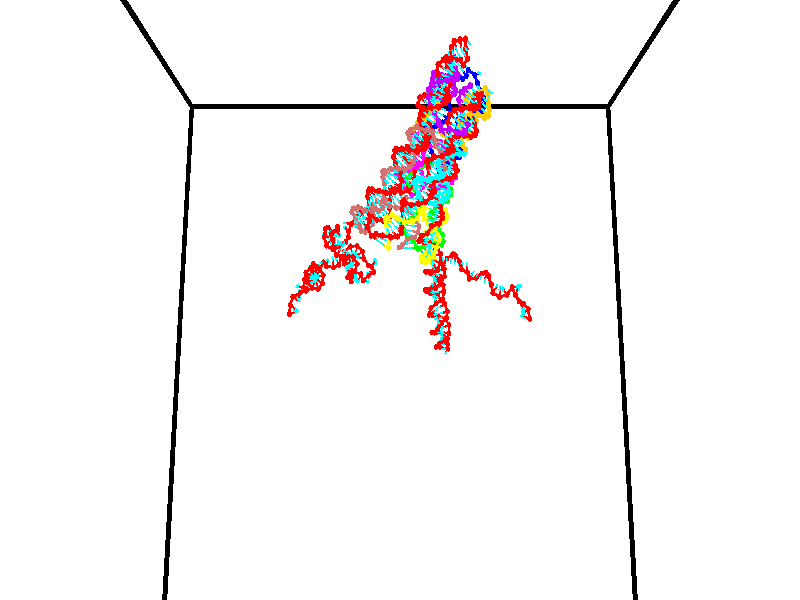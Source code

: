 // switches for output
#declare DRAW_BASES = 1; // possible values are 0, 1; only relevant for DNA ribbons
#declare DRAW_BASES_TYPE = 3; // possible values are 1, 2, 3; only relevant for DNA ribbons
#declare DRAW_FOG = 0; // set to 1 to enable fog

#include "colors.inc"

#include "transforms.inc"
background { rgb <1, 1, 1>}

#default {
   normal{
       ripples 0.25
       frequency 0.20
       turbulence 0.2
       lambda 5
   }
	finish {
		phong 0.1
		phong_size 40.
	}
}

// original window dimensions: 1024x640


// camera settings

camera {
	sky <0, 0.179814, -0.983701>
	up <0, 0.179814, -0.983701>
	right 1.6 * <1, 0, 0>
	location <35, 94.9851, 44.8844>
	look_at <35, 29.7336, 32.9568>
	direction <0, -65.2515, -11.9276>
	angle 67.0682
}


# declare cpy_camera_pos = <35, 94.9851, 44.8844>;
# if (DRAW_FOG = 1)
fog {
	fog_type 2
	up vnormalize(cpy_camera_pos)
	color rgbt<1,1,1,0.3>
	distance 1e-5
	fog_alt 3e-3
	fog_offset 56
}
# end


// LIGHTS

# declare lum = 6;
global_settings {
	ambient_light rgb lum * <0.05, 0.05, 0.05>
	max_trace_level 15
}# declare cpy_direct_light_amount = 0.25;
light_source
{	1000 * <-1, -1.16352, -0.803886>,
	rgb lum * cpy_direct_light_amount
	parallel
}

light_source
{	1000 * <1, 1.16352, 0.803886>,
	rgb lum * cpy_direct_light_amount
	parallel
}

// strand 0

// nucleotide -1

// particle -1
sphere {
	<23.867689, 35.054104, 35.139397> 0.250000
	pigment { color rgbt <1,0,0,0> }
	no_shadow
}
cylinder {
	<24.242811, 35.105976, 35.010582>,  <24.467884, 35.137100, 34.933292>, 0.100000
	pigment { color rgbt <1,0,0,0> }
	no_shadow
}
cylinder {
	<24.242811, 35.105976, 35.010582>,  <23.867689, 35.054104, 35.139397>, 0.100000
	pigment { color rgbt <1,0,0,0> }
	no_shadow
}

// particle -1
sphere {
	<24.242811, 35.105976, 35.010582> 0.100000
	pigment { color rgbt <1,0,0,0> }
	no_shadow
}
sphere {
	0, 1
	scale<0.080000,0.200000,0.300000>
	matrix <-0.116565, -0.756149, -0.643935,
		-0.327011, 0.641423, -0.694003,
		0.937804, 0.129678, -0.322036,
		24.524153, 35.144878, 34.913971>
	pigment { color rgbt <0,1,1,0> }
	no_shadow
}
cylinder {
	<23.988718, 35.318218, 34.406834>,  <23.867689, 35.054104, 35.139397>, 0.130000
	pigment { color rgbt <1,0,0,0> }
	no_shadow
}

// nucleotide -1

// particle -1
sphere {
	<23.988718, 35.318218, 34.406834> 0.250000
	pigment { color rgbt <1,0,0,0> }
	no_shadow
}
cylinder {
	<24.239523, 35.052422, 34.569462>,  <24.390007, 34.892944, 34.667038>, 0.100000
	pigment { color rgbt <1,0,0,0> }
	no_shadow
}
cylinder {
	<24.239523, 35.052422, 34.569462>,  <23.988718, 35.318218, 34.406834>, 0.100000
	pigment { color rgbt <1,0,0,0> }
	no_shadow
}

// particle -1
sphere {
	<24.239523, 35.052422, 34.569462> 0.100000
	pigment { color rgbt <1,0,0,0> }
	no_shadow
}
sphere {
	0, 1
	scale<0.080000,0.200000,0.300000>
	matrix <-0.105184, -0.589349, -0.801002,
		0.771874, 0.459474, -0.439424,
		0.627014, -0.664494, 0.406574,
		24.427628, 34.853073, 34.691433>
	pigment { color rgbt <0,1,1,0> }
	no_shadow
}
cylinder {
	<24.217503, 35.311153, 33.697399>,  <23.988718, 35.318218, 34.406834>, 0.130000
	pigment { color rgbt <1,0,0,0> }
	no_shadow
}

// nucleotide -1

// particle -1
sphere {
	<24.217503, 35.311153, 33.697399> 0.250000
	pigment { color rgbt <1,0,0,0> }
	no_shadow
}
cylinder {
	<24.481663, 35.043148, 33.833015>,  <24.640160, 34.882343, 33.914383>, 0.100000
	pigment { color rgbt <1,0,0,0> }
	no_shadow
}
cylinder {
	<24.481663, 35.043148, 33.833015>,  <24.217503, 35.311153, 33.697399>, 0.100000
	pigment { color rgbt <1,0,0,0> }
	no_shadow
}

// particle -1
sphere {
	<24.481663, 35.043148, 33.833015> 0.100000
	pigment { color rgbt <1,0,0,0> }
	no_shadow
}
sphere {
	0, 1
	scale<0.080000,0.200000,0.300000>
	matrix <0.124656, -0.347416, -0.929389,
		0.740493, 0.656033, -0.145913,
		0.660402, -0.670017, 0.339037,
		24.679783, 34.842144, 33.934727>
	pigment { color rgbt <0,1,1,0> }
	no_shadow
}
cylinder {
	<24.934458, 35.248833, 33.360260>,  <24.217503, 35.311153, 33.697399>, 0.130000
	pigment { color rgbt <1,0,0,0> }
	no_shadow
}

// nucleotide -1

// particle -1
sphere {
	<24.934458, 35.248833, 33.360260> 0.250000
	pigment { color rgbt <1,0,0,0> }
	no_shadow
}
cylinder {
	<24.820559, 34.893089, 33.503349>,  <24.752220, 34.679646, 33.589203>, 0.100000
	pigment { color rgbt <1,0,0,0> }
	no_shadow
}
cylinder {
	<24.820559, 34.893089, 33.503349>,  <24.934458, 35.248833, 33.360260>, 0.100000
	pigment { color rgbt <1,0,0,0> }
	no_shadow
}

// particle -1
sphere {
	<24.820559, 34.893089, 33.503349> 0.100000
	pigment { color rgbt <1,0,0,0> }
	no_shadow
}
sphere {
	0, 1
	scale<0.080000,0.200000,0.300000>
	matrix <0.115259, -0.402232, -0.908253,
		0.951648, -0.217390, 0.217040,
		-0.284746, -0.889354, 0.357728,
		24.735134, 34.626282, 33.610668>
	pigment { color rgbt <0,1,1,0> }
	no_shadow
}
cylinder {
	<25.478800, 34.728962, 33.078236>,  <24.934458, 35.248833, 33.360260>, 0.130000
	pigment { color rgbt <1,0,0,0> }
	no_shadow
}

// nucleotide -1

// particle -1
sphere {
	<25.478800, 34.728962, 33.078236> 0.250000
	pigment { color rgbt <1,0,0,0> }
	no_shadow
}
cylinder {
	<25.121342, 34.571701, 33.164795>,  <24.906868, 34.477345, 33.216732>, 0.100000
	pigment { color rgbt <1,0,0,0> }
	no_shadow
}
cylinder {
	<25.121342, 34.571701, 33.164795>,  <25.478800, 34.728962, 33.078236>, 0.100000
	pigment { color rgbt <1,0,0,0> }
	no_shadow
}

// particle -1
sphere {
	<25.121342, 34.571701, 33.164795> 0.100000
	pigment { color rgbt <1,0,0,0> }
	no_shadow
}
sphere {
	0, 1
	scale<0.080000,0.200000,0.300000>
	matrix <-0.001319, -0.479901, -0.877321,
		0.448776, -0.784298, 0.428342,
		-0.893644, -0.393156, 0.216402,
		24.853249, 34.453754, 33.229717>
	pigment { color rgbt <0,1,1,0> }
	no_shadow
}
cylinder {
	<25.472065, 34.064247, 32.806095>,  <25.478800, 34.728962, 33.078236>, 0.130000
	pigment { color rgbt <1,0,0,0> }
	no_shadow
}

// nucleotide -1

// particle -1
sphere {
	<25.472065, 34.064247, 32.806095> 0.250000
	pigment { color rgbt <1,0,0,0> }
	no_shadow
}
cylinder {
	<25.087582, 34.140823, 32.885525>,  <24.856892, 34.186771, 32.933182>, 0.100000
	pigment { color rgbt <1,0,0,0> }
	no_shadow
}
cylinder {
	<25.087582, 34.140823, 32.885525>,  <25.472065, 34.064247, 32.806095>, 0.100000
	pigment { color rgbt <1,0,0,0> }
	no_shadow
}

// particle -1
sphere {
	<25.087582, 34.140823, 32.885525> 0.100000
	pigment { color rgbt <1,0,0,0> }
	no_shadow
}
sphere {
	0, 1
	scale<0.080000,0.200000,0.300000>
	matrix <-0.258465, -0.373770, -0.890782,
		-0.096313, -0.907549, 0.408752,
		-0.961208, 0.191442, 0.198570,
		24.799219, 34.198257, 32.945095>
	pigment { color rgbt <0,1,1,0> }
	no_shadow
}
cylinder {
	<24.984987, 33.573574, 32.578732>,  <25.472065, 34.064247, 32.806095>, 0.130000
	pigment { color rgbt <1,0,0,0> }
	no_shadow
}

// nucleotide -1

// particle -1
sphere {
	<24.984987, 33.573574, 32.578732> 0.250000
	pigment { color rgbt <1,0,0,0> }
	no_shadow
}
cylinder {
	<24.708969, 33.862305, 32.557529>,  <24.543358, 34.035542, 32.544807>, 0.100000
	pigment { color rgbt <1,0,0,0> }
	no_shadow
}
cylinder {
	<24.708969, 33.862305, 32.557529>,  <24.984987, 33.573574, 32.578732>, 0.100000
	pigment { color rgbt <1,0,0,0> }
	no_shadow
}

// particle -1
sphere {
	<24.708969, 33.862305, 32.557529> 0.100000
	pigment { color rgbt <1,0,0,0> }
	no_shadow
}
sphere {
	0, 1
	scale<0.080000,0.200000,0.300000>
	matrix <-0.384834, -0.427941, -0.817783,
		-0.612979, -0.543908, 0.573080,
		-0.690043, 0.721825, -0.053004,
		24.501955, 34.078854, 32.541630>
	pigment { color rgbt <0,1,1,0> }
	no_shadow
}
cylinder {
	<25.044531, 33.527393, 31.844418>,  <24.984987, 33.573574, 32.578732>, 0.130000
	pigment { color rgbt <1,0,0,0> }
	no_shadow
}

// nucleotide -1

// particle -1
sphere {
	<25.044531, 33.527393, 31.844418> 0.250000
	pigment { color rgbt <1,0,0,0> }
	no_shadow
}
cylinder {
	<25.434002, 33.499027, 31.757771>,  <25.667685, 33.482006, 31.705782>, 0.100000
	pigment { color rgbt <1,0,0,0> }
	no_shadow
}
cylinder {
	<25.434002, 33.499027, 31.757771>,  <25.044531, 33.527393, 31.844418>, 0.100000
	pigment { color rgbt <1,0,0,0> }
	no_shadow
}

// particle -1
sphere {
	<25.434002, 33.499027, 31.757771> 0.100000
	pigment { color rgbt <1,0,0,0> }
	no_shadow
}
sphere {
	0, 1
	scale<0.080000,0.200000,0.300000>
	matrix <-0.127479, -0.957260, -0.259619,
		-0.188950, 0.280399, -0.941103,
		0.973677, -0.070916, -0.216619,
		25.726105, 33.477753, 31.692785>
	pigment { color rgbt <0,1,1,0> }
	no_shadow
}
cylinder {
	<25.127495, 33.164482, 31.135265>,  <25.044531, 33.527393, 31.844418>, 0.130000
	pigment { color rgbt <1,0,0,0> }
	no_shadow
}

// nucleotide -1

// particle -1
sphere {
	<25.127495, 33.164482, 31.135265> 0.250000
	pigment { color rgbt <1,0,0,0> }
	no_shadow
}
cylinder {
	<25.488104, 33.138332, 31.306374>,  <25.704470, 33.122643, 31.409039>, 0.100000
	pigment { color rgbt <1,0,0,0> }
	no_shadow
}
cylinder {
	<25.488104, 33.138332, 31.306374>,  <25.127495, 33.164482, 31.135265>, 0.100000
	pigment { color rgbt <1,0,0,0> }
	no_shadow
}

// particle -1
sphere {
	<25.488104, 33.138332, 31.306374> 0.100000
	pigment { color rgbt <1,0,0,0> }
	no_shadow
}
sphere {
	0, 1
	scale<0.080000,0.200000,0.300000>
	matrix <0.084247, -0.943094, -0.321678,
		0.424456, 0.326037, -0.844711,
		0.901521, -0.065374, 0.427770,
		25.758560, 33.118721, 31.434704>
	pigment { color rgbt <0,1,1,0> }
	no_shadow
}
cylinder {
	<25.616325, 33.030106, 30.697809>,  <25.127495, 33.164482, 31.135265>, 0.130000
	pigment { color rgbt <1,0,0,0> }
	no_shadow
}

// nucleotide -1

// particle -1
sphere {
	<25.616325, 33.030106, 30.697809> 0.250000
	pigment { color rgbt <1,0,0,0> }
	no_shadow
}
cylinder {
	<25.800926, 32.898930, 31.027529>,  <25.911688, 32.820225, 31.225361>, 0.100000
	pigment { color rgbt <1,0,0,0> }
	no_shadow
}
cylinder {
	<25.800926, 32.898930, 31.027529>,  <25.616325, 33.030106, 30.697809>, 0.100000
	pigment { color rgbt <1,0,0,0> }
	no_shadow
}

// particle -1
sphere {
	<25.800926, 32.898930, 31.027529> 0.100000
	pigment { color rgbt <1,0,0,0> }
	no_shadow
}
sphere {
	0, 1
	scale<0.080000,0.200000,0.300000>
	matrix <0.027558, -0.923418, -0.382805,
		0.886710, 0.199382, -0.417124,
		0.461504, -0.327942, 0.824299,
		25.939377, 32.800549, 31.274818>
	pigment { color rgbt <0,1,1,0> }
	no_shadow
}
cylinder {
	<26.177887, 32.585621, 30.508308>,  <25.616325, 33.030106, 30.697809>, 0.130000
	pigment { color rgbt <1,0,0,0> }
	no_shadow
}

// nucleotide -1

// particle -1
sphere {
	<26.177887, 32.585621, 30.508308> 0.250000
	pigment { color rgbt <1,0,0,0> }
	no_shadow
}
cylinder {
	<26.122841, 32.465500, 30.885855>,  <26.089813, 32.393429, 31.112383>, 0.100000
	pigment { color rgbt <1,0,0,0> }
	no_shadow
}
cylinder {
	<26.122841, 32.465500, 30.885855>,  <26.177887, 32.585621, 30.508308>, 0.100000
	pigment { color rgbt <1,0,0,0> }
	no_shadow
}

// particle -1
sphere {
	<26.122841, 32.465500, 30.885855> 0.100000
	pigment { color rgbt <1,0,0,0> }
	no_shadow
}
sphere {
	0, 1
	scale<0.080000,0.200000,0.300000>
	matrix <-0.081537, -0.946262, -0.312955,
		0.987124, -0.120028, 0.105735,
		-0.137617, -0.300304, 0.943864,
		26.081556, 32.375408, 31.169014>
	pigment { color rgbt <0,1,1,0> }
	no_shadow
}
cylinder {
	<25.727396, 32.053841, 30.101435>,  <26.177887, 32.585621, 30.508308>, 0.130000
	pigment { color rgbt <1,0,0,0> }
	no_shadow
}

// nucleotide -1

// particle -1
sphere {
	<25.727396, 32.053841, 30.101435> 0.250000
	pigment { color rgbt <1,0,0,0> }
	no_shadow
}
cylinder {
	<26.021120, 31.783699, 30.128822>,  <26.197353, 31.621614, 30.145254>, 0.100000
	pigment { color rgbt <1,0,0,0> }
	no_shadow
}
cylinder {
	<26.021120, 31.783699, 30.128822>,  <25.727396, 32.053841, 30.101435>, 0.100000
	pigment { color rgbt <1,0,0,0> }
	no_shadow
}

// particle -1
sphere {
	<26.021120, 31.783699, 30.128822> 0.100000
	pigment { color rgbt <1,0,0,0> }
	no_shadow
}
sphere {
	0, 1
	scale<0.080000,0.200000,0.300000>
	matrix <0.146600, 0.256257, 0.955427,
		-0.662797, -0.691540, 0.287179,
		0.734308, -0.675355, 0.068467,
		26.241413, 31.581093, 30.149363>
	pigment { color rgbt <0,1,1,0> }
	no_shadow
}
cylinder {
	<25.600647, 31.500902, 30.676167>,  <25.727396, 32.053841, 30.101435>, 0.130000
	pigment { color rgbt <1,0,0,0> }
	no_shadow
}

// nucleotide -1

// particle -1
sphere {
	<25.600647, 31.500902, 30.676167> 0.250000
	pigment { color rgbt <1,0,0,0> }
	no_shadow
}
cylinder {
	<25.984541, 31.573244, 30.590193>,  <26.214878, 31.616650, 30.538609>, 0.100000
	pigment { color rgbt <1,0,0,0> }
	no_shadow
}
cylinder {
	<25.984541, 31.573244, 30.590193>,  <25.600647, 31.500902, 30.676167>, 0.100000
	pigment { color rgbt <1,0,0,0> }
	no_shadow
}

// particle -1
sphere {
	<25.984541, 31.573244, 30.590193> 0.100000
	pigment { color rgbt <1,0,0,0> }
	no_shadow
}
sphere {
	0, 1
	scale<0.080000,0.200000,0.300000>
	matrix <0.196742, 0.113357, 0.973880,
		0.200498, -0.976955, 0.073210,
		0.959736, 0.180857, -0.214936,
		26.272461, 31.627501, 30.525713>
	pigment { color rgbt <0,1,1,0> }
	no_shadow
}
cylinder {
	<25.114834, 30.920458, 30.926567>,  <25.600647, 31.500902, 30.676167>, 0.130000
	pigment { color rgbt <1,0,0,0> }
	no_shadow
}

// nucleotide -1

// particle -1
sphere {
	<25.114834, 30.920458, 30.926567> 0.250000
	pigment { color rgbt <1,0,0,0> }
	no_shadow
}
cylinder {
	<25.246286, 30.977285, 31.300053>,  <25.325157, 31.011381, 31.524143>, 0.100000
	pigment { color rgbt <1,0,0,0> }
	no_shadow
}
cylinder {
	<25.246286, 30.977285, 31.300053>,  <25.114834, 30.920458, 30.926567>, 0.100000
	pigment { color rgbt <1,0,0,0> }
	no_shadow
}

// particle -1
sphere {
	<25.246286, 30.977285, 31.300053> 0.100000
	pigment { color rgbt <1,0,0,0> }
	no_shadow
}
sphere {
	0, 1
	scale<0.080000,0.200000,0.300000>
	matrix <0.362414, 0.893971, -0.263576,
		-0.872157, 0.425010, 0.242298,
		0.328629, 0.142067, 0.933713,
		25.344875, 31.019905, 31.580166>
	pigment { color rgbt <0,1,1,0> }
	no_shadow
}
cylinder {
	<24.890675, 31.591133, 31.202072>,  <25.114834, 30.920458, 30.926567>, 0.130000
	pigment { color rgbt <1,0,0,0> }
	no_shadow
}

// nucleotide -1

// particle -1
sphere {
	<24.890675, 31.591133, 31.202072> 0.250000
	pigment { color rgbt <1,0,0,0> }
	no_shadow
}
cylinder {
	<25.256113, 31.513573, 31.345039>,  <25.475376, 31.467037, 31.430819>, 0.100000
	pigment { color rgbt <1,0,0,0> }
	no_shadow
}
cylinder {
	<25.256113, 31.513573, 31.345039>,  <24.890675, 31.591133, 31.202072>, 0.100000
	pigment { color rgbt <1,0,0,0> }
	no_shadow
}

// particle -1
sphere {
	<25.256113, 31.513573, 31.345039> 0.100000
	pigment { color rgbt <1,0,0,0> }
	no_shadow
}
sphere {
	0, 1
	scale<0.080000,0.200000,0.300000>
	matrix <0.286298, 0.930914, -0.226788,
		-0.288750, 0.309520, 0.905992,
		0.913596, -0.193899, 0.357416,
		25.530191, 31.455402, 31.452265>
	pigment { color rgbt <0,1,1,0> }
	no_shadow
}
cylinder {
	<25.139399, 32.041714, 31.811716>,  <24.890675, 31.591133, 31.202072>, 0.130000
	pigment { color rgbt <1,0,0,0> }
	no_shadow
}

// nucleotide -1

// particle -1
sphere {
	<25.139399, 32.041714, 31.811716> 0.250000
	pigment { color rgbt <1,0,0,0> }
	no_shadow
}
cylinder {
	<25.479967, 31.962984, 31.617254>,  <25.684307, 31.915747, 31.500578>, 0.100000
	pigment { color rgbt <1,0,0,0> }
	no_shadow
}
cylinder {
	<25.479967, 31.962984, 31.617254>,  <25.139399, 32.041714, 31.811716>, 0.100000
	pigment { color rgbt <1,0,0,0> }
	no_shadow
}

// particle -1
sphere {
	<25.479967, 31.962984, 31.617254> 0.100000
	pigment { color rgbt <1,0,0,0> }
	no_shadow
}
sphere {
	0, 1
	scale<0.080000,0.200000,0.300000>
	matrix <0.326117, 0.924617, 0.196803,
		0.410771, -0.326105, 0.851424,
		0.851420, -0.196822, -0.486154,
		25.735394, 31.903938, 31.471409>
	pigment { color rgbt <0,1,1,0> }
	no_shadow
}
cylinder {
	<25.678572, 32.101036, 32.317162>,  <25.139399, 32.041714, 31.811716>, 0.130000
	pigment { color rgbt <1,0,0,0> }
	no_shadow
}

// nucleotide -1

// particle -1
sphere {
	<25.678572, 32.101036, 32.317162> 0.250000
	pigment { color rgbt <1,0,0,0> }
	no_shadow
}
cylinder {
	<25.845695, 32.177597, 31.961903>,  <25.945969, 32.223534, 31.748747>, 0.100000
	pigment { color rgbt <1,0,0,0> }
	no_shadow
}
cylinder {
	<25.845695, 32.177597, 31.961903>,  <25.678572, 32.101036, 32.317162>, 0.100000
	pigment { color rgbt <1,0,0,0> }
	no_shadow
}

// particle -1
sphere {
	<25.845695, 32.177597, 31.961903> 0.100000
	pigment { color rgbt <1,0,0,0> }
	no_shadow
}
sphere {
	0, 1
	scale<0.080000,0.200000,0.300000>
	matrix <0.299677, 0.893816, 0.333598,
		0.857689, -0.405537, 0.316085,
		0.417807, 0.191400, -0.888146,
		25.971037, 32.235016, 31.695459>
	pigment { color rgbt <0,1,1,0> }
	no_shadow
}
cylinder {
	<26.383816, 32.465000, 32.467342>,  <25.678572, 32.101036, 32.317162>, 0.130000
	pigment { color rgbt <1,0,0,0> }
	no_shadow
}

// nucleotide -1

// particle -1
sphere {
	<26.383816, 32.465000, 32.467342> 0.250000
	pigment { color rgbt <1,0,0,0> }
	no_shadow
}
cylinder {
	<26.244854, 32.551811, 32.102440>,  <26.161478, 32.603897, 31.883499>, 0.100000
	pigment { color rgbt <1,0,0,0> }
	no_shadow
}
cylinder {
	<26.244854, 32.551811, 32.102440>,  <26.383816, 32.465000, 32.467342>, 0.100000
	pigment { color rgbt <1,0,0,0> }
	no_shadow
}

// particle -1
sphere {
	<26.244854, 32.551811, 32.102440> 0.100000
	pigment { color rgbt <1,0,0,0> }
	no_shadow
}
sphere {
	0, 1
	scale<0.080000,0.200000,0.300000>
	matrix <0.127245, 0.974760, 0.183445,
		0.929042, -0.052350, -0.366251,
		-0.347403, 0.217031, -0.912255,
		26.140633, 32.616920, 31.828764>
	pigment { color rgbt <0,1,1,0> }
	no_shadow
}
cylinder {
	<26.839088, 32.879536, 32.049461>,  <26.383816, 32.465000, 32.467342>, 0.130000
	pigment { color rgbt <1,0,0,0> }
	no_shadow
}

// nucleotide -1

// particle -1
sphere {
	<26.839088, 32.879536, 32.049461> 0.250000
	pigment { color rgbt <1,0,0,0> }
	no_shadow
}
cylinder {
	<26.498442, 32.952591, 31.852936>,  <26.294054, 32.996426, 31.735020>, 0.100000
	pigment { color rgbt <1,0,0,0> }
	no_shadow
}
cylinder {
	<26.498442, 32.952591, 31.852936>,  <26.839088, 32.879536, 32.049461>, 0.100000
	pigment { color rgbt <1,0,0,0> }
	no_shadow
}

// particle -1
sphere {
	<26.498442, 32.952591, 31.852936> 0.100000
	pigment { color rgbt <1,0,0,0> }
	no_shadow
}
sphere {
	0, 1
	scale<0.080000,0.200000,0.300000>
	matrix <0.122310, 0.980697, 0.152555,
		0.509694, 0.069826, -0.857518,
		-0.851618, 0.182639, -0.491315,
		26.242956, 33.007381, 31.705542>
	pigment { color rgbt <0,1,1,0> }
	no_shadow
}
cylinder {
	<26.983938, 33.359932, 31.421520>,  <26.839088, 32.879536, 32.049461>, 0.130000
	pigment { color rgbt <1,0,0,0> }
	no_shadow
}

// nucleotide -1

// particle -1
sphere {
	<26.983938, 33.359932, 31.421520> 0.250000
	pigment { color rgbt <1,0,0,0> }
	no_shadow
}
cylinder {
	<26.597931, 33.391438, 31.521545>,  <26.366325, 33.410339, 31.581560>, 0.100000
	pigment { color rgbt <1,0,0,0> }
	no_shadow
}
cylinder {
	<26.597931, 33.391438, 31.521545>,  <26.983938, 33.359932, 31.421520>, 0.100000
	pigment { color rgbt <1,0,0,0> }
	no_shadow
}

// particle -1
sphere {
	<26.597931, 33.391438, 31.521545> 0.100000
	pigment { color rgbt <1,0,0,0> }
	no_shadow
}
sphere {
	0, 1
	scale<0.080000,0.200000,0.300000>
	matrix <0.095110, 0.994003, 0.053957,
		-0.244316, 0.075853, -0.966724,
		-0.965020, 0.078762, 0.250065,
		26.308424, 33.415066, 31.596565>
	pigment { color rgbt <0,1,1,0> }
	no_shadow
}
cylinder {
	<26.690775, 33.789230, 30.945684>,  <26.983938, 33.359932, 31.421520>, 0.130000
	pigment { color rgbt <1,0,0,0> }
	no_shadow
}

// nucleotide -1

// particle -1
sphere {
	<26.690775, 33.789230, 30.945684> 0.250000
	pigment { color rgbt <1,0,0,0> }
	no_shadow
}
cylinder {
	<26.528452, 33.783642, 31.311226>,  <26.431059, 33.780289, 31.530550>, 0.100000
	pigment { color rgbt <1,0,0,0> }
	no_shadow
}
cylinder {
	<26.528452, 33.783642, 31.311226>,  <26.690775, 33.789230, 30.945684>, 0.100000
	pigment { color rgbt <1,0,0,0> }
	no_shadow
}

// particle -1
sphere {
	<26.528452, 33.783642, 31.311226> 0.100000
	pigment { color rgbt <1,0,0,0> }
	no_shadow
}
sphere {
	0, 1
	scale<0.080000,0.200000,0.300000>
	matrix <-0.003592, 0.999900, 0.013687,
		-0.913952, 0.002272, -0.405816,
		-0.405806, -0.013967, 0.913852,
		26.406710, 33.779453, 31.585382>
	pigment { color rgbt <0,1,1,0> }
	no_shadow
}
cylinder {
	<27.033331, 33.644539, 30.342375>,  <26.690775, 33.789230, 30.945684>, 0.130000
	pigment { color rgbt <1,0,0,0> }
	no_shadow
}

// nucleotide -1

// particle -1
sphere {
	<27.033331, 33.644539, 30.342375> 0.250000
	pigment { color rgbt <1,0,0,0> }
	no_shadow
}
cylinder {
	<26.935785, 34.017361, 30.449560>,  <26.877258, 34.241055, 30.513872>, 0.100000
	pigment { color rgbt <1,0,0,0> }
	no_shadow
}
cylinder {
	<26.935785, 34.017361, 30.449560>,  <27.033331, 33.644539, 30.342375>, 0.100000
	pigment { color rgbt <1,0,0,0> }
	no_shadow
}

// particle -1
sphere {
	<26.935785, 34.017361, 30.449560> 0.100000
	pigment { color rgbt <1,0,0,0> }
	no_shadow
}
sphere {
	0, 1
	scale<0.080000,0.200000,0.300000>
	matrix <-0.017560, -0.280504, 0.959692,
		0.969650, 0.229329, 0.084772,
		-0.243864, 0.932054, 0.267964,
		26.862625, 34.296978, 30.529949>
	pigment { color rgbt <0,1,1,0> }
	no_shadow
}
cylinder {
	<27.233603, 32.874508, 30.519476>,  <27.033331, 33.644539, 30.342375>, 0.130000
	pigment { color rgbt <1,0,0,0> }
	no_shadow
}

// nucleotide -1

// particle -1
sphere {
	<27.233603, 32.874508, 30.519476> 0.250000
	pigment { color rgbt <1,0,0,0> }
	no_shadow
}
cylinder {
	<27.277514, 32.641167, 30.197569>,  <27.303860, 32.501163, 30.004425>, 0.100000
	pigment { color rgbt <1,0,0,0> }
	no_shadow
}
cylinder {
	<27.277514, 32.641167, 30.197569>,  <27.233603, 32.874508, 30.519476>, 0.100000
	pigment { color rgbt <1,0,0,0> }
	no_shadow
}

// particle -1
sphere {
	<27.277514, 32.641167, 30.197569> 0.100000
	pigment { color rgbt <1,0,0,0> }
	no_shadow
}
sphere {
	0, 1
	scale<0.080000,0.200000,0.300000>
	matrix <0.818646, 0.512253, -0.259644,
		0.563708, -0.630318, 0.533790,
		0.109777, -0.583349, -0.804769,
		27.310446, 32.466164, 29.956139>
	pigment { color rgbt <0,1,1,0> }
	no_shadow
}
cylinder {
	<27.943354, 32.590572, 30.553888>,  <27.233603, 32.874508, 30.519476>, 0.130000
	pigment { color rgbt <1,0,0,0> }
	no_shadow
}

// nucleotide -1

// particle -1
sphere {
	<27.943354, 32.590572, 30.553888> 0.250000
	pigment { color rgbt <1,0,0,0> }
	no_shadow
}
cylinder {
	<27.895397, 32.619267, 30.157812>,  <27.866623, 32.636482, 29.920166>, 0.100000
	pigment { color rgbt <1,0,0,0> }
	no_shadow
}
cylinder {
	<27.895397, 32.619267, 30.157812>,  <27.943354, 32.590572, 30.553888>, 0.100000
	pigment { color rgbt <1,0,0,0> }
	no_shadow
}

// particle -1
sphere {
	<27.895397, 32.619267, 30.157812> 0.100000
	pigment { color rgbt <1,0,0,0> }
	no_shadow
}
sphere {
	0, 1
	scale<0.080000,0.200000,0.300000>
	matrix <0.925819, 0.368187, -0.085423,
		0.358447, -0.926980, -0.110558,
		-0.119892, 0.071737, -0.990192,
		27.859430, 32.640789, 29.860754>
	pigment { color rgbt <0,1,1,0> }
	no_shadow
}
cylinder {
	<28.465624, 32.195290, 30.234085>,  <27.943354, 32.590572, 30.553888>, 0.130000
	pigment { color rgbt <1,0,0,0> }
	no_shadow
}

// nucleotide -1

// particle -1
sphere {
	<28.465624, 32.195290, 30.234085> 0.250000
	pigment { color rgbt <1,0,0,0> }
	no_shadow
}
cylinder {
	<28.328876, 32.476967, 29.985174>,  <28.246828, 32.645973, 29.835827>, 0.100000
	pigment { color rgbt <1,0,0,0> }
	no_shadow
}
cylinder {
	<28.328876, 32.476967, 29.985174>,  <28.465624, 32.195290, 30.234085>, 0.100000
	pigment { color rgbt <1,0,0,0> }
	no_shadow
}

// particle -1
sphere {
	<28.328876, 32.476967, 29.985174> 0.100000
	pigment { color rgbt <1,0,0,0> }
	no_shadow
}
sphere {
	0, 1
	scale<0.080000,0.200000,0.300000>
	matrix <0.939441, 0.272993, -0.207183,
		0.023980, -0.655424, -0.754881,
		-0.341870, 0.704198, -0.622279,
		28.226315, 32.688225, 29.798491>
	pigment { color rgbt <0,1,1,0> }
	no_shadow
}
cylinder {
	<28.701736, 32.012608, 29.540068>,  <28.465624, 32.195290, 30.234085>, 0.130000
	pigment { color rgbt <1,0,0,0> }
	no_shadow
}

// nucleotide -1

// particle -1
sphere {
	<28.701736, 32.012608, 29.540068> 0.250000
	pigment { color rgbt <1,0,0,0> }
	no_shadow
}
cylinder {
	<28.908178, 32.093208, 29.207073>,  <29.032043, 32.141567, 29.007277>, 0.100000
	pigment { color rgbt <1,0,0,0> }
	no_shadow
}
cylinder {
	<28.908178, 32.093208, 29.207073>,  <28.701736, 32.012608, 29.540068>, 0.100000
	pigment { color rgbt <1,0,0,0> }
	no_shadow
}

// particle -1
sphere {
	<28.908178, 32.093208, 29.207073> 0.100000
	pigment { color rgbt <1,0,0,0> }
	no_shadow
}
sphere {
	0, 1
	scale<0.080000,0.200000,0.300000>
	matrix <0.578062, -0.799150, 0.164938,
		-0.632045, -0.566353, -0.528926,
		0.516105, 0.201503, -0.832486,
		29.063009, 32.153660, 28.957327>
	pigment { color rgbt <0,1,1,0> }
	no_shadow
}
cylinder {
	<28.902176, 31.379778, 29.483463>,  <28.701736, 32.012608, 29.540068>, 0.130000
	pigment { color rgbt <1,0,0,0> }
	no_shadow
}

// nucleotide -1

// particle -1
sphere {
	<28.902176, 31.379778, 29.483463> 0.250000
	pigment { color rgbt <1,0,0,0> }
	no_shadow
}
cylinder {
	<29.106672, 31.621000, 29.238529>,  <29.229370, 31.765734, 29.091568>, 0.100000
	pigment { color rgbt <1,0,0,0> }
	no_shadow
}
cylinder {
	<29.106672, 31.621000, 29.238529>,  <28.902176, 31.379778, 29.483463>, 0.100000
	pigment { color rgbt <1,0,0,0> }
	no_shadow
}

// particle -1
sphere {
	<29.106672, 31.621000, 29.238529> 0.100000
	pigment { color rgbt <1,0,0,0> }
	no_shadow
}
sphere {
	0, 1
	scale<0.080000,0.200000,0.300000>
	matrix <0.829635, -0.532292, 0.168438,
		-0.224363, -0.594128, -0.772446,
		0.511241, 0.603057, -0.612336,
		29.260044, 31.801918, 29.054829>
	pigment { color rgbt <0,1,1,0> }
	no_shadow
}
cylinder {
	<28.937387, 31.141708, 28.759769>,  <28.902176, 31.379778, 29.483463>, 0.130000
	pigment { color rgbt <1,0,0,0> }
	no_shadow
}

// nucleotide -1

// particle -1
sphere {
	<28.937387, 31.141708, 28.759769> 0.250000
	pigment { color rgbt <1,0,0,0> }
	no_shadow
}
cylinder {
	<29.225489, 31.334320, 28.959515>,  <29.398350, 31.449886, 29.079363>, 0.100000
	pigment { color rgbt <1,0,0,0> }
	no_shadow
}
cylinder {
	<29.225489, 31.334320, 28.959515>,  <28.937387, 31.141708, 28.759769>, 0.100000
	pigment { color rgbt <1,0,0,0> }
	no_shadow
}

// particle -1
sphere {
	<29.225489, 31.334320, 28.959515> 0.100000
	pigment { color rgbt <1,0,0,0> }
	no_shadow
}
sphere {
	0, 1
	scale<0.080000,0.200000,0.300000>
	matrix <0.589986, -0.803846, -0.075822,
		0.364902, 0.349229, -0.863068,
		0.720252, 0.481530, 0.499365,
		29.441565, 31.478779, 29.109324>
	pigment { color rgbt <0,1,1,0> }
	no_shadow
}
cylinder {
	<29.590117, 31.110090, 28.242542>,  <28.937387, 31.141708, 28.759769>, 0.130000
	pigment { color rgbt <1,0,0,0> }
	no_shadow
}

// nucleotide -1

// particle -1
sphere {
	<29.590117, 31.110090, 28.242542> 0.250000
	pigment { color rgbt <1,0,0,0> }
	no_shadow
}
cylinder {
	<29.714575, 31.192226, 28.613707>,  <29.789249, 31.241508, 28.836405>, 0.100000
	pigment { color rgbt <1,0,0,0> }
	no_shadow
}
cylinder {
	<29.714575, 31.192226, 28.613707>,  <29.590117, 31.110090, 28.242542>, 0.100000
	pigment { color rgbt <1,0,0,0> }
	no_shadow
}

// particle -1
sphere {
	<29.714575, 31.192226, 28.613707> 0.100000
	pigment { color rgbt <1,0,0,0> }
	no_shadow
}
sphere {
	0, 1
	scale<0.080000,0.200000,0.300000>
	matrix <0.647556, -0.760450, -0.048855,
		0.695599, 0.616077, -0.369583,
		0.311147, 0.205342, 0.927913,
		29.807919, 31.253830, 28.892080>
	pigment { color rgbt <0,1,1,0> }
	no_shadow
}
cylinder {
	<30.326115, 31.031408, 28.189405>,  <29.590117, 31.110090, 28.242542>, 0.130000
	pigment { color rgbt <1,0,0,0> }
	no_shadow
}

// nucleotide -1

// particle -1
sphere {
	<30.326115, 31.031408, 28.189405> 0.250000
	pigment { color rgbt <1,0,0,0> }
	no_shadow
}
cylinder {
	<30.234447, 31.012154, 28.578283>,  <30.179447, 31.000601, 28.811611>, 0.100000
	pigment { color rgbt <1,0,0,0> }
	no_shadow
}
cylinder {
	<30.234447, 31.012154, 28.578283>,  <30.326115, 31.031408, 28.189405>, 0.100000
	pigment { color rgbt <1,0,0,0> }
	no_shadow
}

// particle -1
sphere {
	<30.234447, 31.012154, 28.578283> 0.100000
	pigment { color rgbt <1,0,0,0> }
	no_shadow
}
sphere {
	0, 1
	scale<0.080000,0.200000,0.300000>
	matrix <0.419645, -0.906077, 0.054055,
		0.878283, 0.420365, 0.227843,
		-0.229166, -0.048137, 0.972196,
		30.165697, 30.997713, 28.869942>
	pigment { color rgbt <0,1,1,0> }
	no_shadow
}
cylinder {
	<30.886585, 30.740496, 28.621546>,  <30.326115, 31.031408, 28.189405>, 0.130000
	pigment { color rgbt <1,0,0,0> }
	no_shadow
}

// nucleotide -1

// particle -1
sphere {
	<30.886585, 30.740496, 28.621546> 0.250000
	pigment { color rgbt <1,0,0,0> }
	no_shadow
}
cylinder {
	<30.563574, 30.669476, 28.846533>,  <30.369766, 30.626863, 28.981525>, 0.100000
	pigment { color rgbt <1,0,0,0> }
	no_shadow
}
cylinder {
	<30.563574, 30.669476, 28.846533>,  <30.886585, 30.740496, 28.621546>, 0.100000
	pigment { color rgbt <1,0,0,0> }
	no_shadow
}

// particle -1
sphere {
	<30.563574, 30.669476, 28.846533> 0.100000
	pigment { color rgbt <1,0,0,0> }
	no_shadow
}
sphere {
	0, 1
	scale<0.080000,0.200000,0.300000>
	matrix <0.285259, -0.952237, 0.108959,
		0.516258, 0.248437, 0.819608,
		-0.807530, -0.177550, 0.562469,
		30.321314, 30.616211, 29.015274>
	pigment { color rgbt <0,1,1,0> }
	no_shadow
}
cylinder {
	<31.052856, 30.377186, 29.266768>,  <30.886585, 30.740496, 28.621546>, 0.130000
	pigment { color rgbt <1,0,0,0> }
	no_shadow
}

// nucleotide -1

// particle -1
sphere {
	<31.052856, 30.377186, 29.266768> 0.250000
	pigment { color rgbt <1,0,0,0> }
	no_shadow
}
cylinder {
	<30.684587, 30.280823, 29.143917>,  <30.463627, 30.223005, 29.070208>, 0.100000
	pigment { color rgbt <1,0,0,0> }
	no_shadow
}
cylinder {
	<30.684587, 30.280823, 29.143917>,  <31.052856, 30.377186, 29.266768>, 0.100000
	pigment { color rgbt <1,0,0,0> }
	no_shadow
}

// particle -1
sphere {
	<30.684587, 30.280823, 29.143917> 0.100000
	pigment { color rgbt <1,0,0,0> }
	no_shadow
}
sphere {
	0, 1
	scale<0.080000,0.200000,0.300000>
	matrix <0.188751, -0.963483, 0.189930,
		-0.341664, 0.116893, 0.932524,
		-0.920673, -0.240907, -0.307124,
		30.408386, 30.208551, 29.051781>
	pigment { color rgbt <0,1,1,0> }
	no_shadow
}
cylinder {
	<31.520166, 30.164347, 29.816185>,  <31.052856, 30.377186, 29.266768>, 0.130000
	pigment { color rgbt <1,0,0,0> }
	no_shadow
}

// nucleotide -1

// particle -1
sphere {
	<31.520166, 30.164347, 29.816185> 0.250000
	pigment { color rgbt <1,0,0,0> }
	no_shadow
}
cylinder {
	<31.908905, 30.144217, 29.724115>,  <32.142147, 30.132139, 29.668875>, 0.100000
	pigment { color rgbt <1,0,0,0> }
	no_shadow
}
cylinder {
	<31.908905, 30.144217, 29.724115>,  <31.520166, 30.164347, 29.816185>, 0.100000
	pigment { color rgbt <1,0,0,0> }
	no_shadow
}

// particle -1
sphere {
	<31.908905, 30.144217, 29.724115> 0.100000
	pigment { color rgbt <1,0,0,0> }
	no_shadow
}
sphere {
	0, 1
	scale<0.080000,0.200000,0.300000>
	matrix <-0.097410, 0.803697, -0.587012,
		0.214530, 0.592907, 0.776169,
		0.971848, -0.050325, -0.230172,
		32.200459, 30.129120, 29.655064>
	pigment { color rgbt <0,1,1,0> }
	no_shadow
}
cylinder {
	<31.952127, 30.666431, 30.064075>,  <31.520166, 30.164347, 29.816185>, 0.130000
	pigment { color rgbt <1,0,0,0> }
	no_shadow
}

// nucleotide -1

// particle -1
sphere {
	<31.952127, 30.666431, 30.064075> 0.250000
	pigment { color rgbt <1,0,0,0> }
	no_shadow
}
cylinder {
	<32.110588, 30.561071, 29.712238>,  <32.205666, 30.497856, 29.501135>, 0.100000
	pigment { color rgbt <1,0,0,0> }
	no_shadow
}
cylinder {
	<32.110588, 30.561071, 29.712238>,  <31.952127, 30.666431, 30.064075>, 0.100000
	pigment { color rgbt <1,0,0,0> }
	no_shadow
}

// particle -1
sphere {
	<32.110588, 30.561071, 29.712238> 0.100000
	pigment { color rgbt <1,0,0,0> }
	no_shadow
}
sphere {
	0, 1
	scale<0.080000,0.200000,0.300000>
	matrix <0.103475, 0.964674, -0.242273,
		0.912337, 0.004960, 0.409411,
		0.396150, -0.263398, -0.879595,
		32.229431, 30.482052, 29.448360>
	pigment { color rgbt <0,1,1,0> }
	no_shadow
}
cylinder {
	<32.161541, 31.007437, 30.623987>,  <31.952127, 30.666431, 30.064075>, 0.130000
	pigment { color rgbt <1,0,0,0> }
	no_shadow
}

// nucleotide -1

// particle -1
sphere {
	<32.161541, 31.007437, 30.623987> 0.250000
	pigment { color rgbt <1,0,0,0> }
	no_shadow
}
cylinder {
	<31.801245, 30.833937, 30.614868>,  <31.585066, 30.729837, 30.609396>, 0.100000
	pigment { color rgbt <1,0,0,0> }
	no_shadow
}
cylinder {
	<31.801245, 30.833937, 30.614868>,  <32.161541, 31.007437, 30.623987>, 0.100000
	pigment { color rgbt <1,0,0,0> }
	no_shadow
}

// particle -1
sphere {
	<31.801245, 30.833937, 30.614868> 0.100000
	pigment { color rgbt <1,0,0,0> }
	no_shadow
}
sphere {
	0, 1
	scale<0.080000,0.200000,0.300000>
	matrix <0.001774, -0.056162, 0.998420,
		-0.434344, 0.899282, 0.051357,
		-0.900745, -0.433749, -0.022798,
		31.531021, 30.703812, 30.608028>
	pigment { color rgbt <0,1,1,0> }
	no_shadow
}
cylinder {
	<31.623960, 31.415985, 31.050425>,  <32.161541, 31.007437, 30.623987>, 0.130000
	pigment { color rgbt <1,0,0,0> }
	no_shadow
}

// nucleotide -1

// particle -1
sphere {
	<31.623960, 31.415985, 31.050425> 0.250000
	pigment { color rgbt <1,0,0,0> }
	no_shadow
}
cylinder {
	<31.571470, 31.019485, 31.044750>,  <31.539976, 30.781586, 31.041346>, 0.100000
	pigment { color rgbt <1,0,0,0> }
	no_shadow
}
cylinder {
	<31.571470, 31.019485, 31.044750>,  <31.623960, 31.415985, 31.050425>, 0.100000
	pigment { color rgbt <1,0,0,0> }
	no_shadow
}

// particle -1
sphere {
	<31.571470, 31.019485, 31.044750> 0.100000
	pigment { color rgbt <1,0,0,0> }
	no_shadow
}
sphere {
	0, 1
	scale<0.080000,0.200000,0.300000>
	matrix <0.259394, -0.048144, 0.964571,
		-0.956814, 0.122899, 0.263443,
		-0.131228, -0.991251, -0.014186,
		31.532103, 30.722111, 31.040495>
	pigment { color rgbt <0,1,1,0> }
	no_shadow
}
cylinder {
	<30.998001, 31.250475, 31.453745>,  <31.623960, 31.415985, 31.050425>, 0.130000
	pigment { color rgbt <1,0,0,0> }
	no_shadow
}

// nucleotide -1

// particle -1
sphere {
	<30.998001, 31.250475, 31.453745> 0.250000
	pigment { color rgbt <1,0,0,0> }
	no_shadow
}
cylinder {
	<31.253033, 30.942547, 31.441956>,  <31.406052, 30.757790, 31.434881>, 0.100000
	pigment { color rgbt <1,0,0,0> }
	no_shadow
}
cylinder {
	<31.253033, 30.942547, 31.441956>,  <30.998001, 31.250475, 31.453745>, 0.100000
	pigment { color rgbt <1,0,0,0> }
	no_shadow
}

// particle -1
sphere {
	<31.253033, 30.942547, 31.441956> 0.100000
	pigment { color rgbt <1,0,0,0> }
	no_shadow
}
sphere {
	0, 1
	scale<0.080000,0.200000,0.300000>
	matrix <0.243223, 0.164844, 0.955861,
		-0.730983, -0.616605, 0.292339,
		0.637579, -0.769821, -0.029475,
		31.444305, 30.711601, 31.433113>
	pigment { color rgbt <0,1,1,0> }
	no_shadow
}
cylinder {
	<30.782877, 30.982656, 30.774521>,  <30.998001, 31.250475, 31.453745>, 0.130000
	pigment { color rgbt <1,0,0,0> }
	no_shadow
}

// nucleotide -1

// particle -1
sphere {
	<30.782877, 30.982656, 30.774521> 0.250000
	pigment { color rgbt <1,0,0,0> }
	no_shadow
}
cylinder {
	<30.605581, 30.972010, 31.132925>,  <30.499205, 30.965622, 31.347967>, 0.100000
	pigment { color rgbt <1,0,0,0> }
	no_shadow
}
cylinder {
	<30.605581, 30.972010, 31.132925>,  <30.782877, 30.982656, 30.774521>, 0.100000
	pigment { color rgbt <1,0,0,0> }
	no_shadow
}

// particle -1
sphere {
	<30.605581, 30.972010, 31.132925> 0.100000
	pigment { color rgbt <1,0,0,0> }
	no_shadow
}
sphere {
	0, 1
	scale<0.080000,0.200000,0.300000>
	matrix <-0.415823, 0.891612, -0.179216,
		-0.794122, -0.452016, -0.406265,
		-0.443239, -0.026615, 0.896008,
		30.472610, 30.964025, 31.401728>
	pigment { color rgbt <0,1,1,0> }
	no_shadow
}
cylinder {
	<30.006203, 31.110552, 30.658520>,  <30.782877, 30.982656, 30.774521>, 0.130000
	pigment { color rgbt <1,0,0,0> }
	no_shadow
}

// nucleotide -1

// particle -1
sphere {
	<30.006203, 31.110552, 30.658520> 0.250000
	pigment { color rgbt <1,0,0,0> }
	no_shadow
}
cylinder {
	<30.133045, 31.201014, 31.026932>,  <30.209150, 31.255291, 31.247980>, 0.100000
	pigment { color rgbt <1,0,0,0> }
	no_shadow
}
cylinder {
	<30.133045, 31.201014, 31.026932>,  <30.006203, 31.110552, 30.658520>, 0.100000
	pigment { color rgbt <1,0,0,0> }
	no_shadow
}

// particle -1
sphere {
	<30.133045, 31.201014, 31.026932> 0.100000
	pigment { color rgbt <1,0,0,0> }
	no_shadow
}
sphere {
	0, 1
	scale<0.080000,0.200000,0.300000>
	matrix <-0.194561, 0.966009, -0.170214,
		-0.928219, -0.125221, 0.350326,
		0.317104, 0.226155, 0.921031,
		30.228176, 31.268860, 31.303242>
	pigment { color rgbt <0,1,1,0> }
	no_shadow
}
cylinder {
	<29.535433, 31.794924, 30.721649>,  <30.006203, 31.110552, 30.658520>, 0.130000
	pigment { color rgbt <1,0,0,0> }
	no_shadow
}

// nucleotide -1

// particle -1
sphere {
	<29.535433, 31.794924, 30.721649> 0.250000
	pigment { color rgbt <1,0,0,0> }
	no_shadow
}
cylinder {
	<29.840071, 31.799805, 30.980825>,  <30.022854, 31.802734, 31.136332>, 0.100000
	pigment { color rgbt <1,0,0,0> }
	no_shadow
}
cylinder {
	<29.840071, 31.799805, 30.980825>,  <29.535433, 31.794924, 30.721649>, 0.100000
	pigment { color rgbt <1,0,0,0> }
	no_shadow
}

// particle -1
sphere {
	<29.840071, 31.799805, 30.980825> 0.100000
	pigment { color rgbt <1,0,0,0> }
	no_shadow
}
sphere {
	0, 1
	scale<0.080000,0.200000,0.300000>
	matrix <-0.110541, 0.987617, 0.111328,
		-0.638557, -0.156410, 0.753512,
		0.761594, 0.012205, 0.647940,
		30.068548, 31.803467, 31.175207>
	pigment { color rgbt <0,1,1,0> }
	no_shadow
}
cylinder {
	<29.433825, 32.182995, 31.370436>,  <29.535433, 31.794924, 30.721649>, 0.130000
	pigment { color rgbt <1,0,0,0> }
	no_shadow
}

// nucleotide -1

// particle -1
sphere {
	<29.433825, 32.182995, 31.370436> 0.250000
	pigment { color rgbt <1,0,0,0> }
	no_shadow
}
cylinder {
	<29.821743, 32.184978, 31.272892>,  <30.054495, 32.186169, 31.214367>, 0.100000
	pigment { color rgbt <1,0,0,0> }
	no_shadow
}
cylinder {
	<29.821743, 32.184978, 31.272892>,  <29.433825, 32.182995, 31.370436>, 0.100000
	pigment { color rgbt <1,0,0,0> }
	no_shadow
}

// particle -1
sphere {
	<29.821743, 32.184978, 31.272892> 0.100000
	pigment { color rgbt <1,0,0,0> }
	no_shadow
}
sphere {
	0, 1
	scale<0.080000,0.200000,0.300000>
	matrix <0.004037, 0.999330, 0.036381,
		0.243874, -0.036267, 0.969129,
		0.969798, 0.004960, -0.243857,
		30.112682, 32.186466, 31.199736>
	pigment { color rgbt <0,1,1,0> }
	no_shadow
}
cylinder {
	<29.853836, 32.578659, 31.836285>,  <29.433825, 32.182995, 31.370436>, 0.130000
	pigment { color rgbt <1,0,0,0> }
	no_shadow
}

// nucleotide -1

// particle -1
sphere {
	<29.853836, 32.578659, 31.836285> 0.250000
	pigment { color rgbt <1,0,0,0> }
	no_shadow
}
cylinder {
	<30.034937, 32.594040, 31.479961>,  <30.143599, 32.603268, 31.266169>, 0.100000
	pigment { color rgbt <1,0,0,0> }
	no_shadow
}
cylinder {
	<30.034937, 32.594040, 31.479961>,  <29.853836, 32.578659, 31.836285>, 0.100000
	pigment { color rgbt <1,0,0,0> }
	no_shadow
}

// particle -1
sphere {
	<30.034937, 32.594040, 31.479961> 0.100000
	pigment { color rgbt <1,0,0,0> }
	no_shadow
}
sphere {
	0, 1
	scale<0.080000,0.200000,0.300000>
	matrix <-0.163158, 0.985774, -0.040369,
		0.876581, 0.163619, 0.452587,
		0.452753, 0.038456, -0.890806,
		30.170763, 32.605576, 31.212719>
	pigment { color rgbt <0,1,1,0> }
	no_shadow
}
cylinder {
	<29.779346, 33.133293, 31.496477>,  <29.853836, 32.578659, 31.836285>, 0.130000
	pigment { color rgbt <1,0,0,0> }
	no_shadow
}

// nucleotide -1

// particle -1
sphere {
	<29.779346, 33.133293, 31.496477> 0.250000
	pigment { color rgbt <1,0,0,0> }
	no_shadow
}
cylinder {
	<29.592995, 33.253853, 31.163704>,  <29.481184, 33.326187, 30.964039>, 0.100000
	pigment { color rgbt <1,0,0,0> }
	no_shadow
}
cylinder {
	<29.592995, 33.253853, 31.163704>,  <29.779346, 33.133293, 31.496477>, 0.100000
	pigment { color rgbt <1,0,0,0> }
	no_shadow
}

// particle -1
sphere {
	<29.592995, 33.253853, 31.163704> 0.100000
	pigment { color rgbt <1,0,0,0> }
	no_shadow
}
sphere {
	0, 1
	scale<0.080000,0.200000,0.300000>
	matrix <0.602214, 0.796857, -0.048550,
		0.648300, -0.523621, -0.552746,
		-0.465882, 0.301396, -0.831934,
		29.453230, 33.344273, 30.914124>
	pigment { color rgbt <0,1,1,0> }
	no_shadow
}
cylinder {
	<30.294977, 33.286362, 31.058979>,  <29.779346, 33.133293, 31.496477>, 0.130000
	pigment { color rgbt <1,0,0,0> }
	no_shadow
}

// nucleotide -1

// particle -1
sphere {
	<30.294977, 33.286362, 31.058979> 0.250000
	pigment { color rgbt <1,0,0,0> }
	no_shadow
}
cylinder {
	<29.965614, 33.463200, 30.916679>,  <29.767998, 33.569302, 30.831301>, 0.100000
	pigment { color rgbt <1,0,0,0> }
	no_shadow
}
cylinder {
	<29.965614, 33.463200, 30.916679>,  <30.294977, 33.286362, 31.058979>, 0.100000
	pigment { color rgbt <1,0,0,0> }
	no_shadow
}

// particle -1
sphere {
	<29.965614, 33.463200, 30.916679> 0.100000
	pigment { color rgbt <1,0,0,0> }
	no_shadow
}
sphere {
	0, 1
	scale<0.080000,0.200000,0.300000>
	matrix <0.466958, 0.884099, 0.017879,
		0.322420, -0.151397, -0.934411,
		-0.823405, 0.442095, -0.355747,
		29.718594, 33.595829, 30.809956>
	pigment { color rgbt <0,1,1,0> }
	no_shadow
}
cylinder {
	<30.542871, 33.729267, 30.508034>,  <30.294977, 33.286362, 31.058979>, 0.130000
	pigment { color rgbt <1,0,0,0> }
	no_shadow
}

// nucleotide -1

// particle -1
sphere {
	<30.542871, 33.729267, 30.508034> 0.250000
	pigment { color rgbt <1,0,0,0> }
	no_shadow
}
cylinder {
	<30.184666, 33.844769, 30.643488>,  <29.969742, 33.914070, 30.724760>, 0.100000
	pigment { color rgbt <1,0,0,0> }
	no_shadow
}
cylinder {
	<30.184666, 33.844769, 30.643488>,  <30.542871, 33.729267, 30.508034>, 0.100000
	pigment { color rgbt <1,0,0,0> }
	no_shadow
}

// particle -1
sphere {
	<30.184666, 33.844769, 30.643488> 0.100000
	pigment { color rgbt <1,0,0,0> }
	no_shadow
}
sphere {
	0, 1
	scale<0.080000,0.200000,0.300000>
	matrix <0.328600, 0.942190, 0.065577,
		-0.300125, 0.170002, -0.938629,
		-0.895515, 0.288752, 0.338637,
		29.916012, 33.931393, 30.745079>
	pigment { color rgbt <0,1,1,0> }
	no_shadow
}
cylinder {
	<30.178833, 34.240780, 30.019890>,  <30.542871, 33.729267, 30.508034>, 0.130000
	pigment { color rgbt <1,0,0,0> }
	no_shadow
}

// nucleotide -1

// particle -1
sphere {
	<30.178833, 34.240780, 30.019890> 0.250000
	pigment { color rgbt <1,0,0,0> }
	no_shadow
}
cylinder {
	<30.105289, 34.255775, 30.412785>,  <30.061163, 34.264774, 30.648521>, 0.100000
	pigment { color rgbt <1,0,0,0> }
	no_shadow
}
cylinder {
	<30.105289, 34.255775, 30.412785>,  <30.178833, 34.240780, 30.019890>, 0.100000
	pigment { color rgbt <1,0,0,0> }
	no_shadow
}

// particle -1
sphere {
	<30.105289, 34.255775, 30.412785> 0.100000
	pigment { color rgbt <1,0,0,0> }
	no_shadow
}
sphere {
	0, 1
	scale<0.080000,0.200000,0.300000>
	matrix <0.207937, 0.978141, 0.001589,
		-0.960707, 0.204536, -0.187634,
		-0.183858, 0.037490, 0.982238,
		30.050133, 34.267021, 30.707457>
	pigment { color rgbt <0,1,1,0> }
	no_shadow
}
cylinder {
	<29.704357, 34.727623, 30.118256>,  <30.178833, 34.240780, 30.019890>, 0.130000
	pigment { color rgbt <1,0,0,0> }
	no_shadow
}

// nucleotide -1

// particle -1
sphere {
	<29.704357, 34.727623, 30.118256> 0.250000
	pigment { color rgbt <1,0,0,0> }
	no_shadow
}
cylinder {
	<29.877546, 34.684845, 30.476271>,  <29.981461, 34.659176, 30.691080>, 0.100000
	pigment { color rgbt <1,0,0,0> }
	no_shadow
}
cylinder {
	<29.877546, 34.684845, 30.476271>,  <29.704357, 34.727623, 30.118256>, 0.100000
	pigment { color rgbt <1,0,0,0> }
	no_shadow
}

// particle -1
sphere {
	<29.877546, 34.684845, 30.476271> 0.100000
	pigment { color rgbt <1,0,0,0> }
	no_shadow
}
sphere {
	0, 1
	scale<0.080000,0.200000,0.300000>
	matrix <0.179114, 0.983344, 0.030853,
		-0.883431, 0.146955, 0.444919,
		0.432975, -0.106948, 0.895039,
		30.007439, 34.652760, 30.744781>
	pigment { color rgbt <0,1,1,0> }
	no_shadow
}
cylinder {
	<29.299349, 34.977234, 30.769907>,  <29.704357, 34.727623, 30.118256>, 0.130000
	pigment { color rgbt <1,0,0,0> }
	no_shadow
}

// nucleotide -1

// particle -1
sphere {
	<29.299349, 34.977234, 30.769907> 0.250000
	pigment { color rgbt <1,0,0,0> }
	no_shadow
}
cylinder {
	<29.696882, 35.020313, 30.780468>,  <29.935402, 35.046162, 30.786804>, 0.100000
	pigment { color rgbt <1,0,0,0> }
	no_shadow
}
cylinder {
	<29.696882, 35.020313, 30.780468>,  <29.299349, 34.977234, 30.769907>, 0.100000
	pigment { color rgbt <1,0,0,0> }
	no_shadow
}

// particle -1
sphere {
	<29.696882, 35.020313, 30.780468> 0.100000
	pigment { color rgbt <1,0,0,0> }
	no_shadow
}
sphere {
	0, 1
	scale<0.080000,0.200000,0.300000>
	matrix <-0.098128, 0.965061, -0.242958,
		-0.051644, 0.238869, 0.969677,
		0.993833, 0.107700, 0.026400,
		29.995031, 35.052624, 30.788387>
	pigment { color rgbt <0,1,1,0> }
	no_shadow
}
cylinder {
	<29.199581, 35.408318, 30.222929>,  <29.299349, 34.977234, 30.769907>, 0.130000
	pigment { color rgbt <1,0,0,0> }
	no_shadow
}

// nucleotide -1

// particle -1
sphere {
	<29.199581, 35.408318, 30.222929> 0.250000
	pigment { color rgbt <1,0,0,0> }
	no_shadow
}
cylinder {
	<29.286444, 35.772541, 30.082232>,  <29.338562, 35.991074, 29.997812>, 0.100000
	pigment { color rgbt <1,0,0,0> }
	no_shadow
}
cylinder {
	<29.286444, 35.772541, 30.082232>,  <29.199581, 35.408318, 30.222929>, 0.100000
	pigment { color rgbt <1,0,0,0> }
	no_shadow
}

// particle -1
sphere {
	<29.286444, 35.772541, 30.082232> 0.100000
	pigment { color rgbt <1,0,0,0> }
	no_shadow
}
sphere {
	0, 1
	scale<0.080000,0.200000,0.300000>
	matrix <-0.828150, -0.018894, -0.560189,
		-0.516731, 0.412945, 0.749977,
		0.217157, 0.910560, -0.351743,
		29.351591, 36.045708, 29.976709>
	pigment { color rgbt <0,1,1,0> }
	no_shadow
}
cylinder {
	<28.621508, 36.000801, 30.312513>,  <29.199581, 35.408318, 30.222929>, 0.130000
	pigment { color rgbt <1,0,0,0> }
	no_shadow
}

// nucleotide -1

// particle -1
sphere {
	<28.621508, 36.000801, 30.312513> 0.250000
	pigment { color rgbt <1,0,0,0> }
	no_shadow
}
cylinder {
	<28.857845, 35.994835, 29.989855>,  <28.999649, 35.991253, 29.796259>, 0.100000
	pigment { color rgbt <1,0,0,0> }
	no_shadow
}
cylinder {
	<28.857845, 35.994835, 29.989855>,  <28.621508, 36.000801, 30.312513>, 0.100000
	pigment { color rgbt <1,0,0,0> }
	no_shadow
}

// particle -1
sphere {
	<28.857845, 35.994835, 29.989855> 0.100000
	pigment { color rgbt <1,0,0,0> }
	no_shadow
}
sphere {
	0, 1
	scale<0.080000,0.200000,0.300000>
	matrix <-0.806598, -0.032435, -0.590210,
		-0.017359, 0.999362, -0.031197,
		0.590845, -0.014918, -0.806647,
		29.035099, 35.990360, 29.747860>
	pigment { color rgbt <0,1,1,0> }
	no_shadow
}
cylinder {
	<28.358042, 36.568901, 29.768900>,  <28.621508, 36.000801, 30.312513>, 0.130000
	pigment { color rgbt <1,0,0,0> }
	no_shadow
}

// nucleotide -1

// particle -1
sphere {
	<28.358042, 36.568901, 29.768900> 0.250000
	pigment { color rgbt <1,0,0,0> }
	no_shadow
}
cylinder {
	<28.569016, 36.289364, 29.575644>,  <28.695601, 36.121639, 29.459690>, 0.100000
	pigment { color rgbt <1,0,0,0> }
	no_shadow
}
cylinder {
	<28.569016, 36.289364, 29.575644>,  <28.358042, 36.568901, 29.768900>, 0.100000
	pigment { color rgbt <1,0,0,0> }
	no_shadow
}

// particle -1
sphere {
	<28.569016, 36.289364, 29.575644> 0.100000
	pigment { color rgbt <1,0,0,0> }
	no_shadow
}
sphere {
	0, 1
	scale<0.080000,0.200000,0.300000>
	matrix <-0.816201, -0.258930, -0.516498,
		0.235854, 0.666759, -0.706969,
		0.527435, -0.698848, -0.483140,
		28.727245, 36.079708, 29.430702>
	pigment { color rgbt <0,1,1,0> }
	no_shadow
}
cylinder {
	<28.275084, 36.545460, 29.081457>,  <28.358042, 36.568901, 29.768900>, 0.130000
	pigment { color rgbt <1,0,0,0> }
	no_shadow
}

// nucleotide -1

// particle -1
sphere {
	<28.275084, 36.545460, 29.081457> 0.250000
	pigment { color rgbt <1,0,0,0> }
	no_shadow
}
cylinder {
	<28.350540, 36.162914, 29.170710>,  <28.395815, 35.933388, 29.224260>, 0.100000
	pigment { color rgbt <1,0,0,0> }
	no_shadow
}
cylinder {
	<28.350540, 36.162914, 29.170710>,  <28.275084, 36.545460, 29.081457>, 0.100000
	pigment { color rgbt <1,0,0,0> }
	no_shadow
}

// particle -1
sphere {
	<28.350540, 36.162914, 29.170710> 0.100000
	pigment { color rgbt <1,0,0,0> }
	no_shadow
}
sphere {
	0, 1
	scale<0.080000,0.200000,0.300000>
	matrix <-0.810673, -0.279891, -0.514266,
		0.554276, -0.083874, -0.828096,
		0.188643, -0.956361, 0.223131,
		28.407133, 35.876007, 29.237648>
	pigment { color rgbt <0,1,1,0> }
	no_shadow
}
cylinder {
	<28.083958, 36.078793, 28.462486>,  <28.275084, 36.545460, 29.081457>, 0.130000
	pigment { color rgbt <1,0,0,0> }
	no_shadow
}

// nucleotide -1

// particle -1
sphere {
	<28.083958, 36.078793, 28.462486> 0.250000
	pigment { color rgbt <1,0,0,0> }
	no_shadow
}
cylinder {
	<28.039673, 35.872177, 28.802118>,  <28.013102, 35.748207, 29.005898>, 0.100000
	pigment { color rgbt <1,0,0,0> }
	no_shadow
}
cylinder {
	<28.039673, 35.872177, 28.802118>,  <28.083958, 36.078793, 28.462486>, 0.100000
	pigment { color rgbt <1,0,0,0> }
	no_shadow
}

// particle -1
sphere {
	<28.039673, 35.872177, 28.802118> 0.100000
	pigment { color rgbt <1,0,0,0> }
	no_shadow
}
sphere {
	0, 1
	scale<0.080000,0.200000,0.300000>
	matrix <-0.891464, -0.326067, -0.314600,
		0.439358, -0.791752, -0.424374,
		-0.110711, -0.516536, 0.849078,
		28.006460, 35.717216, 29.056843>
	pigment { color rgbt <0,1,1,0> }
	no_shadow
}
cylinder {
	<28.723673, 36.245964, 28.209084>,  <28.083958, 36.078793, 28.462486>, 0.130000
	pigment { color rgbt <1,0,0,0> }
	no_shadow
}

// nucleotide -1

// particle -1
sphere {
	<28.723673, 36.245964, 28.209084> 0.250000
	pigment { color rgbt <1,0,0,0> }
	no_shadow
}
cylinder {
	<28.792406, 35.883945, 28.364704>,  <28.833647, 35.666733, 28.458076>, 0.100000
	pigment { color rgbt <1,0,0,0> }
	no_shadow
}
cylinder {
	<28.792406, 35.883945, 28.364704>,  <28.723673, 36.245964, 28.209084>, 0.100000
	pigment { color rgbt <1,0,0,0> }
	no_shadow
}

// particle -1
sphere {
	<28.792406, 35.883945, 28.364704> 0.100000
	pigment { color rgbt <1,0,0,0> }
	no_shadow
}
sphere {
	0, 1
	scale<0.080000,0.200000,0.300000>
	matrix <-0.792819, -0.361461, -0.490697,
		0.584731, -0.224128, -0.779651,
		0.171834, -0.905048, 0.389050,
		28.843956, 35.612431, 28.481419>
	pigment { color rgbt <0,1,1,0> }
	no_shadow
}
cylinder {
	<28.660875, 35.707001, 27.734789>,  <28.723673, 36.245964, 28.209084>, 0.130000
	pigment { color rgbt <1,0,0,0> }
	no_shadow
}

// nucleotide -1

// particle -1
sphere {
	<28.660875, 35.707001, 27.734789> 0.250000
	pigment { color rgbt <1,0,0,0> }
	no_shadow
}
cylinder {
	<28.586458, 35.548748, 28.094536>,  <28.541807, 35.453796, 28.310385>, 0.100000
	pigment { color rgbt <1,0,0,0> }
	no_shadow
}
cylinder {
	<28.586458, 35.548748, 28.094536>,  <28.660875, 35.707001, 27.734789>, 0.100000
	pigment { color rgbt <1,0,0,0> }
	no_shadow
}

// particle -1
sphere {
	<28.586458, 35.548748, 28.094536> 0.100000
	pigment { color rgbt <1,0,0,0> }
	no_shadow
}
sphere {
	0, 1
	scale<0.080000,0.200000,0.300000>
	matrix <-0.873540, -0.352432, -0.335736,
		0.449795, -0.848095, -0.280035,
		-0.186043, -0.395634, 0.899367,
		28.530645, 35.430058, 28.364346>
	pigment { color rgbt <0,1,1,0> }
	no_shadow
}
cylinder {
	<28.561134, 34.999596, 27.562239>,  <28.660875, 35.707001, 27.734789>, 0.130000
	pigment { color rgbt <1,0,0,0> }
	no_shadow
}

// nucleotide -1

// particle -1
sphere {
	<28.561134, 34.999596, 27.562239> 0.250000
	pigment { color rgbt <1,0,0,0> }
	no_shadow
}
cylinder {
	<28.385094, 35.079865, 27.912334>,  <28.279469, 35.128025, 28.122391>, 0.100000
	pigment { color rgbt <1,0,0,0> }
	no_shadow
}
cylinder {
	<28.385094, 35.079865, 27.912334>,  <28.561134, 34.999596, 27.562239>, 0.100000
	pigment { color rgbt <1,0,0,0> }
	no_shadow
}

// particle -1
sphere {
	<28.385094, 35.079865, 27.912334> 0.100000
	pigment { color rgbt <1,0,0,0> }
	no_shadow
}
sphere {
	0, 1
	scale<0.080000,0.200000,0.300000>
	matrix <-0.871225, -0.331445, -0.362093,
		0.217432, -0.921887, 0.320698,
		-0.440103, 0.200670, 0.875238,
		28.253063, 35.140064, 28.174906>
	pigment { color rgbt <0,1,1,0> }
	no_shadow
}
cylinder {
	<28.074699, 34.465771, 27.875910>,  <28.561134, 34.999596, 27.562239>, 0.130000
	pigment { color rgbt <1,0,0,0> }
	no_shadow
}

// nucleotide -1

// particle -1
sphere {
	<28.074699, 34.465771, 27.875910> 0.250000
	pigment { color rgbt <1,0,0,0> }
	no_shadow
}
cylinder {
	<27.931923, 34.826302, 27.974056>,  <27.846258, 35.042622, 28.032944>, 0.100000
	pigment { color rgbt <1,0,0,0> }
	no_shadow
}
cylinder {
	<27.931923, 34.826302, 27.974056>,  <28.074699, 34.465771, 27.875910>, 0.100000
	pigment { color rgbt <1,0,0,0> }
	no_shadow
}

// particle -1
sphere {
	<27.931923, 34.826302, 27.974056> 0.100000
	pigment { color rgbt <1,0,0,0> }
	no_shadow
}
sphere {
	0, 1
	scale<0.080000,0.200000,0.300000>
	matrix <-0.852448, -0.206875, -0.480141,
		-0.382004, -0.380542, 0.842176,
		-0.356939, 0.901327, 0.245365,
		27.824841, 35.096699, 28.047667>
	pigment { color rgbt <0,1,1,0> }
	no_shadow
}
cylinder {
	<27.585470, 34.884502, 27.555534>,  <28.074699, 34.465771, 27.875910>, 0.130000
	pigment { color rgbt <1,0,0,0> }
	no_shadow
}

// nucleotide -1

// particle -1
sphere {
	<27.585470, 34.884502, 27.555534> 0.250000
	pigment { color rgbt <1,0,0,0> }
	no_shadow
}
cylinder {
	<27.338074, 34.788719, 27.854902>,  <27.189636, 34.731247, 28.034523>, 0.100000
	pigment { color rgbt <1,0,0,0> }
	no_shadow
}
cylinder {
	<27.338074, 34.788719, 27.854902>,  <27.585470, 34.884502, 27.555534>, 0.100000
	pigment { color rgbt <1,0,0,0> }
	no_shadow
}

// particle -1
sphere {
	<27.338074, 34.788719, 27.854902> 0.100000
	pigment { color rgbt <1,0,0,0> }
	no_shadow
}
sphere {
	0, 1
	scale<0.080000,0.200000,0.300000>
	matrix <0.691330, 0.286938, 0.663120,
		-0.373541, 0.927537, -0.011921,
		-0.618489, -0.239461, 0.748418,
		27.152527, 34.716881, 28.079428>
	pigment { color rgbt <0,1,1,0> }
	no_shadow
}
cylinder {
	<27.363899, 35.449764, 27.875353>,  <27.585470, 34.884502, 27.555534>, 0.130000
	pigment { color rgbt <1,0,0,0> }
	no_shadow
}

// nucleotide -1

// particle -1
sphere {
	<27.363899, 35.449764, 27.875353> 0.250000
	pigment { color rgbt <1,0,0,0> }
	no_shadow
}
cylinder {
	<27.381624, 35.126541, 28.110325>,  <27.392260, 34.932606, 28.251308>, 0.100000
	pigment { color rgbt <1,0,0,0> }
	no_shadow
}
cylinder {
	<27.381624, 35.126541, 28.110325>,  <27.363899, 35.449764, 27.875353>, 0.100000
	pigment { color rgbt <1,0,0,0> }
	no_shadow
}

// particle -1
sphere {
	<27.381624, 35.126541, 28.110325> 0.100000
	pigment { color rgbt <1,0,0,0> }
	no_shadow
}
sphere {
	0, 1
	scale<0.080000,0.200000,0.300000>
	matrix <0.711167, 0.438480, 0.549523,
		-0.701625, 0.393409, 0.594098,
		0.044313, -0.808062, 0.587428,
		27.394918, 34.884121, 28.286552>
	pigment { color rgbt <0,1,1,0> }
	no_shadow
}
cylinder {
	<27.308569, 35.726482, 28.617321>,  <27.363899, 35.449764, 27.875353>, 0.130000
	pigment { color rgbt <1,0,0,0> }
	no_shadow
}

// nucleotide -1

// particle -1
sphere {
	<27.308569, 35.726482, 28.617321> 0.250000
	pigment { color rgbt <1,0,0,0> }
	no_shadow
}
cylinder {
	<27.514730, 35.397041, 28.522640>,  <27.638428, 35.199375, 28.465832>, 0.100000
	pigment { color rgbt <1,0,0,0> }
	no_shadow
}
cylinder {
	<27.514730, 35.397041, 28.522640>,  <27.308569, 35.726482, 28.617321>, 0.100000
	pigment { color rgbt <1,0,0,0> }
	no_shadow
}

// particle -1
sphere {
	<27.514730, 35.397041, 28.522640> 0.100000
	pigment { color rgbt <1,0,0,0> }
	no_shadow
}
sphere {
	0, 1
	scale<0.080000,0.200000,0.300000>
	matrix <0.760558, 0.312366, 0.569192,
		-0.394853, -0.473391, 0.787396,
		0.515406, -0.823607, -0.236702,
		27.669352, 35.149960, 28.451630>
	pigment { color rgbt <0,1,1,0> }
	no_shadow
}
cylinder {
	<27.512495, 35.307442, 29.290314>,  <27.308569, 35.726482, 28.617321>, 0.130000
	pigment { color rgbt <1,0,0,0> }
	no_shadow
}

// nucleotide -1

// particle -1
sphere {
	<27.512495, 35.307442, 29.290314> 0.250000
	pigment { color rgbt <1,0,0,0> }
	no_shadow
}
cylinder {
	<27.746569, 35.280655, 28.967062>,  <27.887012, 35.264584, 28.773111>, 0.100000
	pigment { color rgbt <1,0,0,0> }
	no_shadow
}
cylinder {
	<27.746569, 35.280655, 28.967062>,  <27.512495, 35.307442, 29.290314>, 0.100000
	pigment { color rgbt <1,0,0,0> }
	no_shadow
}

// particle -1
sphere {
	<27.746569, 35.280655, 28.967062> 0.100000
	pigment { color rgbt <1,0,0,0> }
	no_shadow
}
sphere {
	0, 1
	scale<0.080000,0.200000,0.300000>
	matrix <0.774651, 0.340808, 0.532697,
		0.239743, -0.937745, 0.251313,
		0.585184, -0.066969, -0.808131,
		27.922123, 35.260563, 28.724623>
	pigment { color rgbt <0,1,1,0> }
	no_shadow
}
cylinder {
	<28.137144, 35.057476, 29.533823>,  <27.512495, 35.307442, 29.290314>, 0.130000
	pigment { color rgbt <1,0,0,0> }
	no_shadow
}

// nucleotide -1

// particle -1
sphere {
	<28.137144, 35.057476, 29.533823> 0.250000
	pigment { color rgbt <1,0,0,0> }
	no_shadow
}
cylinder {
	<28.242685, 35.205257, 29.177422>,  <28.306011, 35.293926, 28.963581>, 0.100000
	pigment { color rgbt <1,0,0,0> }
	no_shadow
}
cylinder {
	<28.242685, 35.205257, 29.177422>,  <28.137144, 35.057476, 29.533823>, 0.100000
	pigment { color rgbt <1,0,0,0> }
	no_shadow
}

// particle -1
sphere {
	<28.242685, 35.205257, 29.177422> 0.100000
	pigment { color rgbt <1,0,0,0> }
	no_shadow
}
sphere {
	0, 1
	scale<0.080000,0.200000,0.300000>
	matrix <0.835907, 0.373336, 0.402343,
		0.481290, -0.850955, -0.210322,
		0.263855, 0.369454, -0.891002,
		28.321842, 35.316093, 28.910122>
	pigment { color rgbt <0,1,1,0> }
	no_shadow
}
cylinder {
	<28.877712, 34.870323, 29.291904>,  <28.137144, 35.057476, 29.533823>, 0.130000
	pigment { color rgbt <1,0,0,0> }
	no_shadow
}

// nucleotide -1

// particle -1
sphere {
	<28.877712, 34.870323, 29.291904> 0.250000
	pigment { color rgbt <1,0,0,0> }
	no_shadow
}
cylinder {
	<28.779383, 35.227573, 29.141228>,  <28.720385, 35.441925, 29.050821>, 0.100000
	pigment { color rgbt <1,0,0,0> }
	no_shadow
}
cylinder {
	<28.779383, 35.227573, 29.141228>,  <28.877712, 34.870323, 29.291904>, 0.100000
	pigment { color rgbt <1,0,0,0> }
	no_shadow
}

// particle -1
sphere {
	<28.779383, 35.227573, 29.141228> 0.100000
	pigment { color rgbt <1,0,0,0> }
	no_shadow
}
sphere {
	0, 1
	scale<0.080000,0.200000,0.300000>
	matrix <0.929884, 0.327002, 0.168481,
		0.273653, -0.308861, -0.910889,
		-0.245825, 0.893126, -0.376690,
		28.705635, 35.495510, 29.028221>
	pigment { color rgbt <0,1,1,0> }
	no_shadow
}
cylinder {
	<29.458357, 35.153622, 28.921471>,  <28.877712, 34.870323, 29.291904>, 0.130000
	pigment { color rgbt <1,0,0,0> }
	no_shadow
}

// nucleotide -1

// particle -1
sphere {
	<29.458357, 35.153622, 28.921471> 0.250000
	pigment { color rgbt <1,0,0,0> }
	no_shadow
}
cylinder {
	<29.222013, 35.445744, 29.058605>,  <29.080208, 35.621017, 29.140886>, 0.100000
	pigment { color rgbt <1,0,0,0> }
	no_shadow
}
cylinder {
	<29.222013, 35.445744, 29.058605>,  <29.458357, 35.153622, 28.921471>, 0.100000
	pigment { color rgbt <1,0,0,0> }
	no_shadow
}

// particle -1
sphere {
	<29.222013, 35.445744, 29.058605> 0.100000
	pigment { color rgbt <1,0,0,0> }
	no_shadow
}
sphere {
	0, 1
	scale<0.080000,0.200000,0.300000>
	matrix <0.806546, 0.524596, 0.272547,
		0.019193, 0.437550, -0.898989,
		-0.590859, 0.730307, 0.342836,
		29.044756, 35.664837, 29.161455>
	pigment { color rgbt <0,1,1,0> }
	no_shadow
}
cylinder {
	<29.763655, 35.897957, 28.724394>,  <29.458357, 35.153622, 28.921471>, 0.130000
	pigment { color rgbt <1,0,0,0> }
	no_shadow
}

// nucleotide -1

// particle -1
sphere {
	<29.763655, 35.897957, 28.724394> 0.250000
	pigment { color rgbt <1,0,0,0> }
	no_shadow
}
cylinder {
	<29.535023, 35.910336, 29.052378>,  <29.397842, 35.917763, 29.249168>, 0.100000
	pigment { color rgbt <1,0,0,0> }
	no_shadow
}
cylinder {
	<29.535023, 35.910336, 29.052378>,  <29.763655, 35.897957, 28.724394>, 0.100000
	pigment { color rgbt <1,0,0,0> }
	no_shadow
}

// particle -1
sphere {
	<29.535023, 35.910336, 29.052378> 0.100000
	pigment { color rgbt <1,0,0,0> }
	no_shadow
}
sphere {
	0, 1
	scale<0.080000,0.200000,0.300000>
	matrix <0.747735, 0.431171, 0.504960,
		-0.337916, 0.901739, -0.269590,
		-0.571582, 0.030947, 0.819961,
		29.363548, 35.919621, 29.298367>
	pigment { color rgbt <0,1,1,0> }
	no_shadow
}
cylinder {
	<29.734346, 35.567760, 28.104559>,  <29.763655, 35.897957, 28.724394>, 0.130000
	pigment { color rgbt <1,0,0,0> }
	no_shadow
}

// nucleotide -1

// particle -1
sphere {
	<29.734346, 35.567760, 28.104559> 0.250000
	pigment { color rgbt <1,0,0,0> }
	no_shadow
}
cylinder {
	<29.535490, 35.336342, 27.845905>,  <29.416176, 35.197491, 27.690712>, 0.100000
	pigment { color rgbt <1,0,0,0> }
	no_shadow
}
cylinder {
	<29.535490, 35.336342, 27.845905>,  <29.734346, 35.567760, 28.104559>, 0.100000
	pigment { color rgbt <1,0,0,0> }
	no_shadow
}

// particle -1
sphere {
	<29.535490, 35.336342, 27.845905> 0.100000
	pigment { color rgbt <1,0,0,0> }
	no_shadow
}
sphere {
	0, 1
	scale<0.080000,0.200000,0.300000>
	matrix <0.063384, 0.719051, -0.692061,
		0.865351, -0.385039, -0.320800,
		-0.497142, -0.578542, -0.646636,
		29.386347, 35.162781, 27.651915>
	pigment { color rgbt <0,1,1,0> }
	no_shadow
}
cylinder {
	<30.054144, 35.423134, 27.398737>,  <29.734346, 35.567760, 28.104559>, 0.130000
	pigment { color rgbt <1,0,0,0> }
	no_shadow
}

// nucleotide -1

// particle -1
sphere {
	<30.054144, 35.423134, 27.398737> 0.250000
	pigment { color rgbt <1,0,0,0> }
	no_shadow
}
cylinder {
	<29.665348, 35.348095, 27.342102>,  <29.432072, 35.303070, 27.308121>, 0.100000
	pigment { color rgbt <1,0,0,0> }
	no_shadow
}
cylinder {
	<29.665348, 35.348095, 27.342102>,  <30.054144, 35.423134, 27.398737>, 0.100000
	pigment { color rgbt <1,0,0,0> }
	no_shadow
}

// particle -1
sphere {
	<29.665348, 35.348095, 27.342102> 0.100000
	pigment { color rgbt <1,0,0,0> }
	no_shadow
}
sphere {
	0, 1
	scale<0.080000,0.200000,0.300000>
	matrix <0.062587, 0.374066, -0.925288,
		0.226542, -0.908230, -0.351847,
		-0.971988, -0.187596, -0.141585,
		29.373751, 35.291817, 27.299627>
	pigment { color rgbt <0,1,1,0> }
	no_shadow
}
cylinder {
	<30.440058, 35.180164, 26.754997>,  <30.054144, 35.423134, 27.398737>, 0.130000
	pigment { color rgbt <1,0,0,0> }
	no_shadow
}

// nucleotide -1

// particle -1
sphere {
	<30.440058, 35.180164, 26.754997> 0.250000
	pigment { color rgbt <1,0,0,0> }
	no_shadow
}
cylinder {
	<30.487034, 35.515850, 26.967386>,  <30.515219, 35.717262, 27.094820>, 0.100000
	pigment { color rgbt <1,0,0,0> }
	no_shadow
}
cylinder {
	<30.487034, 35.515850, 26.967386>,  <30.440058, 35.180164, 26.754997>, 0.100000
	pigment { color rgbt <1,0,0,0> }
	no_shadow
}

// particle -1
sphere {
	<30.487034, 35.515850, 26.967386> 0.100000
	pigment { color rgbt <1,0,0,0> }
	no_shadow
}
sphere {
	0, 1
	scale<0.080000,0.200000,0.300000>
	matrix <0.984085, -0.026544, -0.175707,
		-0.133361, 0.543155, -0.828973,
		0.117440, 0.839212, 0.530971,
		30.522266, 35.767612, 27.126678>
	pigment { color rgbt <0,1,1,0> }
	no_shadow
}
cylinder {
	<30.939516, 35.664276, 26.336100>,  <30.440058, 35.180164, 26.754997>, 0.130000
	pigment { color rgbt <1,0,0,0> }
	no_shadow
}

// nucleotide -1

// particle -1
sphere {
	<30.939516, 35.664276, 26.336100> 0.250000
	pigment { color rgbt <1,0,0,0> }
	no_shadow
}
cylinder {
	<30.925646, 35.806046, 26.709877>,  <30.917324, 35.891106, 26.934143>, 0.100000
	pigment { color rgbt <1,0,0,0> }
	no_shadow
}
cylinder {
	<30.925646, 35.806046, 26.709877>,  <30.939516, 35.664276, 26.336100>, 0.100000
	pigment { color rgbt <1,0,0,0> }
	no_shadow
}

// particle -1
sphere {
	<30.925646, 35.806046, 26.709877> 0.100000
	pigment { color rgbt <1,0,0,0> }
	no_shadow
}
sphere {
	0, 1
	scale<0.080000,0.200000,0.300000>
	matrix <0.964121, 0.258094, -0.062113,
		-0.263188, 0.898761, -0.350658,
		-0.034677, 0.354424, 0.934441,
		30.915243, 35.912373, 26.990210>
	pigment { color rgbt <0,1,1,0> }
	no_shadow
}
cylinder {
	<31.026260, 36.417233, 26.384132>,  <30.939516, 35.664276, 26.336100>, 0.130000
	pigment { color rgbt <1,0,0,0> }
	no_shadow
}

// nucleotide -1

// particle -1
sphere {
	<31.026260, 36.417233, 26.384132> 0.250000
	pigment { color rgbt <1,0,0,0> }
	no_shadow
}
cylinder {
	<31.143541, 36.216537, 26.709658>,  <31.213909, 36.096123, 26.904974>, 0.100000
	pigment { color rgbt <1,0,0,0> }
	no_shadow
}
cylinder {
	<31.143541, 36.216537, 26.709658>,  <31.026260, 36.417233, 26.384132>, 0.100000
	pigment { color rgbt <1,0,0,0> }
	no_shadow
}

// particle -1
sphere {
	<31.143541, 36.216537, 26.709658> 0.100000
	pigment { color rgbt <1,0,0,0> }
	no_shadow
}
sphere {
	0, 1
	scale<0.080000,0.200000,0.300000>
	matrix <0.945276, 0.279571, -0.168204,
		-0.143126, 0.818598, 0.556248,
		0.293202, -0.501734, 0.813815,
		31.231503, 36.066017, 26.953802>
	pigment { color rgbt <0,1,1,0> }
	no_shadow
}
cylinder {
	<31.709869, 36.700211, 26.513006>,  <31.026260, 36.417233, 26.384132>, 0.130000
	pigment { color rgbt <1,0,0,0> }
	no_shadow
}

// nucleotide -1

// particle -1
sphere {
	<31.709869, 36.700211, 26.513006> 0.250000
	pigment { color rgbt <1,0,0,0> }
	no_shadow
}
cylinder {
	<31.722069, 36.423817, 26.801897>,  <31.729389, 36.257980, 26.975231>, 0.100000
	pigment { color rgbt <1,0,0,0> }
	no_shadow
}
cylinder {
	<31.722069, 36.423817, 26.801897>,  <31.709869, 36.700211, 26.513006>, 0.100000
	pigment { color rgbt <1,0,0,0> }
	no_shadow
}

// particle -1
sphere {
	<31.722069, 36.423817, 26.801897> 0.100000
	pigment { color rgbt <1,0,0,0> }
	no_shadow
}
sphere {
	0, 1
	scale<0.080000,0.200000,0.300000>
	matrix <0.999533, 0.022375, -0.020802,
		-0.001786, 0.722524, 0.691343,
		0.030499, -0.690983, 0.722227,
		31.731218, 36.216522, 27.018564>
	pigment { color rgbt <0,1,1,0> }
	no_shadow
}
cylinder {
	<32.150566, 36.943153, 27.115526>,  <31.709869, 36.700211, 26.513006>, 0.130000
	pigment { color rgbt <1,0,0,0> }
	no_shadow
}

// nucleotide -1

// particle -1
sphere {
	<32.150566, 36.943153, 27.115526> 0.250000
	pigment { color rgbt <1,0,0,0> }
	no_shadow
}
cylinder {
	<32.141308, 36.543373, 27.106079>,  <32.135754, 36.303505, 27.100410>, 0.100000
	pigment { color rgbt <1,0,0,0> }
	no_shadow
}
cylinder {
	<32.141308, 36.543373, 27.106079>,  <32.150566, 36.943153, 27.115526>, 0.100000
	pigment { color rgbt <1,0,0,0> }
	no_shadow
}

// particle -1
sphere {
	<32.141308, 36.543373, 27.106079> 0.100000
	pigment { color rgbt <1,0,0,0> }
	no_shadow
}
sphere {
	0, 1
	scale<0.080000,0.200000,0.300000>
	matrix <0.996159, -0.021062, -0.084989,
		0.084445, -0.025493, 0.996102,
		-0.023147, -0.999453, -0.023616,
		32.134365, 36.243538, 27.098993>
	pigment { color rgbt <0,1,1,0> }
	no_shadow
}
cylinder {
	<32.677067, 36.783745, 27.438280>,  <32.150566, 36.943153, 27.115526>, 0.130000
	pigment { color rgbt <1,0,0,0> }
	no_shadow
}

// nucleotide -1

// particle -1
sphere {
	<32.677067, 36.783745, 27.438280> 0.250000
	pigment { color rgbt <1,0,0,0> }
	no_shadow
}
cylinder {
	<32.618797, 36.430969, 27.258963>,  <32.583836, 36.219303, 27.151373>, 0.100000
	pigment { color rgbt <1,0,0,0> }
	no_shadow
}
cylinder {
	<32.618797, 36.430969, 27.258963>,  <32.677067, 36.783745, 27.438280>, 0.100000
	pigment { color rgbt <1,0,0,0> }
	no_shadow
}

// particle -1
sphere {
	<32.618797, 36.430969, 27.258963> 0.100000
	pigment { color rgbt <1,0,0,0> }
	no_shadow
}
sphere {
	0, 1
	scale<0.080000,0.200000,0.300000>
	matrix <0.880311, 0.091232, -0.465543,
		0.451478, -0.462454, 0.763088,
		-0.145674, -0.881937, -0.448292,
		32.575096, 36.166389, 27.124475>
	pigment { color rgbt <0,1,1,0> }
	no_shadow
}
cylinder {
	<33.310760, 36.470470, 27.443962>,  <32.677067, 36.783745, 27.438280>, 0.130000
	pigment { color rgbt <1,0,0,0> }
	no_shadow
}

// nucleotide -1

// particle -1
sphere {
	<33.310760, 36.470470, 27.443962> 0.250000
	pigment { color rgbt <1,0,0,0> }
	no_shadow
}
cylinder {
	<33.092567, 36.278374, 27.169207>,  <32.961651, 36.163116, 27.004354>, 0.100000
	pigment { color rgbt <1,0,0,0> }
	no_shadow
}
cylinder {
	<33.092567, 36.278374, 27.169207>,  <33.310760, 36.470470, 27.443962>, 0.100000
	pigment { color rgbt <1,0,0,0> }
	no_shadow
}

// particle -1
sphere {
	<33.092567, 36.278374, 27.169207> 0.100000
	pigment { color rgbt <1,0,0,0> }
	no_shadow
}
sphere {
	0, 1
	scale<0.080000,0.200000,0.300000>
	matrix <0.793943, -0.033522, -0.607068,
		0.268512, -0.876497, 0.399568,
		-0.545487, -0.480239, -0.686887,
		32.928921, 36.134300, 26.963140>
	pigment { color rgbt <0,1,1,0> }
	no_shadow
}
cylinder {
	<33.794029, 35.924015, 27.196943>,  <33.310760, 36.470470, 27.443962>, 0.130000
	pigment { color rgbt <1,0,0,0> }
	no_shadow
}

// nucleotide -1

// particle -1
sphere {
	<33.794029, 35.924015, 27.196943> 0.250000
	pigment { color rgbt <1,0,0,0> }
	no_shadow
}
cylinder {
	<33.507168, 35.974434, 26.922773>,  <33.335052, 36.004684, 26.758270>, 0.100000
	pigment { color rgbt <1,0,0,0> }
	no_shadow
}
cylinder {
	<33.507168, 35.974434, 26.922773>,  <33.794029, 35.924015, 27.196943>, 0.100000
	pigment { color rgbt <1,0,0,0> }
	no_shadow
}

// particle -1
sphere {
	<33.507168, 35.974434, 26.922773> 0.100000
	pigment { color rgbt <1,0,0,0> }
	no_shadow
}
sphere {
	0, 1
	scale<0.080000,0.200000,0.300000>
	matrix <0.686325, -0.043109, -0.726016,
		-0.121062, -0.991087, -0.055595,
		-0.717149, 0.126049, -0.685426,
		33.292023, 36.012249, 26.717146>
	pigment { color rgbt <0,1,1,0> }
	no_shadow
}
cylinder {
	<33.973637, 35.388851, 26.759340>,  <33.794029, 35.924015, 27.196943>, 0.130000
	pigment { color rgbt <1,0,0,0> }
	no_shadow
}

// nucleotide -1

// particle -1
sphere {
	<33.973637, 35.388851, 26.759340> 0.250000
	pigment { color rgbt <1,0,0,0> }
	no_shadow
}
cylinder {
	<33.736717, 35.660374, 26.585716>,  <33.594566, 35.823288, 26.481543>, 0.100000
	pigment { color rgbt <1,0,0,0> }
	no_shadow
}
cylinder {
	<33.736717, 35.660374, 26.585716>,  <33.973637, 35.388851, 26.759340>, 0.100000
	pigment { color rgbt <1,0,0,0> }
	no_shadow
}

// particle -1
sphere {
	<33.736717, 35.660374, 26.585716> 0.100000
	pigment { color rgbt <1,0,0,0> }
	no_shadow
}
sphere {
	0, 1
	scale<0.080000,0.200000,0.300000>
	matrix <0.502699, -0.109673, -0.857476,
		-0.629662, -0.726084, -0.276274,
		-0.592300, 0.678803, -0.434059,
		33.559029, 35.864014, 26.455498>
	pigment { color rgbt <0,1,1,0> }
	no_shadow
}
cylinder {
	<33.937485, 35.206181, 25.954905>,  <33.973637, 35.388851, 26.759340>, 0.130000
	pigment { color rgbt <1,0,0,0> }
	no_shadow
}

// nucleotide -1

// particle -1
sphere {
	<33.937485, 35.206181, 25.954905> 0.250000
	pigment { color rgbt <1,0,0,0> }
	no_shadow
}
cylinder {
	<33.852600, 35.591373, 26.021393>,  <33.801670, 35.822491, 26.061287>, 0.100000
	pigment { color rgbt <1,0,0,0> }
	no_shadow
}
cylinder {
	<33.852600, 35.591373, 26.021393>,  <33.937485, 35.206181, 25.954905>, 0.100000
	pigment { color rgbt <1,0,0,0> }
	no_shadow
}

// particle -1
sphere {
	<33.852600, 35.591373, 26.021393> 0.100000
	pigment { color rgbt <1,0,0,0> }
	no_shadow
}
sphere {
	0, 1
	scale<0.080000,0.200000,0.300000>
	matrix <0.587602, 0.261657, -0.765676,
		-0.780825, -0.064816, -0.621378,
		-0.212216, 0.962982, 0.166223,
		33.788937, 35.880268, 26.071260>
	pigment { color rgbt <0,1,1,0> }
	no_shadow
}
cylinder {
	<33.930351, 35.409492, 25.337126>,  <33.937485, 35.206181, 25.954905>, 0.130000
	pigment { color rgbt <1,0,0,0> }
	no_shadow
}

// nucleotide -1

// particle -1
sphere {
	<33.930351, 35.409492, 25.337126> 0.250000
	pigment { color rgbt <1,0,0,0> }
	no_shadow
}
cylinder {
	<33.938278, 35.747471, 25.550919>,  <33.943035, 35.950260, 25.679193>, 0.100000
	pigment { color rgbt <1,0,0,0> }
	no_shadow
}
cylinder {
	<33.938278, 35.747471, 25.550919>,  <33.930351, 35.409492, 25.337126>, 0.100000
	pigment { color rgbt <1,0,0,0> }
	no_shadow
}

// particle -1
sphere {
	<33.938278, 35.747471, 25.550919> 0.100000
	pigment { color rgbt <1,0,0,0> }
	no_shadow
}
sphere {
	0, 1
	scale<0.080000,0.200000,0.300000>
	matrix <0.598410, 0.418236, -0.683362,
		-0.800945, 0.333380, -0.497338,
		0.019815, 0.844948, 0.534482,
		33.944221, 36.000954, 25.711264>
	pigment { color rgbt <0,1,1,0> }
	no_shadow
}
cylinder {
	<33.985111, 35.867878, 24.816517>,  <33.930351, 35.409492, 25.337126>, 0.130000
	pigment { color rgbt <1,0,0,0> }
	no_shadow
}

// nucleotide -1

// particle -1
sphere {
	<33.985111, 35.867878, 24.816517> 0.250000
	pigment { color rgbt <1,0,0,0> }
	no_shadow
}
cylinder {
	<34.113865, 36.077843, 25.131697>,  <34.191116, 36.203819, 25.320805>, 0.100000
	pigment { color rgbt <1,0,0,0> }
	no_shadow
}
cylinder {
	<34.113865, 36.077843, 25.131697>,  <33.985111, 35.867878, 24.816517>, 0.100000
	pigment { color rgbt <1,0,0,0> }
	no_shadow
}

// particle -1
sphere {
	<34.113865, 36.077843, 25.131697> 0.100000
	pigment { color rgbt <1,0,0,0> }
	no_shadow
}
sphere {
	0, 1
	scale<0.080000,0.200000,0.300000>
	matrix <0.596104, 0.534218, -0.599393,
		-0.735563, 0.662632, -0.140946,
		0.321881, 0.524910, 0.787948,
		34.210430, 36.235317, 25.368082>
	pigment { color rgbt <0,1,1,0> }
	no_shadow
}
cylinder {
	<34.062843, 36.533966, 24.556387>,  <33.985111, 35.867878, 24.816517>, 0.130000
	pigment { color rgbt <1,0,0,0> }
	no_shadow
}

// nucleotide -1

// particle -1
sphere {
	<34.062843, 36.533966, 24.556387> 0.250000
	pigment { color rgbt <1,0,0,0> }
	no_shadow
}
cylinder {
	<34.263931, 36.523270, 24.902002>,  <34.384583, 36.516853, 25.109371>, 0.100000
	pigment { color rgbt <1,0,0,0> }
	no_shadow
}
cylinder {
	<34.263931, 36.523270, 24.902002>,  <34.062843, 36.533966, 24.556387>, 0.100000
	pigment { color rgbt <1,0,0,0> }
	no_shadow
}

// particle -1
sphere {
	<34.263931, 36.523270, 24.902002> 0.100000
	pigment { color rgbt <1,0,0,0> }
	no_shadow
}
sphere {
	0, 1
	scale<0.080000,0.200000,0.300000>
	matrix <0.619920, 0.707762, -0.338780,
		-0.602473, 0.705944, 0.372383,
		0.502719, -0.026742, 0.864036,
		34.414745, 36.515247, 25.161213>
	pigment { color rgbt <0,1,1,0> }
	no_shadow
}
cylinder {
	<34.044014, 37.230633, 24.850636>,  <34.062843, 36.533966, 24.556387>, 0.130000
	pigment { color rgbt <1,0,0,0> }
	no_shadow
}

// nucleotide -1

// particle -1
sphere {
	<34.044014, 37.230633, 24.850636> 0.250000
	pigment { color rgbt <1,0,0,0> }
	no_shadow
}
cylinder {
	<34.350311, 36.992104, 24.947001>,  <34.534088, 36.848984, 25.004820>, 0.100000
	pigment { color rgbt <1,0,0,0> }
	no_shadow
}
cylinder {
	<34.350311, 36.992104, 24.947001>,  <34.044014, 37.230633, 24.850636>, 0.100000
	pigment { color rgbt <1,0,0,0> }
	no_shadow
}

// particle -1
sphere {
	<34.350311, 36.992104, 24.947001> 0.100000
	pigment { color rgbt <1,0,0,0> }
	no_shadow
}
sphere {
	0, 1
	scale<0.080000,0.200000,0.300000>
	matrix <0.611186, 0.558082, -0.561246,
		0.200238, 0.577009, 0.791811,
		0.765739, -0.596327, 0.240910,
		34.580032, 36.813206, 25.019274>
	pigment { color rgbt <0,1,1,0> }
	no_shadow
}
cylinder {
	<34.517246, 37.595116, 25.054956>,  <34.044014, 37.230633, 24.850636>, 0.130000
	pigment { color rgbt <1,0,0,0> }
	no_shadow
}

// nucleotide -1

// particle -1
sphere {
	<34.517246, 37.595116, 25.054956> 0.250000
	pigment { color rgbt <1,0,0,0> }
	no_shadow
}
cylinder {
	<34.708614, 37.263809, 24.938272>,  <34.823437, 37.065025, 24.868261>, 0.100000
	pigment { color rgbt <1,0,0,0> }
	no_shadow
}
cylinder {
	<34.708614, 37.263809, 24.938272>,  <34.517246, 37.595116, 25.054956>, 0.100000
	pigment { color rgbt <1,0,0,0> }
	no_shadow
}

// particle -1
sphere {
	<34.708614, 37.263809, 24.938272> 0.100000
	pigment { color rgbt <1,0,0,0> }
	no_shadow
}
sphere {
	0, 1
	scale<0.080000,0.200000,0.300000>
	matrix <0.702760, 0.560319, -0.438372,
		0.526539, 0.004723, 0.850138,
		0.478419, -0.828263, -0.291711,
		34.852139, 37.015331, 24.850760>
	pigment { color rgbt <0,1,1,0> }
	no_shadow
}
cylinder {
	<35.097610, 37.608334, 25.385660>,  <34.517246, 37.595116, 25.054956>, 0.130000
	pigment { color rgbt <1,0,0,0> }
	no_shadow
}

// nucleotide -1

// particle -1
sphere {
	<35.097610, 37.608334, 25.385660> 0.250000
	pigment { color rgbt <1,0,0,0> }
	no_shadow
}
cylinder {
	<35.109783, 37.403854, 25.042089>,  <35.117088, 37.281166, 24.835947>, 0.100000
	pigment { color rgbt <1,0,0,0> }
	no_shadow
}
cylinder {
	<35.109783, 37.403854, 25.042089>,  <35.097610, 37.608334, 25.385660>, 0.100000
	pigment { color rgbt <1,0,0,0> }
	no_shadow
}

// particle -1
sphere {
	<35.109783, 37.403854, 25.042089> 0.100000
	pigment { color rgbt <1,0,0,0> }
	no_shadow
}
sphere {
	0, 1
	scale<0.080000,0.200000,0.300000>
	matrix <0.687346, 0.634596, -0.353331,
		0.725692, -0.579626, 0.370681,
		0.030432, -0.511196, -0.858925,
		35.118912, 37.250496, 24.784412>
	pigment { color rgbt <0,1,1,0> }
	no_shadow
}
cylinder {
	<35.885529, 37.731525, 25.224648>,  <35.097610, 37.608334, 25.385660>, 0.130000
	pigment { color rgbt <1,0,0,0> }
	no_shadow
}

// nucleotide -1

// particle -1
sphere {
	<35.885529, 37.731525, 25.224648> 0.250000
	pigment { color rgbt <1,0,0,0> }
	no_shadow
}
cylinder {
	<35.702026, 37.557297, 24.914856>,  <35.591927, 37.452759, 24.728981>, 0.100000
	pigment { color rgbt <1,0,0,0> }
	no_shadow
}
cylinder {
	<35.702026, 37.557297, 24.914856>,  <35.885529, 37.731525, 25.224648>, 0.100000
	pigment { color rgbt <1,0,0,0> }
	no_shadow
}

// particle -1
sphere {
	<35.702026, 37.557297, 24.914856> 0.100000
	pigment { color rgbt <1,0,0,0> }
	no_shadow
}
sphere {
	0, 1
	scale<0.080000,0.200000,0.300000>
	matrix <0.554017, 0.541234, -0.632559,
		0.694702, -0.719264, -0.006978,
		-0.458754, -0.435574, -0.774481,
		35.564400, 37.426624, 24.682512>
	pigment { color rgbt <0,1,1,0> }
	no_shadow
}
cylinder {
	<36.368340, 37.579380, 24.695189>,  <35.885529, 37.731525, 25.224648>, 0.130000
	pigment { color rgbt <1,0,0,0> }
	no_shadow
}

// nucleotide -1

// particle -1
sphere {
	<36.368340, 37.579380, 24.695189> 0.250000
	pigment { color rgbt <1,0,0,0> }
	no_shadow
}
cylinder {
	<36.019650, 37.555706, 24.500626>,  <35.810436, 37.541504, 24.383888>, 0.100000
	pigment { color rgbt <1,0,0,0> }
	no_shadow
}
cylinder {
	<36.019650, 37.555706, 24.500626>,  <36.368340, 37.579380, 24.695189>, 0.100000
	pigment { color rgbt <1,0,0,0> }
	no_shadow
}

// particle -1
sphere {
	<36.019650, 37.555706, 24.500626> 0.100000
	pigment { color rgbt <1,0,0,0> }
	no_shadow
}
sphere {
	0, 1
	scale<0.080000,0.200000,0.300000>
	matrix <0.365198, 0.583368, -0.725474,
		0.326689, -0.810049, -0.486924,
		-0.871726, -0.059180, -0.486408,
		35.758133, 37.537952, 24.354704>
	pigment { color rgbt <0,1,1,0> }
	no_shadow
}
cylinder {
	<36.464226, 37.253479, 24.041458>,  <36.368340, 37.579380, 24.695189>, 0.130000
	pigment { color rgbt <1,0,0,0> }
	no_shadow
}

// nucleotide -1

// particle -1
sphere {
	<36.464226, 37.253479, 24.041458> 0.250000
	pigment { color rgbt <1,0,0,0> }
	no_shadow
}
cylinder {
	<36.144192, 37.491291, 24.009460>,  <35.952171, 37.633976, 23.990261>, 0.100000
	pigment { color rgbt <1,0,0,0> }
	no_shadow
}
cylinder {
	<36.144192, 37.491291, 24.009460>,  <36.464226, 37.253479, 24.041458>, 0.100000
	pigment { color rgbt <1,0,0,0> }
	no_shadow
}

// particle -1
sphere {
	<36.144192, 37.491291, 24.009460> 0.100000
	pigment { color rgbt <1,0,0,0> }
	no_shadow
}
sphere {
	0, 1
	scale<0.080000,0.200000,0.300000>
	matrix <0.360794, 0.370370, -0.855952,
		-0.479260, -0.713696, -0.510830,
		-0.800086, 0.594528, -0.079994,
		35.904167, 37.669651, 23.985462>
	pigment { color rgbt <0,1,1,0> }
	no_shadow
}
cylinder {
	<36.451927, 37.308601, 23.382027>,  <36.464226, 37.253479, 24.041458>, 0.130000
	pigment { color rgbt <1,0,0,0> }
	no_shadow
}

// nucleotide -1

// particle -1
sphere {
	<36.451927, 37.308601, 23.382027> 0.250000
	pigment { color rgbt <1,0,0,0> }
	no_shadow
}
cylinder {
	<36.211506, 37.607819, 23.494576>,  <36.067253, 37.787350, 23.562105>, 0.100000
	pigment { color rgbt <1,0,0,0> }
	no_shadow
}
cylinder {
	<36.211506, 37.607819, 23.494576>,  <36.451927, 37.308601, 23.382027>, 0.100000
	pigment { color rgbt <1,0,0,0> }
	no_shadow
}

// particle -1
sphere {
	<36.211506, 37.607819, 23.494576> 0.100000
	pigment { color rgbt <1,0,0,0> }
	no_shadow
}
sphere {
	0, 1
	scale<0.080000,0.200000,0.300000>
	matrix <0.182533, 0.471242, -0.862909,
		-0.778088, -0.467291, -0.419782,
		-0.601049, 0.748044, 0.281372,
		36.031193, 37.832233, 23.578987>
	pigment { color rgbt <0,1,1,0> }
	no_shadow
}
cylinder {
	<35.944172, 37.411911, 22.850006>,  <36.451927, 37.308601, 23.382027>, 0.130000
	pigment { color rgbt <1,0,0,0> }
	no_shadow
}

// nucleotide -1

// particle -1
sphere {
	<35.944172, 37.411911, 22.850006> 0.250000
	pigment { color rgbt <1,0,0,0> }
	no_shadow
}
cylinder {
	<35.954311, 37.754551, 23.056149>,  <35.960396, 37.960136, 23.179834>, 0.100000
	pigment { color rgbt <1,0,0,0> }
	no_shadow
}
cylinder {
	<35.954311, 37.754551, 23.056149>,  <35.944172, 37.411911, 22.850006>, 0.100000
	pigment { color rgbt <1,0,0,0> }
	no_shadow
}

// particle -1
sphere {
	<35.954311, 37.754551, 23.056149> 0.100000
	pigment { color rgbt <1,0,0,0> }
	no_shadow
}
sphere {
	0, 1
	scale<0.080000,0.200000,0.300000>
	matrix <0.179489, 0.503243, -0.845299,
		-0.983433, 0.113927, -0.140995,
		0.025348, 0.856602, 0.515355,
		35.961914, 38.011532, 23.210754>
	pigment { color rgbt <0,1,1,0> }
	no_shadow
}
cylinder {
	<35.404972, 37.964413, 22.503132>,  <35.944172, 37.411911, 22.850006>, 0.130000
	pigment { color rgbt <1,0,0,0> }
	no_shadow
}

// nucleotide -1

// particle -1
sphere {
	<35.404972, 37.964413, 22.503132> 0.250000
	pigment { color rgbt <1,0,0,0> }
	no_shadow
}
cylinder {
	<35.704048, 38.136013, 22.705883>,  <35.883492, 38.238972, 22.827534>, 0.100000
	pigment { color rgbt <1,0,0,0> }
	no_shadow
}
cylinder {
	<35.704048, 38.136013, 22.705883>,  <35.404972, 37.964413, 22.503132>, 0.100000
	pigment { color rgbt <1,0,0,0> }
	no_shadow
}

// particle -1
sphere {
	<35.704048, 38.136013, 22.705883> 0.100000
	pigment { color rgbt <1,0,0,0> }
	no_shadow
}
sphere {
	0, 1
	scale<0.080000,0.200000,0.300000>
	matrix <0.323533, 0.431249, -0.842230,
		-0.579906, 0.793715, 0.183643,
		0.747686, 0.428999, 0.506877,
		35.928352, 38.264713, 22.857946>
	pigment { color rgbt <0,1,1,0> }
	no_shadow
}
cylinder {
	<35.484211, 38.582565, 22.133902>,  <35.404972, 37.964413, 22.503132>, 0.130000
	pigment { color rgbt <1,0,0,0> }
	no_shadow
}

// nucleotide -1

// particle -1
sphere {
	<35.484211, 38.582565, 22.133902> 0.250000
	pigment { color rgbt <1,0,0,0> }
	no_shadow
}
cylinder {
	<35.811729, 38.586834, 22.363493>,  <36.008240, 38.589394, 22.501247>, 0.100000
	pigment { color rgbt <1,0,0,0> }
	no_shadow
}
cylinder {
	<35.811729, 38.586834, 22.363493>,  <35.484211, 38.582565, 22.133902>, 0.100000
	pigment { color rgbt <1,0,0,0> }
	no_shadow
}

// particle -1
sphere {
	<35.811729, 38.586834, 22.363493> 0.100000
	pigment { color rgbt <1,0,0,0> }
	no_shadow
}
sphere {
	0, 1
	scale<0.080000,0.200000,0.300000>
	matrix <0.512389, 0.437304, -0.739069,
		-0.258890, 0.899251, 0.352597,
		0.818800, 0.010671, 0.573980,
		36.057369, 38.590034, 22.535686>
	pigment { color rgbt <0,1,1,0> }
	no_shadow
}
cylinder {
	<35.700428, 39.222561, 22.000380>,  <35.484211, 38.582565, 22.133902>, 0.130000
	pigment { color rgbt <1,0,0,0> }
	no_shadow
}

// nucleotide -1

// particle -1
sphere {
	<35.700428, 39.222561, 22.000380> 0.250000
	pigment { color rgbt <1,0,0,0> }
	no_shadow
}
cylinder {
	<36.023602, 39.049278, 22.160172>,  <36.217506, 38.945309, 22.256046>, 0.100000
	pigment { color rgbt <1,0,0,0> }
	no_shadow
}
cylinder {
	<36.023602, 39.049278, 22.160172>,  <35.700428, 39.222561, 22.000380>, 0.100000
	pigment { color rgbt <1,0,0,0> }
	no_shadow
}

// particle -1
sphere {
	<36.023602, 39.049278, 22.160172> 0.100000
	pigment { color rgbt <1,0,0,0> }
	no_shadow
}
sphere {
	0, 1
	scale<0.080000,0.200000,0.300000>
	matrix <0.583927, 0.497396, -0.641581,
		0.079235, 0.751620, 0.654820,
		0.807930, -0.433203, 0.399480,
		36.265980, 38.919319, 22.280016>
	pigment { color rgbt <0,1,1,0> }
	no_shadow
}
cylinder {
	<36.230846, 39.739422, 22.231026>,  <35.700428, 39.222561, 22.000380>, 0.130000
	pigment { color rgbt <1,0,0,0> }
	no_shadow
}

// nucleotide -1

// particle -1
sphere {
	<36.230846, 39.739422, 22.231026> 0.250000
	pigment { color rgbt <1,0,0,0> }
	no_shadow
}
cylinder {
	<36.427940, 39.398617, 22.160271>,  <36.546196, 39.194134, 22.117819>, 0.100000
	pigment { color rgbt <1,0,0,0> }
	no_shadow
}
cylinder {
	<36.427940, 39.398617, 22.160271>,  <36.230846, 39.739422, 22.231026>, 0.100000
	pigment { color rgbt <1,0,0,0> }
	no_shadow
}

// particle -1
sphere {
	<36.427940, 39.398617, 22.160271> 0.100000
	pigment { color rgbt <1,0,0,0> }
	no_shadow
}
sphere {
	0, 1
	scale<0.080000,0.200000,0.300000>
	matrix <0.542892, 0.459857, -0.702709,
		0.680057, 0.250222, 0.689139,
		0.492738, -0.852010, -0.176886,
		36.575760, 39.143013, 22.107204>
	pigment { color rgbt <0,1,1,0> }
	no_shadow
}
cylinder {
	<36.943336, 39.988003, 22.097155>,  <36.230846, 39.739422, 22.231026>, 0.130000
	pigment { color rgbt <1,0,0,0> }
	no_shadow
}

// nucleotide -1

// particle -1
sphere {
	<36.943336, 39.988003, 22.097155> 0.250000
	pigment { color rgbt <1,0,0,0> }
	no_shadow
}
cylinder {
	<36.954243, 39.614021, 21.955662>,  <36.960785, 39.389633, 21.870766>, 0.100000
	pigment { color rgbt <1,0,0,0> }
	no_shadow
}
cylinder {
	<36.954243, 39.614021, 21.955662>,  <36.943336, 39.988003, 22.097155>, 0.100000
	pigment { color rgbt <1,0,0,0> }
	no_shadow
}

// particle -1
sphere {
	<36.954243, 39.614021, 21.955662> 0.100000
	pigment { color rgbt <1,0,0,0> }
	no_shadow
}
sphere {
	0, 1
	scale<0.080000,0.200000,0.300000>
	matrix <0.577822, 0.303496, -0.757636,
		0.815708, -0.183740, 0.548508,
		0.027261, -0.934949, -0.353733,
		36.962421, 39.333538, 21.849543>
	pigment { color rgbt <0,1,1,0> }
	no_shadow
}
cylinder {
	<37.631622, 39.948586, 21.812908>,  <36.943336, 39.988003, 22.097155>, 0.130000
	pigment { color rgbt <1,0,0,0> }
	no_shadow
}

// nucleotide -1

// particle -1
sphere {
	<37.631622, 39.948586, 21.812908> 0.250000
	pigment { color rgbt <1,0,0,0> }
	no_shadow
}
cylinder {
	<37.420853, 39.655258, 21.641050>,  <37.294392, 39.479263, 21.537935>, 0.100000
	pigment { color rgbt <1,0,0,0> }
	no_shadow
}
cylinder {
	<37.420853, 39.655258, 21.641050>,  <37.631622, 39.948586, 21.812908>, 0.100000
	pigment { color rgbt <1,0,0,0> }
	no_shadow
}

// particle -1
sphere {
	<37.420853, 39.655258, 21.641050> 0.100000
	pigment { color rgbt <1,0,0,0> }
	no_shadow
}
sphere {
	0, 1
	scale<0.080000,0.200000,0.300000>
	matrix <0.296466, 0.315178, -0.901538,
		0.796527, -0.602421, 0.051327,
		-0.526928, -0.733316, -0.429645,
		37.262775, 39.435265, 21.512157>
	pigment { color rgbt <0,1,1,0> }
	no_shadow
}
cylinder {
	<38.077305, 39.668640, 21.368162>,  <37.631622, 39.948586, 21.812908>, 0.130000
	pigment { color rgbt <1,0,0,0> }
	no_shadow
}

// nucleotide -1

// particle -1
sphere {
	<38.077305, 39.668640, 21.368162> 0.250000
	pigment { color rgbt <1,0,0,0> }
	no_shadow
}
cylinder {
	<37.709473, 39.590157, 21.232000>,  <37.488773, 39.543068, 21.150303>, 0.100000
	pigment { color rgbt <1,0,0,0> }
	no_shadow
}
cylinder {
	<37.709473, 39.590157, 21.232000>,  <38.077305, 39.668640, 21.368162>, 0.100000
	pigment { color rgbt <1,0,0,0> }
	no_shadow
}

// particle -1
sphere {
	<37.709473, 39.590157, 21.232000> 0.100000
	pigment { color rgbt <1,0,0,0> }
	no_shadow
}
sphere {
	0, 1
	scale<0.080000,0.200000,0.300000>
	matrix <0.283627, 0.268061, -0.920706,
		0.271927, -0.943204, -0.190843,
		-0.919571, -0.196237, -0.340411,
		37.433598, 39.531296, 21.129879>
	pigment { color rgbt <0,1,1,0> }
	no_shadow
}
cylinder {
	<38.225079, 39.292248, 20.708618>,  <38.077305, 39.668640, 21.368162>, 0.130000
	pigment { color rgbt <1,0,0,0> }
	no_shadow
}

// nucleotide -1

// particle -1
sphere {
	<38.225079, 39.292248, 20.708618> 0.250000
	pigment { color rgbt <1,0,0,0> }
	no_shadow
}
cylinder {
	<37.854565, 39.442764, 20.700691>,  <37.632256, 39.533073, 20.695934>, 0.100000
	pigment { color rgbt <1,0,0,0> }
	no_shadow
}
cylinder {
	<37.854565, 39.442764, 20.700691>,  <38.225079, 39.292248, 20.708618>, 0.100000
	pigment { color rgbt <1,0,0,0> }
	no_shadow
}

// particle -1
sphere {
	<37.854565, 39.442764, 20.700691> 0.100000
	pigment { color rgbt <1,0,0,0> }
	no_shadow
}
sphere {
	0, 1
	scale<0.080000,0.200000,0.300000>
	matrix <0.118252, 0.240351, -0.963456,
		-0.357779, -0.894782, -0.267132,
		-0.926289, 0.376293, -0.019817,
		37.576679, 39.555653, 20.694746>
	pigment { color rgbt <0,1,1,0> }
	no_shadow
}
cylinder {
	<37.885124, 39.099354, 20.016354>,  <38.225079, 39.292248, 20.708618>, 0.130000
	pigment { color rgbt <1,0,0,0> }
	no_shadow
}

// nucleotide -1

// particle -1
sphere {
	<37.885124, 39.099354, 20.016354> 0.250000
	pigment { color rgbt <1,0,0,0> }
	no_shadow
}
cylinder {
	<37.657539, 39.399418, 20.151136>,  <37.520988, 39.579456, 20.232006>, 0.100000
	pigment { color rgbt <1,0,0,0> }
	no_shadow
}
cylinder {
	<37.657539, 39.399418, 20.151136>,  <37.885124, 39.099354, 20.016354>, 0.100000
	pigment { color rgbt <1,0,0,0> }
	no_shadow
}

// particle -1
sphere {
	<37.657539, 39.399418, 20.151136> 0.100000
	pigment { color rgbt <1,0,0,0> }
	no_shadow
}
sphere {
	0, 1
	scale<0.080000,0.200000,0.300000>
	matrix <-0.017207, 0.398794, -0.916879,
		-0.822182, -0.527469, -0.213992,
		-0.568964, 0.750160, 0.336958,
		37.486851, 39.624466, 20.252224>
	pigment { color rgbt <0,1,1,0> }
	no_shadow
}
cylinder {
	<37.422039, 39.233746, 19.476433>,  <37.885124, 39.099354, 20.016354>, 0.130000
	pigment { color rgbt <1,0,0,0> }
	no_shadow
}

// nucleotide -1

// particle -1
sphere {
	<37.422039, 39.233746, 19.476433> 0.250000
	pigment { color rgbt <1,0,0,0> }
	no_shadow
}
cylinder {
	<37.384621, 39.577282, 19.677883>,  <37.362171, 39.783405, 19.798754>, 0.100000
	pigment { color rgbt <1,0,0,0> }
	no_shadow
}
cylinder {
	<37.384621, 39.577282, 19.677883>,  <37.422039, 39.233746, 19.476433>, 0.100000
	pigment { color rgbt <1,0,0,0> }
	no_shadow
}

// particle -1
sphere {
	<37.384621, 39.577282, 19.677883> 0.100000
	pigment { color rgbt <1,0,0,0> }
	no_shadow
}
sphere {
	0, 1
	scale<0.080000,0.200000,0.300000>
	matrix <0.078395, 0.510625, -0.856222,
		-0.992524, -0.040613, -0.115095,
		-0.093544, 0.858844, 0.503624,
		37.356556, 39.834934, 19.828970>
	pigment { color rgbt <0,1,1,0> }
	no_shadow
}
cylinder {
	<37.090530, 39.633434, 19.050694>,  <37.422039, 39.233746, 19.476433>, 0.130000
	pigment { color rgbt <1,0,0,0> }
	no_shadow
}

// nucleotide -1

// particle -1
sphere {
	<37.090530, 39.633434, 19.050694> 0.250000
	pigment { color rgbt <1,0,0,0> }
	no_shadow
}
cylinder {
	<37.245457, 39.912800, 19.291426>,  <37.338413, 40.080421, 19.435865>, 0.100000
	pigment { color rgbt <1,0,0,0> }
	no_shadow
}
cylinder {
	<37.245457, 39.912800, 19.291426>,  <37.090530, 39.633434, 19.050694>, 0.100000
	pigment { color rgbt <1,0,0,0> }
	no_shadow
}

// particle -1
sphere {
	<37.245457, 39.912800, 19.291426> 0.100000
	pigment { color rgbt <1,0,0,0> }
	no_shadow
}
sphere {
	0, 1
	scale<0.080000,0.200000,0.300000>
	matrix <0.329375, 0.504880, -0.797878,
		-0.861104, 0.507258, -0.034494,
		0.387314, 0.698417, 0.601832,
		37.361652, 40.122326, 19.471975>
	pigment { color rgbt <0,1,1,0> }
	no_shadow
}
cylinder {
	<36.739853, 40.308548, 18.895409>,  <37.090530, 39.633434, 19.050694>, 0.130000
	pigment { color rgbt <1,0,0,0> }
	no_shadow
}

// nucleotide -1

// particle -1
sphere {
	<36.739853, 40.308548, 18.895409> 0.250000
	pigment { color rgbt <1,0,0,0> }
	no_shadow
}
cylinder {
	<37.090786, 40.409615, 19.058598>,  <37.301346, 40.470253, 19.156511>, 0.100000
	pigment { color rgbt <1,0,0,0> }
	no_shadow
}
cylinder {
	<37.090786, 40.409615, 19.058598>,  <36.739853, 40.308548, 18.895409>, 0.100000
	pigment { color rgbt <1,0,0,0> }
	no_shadow
}

// particle -1
sphere {
	<37.090786, 40.409615, 19.058598> 0.100000
	pigment { color rgbt <1,0,0,0> }
	no_shadow
}
sphere {
	0, 1
	scale<0.080000,0.200000,0.300000>
	matrix <0.221267, 0.541398, -0.811128,
		-0.425818, 0.801903, 0.419082,
		0.877337, 0.252664, 0.407972,
		37.353989, 40.485413, 19.180988>
	pigment { color rgbt <0,1,1,0> }
	no_shadow
}
cylinder {
	<36.912514, 40.873493, 18.513151>,  <36.739853, 40.308548, 18.895409>, 0.130000
	pigment { color rgbt <1,0,0,0> }
	no_shadow
}

// nucleotide -1

// particle -1
sphere {
	<36.912514, 40.873493, 18.513151> 0.250000
	pigment { color rgbt <1,0,0,0> }
	no_shadow
}
cylinder {
	<37.251225, 40.764889, 18.696123>,  <37.454453, 40.699726, 18.805906>, 0.100000
	pigment { color rgbt <1,0,0,0> }
	no_shadow
}
cylinder {
	<37.251225, 40.764889, 18.696123>,  <36.912514, 40.873493, 18.513151>, 0.100000
	pigment { color rgbt <1,0,0,0> }
	no_shadow
}

// particle -1
sphere {
	<37.251225, 40.764889, 18.696123> 0.100000
	pigment { color rgbt <1,0,0,0> }
	no_shadow
}
sphere {
	0, 1
	scale<0.080000,0.200000,0.300000>
	matrix <0.531908, 0.441874, -0.722372,
		-0.005996, 0.855002, 0.518590,
		0.846781, -0.271511, 0.457432,
		37.505260, 40.683434, 18.833353>
	pigment { color rgbt <0,1,1,0> }
	no_shadow
}
cylinder {
	<37.317825, 41.423443, 18.595634>,  <36.912514, 40.873493, 18.513151>, 0.130000
	pigment { color rgbt <1,0,0,0> }
	no_shadow
}

// nucleotide -1

// particle -1
sphere {
	<37.317825, 41.423443, 18.595634> 0.250000
	pigment { color rgbt <1,0,0,0> }
	no_shadow
}
cylinder {
	<37.583248, 41.124512, 18.609478>,  <37.742500, 40.945152, 18.617785>, 0.100000
	pigment { color rgbt <1,0,0,0> }
	no_shadow
}
cylinder {
	<37.583248, 41.124512, 18.609478>,  <37.317825, 41.423443, 18.595634>, 0.100000
	pigment { color rgbt <1,0,0,0> }
	no_shadow
}

// particle -1
sphere {
	<37.583248, 41.124512, 18.609478> 0.100000
	pigment { color rgbt <1,0,0,0> }
	no_shadow
}
sphere {
	0, 1
	scale<0.080000,0.200000,0.300000>
	matrix <0.588127, 0.492493, -0.641527,
		0.462384, 0.446045, 0.766319,
		0.663557, -0.747325, 0.034611,
		37.782314, 40.900314, 18.619862>
	pigment { color rgbt <0,1,1,0> }
	no_shadow
}
cylinder {
	<37.843872, 41.792736, 18.717524>,  <37.317825, 41.423443, 18.595634>, 0.130000
	pigment { color rgbt <1,0,0,0> }
	no_shadow
}

// nucleotide -1

// particle -1
sphere {
	<37.843872, 41.792736, 18.717524> 0.250000
	pigment { color rgbt <1,0,0,0> }
	no_shadow
}
cylinder {
	<37.968819, 41.436340, 18.585730>,  <38.043789, 41.222504, 18.506653>, 0.100000
	pigment { color rgbt <1,0,0,0> }
	no_shadow
}
cylinder {
	<37.968819, 41.436340, 18.585730>,  <37.843872, 41.792736, 18.717524>, 0.100000
	pigment { color rgbt <1,0,0,0> }
	no_shadow
}

// particle -1
sphere {
	<37.968819, 41.436340, 18.585730> 0.100000
	pigment { color rgbt <1,0,0,0> }
	no_shadow
}
sphere {
	0, 1
	scale<0.080000,0.200000,0.300000>
	matrix <0.629949, 0.453894, -0.630194,
		0.711049, -0.010707, 0.703061,
		0.312368, -0.890991, -0.329486,
		38.062531, 41.169044, 18.486883>
	pigment { color rgbt <0,1,1,0> }
	no_shadow
}
cylinder {
	<38.576702, 41.830700, 18.747791>,  <37.843872, 41.792736, 18.717524>, 0.130000
	pigment { color rgbt <1,0,0,0> }
	no_shadow
}

// nucleotide -1

// particle -1
sphere {
	<38.576702, 41.830700, 18.747791> 0.250000
	pigment { color rgbt <1,0,0,0> }
	no_shadow
}
cylinder {
	<38.492054, 41.526939, 18.501692>,  <38.441265, 41.344685, 18.354033>, 0.100000
	pigment { color rgbt <1,0,0,0> }
	no_shadow
}
cylinder {
	<38.492054, 41.526939, 18.501692>,  <38.576702, 41.830700, 18.747791>, 0.100000
	pigment { color rgbt <1,0,0,0> }
	no_shadow
}

// particle -1
sphere {
	<38.492054, 41.526939, 18.501692> 0.100000
	pigment { color rgbt <1,0,0,0> }
	no_shadow
}
sphere {
	0, 1
	scale<0.080000,0.200000,0.300000>
	matrix <0.698078, 0.323142, -0.638957,
		0.684036, -0.564707, 0.461737,
		-0.211616, -0.759398, -0.615250,
		38.428570, 41.299122, 18.317116>
	pigment { color rgbt <0,1,1,0> }
	no_shadow
}
cylinder {
	<39.140514, 41.335426, 18.633438>,  <38.576702, 41.830700, 18.747791>, 0.130000
	pigment { color rgbt <1,0,0,0> }
	no_shadow
}

// nucleotide -1

// particle -1
sphere {
	<39.140514, 41.335426, 18.633438> 0.250000
	pigment { color rgbt <1,0,0,0> }
	no_shadow
}
cylinder {
	<38.911274, 41.348183, 18.305893>,  <38.773731, 41.355839, 18.109365>, 0.100000
	pigment { color rgbt <1,0,0,0> }
	no_shadow
}
cylinder {
	<38.911274, 41.348183, 18.305893>,  <39.140514, 41.335426, 18.633438>, 0.100000
	pigment { color rgbt <1,0,0,0> }
	no_shadow
}

// particle -1
sphere {
	<38.911274, 41.348183, 18.305893> 0.100000
	pigment { color rgbt <1,0,0,0> }
	no_shadow
}
sphere {
	0, 1
	scale<0.080000,0.200000,0.300000>
	matrix <0.769687, 0.363969, -0.524508,
		0.281312, -0.930865, -0.233140,
		-0.573102, 0.031895, -0.818864,
		38.739342, 41.357750, 18.060234>
	pigment { color rgbt <0,1,1,0> }
	no_shadow
}
cylinder {
	<39.575603, 41.171448, 18.174873>,  <39.140514, 41.335426, 18.633438>, 0.130000
	pigment { color rgbt <1,0,0,0> }
	no_shadow
}

// nucleotide -1

// particle -1
sphere {
	<39.575603, 41.171448, 18.174873> 0.250000
	pigment { color rgbt <1,0,0,0> }
	no_shadow
}
cylinder {
	<39.285366, 41.322350, 17.944679>,  <39.111221, 41.412891, 17.806562>, 0.100000
	pigment { color rgbt <1,0,0,0> }
	no_shadow
}
cylinder {
	<39.285366, 41.322350, 17.944679>,  <39.575603, 41.171448, 18.174873>, 0.100000
	pigment { color rgbt <1,0,0,0> }
	no_shadow
}

// particle -1
sphere {
	<39.285366, 41.322350, 17.944679> 0.100000
	pigment { color rgbt <1,0,0,0> }
	no_shadow
}
sphere {
	0, 1
	scale<0.080000,0.200000,0.300000>
	matrix <0.688074, 0.407365, -0.600507,
		0.007888, -0.831704, -0.555163,
		-0.725598, 0.377257, -0.575487,
		39.067688, 41.435528, 17.772034>
	pigment { color rgbt <0,1,1,0> }
	no_shadow
}
cylinder {
	<39.813877, 41.033569, 17.519703>,  <39.575603, 41.171448, 18.174873>, 0.130000
	pigment { color rgbt <1,0,0,0> }
	no_shadow
}

// nucleotide -1

// particle -1
sphere {
	<39.813877, 41.033569, 17.519703> 0.250000
	pigment { color rgbt <1,0,0,0> }
	no_shadow
}
cylinder {
	<39.544827, 41.326397, 17.476538>,  <39.383396, 41.502094, 17.450638>, 0.100000
	pigment { color rgbt <1,0,0,0> }
	no_shadow
}
cylinder {
	<39.544827, 41.326397, 17.476538>,  <39.813877, 41.033569, 17.519703>, 0.100000
	pigment { color rgbt <1,0,0,0> }
	no_shadow
}

// particle -1
sphere {
	<39.544827, 41.326397, 17.476538> 0.100000
	pigment { color rgbt <1,0,0,0> }
	no_shadow
}
sphere {
	0, 1
	scale<0.080000,0.200000,0.300000>
	matrix <0.482849, 0.323694, -0.813682,
		-0.560744, -0.599408, -0.571205,
		-0.672624, 0.732074, -0.107914,
		39.343040, 41.546021, 17.444164>
	pigment { color rgbt <0,1,1,0> }
	no_shadow
}
cylinder {
	<39.965305, 41.203434, 16.798519>,  <39.813877, 41.033569, 17.519703>, 0.130000
	pigment { color rgbt <1,0,0,0> }
	no_shadow
}

// nucleotide -1

// particle -1
sphere {
	<39.965305, 41.203434, 16.798519> 0.250000
	pigment { color rgbt <1,0,0,0> }
	no_shadow
}
cylinder {
	<39.716221, 41.488064, 16.928682>,  <39.566769, 41.658840, 17.006781>, 0.100000
	pigment { color rgbt <1,0,0,0> }
	no_shadow
}
cylinder {
	<39.716221, 41.488064, 16.928682>,  <39.965305, 41.203434, 16.798519>, 0.100000
	pigment { color rgbt <1,0,0,0> }
	no_shadow
}

// particle -1
sphere {
	<39.716221, 41.488064, 16.928682> 0.100000
	pigment { color rgbt <1,0,0,0> }
	no_shadow
}
sphere {
	0, 1
	scale<0.080000,0.200000,0.300000>
	matrix <0.308889, 0.605668, -0.733317,
		-0.718899, -0.356130, -0.596955,
		-0.622713, 0.711574, 0.325410,
		39.529408, 41.701534, 17.026306>
	pigment { color rgbt <0,1,1,0> }
	no_shadow
}
cylinder {
	<39.534500, 41.411865, 16.210081>,  <39.965305, 41.203434, 16.798519>, 0.130000
	pigment { color rgbt <1,0,0,0> }
	no_shadow
}

// nucleotide -1

// particle -1
sphere {
	<39.534500, 41.411865, 16.210081> 0.250000
	pigment { color rgbt <1,0,0,0> }
	no_shadow
}
cylinder {
	<39.579914, 41.686741, 16.497103>,  <39.607162, 41.851665, 16.669315>, 0.100000
	pigment { color rgbt <1,0,0,0> }
	no_shadow
}
cylinder {
	<39.579914, 41.686741, 16.497103>,  <39.534500, 41.411865, 16.210081>, 0.100000
	pigment { color rgbt <1,0,0,0> }
	no_shadow
}

// particle -1
sphere {
	<39.579914, 41.686741, 16.497103> 0.100000
	pigment { color rgbt <1,0,0,0> }
	no_shadow
}
sphere {
	0, 1
	scale<0.080000,0.200000,0.300000>
	matrix <0.473661, 0.597428, -0.647090,
		-0.873358, 0.413345, -0.257664,
		0.113535, 0.687187, 0.717554,
		39.613976, 41.892899, 16.712370>
	pigment { color rgbt <0,1,1,0> }
	no_shadow
}
cylinder {
	<39.374863, 42.117748, 15.922569>,  <39.534500, 41.411865, 16.210081>, 0.130000
	pigment { color rgbt <1,0,0,0> }
	no_shadow
}

// nucleotide -1

// particle -1
sphere {
	<39.374863, 42.117748, 15.922569> 0.250000
	pigment { color rgbt <1,0,0,0> }
	no_shadow
}
cylinder {
	<39.592075, 42.209270, 16.245745>,  <39.722404, 42.264183, 16.439650>, 0.100000
	pigment { color rgbt <1,0,0,0> }
	no_shadow
}
cylinder {
	<39.592075, 42.209270, 16.245745>,  <39.374863, 42.117748, 15.922569>, 0.100000
	pigment { color rgbt <1,0,0,0> }
	no_shadow
}

// particle -1
sphere {
	<39.592075, 42.209270, 16.245745> 0.100000
	pigment { color rgbt <1,0,0,0> }
	no_shadow
}
sphere {
	0, 1
	scale<0.080000,0.200000,0.300000>
	matrix <0.420879, 0.758415, -0.497662,
		-0.726619, 0.610291, 0.315546,
		0.543034, 0.228804, 0.807938,
		39.754986, 42.277912, 16.488127>
	pigment { color rgbt <0,1,1,0> }
	no_shadow
}
cylinder {
	<39.359280, 42.884010, 16.137423>,  <39.374863, 42.117748, 15.922569>, 0.130000
	pigment { color rgbt <1,0,0,0> }
	no_shadow
}

// nucleotide -1

// particle -1
sphere {
	<39.359280, 42.884010, 16.137423> 0.250000
	pigment { color rgbt <1,0,0,0> }
	no_shadow
}
cylinder {
	<39.697769, 42.701832, 16.248041>,  <39.900864, 42.592525, 16.314413>, 0.100000
	pigment { color rgbt <1,0,0,0> }
	no_shadow
}
cylinder {
	<39.697769, 42.701832, 16.248041>,  <39.359280, 42.884010, 16.137423>, 0.100000
	pigment { color rgbt <1,0,0,0> }
	no_shadow
}

// particle -1
sphere {
	<39.697769, 42.701832, 16.248041> 0.100000
	pigment { color rgbt <1,0,0,0> }
	no_shadow
}
sphere {
	0, 1
	scale<0.080000,0.200000,0.300000>
	matrix <0.531929, 0.752232, -0.388842,
		-0.030932, 0.476151, 0.878819,
		0.846224, -0.455442, 0.276547,
		39.951637, 42.565201, 16.331005>
	pigment { color rgbt <0,1,1,0> }
	no_shadow
}
cylinder {
	<39.607746, 43.489017, 16.561422>,  <39.359280, 42.884010, 16.137423>, 0.130000
	pigment { color rgbt <1,0,0,0> }
	no_shadow
}

// nucleotide -1

// particle -1
sphere {
	<39.607746, 43.489017, 16.561422> 0.250000
	pigment { color rgbt <1,0,0,0> }
	no_shadow
}
cylinder {
	<39.546753, 43.880196, 16.618502>,  <39.510159, 44.114902, 16.652750>, 0.100000
	pigment { color rgbt <1,0,0,0> }
	no_shadow
}
cylinder {
	<39.546753, 43.880196, 16.618502>,  <39.607746, 43.489017, 16.561422>, 0.100000
	pigment { color rgbt <1,0,0,0> }
	no_shadow
}

// particle -1
sphere {
	<39.546753, 43.880196, 16.618502> 0.100000
	pigment { color rgbt <1,0,0,0> }
	no_shadow
}
sphere {
	0, 1
	scale<0.080000,0.200000,0.300000>
	matrix <0.842772, 0.204084, -0.498082,
		-0.516222, 0.044313, -0.855308,
		-0.152483, 0.977950, 0.142698,
		39.501007, 44.173580, 16.661312>
	pigment { color rgbt <0,1,1,0> }
	no_shadow
}
cylinder {
	<39.714321, 43.917240, 15.911249>,  <39.607746, 43.489017, 16.561422>, 0.130000
	pigment { color rgbt <1,0,0,0> }
	no_shadow
}

// nucleotide -1

// particle -1
sphere {
	<39.714321, 43.917240, 15.911249> 0.250000
	pigment { color rgbt <1,0,0,0> }
	no_shadow
}
cylinder {
	<39.766949, 44.140011, 16.239279>,  <39.798527, 44.273674, 16.436096>, 0.100000
	pigment { color rgbt <1,0,0,0> }
	no_shadow
}
cylinder {
	<39.766949, 44.140011, 16.239279>,  <39.714321, 43.917240, 15.911249>, 0.100000
	pigment { color rgbt <1,0,0,0> }
	no_shadow
}

// particle -1
sphere {
	<39.766949, 44.140011, 16.239279> 0.100000
	pigment { color rgbt <1,0,0,0> }
	no_shadow
}
sphere {
	0, 1
	scale<0.080000,0.200000,0.300000>
	matrix <0.884593, 0.307422, -0.350694,
		-0.447420, 0.771572, -0.452207,
		0.131568, 0.556927, 0.820074,
		39.806419, 44.307091, 16.485302>
	pigment { color rgbt <0,1,1,0> }
	no_shadow
}
cylinder {
	<39.927048, 44.542782, 15.734462>,  <39.714321, 43.917240, 15.911249>, 0.130000
	pigment { color rgbt <1,0,0,0> }
	no_shadow
}

// nucleotide -1

// particle -1
sphere {
	<39.927048, 44.542782, 15.734462> 0.250000
	pigment { color rgbt <1,0,0,0> }
	no_shadow
}
cylinder {
	<40.057751, 44.457676, 16.102800>,  <40.136173, 44.406612, 16.323803>, 0.100000
	pigment { color rgbt <1,0,0,0> }
	no_shadow
}
cylinder {
	<40.057751, 44.457676, 16.102800>,  <39.927048, 44.542782, 15.734462>, 0.100000
	pigment { color rgbt <1,0,0,0> }
	no_shadow
}

// particle -1
sphere {
	<40.057751, 44.457676, 16.102800> 0.100000
	pigment { color rgbt <1,0,0,0> }
	no_shadow
}
sphere {
	0, 1
	scale<0.080000,0.200000,0.300000>
	matrix <0.925791, 0.268040, -0.266582,
		-0.190104, 0.939620, 0.284562,
		0.326760, -0.212767, 0.920847,
		40.155777, 44.393845, 16.379055>
	pigment { color rgbt <0,1,1,0> }
	no_shadow
}
cylinder {
	<40.402710, 45.058357, 15.929917>,  <39.927048, 44.542782, 15.734462>, 0.130000
	pigment { color rgbt <1,0,0,0> }
	no_shadow
}

// nucleotide -1

// particle -1
sphere {
	<40.402710, 45.058357, 15.929917> 0.250000
	pigment { color rgbt <1,0,0,0> }
	no_shadow
}
cylinder {
	<40.501396, 44.730640, 16.136953>,  <40.560608, 44.534012, 16.261175>, 0.100000
	pigment { color rgbt <1,0,0,0> }
	no_shadow
}
cylinder {
	<40.501396, 44.730640, 16.136953>,  <40.402710, 45.058357, 15.929917>, 0.100000
	pigment { color rgbt <1,0,0,0> }
	no_shadow
}

// particle -1
sphere {
	<40.501396, 44.730640, 16.136953> 0.100000
	pigment { color rgbt <1,0,0,0> }
	no_shadow
}
sphere {
	0, 1
	scale<0.080000,0.200000,0.300000>
	matrix <0.961074, 0.138305, -0.239182,
		0.124373, 0.556452, 0.821519,
		0.246714, -0.819288, 0.517590,
		40.575409, 44.484856, 16.292231>
	pigment { color rgbt <0,1,1,0> }
	no_shadow
}
cylinder {
	<40.934978, 44.676144, 15.631985>,  <40.402710, 45.058357, 15.929917>, 0.130000
	pigment { color rgbt <1,0,0,0> }
	no_shadow
}

// nucleotide -1

// particle -1
sphere {
	<40.934978, 44.676144, 15.631985> 0.250000
	pigment { color rgbt <1,0,0,0> }
	no_shadow
}
cylinder {
	<41.096542, 44.864197, 15.945885>,  <41.193481, 44.977028, 16.134224>, 0.100000
	pigment { color rgbt <1,0,0,0> }
	no_shadow
}
cylinder {
	<41.096542, 44.864197, 15.945885>,  <40.934978, 44.676144, 15.631985>, 0.100000
	pigment { color rgbt <1,0,0,0> }
	no_shadow
}

// particle -1
sphere {
	<41.096542, 44.864197, 15.945885> 0.100000
	pigment { color rgbt <1,0,0,0> }
	no_shadow
}
sphere {
	0, 1
	scale<0.080000,0.200000,0.300000>
	matrix <-0.555678, -0.555353, 0.618712,
		0.726690, -0.685972, 0.036930,
		0.403910, 0.470133, 0.784749,
		41.217716, 45.005238, 16.181309>
	pigment { color rgbt <0,1,1,0> }
	no_shadow
}
cylinder {
	<41.021107, 44.116482, 16.134977>,  <40.934978, 44.676144, 15.631985>, 0.130000
	pigment { color rgbt <1,0,0,0> }
	no_shadow
}

// nucleotide -1

// particle -1
sphere {
	<41.021107, 44.116482, 16.134977> 0.250000
	pigment { color rgbt <1,0,0,0> }
	no_shadow
}
cylinder {
	<40.997429, 44.458881, 16.340412>,  <40.983223, 44.664322, 16.463673>, 0.100000
	pigment { color rgbt <1,0,0,0> }
	no_shadow
}
cylinder {
	<40.997429, 44.458881, 16.340412>,  <41.021107, 44.116482, 16.134977>, 0.100000
	pigment { color rgbt <1,0,0,0> }
	no_shadow
}

// particle -1
sphere {
	<40.997429, 44.458881, 16.340412> 0.100000
	pigment { color rgbt <1,0,0,0> }
	no_shadow
}
sphere {
	0, 1
	scale<0.080000,0.200000,0.300000>
	matrix <-0.660797, -0.419232, 0.622569,
		0.748227, -0.302520, 0.590456,
		-0.059198, 0.855994, 0.513585,
		40.979668, 44.715679, 16.494488>
	pigment { color rgbt <0,1,1,0> }
	no_shadow
}
cylinder {
	<41.189217, 43.967678, 16.880911>,  <41.021107, 44.116482, 16.134977>, 0.130000
	pigment { color rgbt <1,0,0,0> }
	no_shadow
}

// nucleotide -1

// particle -1
sphere {
	<41.189217, 43.967678, 16.880911> 0.250000
	pigment { color rgbt <1,0,0,0> }
	no_shadow
}
cylinder {
	<40.975693, 44.301239, 16.824848>,  <40.847576, 44.501377, 16.791210>, 0.100000
	pigment { color rgbt <1,0,0,0> }
	no_shadow
}
cylinder {
	<40.975693, 44.301239, 16.824848>,  <41.189217, 43.967678, 16.880911>, 0.100000
	pigment { color rgbt <1,0,0,0> }
	no_shadow
}

// particle -1
sphere {
	<40.975693, 44.301239, 16.824848> 0.100000
	pigment { color rgbt <1,0,0,0> }
	no_shadow
}
sphere {
	0, 1
	scale<0.080000,0.200000,0.300000>
	matrix <-0.753963, -0.394335, 0.525395,
		0.382862, 0.386135, 0.839235,
		-0.533813, 0.833906, -0.140155,
		40.815548, 44.551411, 16.782801>
	pigment { color rgbt <0,1,1,0> }
	no_shadow
}
cylinder {
	<40.746204, 44.221443, 17.518021>,  <41.189217, 43.967678, 16.880911>, 0.130000
	pigment { color rgbt <1,0,0,0> }
	no_shadow
}

// nucleotide -1

// particle -1
sphere {
	<40.746204, 44.221443, 17.518021> 0.250000
	pigment { color rgbt <1,0,0,0> }
	no_shadow
}
cylinder {
	<40.559879, 44.313175, 17.176161>,  <40.448082, 44.368214, 16.971045>, 0.100000
	pigment { color rgbt <1,0,0,0> }
	no_shadow
}
cylinder {
	<40.559879, 44.313175, 17.176161>,  <40.746204, 44.221443, 17.518021>, 0.100000
	pigment { color rgbt <1,0,0,0> }
	no_shadow
}

// particle -1
sphere {
	<40.559879, 44.313175, 17.176161> 0.100000
	pigment { color rgbt <1,0,0,0> }
	no_shadow
}
sphere {
	0, 1
	scale<0.080000,0.200000,0.300000>
	matrix <-0.884581, -0.145865, 0.442989,
		-0.023072, 0.962357, 0.270808,
		-0.465815, 0.229331, -0.854648,
		40.420135, 44.381973, 16.919765>
	pigment { color rgbt <0,1,1,0> }
	no_shadow
}
cylinder {
	<40.438942, 44.911045, 17.479837>,  <40.746204, 44.221443, 17.518021>, 0.130000
	pigment { color rgbt <1,0,0,0> }
	no_shadow
}

// nucleotide -1

// particle -1
sphere {
	<40.438942, 44.911045, 17.479837> 0.250000
	pigment { color rgbt <1,0,0,0> }
	no_shadow
}
cylinder {
	<40.230419, 44.659340, 17.249268>,  <40.105305, 44.508316, 17.110926>, 0.100000
	pigment { color rgbt <1,0,0,0> }
	no_shadow
}
cylinder {
	<40.230419, 44.659340, 17.249268>,  <40.438942, 44.911045, 17.479837>, 0.100000
	pigment { color rgbt <1,0,0,0> }
	no_shadow
}

// particle -1
sphere {
	<40.230419, 44.659340, 17.249268> 0.100000
	pigment { color rgbt <1,0,0,0> }
	no_shadow
}
sphere {
	0, 1
	scale<0.080000,0.200000,0.300000>
	matrix <-0.766584, 0.048529, 0.640308,
		-0.374949, 0.775675, -0.507682,
		-0.521308, -0.629264, -0.576424,
		40.074028, 44.470562, 17.076340>
	pigment { color rgbt <0,1,1,0> }
	no_shadow
}
cylinder {
	<39.608185, 45.105186, 17.415989>,  <40.438942, 44.911045, 17.479837>, 0.130000
	pigment { color rgbt <1,0,0,0> }
	no_shadow
}

// nucleotide -1

// particle -1
sphere {
	<39.608185, 45.105186, 17.415989> 0.250000
	pigment { color rgbt <1,0,0,0> }
	no_shadow
}
cylinder {
	<39.687195, 44.717762, 17.355488>,  <39.734600, 44.485310, 17.319187>, 0.100000
	pigment { color rgbt <1,0,0,0> }
	no_shadow
}
cylinder {
	<39.687195, 44.717762, 17.355488>,  <39.608185, 45.105186, 17.415989>, 0.100000
	pigment { color rgbt <1,0,0,0> }
	no_shadow
}

// particle -1
sphere {
	<39.687195, 44.717762, 17.355488> 0.100000
	pigment { color rgbt <1,0,0,0> }
	no_shadow
}
sphere {
	0, 1
	scale<0.080000,0.200000,0.300000>
	matrix <-0.536134, -0.235906, 0.810499,
		-0.820697, -0.079003, -0.565875,
		0.197525, -0.968560, -0.151251,
		39.746452, 44.427193, 17.310112>
	pigment { color rgbt <0,1,1,0> }
	no_shadow
}
cylinder {
	<38.911667, 44.727997, 17.372122>,  <39.608185, 45.105186, 17.415989>, 0.130000
	pigment { color rgbt <1,0,0,0> }
	no_shadow
}

// nucleotide -1

// particle -1
sphere {
	<38.911667, 44.727997, 17.372122> 0.250000
	pigment { color rgbt <1,0,0,0> }
	no_shadow
}
cylinder {
	<39.206406, 44.479698, 17.479248>,  <39.383251, 44.330719, 17.543524>, 0.100000
	pigment { color rgbt <1,0,0,0> }
	no_shadow
}
cylinder {
	<39.206406, 44.479698, 17.479248>,  <38.911667, 44.727997, 17.372122>, 0.100000
	pigment { color rgbt <1,0,0,0> }
	no_shadow
}

// particle -1
sphere {
	<39.206406, 44.479698, 17.479248> 0.100000
	pigment { color rgbt <1,0,0,0> }
	no_shadow
}
sphere {
	0, 1
	scale<0.080000,0.200000,0.300000>
	matrix <-0.537328, -0.297326, 0.789225,
		-0.410280, -0.725445, -0.552630,
		0.736850, -0.620747, 0.267815,
		39.427460, 44.293476, 17.559593>
	pigment { color rgbt <0,1,1,0> }
	no_shadow
}
cylinder {
	<38.485844, 44.063808, 17.374489>,  <38.911667, 44.727997, 17.372122>, 0.130000
	pigment { color rgbt <1,0,0,0> }
	no_shadow
}

// nucleotide -1

// particle -1
sphere {
	<38.485844, 44.063808, 17.374489> 0.250000
	pigment { color rgbt <1,0,0,0> }
	no_shadow
}
cylinder {
	<38.827621, 44.003387, 17.573330>,  <39.032688, 43.967136, 17.692635>, 0.100000
	pigment { color rgbt <1,0,0,0> }
	no_shadow
}
cylinder {
	<38.827621, 44.003387, 17.573330>,  <38.485844, 44.063808, 17.374489>, 0.100000
	pigment { color rgbt <1,0,0,0> }
	no_shadow
}

// particle -1
sphere {
	<38.827621, 44.003387, 17.573330> 0.100000
	pigment { color rgbt <1,0,0,0> }
	no_shadow
}
sphere {
	0, 1
	scale<0.080000,0.200000,0.300000>
	matrix <-0.512585, -0.401164, 0.759160,
		0.084748, -0.903466, -0.420198,
		0.854445, -0.151050, 0.497101,
		39.083954, 43.958073, 17.722460>
	pigment { color rgbt <0,1,1,0> }
	no_shadow
}
cylinder {
	<38.444199, 43.406155, 17.758972>,  <38.485844, 44.063808, 17.374489>, 0.130000
	pigment { color rgbt <1,0,0,0> }
	no_shadow
}

// nucleotide -1

// particle -1
sphere {
	<38.444199, 43.406155, 17.758972> 0.250000
	pigment { color rgbt <1,0,0,0> }
	no_shadow
}
cylinder {
	<38.749012, 43.580708, 17.950336>,  <38.931900, 43.685440, 18.065155>, 0.100000
	pigment { color rgbt <1,0,0,0> }
	no_shadow
}
cylinder {
	<38.749012, 43.580708, 17.950336>,  <38.444199, 43.406155, 17.758972>, 0.100000
	pigment { color rgbt <1,0,0,0> }
	no_shadow
}

// particle -1
sphere {
	<38.749012, 43.580708, 17.950336> 0.100000
	pigment { color rgbt <1,0,0,0> }
	no_shadow
}
sphere {
	0, 1
	scale<0.080000,0.200000,0.300000>
	matrix <-0.397433, -0.268100, 0.877593,
		0.511224, -0.858893, -0.030871,
		0.762035, 0.436378, 0.478411,
		38.977623, 43.711620, 18.093861>
	pigment { color rgbt <0,1,1,0> }
	no_shadow
}
cylinder {
	<38.708992, 42.873363, 18.308376>,  <38.444199, 43.406155, 17.758972>, 0.130000
	pigment { color rgbt <1,0,0,0> }
	no_shadow
}

// nucleotide -1

// particle -1
sphere {
	<38.708992, 42.873363, 18.308376> 0.250000
	pigment { color rgbt <1,0,0,0> }
	no_shadow
}
cylinder {
	<38.805523, 43.243614, 18.424974>,  <38.863441, 43.465767, 18.494934>, 0.100000
	pigment { color rgbt <1,0,0,0> }
	no_shadow
}
cylinder {
	<38.805523, 43.243614, 18.424974>,  <38.708992, 42.873363, 18.308376>, 0.100000
	pigment { color rgbt <1,0,0,0> }
	no_shadow
}

// particle -1
sphere {
	<38.805523, 43.243614, 18.424974> 0.100000
	pigment { color rgbt <1,0,0,0> }
	no_shadow
}
sphere {
	0, 1
	scale<0.080000,0.200000,0.300000>
	matrix <-0.506079, -0.136259, 0.851656,
		0.828038, -0.353045, 0.435560,
		0.241323, 0.925631, 0.291497,
		38.877918, 43.521305, 18.512423>
	pigment { color rgbt <0,1,1,0> }
	no_shadow
}
cylinder {
	<39.224583, 42.879368, 18.832170>,  <38.708992, 42.873363, 18.308376>, 0.130000
	pigment { color rgbt <1,0,0,0> }
	no_shadow
}

// nucleotide -1

// particle -1
sphere {
	<39.224583, 42.879368, 18.832170> 0.250000
	pigment { color rgbt <1,0,0,0> }
	no_shadow
}
cylinder {
	<39.072968, 43.246304, 18.880850>,  <38.981998, 43.466465, 18.910057>, 0.100000
	pigment { color rgbt <1,0,0,0> }
	no_shadow
}
cylinder {
	<39.072968, 43.246304, 18.880850>,  <39.224583, 42.879368, 18.832170>, 0.100000
	pigment { color rgbt <1,0,0,0> }
	no_shadow
}

// particle -1
sphere {
	<39.072968, 43.246304, 18.880850> 0.100000
	pigment { color rgbt <1,0,0,0> }
	no_shadow
}
sphere {
	0, 1
	scale<0.080000,0.200000,0.300000>
	matrix <-0.301527, -0.246770, 0.920970,
		0.874878, 0.312387, 0.370139,
		-0.379038, 0.917343, 0.121700,
		38.959255, 43.521507, 18.917360>
	pigment { color rgbt <0,1,1,0> }
	no_shadow
}
cylinder {
	<39.472046, 43.069901, 19.478910>,  <39.224583, 42.879368, 18.832170>, 0.130000
	pigment { color rgbt <1,0,0,0> }
	no_shadow
}

// nucleotide -1

// particle -1
sphere {
	<39.472046, 43.069901, 19.478910> 0.250000
	pigment { color rgbt <1,0,0,0> }
	no_shadow
}
cylinder {
	<39.151402, 43.289707, 19.384708>,  <38.959015, 43.421589, 19.328188>, 0.100000
	pigment { color rgbt <1,0,0,0> }
	no_shadow
}
cylinder {
	<39.151402, 43.289707, 19.384708>,  <39.472046, 43.069901, 19.478910>, 0.100000
	pigment { color rgbt <1,0,0,0> }
	no_shadow
}

// particle -1
sphere {
	<39.151402, 43.289707, 19.384708> 0.100000
	pigment { color rgbt <1,0,0,0> }
	no_shadow
}
sphere {
	0, 1
	scale<0.080000,0.200000,0.300000>
	matrix <-0.346351, -0.105764, 0.932124,
		0.487306, 0.828764, 0.275105,
		-0.801607, 0.549512, -0.235504,
		38.910919, 43.454559, 19.314056>
	pigment { color rgbt <0,1,1,0> }
	no_shadow
}
cylinder {
	<39.424793, 43.523270, 20.014851>,  <39.472046, 43.069901, 19.478910>, 0.130000
	pigment { color rgbt <1,0,0,0> }
	no_shadow
}

// nucleotide -1

// particle -1
sphere {
	<39.424793, 43.523270, 20.014851> 0.250000
	pigment { color rgbt <1,0,0,0> }
	no_shadow
}
cylinder {
	<39.055313, 43.527729, 19.861668>,  <38.833626, 43.530403, 19.769758>, 0.100000
	pigment { color rgbt <1,0,0,0> }
	no_shadow
}
cylinder {
	<39.055313, 43.527729, 19.861668>,  <39.424793, 43.523270, 20.014851>, 0.100000
	pigment { color rgbt <1,0,0,0> }
	no_shadow
}

// particle -1
sphere {
	<39.055313, 43.527729, 19.861668> 0.100000
	pigment { color rgbt <1,0,0,0> }
	no_shadow
}
sphere {
	0, 1
	scale<0.080000,0.200000,0.300000>
	matrix <-0.376210, 0.162608, 0.912154,
		0.072441, 0.986627, -0.146006,
		-0.923698, 0.011148, -0.382959,
		38.778202, 43.531075, 19.746780>
	pigment { color rgbt <0,1,1,0> }
	no_shadow
}
cylinder {
	<39.091244, 43.928680, 20.449192>,  <39.424793, 43.523270, 20.014851>, 0.130000
	pigment { color rgbt <1,0,0,0> }
	no_shadow
}

// nucleotide -1

// particle -1
sphere {
	<39.091244, 43.928680, 20.449192> 0.250000
	pigment { color rgbt <1,0,0,0> }
	no_shadow
}
cylinder {
	<38.781834, 43.755363, 20.264187>,  <38.596188, 43.651371, 20.153183>, 0.100000
	pigment { color rgbt <1,0,0,0> }
	no_shadow
}
cylinder {
	<38.781834, 43.755363, 20.264187>,  <39.091244, 43.928680, 20.449192>, 0.100000
	pigment { color rgbt <1,0,0,0> }
	no_shadow
}

// particle -1
sphere {
	<38.781834, 43.755363, 20.264187> 0.100000
	pigment { color rgbt <1,0,0,0> }
	no_shadow
}
sphere {
	0, 1
	scale<0.080000,0.200000,0.300000>
	matrix <-0.384890, -0.258620, 0.885988,
		-0.503510, 0.863348, 0.033278,
		-0.773523, -0.433295, -0.462512,
		38.549778, 43.625374, 20.125433>
	pigment { color rgbt <0,1,1,0> }
	no_shadow
}
cylinder {
	<38.488064, 44.104870, 20.863081>,  <39.091244, 43.928680, 20.449192>, 0.130000
	pigment { color rgbt <1,0,0,0> }
	no_shadow
}

// nucleotide -1

// particle -1
sphere {
	<38.488064, 44.104870, 20.863081> 0.250000
	pigment { color rgbt <1,0,0,0> }
	no_shadow
}
cylinder {
	<38.358948, 43.793770, 20.647335>,  <38.281479, 43.607109, 20.517887>, 0.100000
	pigment { color rgbt <1,0,0,0> }
	no_shadow
}
cylinder {
	<38.358948, 43.793770, 20.647335>,  <38.488064, 44.104870, 20.863081>, 0.100000
	pigment { color rgbt <1,0,0,0> }
	no_shadow
}

// particle -1
sphere {
	<38.358948, 43.793770, 20.647335> 0.100000
	pigment { color rgbt <1,0,0,0> }
	no_shadow
}
sphere {
	0, 1
	scale<0.080000,0.200000,0.300000>
	matrix <-0.531899, -0.322302, 0.783074,
		-0.782873, 0.539655, -0.309648,
		-0.322790, -0.777749, -0.539364,
		38.262112, 43.560444, 20.485525>
	pigment { color rgbt <0,1,1,0> }
	no_shadow
}
cylinder {
	<37.783638, 44.179714, 20.931749>,  <38.488064, 44.104870, 20.863081>, 0.130000
	pigment { color rgbt <1,0,0,0> }
	no_shadow
}

// nucleotide -1

// particle -1
sphere {
	<37.783638, 44.179714, 20.931749> 0.250000
	pigment { color rgbt <1,0,0,0> }
	no_shadow
}
cylinder {
	<37.901100, 43.806618, 20.848076>,  <37.971577, 43.582760, 20.797873>, 0.100000
	pigment { color rgbt <1,0,0,0> }
	no_shadow
}
cylinder {
	<37.901100, 43.806618, 20.848076>,  <37.783638, 44.179714, 20.931749>, 0.100000
	pigment { color rgbt <1,0,0,0> }
	no_shadow
}

// particle -1
sphere {
	<37.901100, 43.806618, 20.848076> 0.100000
	pigment { color rgbt <1,0,0,0> }
	no_shadow
}
sphere {
	0, 1
	scale<0.080000,0.200000,0.300000>
	matrix <-0.624960, -0.352922, 0.696327,
		-0.723319, -0.073750, -0.686564,
		0.293657, -0.932742, -0.209185,
		37.989197, 43.526794, 20.785320>
	pigment { color rgbt <0,1,1,0> }
	no_shadow
}
cylinder {
	<37.161499, 43.783897, 20.851654>,  <37.783638, 44.179714, 20.931749>, 0.130000
	pigment { color rgbt <1,0,0,0> }
	no_shadow
}

// nucleotide -1

// particle -1
sphere {
	<37.161499, 43.783897, 20.851654> 0.250000
	pigment { color rgbt <1,0,0,0> }
	no_shadow
}
cylinder {
	<37.456230, 43.533409, 20.953587>,  <37.633068, 43.383118, 21.014746>, 0.100000
	pigment { color rgbt <1,0,0,0> }
	no_shadow
}
cylinder {
	<37.456230, 43.533409, 20.953587>,  <37.161499, 43.783897, 20.851654>, 0.100000
	pigment { color rgbt <1,0,0,0> }
	no_shadow
}

// particle -1
sphere {
	<37.456230, 43.533409, 20.953587> 0.100000
	pigment { color rgbt <1,0,0,0> }
	no_shadow
}
sphere {
	0, 1
	scale<0.080000,0.200000,0.300000>
	matrix <-0.510318, -0.267908, 0.817191,
		-0.443471, -0.732170, -0.516973,
		0.736823, -0.626221, 0.254830,
		37.677277, 43.345543, 21.030035>
	pigment { color rgbt <0,1,1,0> }
	no_shadow
}
cylinder {
	<36.882454, 43.163452, 20.965601>,  <37.161499, 43.783897, 20.851654>, 0.130000
	pigment { color rgbt <1,0,0,0> }
	no_shadow
}

// nucleotide -1

// particle -1
sphere {
	<36.882454, 43.163452, 20.965601> 0.250000
	pigment { color rgbt <1,0,0,0> }
	no_shadow
}
cylinder {
	<37.224106, 43.125954, 21.170216>,  <37.429096, 43.103455, 21.292984>, 0.100000
	pigment { color rgbt <1,0,0,0> }
	no_shadow
}
cylinder {
	<37.224106, 43.125954, 21.170216>,  <36.882454, 43.163452, 20.965601>, 0.100000
	pigment { color rgbt <1,0,0,0> }
	no_shadow
}

// particle -1
sphere {
	<37.224106, 43.125954, 21.170216> 0.100000
	pigment { color rgbt <1,0,0,0> }
	no_shadow
}
sphere {
	0, 1
	scale<0.080000,0.200000,0.300000>
	matrix <-0.498067, -0.430455, 0.752754,
		0.149627, -0.897731, -0.414356,
		0.854132, -0.093745, 0.511538,
		37.480347, 43.097832, 21.323677>
	pigment { color rgbt <0,1,1,0> }
	no_shadow
}
cylinder {
	<36.778355, 42.498489, 21.159670>,  <36.882454, 43.163452, 20.965601>, 0.130000
	pigment { color rgbt <1,0,0,0> }
	no_shadow
}

// nucleotide -1

// particle -1
sphere {
	<36.778355, 42.498489, 21.159670> 0.250000
	pigment { color rgbt <1,0,0,0> }
	no_shadow
}
cylinder {
	<37.058762, 42.668167, 21.388977>,  <37.227005, 42.769974, 21.526562>, 0.100000
	pigment { color rgbt <1,0,0,0> }
	no_shadow
}
cylinder {
	<37.058762, 42.668167, 21.388977>,  <36.778355, 42.498489, 21.159670>, 0.100000
	pigment { color rgbt <1,0,0,0> }
	no_shadow
}

// particle -1
sphere {
	<37.058762, 42.668167, 21.388977> 0.100000
	pigment { color rgbt <1,0,0,0> }
	no_shadow
}
sphere {
	0, 1
	scale<0.080000,0.200000,0.300000>
	matrix <-0.387820, -0.447839, 0.805628,
		0.598472, -0.787084, -0.149433,
		0.701018, 0.424193, 0.573266,
		37.269066, 42.795425, 21.560957>
	pigment { color rgbt <0,1,1,0> }
	no_shadow
}
cylinder {
	<36.994797, 41.935322, 21.675945>,  <36.778355, 42.498489, 21.159670>, 0.130000
	pigment { color rgbt <1,0,0,0> }
	no_shadow
}

// nucleotide -1

// particle -1
sphere {
	<36.994797, 41.935322, 21.675945> 0.250000
	pigment { color rgbt <1,0,0,0> }
	no_shadow
}
cylinder {
	<37.069698, 42.304188, 21.811319>,  <37.114639, 42.525509, 21.892544>, 0.100000
	pigment { color rgbt <1,0,0,0> }
	no_shadow
}
cylinder {
	<37.069698, 42.304188, 21.811319>,  <36.994797, 41.935322, 21.675945>, 0.100000
	pigment { color rgbt <1,0,0,0> }
	no_shadow
}

// particle -1
sphere {
	<37.069698, 42.304188, 21.811319> 0.100000
	pigment { color rgbt <1,0,0,0> }
	no_shadow
}
sphere {
	0, 1
	scale<0.080000,0.200000,0.300000>
	matrix <-0.333776, -0.264301, 0.904842,
		0.923866, -0.282398, 0.258307,
		0.187255, 0.922169, 0.338437,
		37.125874, 42.580837, 21.912849>
	pigment { color rgbt <0,1,1,0> }
	no_shadow
}
cylinder {
	<37.317307, 41.810463, 22.270144>,  <36.994797, 41.935322, 21.675945>, 0.130000
	pigment { color rgbt <1,0,0,0> }
	no_shadow
}

// nucleotide -1

// particle -1
sphere {
	<37.317307, 41.810463, 22.270144> 0.250000
	pigment { color rgbt <1,0,0,0> }
	no_shadow
}
cylinder {
	<37.152515, 42.173588, 22.301514>,  <37.053642, 42.391464, 22.320335>, 0.100000
	pigment { color rgbt <1,0,0,0> }
	no_shadow
}
cylinder {
	<37.152515, 42.173588, 22.301514>,  <37.317307, 41.810463, 22.270144>, 0.100000
	pigment { color rgbt <1,0,0,0> }
	no_shadow
}

// particle -1
sphere {
	<37.152515, 42.173588, 22.301514> 0.100000
	pigment { color rgbt <1,0,0,0> }
	no_shadow
}
sphere {
	0, 1
	scale<0.080000,0.200000,0.300000>
	matrix <-0.251496, -0.196015, 0.947802,
		0.875799, 0.370750, 0.309065,
		-0.411978, 0.907812, 0.078427,
		37.028923, 42.445930, 22.325043>
	pigment { color rgbt <0,1,1,0> }
	no_shadow
}
cylinder {
	<37.501488, 42.105740, 22.950483>,  <37.317307, 41.810463, 22.270144>, 0.130000
	pigment { color rgbt <1,0,0,0> }
	no_shadow
}

// nucleotide -1

// particle -1
sphere {
	<37.501488, 42.105740, 22.950483> 0.250000
	pigment { color rgbt <1,0,0,0> }
	no_shadow
}
cylinder {
	<37.195271, 42.327705, 22.820244>,  <37.011539, 42.460884, 22.742100>, 0.100000
	pigment { color rgbt <1,0,0,0> }
	no_shadow
}
cylinder {
	<37.195271, 42.327705, 22.820244>,  <37.501488, 42.105740, 22.950483>, 0.100000
	pigment { color rgbt <1,0,0,0> }
	no_shadow
}

// particle -1
sphere {
	<37.195271, 42.327705, 22.820244> 0.100000
	pigment { color rgbt <1,0,0,0> }
	no_shadow
}
sphere {
	0, 1
	scale<0.080000,0.200000,0.300000>
	matrix <-0.437838, -0.078515, 0.895619,
		0.471428, 0.828194, 0.303069,
		-0.765542, 0.554914, -0.325600,
		36.965607, 42.494179, 22.722565>
	pigment { color rgbt <0,1,1,0> }
	no_shadow
}
cylinder {
	<37.242611, 42.493622, 23.509571>,  <37.501488, 42.105740, 22.950483>, 0.130000
	pigment { color rgbt <1,0,0,0> }
	no_shadow
}

// nucleotide -1

// particle -1
sphere {
	<37.242611, 42.493622, 23.509571> 0.250000
	pigment { color rgbt <1,0,0,0> }
	no_shadow
}
cylinder {
	<36.937725, 42.472950, 23.251467>,  <36.754795, 42.460545, 23.096605>, 0.100000
	pigment { color rgbt <1,0,0,0> }
	no_shadow
}
cylinder {
	<36.937725, 42.472950, 23.251467>,  <37.242611, 42.493622, 23.509571>, 0.100000
	pigment { color rgbt <1,0,0,0> }
	no_shadow
}

// particle -1
sphere {
	<36.937725, 42.472950, 23.251467> 0.100000
	pigment { color rgbt <1,0,0,0> }
	no_shadow
}
sphere {
	0, 1
	scale<0.080000,0.200000,0.300000>
	matrix <-0.625172, -0.199776, 0.754486,
		-0.167901, 0.978477, 0.119962,
		-0.762214, -0.051682, -0.645259,
		36.709061, 42.457447, 23.057890>
	pigment { color rgbt <0,1,1,0> }
	no_shadow
}
cylinder {
	<36.605389, 42.807037, 23.855179>,  <37.242611, 42.493622, 23.509571>, 0.130000
	pigment { color rgbt <1,0,0,0> }
	no_shadow
}

// nucleotide -1

// particle -1
sphere {
	<36.605389, 42.807037, 23.855179> 0.250000
	pigment { color rgbt <1,0,0,0> }
	no_shadow
}
cylinder {
	<36.489506, 42.568172, 23.555988>,  <36.419975, 42.424854, 23.376474>, 0.100000
	pigment { color rgbt <1,0,0,0> }
	no_shadow
}
cylinder {
	<36.489506, 42.568172, 23.555988>,  <36.605389, 42.807037, 23.855179>, 0.100000
	pigment { color rgbt <1,0,0,0> }
	no_shadow
}

// particle -1
sphere {
	<36.489506, 42.568172, 23.555988> 0.100000
	pigment { color rgbt <1,0,0,0> }
	no_shadow
}
sphere {
	0, 1
	scale<0.080000,0.200000,0.300000>
	matrix <-0.797270, -0.281819, 0.533797,
		-0.529555, 0.750986, -0.394449,
		-0.289711, -0.597158, -0.747978,
		36.402592, 42.389027, 23.331594>
	pigment { color rgbt <0,1,1,0> }
	no_shadow
}
cylinder {
	<35.877411, 42.911934, 23.780306>,  <36.605389, 42.807037, 23.855179>, 0.130000
	pigment { color rgbt <1,0,0,0> }
	no_shadow
}

// nucleotide -1

// particle -1
sphere {
	<35.877411, 42.911934, 23.780306> 0.250000
	pigment { color rgbt <1,0,0,0> }
	no_shadow
}
cylinder {
	<35.944954, 42.561028, 23.600576>,  <35.985477, 42.350483, 23.492739>, 0.100000
	pigment { color rgbt <1,0,0,0> }
	no_shadow
}
cylinder {
	<35.944954, 42.561028, 23.600576>,  <35.877411, 42.911934, 23.780306>, 0.100000
	pigment { color rgbt <1,0,0,0> }
	no_shadow
}

// particle -1
sphere {
	<35.944954, 42.561028, 23.600576> 0.100000
	pigment { color rgbt <1,0,0,0> }
	no_shadow
}
sphere {
	0, 1
	scale<0.080000,0.200000,0.300000>
	matrix <-0.856856, -0.355948, 0.372961,
		-0.487122, 0.322029, -0.811794,
		0.168853, -0.877268, -0.449322,
		35.995609, 42.297848, 23.465780>
	pigment { color rgbt <0,1,1,0> }
	no_shadow
}
cylinder {
	<35.170437, 42.662373, 23.580956>,  <35.877411, 42.911934, 23.780306>, 0.130000
	pigment { color rgbt <1,0,0,0> }
	no_shadow
}

// nucleotide -1

// particle -1
sphere {
	<35.170437, 42.662373, 23.580956> 0.250000
	pigment { color rgbt <1,0,0,0> }
	no_shadow
}
cylinder {
	<35.384979, 42.330292, 23.520172>,  <35.513706, 42.131042, 23.483702>, 0.100000
	pigment { color rgbt <1,0,0,0> }
	no_shadow
}
cylinder {
	<35.384979, 42.330292, 23.520172>,  <35.170437, 42.662373, 23.580956>, 0.100000
	pigment { color rgbt <1,0,0,0> }
	no_shadow
}

// particle -1
sphere {
	<35.384979, 42.330292, 23.520172> 0.100000
	pigment { color rgbt <1,0,0,0> }
	no_shadow
}
sphere {
	0, 1
	scale<0.080000,0.200000,0.300000>
	matrix <-0.761543, -0.553667, 0.336905,
		-0.363832, -0.064980, -0.929195,
		0.536356, -0.830199, -0.151957,
		35.545887, 42.081230, 23.474585>
	pigment { color rgbt <0,1,1,0> }
	no_shadow
}
cylinder {
	<34.644421, 42.155678, 23.391487>,  <35.170437, 42.662373, 23.580956>, 0.130000
	pigment { color rgbt <1,0,0,0> }
	no_shadow
}

// nucleotide -1

// particle -1
sphere {
	<34.644421, 42.155678, 23.391487> 0.250000
	pigment { color rgbt <1,0,0,0> }
	no_shadow
}
cylinder {
	<34.967113, 41.953129, 23.513319>,  <35.160728, 41.831600, 23.586418>, 0.100000
	pigment { color rgbt <1,0,0,0> }
	no_shadow
}
cylinder {
	<34.967113, 41.953129, 23.513319>,  <34.644421, 42.155678, 23.391487>, 0.100000
	pigment { color rgbt <1,0,0,0> }
	no_shadow
}

// particle -1
sphere {
	<34.967113, 41.953129, 23.513319> 0.100000
	pigment { color rgbt <1,0,0,0> }
	no_shadow
}
sphere {
	0, 1
	scale<0.080000,0.200000,0.300000>
	matrix <-0.590909, -0.688107, 0.421112,
		-0.003658, -0.519703, -0.854339,
		0.806730, -0.506377, 0.304580,
		35.209133, 41.801216, 23.604692>
	pigment { color rgbt <0,1,1,0> }
	no_shadow
}
cylinder {
	<34.520325, 41.384903, 23.210375>,  <34.644421, 42.155678, 23.391487>, 0.130000
	pigment { color rgbt <1,0,0,0> }
	no_shadow
}

// nucleotide -1

// particle -1
sphere {
	<34.520325, 41.384903, 23.210375> 0.250000
	pigment { color rgbt <1,0,0,0> }
	no_shadow
}
cylinder {
	<34.810818, 41.394585, 23.485182>,  <34.985115, 41.400394, 23.650066>, 0.100000
	pigment { color rgbt <1,0,0,0> }
	no_shadow
}
cylinder {
	<34.810818, 41.394585, 23.485182>,  <34.520325, 41.384903, 23.210375>, 0.100000
	pigment { color rgbt <1,0,0,0> }
	no_shadow
}

// particle -1
sphere {
	<34.810818, 41.394585, 23.485182> 0.100000
	pigment { color rgbt <1,0,0,0> }
	no_shadow
}
sphere {
	0, 1
	scale<0.080000,0.200000,0.300000>
	matrix <-0.481172, -0.695859, 0.533155,
		0.490973, -0.717771, -0.493711,
		0.726236, 0.024205, 0.687019,
		35.028690, 41.401848, 23.691288>
	pigment { color rgbt <0,1,1,0> }
	no_shadow
}
cylinder {
	<34.402462, 40.748459, 23.481607>,  <34.520325, 41.384903, 23.210375>, 0.130000
	pigment { color rgbt <1,0,0,0> }
	no_shadow
}

// nucleotide -1

// particle -1
sphere {
	<34.402462, 40.748459, 23.481607> 0.250000
	pigment { color rgbt <1,0,0,0> }
	no_shadow
}
cylinder {
	<34.607265, 40.967865, 23.746025>,  <34.730148, 41.099510, 23.904675>, 0.100000
	pigment { color rgbt <1,0,0,0> }
	no_shadow
}
cylinder {
	<34.607265, 40.967865, 23.746025>,  <34.402462, 40.748459, 23.481607>, 0.100000
	pigment { color rgbt <1,0,0,0> }
	no_shadow
}

// particle -1
sphere {
	<34.607265, 40.967865, 23.746025> 0.100000
	pigment { color rgbt <1,0,0,0> }
	no_shadow
}
sphere {
	0, 1
	scale<0.080000,0.200000,0.300000>
	matrix <-0.465197, -0.469873, 0.750207,
		0.722107, -0.691628, 0.014590,
		0.512009, 0.548517, 0.661042,
		34.760868, 41.132420, 23.944338>
	pigment { color rgbt <0,1,1,0> }
	no_shadow
}
cylinder {
	<34.561268, 40.220245, 23.873625>,  <34.402462, 40.748459, 23.481607>, 0.130000
	pigment { color rgbt <1,0,0,0> }
	no_shadow
}

// nucleotide -1

// particle -1
sphere {
	<34.561268, 40.220245, 23.873625> 0.250000
	pigment { color rgbt <1,0,0,0> }
	no_shadow
}
cylinder {
	<34.619152, 40.557430, 24.080881>,  <34.653881, 40.759743, 24.205235>, 0.100000
	pigment { color rgbt <1,0,0,0> }
	no_shadow
}
cylinder {
	<34.619152, 40.557430, 24.080881>,  <34.561268, 40.220245, 23.873625>, 0.100000
	pigment { color rgbt <1,0,0,0> }
	no_shadow
}

// particle -1
sphere {
	<34.619152, 40.557430, 24.080881> 0.100000
	pigment { color rgbt <1,0,0,0> }
	no_shadow
}
sphere {
	0, 1
	scale<0.080000,0.200000,0.300000>
	matrix <-0.418152, -0.422495, 0.804144,
		0.896776, -0.333028, 0.291349,
		0.144709, 0.842965, 0.518140,
		34.662563, 40.810318, 24.236322>
	pigment { color rgbt <0,1,1,0> }
	no_shadow
}
cylinder {
	<35.012867, 40.049366, 24.519087>,  <34.561268, 40.220245, 23.873625>, 0.130000
	pigment { color rgbt <1,0,0,0> }
	no_shadow
}

// nucleotide -1

// particle -1
sphere {
	<35.012867, 40.049366, 24.519087> 0.250000
	pigment { color rgbt <1,0,0,0> }
	no_shadow
}
cylinder {
	<34.805553, 40.383690, 24.591530>,  <34.681164, 40.584286, 24.634995>, 0.100000
	pigment { color rgbt <1,0,0,0> }
	no_shadow
}
cylinder {
	<34.805553, 40.383690, 24.591530>,  <35.012867, 40.049366, 24.519087>, 0.100000
	pigment { color rgbt <1,0,0,0> }
	no_shadow
}

// particle -1
sphere {
	<34.805553, 40.383690, 24.591530> 0.100000
	pigment { color rgbt <1,0,0,0> }
	no_shadow
}
sphere {
	0, 1
	scale<0.080000,0.200000,0.300000>
	matrix <-0.316907, -0.384394, 0.867071,
		0.794323, 0.391998, 0.464100,
		-0.518287, 0.835810, 0.181106,
		34.650066, 40.634434, 24.645863>
	pigment { color rgbt <0,1,1,0> }
	no_shadow
}
cylinder {
	<35.171432, 40.157486, 25.206142>,  <35.012867, 40.049366, 24.519087>, 0.130000
	pigment { color rgbt <1,0,0,0> }
	no_shadow
}

// nucleotide -1

// particle -1
sphere {
	<35.171432, 40.157486, 25.206142> 0.250000
	pigment { color rgbt <1,0,0,0> }
	no_shadow
}
cylinder {
	<34.838387, 40.363823, 25.125484>,  <34.638557, 40.487625, 25.077089>, 0.100000
	pigment { color rgbt <1,0,0,0> }
	no_shadow
}
cylinder {
	<34.838387, 40.363823, 25.125484>,  <35.171432, 40.157486, 25.206142>, 0.100000
	pigment { color rgbt <1,0,0,0> }
	no_shadow
}

// particle -1
sphere {
	<34.838387, 40.363823, 25.125484> 0.100000
	pigment { color rgbt <1,0,0,0> }
	no_shadow
}
sphere {
	0, 1
	scale<0.080000,0.200000,0.300000>
	matrix <-0.481130, -0.493301, 0.724685,
		0.274350, 0.700401, 0.658916,
		-0.832614, 0.515842, -0.201647,
		34.588604, 40.518574, 25.064991>
	pigment { color rgbt <0,1,1,0> }
	no_shadow
}
cylinder {
	<34.957764, 40.335037, 25.858759>,  <35.171432, 40.157486, 25.206142>, 0.130000
	pigment { color rgbt <1,0,0,0> }
	no_shadow
}

// nucleotide -1

// particle -1
sphere {
	<34.957764, 40.335037, 25.858759> 0.250000
	pigment { color rgbt <1,0,0,0> }
	no_shadow
}
cylinder {
	<34.632038, 40.392540, 25.633825>,  <34.436604, 40.427040, 25.498865>, 0.100000
	pigment { color rgbt <1,0,0,0> }
	no_shadow
}
cylinder {
	<34.632038, 40.392540, 25.633825>,  <34.957764, 40.335037, 25.858759>, 0.100000
	pigment { color rgbt <1,0,0,0> }
	no_shadow
}

// particle -1
sphere {
	<34.632038, 40.392540, 25.633825> 0.100000
	pigment { color rgbt <1,0,0,0> }
	no_shadow
}
sphere {
	0, 1
	scale<0.080000,0.200000,0.300000>
	matrix <-0.569168, -0.387627, 0.725116,
		-0.113735, 0.910538, 0.397474,
		-0.814317, 0.143758, -0.562336,
		34.387741, 40.435669, 25.465124>
	pigment { color rgbt <0,1,1,0> }
	no_shadow
}
cylinder {
	<34.467453, 40.726334, 26.350830>,  <34.957764, 40.335037, 25.858759>, 0.130000
	pigment { color rgbt <1,0,0,0> }
	no_shadow
}

// nucleotide -1

// particle -1
sphere {
	<34.467453, 40.726334, 26.350830> 0.250000
	pigment { color rgbt <1,0,0,0> }
	no_shadow
}
cylinder {
	<34.230618, 40.566433, 26.070934>,  <34.088516, 40.470493, 25.902996>, 0.100000
	pigment { color rgbt <1,0,0,0> }
	no_shadow
}
cylinder {
	<34.230618, 40.566433, 26.070934>,  <34.467453, 40.726334, 26.350830>, 0.100000
	pigment { color rgbt <1,0,0,0> }
	no_shadow
}

// particle -1
sphere {
	<34.230618, 40.566433, 26.070934> 0.100000
	pigment { color rgbt <1,0,0,0> }
	no_shadow
}
sphere {
	0, 1
	scale<0.080000,0.200000,0.300000>
	matrix <-0.650016, -0.276355, 0.707889,
		-0.476353, 0.873974, -0.096216,
		-0.592087, -0.399747, -0.699740,
		34.052990, 40.446510, 25.861012>
	pigment { color rgbt <0,1,1,0> }
	no_shadow
}
cylinder {
	<33.707176, 40.996517, 26.524155>,  <34.467453, 40.726334, 26.350830>, 0.130000
	pigment { color rgbt <1,0,0,0> }
	no_shadow
}

// nucleotide -1

// particle -1
sphere {
	<33.707176, 40.996517, 26.524155> 0.250000
	pigment { color rgbt <1,0,0,0> }
	no_shadow
}
cylinder {
	<33.638412, 40.673580, 26.298359>,  <33.597153, 40.479820, 26.162882>, 0.100000
	pigment { color rgbt <1,0,0,0> }
	no_shadow
}
cylinder {
	<33.638412, 40.673580, 26.298359>,  <33.707176, 40.996517, 26.524155>, 0.100000
	pigment { color rgbt <1,0,0,0> }
	no_shadow
}

// particle -1
sphere {
	<33.638412, 40.673580, 26.298359> 0.100000
	pigment { color rgbt <1,0,0,0> }
	no_shadow
}
sphere {
	0, 1
	scale<0.080000,0.200000,0.300000>
	matrix <-0.709224, -0.296266, 0.639709,
		-0.683701, 0.510324, -0.521653,
		-0.171911, -0.807339, -0.564491,
		33.586838, 40.431377, 26.129011>
	pigment { color rgbt <0,1,1,0> }
	no_shadow
}
cylinder {
	<33.030834, 40.963348, 26.381071>,  <33.707176, 40.996517, 26.524155>, 0.130000
	pigment { color rgbt <1,0,0,0> }
	no_shadow
}

// nucleotide -1

// particle -1
sphere {
	<33.030834, 40.963348, 26.381071> 0.250000
	pigment { color rgbt <1,0,0,0> }
	no_shadow
}
cylinder {
	<33.140114, 40.588776, 26.293028>,  <33.205681, 40.364033, 26.240202>, 0.100000
	pigment { color rgbt <1,0,0,0> }
	no_shadow
}
cylinder {
	<33.140114, 40.588776, 26.293028>,  <33.030834, 40.963348, 26.381071>, 0.100000
	pigment { color rgbt <1,0,0,0> }
	no_shadow
}

// particle -1
sphere {
	<33.140114, 40.588776, 26.293028> 0.100000
	pigment { color rgbt <1,0,0,0> }
	no_shadow
}
sphere {
	0, 1
	scale<0.080000,0.200000,0.300000>
	matrix <-0.797736, -0.348419, 0.492160,
		-0.537567, 0.041129, -0.842218,
		0.273203, -0.936436, -0.220108,
		33.222076, 40.307846, 26.226995>
	pigment { color rgbt <0,1,1,0> }
	no_shadow
}
cylinder {
	<32.390877, 40.664120, 26.147480>,  <33.030834, 40.963348, 26.381071>, 0.130000
	pigment { color rgbt <1,0,0,0> }
	no_shadow
}

// nucleotide -1

// particle -1
sphere {
	<32.390877, 40.664120, 26.147480> 0.250000
	pigment { color rgbt <1,0,0,0> }
	no_shadow
}
cylinder {
	<32.635517, 40.358429, 26.229349>,  <32.782303, 40.175014, 26.278471>, 0.100000
	pigment { color rgbt <1,0,0,0> }
	no_shadow
}
cylinder {
	<32.635517, 40.358429, 26.229349>,  <32.390877, 40.664120, 26.147480>, 0.100000
	pigment { color rgbt <1,0,0,0> }
	no_shadow
}

// particle -1
sphere {
	<32.635517, 40.358429, 26.229349> 0.100000
	pigment { color rgbt <1,0,0,0> }
	no_shadow
}
sphere {
	0, 1
	scale<0.080000,0.200000,0.300000>
	matrix <-0.759405, -0.494507, 0.422807,
		-0.221909, -0.414021, -0.882804,
		0.611604, -0.764231, 0.204674,
		32.819000, 40.129158, 26.290751>
	pigment { color rgbt <0,1,1,0> }
	no_shadow
}
cylinder {
	<32.061462, 40.048618, 25.930134>,  <32.390877, 40.664120, 26.147480>, 0.130000
	pigment { color rgbt <1,0,0,0> }
	no_shadow
}

// nucleotide -1

// particle -1
sphere {
	<32.061462, 40.048618, 25.930134> 0.250000
	pigment { color rgbt <1,0,0,0> }
	no_shadow
}
cylinder {
	<32.333023, 39.900124, 26.183521>,  <32.495960, 39.811028, 26.335554>, 0.100000
	pigment { color rgbt <1,0,0,0> }
	no_shadow
}
cylinder {
	<32.333023, 39.900124, 26.183521>,  <32.061462, 40.048618, 25.930134>, 0.100000
	pigment { color rgbt <1,0,0,0> }
	no_shadow
}

// particle -1
sphere {
	<32.333023, 39.900124, 26.183521> 0.100000
	pigment { color rgbt <1,0,0,0> }
	no_shadow
}
sphere {
	0, 1
	scale<0.080000,0.200000,0.300000>
	matrix <-0.680484, -0.642155, 0.352958,
		0.275753, -0.670687, -0.688578,
		0.678898, -0.371237, 0.633468,
		32.536694, 39.788754, 26.373562>
	pigment { color rgbt <0,1,1,0> }
	no_shadow
}
cylinder {
	<31.928505, 39.358261, 25.831268>,  <32.061462, 40.048618, 25.930134>, 0.130000
	pigment { color rgbt <1,0,0,0> }
	no_shadow
}

// nucleotide -1

// particle -1
sphere {
	<31.928505, 39.358261, 25.831268> 0.250000
	pigment { color rgbt <1,0,0,0> }
	no_shadow
}
cylinder {
	<32.115040, 39.421425, 26.179428>,  <32.226959, 39.459324, 26.388325>, 0.100000
	pigment { color rgbt <1,0,0,0> }
	no_shadow
}
cylinder {
	<32.115040, 39.421425, 26.179428>,  <31.928505, 39.358261, 25.831268>, 0.100000
	pigment { color rgbt <1,0,0,0> }
	no_shadow
}

// particle -1
sphere {
	<32.115040, 39.421425, 26.179428> 0.100000
	pigment { color rgbt <1,0,0,0> }
	no_shadow
}
sphere {
	0, 1
	scale<0.080000,0.200000,0.300000>
	matrix <-0.650411, -0.605701, 0.458359,
		0.599579, -0.779867, -0.179757,
		0.466338, 0.157906, 0.870399,
		32.254940, 39.468796, 26.440548>
	pigment { color rgbt <0,1,1,0> }
	no_shadow
}
cylinder {
	<31.866901, 38.794678, 26.122452>,  <31.928505, 39.358261, 25.831268>, 0.130000
	pigment { color rgbt <1,0,0,0> }
	no_shadow
}

// nucleotide -1

// particle -1
sphere {
	<31.866901, 38.794678, 26.122452> 0.250000
	pigment { color rgbt <1,0,0,0> }
	no_shadow
}
cylinder {
	<31.966972, 39.001328, 26.449991>,  <32.027016, 39.125317, 26.646515>, 0.100000
	pigment { color rgbt <1,0,0,0> }
	no_shadow
}
cylinder {
	<31.966972, 39.001328, 26.449991>,  <31.866901, 38.794678, 26.122452>, 0.100000
	pigment { color rgbt <1,0,0,0> }
	no_shadow
}

// particle -1
sphere {
	<31.966972, 39.001328, 26.449991> 0.100000
	pigment { color rgbt <1,0,0,0> }
	no_shadow
}
sphere {
	0, 1
	scale<0.080000,0.200000,0.300000>
	matrix <-0.606675, -0.575477, 0.548427,
		0.754557, -0.633980, 0.169449,
		0.250178, 0.516620, 0.818850,
		32.042027, 39.156315, 26.695646>
	pigment { color rgbt <0,1,1,0> }
	no_shadow
}
cylinder {
	<31.979427, 38.253235, 26.592154>,  <31.866901, 38.794678, 26.122452>, 0.130000
	pigment { color rgbt <1,0,0,0> }
	no_shadow
}

// nucleotide -1

// particle -1
sphere {
	<31.979427, 38.253235, 26.592154> 0.250000
	pigment { color rgbt <1,0,0,0> }
	no_shadow
}
cylinder {
	<31.914648, 38.584759, 26.806385>,  <31.875780, 38.783672, 26.934925>, 0.100000
	pigment { color rgbt <1,0,0,0> }
	no_shadow
}
cylinder {
	<31.914648, 38.584759, 26.806385>,  <31.979427, 38.253235, 26.592154>, 0.100000
	pigment { color rgbt <1,0,0,0> }
	no_shadow
}

// particle -1
sphere {
	<31.914648, 38.584759, 26.806385> 0.100000
	pigment { color rgbt <1,0,0,0> }
	no_shadow
}
sphere {
	0, 1
	scale<0.080000,0.200000,0.300000>
	matrix <-0.549017, -0.526665, 0.649003,
		0.819972, -0.188937, 0.540324,
		-0.161949, 0.828811, 0.535580,
		31.866064, 38.833401, 26.967058>
	pigment { color rgbt <0,1,1,0> }
	no_shadow
}
cylinder {
	<31.969709, 38.033730, 27.303463>,  <31.979427, 38.253235, 26.592154>, 0.130000
	pigment { color rgbt <1,0,0,0> }
	no_shadow
}

// nucleotide -1

// particle -1
sphere {
	<31.969709, 38.033730, 27.303463> 0.250000
	pigment { color rgbt <1,0,0,0> }
	no_shadow
}
cylinder {
	<31.790190, 38.390884, 27.318094>,  <31.682478, 38.605175, 27.326874>, 0.100000
	pigment { color rgbt <1,0,0,0> }
	no_shadow
}
cylinder {
	<31.790190, 38.390884, 27.318094>,  <31.969709, 38.033730, 27.303463>, 0.100000
	pigment { color rgbt <1,0,0,0> }
	no_shadow
}

// particle -1
sphere {
	<31.790190, 38.390884, 27.318094> 0.100000
	pigment { color rgbt <1,0,0,0> }
	no_shadow
}
sphere {
	0, 1
	scale<0.080000,0.200000,0.300000>
	matrix <-0.547685, -0.307170, 0.778259,
		0.706132, 0.329247, 0.626877,
		-0.448797, 0.892885, 0.036579,
		31.655550, 38.658749, 27.329067>
	pigment { color rgbt <0,1,1,0> }
	no_shadow
}
cylinder {
	<32.009499, 38.188633, 27.976631>,  <31.969709, 38.033730, 27.303463>, 0.130000
	pigment { color rgbt <1,0,0,0> }
	no_shadow
}

// nucleotide -1

// particle -1
sphere {
	<32.009499, 38.188633, 27.976631> 0.250000
	pigment { color rgbt <1,0,0,0> }
	no_shadow
}
cylinder {
	<31.739708, 38.466816, 27.877502>,  <31.577833, 38.633728, 27.818026>, 0.100000
	pigment { color rgbt <1,0,0,0> }
	no_shadow
}
cylinder {
	<31.739708, 38.466816, 27.877502>,  <32.009499, 38.188633, 27.976631>, 0.100000
	pigment { color rgbt <1,0,0,0> }
	no_shadow
}

// particle -1
sphere {
	<31.739708, 38.466816, 27.877502> 0.100000
	pigment { color rgbt <1,0,0,0> }
	no_shadow
}
sphere {
	0, 1
	scale<0.080000,0.200000,0.300000>
	matrix <-0.610305, -0.336313, 0.717232,
		0.415462, 0.635002, 0.651279,
		-0.674478, 0.695461, -0.247820,
		31.537365, 38.675453, 27.803156>
	pigment { color rgbt <0,1,1,0> }
	no_shadow
}
cylinder {
	<31.828871, 38.606754, 28.612671>,  <32.009499, 38.188633, 27.976631>, 0.130000
	pigment { color rgbt <1,0,0,0> }
	no_shadow
}

// nucleotide -1

// particle -1
sphere {
	<31.828871, 38.606754, 28.612671> 0.250000
	pigment { color rgbt <1,0,0,0> }
	no_shadow
}
cylinder {
	<31.532526, 38.656616, 28.348675>,  <31.354719, 38.686531, 28.190277>, 0.100000
	pigment { color rgbt <1,0,0,0> }
	no_shadow
}
cylinder {
	<31.532526, 38.656616, 28.348675>,  <31.828871, 38.606754, 28.612671>, 0.100000
	pigment { color rgbt <1,0,0,0> }
	no_shadow
}

// particle -1
sphere {
	<31.532526, 38.656616, 28.348675> 0.100000
	pigment { color rgbt <1,0,0,0> }
	no_shadow
}
sphere {
	0, 1
	scale<0.080000,0.200000,0.300000>
	matrix <-0.667582, -0.244746, 0.703160,
		-0.073881, 0.961541, 0.264537,
		-0.740861, 0.124650, -0.659990,
		31.310268, 38.694012, 28.150679>
	pigment { color rgbt <0,1,1,0> }
	no_shadow
}
cylinder {
	<32.227299, 38.679207, 29.334673>,  <31.828871, 38.606754, 28.612671>, 0.130000
	pigment { color rgbt <1,0,0,0> }
	no_shadow
}

// nucleotide -1

// particle -1
sphere {
	<32.227299, 38.679207, 29.334673> 0.250000
	pigment { color rgbt <1,0,0,0> }
	no_shadow
}
cylinder {
	<32.555309, 38.548393, 29.522552>,  <32.752113, 38.469906, 29.635281>, 0.100000
	pigment { color rgbt <1,0,0,0> }
	no_shadow
}
cylinder {
	<32.555309, 38.548393, 29.522552>,  <32.227299, 38.679207, 29.334673>, 0.100000
	pigment { color rgbt <1,0,0,0> }
	no_shadow
}

// particle -1
sphere {
	<32.555309, 38.548393, 29.522552> 0.100000
	pigment { color rgbt <1,0,0,0> }
	no_shadow
}
sphere {
	0, 1
	scale<0.080000,0.200000,0.300000>
	matrix <0.565488, 0.336420, -0.753024,
		0.088246, 0.883104, 0.460804,
		0.820022, -0.327030, 0.469697,
		32.801315, 38.450283, 29.663462>
	pigment { color rgbt <0,1,1,0> }
	no_shadow
}
cylinder {
	<32.709557, 39.212116, 29.351824>,  <32.227299, 38.679207, 29.334673>, 0.130000
	pigment { color rgbt <1,0,0,0> }
	no_shadow
}

// nucleotide -1

// particle -1
sphere {
	<32.709557, 39.212116, 29.351824> 0.250000
	pigment { color rgbt <1,0,0,0> }
	no_shadow
}
cylinder {
	<32.935978, 38.892071, 29.431221>,  <33.071831, 38.700043, 29.478859>, 0.100000
	pigment { color rgbt <1,0,0,0> }
	no_shadow
}
cylinder {
	<32.935978, 38.892071, 29.431221>,  <32.709557, 39.212116, 29.351824>, 0.100000
	pigment { color rgbt <1,0,0,0> }
	no_shadow
}

// particle -1
sphere {
	<32.935978, 38.892071, 29.431221> 0.100000
	pigment { color rgbt <1,0,0,0> }
	no_shadow
}
sphere {
	0, 1
	scale<0.080000,0.200000,0.300000>
	matrix <0.734939, 0.380721, -0.561174,
		0.373435, 0.463533, 0.803544,
		0.566049, -0.800118, 0.198494,
		33.105793, 38.652035, 29.490768>
	pigment { color rgbt <0,1,1,0> }
	no_shadow
}
cylinder {
	<33.330971, 39.490246, 29.551685>,  <32.709557, 39.212116, 29.351824>, 0.130000
	pigment { color rgbt <1,0,0,0> }
	no_shadow
}

// nucleotide -1

// particle -1
sphere {
	<33.330971, 39.490246, 29.551685> 0.250000
	pigment { color rgbt <1,0,0,0> }
	no_shadow
}
cylinder {
	<33.422157, 39.114300, 29.449947>,  <33.476871, 38.888733, 29.388905>, 0.100000
	pigment { color rgbt <1,0,0,0> }
	no_shadow
}
cylinder {
	<33.422157, 39.114300, 29.449947>,  <33.330971, 39.490246, 29.551685>, 0.100000
	pigment { color rgbt <1,0,0,0> }
	no_shadow
}

// particle -1
sphere {
	<33.422157, 39.114300, 29.449947> 0.100000
	pigment { color rgbt <1,0,0,0> }
	no_shadow
}
sphere {
	0, 1
	scale<0.080000,0.200000,0.300000>
	matrix <0.801869, 0.329403, -0.498498,
		0.552300, -0.090309, 0.828739,
		0.227970, -0.939860, -0.254345,
		33.490547, 38.832340, 29.373644>
	pigment { color rgbt <0,1,1,0> }
	no_shadow
}
cylinder {
	<34.119450, 39.433449, 29.684240>,  <33.330971, 39.490246, 29.551685>, 0.130000
	pigment { color rgbt <1,0,0,0> }
	no_shadow
}

// nucleotide -1

// particle -1
sphere {
	<34.119450, 39.433449, 29.684240> 0.250000
	pigment { color rgbt <1,0,0,0> }
	no_shadow
}
cylinder {
	<34.015293, 39.156860, 29.414701>,  <33.952797, 38.990910, 29.252979>, 0.100000
	pigment { color rgbt <1,0,0,0> }
	no_shadow
}
cylinder {
	<34.015293, 39.156860, 29.414701>,  <34.119450, 39.433449, 29.684240>, 0.100000
	pigment { color rgbt <1,0,0,0> }
	no_shadow
}

// particle -1
sphere {
	<34.015293, 39.156860, 29.414701> 0.100000
	pigment { color rgbt <1,0,0,0> }
	no_shadow
}
sphere {
	0, 1
	scale<0.080000,0.200000,0.300000>
	matrix <0.805547, 0.229149, -0.546429,
		0.532249, -0.685102, 0.497340,
		-0.260394, -0.691467, -0.673846,
		33.937176, 38.949421, 29.212547>
	pigment { color rgbt <0,1,1,0> }
	no_shadow
}
cylinder {
	<34.758068, 39.149899, 29.541241>,  <34.119450, 39.433449, 29.684240>, 0.130000
	pigment { color rgbt <1,0,0,0> }
	no_shadow
}

// nucleotide -1

// particle -1
sphere {
	<34.758068, 39.149899, 29.541241> 0.250000
	pigment { color rgbt <1,0,0,0> }
	no_shadow
}
cylinder {
	<34.503487, 39.013435, 29.264536>,  <34.350739, 38.931557, 29.098513>, 0.100000
	pigment { color rgbt <1,0,0,0> }
	no_shadow
}
cylinder {
	<34.503487, 39.013435, 29.264536>,  <34.758068, 39.149899, 29.541241>, 0.100000
	pigment { color rgbt <1,0,0,0> }
	no_shadow
}

// particle -1
sphere {
	<34.503487, 39.013435, 29.264536> 0.100000
	pigment { color rgbt <1,0,0,0> }
	no_shadow
}
sphere {
	0, 1
	scale<0.080000,0.200000,0.300000>
	matrix <0.683876, 0.165171, -0.710657,
		0.356705, -0.925381, 0.128186,
		-0.636455, -0.341159, -0.691763,
		34.312550, 38.911087, 29.057007>
	pigment { color rgbt <0,1,1,0> }
	no_shadow
}
cylinder {
	<35.148132, 38.536488, 29.092503>,  <34.758068, 39.149899, 29.541241>, 0.130000
	pigment { color rgbt <1,0,0,0> }
	no_shadow
}

// nucleotide -1

// particle -1
sphere {
	<35.148132, 38.536488, 29.092503> 0.250000
	pigment { color rgbt <1,0,0,0> }
	no_shadow
}
cylinder {
	<34.864372, 38.719223, 28.877819>,  <34.694115, 38.828865, 28.749010>, 0.100000
	pigment { color rgbt <1,0,0,0> }
	no_shadow
}
cylinder {
	<34.864372, 38.719223, 28.877819>,  <35.148132, 38.536488, 29.092503>, 0.100000
	pigment { color rgbt <1,0,0,0> }
	no_shadow
}

// particle -1
sphere {
	<34.864372, 38.719223, 28.877819> 0.100000
	pigment { color rgbt <1,0,0,0> }
	no_shadow
}
sphere {
	0, 1
	scale<0.080000,0.200000,0.300000>
	matrix <0.635622, 0.085653, -0.767234,
		-0.304528, -0.885419, -0.351137,
		-0.709399, 0.456835, -0.536708,
		34.651554, 38.856274, 28.716806>
	pigment { color rgbt <0,1,1,0> }
	no_shadow
}
cylinder {
	<35.195755, 38.195431, 28.503801>,  <35.148132, 38.536488, 29.092503>, 0.130000
	pigment { color rgbt <1,0,0,0> }
	no_shadow
}

// nucleotide -1

// particle -1
sphere {
	<35.195755, 38.195431, 28.503801> 0.250000
	pigment { color rgbt <1,0,0,0> }
	no_shadow
}
cylinder {
	<35.016808, 38.536987, 28.397425>,  <34.909439, 38.741920, 28.333599>, 0.100000
	pigment { color rgbt <1,0,0,0> }
	no_shadow
}
cylinder {
	<35.016808, 38.536987, 28.397425>,  <35.195755, 38.195431, 28.503801>, 0.100000
	pigment { color rgbt <1,0,0,0> }
	no_shadow
}

// particle -1
sphere {
	<35.016808, 38.536987, 28.397425> 0.100000
	pigment { color rgbt <1,0,0,0> }
	no_shadow
}
sphere {
	0, 1
	scale<0.080000,0.200000,0.300000>
	matrix <0.744607, 0.190903, -0.639622,
		-0.495401, -0.484168, -0.721221,
		-0.447368, 0.853896, -0.265941,
		34.882599, 38.793156, 28.317642>
	pigment { color rgbt <0,1,1,0> }
	no_shadow
}
cylinder {
	<35.302368, 38.221313, 27.746506>,  <35.195755, 38.195431, 28.503801>, 0.130000
	pigment { color rgbt <1,0,0,0> }
	no_shadow
}

// nucleotide -1

// particle -1
sphere {
	<35.302368, 38.221313, 27.746506> 0.250000
	pigment { color rgbt <1,0,0,0> }
	no_shadow
}
cylinder {
	<35.188400, 38.589447, 27.853689>,  <35.120018, 38.810329, 27.917999>, 0.100000
	pigment { color rgbt <1,0,0,0> }
	no_shadow
}
cylinder {
	<35.188400, 38.589447, 27.853689>,  <35.302368, 38.221313, 27.746506>, 0.100000
	pigment { color rgbt <1,0,0,0> }
	no_shadow
}

// particle -1
sphere {
	<35.188400, 38.589447, 27.853689> 0.100000
	pigment { color rgbt <1,0,0,0> }
	no_shadow
}
sphere {
	0, 1
	scale<0.080000,0.200000,0.300000>
	matrix <0.653564, 0.391014, -0.648045,
		-0.701194, -0.009516, -0.712907,
		-0.284924, 0.920335, 0.267957,
		35.102924, 38.865547, 27.934076>
	pigment { color rgbt <0,1,1,0> }
	no_shadow
}
cylinder {
	<35.197838, 38.664806, 27.144476>,  <35.302368, 38.221313, 27.746506>, 0.130000
	pigment { color rgbt <1,0,0,0> }
	no_shadow
}

// nucleotide -1

// particle -1
sphere {
	<35.197838, 38.664806, 27.144476> 0.250000
	pigment { color rgbt <1,0,0,0> }
	no_shadow
}
cylinder {
	<35.270576, 38.922615, 27.441534>,  <35.314220, 39.077301, 27.619768>, 0.100000
	pigment { color rgbt <1,0,0,0> }
	no_shadow
}
cylinder {
	<35.270576, 38.922615, 27.441534>,  <35.197838, 38.664806, 27.144476>, 0.100000
	pigment { color rgbt <1,0,0,0> }
	no_shadow
}

// particle -1
sphere {
	<35.270576, 38.922615, 27.441534> 0.100000
	pigment { color rgbt <1,0,0,0> }
	no_shadow
}
sphere {
	0, 1
	scale<0.080000,0.200000,0.300000>
	matrix <0.618003, 0.512529, -0.596142,
		-0.764854, 0.567365, -0.305114,
		0.181851, 0.644523, 0.742644,
		35.325130, 39.115971, 27.664328>
	pigment { color rgbt <0,1,1,0> }
	no_shadow
}
cylinder {
	<35.204391, 39.245808, 26.779394>,  <35.197838, 38.664806, 27.144476>, 0.130000
	pigment { color rgbt <1,0,0,0> }
	no_shadow
}

// nucleotide -1

// particle -1
sphere {
	<35.204391, 39.245808, 26.779394> 0.250000
	pigment { color rgbt <1,0,0,0> }
	no_shadow
}
cylinder {
	<35.390129, 39.322414, 27.125273>,  <35.501572, 39.368378, 27.332800>, 0.100000
	pigment { color rgbt <1,0,0,0> }
	no_shadow
}
cylinder {
	<35.390129, 39.322414, 27.125273>,  <35.204391, 39.245808, 26.779394>, 0.100000
	pigment { color rgbt <1,0,0,0> }
	no_shadow
}

// particle -1
sphere {
	<35.390129, 39.322414, 27.125273> 0.100000
	pigment { color rgbt <1,0,0,0> }
	no_shadow
}
sphere {
	0, 1
	scale<0.080000,0.200000,0.300000>
	matrix <0.700167, 0.518504, -0.490835,
		-0.542354, 0.833351, 0.106669,
		0.464346, 0.191520, 0.864698,
		35.529434, 39.379871, 27.384682>
	pigment { color rgbt <0,1,1,0> }
	no_shadow
}
cylinder {
	<35.359665, 39.888206, 26.788019>,  <35.204391, 39.245808, 26.779394>, 0.130000
	pigment { color rgbt <1,0,0,0> }
	no_shadow
}

// nucleotide -1

// particle -1
sphere {
	<35.359665, 39.888206, 26.788019> 0.250000
	pigment { color rgbt <1,0,0,0> }
	no_shadow
}
cylinder {
	<35.618568, 39.802101, 27.080517>,  <35.773911, 39.750439, 27.256016>, 0.100000
	pigment { color rgbt <1,0,0,0> }
	no_shadow
}
cylinder {
	<35.618568, 39.802101, 27.080517>,  <35.359665, 39.888206, 26.788019>, 0.100000
	pigment { color rgbt <1,0,0,0> }
	no_shadow
}

// particle -1
sphere {
	<35.618568, 39.802101, 27.080517> 0.100000
	pigment { color rgbt <1,0,0,0> }
	no_shadow
}
sphere {
	0, 1
	scale<0.080000,0.200000,0.300000>
	matrix <0.675042, 0.607475, -0.418680,
		-0.354084, 0.764614, 0.538507,
		0.647258, -0.215267, 0.731243,
		35.812744, 39.737522, 27.299891>
	pigment { color rgbt <0,1,1,0> }
	no_shadow
}
cylinder {
	<35.529205, 40.539127, 27.194603>,  <35.359665, 39.888206, 26.788019>, 0.130000
	pigment { color rgbt <1,0,0,0> }
	no_shadow
}

// nucleotide -1

// particle -1
sphere {
	<35.529205, 40.539127, 27.194603> 0.250000
	pigment { color rgbt <1,0,0,0> }
	no_shadow
}
cylinder {
	<35.842903, 40.291378, 27.209238>,  <36.031120, 40.142727, 27.218019>, 0.100000
	pigment { color rgbt <1,0,0,0> }
	no_shadow
}
cylinder {
	<35.842903, 40.291378, 27.209238>,  <35.529205, 40.539127, 27.194603>, 0.100000
	pigment { color rgbt <1,0,0,0> }
	no_shadow
}

// particle -1
sphere {
	<35.842903, 40.291378, 27.209238> 0.100000
	pigment { color rgbt <1,0,0,0> }
	no_shadow
}
sphere {
	0, 1
	scale<0.080000,0.200000,0.300000>
	matrix <0.609237, 0.757565, -0.234362,
		0.117440, 0.206087, 0.971461,
		0.784244, -0.619374, 0.036587,
		36.078175, 40.105564, 27.220215>
	pigment { color rgbt <0,1,1,0> }
	no_shadow
}
cylinder {
	<36.052399, 40.921844, 27.507227>,  <35.529205, 40.539127, 27.194603>, 0.130000
	pigment { color rgbt <1,0,0,0> }
	no_shadow
}

// nucleotide -1

// particle -1
sphere {
	<36.052399, 40.921844, 27.507227> 0.250000
	pigment { color rgbt <1,0,0,0> }
	no_shadow
}
cylinder {
	<36.248669, 40.609470, 27.352627>,  <36.366428, 40.422047, 27.259867>, 0.100000
	pigment { color rgbt <1,0,0,0> }
	no_shadow
}
cylinder {
	<36.248669, 40.609470, 27.352627>,  <36.052399, 40.921844, 27.507227>, 0.100000
	pigment { color rgbt <1,0,0,0> }
	no_shadow
}

// particle -1
sphere {
	<36.248669, 40.609470, 27.352627> 0.100000
	pigment { color rgbt <1,0,0,0> }
	no_shadow
}
sphere {
	0, 1
	scale<0.080000,0.200000,0.300000>
	matrix <0.574353, 0.623437, -0.530513,
		0.655255, 0.038321, 0.754435,
		0.490673, -0.780934, -0.386501,
		36.395870, 40.375191, 27.236677>
	pigment { color rgbt <0,1,1,0> }
	no_shadow
}
cylinder {
	<36.702446, 41.094776, 27.450212>,  <36.052399, 40.921844, 27.507227>, 0.130000
	pigment { color rgbt <1,0,0,0> }
	no_shadow
}

// nucleotide -1

// particle -1
sphere {
	<36.702446, 41.094776, 27.450212> 0.250000
	pigment { color rgbt <1,0,0,0> }
	no_shadow
}
cylinder {
	<36.717567, 40.790195, 27.191364>,  <36.726643, 40.607449, 27.036055>, 0.100000
	pigment { color rgbt <1,0,0,0> }
	no_shadow
}
cylinder {
	<36.717567, 40.790195, 27.191364>,  <36.702446, 41.094776, 27.450212>, 0.100000
	pigment { color rgbt <1,0,0,0> }
	no_shadow
}

// particle -1
sphere {
	<36.717567, 40.790195, 27.191364> 0.100000
	pigment { color rgbt <1,0,0,0> }
	no_shadow
}
sphere {
	0, 1
	scale<0.080000,0.200000,0.300000>
	matrix <0.521164, 0.567561, -0.637387,
		0.852619, -0.313159, 0.418298,
		0.037806, -0.761450, -0.647120,
		36.728909, 40.561760, 26.997229>
	pigment { color rgbt <0,1,1,0> }
	no_shadow
}
cylinder {
	<37.366154, 41.153549, 27.344177>,  <36.702446, 41.094776, 27.450212>, 0.130000
	pigment { color rgbt <1,0,0,0> }
	no_shadow
}

// nucleotide -1

// particle -1
sphere {
	<37.366154, 41.153549, 27.344177> 0.250000
	pigment { color rgbt <1,0,0,0> }
	no_shadow
}
cylinder {
	<37.197052, 40.960747, 27.037205>,  <37.095592, 40.845066, 26.853022>, 0.100000
	pigment { color rgbt <1,0,0,0> }
	no_shadow
}
cylinder {
	<37.197052, 40.960747, 27.037205>,  <37.366154, 41.153549, 27.344177>, 0.100000
	pigment { color rgbt <1,0,0,0> }
	no_shadow
}

// particle -1
sphere {
	<37.197052, 40.960747, 27.037205> 0.100000
	pigment { color rgbt <1,0,0,0> }
	no_shadow
}
sphere {
	0, 1
	scale<0.080000,0.200000,0.300000>
	matrix <0.615754, 0.468551, -0.633487,
		0.664924, -0.740358, 0.098714,
		-0.422755, -0.482005, -0.767430,
		37.070225, 40.816147, 26.806976>
	pigment { color rgbt <0,1,1,0> }
	no_shadow
}
cylinder {
	<37.930603, 41.039108, 26.886429>,  <37.366154, 41.153549, 27.344177>, 0.130000
	pigment { color rgbt <1,0,0,0> }
	no_shadow
}

// nucleotide -1

// particle -1
sphere {
	<37.930603, 41.039108, 26.886429> 0.250000
	pigment { color rgbt <1,0,0,0> }
	no_shadow
}
cylinder {
	<37.591206, 41.019131, 26.675688>,  <37.387569, 41.007145, 26.549244>, 0.100000
	pigment { color rgbt <1,0,0,0> }
	no_shadow
}
cylinder {
	<37.591206, 41.019131, 26.675688>,  <37.930603, 41.039108, 26.886429>, 0.100000
	pigment { color rgbt <1,0,0,0> }
	no_shadow
}

// particle -1
sphere {
	<37.591206, 41.019131, 26.675688> 0.100000
	pigment { color rgbt <1,0,0,0> }
	no_shadow
}
sphere {
	0, 1
	scale<0.080000,0.200000,0.300000>
	matrix <0.413214, 0.559463, -0.718509,
		0.330636, -0.827349, -0.454062,
		-0.848489, -0.049940, -0.526851,
		37.336658, 41.004150, 26.517633>
	pigment { color rgbt <0,1,1,0> }
	no_shadow
}
cylinder {
	<38.259930, 40.778866, 26.318871>,  <37.930603, 41.039108, 26.886429>, 0.130000
	pigment { color rgbt <1,0,0,0> }
	no_shadow
}

// nucleotide -1

// particle -1
sphere {
	<38.259930, 40.778866, 26.318871> 0.250000
	pigment { color rgbt <1,0,0,0> }
	no_shadow
}
cylinder {
	<37.897785, 40.898052, 26.197855>,  <37.680496, 40.969563, 26.125246>, 0.100000
	pigment { color rgbt <1,0,0,0> }
	no_shadow
}
cylinder {
	<37.897785, 40.898052, 26.197855>,  <38.259930, 40.778866, 26.318871>, 0.100000
	pigment { color rgbt <1,0,0,0> }
	no_shadow
}

// particle -1
sphere {
	<37.897785, 40.898052, 26.197855> 0.100000
	pigment { color rgbt <1,0,0,0> }
	no_shadow
}
sphere {
	0, 1
	scale<0.080000,0.200000,0.300000>
	matrix <0.402656, 0.376169, -0.834485,
		-0.134841, -0.877333, -0.460548,
		-0.905365, 0.297965, -0.302541,
		37.626175, 40.987442, 26.107092>
	pigment { color rgbt <0,1,1,0> }
	no_shadow
}
cylinder {
	<38.153378, 40.533344, 25.590878>,  <38.259930, 40.778866, 26.318871>, 0.130000
	pigment { color rgbt <1,0,0,0> }
	no_shadow
}

// nucleotide -1

// particle -1
sphere {
	<38.153378, 40.533344, 25.590878> 0.250000
	pigment { color rgbt <1,0,0,0> }
	no_shadow
}
cylinder {
	<37.941326, 40.861893, 25.675077>,  <37.814095, 41.059021, 25.725597>, 0.100000
	pigment { color rgbt <1,0,0,0> }
	no_shadow
}
cylinder {
	<37.941326, 40.861893, 25.675077>,  <38.153378, 40.533344, 25.590878>, 0.100000
	pigment { color rgbt <1,0,0,0> }
	no_shadow
}

// particle -1
sphere {
	<37.941326, 40.861893, 25.675077> 0.100000
	pigment { color rgbt <1,0,0,0> }
	no_shadow
}
sphere {
	0, 1
	scale<0.080000,0.200000,0.300000>
	matrix <0.387420, 0.455464, -0.801535,
		-0.754235, -0.343363, -0.559670,
		-0.530127, 0.821373, 0.210501,
		37.782288, 41.108303, 25.738228>
	pigment { color rgbt <0,1,1,0> }
	no_shadow
}
cylinder {
	<37.722813, 40.608131, 25.033144>,  <38.153378, 40.533344, 25.590878>, 0.130000
	pigment { color rgbt <1,0,0,0> }
	no_shadow
}

// nucleotide -1

// particle -1
sphere {
	<37.722813, 40.608131, 25.033144> 0.250000
	pigment { color rgbt <1,0,0,0> }
	no_shadow
}
cylinder {
	<37.769695, 40.976345, 25.182213>,  <37.797825, 41.197273, 25.271654>, 0.100000
	pigment { color rgbt <1,0,0,0> }
	no_shadow
}
cylinder {
	<37.769695, 40.976345, 25.182213>,  <37.722813, 40.608131, 25.033144>, 0.100000
	pigment { color rgbt <1,0,0,0> }
	no_shadow
}

// particle -1
sphere {
	<37.769695, 40.976345, 25.182213> 0.100000
	pigment { color rgbt <1,0,0,0> }
	no_shadow
}
sphere {
	0, 1
	scale<0.080000,0.200000,0.300000>
	matrix <0.370525, 0.307628, -0.876399,
		-0.921398, 0.240804, -0.305024,
		0.117207, 0.920531, 0.372672,
		37.804859, 41.252506, 25.294014>
	pigment { color rgbt <0,1,1,0> }
	no_shadow
}
cylinder {
	<37.683578, 40.927319, 24.472496>,  <37.722813, 40.608131, 25.033144>, 0.130000
	pigment { color rgbt <1,0,0,0> }
	no_shadow
}

// nucleotide -1

// particle -1
sphere {
	<37.683578, 40.927319, 24.472496> 0.250000
	pigment { color rgbt <1,0,0,0> }
	no_shadow
}
cylinder {
	<37.768547, 41.230278, 24.719469>,  <37.819530, 41.412052, 24.867653>, 0.100000
	pigment { color rgbt <1,0,0,0> }
	no_shadow
}
cylinder {
	<37.768547, 41.230278, 24.719469>,  <37.683578, 40.927319, 24.472496>, 0.100000
	pigment { color rgbt <1,0,0,0> }
	no_shadow
}

// particle -1
sphere {
	<37.768547, 41.230278, 24.719469> 0.100000
	pigment { color rgbt <1,0,0,0> }
	no_shadow
}
sphere {
	0, 1
	scale<0.080000,0.200000,0.300000>
	matrix <0.384024, 0.516312, -0.765472,
		-0.898555, 0.399715, -0.181181,
		0.212425, 0.757397, 0.617435,
		37.832275, 41.457497, 24.904699>
	pigment { color rgbt <0,1,1,0> }
	no_shadow
}
cylinder {
	<37.466370, 41.532707, 24.152132>,  <37.683578, 40.927319, 24.472496>, 0.130000
	pigment { color rgbt <1,0,0,0> }
	no_shadow
}

// nucleotide -1

// particle -1
sphere {
	<37.466370, 41.532707, 24.152132> 0.250000
	pigment { color rgbt <1,0,0,0> }
	no_shadow
}
cylinder {
	<37.772305, 41.599743, 24.400948>,  <37.955868, 41.639965, 24.550236>, 0.100000
	pigment { color rgbt <1,0,0,0> }
	no_shadow
}
cylinder {
	<37.772305, 41.599743, 24.400948>,  <37.466370, 41.532707, 24.152132>, 0.100000
	pigment { color rgbt <1,0,0,0> }
	no_shadow
}

// particle -1
sphere {
	<37.772305, 41.599743, 24.400948> 0.100000
	pigment { color rgbt <1,0,0,0> }
	no_shadow
}
sphere {
	0, 1
	scale<0.080000,0.200000,0.300000>
	matrix <0.395607, 0.639879, -0.658824,
		-0.508442, 0.749979, 0.423107,
		0.764841, 0.167590, 0.622038,
		38.001759, 41.650021, 24.587559>
	pigment { color rgbt <0,1,1,0> }
	no_shadow
}
cylinder {
	<37.563519, 42.310120, 24.355913>,  <37.466370, 41.532707, 24.152132>, 0.130000
	pigment { color rgbt <1,0,0,0> }
	no_shadow
}

// nucleotide -1

// particle -1
sphere {
	<37.563519, 42.310120, 24.355913> 0.250000
	pigment { color rgbt <1,0,0,0> }
	no_shadow
}
cylinder {
	<37.909805, 42.110332, 24.368971>,  <38.117577, 41.990459, 24.376806>, 0.100000
	pigment { color rgbt <1,0,0,0> }
	no_shadow
}
cylinder {
	<37.909805, 42.110332, 24.368971>,  <37.563519, 42.310120, 24.355913>, 0.100000
	pigment { color rgbt <1,0,0,0> }
	no_shadow
}

// particle -1
sphere {
	<37.909805, 42.110332, 24.368971> 0.100000
	pigment { color rgbt <1,0,0,0> }
	no_shadow
}
sphere {
	0, 1
	scale<0.080000,0.200000,0.300000>
	matrix <0.394944, 0.641568, -0.657578,
		0.307496, 0.582169, 0.752679,
		0.865716, -0.499469, 0.032645,
		38.169521, 41.960491, 24.378765>
	pigment { color rgbt <0,1,1,0> }
	no_shadow
}
cylinder {
	<38.094234, 42.897205, 24.316114>,  <37.563519, 42.310120, 24.355913>, 0.130000
	pigment { color rgbt <1,0,0,0> }
	no_shadow
}

// nucleotide -1

// particle -1
sphere {
	<38.094234, 42.897205, 24.316114> 0.250000
	pigment { color rgbt <1,0,0,0> }
	no_shadow
}
cylinder {
	<38.309879, 42.564602, 24.262531>,  <38.439266, 42.365040, 24.230381>, 0.100000
	pigment { color rgbt <1,0,0,0> }
	no_shadow
}
cylinder {
	<38.309879, 42.564602, 24.262531>,  <38.094234, 42.897205, 24.316114>, 0.100000
	pigment { color rgbt <1,0,0,0> }
	no_shadow
}

// particle -1
sphere {
	<38.309879, 42.564602, 24.262531> 0.100000
	pigment { color rgbt <1,0,0,0> }
	no_shadow
}
sphere {
	0, 1
	scale<0.080000,0.200000,0.300000>
	matrix <0.572967, 0.478660, -0.665278,
		0.617306, 0.281907, 0.734480,
		0.539113, -0.831513, -0.133956,
		38.471615, 42.315147, 24.222345>
	pigment { color rgbt <0,1,1,0> }
	no_shadow
}
cylinder {
	<38.803520, 43.184490, 24.376612>,  <38.094234, 42.897205, 24.316114>, 0.130000
	pigment { color rgbt <1,0,0,0> }
	no_shadow
}

// nucleotide -1

// particle -1
sphere {
	<38.803520, 43.184490, 24.376612> 0.250000
	pigment { color rgbt <1,0,0,0> }
	no_shadow
}
cylinder {
	<38.779209, 42.839684, 24.175322>,  <38.764622, 42.632801, 24.054548>, 0.100000
	pigment { color rgbt <1,0,0,0> }
	no_shadow
}
cylinder {
	<38.779209, 42.839684, 24.175322>,  <38.803520, 43.184490, 24.376612>, 0.100000
	pigment { color rgbt <1,0,0,0> }
	no_shadow
}

// particle -1
sphere {
	<38.779209, 42.839684, 24.175322> 0.100000
	pigment { color rgbt <1,0,0,0> }
	no_shadow
}
sphere {
	0, 1
	scale<0.080000,0.200000,0.300000>
	matrix <0.510762, 0.406291, -0.757661,
		0.857571, -0.303078, 0.415590,
		-0.060780, -0.862016, -0.503224,
		38.760975, 42.581078, 24.024355>
	pigment { color rgbt <0,1,1,0> }
	no_shadow
}
cylinder {
	<39.437515, 43.098366, 24.065575>,  <38.803520, 43.184490, 24.376612>, 0.130000
	pigment { color rgbt <1,0,0,0> }
	no_shadow
}

// nucleotide -1

// particle -1
sphere {
	<39.437515, 43.098366, 24.065575> 0.250000
	pigment { color rgbt <1,0,0,0> }
	no_shadow
}
cylinder {
	<39.213226, 42.839737, 23.858681>,  <39.078655, 42.684559, 23.734545>, 0.100000
	pigment { color rgbt <1,0,0,0> }
	no_shadow
}
cylinder {
	<39.213226, 42.839737, 23.858681>,  <39.437515, 43.098366, 24.065575>, 0.100000
	pigment { color rgbt <1,0,0,0> }
	no_shadow
}

// particle -1
sphere {
	<39.213226, 42.839737, 23.858681> 0.100000
	pigment { color rgbt <1,0,0,0> }
	no_shadow
}
sphere {
	0, 1
	scale<0.080000,0.200000,0.300000>
	matrix <0.564663, 0.158282, -0.810001,
		0.605597, -0.746247, 0.276347,
		-0.560720, -0.646577, -0.517234,
		39.045010, 42.645763, 23.703510>
	pigment { color rgbt <0,1,1,0> }
	no_shadow
}
cylinder {
	<39.895638, 42.557461, 23.656574>,  <39.437515, 43.098366, 24.065575>, 0.130000
	pigment { color rgbt <1,0,0,0> }
	no_shadow
}

// nucleotide -1

// particle -1
sphere {
	<39.895638, 42.557461, 23.656574> 0.250000
	pigment { color rgbt <1,0,0,0> }
	no_shadow
}
cylinder {
	<39.547985, 42.577389, 23.459747>,  <39.339394, 42.589348, 23.341652>, 0.100000
	pigment { color rgbt <1,0,0,0> }
	no_shadow
}
cylinder {
	<39.547985, 42.577389, 23.459747>,  <39.895638, 42.557461, 23.656574>, 0.100000
	pigment { color rgbt <1,0,0,0> }
	no_shadow
}

// particle -1
sphere {
	<39.547985, 42.577389, 23.459747> 0.100000
	pigment { color rgbt <1,0,0,0> }
	no_shadow
}
sphere {
	0, 1
	scale<0.080000,0.200000,0.300000>
	matrix <0.494573, 0.094239, -0.864012,
		0.003321, -0.994302, -0.106549,
		-0.869130, 0.049827, -0.492067,
		39.287247, 42.592335, 23.312126>
	pigment { color rgbt <0,1,1,0> }
	no_shadow
}
cylinder {
	<39.845470, 41.987591, 23.121799>,  <39.895638, 42.557461, 23.656574>, 0.130000
	pigment { color rgbt <1,0,0,0> }
	no_shadow
}

// nucleotide -1

// particle -1
sphere {
	<39.845470, 41.987591, 23.121799> 0.250000
	pigment { color rgbt <1,0,0,0> }
	no_shadow
}
cylinder {
	<39.619980, 42.300411, 23.015512>,  <39.484684, 42.488102, 22.951740>, 0.100000
	pigment { color rgbt <1,0,0,0> }
	no_shadow
}
cylinder {
	<39.619980, 42.300411, 23.015512>,  <39.845470, 41.987591, 23.121799>, 0.100000
	pigment { color rgbt <1,0,0,0> }
	no_shadow
}

// particle -1
sphere {
	<39.619980, 42.300411, 23.015512> 0.100000
	pigment { color rgbt <1,0,0,0> }
	no_shadow
}
sphere {
	0, 1
	scale<0.080000,0.200000,0.300000>
	matrix <0.557729, 0.123136, -0.820838,
		-0.609217, -0.610930, -0.505587,
		-0.563731, 0.782050, -0.265717,
		39.450859, 42.535027, 22.935797>
	pigment { color rgbt <0,1,1,0> }
	no_shadow
}
cylinder {
	<39.717140, 41.800934, 22.479988>,  <39.845470, 41.987591, 23.121799>, 0.130000
	pigment { color rgbt <1,0,0,0> }
	no_shadow
}

// nucleotide -1

// particle -1
sphere {
	<39.717140, 41.800934, 22.479988> 0.250000
	pigment { color rgbt <1,0,0,0> }
	no_shadow
}
cylinder {
	<39.657307, 42.196243, 22.492287>,  <39.621407, 42.433430, 22.499666>, 0.100000
	pigment { color rgbt <1,0,0,0> }
	no_shadow
}
cylinder {
	<39.657307, 42.196243, 22.492287>,  <39.717140, 41.800934, 22.479988>, 0.100000
	pigment { color rgbt <1,0,0,0> }
	no_shadow
}

// particle -1
sphere {
	<39.657307, 42.196243, 22.492287> 0.100000
	pigment { color rgbt <1,0,0,0> }
	no_shadow
}
sphere {
	0, 1
	scale<0.080000,0.200000,0.300000>
	matrix <0.348998, 0.081867, -0.933541,
		-0.925108, -0.128912, -0.357151,
		-0.149584, 0.988271, 0.030745,
		39.612431, 42.492725, 22.501511>
	pigment { color rgbt <0,1,1,0> }
	no_shadow
}
cylinder {
	<39.528702, 41.884914, 21.795713>,  <39.717140, 41.800934, 22.479988>, 0.130000
	pigment { color rgbt <1,0,0,0> }
	no_shadow
}

// nucleotide -1

// particle -1
sphere {
	<39.528702, 41.884914, 21.795713> 0.250000
	pigment { color rgbt <1,0,0,0> }
	no_shadow
}
cylinder {
	<39.636204, 42.242214, 21.939865>,  <39.700703, 42.456596, 22.026356>, 0.100000
	pigment { color rgbt <1,0,0,0> }
	no_shadow
}
cylinder {
	<39.636204, 42.242214, 21.939865>,  <39.528702, 41.884914, 21.795713>, 0.100000
	pigment { color rgbt <1,0,0,0> }
	no_shadow
}

// particle -1
sphere {
	<39.636204, 42.242214, 21.939865> 0.100000
	pigment { color rgbt <1,0,0,0> }
	no_shadow
}
sphere {
	0, 1
	scale<0.080000,0.200000,0.300000>
	matrix <0.510424, 0.185217, -0.839739,
		-0.816847, 0.409628, -0.406160,
		0.268753, 0.893252, 0.360378,
		39.716831, 42.510189, 22.047979>
	pigment { color rgbt <0,1,1,0> }
	no_shadow
}
cylinder {
	<39.413078, 42.439365, 21.276426>,  <39.528702, 41.884914, 21.795713>, 0.130000
	pigment { color rgbt <1,0,0,0> }
	no_shadow
}

// nucleotide -1

// particle -1
sphere {
	<39.413078, 42.439365, 21.276426> 0.250000
	pigment { color rgbt <1,0,0,0> }
	no_shadow
}
cylinder {
	<39.700340, 42.604744, 21.500324>,  <39.872696, 42.703972, 21.634663>, 0.100000
	pigment { color rgbt <1,0,0,0> }
	no_shadow
}
cylinder {
	<39.700340, 42.604744, 21.500324>,  <39.413078, 42.439365, 21.276426>, 0.100000
	pigment { color rgbt <1,0,0,0> }
	no_shadow
}

// particle -1
sphere {
	<39.700340, 42.604744, 21.500324> 0.100000
	pigment { color rgbt <1,0,0,0> }
	no_shadow
}
sphere {
	0, 1
	scale<0.080000,0.200000,0.300000>
	matrix <0.523702, 0.208576, -0.825974,
		-0.458248, 0.886315, -0.066735,
		0.718154, 0.413450, 0.559745,
		39.915787, 42.728779, 21.668247>
	pigment { color rgbt <0,1,1,0> }
	no_shadow
}
cylinder {
	<39.585251, 43.101635, 20.949919>,  <39.413078, 42.439365, 21.276426>, 0.130000
	pigment { color rgbt <1,0,0,0> }
	no_shadow
}

// nucleotide -1

// particle -1
sphere {
	<39.585251, 43.101635, 20.949919> 0.250000
	pigment { color rgbt <1,0,0,0> }
	no_shadow
}
cylinder {
	<39.893604, 42.984531, 21.176203>,  <40.078617, 42.914268, 21.311974>, 0.100000
	pigment { color rgbt <1,0,0,0> }
	no_shadow
}
cylinder {
	<39.893604, 42.984531, 21.176203>,  <39.585251, 43.101635, 20.949919>, 0.100000
	pigment { color rgbt <1,0,0,0> }
	no_shadow
}

// particle -1
sphere {
	<39.893604, 42.984531, 21.176203> 0.100000
	pigment { color rgbt <1,0,0,0> }
	no_shadow
}
sphere {
	0, 1
	scale<0.080000,0.200000,0.300000>
	matrix <0.627269, 0.194481, -0.754129,
		0.110756, 0.936200, 0.333560,
		0.770887, -0.292756, 0.565709,
		40.124870, 42.896706, 21.345915>
	pigment { color rgbt <0,1,1,0> }
	no_shadow
}
cylinder {
	<39.977245, 43.630547, 20.886522>,  <39.585251, 43.101635, 20.949919>, 0.130000
	pigment { color rgbt <1,0,0,0> }
	no_shadow
}

// nucleotide -1

// particle -1
sphere {
	<39.977245, 43.630547, 20.886522> 0.250000
	pigment { color rgbt <1,0,0,0> }
	no_shadow
}
cylinder {
	<40.198494, 43.320164, 21.007820>,  <40.331242, 43.133934, 21.080599>, 0.100000
	pigment { color rgbt <1,0,0,0> }
	no_shadow
}
cylinder {
	<40.198494, 43.320164, 21.007820>,  <39.977245, 43.630547, 20.886522>, 0.100000
	pigment { color rgbt <1,0,0,0> }
	no_shadow
}

// particle -1
sphere {
	<40.198494, 43.320164, 21.007820> 0.100000
	pigment { color rgbt <1,0,0,0> }
	no_shadow
}
sphere {
	0, 1
	scale<0.080000,0.200000,0.300000>
	matrix <0.555848, 0.072598, -0.828108,
		0.620558, 0.626599, 0.471467,
		0.553118, -0.775953, 0.303243,
		40.364429, 43.087379, 21.098793>
	pigment { color rgbt <0,1,1,0> }
	no_shadow
}
cylinder {
	<40.631283, 43.963619, 20.917278>,  <39.977245, 43.630547, 20.886522>, 0.130000
	pigment { color rgbt <1,0,0,0> }
	no_shadow
}

// nucleotide -1

// particle -1
sphere {
	<40.631283, 43.963619, 20.917278> 0.250000
	pigment { color rgbt <1,0,0,0> }
	no_shadow
}
cylinder {
	<40.710423, 43.571548, 20.921541>,  <40.757908, 43.336308, 20.924099>, 0.100000
	pigment { color rgbt <1,0,0,0> }
	no_shadow
}
cylinder {
	<40.710423, 43.571548, 20.921541>,  <40.631283, 43.963619, 20.917278>, 0.100000
	pigment { color rgbt <1,0,0,0> }
	no_shadow
}

// particle -1
sphere {
	<40.710423, 43.571548, 20.921541> 0.100000
	pigment { color rgbt <1,0,0,0> }
	no_shadow
}
sphere {
	0, 1
	scale<0.080000,0.200000,0.300000>
	matrix <0.580490, 0.108398, -0.807020,
		0.789865, 0.165855, 0.590428,
		0.197849, -0.980175, 0.010657,
		40.769779, 43.277496, 20.924738>
	pigment { color rgbt <0,1,1,0> }
	no_shadow
}
cylinder {
	<41.293762, 44.016296, 20.851894>,  <40.631283, 43.963619, 20.917278>, 0.130000
	pigment { color rgbt <1,0,0,0> }
	no_shadow
}

// nucleotide -1

// particle -1
sphere {
	<41.293762, 44.016296, 20.851894> 0.250000
	pigment { color rgbt <1,0,0,0> }
	no_shadow
}
cylinder {
	<41.193352, 43.645393, 20.740774>,  <41.133106, 43.422852, 20.674103>, 0.100000
	pigment { color rgbt <1,0,0,0> }
	no_shadow
}
cylinder {
	<41.193352, 43.645393, 20.740774>,  <41.293762, 44.016296, 20.851894>, 0.100000
	pigment { color rgbt <1,0,0,0> }
	no_shadow
}

// particle -1
sphere {
	<41.193352, 43.645393, 20.740774> 0.100000
	pigment { color rgbt <1,0,0,0> }
	no_shadow
}
sphere {
	0, 1
	scale<0.080000,0.200000,0.300000>
	matrix <0.684655, 0.032790, -0.728130,
		0.684275, -0.372979, 0.626622,
		-0.251030, -0.927260, -0.277799,
		41.118042, 43.367214, 20.657434>
	pigment { color rgbt <0,1,1,0> }
	no_shadow
}
cylinder {
	<41.878956, 43.585510, 20.699173>,  <41.293762, 44.016296, 20.851894>, 0.130000
	pigment { color rgbt <1,0,0,0> }
	no_shadow
}

// nucleotide -1

// particle -1
sphere {
	<41.878956, 43.585510, 20.699173> 0.250000
	pigment { color rgbt <1,0,0,0> }
	no_shadow
}
cylinder {
	<41.589466, 43.404591, 20.490694>,  <41.415771, 43.296040, 20.365606>, 0.100000
	pigment { color rgbt <1,0,0,0> }
	no_shadow
}
cylinder {
	<41.589466, 43.404591, 20.490694>,  <41.878956, 43.585510, 20.699173>, 0.100000
	pigment { color rgbt <1,0,0,0> }
	no_shadow
}

// particle -1
sphere {
	<41.589466, 43.404591, 20.490694> 0.100000
	pigment { color rgbt <1,0,0,0> }
	no_shadow
}
sphere {
	0, 1
	scale<0.080000,0.200000,0.300000>
	matrix <0.590135, -0.014140, -0.807181,
		0.357717, -0.891755, 0.277150,
		-0.723726, -0.452298, -0.521197,
		41.372349, 43.268902, 20.334335>
	pigment { color rgbt <0,1,1,0> }
	no_shadow
}
cylinder {
	<42.230762, 43.102406, 20.358999>,  <41.878956, 43.585510, 20.699173>, 0.130000
	pigment { color rgbt <1,0,0,0> }
	no_shadow
}

// nucleotide -1

// particle -1
sphere {
	<42.230762, 43.102406, 20.358999> 0.250000
	pigment { color rgbt <1,0,0,0> }
	no_shadow
}
cylinder {
	<41.900814, 43.160511, 20.140461>,  <41.702847, 43.195374, 20.009338>, 0.100000
	pigment { color rgbt <1,0,0,0> }
	no_shadow
}
cylinder {
	<41.900814, 43.160511, 20.140461>,  <42.230762, 43.102406, 20.358999>, 0.100000
	pigment { color rgbt <1,0,0,0> }
	no_shadow
}

// particle -1
sphere {
	<41.900814, 43.160511, 20.140461> 0.100000
	pigment { color rgbt <1,0,0,0> }
	no_shadow
}
sphere {
	0, 1
	scale<0.080000,0.200000,0.300000>
	matrix <0.565309, 0.204378, -0.799159,
		-0.004431, -0.968053, -0.250705,
		-0.824867, 0.145267, -0.546344,
		41.653355, 43.204090, 19.976559>
	pigment { color rgbt <0,1,1,0> }
	no_shadow
}
cylinder {
	<42.344196, 42.745728, 19.687086>,  <42.230762, 43.102406, 20.358999>, 0.130000
	pigment { color rgbt <1,0,0,0> }
	no_shadow
}

// nucleotide -1

// particle -1
sphere {
	<42.344196, 42.745728, 19.687086> 0.250000
	pigment { color rgbt <1,0,0,0> }
	no_shadow
}
cylinder {
	<42.023922, 42.975052, 19.617544>,  <41.831757, 43.112648, 19.575819>, 0.100000
	pigment { color rgbt <1,0,0,0> }
	no_shadow
}
cylinder {
	<42.023922, 42.975052, 19.617544>,  <42.344196, 42.745728, 19.687086>, 0.100000
	pigment { color rgbt <1,0,0,0> }
	no_shadow
}

// particle -1
sphere {
	<42.023922, 42.975052, 19.617544> 0.100000
	pigment { color rgbt <1,0,0,0> }
	no_shadow
}
sphere {
	0, 1
	scale<0.080000,0.200000,0.300000>
	matrix <0.309708, 0.147698, -0.939290,
		-0.512826, -0.805916, -0.295818,
		-0.800681, 0.573310, -0.173855,
		41.783718, 43.147045, 19.565388>
	pigment { color rgbt <0,1,1,0> }
	no_shadow
}
cylinder {
	<42.067028, 42.561432, 19.050611>,  <42.344196, 42.745728, 19.687086>, 0.130000
	pigment { color rgbt <1,0,0,0> }
	no_shadow
}

// nucleotide -1

// particle -1
sphere {
	<42.067028, 42.561432, 19.050611> 0.250000
	pigment { color rgbt <1,0,0,0> }
	no_shadow
}
cylinder {
	<41.915165, 42.929646, 19.087450>,  <41.824047, 43.150574, 19.109552>, 0.100000
	pigment { color rgbt <1,0,0,0> }
	no_shadow
}
cylinder {
	<41.915165, 42.929646, 19.087450>,  <42.067028, 42.561432, 19.050611>, 0.100000
	pigment { color rgbt <1,0,0,0> }
	no_shadow
}

// particle -1
sphere {
	<41.915165, 42.929646, 19.087450> 0.100000
	pigment { color rgbt <1,0,0,0> }
	no_shadow
}
sphere {
	0, 1
	scale<0.080000,0.200000,0.300000>
	matrix <0.427955, 0.263015, -0.864684,
		-0.820190, -0.288874, -0.493802,
		-0.379662, 0.920530, 0.092097,
		41.801266, 43.205803, 19.115080>
	pigment { color rgbt <0,1,1,0> }
	no_shadow
}
cylinder {
	<42.678749, 42.136112, 18.838314>,  <42.067028, 42.561432, 19.050611>, 0.130000
	pigment { color rgbt <1,0,0,0> }
	no_shadow
}

// nucleotide -1

// particle -1
sphere {
	<42.678749, 42.136112, 18.838314> 0.250000
	pigment { color rgbt <1,0,0,0> }
	no_shadow
}
cylinder {
	<42.819504, 41.762272, 18.817553>,  <42.903957, 41.537968, 18.805096>, 0.100000
	pigment { color rgbt <1,0,0,0> }
	no_shadow
}
cylinder {
	<42.819504, 41.762272, 18.817553>,  <42.678749, 42.136112, 18.838314>, 0.100000
	pigment { color rgbt <1,0,0,0> }
	no_shadow
}

// particle -1
sphere {
	<42.819504, 41.762272, 18.817553> 0.100000
	pigment { color rgbt <1,0,0,0> }
	no_shadow
}
sphere {
	0, 1
	scale<0.080000,0.200000,0.300000>
	matrix <-0.572010, -0.258597, 0.778416,
		-0.740933, -0.244223, -0.625599,
		0.351885, -0.934603, -0.051905,
		42.925068, 41.481892, 18.801981>
	pigment { color rgbt <0,1,1,0> }
	no_shadow
}
cylinder {
	<42.066002, 41.643131, 18.817198>,  <42.678749, 42.136112, 18.838314>, 0.130000
	pigment { color rgbt <1,0,0,0> }
	no_shadow
}

// nucleotide -1

// particle -1
sphere {
	<42.066002, 41.643131, 18.817198> 0.250000
	pigment { color rgbt <1,0,0,0> }
	no_shadow
}
cylinder {
	<42.387310, 41.445728, 18.950588>,  <42.580097, 41.327286, 19.030622>, 0.100000
	pigment { color rgbt <1,0,0,0> }
	no_shadow
}
cylinder {
	<42.387310, 41.445728, 18.950588>,  <42.066002, 41.643131, 18.817198>, 0.100000
	pigment { color rgbt <1,0,0,0> }
	no_shadow
}

// particle -1
sphere {
	<42.387310, 41.445728, 18.950588> 0.100000
	pigment { color rgbt <1,0,0,0> }
	no_shadow
}
sphere {
	0, 1
	scale<0.080000,0.200000,0.300000>
	matrix <-0.557919, -0.427429, 0.711359,
		-0.208519, -0.757469, -0.618677,
		0.803272, -0.493503, 0.333479,
		42.628292, 41.297676, 19.050632>
	pigment { color rgbt <0,1,1,0> }
	no_shadow
}
cylinder {
	<41.946415, 40.923992, 18.814753>,  <42.066002, 41.643131, 18.817198>, 0.130000
	pigment { color rgbt <1,0,0,0> }
	no_shadow
}

// nucleotide -1

// particle -1
sphere {
	<41.946415, 40.923992, 18.814753> 0.250000
	pigment { color rgbt <1,0,0,0> }
	no_shadow
}
cylinder {
	<42.226131, 40.968555, 19.097193>,  <42.393963, 40.995293, 19.266657>, 0.100000
	pigment { color rgbt <1,0,0,0> }
	no_shadow
}
cylinder {
	<42.226131, 40.968555, 19.097193>,  <41.946415, 40.923992, 18.814753>, 0.100000
	pigment { color rgbt <1,0,0,0> }
	no_shadow
}

// particle -1
sphere {
	<42.226131, 40.968555, 19.097193> 0.100000
	pigment { color rgbt <1,0,0,0> }
	no_shadow
}
sphere {
	0, 1
	scale<0.080000,0.200000,0.300000>
	matrix <-0.551973, -0.543502, 0.632401,
		0.454219, -0.831983, -0.318575,
		0.699293, 0.111404, 0.706101,
		42.435921, 41.001976, 19.309023>
	pigment { color rgbt <0,1,1,0> }
	no_shadow
}
cylinder {
	<42.027496, 40.276768, 19.080910>,  <41.946415, 40.923992, 18.814753>, 0.130000
	pigment { color rgbt <1,0,0,0> }
	no_shadow
}

// nucleotide -1

// particle -1
sphere {
	<42.027496, 40.276768, 19.080910> 0.250000
	pigment { color rgbt <1,0,0,0> }
	no_shadow
}
cylinder {
	<42.173695, 40.518719, 19.363905>,  <42.261414, 40.663887, 19.533701>, 0.100000
	pigment { color rgbt <1,0,0,0> }
	no_shadow
}
cylinder {
	<42.173695, 40.518719, 19.363905>,  <42.027496, 40.276768, 19.080910>, 0.100000
	pigment { color rgbt <1,0,0,0> }
	no_shadow
}

// particle -1
sphere {
	<42.173695, 40.518719, 19.363905> 0.100000
	pigment { color rgbt <1,0,0,0> }
	no_shadow
}
sphere {
	0, 1
	scale<0.080000,0.200000,0.300000>
	matrix <-0.474134, -0.533093, 0.700720,
		0.801004, -0.591556, 0.091947,
		0.365499, 0.604875, 0.707487,
		42.283344, 40.700180, 19.576151>
	pigment { color rgbt <0,1,1,0> }
	no_shadow
}
cylinder {
	<42.127869, 39.855408, 19.605795>,  <42.027496, 40.276768, 19.080910>, 0.130000
	pigment { color rgbt <1,0,0,0> }
	no_shadow
}

// nucleotide -1

// particle -1
sphere {
	<42.127869, 39.855408, 19.605795> 0.250000
	pigment { color rgbt <1,0,0,0> }
	no_shadow
}
cylinder {
	<42.161068, 40.210670, 19.786589>,  <42.180988, 40.423828, 19.895065>, 0.100000
	pigment { color rgbt <1,0,0,0> }
	no_shadow
}
cylinder {
	<42.161068, 40.210670, 19.786589>,  <42.127869, 39.855408, 19.605795>, 0.100000
	pigment { color rgbt <1,0,0,0> }
	no_shadow
}

// particle -1
sphere {
	<42.161068, 40.210670, 19.786589> 0.100000
	pigment { color rgbt <1,0,0,0> }
	no_shadow
}
sphere {
	0, 1
	scale<0.080000,0.200000,0.300000>
	matrix <-0.490197, -0.358500, 0.794471,
		0.867651, -0.287504, 0.405615,
		0.083000, 0.888155, 0.451987,
		42.185966, 40.477116, 19.922184>
	pigment { color rgbt <0,1,1,0> }
	no_shadow
}
cylinder {
	<42.276440, 39.741329, 20.269966>,  <42.127869, 39.855408, 19.605795>, 0.130000
	pigment { color rgbt <1,0,0,0> }
	no_shadow
}

// nucleotide -1

// particle -1
sphere {
	<42.276440, 39.741329, 20.269966> 0.250000
	pigment { color rgbt <1,0,0,0> }
	no_shadow
}
cylinder {
	<42.136204, 40.115898, 20.275703>,  <42.052063, 40.340641, 20.279146>, 0.100000
	pigment { color rgbt <1,0,0,0> }
	no_shadow
}
cylinder {
	<42.136204, 40.115898, 20.275703>,  <42.276440, 39.741329, 20.269966>, 0.100000
	pigment { color rgbt <1,0,0,0> }
	no_shadow
}

// particle -1
sphere {
	<42.136204, 40.115898, 20.275703> 0.100000
	pigment { color rgbt <1,0,0,0> }
	no_shadow
}
sphere {
	0, 1
	scale<0.080000,0.200000,0.300000>
	matrix <-0.486167, -0.195064, 0.851817,
		0.800457, 0.291661, 0.523643,
		-0.350586, 0.936421, 0.014344,
		42.031029, 40.396824, 20.280006>
	pigment { color rgbt <0,1,1,0> }
	no_shadow
}
cylinder {
	<42.407963, 40.010246, 20.975130>,  <42.276440, 39.741329, 20.269966>, 0.130000
	pigment { color rgbt <1,0,0,0> }
	no_shadow
}

// nucleotide -1

// particle -1
sphere {
	<42.407963, 40.010246, 20.975130> 0.250000
	pigment { color rgbt <1,0,0,0> }
	no_shadow
}
cylinder {
	<42.135525, 40.257072, 20.817478>,  <41.972061, 40.405167, 20.722887>, 0.100000
	pigment { color rgbt <1,0,0,0> }
	no_shadow
}
cylinder {
	<42.135525, 40.257072, 20.817478>,  <42.407963, 40.010246, 20.975130>, 0.100000
	pigment { color rgbt <1,0,0,0> }
	no_shadow
}

// particle -1
sphere {
	<42.135525, 40.257072, 20.817478> 0.100000
	pigment { color rgbt <1,0,0,0> }
	no_shadow
}
sphere {
	0, 1
	scale<0.080000,0.200000,0.300000>
	matrix <-0.562980, -0.097181, 0.820737,
		0.468148, 0.780887, 0.413586,
		-0.681096, 0.617067, -0.394128,
		41.931194, 40.442192, 20.699240>
	pigment { color rgbt <0,1,1,0> }
	no_shadow
}
cylinder {
	<42.189499, 40.498146, 21.535162>,  <42.407963, 40.010246, 20.975130>, 0.130000
	pigment { color rgbt <1,0,0,0> }
	no_shadow
}

// nucleotide -1

// particle -1
sphere {
	<42.189499, 40.498146, 21.535162> 0.250000
	pigment { color rgbt <1,0,0,0> }
	no_shadow
}
cylinder {
	<41.884533, 40.484924, 21.276665>,  <41.701553, 40.476990, 21.121567>, 0.100000
	pigment { color rgbt <1,0,0,0> }
	no_shadow
}
cylinder {
	<41.884533, 40.484924, 21.276665>,  <42.189499, 40.498146, 21.535162>, 0.100000
	pigment { color rgbt <1,0,0,0> }
	no_shadow
}

// particle -1
sphere {
	<41.884533, 40.484924, 21.276665> 0.100000
	pigment { color rgbt <1,0,0,0> }
	no_shadow
}
sphere {
	0, 1
	scale<0.080000,0.200000,0.300000>
	matrix <-0.647051, 0.028355, 0.761920,
		-0.006860, 0.999052, -0.043005,
		-0.762416, -0.033053, -0.646242,
		41.655807, 40.475010, 21.082792>
	pigment { color rgbt <0,1,1,0> }
	no_shadow
}
cylinder {
	<41.725491, 40.894680, 21.856674>,  <42.189499, 40.498146, 21.535162>, 0.130000
	pigment { color rgbt <1,0,0,0> }
	no_shadow
}

// nucleotide -1

// particle -1
sphere {
	<41.725491, 40.894680, 21.856674> 0.250000
	pigment { color rgbt <1,0,0,0> }
	no_shadow
}
cylinder {
	<41.501076, 40.701660, 21.587637>,  <41.366425, 40.585850, 21.426214>, 0.100000
	pigment { color rgbt <1,0,0,0> }
	no_shadow
}
cylinder {
	<41.501076, 40.701660, 21.587637>,  <41.725491, 40.894680, 21.856674>, 0.100000
	pigment { color rgbt <1,0,0,0> }
	no_shadow
}

// particle -1
sphere {
	<41.501076, 40.701660, 21.587637> 0.100000
	pigment { color rgbt <1,0,0,0> }
	no_shadow
}
sphere {
	0, 1
	scale<0.080000,0.200000,0.300000>
	matrix <-0.745065, -0.059689, 0.664316,
		-0.360711, 0.873833, -0.326041,
		-0.561041, -0.482548, -0.672593,
		41.332764, 40.556896, 21.385859>
	pigment { color rgbt <0,1,1,0> }
	no_shadow
}
cylinder {
	<41.081532, 41.178814, 21.863314>,  <41.725491, 40.894680, 21.856674>, 0.130000
	pigment { color rgbt <1,0,0,0> }
	no_shadow
}

// nucleotide -1

// particle -1
sphere {
	<41.081532, 41.178814, 21.863314> 0.250000
	pigment { color rgbt <1,0,0,0> }
	no_shadow
}
cylinder {
	<41.008205, 40.816589, 21.710291>,  <40.964211, 40.599255, 21.618477>, 0.100000
	pigment { color rgbt <1,0,0,0> }
	no_shadow
}
cylinder {
	<41.008205, 40.816589, 21.710291>,  <41.081532, 41.178814, 21.863314>, 0.100000
	pigment { color rgbt <1,0,0,0> }
	no_shadow
}

// particle -1
sphere {
	<41.008205, 40.816589, 21.710291> 0.100000
	pigment { color rgbt <1,0,0,0> }
	no_shadow
}
sphere {
	0, 1
	scale<0.080000,0.200000,0.300000>
	matrix <-0.614572, -0.198160, 0.763566,
		-0.767265, 0.375083, -0.520208,
		-0.183317, -0.905563, -0.382557,
		40.953209, 40.544922, 21.595524>
	pigment { color rgbt <0,1,1,0> }
	no_shadow
}
cylinder {
	<40.350033, 41.065998, 21.892668>,  <41.081532, 41.178814, 21.863314>, 0.130000
	pigment { color rgbt <1,0,0,0> }
	no_shadow
}

// nucleotide -1

// particle -1
sphere {
	<40.350033, 41.065998, 21.892668> 0.250000
	pigment { color rgbt <1,0,0,0> }
	no_shadow
}
cylinder {
	<40.512295, 40.700634, 21.879192>,  <40.609650, 40.481415, 21.871107>, 0.100000
	pigment { color rgbt <1,0,0,0> }
	no_shadow
}
cylinder {
	<40.512295, 40.700634, 21.879192>,  <40.350033, 41.065998, 21.892668>, 0.100000
	pigment { color rgbt <1,0,0,0> }
	no_shadow
}

// particle -1
sphere {
	<40.512295, 40.700634, 21.879192> 0.100000
	pigment { color rgbt <1,0,0,0> }
	no_shadow
}
sphere {
	0, 1
	scale<0.080000,0.200000,0.300000>
	matrix <-0.637575, -0.309177, 0.705626,
		-0.654938, -0.264760, -0.707784,
		0.405652, -0.913407, -0.033687,
		40.633991, 40.426613, 21.869087>
	pigment { color rgbt <0,1,1,0> }
	no_shadow
}
cylinder {
	<39.763393, 40.656181, 21.793877>,  <40.350033, 41.065998, 21.892668>, 0.130000
	pigment { color rgbt <1,0,0,0> }
	no_shadow
}

// nucleotide -1

// particle -1
sphere {
	<39.763393, 40.656181, 21.793877> 0.250000
	pigment { color rgbt <1,0,0,0> }
	no_shadow
}
cylinder {
	<40.055355, 40.409840, 21.912504>,  <40.230534, 40.262035, 21.983681>, 0.100000
	pigment { color rgbt <1,0,0,0> }
	no_shadow
}
cylinder {
	<40.055355, 40.409840, 21.912504>,  <39.763393, 40.656181, 21.793877>, 0.100000
	pigment { color rgbt <1,0,0,0> }
	no_shadow
}

// particle -1
sphere {
	<40.055355, 40.409840, 21.912504> 0.100000
	pigment { color rgbt <1,0,0,0> }
	no_shadow
}
sphere {
	0, 1
	scale<0.080000,0.200000,0.300000>
	matrix <-0.603529, -0.376951, 0.702610,
		-0.320913, -0.691831, -0.646826,
		0.729909, -0.615855, 0.296571,
		40.274326, 40.225082, 22.001474>
	pigment { color rgbt <0,1,1,0> }
	no_shadow
}
cylinder {
	<39.487450, 40.098087, 21.953682>,  <39.763393, 40.656181, 21.793877>, 0.130000
	pigment { color rgbt <1,0,0,0> }
	no_shadow
}

// nucleotide -1

// particle -1
sphere {
	<39.487450, 40.098087, 21.953682> 0.250000
	pigment { color rgbt <1,0,0,0> }
	no_shadow
}
cylinder {
	<39.824928, 40.086029, 22.168070>,  <40.027416, 40.078796, 22.296701>, 0.100000
	pigment { color rgbt <1,0,0,0> }
	no_shadow
}
cylinder {
	<39.824928, 40.086029, 22.168070>,  <39.487450, 40.098087, 21.953682>, 0.100000
	pigment { color rgbt <1,0,0,0> }
	no_shadow
}

// particle -1
sphere {
	<39.824928, 40.086029, 22.168070> 0.100000
	pigment { color rgbt <1,0,0,0> }
	no_shadow
}
sphere {
	0, 1
	scale<0.080000,0.200000,0.300000>
	matrix <-0.524896, -0.255547, 0.811899,
		0.112492, -0.966327, -0.231427,
		0.843700, -0.030143, 0.535968,
		40.078037, 40.076984, 22.328859>
	pigment { color rgbt <0,1,1,0> }
	no_shadow
}
cylinder {
	<39.684952, 39.392025, 22.314646>,  <39.487450, 40.098087, 21.953682>, 0.130000
	pigment { color rgbt <1,0,0,0> }
	no_shadow
}

// nucleotide -1

// particle -1
sphere {
	<39.684952, 39.392025, 22.314646> 0.250000
	pigment { color rgbt <1,0,0,0> }
	no_shadow
}
cylinder {
	<39.867218, 39.663502, 22.545034>,  <39.976578, 39.826389, 22.683268>, 0.100000
	pigment { color rgbt <1,0,0,0> }
	no_shadow
}
cylinder {
	<39.867218, 39.663502, 22.545034>,  <39.684952, 39.392025, 22.314646>, 0.100000
	pigment { color rgbt <1,0,0,0> }
	no_shadow
}

// particle -1
sphere {
	<39.867218, 39.663502, 22.545034> 0.100000
	pigment { color rgbt <1,0,0,0> }
	no_shadow
}
sphere {
	0, 1
	scale<0.080000,0.200000,0.300000>
	matrix <-0.403504, -0.419266, 0.813266,
		0.793442, -0.602987, 0.082808,
		0.455670, 0.678693, 0.575971,
		40.003918, 39.867111, 22.717825>
	pigment { color rgbt <0,1,1,0> }
	no_shadow
}
cylinder {
	<40.128178, 39.078621, 22.904264>,  <39.684952, 39.392025, 22.314646>, 0.130000
	pigment { color rgbt <1,0,0,0> }
	no_shadow
}

// nucleotide -1

// particle -1
sphere {
	<40.128178, 39.078621, 22.904264> 0.250000
	pigment { color rgbt <1,0,0,0> }
	no_shadow
}
cylinder {
	<40.066128, 39.453136, 23.030312>,  <40.028896, 39.677845, 23.105940>, 0.100000
	pigment { color rgbt <1,0,0,0> }
	no_shadow
}
cylinder {
	<40.066128, 39.453136, 23.030312>,  <40.128178, 39.078621, 22.904264>, 0.100000
	pigment { color rgbt <1,0,0,0> }
	no_shadow
}

// particle -1
sphere {
	<40.066128, 39.453136, 23.030312> 0.100000
	pigment { color rgbt <1,0,0,0> }
	no_shadow
}
sphere {
	0, 1
	scale<0.080000,0.200000,0.300000>
	matrix <-0.341962, -0.350152, 0.872041,
		0.926822, 0.027516, 0.374492,
		-0.155124, 0.936289, 0.315120,
		40.019592, 39.734024, 23.124847>
	pigment { color rgbt <0,1,1,0> }
	no_shadow
}
cylinder {
	<40.375603, 39.099747, 23.587296>,  <40.128178, 39.078621, 22.904264>, 0.130000
	pigment { color rgbt <1,0,0,0> }
	no_shadow
}

// nucleotide -1

// particle -1
sphere {
	<40.375603, 39.099747, 23.587296> 0.250000
	pigment { color rgbt <1,0,0,0> }
	no_shadow
}
cylinder {
	<40.158794, 39.434101, 23.552643>,  <40.028709, 39.634716, 23.531851>, 0.100000
	pigment { color rgbt <1,0,0,0> }
	no_shadow
}
cylinder {
	<40.158794, 39.434101, 23.552643>,  <40.375603, 39.099747, 23.587296>, 0.100000
	pigment { color rgbt <1,0,0,0> }
	no_shadow
}

// particle -1
sphere {
	<40.158794, 39.434101, 23.552643> 0.100000
	pigment { color rgbt <1,0,0,0> }
	no_shadow
}
sphere {
	0, 1
	scale<0.080000,0.200000,0.300000>
	matrix <-0.261473, -0.069775, 0.962685,
		0.798653, 0.544447, 0.256382,
		-0.542020, 0.835888, -0.086632,
		39.996189, 39.684868, 23.526653>
	pigment { color rgbt <0,1,1,0> }
	no_shadow
}
cylinder {
	<40.516140, 39.498623, 24.139551>,  <40.375603, 39.099747, 23.587296>, 0.130000
	pigment { color rgbt <1,0,0,0> }
	no_shadow
}

// nucleotide -1

// particle -1
sphere {
	<40.516140, 39.498623, 24.139551> 0.250000
	pigment { color rgbt <1,0,0,0> }
	no_shadow
}
cylinder {
	<40.152477, 39.610367, 24.016010>,  <39.934280, 39.677414, 23.941887>, 0.100000
	pigment { color rgbt <1,0,0,0> }
	no_shadow
}
cylinder {
	<40.152477, 39.610367, 24.016010>,  <40.516140, 39.498623, 24.139551>, 0.100000
	pigment { color rgbt <1,0,0,0> }
	no_shadow
}

// particle -1
sphere {
	<40.152477, 39.610367, 24.016010> 0.100000
	pigment { color rgbt <1,0,0,0> }
	no_shadow
}
sphere {
	0, 1
	scale<0.080000,0.200000,0.300000>
	matrix <-0.333316, -0.043526, 0.941810,
		0.249661, 0.959199, 0.132687,
		-0.909159, 0.279360, -0.308850,
		39.879730, 39.694176, 23.923355>
	pigment { color rgbt <0,1,1,0> }
	no_shadow
}
cylinder {
	<40.251965, 39.825840, 24.686357>,  <40.516140, 39.498623, 24.139551>, 0.130000
	pigment { color rgbt <1,0,0,0> }
	no_shadow
}

// nucleotide -1

// particle -1
sphere {
	<40.251965, 39.825840, 24.686357> 0.250000
	pigment { color rgbt <1,0,0,0> }
	no_shadow
}
cylinder {
	<39.916931, 39.784859, 24.471708>,  <39.715912, 39.760269, 24.342918>, 0.100000
	pigment { color rgbt <1,0,0,0> }
	no_shadow
}
cylinder {
	<39.916931, 39.784859, 24.471708>,  <40.251965, 39.825840, 24.686357>, 0.100000
	pigment { color rgbt <1,0,0,0> }
	no_shadow
}

// particle -1
sphere {
	<39.916931, 39.784859, 24.471708> 0.100000
	pigment { color rgbt <1,0,0,0> }
	no_shadow
}
sphere {
	0, 1
	scale<0.080000,0.200000,0.300000>
	matrix <-0.486577, -0.306726, 0.818023,
		-0.248404, 0.946268, 0.207057,
		-0.837579, -0.102451, -0.536624,
		39.665657, 39.754124, 24.310720>
	pigment { color rgbt <0,1,1,0> }
	no_shadow
}
cylinder {
	<39.710125, 40.167534, 25.068655>,  <40.251965, 39.825840, 24.686357>, 0.130000
	pigment { color rgbt <1,0,0,0> }
	no_shadow
}

// nucleotide -1

// particle -1
sphere {
	<39.710125, 40.167534, 25.068655> 0.250000
	pigment { color rgbt <1,0,0,0> }
	no_shadow
}
cylinder {
	<39.530006, 39.911564, 24.819584>,  <39.421936, 39.757980, 24.670141>, 0.100000
	pigment { color rgbt <1,0,0,0> }
	no_shadow
}
cylinder {
	<39.530006, 39.911564, 24.819584>,  <39.710125, 40.167534, 25.068655>, 0.100000
	pigment { color rgbt <1,0,0,0> }
	no_shadow
}

// particle -1
sphere {
	<39.530006, 39.911564, 24.819584> 0.100000
	pigment { color rgbt <1,0,0,0> }
	no_shadow
}
sphere {
	0, 1
	scale<0.080000,0.200000,0.300000>
	matrix <-0.599395, -0.300238, 0.742013,
		-0.661787, 0.707352, -0.248375,
		-0.450293, -0.639929, -0.622677,
		39.394920, 39.719585, 24.632780>
	pigment { color rgbt <0,1,1,0> }
	no_shadow
}
cylinder {
	<38.992435, 40.279140, 25.173555>,  <39.710125, 40.167534, 25.068655>, 0.130000
	pigment { color rgbt <1,0,0,0> }
	no_shadow
}

// nucleotide -1

// particle -1
sphere {
	<38.992435, 40.279140, 25.173555> 0.250000
	pigment { color rgbt <1,0,0,0> }
	no_shadow
}
cylinder {
	<39.033138, 39.915691, 25.011543>,  <39.057560, 39.697620, 24.914337>, 0.100000
	pigment { color rgbt <1,0,0,0> }
	no_shadow
}
cylinder {
	<39.033138, 39.915691, 25.011543>,  <38.992435, 40.279140, 25.173555>, 0.100000
	pigment { color rgbt <1,0,0,0> }
	no_shadow
}

// particle -1
sphere {
	<39.033138, 39.915691, 25.011543> 0.100000
	pigment { color rgbt <1,0,0,0> }
	no_shadow
}
sphere {
	0, 1
	scale<0.080000,0.200000,0.300000>
	matrix <-0.396481, -0.410451, 0.821177,
		-0.912386, 0.077025, -0.402018,
		0.101757, -0.908623, -0.405029,
		39.063667, 39.643105, 24.890034>
	pigment { color rgbt <0,1,1,0> }
	no_shadow
}
cylinder {
	<38.362137, 39.960278, 25.127964>,  <38.992435, 40.279140, 25.173555>, 0.130000
	pigment { color rgbt <1,0,0,0> }
	no_shadow
}

// nucleotide -1

// particle -1
sphere {
	<38.362137, 39.960278, 25.127964> 0.250000
	pigment { color rgbt <1,0,0,0> }
	no_shadow
}
cylinder {
	<38.614151, 39.649738, 25.120525>,  <38.765358, 39.463417, 25.116062>, 0.100000
	pigment { color rgbt <1,0,0,0> }
	no_shadow
}
cylinder {
	<38.614151, 39.649738, 25.120525>,  <38.362137, 39.960278, 25.127964>, 0.100000
	pigment { color rgbt <1,0,0,0> }
	no_shadow
}

// particle -1
sphere {
	<38.614151, 39.649738, 25.120525> 0.100000
	pigment { color rgbt <1,0,0,0> }
	no_shadow
}
sphere {
	0, 1
	scale<0.080000,0.200000,0.300000>
	matrix <-0.423960, -0.363924, 0.829347,
		-0.650628, -0.514632, -0.558424,
		0.630033, -0.776346, -0.018595,
		38.803162, 39.416836, 25.114946>
	pigment { color rgbt <0,1,1,0> }
	no_shadow
}
cylinder {
	<37.989384, 39.316124, 25.115543>,  <38.362137, 39.960278, 25.127964>, 0.130000
	pigment { color rgbt <1,0,0,0> }
	no_shadow
}

// nucleotide -1

// particle -1
sphere {
	<37.989384, 39.316124, 25.115543> 0.250000
	pigment { color rgbt <1,0,0,0> }
	no_shadow
}
cylinder {
	<38.352886, 39.237495, 25.262794>,  <38.570988, 39.190319, 25.351145>, 0.100000
	pigment { color rgbt <1,0,0,0> }
	no_shadow
}
cylinder {
	<38.352886, 39.237495, 25.262794>,  <37.989384, 39.316124, 25.115543>, 0.100000
	pigment { color rgbt <1,0,0,0> }
	no_shadow
}

// particle -1
sphere {
	<38.352886, 39.237495, 25.262794> 0.100000
	pigment { color rgbt <1,0,0,0> }
	no_shadow
}
sphere {
	0, 1
	scale<0.080000,0.200000,0.300000>
	matrix <-0.415444, -0.509737, 0.753376,
		0.039559, -0.837573, -0.544891,
		0.908758, -0.196568, 0.368129,
		38.625515, 39.178524, 25.373234>
	pigment { color rgbt <0,1,1,0> }
	no_shadow
}
cylinder {
	<37.891140, 38.688717, 25.385807>,  <37.989384, 39.316124, 25.115543>, 0.130000
	pigment { color rgbt <1,0,0,0> }
	no_shadow
}

// nucleotide -1

// particle -1
sphere {
	<37.891140, 38.688717, 25.385807> 0.250000
	pigment { color rgbt <1,0,0,0> }
	no_shadow
}
cylinder {
	<38.236824, 38.801941, 25.552185>,  <38.444237, 38.869877, 25.652012>, 0.100000
	pigment { color rgbt <1,0,0,0> }
	no_shadow
}
cylinder {
	<38.236824, 38.801941, 25.552185>,  <37.891140, 38.688717, 25.385807>, 0.100000
	pigment { color rgbt <1,0,0,0> }
	no_shadow
}

// particle -1
sphere {
	<38.236824, 38.801941, 25.552185> 0.100000
	pigment { color rgbt <1,0,0,0> }
	no_shadow
}
sphere {
	0, 1
	scale<0.080000,0.200000,0.300000>
	matrix <-0.287807, -0.399963, 0.870171,
		0.412675, -0.871726, -0.264186,
		0.864215, 0.283063, 0.415943,
		38.496090, 38.886860, 25.676968>
	pigment { color rgbt <0,1,1,0> }
	no_shadow
}
cylinder {
	<38.135952, 38.032227, 25.663668>,  <37.891140, 38.688717, 25.385807>, 0.130000
	pigment { color rgbt <1,0,0,0> }
	no_shadow
}

// nucleotide -1

// particle -1
sphere {
	<38.135952, 38.032227, 25.663668> 0.250000
	pigment { color rgbt <1,0,0,0> }
	no_shadow
}
cylinder {
	<38.338814, 38.321156, 25.851727>,  <38.460533, 38.494514, 25.964561>, 0.100000
	pigment { color rgbt <1,0,0,0> }
	no_shadow
}
cylinder {
	<38.338814, 38.321156, 25.851727>,  <38.135952, 38.032227, 25.663668>, 0.100000
	pigment { color rgbt <1,0,0,0> }
	no_shadow
}

// particle -1
sphere {
	<38.338814, 38.321156, 25.851727> 0.100000
	pigment { color rgbt <1,0,0,0> }
	no_shadow
}
sphere {
	0, 1
	scale<0.080000,0.200000,0.300000>
	matrix <-0.258096, -0.393183, 0.882493,
		0.822300, -0.568906, -0.012977,
		0.507158, 0.722325, 0.470147,
		38.490963, 38.537853, 25.992771>
	pigment { color rgbt <0,1,1,0> }
	no_shadow
}
cylinder {
	<38.747967, 37.655907, 25.999189>,  <38.135952, 38.032227, 25.663668>, 0.130000
	pigment { color rgbt <1,0,0,0> }
	no_shadow
}

// nucleotide -1

// particle -1
sphere {
	<38.747967, 37.655907, 25.999189> 0.250000
	pigment { color rgbt <1,0,0,0> }
	no_shadow
}
cylinder {
	<38.640285, 38.000965, 26.170479>,  <38.575676, 38.208000, 26.273252>, 0.100000
	pigment { color rgbt <1,0,0,0> }
	no_shadow
}
cylinder {
	<38.640285, 38.000965, 26.170479>,  <38.747967, 37.655907, 25.999189>, 0.100000
	pigment { color rgbt <1,0,0,0> }
	no_shadow
}

// particle -1
sphere {
	<38.640285, 38.000965, 26.170479> 0.100000
	pigment { color rgbt <1,0,0,0> }
	no_shadow
}
sphere {
	0, 1
	scale<0.080000,0.200000,0.300000>
	matrix <-0.250805, -0.492090, 0.833633,
		0.929854, 0.117013, 0.348826,
		-0.269200, 0.862644, 0.428224,
		38.559525, 38.259758, 26.298946>
	pigment { color rgbt <0,1,1,0> }
	no_shadow
}
cylinder {
	<39.033489, 37.598190, 26.629997>,  <38.747967, 37.655907, 25.999189>, 0.130000
	pigment { color rgbt <1,0,0,0> }
	no_shadow
}

// nucleotide -1

// particle -1
sphere {
	<39.033489, 37.598190, 26.629997> 0.250000
	pigment { color rgbt <1,0,0,0> }
	no_shadow
}
cylinder {
	<38.773338, 37.898621, 26.675411>,  <38.617249, 38.078880, 26.702660>, 0.100000
	pigment { color rgbt <1,0,0,0> }
	no_shadow
}
cylinder {
	<38.773338, 37.898621, 26.675411>,  <39.033489, 37.598190, 26.629997>, 0.100000
	pigment { color rgbt <1,0,0,0> }
	no_shadow
}

// particle -1
sphere {
	<38.773338, 37.898621, 26.675411> 0.100000
	pigment { color rgbt <1,0,0,0> }
	no_shadow
}
sphere {
	0, 1
	scale<0.080000,0.200000,0.300000>
	matrix <-0.157959, -0.279924, 0.946938,
		0.743006, 0.597932, 0.300696,
		-0.650377, 0.751079, 0.113537,
		38.578224, 38.123943, 26.709473>
	pigment { color rgbt <0,1,1,0> }
	no_shadow
}
cylinder {
	<39.169743, 37.816025, 27.218962>,  <39.033489, 37.598190, 26.629997>, 0.130000
	pigment { color rgbt <1,0,0,0> }
	no_shadow
}

// nucleotide -1

// particle -1
sphere {
	<39.169743, 37.816025, 27.218962> 0.250000
	pigment { color rgbt <1,0,0,0> }
	no_shadow
}
cylinder {
	<38.802601, 37.965313, 27.164925>,  <38.582317, 38.054886, 27.132504>, 0.100000
	pigment { color rgbt <1,0,0,0> }
	no_shadow
}
cylinder {
	<38.802601, 37.965313, 27.164925>,  <39.169743, 37.816025, 27.218962>, 0.100000
	pigment { color rgbt <1,0,0,0> }
	no_shadow
}

// particle -1
sphere {
	<38.802601, 37.965313, 27.164925> 0.100000
	pigment { color rgbt <1,0,0,0> }
	no_shadow
}
sphere {
	0, 1
	scale<0.080000,0.200000,0.300000>
	matrix <-0.246709, -0.269821, 0.930769,
		0.310936, 0.887637, 0.339734,
		-0.917853, 0.373225, -0.135091,
		38.527245, 38.077282, 27.124397>
	pigment { color rgbt <0,1,1,0> }
	no_shadow
}
cylinder {
	<39.166962, 38.203865, 27.714788>,  <39.169743, 37.816025, 27.218962>, 0.130000
	pigment { color rgbt <1,0,0,0> }
	no_shadow
}

// nucleotide -1

// particle -1
sphere {
	<39.166962, 38.203865, 27.714788> 0.250000
	pigment { color rgbt <1,0,0,0> }
	no_shadow
}
cylinder {
	<38.780060, 38.171555, 27.618547>,  <38.547916, 38.152168, 27.560802>, 0.100000
	pigment { color rgbt <1,0,0,0> }
	no_shadow
}
cylinder {
	<38.780060, 38.171555, 27.618547>,  <39.166962, 38.203865, 27.714788>, 0.100000
	pigment { color rgbt <1,0,0,0> }
	no_shadow
}

// particle -1
sphere {
	<38.780060, 38.171555, 27.618547> 0.100000
	pigment { color rgbt <1,0,0,0> }
	no_shadow
}
sphere {
	0, 1
	scale<0.080000,0.200000,0.300000>
	matrix <-0.201509, -0.331929, 0.921530,
		-0.154302, 0.939839, 0.304784,
		-0.967257, -0.080777, -0.240603,
		38.489883, 38.147320, 27.546366>
	pigment { color rgbt <0,1,1,0> }
	no_shadow
}
cylinder {
	<38.786171, 38.510754, 28.303051>,  <39.166962, 38.203865, 27.714788>, 0.130000
	pigment { color rgbt <1,0,0,0> }
	no_shadow
}

// nucleotide -1

// particle -1
sphere {
	<38.786171, 38.510754, 28.303051> 0.250000
	pigment { color rgbt <1,0,0,0> }
	no_shadow
}
cylinder {
	<38.516903, 38.290668, 28.105425>,  <38.355343, 38.158615, 27.986849>, 0.100000
	pigment { color rgbt <1,0,0,0> }
	no_shadow
}
cylinder {
	<38.516903, 38.290668, 28.105425>,  <38.786171, 38.510754, 28.303051>, 0.100000
	pigment { color rgbt <1,0,0,0> }
	no_shadow
}

// particle -1
sphere {
	<38.516903, 38.290668, 28.105425> 0.100000
	pigment { color rgbt <1,0,0,0> }
	no_shadow
}
sphere {
	0, 1
	scale<0.080000,0.200000,0.300000>
	matrix <-0.381901, -0.313452, 0.869425,
		-0.633237, 0.773958, 0.000880,
		-0.673174, -0.550216, -0.494065,
		38.314949, 38.125603, 27.957205>
	pigment { color rgbt <0,1,1,0> }
	no_shadow
}
cylinder {
	<38.041328, 38.735962, 28.581158>,  <38.786171, 38.510754, 28.303051>, 0.130000
	pigment { color rgbt <1,0,0,0> }
	no_shadow
}

// nucleotide -1

// particle -1
sphere {
	<38.041328, 38.735962, 28.581158> 0.250000
	pigment { color rgbt <1,0,0,0> }
	no_shadow
}
cylinder {
	<37.997978, 38.375038, 28.414263>,  <37.971970, 38.158482, 28.314127>, 0.100000
	pigment { color rgbt <1,0,0,0> }
	no_shadow
}
cylinder {
	<37.997978, 38.375038, 28.414263>,  <38.041328, 38.735962, 28.581158>, 0.100000
	pigment { color rgbt <1,0,0,0> }
	no_shadow
}

// particle -1
sphere {
	<37.997978, 38.375038, 28.414263> 0.100000
	pigment { color rgbt <1,0,0,0> }
	no_shadow
}
sphere {
	0, 1
	scale<0.080000,0.200000,0.300000>
	matrix <-0.510563, -0.309606, 0.802166,
		-0.852984, 0.299956, -0.427135,
		-0.108371, -0.902314, -0.417235,
		37.965466, 38.104343, 28.289093>
	pigment { color rgbt <0,1,1,0> }
	no_shadow
}
cylinder {
	<37.654743, 38.470173, 29.098238>,  <38.041328, 38.735962, 28.581158>, 0.130000
	pigment { color rgbt <1,0,0,0> }
	no_shadow
}

// nucleotide -1

// particle -1
sphere {
	<37.654743, 38.470173, 29.098238> 0.250000
	pigment { color rgbt <1,0,0,0> }
	no_shadow
}
cylinder {
	<37.745392, 38.144653, 28.884184>,  <37.799782, 37.949341, 28.755751>, 0.100000
	pigment { color rgbt <1,0,0,0> }
	no_shadow
}
cylinder {
	<37.745392, 38.144653, 28.884184>,  <37.654743, 38.470173, 29.098238>, 0.100000
	pigment { color rgbt <1,0,0,0> }
	no_shadow
}

// particle -1
sphere {
	<37.745392, 38.144653, 28.884184> 0.100000
	pigment { color rgbt <1,0,0,0> }
	no_shadow
}
sphere {
	0, 1
	scale<0.080000,0.200000,0.300000>
	matrix <-0.209116, -0.577269, 0.789323,
		-0.951270, -0.066969, -0.300998,
		0.226617, -0.813803, -0.535135,
		37.813377, 37.900513, 28.723644>
	pigment { color rgbt <0,1,1,0> }
	no_shadow
}
cylinder {
	<37.091732, 38.062134, 29.174246>,  <37.654743, 38.470173, 29.098238>, 0.130000
	pigment { color rgbt <1,0,0,0> }
	no_shadow
}

// nucleotide -1

// particle -1
sphere {
	<37.091732, 38.062134, 29.174246> 0.250000
	pigment { color rgbt <1,0,0,0> }
	no_shadow
}
cylinder {
	<37.402660, 37.831459, 29.073687>,  <37.589218, 37.693054, 29.013351>, 0.100000
	pigment { color rgbt <1,0,0,0> }
	no_shadow
}
cylinder {
	<37.402660, 37.831459, 29.073687>,  <37.091732, 38.062134, 29.174246>, 0.100000
	pigment { color rgbt <1,0,0,0> }
	no_shadow
}

// particle -1
sphere {
	<37.402660, 37.831459, 29.073687> 0.100000
	pigment { color rgbt <1,0,0,0> }
	no_shadow
}
sphere {
	0, 1
	scale<0.080000,0.200000,0.300000>
	matrix <-0.011519, -0.412593, 0.910842,
		-0.628999, -0.705121, -0.327360,
		0.777321, -0.576690, -0.251399,
		37.635857, 37.658451, 28.998266>
	pigment { color rgbt <0,1,1,0> }
	no_shadow
}
cylinder {
	<36.866600, 37.390419, 29.450806>,  <37.091732, 38.062134, 29.174246>, 0.130000
	pigment { color rgbt <1,0,0,0> }
	no_shadow
}

// nucleotide -1

// particle -1
sphere {
	<36.866600, 37.390419, 29.450806> 0.250000
	pigment { color rgbt <1,0,0,0> }
	no_shadow
}
cylinder {
	<37.256256, 37.365780, 29.363842>,  <37.490047, 37.350998, 29.311665>, 0.100000
	pigment { color rgbt <1,0,0,0> }
	no_shadow
}
cylinder {
	<37.256256, 37.365780, 29.363842>,  <36.866600, 37.390419, 29.450806>, 0.100000
	pigment { color rgbt <1,0,0,0> }
	no_shadow
}

// particle -1
sphere {
	<37.256256, 37.365780, 29.363842> 0.100000
	pigment { color rgbt <1,0,0,0> }
	no_shadow
}
sphere {
	0, 1
	scale<0.080000,0.200000,0.300000>
	matrix <0.119885, -0.674675, 0.728314,
		-0.191539, -0.735541, -0.649840,
		0.974136, -0.061594, -0.217407,
		37.548496, 37.347301, 29.298620>
	pigment { color rgbt <0,1,1,0> }
	no_shadow
}
cylinder {
	<37.000767, 36.655411, 29.091917>,  <36.866600, 37.390419, 29.450806>, 0.130000
	pigment { color rgbt <1,0,0,0> }
	no_shadow
}

// nucleotide -1

// particle -1
sphere {
	<37.000767, 36.655411, 29.091917> 0.250000
	pigment { color rgbt <1,0,0,0> }
	no_shadow
}
cylinder {
	<37.308453, 36.823006, 29.284899>,  <37.493065, 36.923561, 29.400688>, 0.100000
	pigment { color rgbt <1,0,0,0> }
	no_shadow
}
cylinder {
	<37.308453, 36.823006, 29.284899>,  <37.000767, 36.655411, 29.091917>, 0.100000
	pigment { color rgbt <1,0,0,0> }
	no_shadow
}

// particle -1
sphere {
	<37.308453, 36.823006, 29.284899> 0.100000
	pigment { color rgbt <1,0,0,0> }
	no_shadow
}
sphere {
	0, 1
	scale<0.080000,0.200000,0.300000>
	matrix <0.146649, -0.850622, 0.504913,
		0.621938, -0.317633, -0.715753,
		0.769212, 0.418989, 0.482454,
		37.539215, 36.948704, 29.429634>
	pigment { color rgbt <0,1,1,0> }
	no_shadow
}
cylinder {
	<37.384090, 36.147263, 29.190113>,  <37.000767, 36.655411, 29.091917>, 0.130000
	pigment { color rgbt <1,0,0,0> }
	no_shadow
}

// nucleotide -1

// particle -1
sphere {
	<37.384090, 36.147263, 29.190113> 0.250000
	pigment { color rgbt <1,0,0,0> }
	no_shadow
}
cylinder {
	<37.599815, 36.397881, 29.415173>,  <37.729252, 36.548252, 29.550209>, 0.100000
	pigment { color rgbt <1,0,0,0> }
	no_shadow
}
cylinder {
	<37.599815, 36.397881, 29.415173>,  <37.384090, 36.147263, 29.190113>, 0.100000
	pigment { color rgbt <1,0,0,0> }
	no_shadow
}

// particle -1
sphere {
	<37.599815, 36.397881, 29.415173> 0.100000
	pigment { color rgbt <1,0,0,0> }
	no_shadow
}
sphere {
	0, 1
	scale<0.080000,0.200000,0.300000>
	matrix <0.429117, -0.779368, 0.456557,
		0.724567, -0.004785, -0.689188,
		0.539315, 0.626549, 0.562651,
		37.761612, 36.585846, 29.583967>
	pigment { color rgbt <0,1,1,0> }
	no_shadow
}
cylinder {
	<38.008854, 35.865009, 29.229677>,  <37.384090, 36.147263, 29.190113>, 0.130000
	pigment { color rgbt <1,0,0,0> }
	no_shadow
}

// nucleotide -1

// particle -1
sphere {
	<38.008854, 35.865009, 29.229677> 0.250000
	pigment { color rgbt <1,0,0,0> }
	no_shadow
}
cylinder {
	<37.997627, 36.105663, 29.548988>,  <37.990891, 36.250057, 29.740576>, 0.100000
	pigment { color rgbt <1,0,0,0> }
	no_shadow
}
cylinder {
	<37.997627, 36.105663, 29.548988>,  <38.008854, 35.865009, 29.229677>, 0.100000
	pigment { color rgbt <1,0,0,0> }
	no_shadow
}

// particle -1
sphere {
	<37.997627, 36.105663, 29.548988> 0.100000
	pigment { color rgbt <1,0,0,0> }
	no_shadow
}
sphere {
	0, 1
	scale<0.080000,0.200000,0.300000>
	matrix <0.511938, -0.677262, 0.528428,
		0.858564, 0.423499, -0.288993,
		-0.028065, 0.601635, 0.798278,
		37.989208, 36.286156, 29.788471>
	pigment { color rgbt <0,1,1,0> }
	no_shadow
}
cylinder {
	<38.713963, 35.852783, 29.437263>,  <38.008854, 35.865009, 29.229677>, 0.130000
	pigment { color rgbt <1,0,0,0> }
	no_shadow
}

// nucleotide -1

// particle -1
sphere {
	<38.713963, 35.852783, 29.437263> 0.250000
	pigment { color rgbt <1,0,0,0> }
	no_shadow
}
cylinder {
	<38.454937, 35.934288, 29.730970>,  <38.299522, 35.983192, 29.907194>, 0.100000
	pigment { color rgbt <1,0,0,0> }
	no_shadow
}
cylinder {
	<38.454937, 35.934288, 29.730970>,  <38.713963, 35.852783, 29.437263>, 0.100000
	pigment { color rgbt <1,0,0,0> }
	no_shadow
}

// particle -1
sphere {
	<38.454937, 35.934288, 29.730970> 0.100000
	pigment { color rgbt <1,0,0,0> }
	no_shadow
}
sphere {
	0, 1
	scale<0.080000,0.200000,0.300000>
	matrix <0.302342, -0.815788, 0.493030,
		0.699468, 0.541266, 0.466665,
		-0.647560, 0.203766, 0.734265,
		38.260670, 35.995419, 29.951250>
	pigment { color rgbt <0,1,1,0> }
	no_shadow
}
cylinder {
	<39.100670, 35.733772, 30.119598>,  <38.713963, 35.852783, 29.437263>, 0.130000
	pigment { color rgbt <1,0,0,0> }
	no_shadow
}

// nucleotide -1

// particle -1
sphere {
	<39.100670, 35.733772, 30.119598> 0.250000
	pigment { color rgbt <1,0,0,0> }
	no_shadow
}
cylinder {
	<38.712276, 35.714745, 30.213341>,  <38.479240, 35.703327, 30.269587>, 0.100000
	pigment { color rgbt <1,0,0,0> }
	no_shadow
}
cylinder {
	<38.712276, 35.714745, 30.213341>,  <39.100670, 35.733772, 30.119598>, 0.100000
	pigment { color rgbt <1,0,0,0> }
	no_shadow
}

// particle -1
sphere {
	<38.712276, 35.714745, 30.213341> 0.100000
	pigment { color rgbt <1,0,0,0> }
	no_shadow
}
sphere {
	0, 1
	scale<0.080000,0.200000,0.300000>
	matrix <0.169818, -0.827168, 0.535682,
		0.168370, 0.559937, 0.811247,
		-0.970986, -0.047572, 0.234358,
		38.420982, 35.700474, 30.283648>
	pigment { color rgbt <0,1,1,0> }
	no_shadow
}
cylinder {
	<39.075104, 35.460835, 30.798203>,  <39.100670, 35.733772, 30.119598>, 0.130000
	pigment { color rgbt <1,0,0,0> }
	no_shadow
}

// nucleotide -1

// particle -1
sphere {
	<39.075104, 35.460835, 30.798203> 0.250000
	pigment { color rgbt <1,0,0,0> }
	no_shadow
}
cylinder {
	<38.698059, 35.389645, 30.685200>,  <38.471832, 35.346931, 30.617399>, 0.100000
	pigment { color rgbt <1,0,0,0> }
	no_shadow
}
cylinder {
	<38.698059, 35.389645, 30.685200>,  <39.075104, 35.460835, 30.798203>, 0.100000
	pigment { color rgbt <1,0,0,0> }
	no_shadow
}

// particle -1
sphere {
	<38.698059, 35.389645, 30.685200> 0.100000
	pigment { color rgbt <1,0,0,0> }
	no_shadow
}
sphere {
	0, 1
	scale<0.080000,0.200000,0.300000>
	matrix <-0.005422, -0.837821, 0.545919,
		-0.333851, 0.516120, 0.788773,
		-0.942610, -0.177979, -0.282505,
		38.415276, 35.336250, 30.600449>
	pigment { color rgbt <0,1,1,0> }
	no_shadow
}
cylinder {
	<38.807388, 35.235794, 31.387980>,  <39.075104, 35.460835, 30.798203>, 0.130000
	pigment { color rgbt <1,0,0,0> }
	no_shadow
}

// nucleotide -1

// particle -1
sphere {
	<38.807388, 35.235794, 31.387980> 0.250000
	pigment { color rgbt <1,0,0,0> }
	no_shadow
}
cylinder {
	<38.574421, 35.112309, 31.087187>,  <38.434639, 35.038216, 30.906712>, 0.100000
	pigment { color rgbt <1,0,0,0> }
	no_shadow
}
cylinder {
	<38.574421, 35.112309, 31.087187>,  <38.807388, 35.235794, 31.387980>, 0.100000
	pigment { color rgbt <1,0,0,0> }
	no_shadow
}

// particle -1
sphere {
	<38.574421, 35.112309, 31.087187> 0.100000
	pigment { color rgbt <1,0,0,0> }
	no_shadow
}
sphere {
	0, 1
	scale<0.080000,0.200000,0.300000>
	matrix <0.142626, -0.949537, 0.279352,
		-0.800277, 0.055448, 0.597062,
		-0.582422, -0.308715, -0.751984,
		38.399693, 35.019695, 30.861591>
	pigment { color rgbt <0,1,1,0> }
	no_shadow
}
cylinder {
	<38.080795, 34.905819, 31.593218>,  <38.807388, 35.235794, 31.387980>, 0.130000
	pigment { color rgbt <1,0,0,0> }
	no_shadow
}

// nucleotide -1

// particle -1
sphere {
	<38.080795, 34.905819, 31.593218> 0.250000
	pigment { color rgbt <1,0,0,0> }
	no_shadow
}
cylinder {
	<38.303261, 34.763592, 31.292751>,  <38.436741, 34.678253, 31.112471>, 0.100000
	pigment { color rgbt <1,0,0,0> }
	no_shadow
}
cylinder {
	<38.303261, 34.763592, 31.292751>,  <38.080795, 34.905819, 31.593218>, 0.100000
	pigment { color rgbt <1,0,0,0> }
	no_shadow
}

// particle -1
sphere {
	<38.303261, 34.763592, 31.292751> 0.100000
	pigment { color rgbt <1,0,0,0> }
	no_shadow
}
sphere {
	0, 1
	scale<0.080000,0.200000,0.300000>
	matrix <0.159589, -0.841338, 0.516413,
		-0.815607, -0.407088, -0.411176,
		0.556163, -0.355571, -0.751167,
		38.470108, 34.656921, 31.067402>
	pigment { color rgbt <0,1,1,0> }
	no_shadow
}
cylinder {
	<37.671967, 34.339771, 31.368689>,  <38.080795, 34.905819, 31.593218>, 0.130000
	pigment { color rgbt <1,0,0,0> }
	no_shadow
}

// nucleotide -1

// particle -1
sphere {
	<37.671967, 34.339771, 31.368689> 0.250000
	pigment { color rgbt <1,0,0,0> }
	no_shadow
}
cylinder {
	<38.055054, 34.279167, 31.270849>,  <38.284904, 34.242805, 31.212147>, 0.100000
	pigment { color rgbt <1,0,0,0> }
	no_shadow
}
cylinder {
	<38.055054, 34.279167, 31.270849>,  <37.671967, 34.339771, 31.368689>, 0.100000
	pigment { color rgbt <1,0,0,0> }
	no_shadow
}

// particle -1
sphere {
	<38.055054, 34.279167, 31.270849> 0.100000
	pigment { color rgbt <1,0,0,0> }
	no_shadow
}
sphere {
	0, 1
	scale<0.080000,0.200000,0.300000>
	matrix <0.003528, -0.843879, 0.536521,
		-0.287696, -0.514698, -0.807662,
		0.957715, -0.151506, -0.244596,
		38.342369, 34.233715, 31.197470>
	pigment { color rgbt <0,1,1,0> }
	no_shadow
}
cylinder {
	<37.672600, 33.741531, 31.185411>,  <37.671967, 34.339771, 31.368689>, 0.130000
	pigment { color rgbt <1,0,0,0> }
	no_shadow
}

// nucleotide -1

// particle -1
sphere {
	<37.672600, 33.741531, 31.185411> 0.250000
	pigment { color rgbt <1,0,0,0> }
	no_shadow
}
cylinder {
	<38.063656, 33.794060, 31.251120>,  <38.298290, 33.825577, 31.290545>, 0.100000
	pigment { color rgbt <1,0,0,0> }
	no_shadow
}
cylinder {
	<38.063656, 33.794060, 31.251120>,  <37.672600, 33.741531, 31.185411>, 0.100000
	pigment { color rgbt <1,0,0,0> }
	no_shadow
}

// particle -1
sphere {
	<38.063656, 33.794060, 31.251120> 0.100000
	pigment { color rgbt <1,0,0,0> }
	no_shadow
}
sphere {
	0, 1
	scale<0.080000,0.200000,0.300000>
	matrix <-0.021700, -0.713935, 0.699876,
		0.209185, -0.687788, -0.695118,
		0.977635, 0.131319, 0.164269,
		38.356945, 33.833454, 31.300400>
	pigment { color rgbt <0,1,1,0> }
	no_shadow
}
cylinder {
	<38.025070, 33.093254, 31.063683>,  <37.672600, 33.741531, 31.185411>, 0.130000
	pigment { color rgbt <1,0,0,0> }
	no_shadow
}

// nucleotide -1

// particle -1
sphere {
	<38.025070, 33.093254, 31.063683> 0.250000
	pigment { color rgbt <1,0,0,0> }
	no_shadow
}
cylinder {
	<38.253071, 33.311699, 31.309238>,  <38.389870, 33.442764, 31.456572>, 0.100000
	pigment { color rgbt <1,0,0,0> }
	no_shadow
}
cylinder {
	<38.253071, 33.311699, 31.309238>,  <38.025070, 33.093254, 31.063683>, 0.100000
	pigment { color rgbt <1,0,0,0> }
	no_shadow
}

// particle -1
sphere {
	<38.253071, 33.311699, 31.309238> 0.100000
	pigment { color rgbt <1,0,0,0> }
	no_shadow
}
sphere {
	0, 1
	scale<0.080000,0.200000,0.300000>
	matrix <0.029131, -0.760110, 0.649141,
		0.821127, -0.352129, -0.449173,
		0.570002, 0.546111, 0.613889,
		38.424072, 33.475533, 31.493404>
	pigment { color rgbt <0,1,1,0> }
	no_shadow
}
cylinder {
	<38.565430, 32.624264, 31.238058>,  <38.025070, 33.093254, 31.063683>, 0.130000
	pigment { color rgbt <1,0,0,0> }
	no_shadow
}

// nucleotide -1

// particle -1
sphere {
	<38.565430, 32.624264, 31.238058> 0.250000
	pigment { color rgbt <1,0,0,0> }
	no_shadow
}
cylinder {
	<38.601685, 32.921494, 31.503277>,  <38.623436, 33.099831, 31.662409>, 0.100000
	pigment { color rgbt <1,0,0,0> }
	no_shadow
}
cylinder {
	<38.601685, 32.921494, 31.503277>,  <38.565430, 32.624264, 31.238058>, 0.100000
	pigment { color rgbt <1,0,0,0> }
	no_shadow
}

// particle -1
sphere {
	<38.601685, 32.921494, 31.503277> 0.100000
	pigment { color rgbt <1,0,0,0> }
	no_shadow
}
sphere {
	0, 1
	scale<0.080000,0.200000,0.300000>
	matrix <0.353626, -0.646413, 0.676090,
		0.930985, 0.173191, -0.321359,
		0.090638, 0.743071, 0.663046,
		38.628876, 33.144413, 31.702190>
	pigment { color rgbt <0,1,1,0> }
	no_shadow
}
cylinder {
	<39.187809, 32.553303, 31.592642>,  <38.565430, 32.624264, 31.238058>, 0.130000
	pigment { color rgbt <1,0,0,0> }
	no_shadow
}

// nucleotide -1

// particle -1
sphere {
	<39.187809, 32.553303, 31.592642> 0.250000
	pigment { color rgbt <1,0,0,0> }
	no_shadow
}
cylinder {
	<38.972878, 32.790710, 31.832314>,  <38.843918, 32.933155, 31.976116>, 0.100000
	pigment { color rgbt <1,0,0,0> }
	no_shadow
}
cylinder {
	<38.972878, 32.790710, 31.832314>,  <39.187809, 32.553303, 31.592642>, 0.100000
	pigment { color rgbt <1,0,0,0> }
	no_shadow
}

// particle -1
sphere {
	<38.972878, 32.790710, 31.832314> 0.100000
	pigment { color rgbt <1,0,0,0> }
	no_shadow
}
sphere {
	0, 1
	scale<0.080000,0.200000,0.300000>
	matrix <0.382728, -0.461485, 0.800344,
		0.751532, 0.659368, 0.020811,
		-0.537325, 0.593519, 0.599180,
		38.811680, 32.968765, 32.012066>
	pigment { color rgbt <0,1,1,0> }
	no_shadow
}
cylinder {
	<39.557606, 32.630615, 32.146610>,  <39.187809, 32.553303, 31.592642>, 0.130000
	pigment { color rgbt <1,0,0,0> }
	no_shadow
}

// nucleotide -1

// particle -1
sphere {
	<39.557606, 32.630615, 32.146610> 0.250000
	pigment { color rgbt <1,0,0,0> }
	no_shadow
}
cylinder {
	<39.189560, 32.715996, 32.277958>,  <38.968731, 32.767223, 32.356766>, 0.100000
	pigment { color rgbt <1,0,0,0> }
	no_shadow
}
cylinder {
	<39.189560, 32.715996, 32.277958>,  <39.557606, 32.630615, 32.146610>, 0.100000
	pigment { color rgbt <1,0,0,0> }
	no_shadow
}

// particle -1
sphere {
	<39.189560, 32.715996, 32.277958> 0.100000
	pigment { color rgbt <1,0,0,0> }
	no_shadow
}
sphere {
	0, 1
	scale<0.080000,0.200000,0.300000>
	matrix <0.235312, -0.368927, 0.899178,
		0.313074, 0.904617, 0.289228,
		-0.920116, 0.213451, 0.328369,
		38.913525, 32.780029, 32.376469>
	pigment { color rgbt <0,1,1,0> }
	no_shadow
}
cylinder {
	<39.595566, 32.954494, 32.784985>,  <39.557606, 32.630615, 32.146610>, 0.130000
	pigment { color rgbt <1,0,0,0> }
	no_shadow
}

// nucleotide -1

// particle -1
sphere {
	<39.595566, 32.954494, 32.784985> 0.250000
	pigment { color rgbt <1,0,0,0> }
	no_shadow
}
cylinder {
	<39.232933, 32.785755, 32.779854>,  <39.015354, 32.684513, 32.776775>, 0.100000
	pigment { color rgbt <1,0,0,0> }
	no_shadow
}
cylinder {
	<39.232933, 32.785755, 32.779854>,  <39.595566, 32.954494, 32.784985>, 0.100000
	pigment { color rgbt <1,0,0,0> }
	no_shadow
}

// particle -1
sphere {
	<39.232933, 32.785755, 32.779854> 0.100000
	pigment { color rgbt <1,0,0,0> }
	no_shadow
}
sphere {
	0, 1
	scale<0.080000,0.200000,0.300000>
	matrix <0.105288, -0.255496, 0.961060,
		-0.408696, 0.869924, 0.276042,
		-0.906577, -0.421845, -0.012828,
		38.960960, 32.659203, 32.776005>
	pigment { color rgbt <0,1,1,0> }
	no_shadow
}
cylinder {
	<39.474586, 32.922268, 33.491467>,  <39.595566, 32.954494, 32.784985>, 0.130000
	pigment { color rgbt <1,0,0,0> }
	no_shadow
}

// nucleotide -1

// particle -1
sphere {
	<39.474586, 32.922268, 33.491467> 0.250000
	pigment { color rgbt <1,0,0,0> }
	no_shadow
}
cylinder {
	<39.180923, 32.703506, 33.330517>,  <39.004726, 32.572250, 33.233948>, 0.100000
	pigment { color rgbt <1,0,0,0> }
	no_shadow
}
cylinder {
	<39.180923, 32.703506, 33.330517>,  <39.474586, 32.922268, 33.491467>, 0.100000
	pigment { color rgbt <1,0,0,0> }
	no_shadow
}

// particle -1
sphere {
	<39.180923, 32.703506, 33.330517> 0.100000
	pigment { color rgbt <1,0,0,0> }
	no_shadow
}
sphere {
	0, 1
	scale<0.080000,0.200000,0.300000>
	matrix <-0.183072, -0.411226, 0.892960,
		-0.653831, 0.729238, 0.201782,
		-0.734159, -0.546905, -0.402375,
		38.960674, 32.539436, 33.209805>
	pigment { color rgbt <0,1,1,0> }
	no_shadow
}
cylinder {
	<38.754181, 33.017700, 33.851368>,  <39.474586, 32.922268, 33.491467>, 0.130000
	pigment { color rgbt <1,0,0,0> }
	no_shadow
}

// nucleotide -1

// particle -1
sphere {
	<38.754181, 33.017700, 33.851368> 0.250000
	pigment { color rgbt <1,0,0,0> }
	no_shadow
}
cylinder {
	<38.778957, 32.661072, 33.671917>,  <38.793823, 32.447094, 33.564247>, 0.100000
	pigment { color rgbt <1,0,0,0> }
	no_shadow
}
cylinder {
	<38.778957, 32.661072, 33.671917>,  <38.754181, 33.017700, 33.851368>, 0.100000
	pigment { color rgbt <1,0,0,0> }
	no_shadow
}

// particle -1
sphere {
	<38.778957, 32.661072, 33.671917> 0.100000
	pigment { color rgbt <1,0,0,0> }
	no_shadow
}
sphere {
	0, 1
	scale<0.080000,0.200000,0.300000>
	matrix <-0.227279, -0.450278, 0.863478,
		-0.971858, 0.048479, -0.230526,
		0.061940, -0.891571, -0.448624,
		38.797539, 32.393600, 33.537331>
	pigment { color rgbt <0,1,1,0> }
	no_shadow
}
cylinder {
	<38.230862, 32.629986, 34.210838>,  <38.754181, 33.017700, 33.851368>, 0.130000
	pigment { color rgbt <1,0,0,0> }
	no_shadow
}

// nucleotide -1

// particle -1
sphere {
	<38.230862, 32.629986, 34.210838> 0.250000
	pigment { color rgbt <1,0,0,0> }
	no_shadow
}
cylinder {
	<38.485962, 32.378300, 34.033138>,  <38.639023, 32.227287, 33.926517>, 0.100000
	pigment { color rgbt <1,0,0,0> }
	no_shadow
}
cylinder {
	<38.485962, 32.378300, 34.033138>,  <38.230862, 32.629986, 34.210838>, 0.100000
	pigment { color rgbt <1,0,0,0> }
	no_shadow
}

// particle -1
sphere {
	<38.485962, 32.378300, 34.033138> 0.100000
	pigment { color rgbt <1,0,0,0> }
	no_shadow
}
sphere {
	0, 1
	scale<0.080000,0.200000,0.300000>
	matrix <0.078135, -0.520949, 0.850004,
		-0.766266, -0.576806, -0.283075,
		0.637755, -0.629211, -0.444254,
		38.677288, 32.189537, 33.899860>
	pigment { color rgbt <0,1,1,0> }
	no_shadow
}
cylinder {
	<38.146976, 32.036201, 34.610069>,  <38.230862, 32.629986, 34.210838>, 0.130000
	pigment { color rgbt <1,0,0,0> }
	no_shadow
}

// nucleotide -1

// particle -1
sphere {
	<38.146976, 32.036201, 34.610069> 0.250000
	pigment { color rgbt <1,0,0,0> }
	no_shadow
}
cylinder {
	<38.490879, 31.914206, 34.446217>,  <38.697220, 31.841009, 34.347904>, 0.100000
	pigment { color rgbt <1,0,0,0> }
	no_shadow
}
cylinder {
	<38.490879, 31.914206, 34.446217>,  <38.146976, 32.036201, 34.610069>, 0.100000
	pigment { color rgbt <1,0,0,0> }
	no_shadow
}

// particle -1
sphere {
	<38.490879, 31.914206, 34.446217> 0.100000
	pigment { color rgbt <1,0,0,0> }
	no_shadow
}
sphere {
	0, 1
	scale<0.080000,0.200000,0.300000>
	matrix <0.113248, -0.668268, 0.735250,
		-0.497981, -0.678530, -0.540012,
		0.859761, -0.304986, -0.409627,
		38.748806, 31.822710, 34.323330>
	pigment { color rgbt <0,1,1,0> }
	no_shadow
}
cylinder {
	<38.108948, 31.286129, 34.587795>,  <38.146976, 32.036201, 34.610069>, 0.130000
	pigment { color rgbt <1,0,0,0> }
	no_shadow
}

// nucleotide -1

// particle -1
sphere {
	<38.108948, 31.286129, 34.587795> 0.250000
	pigment { color rgbt <1,0,0,0> }
	no_shadow
}
cylinder {
	<38.481998, 31.429386, 34.570145>,  <38.705830, 31.515341, 34.559555>, 0.100000
	pigment { color rgbt <1,0,0,0> }
	no_shadow
}
cylinder {
	<38.481998, 31.429386, 34.570145>,  <38.108948, 31.286129, 34.587795>, 0.100000
	pigment { color rgbt <1,0,0,0> }
	no_shadow
}

// particle -1
sphere {
	<38.481998, 31.429386, 34.570145> 0.100000
	pigment { color rgbt <1,0,0,0> }
	no_shadow
}
sphere {
	0, 1
	scale<0.080000,0.200000,0.300000>
	matrix <0.279244, -0.638847, 0.716866,
		0.228550, -0.680889, -0.695813,
		0.932624, 0.358141, -0.044126,
		38.761787, 31.536829, 34.556908>
	pigment { color rgbt <0,1,1,0> }
	no_shadow
}
cylinder {
	<38.478199, 30.755388, 34.545025>,  <38.108948, 31.286129, 34.587795>, 0.130000
	pigment { color rgbt <1,0,0,0> }
	no_shadow
}

// nucleotide -1

// particle -1
sphere {
	<38.478199, 30.755388, 34.545025> 0.250000
	pigment { color rgbt <1,0,0,0> }
	no_shadow
}
cylinder {
	<38.688683, 31.046869, 34.720341>,  <38.814972, 31.221758, 34.825531>, 0.100000
	pigment { color rgbt <1,0,0,0> }
	no_shadow
}
cylinder {
	<38.688683, 31.046869, 34.720341>,  <38.478199, 30.755388, 34.545025>, 0.100000
	pigment { color rgbt <1,0,0,0> }
	no_shadow
}

// particle -1
sphere {
	<38.688683, 31.046869, 34.720341> 0.100000
	pigment { color rgbt <1,0,0,0> }
	no_shadow
}
sphere {
	0, 1
	scale<0.080000,0.200000,0.300000>
	matrix <0.404538, -0.667879, 0.624730,
		0.747965, -0.151434, -0.646232,
		0.526210, 0.728702, 0.438289,
		38.846546, 31.265480, 34.851826>
	pigment { color rgbt <0,1,1,0> }
	no_shadow
}
cylinder {
	<39.122250, 30.525566, 34.541676>,  <38.478199, 30.755388, 34.545025>, 0.130000
	pigment { color rgbt <1,0,0,0> }
	no_shadow
}

// nucleotide -1

// particle -1
sphere {
	<39.122250, 30.525566, 34.541676> 0.250000
	pigment { color rgbt <1,0,0,0> }
	no_shadow
}
cylinder {
	<39.137905, 30.827002, 34.804146>,  <39.147297, 31.007862, 34.961628>, 0.100000
	pigment { color rgbt <1,0,0,0> }
	no_shadow
}
cylinder {
	<39.137905, 30.827002, 34.804146>,  <39.122250, 30.525566, 34.541676>, 0.100000
	pigment { color rgbt <1,0,0,0> }
	no_shadow
}

// particle -1
sphere {
	<39.137905, 30.827002, 34.804146> 0.100000
	pigment { color rgbt <1,0,0,0> }
	no_shadow
}
sphere {
	0, 1
	scale<0.080000,0.200000,0.300000>
	matrix <0.489287, -0.587022, 0.644983,
		0.871244, 0.295819, -0.391694,
		0.039134, 0.753589, 0.656180,
		39.149647, 31.053078, 35.000999>
	pigment { color rgbt <0,1,1,0> }
	no_shadow
}
cylinder {
	<39.863651, 30.562216, 34.850960>,  <39.122250, 30.525566, 34.541676>, 0.130000
	pigment { color rgbt <1,0,0,0> }
	no_shadow
}

// nucleotide -1

// particle -1
sphere {
	<39.863651, 30.562216, 34.850960> 0.250000
	pigment { color rgbt <1,0,0,0> }
	no_shadow
}
cylinder {
	<39.618721, 30.718672, 35.125786>,  <39.471764, 30.812546, 35.290684>, 0.100000
	pigment { color rgbt <1,0,0,0> }
	no_shadow
}
cylinder {
	<39.618721, 30.718672, 35.125786>,  <39.863651, 30.562216, 34.850960>, 0.100000
	pigment { color rgbt <1,0,0,0> }
	no_shadow
}

// particle -1
sphere {
	<39.618721, 30.718672, 35.125786> 0.100000
	pigment { color rgbt <1,0,0,0> }
	no_shadow
}
sphere {
	0, 1
	scale<0.080000,0.200000,0.300000>
	matrix <0.340426, -0.653908, 0.675659,
		0.713558, 0.647620, 0.267251,
		-0.612328, 0.391142, 0.687068,
		39.435024, 30.836014, 35.331905>
	pigment { color rgbt <0,1,1,0> }
	no_shadow
}
cylinder {
	<40.293419, 30.658346, 35.406586>,  <39.863651, 30.562216, 34.850960>, 0.130000
	pigment { color rgbt <1,0,0,0> }
	no_shadow
}

// nucleotide -1

// particle -1
sphere {
	<40.293419, 30.658346, 35.406586> 0.250000
	pigment { color rgbt <1,0,0,0> }
	no_shadow
}
cylinder {
	<39.913952, 30.645691, 35.532459>,  <39.686272, 30.638098, 35.607983>, 0.100000
	pigment { color rgbt <1,0,0,0> }
	no_shadow
}
cylinder {
	<39.913952, 30.645691, 35.532459>,  <40.293419, 30.658346, 35.406586>, 0.100000
	pigment { color rgbt <1,0,0,0> }
	no_shadow
}

// particle -1
sphere {
	<39.913952, 30.645691, 35.532459> 0.100000
	pigment { color rgbt <1,0,0,0> }
	no_shadow
}
sphere {
	0, 1
	scale<0.080000,0.200000,0.300000>
	matrix <0.255045, -0.664912, 0.702029,
		0.187024, 0.746252, 0.638851,
		-0.948670, -0.031639, 0.314683,
		39.629353, 30.636200, 35.626865>
	pigment { color rgbt <0,1,1,0> }
	no_shadow
}
cylinder {
	<40.267349, 30.732422, 36.188320>,  <40.293419, 30.658346, 35.406586>, 0.130000
	pigment { color rgbt <1,0,0,0> }
	no_shadow
}

// nucleotide -1

// particle -1
sphere {
	<40.267349, 30.732422, 36.188320> 0.250000
	pigment { color rgbt <1,0,0,0> }
	no_shadow
}
cylinder {
	<39.932632, 30.533901, 36.095829>,  <39.731804, 30.414789, 36.040337>, 0.100000
	pigment { color rgbt <1,0,0,0> }
	no_shadow
}
cylinder {
	<39.932632, 30.533901, 36.095829>,  <40.267349, 30.732422, 36.188320>, 0.100000
	pigment { color rgbt <1,0,0,0> }
	no_shadow
}

// particle -1
sphere {
	<39.932632, 30.533901, 36.095829> 0.100000
	pigment { color rgbt <1,0,0,0> }
	no_shadow
}
sphere {
	0, 1
	scale<0.080000,0.200000,0.300000>
	matrix <0.139274, -0.601366, 0.786741,
		-0.529511, 0.626135, 0.572340,
		-0.836792, -0.496300, -0.231225,
		39.681595, 30.385012, 36.026463>
	pigment { color rgbt <0,1,1,0> }
	no_shadow
}
cylinder {
	<39.837162, 30.678366, 36.811409>,  <40.267349, 30.732422, 36.188320>, 0.130000
	pigment { color rgbt <1,0,0,0> }
	no_shadow
}

// nucleotide -1

// particle -1
sphere {
	<39.837162, 30.678366, 36.811409> 0.250000
	pigment { color rgbt <1,0,0,0> }
	no_shadow
}
cylinder {
	<39.708546, 30.367722, 36.594711>,  <39.631378, 30.181335, 36.464691>, 0.100000
	pigment { color rgbt <1,0,0,0> }
	no_shadow
}
cylinder {
	<39.708546, 30.367722, 36.594711>,  <39.837162, 30.678366, 36.811409>, 0.100000
	pigment { color rgbt <1,0,0,0> }
	no_shadow
}

// particle -1
sphere {
	<39.708546, 30.367722, 36.594711> 0.100000
	pigment { color rgbt <1,0,0,0> }
	no_shadow
}
sphere {
	0, 1
	scale<0.080000,0.200000,0.300000>
	matrix <-0.076252, -0.549035, 0.832314,
		-0.943822, 0.308929, 0.117317,
		-0.321537, -0.776610, -0.541747,
		39.612083, 30.134739, 36.432186>
	pigment { color rgbt <0,1,1,0> }
	no_shadow
}
cylinder {
	<39.191097, 30.427837, 37.081566>,  <39.837162, 30.678366, 36.811409>, 0.130000
	pigment { color rgbt <1,0,0,0> }
	no_shadow
}

// nucleotide -1

// particle -1
sphere {
	<39.191097, 30.427837, 37.081566> 0.250000
	pigment { color rgbt <1,0,0,0> }
	no_shadow
}
cylinder {
	<39.415535, 30.156197, 36.892254>,  <39.550198, 29.993212, 36.778667>, 0.100000
	pigment { color rgbt <1,0,0,0> }
	no_shadow
}
cylinder {
	<39.415535, 30.156197, 36.892254>,  <39.191097, 30.427837, 37.081566>, 0.100000
	pigment { color rgbt <1,0,0,0> }
	no_shadow
}

// particle -1
sphere {
	<39.415535, 30.156197, 36.892254> 0.100000
	pigment { color rgbt <1,0,0,0> }
	no_shadow
}
sphere {
	0, 1
	scale<0.080000,0.200000,0.300000>
	matrix <0.010772, -0.565726, 0.824523,
		-0.827680, -0.467735, -0.310112,
		0.561097, -0.679101, -0.473278,
		39.583862, 29.952467, 36.750271>
	pigment { color rgbt <0,1,1,0> }
	no_shadow
}
cylinder {
	<38.922508, 29.872330, 37.289288>,  <39.191097, 30.427837, 37.081566>, 0.130000
	pigment { color rgbt <1,0,0,0> }
	no_shadow
}

// nucleotide -1

// particle -1
sphere {
	<38.922508, 29.872330, 37.289288> 0.250000
	pigment { color rgbt <1,0,0,0> }
	no_shadow
}
cylinder {
	<39.299305, 29.808914, 37.170956>,  <39.525383, 29.770864, 37.099957>, 0.100000
	pigment { color rgbt <1,0,0,0> }
	no_shadow
}
cylinder {
	<39.299305, 29.808914, 37.170956>,  <38.922508, 29.872330, 37.289288>, 0.100000
	pigment { color rgbt <1,0,0,0> }
	no_shadow
}

// particle -1
sphere {
	<39.299305, 29.808914, 37.170956> 0.100000
	pigment { color rgbt <1,0,0,0> }
	no_shadow
}
sphere {
	0, 1
	scale<0.080000,0.200000,0.300000>
	matrix <0.228665, -0.342063, 0.911430,
		-0.245688, -0.926207, -0.285969,
		0.941993, -0.158537, -0.295832,
		39.581902, 29.761353, 37.082207>
	pigment { color rgbt <0,1,1,0> }
	no_shadow
}
cylinder {
	<39.363987, 29.182899, 37.241928>,  <38.922508, 29.872330, 37.289288>, 0.130000
	pigment { color rgbt <1,0,0,0> }
	no_shadow
}

// nucleotide -1

// particle -1
sphere {
	<39.363987, 29.182899, 37.241928> 0.250000
	pigment { color rgbt <1,0,0,0> }
	no_shadow
}
cylinder {
	<39.612469, 29.474649, 37.356548>,  <39.761559, 29.649700, 37.425320>, 0.100000
	pigment { color rgbt <1,0,0,0> }
	no_shadow
}
cylinder {
	<39.612469, 29.474649, 37.356548>,  <39.363987, 29.182899, 37.241928>, 0.100000
	pigment { color rgbt <1,0,0,0> }
	no_shadow
}

// particle -1
sphere {
	<39.612469, 29.474649, 37.356548> 0.100000
	pigment { color rgbt <1,0,0,0> }
	no_shadow
}
sphere {
	0, 1
	scale<0.080000,0.200000,0.300000>
	matrix <0.344939, -0.582838, 0.735743,
		0.703648, -0.358204, -0.613653,
		0.621206, 0.729377, 0.286554,
		39.798832, 29.693462, 37.442513>
	pigment { color rgbt <0,1,1,0> }
	no_shadow
}
cylinder {
	<40.236420, 29.035267, 37.382706>,  <39.363987, 29.182899, 37.241928>, 0.130000
	pigment { color rgbt <1,0,0,0> }
	no_shadow
}

// nucleotide -1

// particle -1
sphere {
	<40.236420, 29.035267, 37.382706> 0.250000
	pigment { color rgbt <1,0,0,0> }
	no_shadow
}
cylinder {
	<40.102627, 29.342363, 37.601318>,  <40.022350, 29.526621, 37.732487>, 0.100000
	pigment { color rgbt <1,0,0,0> }
	no_shadow
}
cylinder {
	<40.102627, 29.342363, 37.601318>,  <40.236420, 29.035267, 37.382706>, 0.100000
	pigment { color rgbt <1,0,0,0> }
	no_shadow
}

// particle -1
sphere {
	<40.102627, 29.342363, 37.601318> 0.100000
	pigment { color rgbt <1,0,0,0> }
	no_shadow
}
sphere {
	0, 1
	scale<0.080000,0.200000,0.300000>
	matrix <0.498878, -0.347763, 0.793840,
		0.799528, 0.538173, -0.266691,
		-0.334478, 0.767743, 0.546530,
		40.002285, 29.572687, 37.765278>
	pigment { color rgbt <0,1,1,0> }
	no_shadow
}
cylinder {
	<40.285244, 28.455763, 36.892418>,  <40.236420, 29.035267, 37.382706>, 0.130000
	pigment { color rgbt <1,0,0,0> }
	no_shadow
}

// nucleotide -1

// particle -1
sphere {
	<40.285244, 28.455763, 36.892418> 0.250000
	pigment { color rgbt <1,0,0,0> }
	no_shadow
}
cylinder {
	<39.930202, 28.630268, 36.833305>,  <39.717178, 28.734972, 36.797836>, 0.100000
	pigment { color rgbt <1,0,0,0> }
	no_shadow
}
cylinder {
	<39.930202, 28.630268, 36.833305>,  <40.285244, 28.455763, 36.892418>, 0.100000
	pigment { color rgbt <1,0,0,0> }
	no_shadow
}

// particle -1
sphere {
	<39.930202, 28.630268, 36.833305> 0.100000
	pigment { color rgbt <1,0,0,0> }
	no_shadow
}
sphere {
	0, 1
	scale<0.080000,0.200000,0.300000>
	matrix <0.439057, 0.704327, -0.557811,
		-0.139264, -0.559999, -0.816705,
		-0.887600, 0.436263, -0.147784,
		39.663921, 28.761147, 36.788971>
	pigment { color rgbt <0,1,1,0> }
	no_shadow
}
cylinder {
	<40.245564, 29.074282, 36.420380>,  <40.285244, 28.455763, 36.892418>, 0.130000
	pigment { color rgbt <1,0,0,0> }
	no_shadow
}

// nucleotide -1

// particle -1
sphere {
	<40.245564, 29.074282, 36.420380> 0.250000
	pigment { color rgbt <1,0,0,0> }
	no_shadow
}
cylinder {
	<39.862228, 29.097849, 36.532177>,  <39.632229, 29.111990, 36.599255>, 0.100000
	pigment { color rgbt <1,0,0,0> }
	no_shadow
}
cylinder {
	<39.862228, 29.097849, 36.532177>,  <40.245564, 29.074282, 36.420380>, 0.100000
	pigment { color rgbt <1,0,0,0> }
	no_shadow
}

// particle -1
sphere {
	<39.862228, 29.097849, 36.532177> 0.100000
	pigment { color rgbt <1,0,0,0> }
	no_shadow
}
sphere {
	0, 1
	scale<0.080000,0.200000,0.300000>
	matrix <-0.134350, 0.770520, -0.623097,
		-0.252069, -0.634687, -0.730502,
		-0.958338, 0.058920, 0.279494,
		39.574726, 29.115524, 36.616024>
	pigment { color rgbt <0,1,1,0> }
	no_shadow
}
cylinder {
	<39.722446, 28.913399, 35.978878>,  <40.245564, 29.074282, 36.420380>, 0.130000
	pigment { color rgbt <1,0,0,0> }
	no_shadow
}

// nucleotide -1

// particle -1
sphere {
	<39.722446, 28.913399, 35.978878> 0.250000
	pigment { color rgbt <1,0,0,0> }
	no_shadow
}
cylinder {
	<39.621834, 29.206762, 36.231495>,  <39.561466, 29.382780, 36.383064>, 0.100000
	pigment { color rgbt <1,0,0,0> }
	no_shadow
}
cylinder {
	<39.621834, 29.206762, 36.231495>,  <39.722446, 28.913399, 35.978878>, 0.100000
	pigment { color rgbt <1,0,0,0> }
	no_shadow
}

// particle -1
sphere {
	<39.621834, 29.206762, 36.231495> 0.100000
	pigment { color rgbt <1,0,0,0> }
	no_shadow
}
sphere {
	0, 1
	scale<0.080000,0.200000,0.300000>
	matrix <-0.126345, 0.622055, -0.772712,
		-0.959566, -0.274155, -0.063805,
		-0.251534, 0.733407, 0.631542,
		39.546375, 29.426785, 36.420956>
	pigment { color rgbt <0,1,1,0> }
	no_shadow
}
cylinder {
	<39.063885, 29.150692, 35.874149>,  <39.722446, 28.913399, 35.978878>, 0.130000
	pigment { color rgbt <1,0,0,0> }
	no_shadow
}

// nucleotide -1

// particle -1
sphere {
	<39.063885, 29.150692, 35.874149> 0.250000
	pigment { color rgbt <1,0,0,0> }
	no_shadow
}
cylinder {
	<39.301346, 29.439489, 36.016304>,  <39.443821, 29.612768, 36.101597>, 0.100000
	pigment { color rgbt <1,0,0,0> }
	no_shadow
}
cylinder {
	<39.301346, 29.439489, 36.016304>,  <39.063885, 29.150692, 35.874149>, 0.100000
	pigment { color rgbt <1,0,0,0> }
	no_shadow
}

// particle -1
sphere {
	<39.301346, 29.439489, 36.016304> 0.100000
	pigment { color rgbt <1,0,0,0> }
	no_shadow
}
sphere {
	0, 1
	scale<0.080000,0.200000,0.300000>
	matrix <-0.279624, 0.599188, -0.750189,
		-0.754576, 0.345977, 0.557597,
		0.593654, 0.721993, 0.355390,
		39.479443, 29.656088, 36.122921>
	pigment { color rgbt <0,1,1,0> }
	no_shadow
}
cylinder {
	<38.592274, 29.806898, 35.949051>,  <39.063885, 29.150692, 35.874149>, 0.130000
	pigment { color rgbt <1,0,0,0> }
	no_shadow
}

// nucleotide -1

// particle -1
sphere {
	<38.592274, 29.806898, 35.949051> 0.250000
	pigment { color rgbt <1,0,0,0> }
	no_shadow
}
cylinder {
	<38.960903, 29.960737, 35.927948>,  <39.182083, 30.053040, 35.915287>, 0.100000
	pigment { color rgbt <1,0,0,0> }
	no_shadow
}
cylinder {
	<38.960903, 29.960737, 35.927948>,  <38.592274, 29.806898, 35.949051>, 0.100000
	pigment { color rgbt <1,0,0,0> }
	no_shadow
}

// particle -1
sphere {
	<38.960903, 29.960737, 35.927948> 0.100000
	pigment { color rgbt <1,0,0,0> }
	no_shadow
}
sphere {
	0, 1
	scale<0.080000,0.200000,0.300000>
	matrix <-0.364206, 0.809568, -0.460384,
		-0.134355, 0.443492, 0.886151,
		0.921576, 0.384596, -0.052753,
		39.237377, 30.076117, 35.912121>
	pigment { color rgbt <0,1,1,0> }
	no_shadow
}
cylinder {
	<38.415695, 30.537170, 36.064034>,  <38.592274, 29.806898, 35.949051>, 0.130000
	pigment { color rgbt <1,0,0,0> }
	no_shadow
}

// nucleotide -1

// particle -1
sphere {
	<38.415695, 30.537170, 36.064034> 0.250000
	pigment { color rgbt <1,0,0,0> }
	no_shadow
}
cylinder {
	<38.786751, 30.533461, 35.914688>,  <39.009384, 30.531235, 35.825081>, 0.100000
	pigment { color rgbt <1,0,0,0> }
	no_shadow
}
cylinder {
	<38.786751, 30.533461, 35.914688>,  <38.415695, 30.537170, 36.064034>, 0.100000
	pigment { color rgbt <1,0,0,0> }
	no_shadow
}

// particle -1
sphere {
	<38.786751, 30.533461, 35.914688> 0.100000
	pigment { color rgbt <1,0,0,0> }
	no_shadow
}
sphere {
	0, 1
	scale<0.080000,0.200000,0.300000>
	matrix <-0.159896, 0.893580, -0.419461,
		0.337523, 0.448808, 0.827436,
		0.927638, -0.009274, -0.373366,
		39.065041, 30.530678, 35.802677>
	pigment { color rgbt <0,1,1,0> }
	no_shadow
}
cylinder {
	<38.630619, 31.180305, 36.178001>,  <38.415695, 30.537170, 36.064034>, 0.130000
	pigment { color rgbt <1,0,0,0> }
	no_shadow
}

// nucleotide -1

// particle -1
sphere {
	<38.630619, 31.180305, 36.178001> 0.250000
	pigment { color rgbt <1,0,0,0> }
	no_shadow
}
cylinder {
	<38.852356, 31.057407, 35.868603>,  <38.985397, 30.983667, 35.682964>, 0.100000
	pigment { color rgbt <1,0,0,0> }
	no_shadow
}
cylinder {
	<38.852356, 31.057407, 35.868603>,  <38.630619, 31.180305, 36.178001>, 0.100000
	pigment { color rgbt <1,0,0,0> }
	no_shadow
}

// particle -1
sphere {
	<38.852356, 31.057407, 35.868603> 0.100000
	pigment { color rgbt <1,0,0,0> }
	no_shadow
}
sphere {
	0, 1
	scale<0.080000,0.200000,0.300000>
	matrix <-0.207071, 0.849228, -0.485731,
		0.806116, 0.429432, 0.407144,
		0.554346, -0.307247, -0.773498,
		39.018661, 30.965233, 35.636555>
	pigment { color rgbt <0,1,1,0> }
	no_shadow
}
cylinder {
	<39.004448, 31.871082, 35.971058>,  <38.630619, 31.180305, 36.178001>, 0.130000
	pigment { color rgbt <1,0,0,0> }
	no_shadow
}

// nucleotide -1

// particle -1
sphere {
	<39.004448, 31.871082, 35.971058> 0.250000
	pigment { color rgbt <1,0,0,0> }
	no_shadow
}
cylinder {
	<39.059212, 31.617048, 35.666973>,  <39.092072, 31.464628, 35.484524>, 0.100000
	pigment { color rgbt <1,0,0,0> }
	no_shadow
}
cylinder {
	<39.059212, 31.617048, 35.666973>,  <39.004448, 31.871082, 35.971058>, 0.100000
	pigment { color rgbt <1,0,0,0> }
	no_shadow
}

// particle -1
sphere {
	<39.059212, 31.617048, 35.666973> 0.100000
	pigment { color rgbt <1,0,0,0> }
	no_shadow
}
sphere {
	0, 1
	scale<0.080000,0.200000,0.300000>
	matrix <-0.217861, 0.729344, -0.648533,
		0.966329, 0.254411, -0.038507,
		0.136909, -0.635085, -0.760212,
		39.100285, 31.426523, 35.438908>
	pigment { color rgbt <0,1,1,0> }
	no_shadow
}
cylinder {
	<39.423981, 32.240349, 35.450733>,  <39.004448, 31.871082, 35.971058>, 0.130000
	pigment { color rgbt <1,0,0,0> }
	no_shadow
}

// nucleotide -1

// particle -1
sphere {
	<39.423981, 32.240349, 35.450733> 0.250000
	pigment { color rgbt <1,0,0,0> }
	no_shadow
}
cylinder {
	<39.230991, 31.940773, 35.269047>,  <39.115196, 31.761028, 35.160034>, 0.100000
	pigment { color rgbt <1,0,0,0> }
	no_shadow
}
cylinder {
	<39.230991, 31.940773, 35.269047>,  <39.423981, 32.240349, 35.450733>, 0.100000
	pigment { color rgbt <1,0,0,0> }
	no_shadow
}

// particle -1
sphere {
	<39.230991, 31.940773, 35.269047> 0.100000
	pigment { color rgbt <1,0,0,0> }
	no_shadow
}
sphere {
	0, 1
	scale<0.080000,0.200000,0.300000>
	matrix <-0.054954, 0.543429, -0.837654,
		0.874185, -0.379185, -0.303347,
		-0.482473, -0.748935, -0.454220,
		39.086250, 31.716093, 35.132782>
	pigment { color rgbt <0,1,1,0> }
	no_shadow
}
cylinder {
	<39.943890, 31.991718, 34.957844>,  <39.423981, 32.240349, 35.450733>, 0.130000
	pigment { color rgbt <1,0,0,0> }
	no_shadow
}

// nucleotide -1

// particle -1
sphere {
	<39.943890, 31.991718, 34.957844> 0.250000
	pigment { color rgbt <1,0,0,0> }
	no_shadow
}
cylinder {
	<39.630535, 31.746641, 34.916050>,  <39.442524, 31.599594, 34.890976>, 0.100000
	pigment { color rgbt <1,0,0,0> }
	no_shadow
}
cylinder {
	<39.630535, 31.746641, 34.916050>,  <39.943890, 31.991718, 34.957844>, 0.100000
	pigment { color rgbt <1,0,0,0> }
	no_shadow
}

// particle -1
sphere {
	<39.630535, 31.746641, 34.916050> 0.100000
	pigment { color rgbt <1,0,0,0> }
	no_shadow
}
sphere {
	0, 1
	scale<0.080000,0.200000,0.300000>
	matrix <-0.059611, 0.241389, -0.968596,
		0.618673, -0.752554, -0.225623,
		-0.783384, -0.612694, -0.104480,
		39.395519, 31.562834, 34.884705>
	pigment { color rgbt <0,1,1,0> }
	no_shadow
}
cylinder {
	<40.038849, 31.708359, 34.366653>,  <39.943890, 31.991718, 34.957844>, 0.130000
	pigment { color rgbt <1,0,0,0> }
	no_shadow
}

// nucleotide -1

// particle -1
sphere {
	<40.038849, 31.708359, 34.366653> 0.250000
	pigment { color rgbt <1,0,0,0> }
	no_shadow
}
cylinder {
	<39.647770, 31.668095, 34.440380>,  <39.413124, 31.643936, 34.484615>, 0.100000
	pigment { color rgbt <1,0,0,0> }
	no_shadow
}
cylinder {
	<39.647770, 31.668095, 34.440380>,  <40.038849, 31.708359, 34.366653>, 0.100000
	pigment { color rgbt <1,0,0,0> }
	no_shadow
}

// particle -1
sphere {
	<39.647770, 31.668095, 34.440380> 0.100000
	pigment { color rgbt <1,0,0,0> }
	no_shadow
}
sphere {
	0, 1
	scale<0.080000,0.200000,0.300000>
	matrix <-0.209366, 0.398272, -0.893054,
		0.016484, -0.911728, -0.410464,
		-0.977698, -0.100658, 0.184319,
		39.354462, 31.637897, 34.495674>
	pigment { color rgbt <0,1,1,0> }
	no_shadow
}
cylinder {
	<39.797096, 31.833519, 33.708187>,  <40.038849, 31.708359, 34.366653>, 0.130000
	pigment { color rgbt <1,0,0,0> }
	no_shadow
}

// nucleotide -1

// particle -1
sphere {
	<39.797096, 31.833519, 33.708187> 0.250000
	pigment { color rgbt <1,0,0,0> }
	no_shadow
}
cylinder {
	<39.433002, 31.762493, 33.857826>,  <39.214546, 31.719877, 33.947609>, 0.100000
	pigment { color rgbt <1,0,0,0> }
	no_shadow
}
cylinder {
	<39.433002, 31.762493, 33.857826>,  <39.797096, 31.833519, 33.708187>, 0.100000
	pigment { color rgbt <1,0,0,0> }
	no_shadow
}

// particle -1
sphere {
	<39.433002, 31.762493, 33.857826> 0.100000
	pigment { color rgbt <1,0,0,0> }
	no_shadow
}
sphere {
	0, 1
	scale<0.080000,0.200000,0.300000>
	matrix <-0.399720, 0.140746, -0.905767,
		0.108172, -0.973994, -0.199085,
		-0.910232, -0.177557, 0.374100,
		39.159935, 31.709223, 33.970055>
	pigment { color rgbt <0,1,1,0> }
	no_shadow
}
cylinder {
	<39.393761, 31.290768, 33.290512>,  <39.797096, 31.833519, 33.708187>, 0.130000
	pigment { color rgbt <1,0,0,0> }
	no_shadow
}

// nucleotide -1

// particle -1
sphere {
	<39.393761, 31.290768, 33.290512> 0.250000
	pigment { color rgbt <1,0,0,0> }
	no_shadow
}
cylinder {
	<39.146591, 31.540232, 33.482021>,  <38.998291, 31.689911, 33.596928>, 0.100000
	pigment { color rgbt <1,0,0,0> }
	no_shadow
}
cylinder {
	<39.146591, 31.540232, 33.482021>,  <39.393761, 31.290768, 33.290512>, 0.100000
	pigment { color rgbt <1,0,0,0> }
	no_shadow
}

// particle -1
sphere {
	<39.146591, 31.540232, 33.482021> 0.100000
	pigment { color rgbt <1,0,0,0> }
	no_shadow
}
sphere {
	0, 1
	scale<0.080000,0.200000,0.300000>
	matrix <-0.293742, 0.381720, -0.876359,
		-0.729308, -0.682155, -0.052677,
		-0.617920, 0.623662, 0.478769,
		38.961216, 31.727331, 33.625652>
	pigment { color rgbt <0,1,1,0> }
	no_shadow
}
cylinder {
	<39.076740, 31.465208, 32.761322>,  <39.393761, 31.290768, 33.290512>, 0.130000
	pigment { color rgbt <1,0,0,0> }
	no_shadow
}

// nucleotide -1

// particle -1
sphere {
	<39.076740, 31.465208, 32.761322> 0.250000
	pigment { color rgbt <1,0,0,0> }
	no_shadow
}
cylinder {
	<38.922913, 31.705273, 33.041870>,  <38.830616, 31.849312, 33.210197>, 0.100000
	pigment { color rgbt <1,0,0,0> }
	no_shadow
}
cylinder {
	<38.922913, 31.705273, 33.041870>,  <39.076740, 31.465208, 32.761322>, 0.100000
	pigment { color rgbt <1,0,0,0> }
	no_shadow
}

// particle -1
sphere {
	<38.922913, 31.705273, 33.041870> 0.100000
	pigment { color rgbt <1,0,0,0> }
	no_shadow
}
sphere {
	0, 1
	scale<0.080000,0.200000,0.300000>
	matrix <-0.263781, 0.656666, -0.706547,
		-0.884606, -0.456721, -0.094220,
		-0.384566, 0.600163, 0.701366,
		38.807541, 31.885321, 33.252281>
	pigment { color rgbt <0,1,1,0> }
	no_shadow
}
cylinder {
	<38.269707, 31.556581, 32.689030>,  <39.076740, 31.465208, 32.761322>, 0.130000
	pigment { color rgbt <1,0,0,0> }
	no_shadow
}

// nucleotide -1

// particle -1
sphere {
	<38.269707, 31.556581, 32.689030> 0.250000
	pigment { color rgbt <1,0,0,0> }
	no_shadow
}
cylinder {
	<38.461700, 31.855560, 32.872746>,  <38.576897, 32.034946, 32.982975>, 0.100000
	pigment { color rgbt <1,0,0,0> }
	no_shadow
}
cylinder {
	<38.461700, 31.855560, 32.872746>,  <38.269707, 31.556581, 32.689030>, 0.100000
	pigment { color rgbt <1,0,0,0> }
	no_shadow
}

// particle -1
sphere {
	<38.461700, 31.855560, 32.872746> 0.100000
	pigment { color rgbt <1,0,0,0> }
	no_shadow
}
sphere {
	0, 1
	scale<0.080000,0.200000,0.300000>
	matrix <-0.349752, 0.643167, -0.681182,
		-0.804545, 0.166318, 0.570128,
		0.479980, 0.747445, 0.459287,
		38.605694, 32.079792, 33.010532>
	pigment { color rgbt <0,1,1,0> }
	no_shadow
}
cylinder {
	<37.783485, 32.202930, 32.614841>,  <38.269707, 31.556581, 32.689030>, 0.130000
	pigment { color rgbt <1,0,0,0> }
	no_shadow
}

// nucleotide -1

// particle -1
sphere {
	<37.783485, 32.202930, 32.614841> 0.250000
	pigment { color rgbt <1,0,0,0> }
	no_shadow
}
cylinder {
	<38.158936, 32.325806, 32.677597>,  <38.384205, 32.399532, 32.715252>, 0.100000
	pigment { color rgbt <1,0,0,0> }
	no_shadow
}
cylinder {
	<38.158936, 32.325806, 32.677597>,  <37.783485, 32.202930, 32.614841>, 0.100000
	pigment { color rgbt <1,0,0,0> }
	no_shadow
}

// particle -1
sphere {
	<38.158936, 32.325806, 32.677597> 0.100000
	pigment { color rgbt <1,0,0,0> }
	no_shadow
}
sphere {
	0, 1
	scale<0.080000,0.200000,0.300000>
	matrix <-0.163426, 0.796592, -0.582008,
		-0.303765, 0.520648, 0.797905,
		0.938626, 0.307192, 0.156890,
		38.440525, 32.417965, 32.724663>
	pigment { color rgbt <0,1,1,0> }
	no_shadow
}
cylinder {
	<37.651821, 32.952518, 32.626247>,  <37.783485, 32.202930, 32.614841>, 0.130000
	pigment { color rgbt <1,0,0,0> }
	no_shadow
}

// nucleotide -1

// particle -1
sphere {
	<37.651821, 32.952518, 32.626247> 0.250000
	pigment { color rgbt <1,0,0,0> }
	no_shadow
}
cylinder {
	<38.033718, 32.862888, 32.548012>,  <38.262856, 32.809109, 32.501068>, 0.100000
	pigment { color rgbt <1,0,0,0> }
	no_shadow
}
cylinder {
	<38.033718, 32.862888, 32.548012>,  <37.651821, 32.952518, 32.626247>, 0.100000
	pigment { color rgbt <1,0,0,0> }
	no_shadow
}

// particle -1
sphere {
	<38.033718, 32.862888, 32.548012> 0.100000
	pigment { color rgbt <1,0,0,0> }
	no_shadow
}
sphere {
	0, 1
	scale<0.080000,0.200000,0.300000>
	matrix <0.059943, 0.789060, -0.611384,
		0.291333, 0.571990, 0.766781,
		0.954742, -0.224079, -0.195592,
		38.320141, 32.795666, 32.489334>
	pigment { color rgbt <0,1,1,0> }
	no_shadow
}
cylinder {
	<38.006329, 33.526871, 32.713634>,  <37.651821, 32.952518, 32.626247>, 0.130000
	pigment { color rgbt <1,0,0,0> }
	no_shadow
}

// nucleotide -1

// particle -1
sphere {
	<38.006329, 33.526871, 32.713634> 0.250000
	pigment { color rgbt <1,0,0,0> }
	no_shadow
}
cylinder {
	<38.226871, 33.310978, 32.459171>,  <38.359196, 33.181442, 32.306496>, 0.100000
	pigment { color rgbt <1,0,0,0> }
	no_shadow
}
cylinder {
	<38.226871, 33.310978, 32.459171>,  <38.006329, 33.526871, 32.713634>, 0.100000
	pigment { color rgbt <1,0,0,0> }
	no_shadow
}

// particle -1
sphere {
	<38.226871, 33.310978, 32.459171> 0.100000
	pigment { color rgbt <1,0,0,0> }
	no_shadow
}
sphere {
	0, 1
	scale<0.080000,0.200000,0.300000>
	matrix <0.154411, 0.815374, -0.557963,
		0.819858, 0.209405, 0.532901,
		0.551354, -0.539736, -0.636156,
		38.392277, 33.149055, 32.268326>
	pigment { color rgbt <0,1,1,0> }
	no_shadow
}
cylinder {
	<38.647095, 33.915745, 32.687012>,  <38.006329, 33.526871, 32.713634>, 0.130000
	pigment { color rgbt <1,0,0,0> }
	no_shadow
}

// nucleotide -1

// particle -1
sphere {
	<38.647095, 33.915745, 32.687012> 0.250000
	pigment { color rgbt <1,0,0,0> }
	no_shadow
}
cylinder {
	<38.611843, 33.685841, 32.361588>,  <38.590694, 33.547897, 32.166332>, 0.100000
	pigment { color rgbt <1,0,0,0> }
	no_shadow
}
cylinder {
	<38.611843, 33.685841, 32.361588>,  <38.647095, 33.915745, 32.687012>, 0.100000
	pigment { color rgbt <1,0,0,0> }
	no_shadow
}

// particle -1
sphere {
	<38.611843, 33.685841, 32.361588> 0.100000
	pigment { color rgbt <1,0,0,0> }
	no_shadow
}
sphere {
	0, 1
	scale<0.080000,0.200000,0.300000>
	matrix <0.048043, 0.813339, -0.579803,
		0.994950, -0.090182, -0.044064,
		-0.088126, -0.574759, -0.813564,
		38.585403, 33.513412, 32.117519>
	pigment { color rgbt <0,1,1,0> }
	no_shadow
}
cylinder {
	<39.198566, 34.176834, 32.287060>,  <38.647095, 33.915745, 32.687012>, 0.130000
	pigment { color rgbt <1,0,0,0> }
	no_shadow
}

// nucleotide -1

// particle -1
sphere {
	<39.198566, 34.176834, 32.287060> 0.250000
	pigment { color rgbt <1,0,0,0> }
	no_shadow
}
cylinder {
	<38.915634, 34.006981, 32.061008>,  <38.745876, 33.905071, 31.925377>, 0.100000
	pigment { color rgbt <1,0,0,0> }
	no_shadow
}
cylinder {
	<38.915634, 34.006981, 32.061008>,  <39.198566, 34.176834, 32.287060>, 0.100000
	pigment { color rgbt <1,0,0,0> }
	no_shadow
}

// particle -1
sphere {
	<38.915634, 34.006981, 32.061008> 0.100000
	pigment { color rgbt <1,0,0,0> }
	no_shadow
}
sphere {
	0, 1
	scale<0.080000,0.200000,0.300000>
	matrix <0.155008, 0.686837, -0.710090,
		0.689717, -0.589845, -0.419969,
		-0.707293, -0.424663, -0.565154,
		38.703434, 33.879593, 31.891470>
	pigment { color rgbt <0,1,1,0> }
	no_shadow
}
cylinder {
	<39.580193, 34.155952, 31.692890>,  <39.198566, 34.176834, 32.287060>, 0.130000
	pigment { color rgbt <1,0,0,0> }
	no_shadow
}

// nucleotide -1

// particle -1
sphere {
	<39.580193, 34.155952, 31.692890> 0.250000
	pigment { color rgbt <1,0,0,0> }
	no_shadow
}
cylinder {
	<39.195053, 34.088951, 31.608164>,  <38.963970, 34.048748, 31.557329>, 0.100000
	pigment { color rgbt <1,0,0,0> }
	no_shadow
}
cylinder {
	<39.195053, 34.088951, 31.608164>,  <39.580193, 34.155952, 31.692890>, 0.100000
	pigment { color rgbt <1,0,0,0> }
	no_shadow
}

// particle -1
sphere {
	<39.195053, 34.088951, 31.608164> 0.100000
	pigment { color rgbt <1,0,0,0> }
	no_shadow
}
sphere {
	0, 1
	scale<0.080000,0.200000,0.300000>
	matrix <0.109715, 0.474063, -0.873629,
		0.246750, -0.864411, -0.438073,
		-0.962849, -0.167505, -0.211814,
		38.906200, 34.038700, 31.544619>
	pigment { color rgbt <0,1,1,0> }
	no_shadow
}
cylinder {
	<39.590084, 33.967438, 31.026356>,  <39.580193, 34.155952, 31.692890>, 0.130000
	pigment { color rgbt <1,0,0,0> }
	no_shadow
}

// nucleotide -1

// particle -1
sphere {
	<39.590084, 33.967438, 31.026356> 0.250000
	pigment { color rgbt <1,0,0,0> }
	no_shadow
}
cylinder {
	<39.211266, 34.072044, 31.100876>,  <38.983974, 34.134808, 31.145588>, 0.100000
	pigment { color rgbt <1,0,0,0> }
	no_shadow
}
cylinder {
	<39.211266, 34.072044, 31.100876>,  <39.590084, 33.967438, 31.026356>, 0.100000
	pigment { color rgbt <1,0,0,0> }
	no_shadow
}

// particle -1
sphere {
	<39.211266, 34.072044, 31.100876> 0.100000
	pigment { color rgbt <1,0,0,0> }
	no_shadow
}
sphere {
	0, 1
	scale<0.080000,0.200000,0.300000>
	matrix <0.016728, 0.619607, -0.784734,
		-0.320657, -0.740064, -0.591172,
		-0.947047, 0.261519, 0.186301,
		38.927151, 34.150501, 31.156767>
	pigment { color rgbt <0,1,1,0> }
	no_shadow
}
cylinder {
	<39.519749, 33.333370, 30.574221>,  <39.590084, 33.967438, 31.026356>, 0.130000
	pigment { color rgbt <1,0,0,0> }
	no_shadow
}

// nucleotide -1

// particle -1
sphere {
	<39.519749, 33.333370, 30.574221> 0.250000
	pigment { color rgbt <1,0,0,0> }
	no_shadow
}
cylinder {
	<39.477226, 33.666950, 30.357616>,  <39.451714, 33.867096, 30.227654>, 0.100000
	pigment { color rgbt <1,0,0,0> }
	no_shadow
}
cylinder {
	<39.477226, 33.666950, 30.357616>,  <39.519749, 33.333370, 30.574221>, 0.100000
	pigment { color rgbt <1,0,0,0> }
	no_shadow
}

// particle -1
sphere {
	<39.477226, 33.666950, 30.357616> 0.100000
	pigment { color rgbt <1,0,0,0> }
	no_shadow
}
sphere {
	0, 1
	scale<0.080000,0.200000,0.300000>
	matrix <0.992834, 0.059119, -0.103857,
		-0.054597, -0.548668, -0.834256,
		-0.106303, 0.833948, -0.541508,
		39.445335, 33.917133, 30.195164>
	pigment { color rgbt <0,1,1,0> }
	no_shadow
}
cylinder {
	<39.936066, 33.341949, 29.919224>,  <39.519749, 33.333370, 30.574221>, 0.130000
	pigment { color rgbt <1,0,0,0> }
	no_shadow
}

// nucleotide -1

// particle -1
sphere {
	<39.936066, 33.341949, 29.919224> 0.250000
	pigment { color rgbt <1,0,0,0> }
	no_shadow
}
cylinder {
	<39.887615, 33.699924, 30.091000>,  <39.858547, 33.914711, 30.194065>, 0.100000
	pigment { color rgbt <1,0,0,0> }
	no_shadow
}
cylinder {
	<39.887615, 33.699924, 30.091000>,  <39.936066, 33.341949, 29.919224>, 0.100000
	pigment { color rgbt <1,0,0,0> }
	no_shadow
}

// particle -1
sphere {
	<39.887615, 33.699924, 30.091000> 0.100000
	pigment { color rgbt <1,0,0,0> }
	no_shadow
}
sphere {
	0, 1
	scale<0.080000,0.200000,0.300000>
	matrix <0.992612, 0.112314, 0.045904,
		-0.007150, 0.431825, -0.901929,
		-0.121121, 0.894937, 0.429438,
		39.851280, 33.968407, 30.219831>
	pigment { color rgbt <0,1,1,0> }
	no_shadow
}
cylinder {
	<40.497894, 33.888180, 29.677799>,  <39.936066, 33.341949, 29.919224>, 0.130000
	pigment { color rgbt <1,0,0,0> }
	no_shadow
}

// nucleotide -1

// particle -1
sphere {
	<40.497894, 33.888180, 29.677799> 0.250000
	pigment { color rgbt <1,0,0,0> }
	no_shadow
}
cylinder {
	<40.363789, 33.964828, 30.046772>,  <40.283325, 34.010818, 30.268156>, 0.100000
	pigment { color rgbt <1,0,0,0> }
	no_shadow
}
cylinder {
	<40.363789, 33.964828, 30.046772>,  <40.497894, 33.888180, 29.677799>, 0.100000
	pigment { color rgbt <1,0,0,0> }
	no_shadow
}

// particle -1
sphere {
	<40.363789, 33.964828, 30.046772> 0.100000
	pigment { color rgbt <1,0,0,0> }
	no_shadow
}
sphere {
	0, 1
	scale<0.080000,0.200000,0.300000>
	matrix <0.942037, 0.081598, 0.325435,
		-0.012909, 0.978071, -0.207870,
		-0.335260, 0.191620, 0.922433,
		40.263210, 34.022316, 30.323502>
	pigment { color rgbt <0,1,1,0> }
	no_shadow
}
cylinder {
	<40.696217, 34.592751, 29.940653>,  <40.497894, 33.888180, 29.677799>, 0.130000
	pigment { color rgbt <1,0,0,0> }
	no_shadow
}

// nucleotide -1

// particle -1
sphere {
	<40.696217, 34.592751, 29.940653> 0.250000
	pigment { color rgbt <1,0,0,0> }
	no_shadow
}
cylinder {
	<40.665623, 34.313797, 30.225697>,  <40.647266, 34.146427, 30.396723>, 0.100000
	pigment { color rgbt <1,0,0,0> }
	no_shadow
}
cylinder {
	<40.665623, 34.313797, 30.225697>,  <40.696217, 34.592751, 29.940653>, 0.100000
	pigment { color rgbt <1,0,0,0> }
	no_shadow
}

// particle -1
sphere {
	<40.665623, 34.313797, 30.225697> 0.100000
	pigment { color rgbt <1,0,0,0> }
	no_shadow
}
sphere {
	0, 1
	scale<0.080000,0.200000,0.300000>
	matrix <0.983642, 0.064126, 0.168332,
		-0.163088, 0.713827, 0.681067,
		-0.076486, -0.697380, 0.712609,
		40.642677, 34.104584, 30.439480>
	pigment { color rgbt <0,1,1,0> }
	no_shadow
}
cylinder {
	<41.102203, 34.798641, 30.536568>,  <40.696217, 34.592751, 29.940653>, 0.130000
	pigment { color rgbt <1,0,0,0> }
	no_shadow
}

// nucleotide -1

// particle -1
sphere {
	<41.102203, 34.798641, 30.536568> 0.250000
	pigment { color rgbt <1,0,0,0> }
	no_shadow
}
cylinder {
	<41.087925, 34.398991, 30.545258>,  <41.079357, 34.159199, 30.550472>, 0.100000
	pigment { color rgbt <1,0,0,0> }
	no_shadow
}
cylinder {
	<41.087925, 34.398991, 30.545258>,  <41.102203, 34.798641, 30.536568>, 0.100000
	pigment { color rgbt <1,0,0,0> }
	no_shadow
}

// particle -1
sphere {
	<41.087925, 34.398991, 30.545258> 0.100000
	pigment { color rgbt <1,0,0,0> }
	no_shadow
}
sphere {
	0, 1
	scale<0.080000,0.200000,0.300000>
	matrix <0.993974, -0.033240, 0.104451,
		-0.103638, 0.025322, 0.994293,
		-0.035695, -0.999127, 0.021724,
		41.077217, 34.099251, 30.551775>
	pigment { color rgbt <0,1,1,0> }
	no_shadow
}
cylinder {
	<41.321159, 34.446877, 31.154575>,  <41.102203, 34.798641, 30.536568>, 0.130000
	pigment { color rgbt <1,0,0,0> }
	no_shadow
}

// nucleotide -1

// particle -1
sphere {
	<41.321159, 34.446877, 31.154575> 0.250000
	pigment { color rgbt <1,0,0,0> }
	no_shadow
}
cylinder {
	<41.410480, 34.206100, 30.847902>,  <41.464073, 34.061634, 30.663898>, 0.100000
	pigment { color rgbt <1,0,0,0> }
	no_shadow
}
cylinder {
	<41.410480, 34.206100, 30.847902>,  <41.321159, 34.446877, 31.154575>, 0.100000
	pigment { color rgbt <1,0,0,0> }
	no_shadow
}

// particle -1
sphere {
	<41.410480, 34.206100, 30.847902> 0.100000
	pigment { color rgbt <1,0,0,0> }
	no_shadow
}
sphere {
	0, 1
	scale<0.080000,0.200000,0.300000>
	matrix <0.974742, 0.134910, 0.177980,
		-0.003700, -0.787062, 0.616863,
		0.223302, -0.601941, -0.766683,
		41.477470, 34.025517, 30.617897>
	pigment { color rgbt <0,1,1,0> }
	no_shadow
}
cylinder {
	<41.970554, 34.139332, 31.382423>,  <41.321159, 34.446877, 31.154575>, 0.130000
	pigment { color rgbt <1,0,0,0> }
	no_shadow
}

// nucleotide -1

// particle -1
sphere {
	<41.970554, 34.139332, 31.382423> 0.250000
	pigment { color rgbt <1,0,0,0> }
	no_shadow
}
cylinder {
	<41.943970, 34.076015, 30.988361>,  <41.928020, 34.038025, 30.751925>, 0.100000
	pigment { color rgbt <1,0,0,0> }
	no_shadow
}
cylinder {
	<41.943970, 34.076015, 30.988361>,  <41.970554, 34.139332, 31.382423>, 0.100000
	pigment { color rgbt <1,0,0,0> }
	no_shadow
}

// particle -1
sphere {
	<41.943970, 34.076015, 30.988361> 0.100000
	pigment { color rgbt <1,0,0,0> }
	no_shadow
}
sphere {
	0, 1
	scale<0.080000,0.200000,0.300000>
	matrix <0.992662, -0.110455, -0.049219,
		-0.101024, -0.981195, 0.164470,
		-0.066460, -0.158291, -0.985153,
		41.924030, 34.028526, 30.692816>
	pigment { color rgbt <0,1,1,0> }
	no_shadow
}
cylinder {
	<42.086128, 34.629284, 32.010773>,  <41.970554, 34.139332, 31.382423>, 0.130000
	pigment { color rgbt <1,0,0,0> }
	no_shadow
}

// nucleotide -1

// particle -1
sphere {
	<42.086128, 34.629284, 32.010773> 0.250000
	pigment { color rgbt <1,0,0,0> }
	no_shadow
}
cylinder {
	<42.264202, 34.918266, 31.799162>,  <42.371044, 35.091656, 31.672195>, 0.100000
	pigment { color rgbt <1,0,0,0> }
	no_shadow
}
cylinder {
	<42.264202, 34.918266, 31.799162>,  <42.086128, 34.629284, 32.010773>, 0.100000
	pigment { color rgbt <1,0,0,0> }
	no_shadow
}

// particle -1
sphere {
	<42.264202, 34.918266, 31.799162> 0.100000
	pigment { color rgbt <1,0,0,0> }
	no_shadow
}
sphere {
	0, 1
	scale<0.080000,0.200000,0.300000>
	matrix <0.778103, -0.019736, 0.627827,
		0.443136, -0.691135, -0.570932,
		0.445181, 0.722456, -0.529028,
		42.397755, 35.135002, 31.640453>
	pigment { color rgbt <0,1,1,0> }
	no_shadow
}
cylinder {
	<42.786278, 34.595512, 31.931108>,  <42.086128, 34.629284, 32.010773>, 0.130000
	pigment { color rgbt <1,0,0,0> }
	no_shadow
}

// nucleotide -1

// particle -1
sphere {
	<42.786278, 34.595512, 31.931108> 0.250000
	pigment { color rgbt <1,0,0,0> }
	no_shadow
}
cylinder {
	<42.805370, 34.990330, 31.869831>,  <42.816826, 35.227219, 31.833065>, 0.100000
	pigment { color rgbt <1,0,0,0> }
	no_shadow
}
cylinder {
	<42.805370, 34.990330, 31.869831>,  <42.786278, 34.595512, 31.931108>, 0.100000
	pigment { color rgbt <1,0,0,0> }
	no_shadow
}

// particle -1
sphere {
	<42.805370, 34.990330, 31.869831> 0.100000
	pigment { color rgbt <1,0,0,0> }
	no_shadow
}
sphere {
	0, 1
	scale<0.080000,0.200000,0.300000>
	matrix <0.897576, 0.024909, 0.440156,
		0.438269, -0.158512, -0.884757,
		0.047732, 0.987043, -0.153193,
		42.819691, 35.286442, 31.823874>
	pigment { color rgbt <0,1,1,0> }
	no_shadow
}
cylinder {
	<43.362801, 34.812984, 31.598450>,  <42.786278, 34.595512, 31.931108>, 0.130000
	pigment { color rgbt <1,0,0,0> }
	no_shadow
}

// nucleotide -1

// particle -1
sphere {
	<43.362801, 34.812984, 31.598450> 0.250000
	pigment { color rgbt <1,0,0,0> }
	no_shadow
}
cylinder {
	<43.251534, 35.091656, 31.862953>,  <43.184772, 35.258858, 32.021656>, 0.100000
	pigment { color rgbt <1,0,0,0> }
	no_shadow
}
cylinder {
	<43.251534, 35.091656, 31.862953>,  <43.362801, 34.812984, 31.598450>, 0.100000
	pigment { color rgbt <1,0,0,0> }
	no_shadow
}

// particle -1
sphere {
	<43.251534, 35.091656, 31.862953> 0.100000
	pigment { color rgbt <1,0,0,0> }
	no_shadow
}
sphere {
	0, 1
	scale<0.080000,0.200000,0.300000>
	matrix <0.941800, 0.062528, 0.330307,
		0.188770, 0.714657, -0.673522,
		-0.278170, 0.696675, 0.661260,
		43.168083, 35.300659, 32.061333>
	pigment { color rgbt <0,1,1,0> }
	no_shadow
}
cylinder {
	<43.674942, 35.539753, 31.693502>,  <43.362801, 34.812984, 31.598450>, 0.130000
	pigment { color rgbt <1,0,0,0> }
	no_shadow
}

// nucleotide -1

// particle -1
sphere {
	<43.674942, 35.539753, 31.693502> 0.250000
	pigment { color rgbt <1,0,0,0> }
	no_shadow
}
cylinder {
	<43.624908, 35.366875, 32.050728>,  <43.594891, 35.263149, 32.265064>, 0.100000
	pigment { color rgbt <1,0,0,0> }
	no_shadow
}
cylinder {
	<43.624908, 35.366875, 32.050728>,  <43.674942, 35.539753, 31.693502>, 0.100000
	pigment { color rgbt <1,0,0,0> }
	no_shadow
}

// particle -1
sphere {
	<43.624908, 35.366875, 32.050728> 0.100000
	pigment { color rgbt <1,0,0,0> }
	no_shadow
}
sphere {
	0, 1
	scale<0.080000,0.200000,0.300000>
	matrix <0.979695, 0.088359, 0.179975,
		-0.156694, 0.897443, 0.412363,
		-0.125082, -0.432191, 0.893065,
		43.587383, 35.237217, 32.318649>
	pigment { color rgbt <0,1,1,0> }
	no_shadow
}
cylinder {
	<43.830063, 36.078426, 32.093319>,  <43.674942, 35.539753, 31.693502>, 0.130000
	pigment { color rgbt <1,0,0,0> }
	no_shadow
}

// nucleotide -1

// particle -1
sphere {
	<43.830063, 36.078426, 32.093319> 0.250000
	pigment { color rgbt <1,0,0,0> }
	no_shadow
}
cylinder {
	<43.895950, 35.720028, 32.258274>,  <43.935482, 35.504990, 32.357246>, 0.100000
	pigment { color rgbt <1,0,0,0> }
	no_shadow
}
cylinder {
	<43.895950, 35.720028, 32.258274>,  <43.830063, 36.078426, 32.093319>, 0.100000
	pigment { color rgbt <1,0,0,0> }
	no_shadow
}

// particle -1
sphere {
	<43.895950, 35.720028, 32.258274> 0.100000
	pigment { color rgbt <1,0,0,0> }
	no_shadow
}
sphere {
	0, 1
	scale<0.080000,0.200000,0.300000>
	matrix <0.911527, 0.298010, 0.283388,
		-0.376810, 0.329223, 0.865810,
		0.164722, -0.895992, 0.412389,
		43.945366, 35.451229, 32.381992>
	pigment { color rgbt <0,1,1,0> }
	no_shadow
}
cylinder {
	<44.051468, 36.250439, 32.850883>,  <43.830063, 36.078426, 32.093319>, 0.130000
	pigment { color rgbt <1,0,0,0> }
	no_shadow
}

// nucleotide -1

// particle -1
sphere {
	<44.051468, 36.250439, 32.850883> 0.250000
	pigment { color rgbt <1,0,0,0> }
	no_shadow
}
cylinder {
	<44.200630, 35.888741, 32.767658>,  <44.290127, 35.671722, 32.717724>, 0.100000
	pigment { color rgbt <1,0,0,0> }
	no_shadow
}
cylinder {
	<44.200630, 35.888741, 32.767658>,  <44.051468, 36.250439, 32.850883>, 0.100000
	pigment { color rgbt <1,0,0,0> }
	no_shadow
}

// particle -1
sphere {
	<44.200630, 35.888741, 32.767658> 0.100000
	pigment { color rgbt <1,0,0,0> }
	no_shadow
}
sphere {
	0, 1
	scale<0.080000,0.200000,0.300000>
	matrix <0.898535, 0.295977, 0.324088,
		-0.231473, -0.307802, 0.922864,
		0.372902, -0.904243, -0.208060,
		44.312500, 35.617466, 32.705238>
	pigment { color rgbt <0,1,1,0> }
	no_shadow
}
cylinder {
	<44.292595, 35.711105, 33.428322>,  <44.051468, 36.250439, 32.850883>, 0.130000
	pigment { color rgbt <1,0,0,0> }
	no_shadow
}

// nucleotide -1

// particle -1
sphere {
	<44.292595, 35.711105, 33.428322> 0.250000
	pigment { color rgbt <1,0,0,0> }
	no_shadow
}
cylinder {
	<44.526455, 35.634747, 33.112919>,  <44.666771, 35.588932, 32.923676>, 0.100000
	pigment { color rgbt <1,0,0,0> }
	no_shadow
}
cylinder {
	<44.526455, 35.634747, 33.112919>,  <44.292595, 35.711105, 33.428322>, 0.100000
	pigment { color rgbt <1,0,0,0> }
	no_shadow
}

// particle -1
sphere {
	<44.526455, 35.634747, 33.112919> 0.100000
	pigment { color rgbt <1,0,0,0> }
	no_shadow
}
sphere {
	0, 1
	scale<0.080000,0.200000,0.300000>
	matrix <0.747172, 0.505388, 0.431644,
		0.316104, -0.841512, 0.438106,
		0.584647, -0.190896, -0.788509,
		44.701847, 35.577477, 32.876366>
	pigment { color rgbt <0,1,1,0> }
	no_shadow
}
cylinder {
	<44.949451, 35.581493, 33.792690>,  <44.292595, 35.711105, 33.428322>, 0.130000
	pigment { color rgbt <1,0,0,0> }
	no_shadow
}

// nucleotide -1

// particle -1
sphere {
	<44.949451, 35.581493, 33.792690> 0.250000
	pigment { color rgbt <1,0,0,0> }
	no_shadow
}
cylinder {
	<44.964031, 35.696606, 33.409889>,  <44.972778, 35.765675, 33.180210>, 0.100000
	pigment { color rgbt <1,0,0,0> }
	no_shadow
}
cylinder {
	<44.964031, 35.696606, 33.409889>,  <44.949451, 35.581493, 33.792690>, 0.100000
	pigment { color rgbt <1,0,0,0> }
	no_shadow
}

// particle -1
sphere {
	<44.964031, 35.696606, 33.409889> 0.100000
	pigment { color rgbt <1,0,0,0> }
	no_shadow
}
sphere {
	0, 1
	scale<0.080000,0.200000,0.300000>
	matrix <0.766417, 0.606500, 0.211573,
		0.641308, -0.741175, -0.198453,
		0.036451, 0.287781, -0.957002,
		44.974968, 35.782940, 33.122787>
	pigment { color rgbt <0,1,1,0> }
	no_shadow
}
cylinder {
	<45.709267, 35.649452, 33.580620>,  <44.949451, 35.581493, 33.792690>, 0.130000
	pigment { color rgbt <1,0,0,0> }
	no_shadow
}

// nucleotide -1

// particle -1
sphere {
	<45.709267, 35.649452, 33.580620> 0.250000
	pigment { color rgbt <1,0,0,0> }
	no_shadow
}
cylinder {
	<45.453426, 35.869392, 33.365746>,  <45.299923, 36.001358, 33.236820>, 0.100000
	pigment { color rgbt <1,0,0,0> }
	no_shadow
}
cylinder {
	<45.453426, 35.869392, 33.365746>,  <45.709267, 35.649452, 33.580620>, 0.100000
	pigment { color rgbt <1,0,0,0> }
	no_shadow
}

// particle -1
sphere {
	<45.453426, 35.869392, 33.365746> 0.100000
	pigment { color rgbt <1,0,0,0> }
	no_shadow
}
sphere {
	0, 1
	scale<0.080000,0.200000,0.300000>
	matrix <0.585782, 0.801147, 0.122574,
		0.497763, -0.236275, -0.834510,
		-0.639603, 0.549853, -0.537186,
		45.261547, 36.034348, 33.204590>
	pigment { color rgbt <0,1,1,0> }
	no_shadow
}
cylinder {
	<46.141792, 36.163857, 33.072281>,  <45.709267, 35.649452, 33.580620>, 0.130000
	pigment { color rgbt <1,0,0,0> }
	no_shadow
}

// nucleotide -1

// particle -1
sphere {
	<46.141792, 36.163857, 33.072281> 0.250000
	pigment { color rgbt <1,0,0,0> }
	no_shadow
}
cylinder {
	<46.531158, 36.244438, 33.028690>,  <46.764778, 36.292786, 33.002537>, 0.100000
	pigment { color rgbt <1,0,0,0> }
	no_shadow
}
cylinder {
	<46.531158, 36.244438, 33.028690>,  <46.141792, 36.163857, 33.072281>, 0.100000
	pigment { color rgbt <1,0,0,0> }
	no_shadow
}

// particle -1
sphere {
	<46.531158, 36.244438, 33.028690> 0.100000
	pigment { color rgbt <1,0,0,0> }
	no_shadow
}
sphere {
	0, 1
	scale<0.080000,0.200000,0.300000>
	matrix <-0.138394, 0.896441, 0.420999,
		0.182501, -0.394726, 0.900491,
		0.973417, 0.201455, -0.108974,
		46.823185, 36.304874, 32.995998>
	pigment { color rgbt <0,1,1,0> }
	no_shadow
}
cylinder {
	<46.420391, 36.291378, 33.727753>,  <46.141792, 36.163857, 33.072281>, 0.130000
	pigment { color rgbt <1,0,0,0> }
	no_shadow
}

// nucleotide -1

// particle -1
sphere {
	<46.420391, 36.291378, 33.727753> 0.250000
	pigment { color rgbt <1,0,0,0> }
	no_shadow
}
cylinder {
	<46.543571, 36.528961, 33.430466>,  <46.617481, 36.671513, 33.252094>, 0.100000
	pigment { color rgbt <1,0,0,0> }
	no_shadow
}
cylinder {
	<46.543571, 36.528961, 33.430466>,  <46.420391, 36.291378, 33.727753>, 0.100000
	pigment { color rgbt <1,0,0,0> }
	no_shadow
}

// particle -1
sphere {
	<46.543571, 36.528961, 33.430466> 0.100000
	pigment { color rgbt <1,0,0,0> }
	no_shadow
}
sphere {
	0, 1
	scale<0.080000,0.200000,0.300000>
	matrix <-0.531520, 0.755313, 0.383391,
		0.789082, 0.276969, 0.548304,
		0.307953, 0.593962, -0.743219,
		46.635960, 36.707150, 33.207500>
	pigment { color rgbt <0,1,1,0> }
	no_shadow
}
cylinder {
	<46.866768, 35.857700, 34.185654>,  <46.420391, 36.291378, 33.727753>, 0.130000
	pigment { color rgbt <1,0,0,0> }
	no_shadow
}

// nucleotide -1

// particle -1
sphere {
	<46.866768, 35.857700, 34.185654> 0.250000
	pigment { color rgbt <1,0,0,0> }
	no_shadow
}
cylinder {
	<47.051945, 35.908184, 34.536594>,  <47.163052, 35.938477, 34.747158>, 0.100000
	pigment { color rgbt <1,0,0,0> }
	no_shadow
}
cylinder {
	<47.051945, 35.908184, 34.536594>,  <46.866768, 35.857700, 34.185654>, 0.100000
	pigment { color rgbt <1,0,0,0> }
	no_shadow
}

// particle -1
sphere {
	<47.051945, 35.908184, 34.536594> 0.100000
	pigment { color rgbt <1,0,0,0> }
	no_shadow
}
sphere {
	0, 1
	scale<0.080000,0.200000,0.300000>
	matrix <-0.198887, -0.949781, 0.241577,
		0.863786, -0.286331, -0.414593,
		0.462944, 0.126213, 0.877356,
		47.190826, 35.946049, 34.799801>
	pigment { color rgbt <0,1,1,0> }
	no_shadow
}
cylinder {
	<47.400555, 35.332100, 34.286739>,  <46.866768, 35.857700, 34.185654>, 0.130000
	pigment { color rgbt <1,0,0,0> }
	no_shadow
}

// nucleotide -1

// particle -1
sphere {
	<47.400555, 35.332100, 34.286739> 0.250000
	pigment { color rgbt <1,0,0,0> }
	no_shadow
}
cylinder {
	<47.333267, 35.441631, 34.665520>,  <47.292896, 35.507351, 34.892788>, 0.100000
	pigment { color rgbt <1,0,0,0> }
	no_shadow
}
cylinder {
	<47.333267, 35.441631, 34.665520>,  <47.400555, 35.332100, 34.286739>, 0.100000
	pigment { color rgbt <1,0,0,0> }
	no_shadow
}

// particle -1
sphere {
	<47.333267, 35.441631, 34.665520> 0.100000
	pigment { color rgbt <1,0,0,0> }
	no_shadow
}
sphere {
	0, 1
	scale<0.080000,0.200000,0.300000>
	matrix <0.014527, -0.959851, 0.280134,
		0.985643, 0.060880, 0.157486,
		-0.168217, 0.273824, 0.946955,
		47.282803, 35.523777, 34.949608>
	pigment { color rgbt <0,1,1,0> }
	no_shadow
}
cylinder {
	<47.900955, 35.034683, 34.700916>,  <47.400555, 35.332100, 34.286739>, 0.130000
	pigment { color rgbt <1,0,0,0> }
	no_shadow
}

// nucleotide -1

// particle -1
sphere {
	<47.900955, 35.034683, 34.700916> 0.250000
	pigment { color rgbt <1,0,0,0> }
	no_shadow
}
cylinder {
	<47.594269, 35.123253, 34.941952>,  <47.410255, 35.176395, 35.086575>, 0.100000
	pigment { color rgbt <1,0,0,0> }
	no_shadow
}
cylinder {
	<47.594269, 35.123253, 34.941952>,  <47.900955, 35.034683, 34.700916>, 0.100000
	pigment { color rgbt <1,0,0,0> }
	no_shadow
}

// particle -1
sphere {
	<47.594269, 35.123253, 34.941952> 0.100000
	pigment { color rgbt <1,0,0,0> }
	no_shadow
}
sphere {
	0, 1
	scale<0.080000,0.200000,0.300000>
	matrix <-0.114916, -0.970814, 0.210510,
		0.631617, 0.092154, 0.769784,
		-0.766716, 0.221423, 0.602593,
		47.364254, 35.189678, 35.122730>
	pigment { color rgbt <0,1,1,0> }
	no_shadow
}
cylinder {
	<48.046711, 35.001671, 35.526573>,  <47.900955, 35.034683, 34.700916>, 0.130000
	pigment { color rgbt <1,0,0,0> }
	no_shadow
}

// nucleotide -1

// particle -1
sphere {
	<48.046711, 35.001671, 35.526573> 0.250000
	pigment { color rgbt <1,0,0,0> }
	no_shadow
}
cylinder {
	<47.682423, 34.914089, 35.386490>,  <47.463848, 34.861538, 35.302441>, 0.100000
	pigment { color rgbt <1,0,0,0> }
	no_shadow
}
cylinder {
	<47.682423, 34.914089, 35.386490>,  <48.046711, 35.001671, 35.526573>, 0.100000
	pigment { color rgbt <1,0,0,0> }
	no_shadow
}

// particle -1
sphere {
	<47.682423, 34.914089, 35.386490> 0.100000
	pigment { color rgbt <1,0,0,0> }
	no_shadow
}
sphere {
	0, 1
	scale<0.080000,0.200000,0.300000>
	matrix <0.120758, -0.952023, 0.281193,
		-0.394977, 0.213798, 0.893467,
		-0.910720, -0.218958, -0.350209,
		47.409206, 34.848400, 35.281425>
	pigment { color rgbt <0,1,1,0> }
	no_shadow
}
// strand 1

// nucleotide -1

// particle -1
sphere {
	<38.272758, 35.527245, 21.674417> 0.250000
	pigment { color rgbt <0,1,0,0> }
	no_shadow
}
cylinder {
	<38.000824, 35.797367, 21.560034>,  <37.837662, 35.959442, 21.491404>, 0.100000
	pigment { color rgbt <0,1,0,0> }
	no_shadow
}
cylinder {
	<38.000824, 35.797367, 21.560034>,  <38.272758, 35.527245, 21.674417>, 0.100000
	pigment { color rgbt <0,1,0,0> }
	no_shadow
}

// particle -1
sphere {
	<38.000824, 35.797367, 21.560034> 0.100000
	pigment { color rgbt <0,1,0,0> }
	no_shadow
}
sphere {
	0, 1
	scale<0.080000,0.200000,0.300000>
	matrix <-0.498204, -0.139150, 0.855821,
		0.538153, 0.724289, 0.431042,
		-0.679841, 0.675310, -0.285960,
		37.796871, 35.999962, 21.474245>
	pigment { color rgbt <0,1,1,0> }
	no_shadow
}
cylinder {
	<38.289703, 36.061230, 22.189625>,  <38.272758, 35.527245, 21.674417>, 0.130000
	pigment { color rgbt <0,1,0,0> }
	no_shadow
}

// nucleotide -1

// particle -1
sphere {
	<38.289703, 36.061230, 22.189625> 0.250000
	pigment { color rgbt <0,1,0,0> }
	no_shadow
}
cylinder {
	<37.941837, 36.010994, 21.998665>,  <37.733116, 35.980854, 21.884089>, 0.100000
	pigment { color rgbt <0,1,0,0> }
	no_shadow
}
cylinder {
	<37.941837, 36.010994, 21.998665>,  <38.289703, 36.061230, 22.189625>, 0.100000
	pigment { color rgbt <0,1,0,0> }
	no_shadow
}

// particle -1
sphere {
	<37.941837, 36.010994, 21.998665> 0.100000
	pigment { color rgbt <0,1,0,0> }
	no_shadow
}
sphere {
	0, 1
	scale<0.080000,0.200000,0.300000>
	matrix <-0.471000, -0.078431, 0.878640,
		-0.147790, 0.988978, 0.009056,
		-0.869665, -0.125589, -0.477399,
		37.680939, 35.973316, 21.855446>
	pigment { color rgbt <0,1,1,0> }
	no_shadow
}
cylinder {
	<37.817612, 36.461586, 22.580055>,  <38.289703, 36.061230, 22.189625>, 0.130000
	pigment { color rgbt <0,1,0,0> }
	no_shadow
}

// nucleotide -1

// particle -1
sphere {
	<37.817612, 36.461586, 22.580055> 0.250000
	pigment { color rgbt <0,1,0,0> }
	no_shadow
}
cylinder {
	<37.574699, 36.218380, 22.375498>,  <37.428951, 36.072456, 22.252764>, 0.100000
	pigment { color rgbt <0,1,0,0> }
	no_shadow
}
cylinder {
	<37.574699, 36.218380, 22.375498>,  <37.817612, 36.461586, 22.580055>, 0.100000
	pigment { color rgbt <0,1,0,0> }
	no_shadow
}

// particle -1
sphere {
	<37.574699, 36.218380, 22.375498> 0.100000
	pigment { color rgbt <0,1,0,0> }
	no_shadow
}
sphere {
	0, 1
	scale<0.080000,0.200000,0.300000>
	matrix <-0.483347, -0.228108, 0.845187,
		-0.630541, 0.760449, -0.155357,
		-0.607283, -0.608016, -0.511393,
		37.392513, 36.035976, 22.222080>
	pigment { color rgbt <0,1,1,0> }
	no_shadow
}
cylinder {
	<37.185699, 36.647308, 22.782909>,  <37.817612, 36.461586, 22.580055>, 0.130000
	pigment { color rgbt <0,1,0,0> }
	no_shadow
}

// nucleotide -1

// particle -1
sphere {
	<37.185699, 36.647308, 22.782909> 0.250000
	pigment { color rgbt <0,1,0,0> }
	no_shadow
}
cylinder {
	<37.134644, 36.276695, 22.641350>,  <37.104012, 36.054329, 22.556414>, 0.100000
	pigment { color rgbt <0,1,0,0> }
	no_shadow
}
cylinder {
	<37.134644, 36.276695, 22.641350>,  <37.185699, 36.647308, 22.782909>, 0.100000
	pigment { color rgbt <0,1,0,0> }
	no_shadow
}

// particle -1
sphere {
	<37.134644, 36.276695, 22.641350> 0.100000
	pigment { color rgbt <0,1,0,0> }
	no_shadow
}
sphere {
	0, 1
	scale<0.080000,0.200000,0.300000>
	matrix <-0.689403, -0.173646, 0.703258,
		-0.713045, 0.333741, -0.616591,
		-0.127637, -0.926533, -0.353899,
		37.096352, 35.998734, 22.535181>
	pigment { color rgbt <0,1,1,0> }
	no_shadow
}
cylinder {
	<36.496712, 36.471825, 22.797876>,  <37.185699, 36.647308, 22.782909>, 0.130000
	pigment { color rgbt <0,1,0,0> }
	no_shadow
}

// nucleotide -1

// particle -1
sphere {
	<36.496712, 36.471825, 22.797876> 0.250000
	pigment { color rgbt <0,1,0,0> }
	no_shadow
}
cylinder {
	<36.677555, 36.115108, 22.790854>,  <36.786060, 35.901077, 22.786640>, 0.100000
	pigment { color rgbt <0,1,0,0> }
	no_shadow
}
cylinder {
	<36.677555, 36.115108, 22.790854>,  <36.496712, 36.471825, 22.797876>, 0.100000
	pigment { color rgbt <0,1,0,0> }
	no_shadow
}

// particle -1
sphere {
	<36.677555, 36.115108, 22.790854> 0.100000
	pigment { color rgbt <0,1,0,0> }
	no_shadow
}
sphere {
	0, 1
	scale<0.080000,0.200000,0.300000>
	matrix <-0.556990, -0.297641, 0.775353,
		-0.696678, -0.340764, -0.631284,
		0.452108, -0.891790, -0.017557,
		36.813187, 35.847572, 22.785585>
	pigment { color rgbt <0,1,1,0> }
	no_shadow
}
cylinder {
	<36.026485, 36.090870, 23.187346>,  <36.496712, 36.471825, 22.797876>, 0.130000
	pigment { color rgbt <0,1,0,0> }
	no_shadow
}

// nucleotide -1

// particle -1
sphere {
	<36.026485, 36.090870, 23.187346> 0.250000
	pigment { color rgbt <0,1,0,0> }
	no_shadow
}
cylinder {
	<36.313271, 35.815132, 23.145832>,  <36.485340, 35.649689, 23.120924>, 0.100000
	pigment { color rgbt <0,1,0,0> }
	no_shadow
}
cylinder {
	<36.313271, 35.815132, 23.145832>,  <36.026485, 36.090870, 23.187346>, 0.100000
	pigment { color rgbt <0,1,0,0> }
	no_shadow
}

// particle -1
sphere {
	<36.313271, 35.815132, 23.145832> 0.100000
	pigment { color rgbt <0,1,0,0> }
	no_shadow
}
sphere {
	0, 1
	scale<0.080000,0.200000,0.300000>
	matrix <-0.385733, -0.516303, 0.764618,
		-0.580668, -0.508170, -0.636072,
		0.716962, -0.689343, -0.103783,
		36.528358, 35.608330, 23.114698>
	pigment { color rgbt <0,1,1,0> }
	no_shadow
}
cylinder {
	<35.735790, 35.482639, 23.322147>,  <36.026485, 36.090870, 23.187346>, 0.130000
	pigment { color rgbt <0,1,0,0> }
	no_shadow
}

// nucleotide -1

// particle -1
sphere {
	<35.735790, 35.482639, 23.322147> 0.250000
	pigment { color rgbt <0,1,0,0> }
	no_shadow
}
cylinder {
	<36.124561, 35.425011, 23.396551>,  <36.357822, 35.390434, 23.441195>, 0.100000
	pigment { color rgbt <0,1,0,0> }
	no_shadow
}
cylinder {
	<36.124561, 35.425011, 23.396551>,  <35.735790, 35.482639, 23.322147>, 0.100000
	pigment { color rgbt <0,1,0,0> }
	no_shadow
}

// particle -1
sphere {
	<36.124561, 35.425011, 23.396551> 0.100000
	pigment { color rgbt <0,1,0,0> }
	no_shadow
}
sphere {
	0, 1
	scale<0.080000,0.200000,0.300000>
	matrix <-0.232912, -0.477295, 0.847315,
		-0.033289, -0.866853, -0.497451,
		0.971928, -0.144068, 0.186011,
		36.416142, 35.381790, 23.452354>
	pigment { color rgbt <0,1,1,0> }
	no_shadow
}
cylinder {
	<35.708008, 34.791725, 23.558723>,  <35.735790, 35.482639, 23.322147>, 0.130000
	pigment { color rgbt <0,1,0,0> }
	no_shadow
}

// nucleotide -1

// particle -1
sphere {
	<35.708008, 34.791725, 23.558723> 0.250000
	pigment { color rgbt <0,1,0,0> }
	no_shadow
}
cylinder {
	<36.050159, 34.957081, 23.683578>,  <36.255451, 35.056293, 23.758492>, 0.100000
	pigment { color rgbt <0,1,0,0> }
	no_shadow
}
cylinder {
	<36.050159, 34.957081, 23.683578>,  <35.708008, 34.791725, 23.558723>, 0.100000
	pigment { color rgbt <0,1,0,0> }
	no_shadow
}

// particle -1
sphere {
	<36.050159, 34.957081, 23.683578> 0.100000
	pigment { color rgbt <0,1,0,0> }
	no_shadow
}
sphere {
	0, 1
	scale<0.080000,0.200000,0.300000>
	matrix <-0.118320, -0.430722, 0.894695,
		0.504303, -0.802238, -0.319520,
		0.855382, 0.413392, 0.312135,
		36.306774, 35.081097, 23.777220>
	pigment { color rgbt <0,1,1,0> }
	no_shadow
}
cylinder {
	<36.100327, 34.307129, 23.824287>,  <35.708008, 34.791725, 23.558723>, 0.130000
	pigment { color rgbt <0,1,0,0> }
	no_shadow
}

// nucleotide -1

// particle -1
sphere {
	<36.100327, 34.307129, 23.824287> 0.250000
	pigment { color rgbt <0,1,0,0> }
	no_shadow
}
cylinder {
	<36.290417, 34.620224, 23.985027>,  <36.404469, 34.808083, 24.081470>, 0.100000
	pigment { color rgbt <0,1,0,0> }
	no_shadow
}
cylinder {
	<36.290417, 34.620224, 23.985027>,  <36.100327, 34.307129, 23.824287>, 0.100000
	pigment { color rgbt <0,1,0,0> }
	no_shadow
}

// particle -1
sphere {
	<36.290417, 34.620224, 23.985027> 0.100000
	pigment { color rgbt <0,1,0,0> }
	no_shadow
}
sphere {
	0, 1
	scale<0.080000,0.200000,0.300000>
	matrix <0.122970, -0.511318, 0.850548,
		0.871231, -0.354783, -0.339243,
		0.475221, 0.782740, 0.401848,
		36.432983, 34.855045, 24.105581>
	pigment { color rgbt <0,1,1,0> }
	no_shadow
}
cylinder {
	<36.751839, 34.127312, 24.115747>,  <36.100327, 34.307129, 23.824287>, 0.130000
	pigment { color rgbt <0,1,0,0> }
	no_shadow
}

// nucleotide -1

// particle -1
sphere {
	<36.751839, 34.127312, 24.115747> 0.250000
	pigment { color rgbt <0,1,0,0> }
	no_shadow
}
cylinder {
	<36.628048, 34.455456, 24.308092>,  <36.553772, 34.652344, 24.423498>, 0.100000
	pigment { color rgbt <0,1,0,0> }
	no_shadow
}
cylinder {
	<36.628048, 34.455456, 24.308092>,  <36.751839, 34.127312, 24.115747>, 0.100000
	pigment { color rgbt <0,1,0,0> }
	no_shadow
}

// particle -1
sphere {
	<36.628048, 34.455456, 24.308092> 0.100000
	pigment { color rgbt <0,1,0,0> }
	no_shadow
}
sphere {
	0, 1
	scale<0.080000,0.200000,0.300000>
	matrix <0.173604, -0.448444, 0.876789,
		0.934924, 0.354828, -0.003634,
		-0.309479, 0.820363, 0.480861,
		36.535206, 34.701565, 24.452351>
	pigment { color rgbt <0,1,1,0> }
	no_shadow
}
cylinder {
	<37.153873, 34.118198, 24.713831>,  <36.751839, 34.127312, 24.115747>, 0.130000
	pigment { color rgbt <0,1,0,0> }
	no_shadow
}

// nucleotide -1

// particle -1
sphere {
	<37.153873, 34.118198, 24.713831> 0.250000
	pigment { color rgbt <0,1,0,0> }
	no_shadow
}
cylinder {
	<36.855194, 34.373028, 24.790335>,  <36.675987, 34.525925, 24.836237>, 0.100000
	pigment { color rgbt <0,1,0,0> }
	no_shadow
}
cylinder {
	<36.855194, 34.373028, 24.790335>,  <37.153873, 34.118198, 24.713831>, 0.100000
	pigment { color rgbt <0,1,0,0> }
	no_shadow
}

// particle -1
sphere {
	<36.855194, 34.373028, 24.790335> 0.100000
	pigment { color rgbt <0,1,0,0> }
	no_shadow
}
sphere {
	0, 1
	scale<0.080000,0.200000,0.300000>
	matrix <0.108542, -0.166985, 0.979967,
		0.656250, 0.752497, 0.055538,
		-0.746696, 0.637075, 0.191261,
		36.631184, 34.564152, 24.847713>
	pigment { color rgbt <0,1,1,0> }
	no_shadow
}
cylinder {
	<37.304405, 34.468513, 25.291355>,  <37.153873, 34.118198, 24.713831>, 0.130000
	pigment { color rgbt <0,1,0,0> }
	no_shadow
}

// nucleotide -1

// particle -1
sphere {
	<37.304405, 34.468513, 25.291355> 0.250000
	pigment { color rgbt <0,1,0,0> }
	no_shadow
}
cylinder {
	<36.909142, 34.527252, 25.309135>,  <36.671982, 34.562496, 25.319803>, 0.100000
	pigment { color rgbt <0,1,0,0> }
	no_shadow
}
cylinder {
	<36.909142, 34.527252, 25.309135>,  <37.304405, 34.468513, 25.291355>, 0.100000
	pigment { color rgbt <0,1,0,0> }
	no_shadow
}

// particle -1
sphere {
	<36.909142, 34.527252, 25.309135> 0.100000
	pigment { color rgbt <0,1,0,0> }
	no_shadow
}
sphere {
	0, 1
	scale<0.080000,0.200000,0.300000>
	matrix <0.017382, -0.180701, 0.983385,
		0.152441, 0.972514, 0.176009,
		-0.988160, 0.146848, 0.044450,
		36.612694, 34.571308, 25.322470>
	pigment { color rgbt <0,1,1,0> }
	no_shadow
}
cylinder {
	<37.206161, 34.654610, 25.939634>,  <37.304405, 34.468513, 25.291355>, 0.130000
	pigment { color rgbt <0,1,0,0> }
	no_shadow
}

// nucleotide -1

// particle -1
sphere {
	<37.206161, 34.654610, 25.939634> 0.250000
	pigment { color rgbt <0,1,0,0> }
	no_shadow
}
cylinder {
	<36.830868, 34.548199, 25.851147>,  <36.605690, 34.484352, 25.798054>, 0.100000
	pigment { color rgbt <0,1,0,0> }
	no_shadow
}
cylinder {
	<36.830868, 34.548199, 25.851147>,  <37.206161, 34.654610, 25.939634>, 0.100000
	pigment { color rgbt <0,1,0,0> }
	no_shadow
}

// particle -1
sphere {
	<36.830868, 34.548199, 25.851147> 0.100000
	pigment { color rgbt <0,1,0,0> }
	no_shadow
}
sphere {
	0, 1
	scale<0.080000,0.200000,0.300000>
	matrix <-0.139499, -0.294238, 0.945497,
		-0.316621, 0.917961, 0.238954,
		-0.938238, -0.266030, -0.221217,
		36.549397, 34.468391, 25.784782>
	pigment { color rgbt <0,1,1,0> }
	no_shadow
}
cylinder {
	<36.800873, 34.904911, 26.453434>,  <37.206161, 34.654610, 25.939634>, 0.130000
	pigment { color rgbt <0,1,0,0> }
	no_shadow
}

// nucleotide -1

// particle -1
sphere {
	<36.800873, 34.904911, 26.453434> 0.250000
	pigment { color rgbt <0,1,0,0> }
	no_shadow
}
cylinder {
	<36.573631, 34.631557, 26.270023>,  <36.437286, 34.467545, 26.159977>, 0.100000
	pigment { color rgbt <0,1,0,0> }
	no_shadow
}
cylinder {
	<36.573631, 34.631557, 26.270023>,  <36.800873, 34.904911, 26.453434>, 0.100000
	pigment { color rgbt <0,1,0,0> }
	no_shadow
}

// particle -1
sphere {
	<36.573631, 34.631557, 26.270023> 0.100000
	pigment { color rgbt <0,1,0,0> }
	no_shadow
}
sphere {
	0, 1
	scale<0.080000,0.200000,0.300000>
	matrix <-0.314285, -0.334776, 0.888341,
		-0.760578, 0.648780, -0.024587,
		-0.568107, -0.683380, -0.458525,
		36.403198, 34.426544, 26.132465>
	pigment { color rgbt <0,1,1,0> }
	no_shadow
}
cylinder {
	<36.198208, 34.905651, 26.782545>,  <36.800873, 34.904911, 26.453434>, 0.130000
	pigment { color rgbt <0,1,0,0> }
	no_shadow
}

// nucleotide -1

// particle -1
sphere {
	<36.198208, 34.905651, 26.782545> 0.250000
	pigment { color rgbt <0,1,0,0> }
	no_shadow
}
cylinder {
	<36.184887, 34.540890, 26.618927>,  <36.176895, 34.322033, 26.520756>, 0.100000
	pigment { color rgbt <0,1,0,0> }
	no_shadow
}
cylinder {
	<36.184887, 34.540890, 26.618927>,  <36.198208, 34.905651, 26.782545>, 0.100000
	pigment { color rgbt <0,1,0,0> }
	no_shadow
}

// particle -1
sphere {
	<36.184887, 34.540890, 26.618927> 0.100000
	pigment { color rgbt <0,1,0,0> }
	no_shadow
}
sphere {
	0, 1
	scale<0.080000,0.200000,0.300000>
	matrix <-0.310122, -0.379640, 0.871607,
		-0.950113, 0.155884, -0.270157,
		-0.033307, -0.911907, -0.409044,
		36.174896, 34.267319, 26.496214>
	pigment { color rgbt <0,1,1,0> }
	no_shadow
}
cylinder {
	<35.525589, 34.605549, 26.948498>,  <36.198208, 34.905651, 26.782545>, 0.130000
	pigment { color rgbt <0,1,0,0> }
	no_shadow
}

// nucleotide -1

// particle -1
sphere {
	<35.525589, 34.605549, 26.948498> 0.250000
	pigment { color rgbt <0,1,0,0> }
	no_shadow
}
cylinder {
	<35.764698, 34.299370, 26.853203>,  <35.908165, 34.115662, 26.796026>, 0.100000
	pigment { color rgbt <0,1,0,0> }
	no_shadow
}
cylinder {
	<35.764698, 34.299370, 26.853203>,  <35.525589, 34.605549, 26.948498>, 0.100000
	pigment { color rgbt <0,1,0,0> }
	no_shadow
}

// particle -1
sphere {
	<35.764698, 34.299370, 26.853203> 0.100000
	pigment { color rgbt <0,1,0,0> }
	no_shadow
}
sphere {
	0, 1
	scale<0.080000,0.200000,0.300000>
	matrix <-0.192144, -0.425319, 0.884412,
		-0.778298, -0.482902, -0.401320,
		0.597773, -0.765448, -0.238238,
		35.944031, 34.069736, 26.781731>
	pigment { color rgbt <0,1,1,0> }
	no_shadow
}
cylinder {
	<35.112717, 33.995949, 27.012379>,  <35.525589, 34.605549, 26.948498>, 0.130000
	pigment { color rgbt <0,1,0,0> }
	no_shadow
}

// nucleotide -1

// particle -1
sphere {
	<35.112717, 33.995949, 27.012379> 0.250000
	pigment { color rgbt <0,1,0,0> }
	no_shadow
}
cylinder {
	<35.485420, 33.851173, 27.023912>,  <35.709042, 33.764309, 27.030832>, 0.100000
	pigment { color rgbt <0,1,0,0> }
	no_shadow
}
cylinder {
	<35.485420, 33.851173, 27.023912>,  <35.112717, 33.995949, 27.012379>, 0.100000
	pigment { color rgbt <0,1,0,0> }
	no_shadow
}

// particle -1
sphere {
	<35.485420, 33.851173, 27.023912> 0.100000
	pigment { color rgbt <0,1,0,0> }
	no_shadow
}
sphere {
	0, 1
	scale<0.080000,0.200000,0.300000>
	matrix <-0.197830, -0.439481, 0.876196,
		-0.304455, -0.822106, -0.481091,
		0.931757, -0.361937, 0.028835,
		35.764946, 33.742592, 27.032562>
	pigment { color rgbt <0,1,1,0> }
	no_shadow
}
cylinder {
	<35.013550, 33.298042, 27.205694>,  <35.112717, 33.995949, 27.012379>, 0.130000
	pigment { color rgbt <0,1,0,0> }
	no_shadow
}

// nucleotide -1

// particle -1
sphere {
	<35.013550, 33.298042, 27.205694> 0.250000
	pigment { color rgbt <0,1,0,0> }
	no_shadow
}
cylinder {
	<35.389294, 33.405628, 27.290794>,  <35.614738, 33.470181, 27.341854>, 0.100000
	pigment { color rgbt <0,1,0,0> }
	no_shadow
}
cylinder {
	<35.389294, 33.405628, 27.290794>,  <35.013550, 33.298042, 27.205694>, 0.100000
	pigment { color rgbt <0,1,0,0> }
	no_shadow
}

// particle -1
sphere {
	<35.389294, 33.405628, 27.290794> 0.100000
	pigment { color rgbt <0,1,0,0> }
	no_shadow
}
sphere {
	0, 1
	scale<0.080000,0.200000,0.300000>
	matrix <-0.040037, -0.530123, 0.846975,
		0.340590, -0.804131, -0.487207,
		0.939359, 0.268965, 0.212750,
		35.671101, 33.486317, 27.354620>
	pigment { color rgbt <0,1,1,0> }
	no_shadow
}
cylinder {
	<35.365044, 32.663666, 27.310946>,  <35.013550, 33.298042, 27.205694>, 0.130000
	pigment { color rgbt <0,1,0,0> }
	no_shadow
}

// nucleotide -1

// particle -1
sphere {
	<35.365044, 32.663666, 27.310946> 0.250000
	pigment { color rgbt <0,1,0,0> }
	no_shadow
}
cylinder {
	<35.582401, 32.948441, 27.488874>,  <35.712814, 33.119305, 27.595633>, 0.100000
	pigment { color rgbt <0,1,0,0> }
	no_shadow
}
cylinder {
	<35.582401, 32.948441, 27.488874>,  <35.365044, 32.663666, 27.310946>, 0.100000
	pigment { color rgbt <0,1,0,0> }
	no_shadow
}

// particle -1
sphere {
	<35.582401, 32.948441, 27.488874> 0.100000
	pigment { color rgbt <0,1,0,0> }
	no_shadow
}
sphere {
	0, 1
	scale<0.080000,0.200000,0.300000>
	matrix <0.011913, -0.536368, 0.843900,
		0.839394, -0.453270, -0.299940,
		0.543393, 0.711938, 0.444824,
		35.745419, 33.162022, 27.622322>
	pigment { color rgbt <0,1,1,0> }
	no_shadow
}
cylinder {
	<35.856014, 32.230278, 27.819990>,  <35.365044, 32.663666, 27.310946>, 0.130000
	pigment { color rgbt <0,1,0,0> }
	no_shadow
}

// nucleotide -1

// particle -1
sphere {
	<35.856014, 32.230278, 27.819990> 0.250000
	pigment { color rgbt <0,1,0,0> }
	no_shadow
}
cylinder {
	<35.887882, 32.616192, 27.920265>,  <35.907001, 32.847740, 27.980431>, 0.100000
	pigment { color rgbt <0,1,0,0> }
	no_shadow
}
cylinder {
	<35.887882, 32.616192, 27.920265>,  <35.856014, 32.230278, 27.819990>, 0.100000
	pigment { color rgbt <0,1,0,0> }
	no_shadow
}

// particle -1
sphere {
	<35.887882, 32.616192, 27.920265> 0.100000
	pigment { color rgbt <0,1,0,0> }
	no_shadow
}
sphere {
	0, 1
	scale<0.080000,0.200000,0.300000>
	matrix <0.276190, -0.263003, 0.924418,
		0.957796, -0.004409, -0.287416,
		0.079667, 0.964785, 0.250685,
		35.911781, 32.905628, 27.995470>
	pigment { color rgbt <0,1,1,0> }
	no_shadow
}
cylinder {
	<36.514301, 32.304382, 28.136696>,  <35.856014, 32.230278, 27.819990>, 0.130000
	pigment { color rgbt <0,1,0,0> }
	no_shadow
}

// nucleotide -1

// particle -1
sphere {
	<36.514301, 32.304382, 28.136696> 0.250000
	pigment { color rgbt <0,1,0,0> }
	no_shadow
}
cylinder {
	<36.269569, 32.589886, 28.273056>,  <36.122730, 32.761189, 28.354872>, 0.100000
	pigment { color rgbt <0,1,0,0> }
	no_shadow
}
cylinder {
	<36.269569, 32.589886, 28.273056>,  <36.514301, 32.304382, 28.136696>, 0.100000
	pigment { color rgbt <0,1,0,0> }
	no_shadow
}

// particle -1
sphere {
	<36.269569, 32.589886, 28.273056> 0.100000
	pigment { color rgbt <0,1,0,0> }
	no_shadow
}
sphere {
	0, 1
	scale<0.080000,0.200000,0.300000>
	matrix <0.210946, -0.268137, 0.940002,
		0.762342, 0.647033, 0.013490,
		-0.611830, 0.713758, 0.340901,
		36.086021, 32.804012, 28.375326>
	pigment { color rgbt <0,1,1,0> }
	no_shadow
}
cylinder {
	<36.775745, 32.653458, 28.743393>,  <36.514301, 32.304382, 28.136696>, 0.130000
	pigment { color rgbt <0,1,0,0> }
	no_shadow
}

// nucleotide -1

// particle -1
sphere {
	<36.775745, 32.653458, 28.743393> 0.250000
	pigment { color rgbt <0,1,0,0> }
	no_shadow
}
cylinder {
	<36.391701, 32.746281, 28.805790>,  <36.161274, 32.801975, 28.843229>, 0.100000
	pigment { color rgbt <0,1,0,0> }
	no_shadow
}
cylinder {
	<36.391701, 32.746281, 28.805790>,  <36.775745, 32.653458, 28.743393>, 0.100000
	pigment { color rgbt <0,1,0,0> }
	no_shadow
}

// particle -1
sphere {
	<36.391701, 32.746281, 28.805790> 0.100000
	pigment { color rgbt <0,1,0,0> }
	no_shadow
}
sphere {
	0, 1
	scale<0.080000,0.200000,0.300000>
	matrix <0.112943, -0.188505, 0.975556,
		0.255788, 0.954262, 0.154777,
		-0.960113, 0.232054, 0.155994,
		36.103668, 32.815899, 28.852589>
	pigment { color rgbt <0,1,1,0> }
	no_shadow
}
cylinder {
	<36.939449, 33.301342, 29.057016>,  <36.775745, 32.653458, 28.743393>, 0.130000
	pigment { color rgbt <0,1,0,0> }
	no_shadow
}

// nucleotide -1

// particle -1
sphere {
	<36.939449, 33.301342, 29.057016> 0.250000
	pigment { color rgbt <0,1,0,0> }
	no_shadow
}
cylinder {
	<37.263828, 33.260525, 29.287479>,  <37.458454, 33.236034, 29.425758>, 0.100000
	pigment { color rgbt <0,1,0,0> }
	no_shadow
}
cylinder {
	<37.263828, 33.260525, 29.287479>,  <36.939449, 33.301342, 29.057016>, 0.100000
	pigment { color rgbt <0,1,0,0> }
	no_shadow
}

// particle -1
sphere {
	<37.263828, 33.260525, 29.287479> 0.100000
	pigment { color rgbt <0,1,0,0> }
	no_shadow
}
sphere {
	0, 1
	scale<0.080000,0.200000,0.300000>
	matrix <0.567780, -0.100745, -0.816992,
		0.141412, 0.989666, -0.023761,
		0.810943, -0.102041, 0.576159,
		37.507111, 33.229912, 29.460327>
	pigment { color rgbt <0,1,1,0> }
	no_shadow
}
cylinder {
	<37.472958, 33.815308, 28.952782>,  <36.939449, 33.301342, 29.057016>, 0.130000
	pigment { color rgbt <0,1,0,0> }
	no_shadow
}

// nucleotide -1

// particle -1
sphere {
	<37.472958, 33.815308, 28.952782> 0.250000
	pigment { color rgbt <0,1,0,0> }
	no_shadow
}
cylinder {
	<37.657516, 33.498386, 29.112467>,  <37.768253, 33.308235, 29.208277>, 0.100000
	pigment { color rgbt <0,1,0,0> }
	no_shadow
}
cylinder {
	<37.657516, 33.498386, 29.112467>,  <37.472958, 33.815308, 28.952782>, 0.100000
	pigment { color rgbt <0,1,0,0> }
	no_shadow
}

// particle -1
sphere {
	<37.657516, 33.498386, 29.112467> 0.100000
	pigment { color rgbt <0,1,0,0> }
	no_shadow
}
sphere {
	0, 1
	scale<0.080000,0.200000,0.300000>
	matrix <0.570396, -0.079731, -0.817491,
		0.679529, 0.604897, 0.415138,
		0.461398, -0.792302, 0.399211,
		37.795937, 33.260696, 29.232229>
	pigment { color rgbt <0,1,1,0> }
	no_shadow
}
cylinder {
	<38.167561, 33.900169, 28.690987>,  <37.472958, 33.815308, 28.952782>, 0.130000
	pigment { color rgbt <0,1,0,0> }
	no_shadow
}

// nucleotide -1

// particle -1
sphere {
	<38.167561, 33.900169, 28.690987> 0.250000
	pigment { color rgbt <0,1,0,0> }
	no_shadow
}
cylinder {
	<38.201939, 33.530937, 28.840939>,  <38.222565, 33.309399, 28.930910>, 0.100000
	pigment { color rgbt <0,1,0,0> }
	no_shadow
}
cylinder {
	<38.201939, 33.530937, 28.840939>,  <38.167561, 33.900169, 28.690987>, 0.100000
	pigment { color rgbt <0,1,0,0> }
	no_shadow
}

// particle -1
sphere {
	<38.201939, 33.530937, 28.840939> 0.100000
	pigment { color rgbt <0,1,0,0> }
	no_shadow
}
sphere {
	0, 1
	scale<0.080000,0.200000,0.300000>
	matrix <0.610122, -0.248703, -0.752262,
		0.787633, 0.293372, 0.541819,
		0.085940, -0.923082, 0.374879,
		38.227722, 33.254013, 28.953402>
	pigment { color rgbt <0,1,1,0> }
	no_shadow
}
cylinder {
	<38.913361, 33.791943, 28.794447>,  <38.167561, 33.900169, 28.690987>, 0.130000
	pigment { color rgbt <0,1,0,0> }
	no_shadow
}

// nucleotide -1

// particle -1
sphere {
	<38.913361, 33.791943, 28.794447> 0.250000
	pigment { color rgbt <0,1,0,0> }
	no_shadow
}
cylinder {
	<38.727951, 33.441143, 28.743811>,  <38.616707, 33.230663, 28.713428>, 0.100000
	pigment { color rgbt <0,1,0,0> }
	no_shadow
}
cylinder {
	<38.727951, 33.441143, 28.743811>,  <38.913361, 33.791943, 28.794447>, 0.100000
	pigment { color rgbt <0,1,0,0> }
	no_shadow
}

// particle -1
sphere {
	<38.727951, 33.441143, 28.743811> 0.100000
	pigment { color rgbt <0,1,0,0> }
	no_shadow
}
sphere {
	0, 1
	scale<0.080000,0.200000,0.300000>
	matrix <0.588254, -0.197725, -0.784132,
		0.662651, -0.437928, 0.607547,
		-0.463520, -0.876997, -0.126590,
		38.588894, 33.178043, 28.705833>
	pigment { color rgbt <0,1,1,0> }
	no_shadow
}
cylinder {
	<39.439457, 33.205433, 28.687302>,  <38.913361, 33.791943, 28.794447>, 0.130000
	pigment { color rgbt <0,1,0,0> }
	no_shadow
}

// nucleotide -1

// particle -1
sphere {
	<39.439457, 33.205433, 28.687302> 0.250000
	pigment { color rgbt <0,1,0,0> }
	no_shadow
}
cylinder {
	<39.087196, 33.111038, 28.522980>,  <38.875839, 33.054401, 28.424387>, 0.100000
	pigment { color rgbt <0,1,0,0> }
	no_shadow
}
cylinder {
	<39.087196, 33.111038, 28.522980>,  <39.439457, 33.205433, 28.687302>, 0.100000
	pigment { color rgbt <0,1,0,0> }
	no_shadow
}

// particle -1
sphere {
	<39.087196, 33.111038, 28.522980> 0.100000
	pigment { color rgbt <0,1,0,0> }
	no_shadow
}
sphere {
	0, 1
	scale<0.080000,0.200000,0.300000>
	matrix <0.441987, -0.097051, -0.891756,
		0.170573, -0.966898, 0.189771,
		-0.880654, -0.235986, -0.410802,
		38.823002, 33.040241, 28.399738>
	pigment { color rgbt <0,1,1,0> }
	no_shadow
}
cylinder {
	<39.612671, 32.673515, 28.192987>,  <39.439457, 33.205433, 28.687302>, 0.130000
	pigment { color rgbt <0,1,0,0> }
	no_shadow
}

// nucleotide -1

// particle -1
sphere {
	<39.612671, 32.673515, 28.192987> 0.250000
	pigment { color rgbt <0,1,0,0> }
	no_shadow
}
cylinder {
	<39.248970, 32.791153, 28.075157>,  <39.030750, 32.861736, 28.004459>, 0.100000
	pigment { color rgbt <0,1,0,0> }
	no_shadow
}
cylinder {
	<39.248970, 32.791153, 28.075157>,  <39.612671, 32.673515, 28.192987>, 0.100000
	pigment { color rgbt <0,1,0,0> }
	no_shadow
}

// particle -1
sphere {
	<39.248970, 32.791153, 28.075157> 0.100000
	pigment { color rgbt <0,1,0,0> }
	no_shadow
}
sphere {
	0, 1
	scale<0.080000,0.200000,0.300000>
	matrix <0.345482, 0.138454, -0.928155,
		-0.232178, -0.945696, -0.227493,
		-0.909250, 0.294092, -0.294575,
		38.976196, 32.879379, 27.986784>
	pigment { color rgbt <0,1,1,0> }
	no_shadow
}
cylinder {
	<39.605267, 32.471588, 27.536386>,  <39.612671, 32.673515, 28.192987>, 0.130000
	pigment { color rgbt <0,1,0,0> }
	no_shadow
}

// nucleotide -1

// particle -1
sphere {
	<39.605267, 32.471588, 27.536386> 0.250000
	pigment { color rgbt <0,1,0,0> }
	no_shadow
}
cylinder {
	<39.272392, 32.692055, 27.512115>,  <39.072666, 32.824337, 27.497553>, 0.100000
	pigment { color rgbt <0,1,0,0> }
	no_shadow
}
cylinder {
	<39.272392, 32.692055, 27.512115>,  <39.605267, 32.471588, 27.536386>, 0.100000
	pigment { color rgbt <0,1,0,0> }
	no_shadow
}

// particle -1
sphere {
	<39.272392, 32.692055, 27.512115> 0.100000
	pigment { color rgbt <0,1,0,0> }
	no_shadow
}
sphere {
	0, 1
	scale<0.080000,0.200000,0.300000>
	matrix <0.089307, 0.025228, -0.995685,
		-0.547259, -0.834013, -0.070218,
		-0.832185, 0.551169, -0.060678,
		39.022736, 32.857407, 27.493912>
	pigment { color rgbt <0,1,1,0> }
	no_shadow
}
cylinder {
	<39.177811, 32.205505, 27.024559>,  <39.605267, 32.471588, 27.536386>, 0.130000
	pigment { color rgbt <0,1,0,0> }
	no_shadow
}

// nucleotide -1

// particle -1
sphere {
	<39.177811, 32.205505, 27.024559> 0.250000
	pigment { color rgbt <0,1,0,0> }
	no_shadow
}
cylinder {
	<39.040974, 32.578144, 27.073719>,  <38.958874, 32.801727, 27.103214>, 0.100000
	pigment { color rgbt <0,1,0,0> }
	no_shadow
}
cylinder {
	<39.040974, 32.578144, 27.073719>,  <39.177811, 32.205505, 27.024559>, 0.100000
	pigment { color rgbt <0,1,0,0> }
	no_shadow
}

// particle -1
sphere {
	<39.040974, 32.578144, 27.073719> 0.100000
	pigment { color rgbt <0,1,0,0> }
	no_shadow
}
sphere {
	0, 1
	scale<0.080000,0.200000,0.300000>
	matrix <-0.078850, 0.101871, -0.991668,
		-0.936353, -0.348930, 0.038607,
		-0.342090, 0.931596, 0.122900,
		38.938347, 32.857624, 27.110588>
	pigment { color rgbt <0,1,1,0> }
	no_shadow
}
cylinder {
	<38.778004, 32.240017, 26.506311>,  <39.177811, 32.205505, 27.024559>, 0.130000
	pigment { color rgbt <0,1,0,0> }
	no_shadow
}

// nucleotide -1

// particle -1
sphere {
	<38.778004, 32.240017, 26.506311> 0.250000
	pigment { color rgbt <0,1,0,0> }
	no_shadow
}
cylinder {
	<38.863285, 32.619373, 26.600210>,  <38.914452, 32.846985, 26.656549>, 0.100000
	pigment { color rgbt <0,1,0,0> }
	no_shadow
}
cylinder {
	<38.863285, 32.619373, 26.600210>,  <38.778004, 32.240017, 26.506311>, 0.100000
	pigment { color rgbt <0,1,0,0> }
	no_shadow
}

// particle -1
sphere {
	<38.863285, 32.619373, 26.600210> 0.100000
	pigment { color rgbt <0,1,0,0> }
	no_shadow
}
sphere {
	0, 1
	scale<0.080000,0.200000,0.300000>
	matrix <-0.009695, 0.242314, -0.970150,
		-0.976961, 0.204559, 0.060856,
		0.213199, 0.948388, 0.234748,
		38.927246, 32.903889, 26.670635>
	pigment { color rgbt <0,1,1,0> }
	no_shadow
}
cylinder {
	<38.293999, 32.733528, 26.127439>,  <38.778004, 32.240017, 26.506311>, 0.130000
	pigment { color rgbt <0,1,0,0> }
	no_shadow
}

// nucleotide -1

// particle -1
sphere {
	<38.293999, 32.733528, 26.127439> 0.250000
	pigment { color rgbt <0,1,0,0> }
	no_shadow
}
cylinder {
	<38.601334, 32.965641, 26.235460>,  <38.785736, 33.104908, 26.300274>, 0.100000
	pigment { color rgbt <0,1,0,0> }
	no_shadow
}
cylinder {
	<38.601334, 32.965641, 26.235460>,  <38.293999, 32.733528, 26.127439>, 0.100000
	pigment { color rgbt <0,1,0,0> }
	no_shadow
}

// particle -1
sphere {
	<38.601334, 32.965641, 26.235460> 0.100000
	pigment { color rgbt <0,1,0,0> }
	no_shadow
}
sphere {
	0, 1
	scale<0.080000,0.200000,0.300000>
	matrix <-0.065626, 0.491131, -0.868610,
		-0.636671, 0.649664, 0.415436,
		0.768338, 0.580283, 0.270054,
		38.831837, 33.139725, 26.316477>
	pigment { color rgbt <0,1,1,0> }
	no_shadow
}
cylinder {
	<38.069477, 33.421352, 26.007593>,  <38.293999, 32.733528, 26.127439>, 0.130000
	pigment { color rgbt <0,1,0,0> }
	no_shadow
}

// nucleotide -1

// particle -1
sphere {
	<38.069477, 33.421352, 26.007593> 0.250000
	pigment { color rgbt <0,1,0,0> }
	no_shadow
}
cylinder {
	<38.466503, 33.462845, 26.033087>,  <38.704720, 33.487740, 26.048384>, 0.100000
	pigment { color rgbt <0,1,0,0> }
	no_shadow
}
cylinder {
	<38.466503, 33.462845, 26.033087>,  <38.069477, 33.421352, 26.007593>, 0.100000
	pigment { color rgbt <0,1,0,0> }
	no_shadow
}

// particle -1
sphere {
	<38.466503, 33.462845, 26.033087> 0.100000
	pigment { color rgbt <0,1,0,0> }
	no_shadow
}
sphere {
	0, 1
	scale<0.080000,0.200000,0.300000>
	matrix <-0.011511, 0.601116, -0.799079,
		-0.121201, 0.792401, 0.597838,
		0.992561, 0.103731, 0.063734,
		38.764271, 33.493965, 26.052208>
	pigment { color rgbt <0,1,1,0> }
	no_shadow
}
cylinder {
	<38.305859, 34.199242, 25.997440>,  <38.069477, 33.421352, 26.007593>, 0.130000
	pigment { color rgbt <0,1,0,0> }
	no_shadow
}

// nucleotide -1

// particle -1
sphere {
	<38.305859, 34.199242, 25.997440> 0.250000
	pigment { color rgbt <0,1,0,0> }
	no_shadow
}
cylinder {
	<38.603416, 33.966232, 25.866425>,  <38.781952, 33.826427, 25.787815>, 0.100000
	pigment { color rgbt <0,1,0,0> }
	no_shadow
}
cylinder {
	<38.603416, 33.966232, 25.866425>,  <38.305859, 34.199242, 25.997440>, 0.100000
	pigment { color rgbt <0,1,0,0> }
	no_shadow
}

// particle -1
sphere {
	<38.603416, 33.966232, 25.866425> 0.100000
	pigment { color rgbt <0,1,0,0> }
	no_shadow
}
sphere {
	0, 1
	scale<0.080000,0.200000,0.300000>
	matrix <0.057262, 0.543873, -0.837212,
		0.665837, 0.604043, 0.437942,
		0.743896, -0.582524, -0.327542,
		38.826584, 33.791473, 25.768162>
	pigment { color rgbt <0,1,1,0> }
	no_shadow
}
cylinder {
	<38.721405, 34.699181, 25.702364>,  <38.305859, 34.199242, 25.997440>, 0.130000
	pigment { color rgbt <0,1,0,0> }
	no_shadow
}

// nucleotide -1

// particle -1
sphere {
	<38.721405, 34.699181, 25.702364> 0.250000
	pigment { color rgbt <0,1,0,0> }
	no_shadow
}
cylinder {
	<38.837315, 34.348679, 25.548370>,  <38.906860, 34.138378, 25.455975>, 0.100000
	pigment { color rgbt <0,1,0,0> }
	no_shadow
}
cylinder {
	<38.837315, 34.348679, 25.548370>,  <38.721405, 34.699181, 25.702364>, 0.100000
	pigment { color rgbt <0,1,0,0> }
	no_shadow
}

// particle -1
sphere {
	<38.837315, 34.348679, 25.548370> 0.100000
	pigment { color rgbt <0,1,0,0> }
	no_shadow
}
sphere {
	0, 1
	scale<0.080000,0.200000,0.300000>
	matrix <0.298706, 0.464950, -0.833424,
		0.909288, 0.126508, 0.396473,
		0.289775, -0.876252, -0.384984,
		38.924248, 34.085804, 25.432875>
	pigment { color rgbt <0,1,1,0> }
	no_shadow
}
cylinder {
	<39.341408, 34.832874, 25.425951>,  <38.721405, 34.699181, 25.702364>, 0.130000
	pigment { color rgbt <0,1,0,0> }
	no_shadow
}

// nucleotide -1

// particle -1
sphere {
	<39.341408, 34.832874, 25.425951> 0.250000
	pigment { color rgbt <0,1,0,0> }
	no_shadow
}
cylinder {
	<39.282768, 34.494835, 25.220301>,  <39.247585, 34.292011, 25.096910>, 0.100000
	pigment { color rgbt <0,1,0,0> }
	no_shadow
}
cylinder {
	<39.282768, 34.494835, 25.220301>,  <39.341408, 34.832874, 25.425951>, 0.100000
	pigment { color rgbt <0,1,0,0> }
	no_shadow
}

// particle -1
sphere {
	<39.282768, 34.494835, 25.220301> 0.100000
	pigment { color rgbt <0,1,0,0> }
	no_shadow
}
sphere {
	0, 1
	scale<0.080000,0.200000,0.300000>
	matrix <0.448428, 0.406491, -0.796039,
		0.881715, -0.347246, 0.319373,
		-0.146599, -0.845095, -0.514124,
		39.238789, 34.241306, 25.066063>
	pigment { color rgbt <0,1,1,0> }
	no_shadow
}
cylinder {
	<39.959557, 34.676704, 25.121746>,  <39.341408, 34.832874, 25.425951>, 0.130000
	pigment { color rgbt <0,1,0,0> }
	no_shadow
}

// nucleotide -1

// particle -1
sphere {
	<39.959557, 34.676704, 25.121746> 0.250000
	pigment { color rgbt <0,1,0,0> }
	no_shadow
}
cylinder {
	<39.695740, 34.491547, 24.884851>,  <39.537449, 34.380451, 24.742716>, 0.100000
	pigment { color rgbt <0,1,0,0> }
	no_shadow
}
cylinder {
	<39.695740, 34.491547, 24.884851>,  <39.959557, 34.676704, 25.121746>, 0.100000
	pigment { color rgbt <0,1,0,0> }
	no_shadow
}

// particle -1
sphere {
	<39.695740, 34.491547, 24.884851> 0.100000
	pigment { color rgbt <0,1,0,0> }
	no_shadow
}
sphere {
	0, 1
	scale<0.080000,0.200000,0.300000>
	matrix <0.468946, 0.362371, -0.805467,
		0.587451, -0.808962, -0.021927,
		-0.659538, -0.462890, -0.592235,
		39.497879, 34.352680, 24.707180>
	pigment { color rgbt <0,1,1,0> }
	no_shadow
}
cylinder {
	<40.331890, 34.575153, 24.496658>,  <39.959557, 34.676704, 25.121746>, 0.130000
	pigment { color rgbt <0,1,0,0> }
	no_shadow
}

// nucleotide -1

// particle -1
sphere {
	<40.331890, 34.575153, 24.496658> 0.250000
	pigment { color rgbt <0,1,0,0> }
	no_shadow
}
cylinder {
	<39.949757, 34.506123, 24.400698>,  <39.720474, 34.464706, 24.343122>, 0.100000
	pigment { color rgbt <0,1,0,0> }
	no_shadow
}
cylinder {
	<39.949757, 34.506123, 24.400698>,  <40.331890, 34.575153, 24.496658>, 0.100000
	pigment { color rgbt <0,1,0,0> }
	no_shadow
}

// particle -1
sphere {
	<39.949757, 34.506123, 24.400698> 0.100000
	pigment { color rgbt <0,1,0,0> }
	no_shadow
}
sphere {
	0, 1
	scale<0.080000,0.200000,0.300000>
	matrix <0.172307, 0.334242, -0.926603,
		0.240089, -0.926553, -0.289579,
		-0.955336, -0.172570, -0.239899,
		39.663155, 34.454350, 24.328728>
	pigment { color rgbt <0,1,1,0> }
	no_shadow
}
cylinder {
	<40.326103, 34.239510, 23.867516>,  <40.331890, 34.575153, 24.496658>, 0.130000
	pigment { color rgbt <0,1,0,0> }
	no_shadow
}

// nucleotide -1

// particle -1
sphere {
	<40.326103, 34.239510, 23.867516> 0.250000
	pigment { color rgbt <0,1,0,0> }
	no_shadow
}
cylinder {
	<39.964863, 34.404987, 23.913574>,  <39.748116, 34.504272, 23.941210>, 0.100000
	pigment { color rgbt <0,1,0,0> }
	no_shadow
}
cylinder {
	<39.964863, 34.404987, 23.913574>,  <40.326103, 34.239510, 23.867516>, 0.100000
	pigment { color rgbt <0,1,0,0> }
	no_shadow
}

// particle -1
sphere {
	<39.964863, 34.404987, 23.913574> 0.100000
	pigment { color rgbt <0,1,0,0> }
	no_shadow
}
sphere {
	0, 1
	scale<0.080000,0.200000,0.300000>
	matrix <0.008025, 0.284362, -0.958683,
		-0.429344, -0.864868, -0.260129,
		-0.903106, 0.413692, 0.115149,
		39.693932, 34.529095, 23.948118>
	pigment { color rgbt <0,1,1,0> }
	no_shadow
}
cylinder {
	<39.919525, 34.093670, 23.256092>,  <40.326103, 34.239510, 23.867516>, 0.130000
	pigment { color rgbt <0,1,0,0> }
	no_shadow
}

// nucleotide -1

// particle -1
sphere {
	<39.919525, 34.093670, 23.256092> 0.250000
	pigment { color rgbt <0,1,0,0> }
	no_shadow
}
cylinder {
	<39.754925, 34.417179, 23.424166>,  <39.656162, 34.611282, 23.525009>, 0.100000
	pigment { color rgbt <0,1,0,0> }
	no_shadow
}
cylinder {
	<39.754925, 34.417179, 23.424166>,  <39.919525, 34.093670, 23.256092>, 0.100000
	pigment { color rgbt <0,1,0,0> }
	no_shadow
}

// particle -1
sphere {
	<39.754925, 34.417179, 23.424166> 0.100000
	pigment { color rgbt <0,1,0,0> }
	no_shadow
}
sphere {
	0, 1
	scale<0.080000,0.200000,0.300000>
	matrix <0.016095, 0.467402, -0.883898,
		-0.911265, -0.356966, -0.205356,
		-0.411505, 0.808771, 0.420182,
		39.631474, 34.659809, 23.550220>
	pigment { color rgbt <0,1,1,0> }
	no_shadow
}
// strand 2

// nucleotide -1

// particle -1
sphere {
	<39.476200, 34.435463, 22.715591> 0.250000
	pigment { color rgbt <0,0,1,0> }
	no_shadow
}
cylinder {
	<39.515694, 34.696579, 23.016022>,  <39.539391, 34.853249, 23.196280>, 0.100000
	pigment { color rgbt <0,0,1,0> }
	no_shadow
}
cylinder {
	<39.515694, 34.696579, 23.016022>,  <39.476200, 34.435463, 22.715591>, 0.100000
	pigment { color rgbt <0,0,1,0> }
	no_shadow
}

// particle -1
sphere {
	<39.515694, 34.696579, 23.016022> 0.100000
	pigment { color rgbt <0,0,1,0> }
	no_shadow
}
sphere {
	0, 1
	scale<0.080000,0.200000,0.300000>
	matrix <0.336404, 0.688432, -0.642568,
		-0.936528, 0.316107, -0.151631,
		0.098733, 0.652792, 0.751076,
		39.545315, 34.892418, 23.241344>
	pigment { color rgbt <0,1,1,0> }
	no_shadow
}
cylinder {
	<39.067127, 35.023510, 22.572992>,  <39.476200, 34.435463, 22.715591>, 0.130000
	pigment { color rgbt <0,0,1,0> }
	no_shadow
}

// nucleotide -1

// particle -1
sphere {
	<39.067127, 35.023510, 22.572992> 0.250000
	pigment { color rgbt <0,0,1,0> }
	no_shadow
}
cylinder {
	<39.334751, 35.172604, 22.830185>,  <39.495327, 35.262058, 22.984501>, 0.100000
	pigment { color rgbt <0,0,1,0> }
	no_shadow
}
cylinder {
	<39.334751, 35.172604, 22.830185>,  <39.067127, 35.023510, 22.572992>, 0.100000
	pigment { color rgbt <0,0,1,0> }
	no_shadow
}

// particle -1
sphere {
	<39.334751, 35.172604, 22.830185> 0.100000
	pigment { color rgbt <0,0,1,0> }
	no_shadow
}
sphere {
	0, 1
	scale<0.080000,0.200000,0.300000>
	matrix <0.196757, 0.745442, -0.636869,
		-0.716687, 0.552617, 0.425411,
		0.669064, 0.372734, 0.642980,
		39.535469, 35.284424, 23.023079>
	pigment { color rgbt <0,1,1,0> }
	no_shadow
}
cylinder {
	<38.952583, 35.781818, 22.619600>,  <39.067127, 35.023510, 22.572992>, 0.130000
	pigment { color rgbt <0,0,1,0> }
	no_shadow
}

// nucleotide -1

// particle -1
sphere {
	<38.952583, 35.781818, 22.619600> 0.250000
	pigment { color rgbt <0,0,1,0> }
	no_shadow
}
cylinder {
	<39.326576, 35.697193, 22.733471>,  <39.550972, 35.646420, 22.801794>, 0.100000
	pigment { color rgbt <0,0,1,0> }
	no_shadow
}
cylinder {
	<39.326576, 35.697193, 22.733471>,  <38.952583, 35.781818, 22.619600>, 0.100000
	pigment { color rgbt <0,0,1,0> }
	no_shadow
}

// particle -1
sphere {
	<39.326576, 35.697193, 22.733471> 0.100000
	pigment { color rgbt <0,0,1,0> }
	no_shadow
}
sphere {
	0, 1
	scale<0.080000,0.200000,0.300000>
	matrix <0.349405, 0.687336, -0.636777,
		-0.060952, 0.694846, 0.716571,
		0.934987, -0.211561, 0.284677,
		39.607071, 35.633724, 22.818874>
	pigment { color rgbt <0,1,1,0> }
	no_shadow
}
cylinder {
	<39.237949, 36.422676, 22.696894>,  <38.952583, 35.781818, 22.619600>, 0.130000
	pigment { color rgbt <0,0,1,0> }
	no_shadow
}

// nucleotide -1

// particle -1
sphere {
	<39.237949, 36.422676, 22.696894> 0.250000
	pigment { color rgbt <0,0,1,0> }
	no_shadow
}
cylinder {
	<39.570583, 36.202171, 22.669823>,  <39.770164, 36.069870, 22.653580>, 0.100000
	pigment { color rgbt <0,0,1,0> }
	no_shadow
}
cylinder {
	<39.570583, 36.202171, 22.669823>,  <39.237949, 36.422676, 22.696894>, 0.100000
	pigment { color rgbt <0,0,1,0> }
	no_shadow
}

// particle -1
sphere {
	<39.570583, 36.202171, 22.669823> 0.100000
	pigment { color rgbt <0,0,1,0> }
	no_shadow
}
sphere {
	0, 1
	scale<0.080000,0.200000,0.300000>
	matrix <0.383647, 0.658256, -0.647699,
		0.401599, 0.512652, 0.758884,
		0.831585, -0.551259, -0.067678,
		39.820061, 36.036793, 22.649519>
	pigment { color rgbt <0,1,1,0> }
	no_shadow
}
cylinder {
	<39.776711, 36.942604, 22.611198>,  <39.237949, 36.422676, 22.696894>, 0.130000
	pigment { color rgbt <0,0,1,0> }
	no_shadow
}

// nucleotide -1

// particle -1
sphere {
	<39.776711, 36.942604, 22.611198> 0.250000
	pigment { color rgbt <0,0,1,0> }
	no_shadow
}
cylinder {
	<39.891655, 36.582500, 22.480381>,  <39.960621, 36.366440, 22.401890>, 0.100000
	pigment { color rgbt <0,0,1,0> }
	no_shadow
}
cylinder {
	<39.891655, 36.582500, 22.480381>,  <39.776711, 36.942604, 22.611198>, 0.100000
	pigment { color rgbt <0,0,1,0> }
	no_shadow
}

// particle -1
sphere {
	<39.891655, 36.582500, 22.480381> 0.100000
	pigment { color rgbt <0,0,1,0> }
	no_shadow
}
sphere {
	0, 1
	scale<0.080000,0.200000,0.300000>
	matrix <0.476332, 0.430547, -0.766640,
		0.830983, 0.064517, 0.552543,
		0.287357, -0.900259, -0.327046,
		39.977863, 36.312424, 22.382267>
	pigment { color rgbt <0,1,1,0> }
	no_shadow
}
cylinder {
	<40.440193, 37.117874, 22.262920>,  <39.776711, 36.942604, 22.611198>, 0.130000
	pigment { color rgbt <0,0,1,0> }
	no_shadow
}

// nucleotide -1

// particle -1
sphere {
	<40.440193, 37.117874, 22.262920> 0.250000
	pigment { color rgbt <0,0,1,0> }
	no_shadow
}
cylinder {
	<40.355625, 36.745102, 22.145067>,  <40.304886, 36.521439, 22.074354>, 0.100000
	pigment { color rgbt <0,0,1,0> }
	no_shadow
}
cylinder {
	<40.355625, 36.745102, 22.145067>,  <40.440193, 37.117874, 22.262920>, 0.100000
	pigment { color rgbt <0,0,1,0> }
	no_shadow
}

// particle -1
sphere {
	<40.355625, 36.745102, 22.145067> 0.100000
	pigment { color rgbt <0,0,1,0> }
	no_shadow
}
sphere {
	0, 1
	scale<0.080000,0.200000,0.300000>
	matrix <0.432881, 0.180992, -0.883094,
		0.876309, -0.314242, 0.365150,
		-0.211417, -0.931930, -0.294634,
		40.292202, 36.465523, 22.056677>
	pigment { color rgbt <0,1,1,0> }
	no_shadow
}
cylinder {
	<41.076904, 36.778515, 21.942577>,  <40.440193, 37.117874, 22.262920>, 0.130000
	pigment { color rgbt <0,0,1,0> }
	no_shadow
}

// nucleotide -1

// particle -1
sphere {
	<41.076904, 36.778515, 21.942577> 0.250000
	pigment { color rgbt <0,0,1,0> }
	no_shadow
}
cylinder {
	<40.768673, 36.569588, 21.796486>,  <40.583733, 36.444233, 21.708832>, 0.100000
	pigment { color rgbt <0,0,1,0> }
	no_shadow
}
cylinder {
	<40.768673, 36.569588, 21.796486>,  <41.076904, 36.778515, 21.942577>, 0.100000
	pigment { color rgbt <0,0,1,0> }
	no_shadow
}

// particle -1
sphere {
	<40.768673, 36.569588, 21.796486> 0.100000
	pigment { color rgbt <0,0,1,0> }
	no_shadow
}
sphere {
	0, 1
	scale<0.080000,0.200000,0.300000>
	matrix <0.439150, -0.019825, -0.898195,
		0.461900, -0.852522, 0.244652,
		-0.770581, -0.522315, -0.365228,
		40.537498, 36.412891, 21.686918>
	pigment { color rgbt <0,1,1,0> }
	no_shadow
}
cylinder {
	<41.345009, 36.557129, 21.380825>,  <41.076904, 36.778515, 21.942577>, 0.130000
	pigment { color rgbt <0,0,1,0> }
	no_shadow
}

// nucleotide -1

// particle -1
sphere {
	<41.345009, 36.557129, 21.380825> 0.250000
	pigment { color rgbt <0,0,1,0> }
	no_shadow
}
cylinder {
	<40.958267, 36.501911, 21.294903>,  <40.726223, 36.468781, 21.243349>, 0.100000
	pigment { color rgbt <0,0,1,0> }
	no_shadow
}
cylinder {
	<40.958267, 36.501911, 21.294903>,  <41.345009, 36.557129, 21.380825>, 0.100000
	pigment { color rgbt <0,0,1,0> }
	no_shadow
}

// particle -1
sphere {
	<40.958267, 36.501911, 21.294903> 0.100000
	pigment { color rgbt <0,0,1,0> }
	no_shadow
}
sphere {
	0, 1
	scale<0.080000,0.200000,0.300000>
	matrix <0.224756, -0.060895, -0.972510,
		0.121169, -0.988552, 0.089903,
		-0.966852, -0.138044, -0.214804,
		40.668213, 36.460499, 21.230461>
	pigment { color rgbt <0,1,1,0> }
	no_shadow
}
cylinder {
	<41.279415, 35.903343, 21.047606>,  <41.345009, 36.557129, 21.380825>, 0.130000
	pigment { color rgbt <0,0,1,0> }
	no_shadow
}

// nucleotide -1

// particle -1
sphere {
	<41.279415, 35.903343, 21.047606> 0.250000
	pigment { color rgbt <0,0,1,0> }
	no_shadow
}
cylinder {
	<41.003819, 36.174923, 20.946157>,  <40.838463, 36.337872, 20.885288>, 0.100000
	pigment { color rgbt <0,0,1,0> }
	no_shadow
}
cylinder {
	<41.003819, 36.174923, 20.946157>,  <41.279415, 35.903343, 21.047606>, 0.100000
	pigment { color rgbt <0,0,1,0> }
	no_shadow
}

// particle -1
sphere {
	<41.003819, 36.174923, 20.946157> 0.100000
	pigment { color rgbt <0,0,1,0> }
	no_shadow
}
sphere {
	0, 1
	scale<0.080000,0.200000,0.300000>
	matrix <0.453901, 0.131400, -0.881310,
		-0.565037, -0.722333, -0.398709,
		-0.688990, 0.678947, -0.253622,
		40.797123, 36.378609, 20.870071>
	pigment { color rgbt <0,1,1,0> }
	no_shadow
}
cylinder {
	<41.184860, 35.814747, 20.318726>,  <41.279415, 35.903343, 21.047606>, 0.130000
	pigment { color rgbt <0,0,1,0> }
	no_shadow
}

// nucleotide -1

// particle -1
sphere {
	<41.184860, 35.814747, 20.318726> 0.250000
	pigment { color rgbt <0,0,1,0> }
	no_shadow
}
cylinder {
	<41.062054, 36.191929, 20.370213>,  <40.988369, 36.418240, 20.401106>, 0.100000
	pigment { color rgbt <0,0,1,0> }
	no_shadow
}
cylinder {
	<41.062054, 36.191929, 20.370213>,  <41.184860, 35.814747, 20.318726>, 0.100000
	pigment { color rgbt <0,0,1,0> }
	no_shadow
}

// particle -1
sphere {
	<41.062054, 36.191929, 20.370213> 0.100000
	pigment { color rgbt <0,0,1,0> }
	no_shadow
}
sphere {
	0, 1
	scale<0.080000,0.200000,0.300000>
	matrix <0.504198, 0.275869, -0.818340,
		-0.807171, -0.186344, -0.560134,
		-0.307016, 0.942959, 0.128719,
		40.969948, 36.474815, 20.408829>
	pigment { color rgbt <0,1,1,0> }
	no_shadow
}
cylinder {
	<41.123730, 36.042828, 19.605675>,  <41.184860, 35.814747, 20.318726>, 0.130000
	pigment { color rgbt <0,0,1,0> }
	no_shadow
}

// nucleotide -1

// particle -1
sphere {
	<41.123730, 36.042828, 19.605675> 0.250000
	pigment { color rgbt <0,0,1,0> }
	no_shadow
}
cylinder {
	<41.127060, 36.365185, 19.842474>,  <41.129059, 36.558601, 19.984554>, 0.100000
	pigment { color rgbt <0,0,1,0> }
	no_shadow
}
cylinder {
	<41.127060, 36.365185, 19.842474>,  <41.123730, 36.042828, 19.605675>, 0.100000
	pigment { color rgbt <0,0,1,0> }
	no_shadow
}

// particle -1
sphere {
	<41.127060, 36.365185, 19.842474> 0.100000
	pigment { color rgbt <0,0,1,0> }
	no_shadow
}
sphere {
	0, 1
	scale<0.080000,0.200000,0.300000>
	matrix <0.355444, 0.550972, -0.755043,
		-0.934660, 0.216708, -0.281864,
		0.008325, 0.805896, 0.591999,
		41.129559, 36.606953, 20.020073>
	pigment { color rgbt <0,1,1,0> }
	no_shadow
}
cylinder {
	<40.876080, 36.574242, 19.152597>,  <41.123730, 36.042828, 19.605675>, 0.130000
	pigment { color rgbt <0,0,1,0> }
	no_shadow
}

// nucleotide -1

// particle -1
sphere {
	<40.876080, 36.574242, 19.152597> 0.250000
	pigment { color rgbt <0,0,1,0> }
	no_shadow
}
cylinder {
	<41.064381, 36.772812, 19.444338>,  <41.177361, 36.891953, 19.619383>, 0.100000
	pigment { color rgbt <0,0,1,0> }
	no_shadow
}
cylinder {
	<41.064381, 36.772812, 19.444338>,  <40.876080, 36.574242, 19.152597>, 0.100000
	pigment { color rgbt <0,0,1,0> }
	no_shadow
}

// particle -1
sphere {
	<41.064381, 36.772812, 19.444338> 0.100000
	pigment { color rgbt <0,0,1,0> }
	no_shadow
}
sphere {
	0, 1
	scale<0.080000,0.200000,0.300000>
	matrix <0.507875, 0.523498, -0.684114,
		-0.721424, 0.692470, -0.005682,
		0.470754, 0.496422, 0.729353,
		41.205608, 36.921738, 19.663143>
	pigment { color rgbt <0,1,1,0> }
	no_shadow
}
cylinder {
	<40.873455, 37.181370, 18.860472>,  <40.876080, 36.574242, 19.152597>, 0.130000
	pigment { color rgbt <0,0,1,0> }
	no_shadow
}

// nucleotide -1

// particle -1
sphere {
	<40.873455, 37.181370, 18.860472> 0.250000
	pigment { color rgbt <0,0,1,0> }
	no_shadow
}
cylinder {
	<41.148621, 37.235363, 19.145723>,  <41.313721, 37.267757, 19.316874>, 0.100000
	pigment { color rgbt <0,0,1,0> }
	no_shadow
}
cylinder {
	<41.148621, 37.235363, 19.145723>,  <40.873455, 37.181370, 18.860472>, 0.100000
	pigment { color rgbt <0,0,1,0> }
	no_shadow
}

// particle -1
sphere {
	<41.148621, 37.235363, 19.145723> 0.100000
	pigment { color rgbt <0,0,1,0> }
	no_shadow
}
sphere {
	0, 1
	scale<0.080000,0.200000,0.300000>
	matrix <0.433755, 0.711326, -0.553057,
		-0.581918, 0.689780, 0.430785,
		0.687916, 0.134979, 0.713129,
		41.354996, 37.275856, 19.359661>
	pigment { color rgbt <0,1,1,0> }
	no_shadow
}
cylinder {
	<40.882153, 37.886581, 18.989590>,  <40.873455, 37.181370, 18.860472>, 0.130000
	pigment { color rgbt <0,0,1,0> }
	no_shadow
}

// nucleotide -1

// particle -1
sphere {
	<40.882153, 37.886581, 18.989590> 0.250000
	pigment { color rgbt <0,0,1,0> }
	no_shadow
}
cylinder {
	<41.237598, 37.734108, 19.091618>,  <41.450867, 37.642624, 19.152836>, 0.100000
	pigment { color rgbt <0,0,1,0> }
	no_shadow
}
cylinder {
	<41.237598, 37.734108, 19.091618>,  <40.882153, 37.886581, 18.989590>, 0.100000
	pigment { color rgbt <0,0,1,0> }
	no_shadow
}

// particle -1
sphere {
	<41.237598, 37.734108, 19.091618> 0.100000
	pigment { color rgbt <0,0,1,0> }
	no_shadow
}
sphere {
	0, 1
	scale<0.080000,0.200000,0.300000>
	matrix <0.458183, 0.762899, -0.456128,
		-0.020727, 0.522192, 0.852576,
		0.888616, -0.381182, 0.255072,
		41.504185, 37.619755, 19.168139>
	pigment { color rgbt <0,1,1,0> }
	no_shadow
}
cylinder {
	<41.224159, 38.472576, 19.266253>,  <40.882153, 37.886581, 18.989590>, 0.130000
	pigment { color rgbt <0,0,1,0> }
	no_shadow
}

// nucleotide -1

// particle -1
sphere {
	<41.224159, 38.472576, 19.266253> 0.250000
	pigment { color rgbt <0,0,1,0> }
	no_shadow
}
cylinder {
	<41.503635, 38.206921, 19.159857>,  <41.671322, 38.047527, 19.096020>, 0.100000
	pigment { color rgbt <0,0,1,0> }
	no_shadow
}
cylinder {
	<41.503635, 38.206921, 19.159857>,  <41.224159, 38.472576, 19.266253>, 0.100000
	pigment { color rgbt <0,0,1,0> }
	no_shadow
}

// particle -1
sphere {
	<41.503635, 38.206921, 19.159857> 0.100000
	pigment { color rgbt <0,0,1,0> }
	no_shadow
}
sphere {
	0, 1
	scale<0.080000,0.200000,0.300000>
	matrix <0.587737, 0.744834, -0.315892,
		0.407914, 0.064379, 0.910748,
		0.698693, -0.664137, -0.265990,
		41.713242, 38.007679, 19.080059>
	pigment { color rgbt <0,1,1,0> }
	no_shadow
}
cylinder {
	<41.815243, 38.888607, 19.354773>,  <41.224159, 38.472576, 19.266253>, 0.130000
	pigment { color rgbt <0,0,1,0> }
	no_shadow
}

// nucleotide -1

// particle -1
sphere {
	<41.815243, 38.888607, 19.354773> 0.250000
	pigment { color rgbt <0,0,1,0> }
	no_shadow
}
cylinder {
	<41.914135, 38.575478, 19.126364>,  <41.973473, 38.387600, 18.989319>, 0.100000
	pigment { color rgbt <0,0,1,0> }
	no_shadow
}
cylinder {
	<41.914135, 38.575478, 19.126364>,  <41.815243, 38.888607, 19.354773>, 0.100000
	pigment { color rgbt <0,0,1,0> }
	no_shadow
}

// particle -1
sphere {
	<41.914135, 38.575478, 19.126364> 0.100000
	pigment { color rgbt <0,0,1,0> }
	no_shadow
}
sphere {
	0, 1
	scale<0.080000,0.200000,0.300000>
	matrix <0.531776, 0.602257, -0.595400,
		0.809994, -0.156453, 0.565184,
		0.247234, -0.782821, -0.571022,
		41.988304, 38.340630, 18.955057>
	pigment { color rgbt <0,1,1,0> }
	no_shadow
}
cylinder {
	<42.494175, 39.078587, 19.131294>,  <41.815243, 38.888607, 19.354773>, 0.130000
	pigment { color rgbt <0,0,1,0> }
	no_shadow
}

// nucleotide -1

// particle -1
sphere {
	<42.494175, 39.078587, 19.131294> 0.250000
	pigment { color rgbt <0,0,1,0> }
	no_shadow
}
cylinder {
	<42.405640, 38.782406, 18.877447>,  <42.352520, 38.604698, 18.725140>, 0.100000
	pigment { color rgbt <0,0,1,0> }
	no_shadow
}
cylinder {
	<42.405640, 38.782406, 18.877447>,  <42.494175, 39.078587, 19.131294>, 0.100000
	pigment { color rgbt <0,0,1,0> }
	no_shadow
}

// particle -1
sphere {
	<42.405640, 38.782406, 18.877447> 0.100000
	pigment { color rgbt <0,0,1,0> }
	no_shadow
}
sphere {
	0, 1
	scale<0.080000,0.200000,0.300000>
	matrix <0.383719, 0.532137, -0.754712,
		0.896532, -0.410558, 0.166347,
		-0.221334, -0.740454, -0.634617,
		42.339241, 38.560268, 18.687061>
	pigment { color rgbt <0,1,1,0> }
	no_shadow
}
cylinder {
	<43.105885, 38.914341, 18.813776>,  <42.494175, 39.078587, 19.131294>, 0.130000
	pigment { color rgbt <0,0,1,0> }
	no_shadow
}

// nucleotide -1

// particle -1
sphere {
	<43.105885, 38.914341, 18.813776> 0.250000
	pigment { color rgbt <0,0,1,0> }
	no_shadow
}
cylinder {
	<42.821796, 38.796005, 18.558256>,  <42.651344, 38.725002, 18.404945>, 0.100000
	pigment { color rgbt <0,0,1,0> }
	no_shadow
}
cylinder {
	<42.821796, 38.796005, 18.558256>,  <43.105885, 38.914341, 18.813776>, 0.100000
	pigment { color rgbt <0,0,1,0> }
	no_shadow
}

// particle -1
sphere {
	<42.821796, 38.796005, 18.558256> 0.100000
	pigment { color rgbt <0,0,1,0> }
	no_shadow
}
sphere {
	0, 1
	scale<0.080000,0.200000,0.300000>
	matrix <0.463880, 0.485882, -0.740766,
		0.529530, -0.822434, -0.207849,
		-0.710221, -0.295841, -0.638799,
		42.608730, 38.707253, 18.366617>
	pigment { color rgbt <0,1,1,0> }
	no_shadow
}
cylinder {
	<43.520596, 38.899715, 18.168255>,  <43.105885, 38.914341, 18.813776>, 0.130000
	pigment { color rgbt <0,0,1,0> }
	no_shadow
}

// nucleotide -1

// particle -1
sphere {
	<43.520596, 38.899715, 18.168255> 0.250000
	pigment { color rgbt <0,0,1,0> }
	no_shadow
}
cylinder {
	<43.128201, 38.889961, 18.091246>,  <42.892761, 38.884109, 18.045040>, 0.100000
	pigment { color rgbt <0,0,1,0> }
	no_shadow
}
cylinder {
	<43.128201, 38.889961, 18.091246>,  <43.520596, 38.899715, 18.168255>, 0.100000
	pigment { color rgbt <0,0,1,0> }
	no_shadow
}

// particle -1
sphere {
	<43.128201, 38.889961, 18.091246> 0.100000
	pigment { color rgbt <0,0,1,0> }
	no_shadow
}
sphere {
	0, 1
	scale<0.080000,0.200000,0.300000>
	matrix <0.167210, 0.397285, -0.902333,
		0.098487, -0.917371, -0.385656,
		-0.980990, -0.024383, -0.192522,
		42.833904, 38.882645, 18.033489>
	pigment { color rgbt <0,1,1,0> }
	no_shadow
}
cylinder {
	<43.393494, 38.612343, 17.499043>,  <43.520596, 38.899715, 18.168255>, 0.130000
	pigment { color rgbt <0,0,1,0> }
	no_shadow
}

// nucleotide -1

// particle -1
sphere {
	<43.393494, 38.612343, 17.499043> 0.250000
	pigment { color rgbt <0,0,1,0> }
	no_shadow
}
cylinder {
	<43.067265, 38.828964, 17.580584>,  <42.871525, 38.958939, 17.629509>, 0.100000
	pigment { color rgbt <0,0,1,0> }
	no_shadow
}
cylinder {
	<43.067265, 38.828964, 17.580584>,  <43.393494, 38.612343, 17.499043>, 0.100000
	pigment { color rgbt <0,0,1,0> }
	no_shadow
}

// particle -1
sphere {
	<43.067265, 38.828964, 17.580584> 0.100000
	pigment { color rgbt <0,0,1,0> }
	no_shadow
}
sphere {
	0, 1
	scale<0.080000,0.200000,0.300000>
	matrix <0.008784, 0.363835, -0.931422,
		-0.578585, -0.757854, -0.301492,
		-0.815575, 0.541555, 0.203853,
		42.822594, 38.991432, 17.641739>
	pigment { color rgbt <0,1,1,0> }
	no_shadow
}
cylinder {
	<43.055260, 38.667904, 16.823742>,  <43.393494, 38.612343, 17.499043>, 0.130000
	pigment { color rgbt <0,0,1,0> }
	no_shadow
}

// nucleotide -1

// particle -1
sphere {
	<43.055260, 38.667904, 16.823742> 0.250000
	pigment { color rgbt <0,0,1,0> }
	no_shadow
}
cylinder {
	<42.940754, 38.967480, 17.062786>,  <42.872051, 39.147224, 17.206213>, 0.100000
	pigment { color rgbt <0,0,1,0> }
	no_shadow
}
cylinder {
	<42.940754, 38.967480, 17.062786>,  <43.055260, 38.667904, 16.823742>, 0.100000
	pigment { color rgbt <0,0,1,0> }
	no_shadow
}

// particle -1
sphere {
	<42.940754, 38.967480, 17.062786> 0.100000
	pigment { color rgbt <0,0,1,0> }
	no_shadow
}
sphere {
	0, 1
	scale<0.080000,0.200000,0.300000>
	matrix <-0.022772, 0.618217, -0.785678,
		-0.957880, -0.238522, -0.159919,
		-0.286266, 0.748943, 0.597609,
		42.854874, 39.192162, 17.242069>
	pigment { color rgbt <0,1,1,0> }
	no_shadow
}
cylinder {
	<42.731579, 38.993389, 16.327089>,  <43.055260, 38.667904, 16.823742>, 0.130000
	pigment { color rgbt <0,0,1,0> }
	no_shadow
}

// nucleotide -1

// particle -1
sphere {
	<42.731579, 38.993389, 16.327089> 0.250000
	pigment { color rgbt <0,0,1,0> }
	no_shadow
}
cylinder {
	<42.740429, 39.238697, 16.642916>,  <42.745739, 39.385880, 16.832411>, 0.100000
	pigment { color rgbt <0,0,1,0> }
	no_shadow
}
cylinder {
	<42.740429, 39.238697, 16.642916>,  <42.731579, 38.993389, 16.327089>, 0.100000
	pigment { color rgbt <0,0,1,0> }
	no_shadow
}

// particle -1
sphere {
	<42.740429, 39.238697, 16.642916> 0.100000
	pigment { color rgbt <0,0,1,0> }
	no_shadow
}
sphere {
	0, 1
	scale<0.080000,0.200000,0.300000>
	matrix <0.185587, 0.773513, -0.605999,
		-0.982379, 0.159939, -0.096702,
		0.022122, 0.613267, 0.789566,
		42.747066, 39.422676, 16.879786>
	pigment { color rgbt <0,1,1,0> }
	no_shadow
}
cylinder {
	<42.410378, 39.460670, 15.825183>,  <42.731579, 38.993389, 16.327089>, 0.130000
	pigment { color rgbt <0,0,1,0> }
	no_shadow
}

// nucleotide -1

// particle -1
sphere {
	<42.410378, 39.460670, 15.825183> 0.250000
	pigment { color rgbt <0,0,1,0> }
	no_shadow
}
cylinder {
	<42.613815, 39.791721, 15.920139>,  <42.735878, 39.990353, 15.977113>, 0.100000
	pigment { color rgbt <0,0,1,0> }
	no_shadow
}
cylinder {
	<42.613815, 39.791721, 15.920139>,  <42.410378, 39.460670, 15.825183>, 0.100000
	pigment { color rgbt <0,0,1,0> }
	no_shadow
}

// particle -1
sphere {
	<42.613815, 39.791721, 15.920139> 0.100000
	pigment { color rgbt <0,0,1,0> }
	no_shadow
}
sphere {
	0, 1
	scale<0.080000,0.200000,0.300000>
	matrix <0.444467, -0.016235, -0.895648,
		-0.737412, 0.561038, -0.376111,
		0.508599, 0.827631, 0.237391,
		42.766396, 40.040012, 15.991357>
	pigment { color rgbt <0,1,1,0> }
	no_shadow
}
cylinder {
	<41.785786, 39.324883, 15.320119>,  <42.410378, 39.460670, 15.825183>, 0.130000
	pigment { color rgbt <0,0,1,0> }
	no_shadow
}

// nucleotide -1

// particle -1
sphere {
	<41.785786, 39.324883, 15.320119> 0.250000
	pigment { color rgbt <0,0,1,0> }
	no_shadow
}
cylinder {
	<41.582802, 39.666004, 15.270769>,  <41.461014, 39.870678, 15.241159>, 0.100000
	pigment { color rgbt <0,0,1,0> }
	no_shadow
}
cylinder {
	<41.582802, 39.666004, 15.270769>,  <41.785786, 39.324883, 15.320119>, 0.100000
	pigment { color rgbt <0,0,1,0> }
	no_shadow
}

// particle -1
sphere {
	<41.582802, 39.666004, 15.270769> 0.100000
	pigment { color rgbt <0,0,1,0> }
	no_shadow
}
sphere {
	0, 1
	scale<0.080000,0.200000,0.300000>
	matrix <-0.541530, -0.204259, 0.815490,
		0.670249, 0.480635, 0.565469,
		-0.507456, 0.852800, -0.123374,
		41.430565, 39.921844, 15.233757>
	pigment { color rgbt <0,1,1,0> }
	no_shadow
}
cylinder {
	<41.571442, 39.431141, 15.915914>,  <41.785786, 39.324883, 15.320119>, 0.130000
	pigment { color rgbt <0,0,1,0> }
	no_shadow
}

// nucleotide -1

// particle -1
sphere {
	<41.571442, 39.431141, 15.915914> 0.250000
	pigment { color rgbt <0,0,1,0> }
	no_shadow
}
cylinder {
	<41.311874, 39.663521, 15.719381>,  <41.156136, 39.802948, 15.601462>, 0.100000
	pigment { color rgbt <0,0,1,0> }
	no_shadow
}
cylinder {
	<41.311874, 39.663521, 15.719381>,  <41.571442, 39.431141, 15.915914>, 0.100000
	pigment { color rgbt <0,0,1,0> }
	no_shadow
}

// particle -1
sphere {
	<41.311874, 39.663521, 15.719381> 0.100000
	pigment { color rgbt <0,0,1,0> }
	no_shadow
}
sphere {
	0, 1
	scale<0.080000,0.200000,0.300000>
	matrix <-0.711081, -0.233321, 0.663269,
		0.270689, 0.779781, 0.564508,
		-0.648916, 0.580950, -0.491330,
		41.117199, 39.837807, 15.571982>
	pigment { color rgbt <0,1,1,0> }
	no_shadow
}
cylinder {
	<41.194248, 39.795353, 16.364491>,  <41.571442, 39.431141, 15.915914>, 0.130000
	pigment { color rgbt <0,0,1,0> }
	no_shadow
}

// nucleotide -1

// particle -1
sphere {
	<41.194248, 39.795353, 16.364491> 0.250000
	pigment { color rgbt <0,0,1,0> }
	no_shadow
}
cylinder {
	<40.953865, 39.784679, 16.044956>,  <40.809635, 39.778275, 15.853236>, 0.100000
	pigment { color rgbt <0,0,1,0> }
	no_shadow
}
cylinder {
	<40.953865, 39.784679, 16.044956>,  <41.194248, 39.795353, 16.364491>, 0.100000
	pigment { color rgbt <0,0,1,0> }
	no_shadow
}

// particle -1
sphere {
	<40.953865, 39.784679, 16.044956> 0.100000
	pigment { color rgbt <0,0,1,0> }
	no_shadow
}
sphere {
	0, 1
	scale<0.080000,0.200000,0.300000>
	matrix <-0.784065, -0.174396, 0.595675,
		-0.155208, 0.984314, 0.083884,
		-0.600960, -0.026683, -0.798834,
		40.773579, 39.776676, 15.805306>
	pigment { color rgbt <0,1,1,0> }
	no_shadow
}
cylinder {
	<40.744804, 40.336170, 16.518452>,  <41.194248, 39.795353, 16.364491>, 0.130000
	pigment { color rgbt <0,0,1,0> }
	no_shadow
}

// nucleotide -1

// particle -1
sphere {
	<40.744804, 40.336170, 16.518452> 0.250000
	pigment { color rgbt <0,0,1,0> }
	no_shadow
}
cylinder {
	<40.591816, 40.076679, 16.255281>,  <40.500023, 39.920986, 16.097380>, 0.100000
	pigment { color rgbt <0,0,1,0> }
	no_shadow
}
cylinder {
	<40.591816, 40.076679, 16.255281>,  <40.744804, 40.336170, 16.518452>, 0.100000
	pigment { color rgbt <0,0,1,0> }
	no_shadow
}

// particle -1
sphere {
	<40.591816, 40.076679, 16.255281> 0.100000
	pigment { color rgbt <0,0,1,0> }
	no_shadow
}
sphere {
	0, 1
	scale<0.080000,0.200000,0.300000>
	matrix <-0.769502, -0.170510, 0.615462,
		-0.511450, 0.741673, -0.433981,
		-0.382474, -0.648727, -0.657926,
		40.477074, 39.882061, 16.057903>
	pigment { color rgbt <0,1,1,0> }
	no_shadow
}
cylinder {
	<40.013252, 40.526279, 16.415905>,  <40.744804, 40.336170, 16.518452>, 0.130000
	pigment { color rgbt <0,0,1,0> }
	no_shadow
}

// nucleotide -1

// particle -1
sphere {
	<40.013252, 40.526279, 16.415905> 0.250000
	pigment { color rgbt <0,0,1,0> }
	no_shadow
}
cylinder {
	<40.058517, 40.145088, 16.303463>,  <40.085678, 39.916374, 16.235998>, 0.100000
	pigment { color rgbt <0,0,1,0> }
	no_shadow
}
cylinder {
	<40.058517, 40.145088, 16.303463>,  <40.013252, 40.526279, 16.415905>, 0.100000
	pigment { color rgbt <0,0,1,0> }
	no_shadow
}

// particle -1
sphere {
	<40.058517, 40.145088, 16.303463> 0.100000
	pigment { color rgbt <0,0,1,0> }
	no_shadow
}
sphere {
	0, 1
	scale<0.080000,0.200000,0.300000>
	matrix <-0.834502, -0.244718, 0.493680,
		-0.539260, 0.178718, -0.822957,
		0.113163, -0.952981, -0.281107,
		40.092464, 39.859192, 16.219131>
	pigment { color rgbt <0,1,1,0> }
	no_shadow
}
cylinder {
	<39.375816, 40.305264, 16.420359>,  <40.013252, 40.526279, 16.415905>, 0.130000
	pigment { color rgbt <0,0,1,0> }
	no_shadow
}

// nucleotide -1

// particle -1
sphere {
	<39.375816, 40.305264, 16.420359> 0.250000
	pigment { color rgbt <0,0,1,0> }
	no_shadow
}
cylinder {
	<39.582733, 39.964520, 16.387506>,  <39.706882, 39.760075, 16.367796>, 0.100000
	pigment { color rgbt <0,0,1,0> }
	no_shadow
}
cylinder {
	<39.582733, 39.964520, 16.387506>,  <39.375816, 40.305264, 16.420359>, 0.100000
	pigment { color rgbt <0,0,1,0> }
	no_shadow
}

// particle -1
sphere {
	<39.582733, 39.964520, 16.387506> 0.100000
	pigment { color rgbt <0,0,1,0> }
	no_shadow
}
sphere {
	0, 1
	scale<0.080000,0.200000,0.300000>
	matrix <-0.586314, -0.422664, 0.691080,
		-0.623417, -0.309334, -0.718097,
		0.517289, -0.851861, -0.082129,
		39.737919, 39.708961, 16.362867>
	pigment { color rgbt <0,1,1,0> }
	no_shadow
}
cylinder {
	<38.879086, 39.762867, 16.433426>,  <39.375816, 40.305264, 16.420359>, 0.130000
	pigment { color rgbt <0,0,1,0> }
	no_shadow
}

// nucleotide -1

// particle -1
sphere {
	<38.879086, 39.762867, 16.433426> 0.250000
	pigment { color rgbt <0,0,1,0> }
	no_shadow
}
cylinder {
	<39.215298, 39.566895, 16.525925>,  <39.417027, 39.449310, 16.581425>, 0.100000
	pigment { color rgbt <0,0,1,0> }
	no_shadow
}
cylinder {
	<39.215298, 39.566895, 16.525925>,  <38.879086, 39.762867, 16.433426>, 0.100000
	pigment { color rgbt <0,0,1,0> }
	no_shadow
}

// particle -1
sphere {
	<39.215298, 39.566895, 16.525925> 0.100000
	pigment { color rgbt <0,0,1,0> }
	no_shadow
}
sphere {
	0, 1
	scale<0.080000,0.200000,0.300000>
	matrix <-0.457424, -0.413058, 0.787494,
		-0.290298, -0.767692, -0.571294,
		0.840530, -0.489932, 0.231250,
		39.467457, 39.419914, 16.595299>
	pigment { color rgbt <0,1,1,0> }
	no_shadow
}
cylinder {
	<38.706688, 39.090263, 16.559586>,  <38.879086, 39.762867, 16.433426>, 0.130000
	pigment { color rgbt <0,0,1,0> }
	no_shadow
}

// nucleotide -1

// particle -1
sphere {
	<38.706688, 39.090263, 16.559586> 0.250000
	pigment { color rgbt <0,0,1,0> }
	no_shadow
}
cylinder {
	<39.053875, 39.167694, 16.742521>,  <39.262188, 39.214153, 16.852283>, 0.100000
	pigment { color rgbt <0,0,1,0> }
	no_shadow
}
cylinder {
	<39.053875, 39.167694, 16.742521>,  <38.706688, 39.090263, 16.559586>, 0.100000
	pigment { color rgbt <0,0,1,0> }
	no_shadow
}

// particle -1
sphere {
	<39.053875, 39.167694, 16.742521> 0.100000
	pigment { color rgbt <0,0,1,0> }
	no_shadow
}
sphere {
	0, 1
	scale<0.080000,0.200000,0.300000>
	matrix <-0.379251, -0.336185, 0.862060,
		0.320629, -0.921687, -0.218382,
		0.867966, 0.193579, 0.457342,
		39.314266, 39.225769, 16.879725>
	pigment { color rgbt <0,1,1,0> }
	no_shadow
}
cylinder {
	<38.923351, 38.381943, 16.819248>,  <38.706688, 39.090263, 16.559586>, 0.130000
	pigment { color rgbt <0,0,1,0> }
	no_shadow
}

// nucleotide -1

// particle -1
sphere {
	<38.923351, 38.381943, 16.819248> 0.250000
	pigment { color rgbt <0,0,1,0> }
	no_shadow
}
cylinder {
	<39.091522, 38.658283, 17.054522>,  <39.192425, 38.824089, 17.195686>, 0.100000
	pigment { color rgbt <0,0,1,0> }
	no_shadow
}
cylinder {
	<39.091522, 38.658283, 17.054522>,  <38.923351, 38.381943, 16.819248>, 0.100000
	pigment { color rgbt <0,0,1,0> }
	no_shadow
}

// particle -1
sphere {
	<39.091522, 38.658283, 17.054522> 0.100000
	pigment { color rgbt <0,0,1,0> }
	no_shadow
}
sphere {
	0, 1
	scale<0.080000,0.200000,0.300000>
	matrix <-0.082011, -0.616671, 0.782937,
		0.903611, -0.377407, -0.202609,
		0.420429, 0.690855, 0.588182,
		39.217651, 38.865540, 17.230976>
	pigment { color rgbt <0,1,1,0> }
	no_shadow
}
cylinder {
	<39.476280, 38.060810, 17.140923>,  <38.923351, 38.381943, 16.819248>, 0.130000
	pigment { color rgbt <0,0,1,0> }
	no_shadow
}

// nucleotide -1

// particle -1
sphere {
	<39.476280, 38.060810, 17.140923> 0.250000
	pigment { color rgbt <0,0,1,0> }
	no_shadow
}
cylinder {
	<39.398689, 38.378471, 17.371296>,  <39.352135, 38.569069, 17.509520>, 0.100000
	pigment { color rgbt <0,0,1,0> }
	no_shadow
}
cylinder {
	<39.398689, 38.378471, 17.371296>,  <39.476280, 38.060810, 17.140923>, 0.100000
	pigment { color rgbt <0,0,1,0> }
	no_shadow
}

// particle -1
sphere {
	<39.398689, 38.378471, 17.371296> 0.100000
	pigment { color rgbt <0,0,1,0> }
	no_shadow
}
sphere {
	0, 1
	scale<0.080000,0.200000,0.300000>
	matrix <-0.114828, -0.601429, 0.790632,
		0.974262, 0.087232, 0.207854,
		-0.193978, 0.794150, 0.575933,
		39.340496, 38.616714, 17.544075>
	pigment { color rgbt <0,1,1,0> }
	no_shadow
}
cylinder {
	<39.919342, 38.020340, 17.709789>,  <39.476280, 38.060810, 17.140923>, 0.130000
	pigment { color rgbt <0,0,1,0> }
	no_shadow
}

// nucleotide -1

// particle -1
sphere {
	<39.919342, 38.020340, 17.709789> 0.250000
	pigment { color rgbt <0,0,1,0> }
	no_shadow
}
cylinder {
	<39.600716, 38.221027, 17.844707>,  <39.409542, 38.341438, 17.925659>, 0.100000
	pigment { color rgbt <0,0,1,0> }
	no_shadow
}
cylinder {
	<39.600716, 38.221027, 17.844707>,  <39.919342, 38.020340, 17.709789>, 0.100000
	pigment { color rgbt <0,0,1,0> }
	no_shadow
}

// particle -1
sphere {
	<39.600716, 38.221027, 17.844707> 0.100000
	pigment { color rgbt <0,0,1,0> }
	no_shadow
}
sphere {
	0, 1
	scale<0.080000,0.200000,0.300000>
	matrix <0.003943, -0.553602, 0.832772,
		0.604542, 0.664686, 0.439001,
		-0.796564, 0.501714, 0.337296,
		39.361748, 38.371540, 17.945896>
	pigment { color rgbt <0,1,1,0> }
	no_shadow
}
cylinder {
	<40.080040, 38.196533, 18.394970>,  <39.919342, 38.020340, 17.709789>, 0.130000
	pigment { color rgbt <0,0,1,0> }
	no_shadow
}

// nucleotide -1

// particle -1
sphere {
	<40.080040, 38.196533, 18.394970> 0.250000
	pigment { color rgbt <0,0,1,0> }
	no_shadow
}
cylinder {
	<39.687576, 38.268013, 18.365576>,  <39.452099, 38.310902, 18.347939>, 0.100000
	pigment { color rgbt <0,0,1,0> }
	no_shadow
}
cylinder {
	<39.687576, 38.268013, 18.365576>,  <40.080040, 38.196533, 18.394970>, 0.100000
	pigment { color rgbt <0,0,1,0> }
	no_shadow
}

// particle -1
sphere {
	<39.687576, 38.268013, 18.365576> 0.100000
	pigment { color rgbt <0,0,1,0> }
	no_shadow
}
sphere {
	0, 1
	scale<0.080000,0.200000,0.300000>
	matrix <-0.155700, -0.506028, 0.848347,
		0.114409, 0.843803, 0.524316,
		-0.981156, 0.178695, -0.073486,
		39.393230, 38.321621, 18.343531>
	pigment { color rgbt <0,1,1,0> }
	no_shadow
}
cylinder {
	<39.813023, 38.340256, 19.129414>,  <40.080040, 38.196533, 18.394970>, 0.130000
	pigment { color rgbt <0,0,1,0> }
	no_shadow
}

// nucleotide -1

// particle -1
sphere {
	<39.813023, 38.340256, 19.129414> 0.250000
	pigment { color rgbt <0,0,1,0> }
	no_shadow
}
cylinder {
	<39.473347, 38.270924, 18.929878>,  <39.269543, 38.229324, 18.810158>, 0.100000
	pigment { color rgbt <0,0,1,0> }
	no_shadow
}
cylinder {
	<39.473347, 38.270924, 18.929878>,  <39.813023, 38.340256, 19.129414>, 0.100000
	pigment { color rgbt <0,0,1,0> }
	no_shadow
}

// particle -1
sphere {
	<39.473347, 38.270924, 18.929878> 0.100000
	pigment { color rgbt <0,0,1,0> }
	no_shadow
}
sphere {
	0, 1
	scale<0.080000,0.200000,0.300000>
	matrix <-0.356416, -0.508907, 0.783569,
		-0.389679, 0.843190, 0.370379,
		-0.849187, -0.173331, -0.498837,
		39.218590, 38.218925, 18.780228>
	pigment { color rgbt <0,1,1,0> }
	no_shadow
}
cylinder {
	<39.217323, 38.534908, 19.596342>,  <39.813023, 38.340256, 19.129414>, 0.130000
	pigment { color rgbt <0,0,1,0> }
	no_shadow
}

// nucleotide -1

// particle -1
sphere {
	<39.217323, 38.534908, 19.596342> 0.250000
	pigment { color rgbt <0,0,1,0> }
	no_shadow
}
cylinder {
	<39.068829, 38.270443, 19.335560>,  <38.979733, 38.111763, 19.179090>, 0.100000
	pigment { color rgbt <0,0,1,0> }
	no_shadow
}
cylinder {
	<39.068829, 38.270443, 19.335560>,  <39.217323, 38.534908, 19.596342>, 0.100000
	pigment { color rgbt <0,0,1,0> }
	no_shadow
}

// particle -1
sphere {
	<39.068829, 38.270443, 19.335560> 0.100000
	pigment { color rgbt <0,0,1,0> }
	no_shadow
}
sphere {
	0, 1
	scale<0.080000,0.200000,0.300000>
	matrix <-0.399339, -0.520197, 0.754933,
		-0.838280, 0.540610, -0.070913,
		-0.371235, -0.661163, -0.651957,
		38.957458, 38.072094, 19.139973>
	pigment { color rgbt <0,1,1,0> }
	no_shadow
}
cylinder {
	<38.552410, 38.386631, 19.870737>,  <39.217323, 38.534908, 19.596342>, 0.130000
	pigment { color rgbt <0,0,1,0> }
	no_shadow
}

// nucleotide -1

// particle -1
sphere {
	<38.552410, 38.386631, 19.870737> 0.250000
	pigment { color rgbt <0,0,1,0> }
	no_shadow
}
cylinder {
	<38.596031, 38.087925, 19.608301>,  <38.622204, 37.908703, 19.450840>, 0.100000
	pigment { color rgbt <0,0,1,0> }
	no_shadow
}
cylinder {
	<38.596031, 38.087925, 19.608301>,  <38.552410, 38.386631, 19.870737>, 0.100000
	pigment { color rgbt <0,0,1,0> }
	no_shadow
}

// particle -1
sphere {
	<38.596031, 38.087925, 19.608301> 0.100000
	pigment { color rgbt <0,0,1,0> }
	no_shadow
}
sphere {
	0, 1
	scale<0.080000,0.200000,0.300000>
	matrix <-0.509458, -0.608739, 0.608185,
		-0.853557, 0.267923, -0.446831,
		0.109057, -0.746763, -0.656089,
		38.628750, 37.863895, 19.411474>
	pigment { color rgbt <0,1,1,0> }
	no_shadow
}
cylinder {
	<37.900387, 38.187702, 19.802067>,  <38.552410, 38.386631, 19.870737>, 0.130000
	pigment { color rgbt <0,0,1,0> }
	no_shadow
}

// nucleotide -1

// particle -1
sphere {
	<37.900387, 38.187702, 19.802067> 0.250000
	pigment { color rgbt <0,0,1,0> }
	no_shadow
}
cylinder {
	<38.143364, 37.890190, 19.690496>,  <38.289150, 37.711681, 19.623554>, 0.100000
	pigment { color rgbt <0,0,1,0> }
	no_shadow
}
cylinder {
	<38.143364, 37.890190, 19.690496>,  <37.900387, 38.187702, 19.802067>, 0.100000
	pigment { color rgbt <0,0,1,0> }
	no_shadow
}

// particle -1
sphere {
	<38.143364, 37.890190, 19.690496> 0.100000
	pigment { color rgbt <0,0,1,0> }
	no_shadow
}
sphere {
	0, 1
	scale<0.080000,0.200000,0.300000>
	matrix <-0.507196, -0.633393, 0.584436,
		-0.611362, -0.213543, -0.761995,
		0.607445, -0.743782, -0.278924,
		38.325596, 37.667057, 19.606819>
	pigment { color rgbt <0,1,1,0> }
	no_shadow
}
cylinder {
	<37.470585, 37.626926, 19.782866>,  <37.900387, 38.187702, 19.802067>, 0.130000
	pigment { color rgbt <0,0,1,0> }
	no_shadow
}

// nucleotide -1

// particle -1
sphere {
	<37.470585, 37.626926, 19.782866> 0.250000
	pigment { color rgbt <0,0,1,0> }
	no_shadow
}
cylinder {
	<37.827740, 37.448456, 19.807121>,  <38.042034, 37.341373, 19.821674>, 0.100000
	pigment { color rgbt <0,0,1,0> }
	no_shadow
}
cylinder {
	<37.827740, 37.448456, 19.807121>,  <37.470585, 37.626926, 19.782866>, 0.100000
	pigment { color rgbt <0,0,1,0> }
	no_shadow
}

// particle -1
sphere {
	<37.827740, 37.448456, 19.807121> 0.100000
	pigment { color rgbt <0,0,1,0> }
	no_shadow
}
sphere {
	0, 1
	scale<0.080000,0.200000,0.300000>
	matrix <-0.376119, -0.665005, 0.645215,
		-0.247551, -0.598914, -0.761591,
		0.892890, -0.446172, 0.060640,
		38.095608, 37.314606, 19.825314>
	pigment { color rgbt <0,1,1,0> }
	no_shadow
}
cylinder {
	<37.407764, 36.854229, 19.687254>,  <37.470585, 37.626926, 19.782866>, 0.130000
	pigment { color rgbt <0,0,1,0> }
	no_shadow
}

// nucleotide -1

// particle -1
sphere {
	<37.407764, 36.854229, 19.687254> 0.250000
	pigment { color rgbt <0,0,1,0> }
	no_shadow
}
cylinder {
	<37.742458, 36.920883, 19.895908>,  <37.943275, 36.960876, 20.021101>, 0.100000
	pigment { color rgbt <0,0,1,0> }
	no_shadow
}
cylinder {
	<37.742458, 36.920883, 19.895908>,  <37.407764, 36.854229, 19.687254>, 0.100000
	pigment { color rgbt <0,0,1,0> }
	no_shadow
}

// particle -1
sphere {
	<37.742458, 36.920883, 19.895908> 0.100000
	pigment { color rgbt <0,0,1,0> }
	no_shadow
}
sphere {
	0, 1
	scale<0.080000,0.200000,0.300000>
	matrix <-0.197653, -0.796462, 0.571473,
		0.510687, -0.581276, -0.633495,
		0.836738, 0.166631, 0.521634,
		37.993481, 36.970871, 20.052399>
	pigment { color rgbt <0,1,1,0> }
	no_shadow
}
cylinder {
	<37.782173, 36.245609, 19.683849>,  <37.407764, 36.854229, 19.687254>, 0.130000
	pigment { color rgbt <0,0,1,0> }
	no_shadow
}

// nucleotide -1

// particle -1
sphere {
	<37.782173, 36.245609, 19.683849> 0.250000
	pigment { color rgbt <0,0,1,0> }
	no_shadow
}
cylinder {
	<37.917133, 36.443768, 20.004034>,  <37.998108, 36.562664, 20.196146>, 0.100000
	pigment { color rgbt <0,0,1,0> }
	no_shadow
}
cylinder {
	<37.917133, 36.443768, 20.004034>,  <37.782173, 36.245609, 19.683849>, 0.100000
	pigment { color rgbt <0,0,1,0> }
	no_shadow
}

// particle -1
sphere {
	<37.917133, 36.443768, 20.004034> 0.100000
	pigment { color rgbt <0,0,1,0> }
	no_shadow
}
sphere {
	0, 1
	scale<0.080000,0.200000,0.300000>
	matrix <-0.321295, -0.738662, 0.592578,
		0.884834, -0.457120, -0.090055,
		0.337400, 0.495399, 0.800463,
		38.018353, 36.592388, 20.244173>
	pigment { color rgbt <0,1,1,0> }
	no_shadow
}
cylinder {
	<38.006035, 35.621677, 20.264788>,  <37.782173, 36.245609, 19.683849>, 0.130000
	pigment { color rgbt <0,0,1,0> }
	no_shadow
}

// nucleotide -1

// particle -1
sphere {
	<38.006035, 35.621677, 20.264788> 0.250000
	pigment { color rgbt <0,0,1,0> }
	no_shadow
}
cylinder {
	<37.986217, 35.950668, 20.491442>,  <37.974327, 36.148064, 20.627434>, 0.100000
	pigment { color rgbt <0,0,1,0> }
	no_shadow
}
cylinder {
	<37.986217, 35.950668, 20.491442>,  <38.006035, 35.621677, 20.264788>, 0.100000
	pigment { color rgbt <0,0,1,0> }
	no_shadow
}

// particle -1
sphere {
	<37.986217, 35.950668, 20.491442> 0.100000
	pigment { color rgbt <0,0,1,0> }
	no_shadow
}
sphere {
	0, 1
	scale<0.080000,0.200000,0.300000>
	matrix <-0.242089, -0.560300, 0.792121,
		0.968988, -0.097932, 0.226872,
		-0.049542, 0.822480, 0.566633,
		37.971355, 36.197411, 20.661432>
	pigment { color rgbt <0,1,1,0> }
	no_shadow
}
cylinder {
	<38.265869, 35.443333, 20.914883>,  <38.006035, 35.621677, 20.264788>, 0.130000
	pigment { color rgbt <0,0,1,0> }
	no_shadow
}

// nucleotide -1

// particle -1
sphere {
	<38.265869, 35.443333, 20.914883> 0.250000
	pigment { color rgbt <0,0,1,0> }
	no_shadow
}
cylinder {
	<38.062370, 35.782459, 20.974739>,  <37.940273, 35.985935, 21.010653>, 0.100000
	pigment { color rgbt <0,0,1,0> }
	no_shadow
}
cylinder {
	<38.062370, 35.782459, 20.974739>,  <38.265869, 35.443333, 20.914883>, 0.100000
	pigment { color rgbt <0,0,1,0> }
	no_shadow
}

// particle -1
sphere {
	<38.062370, 35.782459, 20.974739> 0.100000
	pigment { color rgbt <0,0,1,0> }
	no_shadow
}
sphere {
	0, 1
	scale<0.080000,0.200000,0.300000>
	matrix <-0.366651, -0.370633, 0.853345,
		0.778939, 0.379268, 0.499409,
		-0.508744, 0.847813, 0.149642,
		37.909748, 36.036804, 21.019632>
	pigment { color rgbt <0,1,1,0> }
	no_shadow
}
// strand 3

// nucleotide -1

// particle -1
sphere {
	<39.924835, 33.190434, 25.442730> 0.250000
	pigment { color rgbt <1,1,0,0> }
	no_shadow
}
cylinder {
	<39.575737, 33.370434, 25.518423>,  <39.366280, 33.478436, 25.563839>, 0.100000
	pigment { color rgbt <1,1,0,0> }
	no_shadow
}
cylinder {
	<39.575737, 33.370434, 25.518423>,  <39.924835, 33.190434, 25.442730>, 0.100000
	pigment { color rgbt <1,1,0,0> }
	no_shadow
}

// particle -1
sphere {
	<39.575737, 33.370434, 25.518423> 0.100000
	pigment { color rgbt <1,1,0,0> }
	no_shadow
}
sphere {
	0, 1
	scale<0.080000,0.200000,0.300000>
	matrix <-0.016047, -0.413869, 0.910195,
		0.487910, 0.791332, 0.368424,
		-0.872746, 0.450005, 0.189232,
		39.313911, 33.505436, 25.575193>
	pigment { color rgbt <0,1,1,0> }
	no_shadow
}
cylinder {
	<40.048412, 33.526878, 26.152784>,  <39.924835, 33.190434, 25.442730>, 0.130000
	pigment { color rgbt <1,1,0,0> }
	no_shadow
}

// nucleotide -1

// particle -1
sphere {
	<40.048412, 33.526878, 26.152784> 0.250000
	pigment { color rgbt <1,1,0,0> }
	no_shadow
}
cylinder {
	<39.649879, 33.531467, 26.118872>,  <39.410759, 33.534222, 26.098524>, 0.100000
	pigment { color rgbt <1,1,0,0> }
	no_shadow
}
cylinder {
	<39.649879, 33.531467, 26.118872>,  <40.048412, 33.526878, 26.152784>, 0.100000
	pigment { color rgbt <1,1,0,0> }
	no_shadow
}

// particle -1
sphere {
	<39.649879, 33.531467, 26.118872> 0.100000
	pigment { color rgbt <1,1,0,0> }
	no_shadow
}
sphere {
	0, 1
	scale<0.080000,0.200000,0.300000>
	matrix <-0.085339, -0.203815, 0.975283,
		-0.006088, 0.978942, 0.204047,
		-0.996333, 0.011475, -0.084783,
		39.350979, 33.534908, 26.093437>
	pigment { color rgbt <0,1,1,0> }
	no_shadow
}
cylinder {
	<39.744114, 33.928722, 26.739853>,  <40.048412, 33.526878, 26.152784>, 0.130000
	pigment { color rgbt <1,1,0,0> }
	no_shadow
}

// nucleotide -1

// particle -1
sphere {
	<39.744114, 33.928722, 26.739853> 0.250000
	pigment { color rgbt <1,1,0,0> }
	no_shadow
}
cylinder {
	<39.458172, 33.686600, 26.599800>,  <39.286606, 33.541328, 26.515768>, 0.100000
	pigment { color rgbt <1,1,0,0> }
	no_shadow
}
cylinder {
	<39.458172, 33.686600, 26.599800>,  <39.744114, 33.928722, 26.739853>, 0.100000
	pigment { color rgbt <1,1,0,0> }
	no_shadow
}

// particle -1
sphere {
	<39.458172, 33.686600, 26.599800> 0.100000
	pigment { color rgbt <1,1,0,0> }
	no_shadow
}
sphere {
	0, 1
	scale<0.080000,0.200000,0.300000>
	matrix <-0.259309, -0.235545, 0.936631,
		-0.649417, 0.760347, 0.011420,
		-0.714854, -0.605302, -0.350132,
		39.243717, 33.505009, 26.494761>
	pigment { color rgbt <0,1,1,0> }
	no_shadow
}
cylinder {
	<39.256081, 34.122864, 27.081478>,  <39.744114, 33.928722, 26.739853>, 0.130000
	pigment { color rgbt <1,1,0,0> }
	no_shadow
}

// nucleotide -1

// particle -1
sphere {
	<39.256081, 34.122864, 27.081478> 0.250000
	pigment { color rgbt <1,1,0,0> }
	no_shadow
}
cylinder {
	<39.166199, 33.754826, 26.953146>,  <39.112270, 33.534004, 26.876146>, 0.100000
	pigment { color rgbt <1,1,0,0> }
	no_shadow
}
cylinder {
	<39.166199, 33.754826, 26.953146>,  <39.256081, 34.122864, 27.081478>, 0.100000
	pigment { color rgbt <1,1,0,0> }
	no_shadow
}

// particle -1
sphere {
	<39.166199, 33.754826, 26.953146> 0.100000
	pigment { color rgbt <1,1,0,0> }
	no_shadow
}
sphere {
	0, 1
	scale<0.080000,0.200000,0.300000>
	matrix <-0.283926, -0.253142, 0.924827,
		-0.932145, 0.298903, -0.204357,
		-0.224702, -0.920096, -0.320832,
		39.098789, 33.478798, 26.856897>
	pigment { color rgbt <0,1,1,0> }
	no_shadow
}
cylinder {
	<38.589310, 34.055344, 27.282501>,  <39.256081, 34.122864, 27.081478>, 0.130000
	pigment { color rgbt <1,1,0,0> }
	no_shadow
}

// nucleotide -1

// particle -1
sphere {
	<38.589310, 34.055344, 27.282501> 0.250000
	pigment { color rgbt <1,1,0,0> }
	no_shadow
}
cylinder {
	<38.696365, 33.672043, 27.242249>,  <38.760601, 33.442062, 27.218098>, 0.100000
	pigment { color rgbt <1,1,0,0> }
	no_shadow
}
cylinder {
	<38.696365, 33.672043, 27.242249>,  <38.589310, 34.055344, 27.282501>, 0.100000
	pigment { color rgbt <1,1,0,0> }
	no_shadow
}

// particle -1
sphere {
	<38.696365, 33.672043, 27.242249> 0.100000
	pigment { color rgbt <1,1,0,0> }
	no_shadow
}
sphere {
	0, 1
	scale<0.080000,0.200000,0.300000>
	matrix <-0.171360, -0.150115, 0.973705,
		-0.948158, -0.243362, -0.204382,
		0.267644, -0.958249, -0.100630,
		38.776657, 33.384567, 27.212059>
	pigment { color rgbt <0,1,1,0> }
	no_shadow
}
cylinder {
	<38.097755, 33.740894, 27.520603>,  <38.589310, 34.055344, 27.282501>, 0.130000
	pigment { color rgbt <1,1,0,0> }
	no_shadow
}

// nucleotide -1

// particle -1
sphere {
	<38.097755, 33.740894, 27.520603> 0.250000
	pigment { color rgbt <1,1,0,0> }
	no_shadow
}
cylinder {
	<38.374939, 33.452507, 27.519373>,  <38.541248, 33.279472, 27.518635>, 0.100000
	pigment { color rgbt <1,1,0,0> }
	no_shadow
}
cylinder {
	<38.374939, 33.452507, 27.519373>,  <38.097755, 33.740894, 27.520603>, 0.100000
	pigment { color rgbt <1,1,0,0> }
	no_shadow
}

// particle -1
sphere {
	<38.374939, 33.452507, 27.519373> 0.100000
	pigment { color rgbt <1,1,0,0> }
	no_shadow
}
sphere {
	0, 1
	scale<0.080000,0.200000,0.300000>
	matrix <-0.370757, -0.360004, 0.856117,
		-0.618345, -0.592112, -0.516772,
		0.692957, -0.720972, -0.003077,
		38.582825, 33.236214, 27.518450>
	pigment { color rgbt <0,1,1,0> }
	no_shadow
}
cylinder {
	<37.728039, 32.989223, 27.470682>,  <38.097755, 33.740894, 27.520603>, 0.130000
	pigment { color rgbt <1,1,0,0> }
	no_shadow
}

// nucleotide -1

// particle -1
sphere {
	<37.728039, 32.989223, 27.470682> 0.250000
	pigment { color rgbt <1,1,0,0> }
	no_shadow
}
cylinder {
	<38.090542, 32.978947, 27.639462>,  <38.308044, 32.972778, 27.740728>, 0.100000
	pigment { color rgbt <1,1,0,0> }
	no_shadow
}
cylinder {
	<38.090542, 32.978947, 27.639462>,  <37.728039, 32.989223, 27.470682>, 0.100000
	pigment { color rgbt <1,1,0,0> }
	no_shadow
}

// particle -1
sphere {
	<38.090542, 32.978947, 27.639462> 0.100000
	pigment { color rgbt <1,1,0,0> }
	no_shadow
}
sphere {
	0, 1
	scale<0.080000,0.200000,0.300000>
	matrix <-0.413852, -0.257432, 0.873187,
		0.086188, -0.965955, -0.243933,
		0.906255, -0.025694, 0.421950,
		38.362419, 32.971237, 27.766047>
	pigment { color rgbt <0,1,1,0> }
	no_shadow
}
cylinder {
	<37.770470, 32.406361, 27.901192>,  <37.728039, 32.989223, 27.470682>, 0.130000
	pigment { color rgbt <1,1,0,0> }
	no_shadow
}

// nucleotide -1

// particle -1
sphere {
	<37.770470, 32.406361, 27.901192> 0.250000
	pigment { color rgbt <1,1,0,0> }
	no_shadow
}
cylinder {
	<38.069324, 32.626614, 28.050108>,  <38.248638, 32.758766, 28.139458>, 0.100000
	pigment { color rgbt <1,1,0,0> }
	no_shadow
}
cylinder {
	<38.069324, 32.626614, 28.050108>,  <37.770470, 32.406361, 27.901192>, 0.100000
	pigment { color rgbt <1,1,0,0> }
	no_shadow
}

// particle -1
sphere {
	<38.069324, 32.626614, 28.050108> 0.100000
	pigment { color rgbt <1,1,0,0> }
	no_shadow
}
sphere {
	0, 1
	scale<0.080000,0.200000,0.300000>
	matrix <-0.290783, -0.232891, 0.928012,
		0.597693, -0.801605, -0.013887,
		0.747133, 0.550629, 0.372290,
		38.293465, 32.791801, 28.161795>
	pigment { color rgbt <0,1,1,0> }
	no_shadow
}
cylinder {
	<38.054916, 32.032272, 28.454018>,  <37.770470, 32.406361, 27.901192>, 0.130000
	pigment { color rgbt <1,1,0,0> }
	no_shadow
}

// nucleotide -1

// particle -1
sphere {
	<38.054916, 32.032272, 28.454018> 0.250000
	pigment { color rgbt <1,1,0,0> }
	no_shadow
}
cylinder {
	<38.175808, 32.403423, 28.541388>,  <38.248341, 32.626114, 28.593809>, 0.100000
	pigment { color rgbt <1,1,0,0> }
	no_shadow
}
cylinder {
	<38.175808, 32.403423, 28.541388>,  <38.054916, 32.032272, 28.454018>, 0.100000
	pigment { color rgbt <1,1,0,0> }
	no_shadow
}

// particle -1
sphere {
	<38.175808, 32.403423, 28.541388> 0.100000
	pigment { color rgbt <1,1,0,0> }
	no_shadow
}
sphere {
	0, 1
	scale<0.080000,0.200000,0.300000>
	matrix <-0.339902, -0.109177, 0.934102,
		0.890576, -0.356553, 0.282390,
		0.302226, 0.927874, 0.218423,
		38.266476, 32.681786, 28.606915>
	pigment { color rgbt <0,1,1,0> }
	no_shadow
}
cylinder {
	<38.240669, 31.988457, 29.145494>,  <38.054916, 32.032272, 28.454018>, 0.130000
	pigment { color rgbt <1,1,0,0> }
	no_shadow
}

// nucleotide -1

// particle -1
sphere {
	<38.240669, 31.988457, 29.145494> 0.250000
	pigment { color rgbt <1,1,0,0> }
	no_shadow
}
cylinder {
	<38.244072, 32.385578, 29.097721>,  <38.246113, 32.623852, 29.069057>, 0.100000
	pigment { color rgbt <1,1,0,0> }
	no_shadow
}
cylinder {
	<38.244072, 32.385578, 29.097721>,  <38.240669, 31.988457, 29.145494>, 0.100000
	pigment { color rgbt <1,1,0,0> }
	no_shadow
}

// particle -1
sphere {
	<38.244072, 32.385578, 29.097721> 0.100000
	pigment { color rgbt <1,1,0,0> }
	no_shadow
}
sphere {
	0, 1
	scale<0.080000,0.200000,0.300000>
	matrix <-0.182519, 0.118972, 0.975978,
		0.983165, 0.013492, 0.182218,
		0.008511, 0.992806, -0.119432,
		38.246624, 32.683418, 29.061892>
	pigment { color rgbt <0,1,1,0> }
	no_shadow
}
cylinder {
	<38.666168, 32.418751, 29.755932>,  <38.240669, 31.988457, 29.145494>, 0.130000
	pigment { color rgbt <1,1,0,0> }
	no_shadow
}

// nucleotide -1

// particle -1
sphere {
	<38.666168, 32.418751, 29.755932> 0.250000
	pigment { color rgbt <1,1,0,0> }
	no_shadow
}
cylinder {
	<38.379616, 32.648560, 29.597576>,  <38.207684, 32.786446, 29.502562>, 0.100000
	pigment { color rgbt <1,1,0,0> }
	no_shadow
}
cylinder {
	<38.379616, 32.648560, 29.597576>,  <38.666168, 32.418751, 29.755932>, 0.100000
	pigment { color rgbt <1,1,0,0> }
	no_shadow
}

// particle -1
sphere {
	<38.379616, 32.648560, 29.597576> 0.100000
	pigment { color rgbt <1,1,0,0> }
	no_shadow
}
sphere {
	0, 1
	scale<0.080000,0.200000,0.300000>
	matrix <-0.352746, 0.191319, 0.915951,
		0.601973, 0.795817, 0.065603,
		-0.716379, 0.574519, -0.395891,
		38.164703, 32.820915, 29.478809>
	pigment { color rgbt <0,1,1,0> }
	no_shadow
}
cylinder {
	<38.445095, 32.888088, 30.287634>,  <38.666168, 32.418751, 29.755932>, 0.130000
	pigment { color rgbt <1,1,0,0> }
	no_shadow
}

// nucleotide -1

// particle -1
sphere {
	<38.445095, 32.888088, 30.287634> 0.250000
	pigment { color rgbt <1,1,0,0> }
	no_shadow
}
cylinder {
	<38.144695, 32.986717, 30.042620>,  <37.964455, 33.045895, 29.895611>, 0.100000
	pigment { color rgbt <1,1,0,0> }
	no_shadow
}
cylinder {
	<38.144695, 32.986717, 30.042620>,  <38.445095, 32.888088, 30.287634>, 0.100000
	pigment { color rgbt <1,1,0,0> }
	no_shadow
}

// particle -1
sphere {
	<38.144695, 32.986717, 30.042620> 0.100000
	pigment { color rgbt <1,1,0,0> }
	no_shadow
}
sphere {
	0, 1
	scale<0.080000,0.200000,0.300000>
	matrix <-0.515456, 0.360847, 0.777235,
		0.412680, 0.899438, -0.143897,
		-0.751000, 0.246576, -0.612536,
		37.919395, 33.060692, 29.858858>
	pigment { color rgbt <0,1,1,0> }
	no_shadow
}
cylinder {
	<38.238514, 33.632988, 30.290897>,  <38.445095, 32.888088, 30.287634>, 0.130000
	pigment { color rgbt <1,1,0,0> }
	no_shadow
}

// nucleotide -1

// particle -1
sphere {
	<38.238514, 33.632988, 30.290897> 0.250000
	pigment { color rgbt <1,1,0,0> }
	no_shadow
}
cylinder {
	<37.911297, 33.415127, 30.216970>,  <37.714966, 33.284409, 30.172615>, 0.100000
	pigment { color rgbt <1,1,0,0> }
	no_shadow
}
cylinder {
	<37.911297, 33.415127, 30.216970>,  <38.238514, 33.632988, 30.290897>, 0.100000
	pigment { color rgbt <1,1,0,0> }
	no_shadow
}

// particle -1
sphere {
	<37.911297, 33.415127, 30.216970> 0.100000
	pigment { color rgbt <1,1,0,0> }
	no_shadow
}
sphere {
	0, 1
	scale<0.080000,0.200000,0.300000>
	matrix <-0.402408, 0.312401, 0.860508,
		-0.410946, 0.778302, -0.474731,
		-0.818041, -0.544658, -0.184815,
		37.665886, 33.251728, 30.161526>
	pigment { color rgbt <0,1,1,0> }
	no_shadow
}
cylinder {
	<37.656624, 34.176319, 30.329935>,  <38.238514, 33.632988, 30.290897>, 0.130000
	pigment { color rgbt <1,1,0,0> }
	no_shadow
}

// nucleotide -1

// particle -1
sphere {
	<37.656624, 34.176319, 30.329935> 0.250000
	pigment { color rgbt <1,1,0,0> }
	no_shadow
}
cylinder {
	<37.494812, 33.810741, 30.342947>,  <37.397724, 33.591393, 30.350754>, 0.100000
	pigment { color rgbt <1,1,0,0> }
	no_shadow
}
cylinder {
	<37.494812, 33.810741, 30.342947>,  <37.656624, 34.176319, 30.329935>, 0.100000
	pigment { color rgbt <1,1,0,0> }
	no_shadow
}

// particle -1
sphere {
	<37.494812, 33.810741, 30.342947> 0.100000
	pigment { color rgbt <1,1,0,0> }
	no_shadow
}
sphere {
	0, 1
	scale<0.080000,0.200000,0.300000>
	matrix <-0.297405, 0.165107, 0.940367,
		-0.864818, 0.370727, -0.338602,
		-0.404525, -0.913948, 0.032531,
		37.373455, 33.536556, 30.352707>
	pigment { color rgbt <0,1,1,0> }
	no_shadow
}
cylinder {
	<37.705738, 34.685093, 29.792072>,  <37.656624, 34.176319, 30.329935>, 0.130000
	pigment { color rgbt <1,1,0,0> }
	no_shadow
}

// nucleotide -1

// particle -1
sphere {
	<37.705738, 34.685093, 29.792072> 0.250000
	pigment { color rgbt <1,1,0,0> }
	no_shadow
}
cylinder {
	<37.879875, 34.781376, 30.139069>,  <37.984356, 34.839146, 30.347265>, 0.100000
	pigment { color rgbt <1,1,0,0> }
	no_shadow
}
cylinder {
	<37.879875, 34.781376, 30.139069>,  <37.705738, 34.685093, 29.792072>, 0.100000
	pigment { color rgbt <1,1,0,0> }
	no_shadow
}

// particle -1
sphere {
	<37.879875, 34.781376, 30.139069> 0.100000
	pigment { color rgbt <1,1,0,0> }
	no_shadow
}
sphere {
	0, 1
	scale<0.080000,0.200000,0.300000>
	matrix <-0.216244, 0.963341, -0.158787,
		-0.873909, -0.118463, 0.471433,
		0.435340, 0.240710, 0.867490,
		38.010479, 34.853588, 30.399315>
	pigment { color rgbt <0,1,1,0> }
	no_shadow
}
cylinder {
	<37.215839, 35.099297, 30.179703>,  <37.705738, 34.685093, 29.792072>, 0.130000
	pigment { color rgbt <1,1,0,0> }
	no_shadow
}

// nucleotide -1

// particle -1
sphere {
	<37.215839, 35.099297, 30.179703> 0.250000
	pigment { color rgbt <1,1,0,0> }
	no_shadow
}
cylinder {
	<37.578457, 35.181496, 30.327188>,  <37.796028, 35.230816, 30.415680>, 0.100000
	pigment { color rgbt <1,1,0,0> }
	no_shadow
}
cylinder {
	<37.578457, 35.181496, 30.327188>,  <37.215839, 35.099297, 30.179703>, 0.100000
	pigment { color rgbt <1,1,0,0> }
	no_shadow
}

// particle -1
sphere {
	<37.578457, 35.181496, 30.327188> 0.100000
	pigment { color rgbt <1,1,0,0> }
	no_shadow
}
sphere {
	0, 1
	scale<0.080000,0.200000,0.300000>
	matrix <-0.175891, 0.977950, -0.112589,
		-0.383720, 0.037214, 0.922699,
		0.906544, 0.205497, 0.368713,
		37.850418, 35.243145, 30.437803>
	pigment { color rgbt <0,1,1,0> }
	no_shadow
}
cylinder {
	<37.129150, 35.770649, 30.668175>,  <37.215839, 35.099297, 30.179703>, 0.130000
	pigment { color rgbt <1,1,0,0> }
	no_shadow
}

// nucleotide -1

// particle -1
sphere {
	<37.129150, 35.770649, 30.668175> 0.250000
	pigment { color rgbt <1,1,0,0> }
	no_shadow
}
cylinder {
	<37.503513, 35.732639, 30.532501>,  <37.728130, 35.709835, 30.451097>, 0.100000
	pigment { color rgbt <1,1,0,0> }
	no_shadow
}
cylinder {
	<37.503513, 35.732639, 30.532501>,  <37.129150, 35.770649, 30.668175>, 0.100000
	pigment { color rgbt <1,1,0,0> }
	no_shadow
}

// particle -1
sphere {
	<37.503513, 35.732639, 30.532501> 0.100000
	pigment { color rgbt <1,1,0,0> }
	no_shadow
}
sphere {
	0, 1
	scale<0.080000,0.200000,0.300000>
	matrix <0.060390, 0.991954, -0.111267,
		0.347029, 0.083652, 0.934116,
		0.935908, -0.095024, -0.339186,
		37.784286, 35.704132, 30.430746>
	pigment { color rgbt <0,1,1,0> }
	no_shadow
}
cylinder {
	<37.471050, 36.306667, 30.981920>,  <37.129150, 35.770649, 30.668175>, 0.130000
	pigment { color rgbt <1,1,0,0> }
	no_shadow
}

// nucleotide -1

// particle -1
sphere {
	<37.471050, 36.306667, 30.981920> 0.250000
	pigment { color rgbt <1,1,0,0> }
	no_shadow
}
cylinder {
	<37.692532, 36.212341, 30.662468>,  <37.825420, 36.155746, 30.470797>, 0.100000
	pigment { color rgbt <1,1,0,0> }
	no_shadow
}
cylinder {
	<37.692532, 36.212341, 30.662468>,  <37.471050, 36.306667, 30.981920>, 0.100000
	pigment { color rgbt <1,1,0,0> }
	no_shadow
}

// particle -1
sphere {
	<37.692532, 36.212341, 30.662468> 0.100000
	pigment { color rgbt <1,1,0,0> }
	no_shadow
}
sphere {
	0, 1
	scale<0.080000,0.200000,0.300000>
	matrix <-0.112701, 0.929018, -0.352453,
		0.825055, 0.285159, 0.487821,
		0.553700, -0.235815, -0.798628,
		37.858643, 36.141598, 30.422880>
	pigment { color rgbt <0,1,1,0> }
	no_shadow
}
cylinder {
	<37.862736, 36.806812, 30.934410>,  <37.471050, 36.306667, 30.981920>, 0.130000
	pigment { color rgbt <1,1,0,0> }
	no_shadow
}

// nucleotide -1

// particle -1
sphere {
	<37.862736, 36.806812, 30.934410> 0.250000
	pigment { color rgbt <1,1,0,0> }
	no_shadow
}
cylinder {
	<37.891655, 36.656960, 30.564669>,  <37.909008, 36.567047, 30.342825>, 0.100000
	pigment { color rgbt <1,1,0,0> }
	no_shadow
}
cylinder {
	<37.891655, 36.656960, 30.564669>,  <37.862736, 36.806812, 30.934410>, 0.100000
	pigment { color rgbt <1,1,0,0> }
	no_shadow
}

// particle -1
sphere {
	<37.891655, 36.656960, 30.564669> 0.100000
	pigment { color rgbt <1,1,0,0> }
	no_shadow
}
sphere {
	0, 1
	scale<0.080000,0.200000,0.300000>
	matrix <0.055197, 0.926859, -0.371328,
		0.995854, -0.024175, 0.087689,
		0.072298, -0.374629, -0.924352,
		37.913345, 36.544571, 30.287363>
	pigment { color rgbt <0,1,1,0> }
	no_shadow
}
cylinder {
	<38.250565, 37.355579, 30.591221>,  <37.862736, 36.806812, 30.934410>, 0.130000
	pigment { color rgbt <1,1,0,0> }
	no_shadow
}

// nucleotide -1

// particle -1
sphere {
	<38.250565, 37.355579, 30.591221> 0.250000
	pigment { color rgbt <1,1,0,0> }
	no_shadow
}
cylinder {
	<38.118759, 37.143181, 30.278950>,  <38.039677, 37.015739, 30.091587>, 0.100000
	pigment { color rgbt <1,1,0,0> }
	no_shadow
}
cylinder {
	<38.118759, 37.143181, 30.278950>,  <38.250565, 37.355579, 30.591221>, 0.100000
	pigment { color rgbt <1,1,0,0> }
	no_shadow
}

// particle -1
sphere {
	<38.118759, 37.143181, 30.278950> 0.100000
	pigment { color rgbt <1,1,0,0> }
	no_shadow
}
sphere {
	0, 1
	scale<0.080000,0.200000,0.300000>
	matrix <0.098362, 0.803051, -0.587736,
		0.939012, -0.270457, -0.212388,
		-0.329516, -0.531001, -0.780677,
		38.019905, 36.983879, 30.044746>
	pigment { color rgbt <0,1,1,0> }
	no_shadow
}
cylinder {
	<38.556583, 37.471058, 30.019272>,  <38.250565, 37.355579, 30.591221>, 0.130000
	pigment { color rgbt <1,1,0,0> }
	no_shadow
}

// nucleotide -1

// particle -1
sphere {
	<38.556583, 37.471058, 30.019272> 0.250000
	pigment { color rgbt <1,1,0,0> }
	no_shadow
}
cylinder {
	<38.248581, 37.300056, 29.829815>,  <38.063782, 37.197456, 29.716141>, 0.100000
	pigment { color rgbt <1,1,0,0> }
	no_shadow
}
cylinder {
	<38.248581, 37.300056, 29.829815>,  <38.556583, 37.471058, 30.019272>, 0.100000
	pigment { color rgbt <1,1,0,0> }
	no_shadow
}

// particle -1
sphere {
	<38.248581, 37.300056, 29.829815> 0.100000
	pigment { color rgbt <1,1,0,0> }
	no_shadow
}
sphere {
	0, 1
	scale<0.080000,0.200000,0.300000>
	matrix <0.172611, 0.575086, -0.799676,
		0.614251, -0.697508, -0.369025,
		-0.770001, -0.427503, -0.473645,
		38.017582, 37.171806, 29.687721>
	pigment { color rgbt <0,1,1,0> }
	no_shadow
}
cylinder {
	<38.848686, 37.350090, 29.335457>,  <38.556583, 37.471058, 30.019272>, 0.130000
	pigment { color rgbt <1,1,0,0> }
	no_shadow
}

// nucleotide -1

// particle -1
sphere {
	<38.848686, 37.350090, 29.335457> 0.250000
	pigment { color rgbt <1,1,0,0> }
	no_shadow
}
cylinder {
	<38.449310, 37.351334, 29.313143>,  <38.209686, 37.352077, 29.299753>, 0.100000
	pigment { color rgbt <1,1,0,0> }
	no_shadow
}
cylinder {
	<38.449310, 37.351334, 29.313143>,  <38.848686, 37.350090, 29.335457>, 0.100000
	pigment { color rgbt <1,1,0,0> }
	no_shadow
}

// particle -1
sphere {
	<38.449310, 37.351334, 29.313143> 0.100000
	pigment { color rgbt <1,1,0,0> }
	no_shadow
}
sphere {
	0, 1
	scale<0.080000,0.200000,0.300000>
	matrix <0.048571, 0.541767, -0.839124,
		0.027618, -0.840523, -0.541071,
		-0.998438, 0.003106, -0.055787,
		38.149780, 37.352264, 29.296406>
	pigment { color rgbt <0,1,1,0> }
	no_shadow
}
cylinder {
	<38.726139, 36.937153, 28.753677>,  <38.848686, 37.350090, 29.335457>, 0.130000
	pigment { color rgbt <1,1,0,0> }
	no_shadow
}

// nucleotide -1

// particle -1
sphere {
	<38.726139, 36.937153, 28.753677> 0.250000
	pigment { color rgbt <1,1,0,0> }
	no_shadow
}
cylinder {
	<38.412804, 37.176666, 28.820410>,  <38.224800, 37.320374, 28.860449>, 0.100000
	pigment { color rgbt <1,1,0,0> }
	no_shadow
}
cylinder {
	<38.412804, 37.176666, 28.820410>,  <38.726139, 36.937153, 28.753677>, 0.100000
	pigment { color rgbt <1,1,0,0> }
	no_shadow
}

// particle -1
sphere {
	<38.412804, 37.176666, 28.820410> 0.100000
	pigment { color rgbt <1,1,0,0> }
	no_shadow
}
sphere {
	0, 1
	scale<0.080000,0.200000,0.300000>
	matrix <0.026426, 0.300235, -0.953499,
		-0.621029, -0.742507, -0.251010,
		-0.783342, 0.598784, 0.166833,
		38.177799, 37.356300, 28.870459>
	pigment { color rgbt <0,1,1,0> }
	no_shadow
}
cylinder {
	<38.406483, 36.859612, 28.212036>,  <38.726139, 36.937153, 28.753677>, 0.130000
	pigment { color rgbt <1,1,0,0> }
	no_shadow
}

// nucleotide -1

// particle -1
sphere {
	<38.406483, 36.859612, 28.212036> 0.250000
	pigment { color rgbt <1,1,0,0> }
	no_shadow
}
cylinder {
	<38.243057, 37.189976, 28.367447>,  <38.145000, 37.388195, 28.460693>, 0.100000
	pigment { color rgbt <1,1,0,0> }
	no_shadow
}
cylinder {
	<38.243057, 37.189976, 28.367447>,  <38.406483, 36.859612, 28.212036>, 0.100000
	pigment { color rgbt <1,1,0,0> }
	no_shadow
}

// particle -1
sphere {
	<38.243057, 37.189976, 28.367447> 0.100000
	pigment { color rgbt <1,1,0,0> }
	no_shadow
}
sphere {
	0, 1
	scale<0.080000,0.200000,0.300000>
	matrix <-0.143077, 0.362460, -0.920951,
		-0.901446, -0.431856, -0.029919,
		-0.408563, 0.825907, 0.388527,
		38.120487, 37.437748, 28.484005>
	pigment { color rgbt <0,1,1,0> }
	no_shadow
}
cylinder {
	<37.794422, 36.930267, 27.816183>,  <38.406483, 36.859612, 28.212036>, 0.130000
	pigment { color rgbt <1,1,0,0> }
	no_shadow
}

// nucleotide -1

// particle -1
sphere {
	<37.794422, 36.930267, 27.816183> 0.250000
	pigment { color rgbt <1,1,0,0> }
	no_shadow
}
cylinder {
	<37.882278, 37.289989, 27.967447>,  <37.934990, 37.505821, 28.058207>, 0.100000
	pigment { color rgbt <1,1,0,0> }
	no_shadow
}
cylinder {
	<37.882278, 37.289989, 27.967447>,  <37.794422, 36.930267, 27.816183>, 0.100000
	pigment { color rgbt <1,1,0,0> }
	no_shadow
}

// particle -1
sphere {
	<37.882278, 37.289989, 27.967447> 0.100000
	pigment { color rgbt <1,1,0,0> }
	no_shadow
}
sphere {
	0, 1
	scale<0.080000,0.200000,0.300000>
	matrix <0.009113, 0.385719, -0.922571,
		-0.975539, 0.206079, 0.076523,
		0.219638, 0.899307, 0.378162,
		37.948170, 37.559780, 28.080896>
	pigment { color rgbt <0,1,1,0> }
	no_shadow
}
cylinder {
	<37.405731, 37.296719, 27.511896>,  <37.794422, 36.930267, 27.816183>, 0.130000
	pigment { color rgbt <1,1,0,0> }
	no_shadow
}

// nucleotide -1

// particle -1
sphere {
	<37.405731, 37.296719, 27.511896> 0.250000
	pigment { color rgbt <1,1,0,0> }
	no_shadow
}
cylinder {
	<37.675613, 37.560364, 27.644768>,  <37.837543, 37.718552, 27.724491>, 0.100000
	pigment { color rgbt <1,1,0,0> }
	no_shadow
}
cylinder {
	<37.675613, 37.560364, 27.644768>,  <37.405731, 37.296719, 27.511896>, 0.100000
	pigment { color rgbt <1,1,0,0> }
	no_shadow
}

// particle -1
sphere {
	<37.675613, 37.560364, 27.644768> 0.100000
	pigment { color rgbt <1,1,0,0> }
	no_shadow
}
sphere {
	0, 1
	scale<0.080000,0.200000,0.300000>
	matrix <-0.100120, 0.527627, -0.843555,
		-0.731261, 0.535897, 0.421985,
		0.674709, 0.659108, 0.332180,
		37.878025, 37.758095, 27.744421>
	pigment { color rgbt <0,1,1,0> }
	no_shadow
}
cylinder {
	<37.226063, 37.920654, 27.257439>,  <37.405731, 37.296719, 27.511896>, 0.130000
	pigment { color rgbt <1,1,0,0> }
	no_shadow
}

// nucleotide -1

// particle -1
sphere {
	<37.226063, 37.920654, 27.257439> 0.250000
	pigment { color rgbt <1,1,0,0> }
	no_shadow
}
cylinder {
	<37.607952, 38.004963, 27.341425>,  <37.837086, 38.055550, 27.391817>, 0.100000
	pigment { color rgbt <1,1,0,0> }
	no_shadow
}
cylinder {
	<37.607952, 38.004963, 27.341425>,  <37.226063, 37.920654, 27.257439>, 0.100000
	pigment { color rgbt <1,1,0,0> }
	no_shadow
}

// particle -1
sphere {
	<37.607952, 38.004963, 27.341425> 0.100000
	pigment { color rgbt <1,1,0,0> }
	no_shadow
}
sphere {
	0, 1
	scale<0.080000,0.200000,0.300000>
	matrix <0.075443, 0.511161, -0.856167,
		-0.287780, 0.833241, 0.472115,
		0.954720, 0.210770, 0.209964,
		37.894367, 38.068195, 27.404413>
	pigment { color rgbt <0,1,1,0> }
	no_shadow
}
cylinder {
	<37.316841, 38.589394, 26.970980>,  <37.226063, 37.920654, 27.257439>, 0.130000
	pigment { color rgbt <1,1,0,0> }
	no_shadow
}

// nucleotide -1

// particle -1
sphere {
	<37.316841, 38.589394, 26.970980> 0.250000
	pigment { color rgbt <1,1,0,0> }
	no_shadow
}
cylinder {
	<37.684696, 38.434399, 26.996637>,  <37.905411, 38.341404, 27.012032>, 0.100000
	pigment { color rgbt <1,1,0,0> }
	no_shadow
}
cylinder {
	<37.684696, 38.434399, 26.996637>,  <37.316841, 38.589394, 26.970980>, 0.100000
	pigment { color rgbt <1,1,0,0> }
	no_shadow
}

// particle -1
sphere {
	<37.684696, 38.434399, 26.996637> 0.100000
	pigment { color rgbt <1,1,0,0> }
	no_shadow
}
sphere {
	0, 1
	scale<0.080000,0.200000,0.300000>
	matrix <0.238262, 0.420564, -0.875418,
		0.312233, 0.820355, 0.479091,
		0.919642, -0.387483, 0.064145,
		37.960590, 38.318153, 27.015881>
	pigment { color rgbt <0,1,1,0> }
	no_shadow
}
cylinder {
	<37.010284, 39.226887, 27.498352>,  <37.316841, 38.589394, 26.970980>, 0.130000
	pigment { color rgbt <1,1,0,0> }
	no_shadow
}

// nucleotide -1

// particle -1
sphere {
	<37.010284, 39.226887, 27.498352> 0.250000
	pigment { color rgbt <1,1,0,0> }
	no_shadow
}
cylinder {
	<36.730560, 39.499355, 27.411661>,  <36.562725, 39.662838, 27.359646>, 0.100000
	pigment { color rgbt <1,1,0,0> }
	no_shadow
}
cylinder {
	<36.730560, 39.499355, 27.411661>,  <37.010284, 39.226887, 27.498352>, 0.100000
	pigment { color rgbt <1,1,0,0> }
	no_shadow
}

// particle -1
sphere {
	<36.730560, 39.499355, 27.411661> 0.100000
	pigment { color rgbt <1,1,0,0> }
	no_shadow
}
sphere {
	0, 1
	scale<0.080000,0.200000,0.300000>
	matrix <-0.659776, -0.498414, 0.562387,
		0.275062, 0.536275, 0.797966,
		-0.699312, 0.681170, -0.216727,
		36.520767, 39.703705, 27.346643>
	pigment { color rgbt <0,1,1,0> }
	no_shadow
}
cylinder {
	<36.708172, 39.356518, 28.080999>,  <37.010284, 39.226887, 27.498352>, 0.130000
	pigment { color rgbt <1,1,0,0> }
	no_shadow
}

// nucleotide -1

// particle -1
sphere {
	<36.708172, 39.356518, 28.080999> 0.250000
	pigment { color rgbt <1,1,0,0> }
	no_shadow
}
cylinder {
	<36.412731, 39.484596, 27.843702>,  <36.235466, 39.561443, 27.701324>, 0.100000
	pigment { color rgbt <1,1,0,0> }
	no_shadow
}
cylinder {
	<36.412731, 39.484596, 27.843702>,  <36.708172, 39.356518, 28.080999>, 0.100000
	pigment { color rgbt <1,1,0,0> }
	no_shadow
}

// particle -1
sphere {
	<36.412731, 39.484596, 27.843702> 0.100000
	pigment { color rgbt <1,1,0,0> }
	no_shadow
}
sphere {
	0, 1
	scale<0.080000,0.200000,0.300000>
	matrix <-0.673089, -0.399327, 0.622486,
		-0.037580, 0.859076, 0.510466,
		-0.738606, 0.320196, -0.593242,
		36.191151, 39.580654, 27.665730>
	pigment { color rgbt <0,1,1,0> }
	no_shadow
}
cylinder {
	<36.179436, 39.699593, 28.471510>,  <36.708172, 39.356518, 28.080999>, 0.130000
	pigment { color rgbt <1,1,0,0> }
	no_shadow
}

// nucleotide -1

// particle -1
sphere {
	<36.179436, 39.699593, 28.471510> 0.250000
	pigment { color rgbt <1,1,0,0> }
	no_shadow
}
cylinder {
	<35.976738, 39.569141, 28.152298>,  <35.855118, 39.490871, 27.960772>, 0.100000
	pigment { color rgbt <1,1,0,0> }
	no_shadow
}
cylinder {
	<35.976738, 39.569141, 28.152298>,  <36.179436, 39.699593, 28.471510>, 0.100000
	pigment { color rgbt <1,1,0,0> }
	no_shadow
}

// particle -1
sphere {
	<35.976738, 39.569141, 28.152298> 0.100000
	pigment { color rgbt <1,1,0,0> }
	no_shadow
}
sphere {
	0, 1
	scale<0.080000,0.200000,0.300000>
	matrix <-0.777870, -0.226099, 0.586343,
		-0.371657, 0.917888, -0.139112,
		-0.506744, -0.326129, -0.798029,
		35.824715, 39.471302, 27.912889>
	pigment { color rgbt <0,1,1,0> }
	no_shadow
}
cylinder {
	<35.418056, 39.965221, 28.615192>,  <36.179436, 39.699593, 28.471510>, 0.130000
	pigment { color rgbt <1,1,0,0> }
	no_shadow
}

// nucleotide -1

// particle -1
sphere {
	<35.418056, 39.965221, 28.615192> 0.250000
	pigment { color rgbt <1,1,0,0> }
	no_shadow
}
cylinder {
	<35.396549, 39.709274, 28.308550>,  <35.383644, 39.555706, 28.124565>, 0.100000
	pigment { color rgbt <1,1,0,0> }
	no_shadow
}
cylinder {
	<35.396549, 39.709274, 28.308550>,  <35.418056, 39.965221, 28.615192>, 0.100000
	pigment { color rgbt <1,1,0,0> }
	no_shadow
}

// particle -1
sphere {
	<35.396549, 39.709274, 28.308550> 0.100000
	pigment { color rgbt <1,1,0,0> }
	no_shadow
}
sphere {
	0, 1
	scale<0.080000,0.200000,0.300000>
	matrix <-0.910578, -0.283665, 0.300636,
		-0.409825, 0.714219, -0.567393,
		-0.053770, -0.639863, -0.766605,
		35.380417, 39.517315, 28.078568>
	pigment { color rgbt <0,1,1,0> }
	no_shadow
}
cylinder {
	<34.800827, 40.063488, 28.273813>,  <35.418056, 39.965221, 28.615192>, 0.130000
	pigment { color rgbt <1,1,0,0> }
	no_shadow
}

// nucleotide -1

// particle -1
sphere {
	<34.800827, 40.063488, 28.273813> 0.250000
	pigment { color rgbt <1,1,0,0> }
	no_shadow
}
cylinder {
	<34.894497, 39.685135, 28.183954>,  <34.950699, 39.458122, 28.130039>, 0.100000
	pigment { color rgbt <1,1,0,0> }
	no_shadow
}
cylinder {
	<34.894497, 39.685135, 28.183954>,  <34.800827, 40.063488, 28.273813>, 0.100000
	pigment { color rgbt <1,1,0,0> }
	no_shadow
}

// particle -1
sphere {
	<34.894497, 39.685135, 28.183954> 0.100000
	pigment { color rgbt <1,1,0,0> }
	no_shadow
}
sphere {
	0, 1
	scale<0.080000,0.200000,0.300000>
	matrix <-0.919660, -0.290454, 0.264317,
		-0.315264, 0.144710, -0.937906,
		0.234169, -0.945884, -0.224653,
		34.964748, 39.401371, 28.116560>
	pigment { color rgbt <0,1,1,0> }
	no_shadow
}
cylinder {
	<34.233543, 39.851353, 27.982622>,  <34.800827, 40.063488, 28.273813>, 0.130000
	pigment { color rgbt <1,1,0,0> }
	no_shadow
}

// nucleotide -1

// particle -1
sphere {
	<34.233543, 39.851353, 27.982622> 0.250000
	pigment { color rgbt <1,1,0,0> }
	no_shadow
}
cylinder {
	<34.436016, 39.522148, 28.085716>,  <34.557499, 39.324623, 28.147573>, 0.100000
	pigment { color rgbt <1,1,0,0> }
	no_shadow
}
cylinder {
	<34.436016, 39.522148, 28.085716>,  <34.233543, 39.851353, 27.982622>, 0.100000
	pigment { color rgbt <1,1,0,0> }
	no_shadow
}

// particle -1
sphere {
	<34.436016, 39.522148, 28.085716> 0.100000
	pigment { color rgbt <1,1,0,0> }
	no_shadow
}
sphere {
	0, 1
	scale<0.080000,0.200000,0.300000>
	matrix <-0.770320, -0.297077, 0.564228,
		-0.387800, -0.484141, -0.784359,
		0.506181, -0.823015, 0.257736,
		34.587872, 39.275242, 28.163036>
	pigment { color rgbt <0,1,1,0> }
	no_shadow
}
cylinder {
	<33.688820, 39.321468, 27.972586>,  <34.233543, 39.851353, 27.982622>, 0.130000
	pigment { color rgbt <1,1,0,0> }
	no_shadow
}

// nucleotide -1

// particle -1
sphere {
	<33.688820, 39.321468, 27.972586> 0.250000
	pigment { color rgbt <1,1,0,0> }
	no_shadow
}
cylinder {
	<33.996811, 39.204250, 28.199305>,  <34.181606, 39.133919, 28.335335>, 0.100000
	pigment { color rgbt <1,1,0,0> }
	no_shadow
}
cylinder {
	<33.996811, 39.204250, 28.199305>,  <33.688820, 39.321468, 27.972586>, 0.100000
	pigment { color rgbt <1,1,0,0> }
	no_shadow
}

// particle -1
sphere {
	<33.996811, 39.204250, 28.199305> 0.100000
	pigment { color rgbt <1,1,0,0> }
	no_shadow
}
sphere {
	0, 1
	scale<0.080000,0.200000,0.300000>
	matrix <-0.637474, -0.391706, 0.663471,
		0.027590, -0.872175, -0.488414,
		0.769978, -0.293046, 0.566796,
		34.227806, 39.116337, 28.369343>
	pigment { color rgbt <0,1,1,0> }
	no_shadow
}
cylinder {
	<33.590008, 38.572937, 27.973364>,  <33.688820, 39.321468, 27.972586>, 0.130000
	pigment { color rgbt <1,1,0,0> }
	no_shadow
}

// nucleotide -1

// particle -1
sphere {
	<33.590008, 38.572937, 27.973364> 0.250000
	pigment { color rgbt <1,1,0,0> }
	no_shadow
}
cylinder {
	<33.818455, 38.669365, 28.287231>,  <33.955524, 38.727222, 28.475552>, 0.100000
	pigment { color rgbt <1,1,0,0> }
	no_shadow
}
cylinder {
	<33.818455, 38.669365, 28.287231>,  <33.590008, 38.572937, 27.973364>, 0.100000
	pigment { color rgbt <1,1,0,0> }
	no_shadow
}

// particle -1
sphere {
	<33.818455, 38.669365, 28.287231> 0.100000
	pigment { color rgbt <1,1,0,0> }
	no_shadow
}
sphere {
	0, 1
	scale<0.080000,0.200000,0.300000>
	matrix <-0.659632, -0.434169, 0.613500,
		0.488576, -0.867976, -0.088944,
		0.571121, 0.241071, 0.784669,
		33.989792, 38.741688, 28.522633>
	pigment { color rgbt <0,1,1,0> }
	no_shadow
}
cylinder {
	<33.673038, 37.979836, 28.347672>,  <33.590008, 38.572937, 27.973364>, 0.130000
	pigment { color rgbt <1,1,0,0> }
	no_shadow
}

// nucleotide -1

// particle -1
sphere {
	<33.673038, 37.979836, 28.347672> 0.250000
	pigment { color rgbt <1,1,0,0> }
	no_shadow
}
cylinder {
	<33.733658, 38.274548, 28.611244>,  <33.770031, 38.451374, 28.769388>, 0.100000
	pigment { color rgbt <1,1,0,0> }
	no_shadow
}
cylinder {
	<33.733658, 38.274548, 28.611244>,  <33.673038, 37.979836, 28.347672>, 0.100000
	pigment { color rgbt <1,1,0,0> }
	no_shadow
}

// particle -1
sphere {
	<33.733658, 38.274548, 28.611244> 0.100000
	pigment { color rgbt <1,1,0,0> }
	no_shadow
}
sphere {
	0, 1
	scale<0.080000,0.200000,0.300000>
	matrix <-0.524965, -0.504847, 0.685231,
		0.837523, -0.449760, 0.310275,
		0.151548, 0.736780, 0.658929,
		33.779121, 38.495583, 28.808924>
	pigment { color rgbt <0,1,1,0> }
	no_shadow
}
cylinder {
	<33.769192, 37.665089, 28.916832>,  <33.673038, 37.979836, 28.347672>, 0.130000
	pigment { color rgbt <1,1,0,0> }
	no_shadow
}

// nucleotide -1

// particle -1
sphere {
	<33.769192, 37.665089, 28.916832> 0.250000
	pigment { color rgbt <1,1,0,0> }
	no_shadow
}
cylinder {
	<33.688175, 38.026455, 29.067999>,  <33.639565, 38.243275, 29.158699>, 0.100000
	pigment { color rgbt <1,1,0,0> }
	no_shadow
}
cylinder {
	<33.688175, 38.026455, 29.067999>,  <33.769192, 37.665089, 28.916832>, 0.100000
	pigment { color rgbt <1,1,0,0> }
	no_shadow
}

// particle -1
sphere {
	<33.688175, 38.026455, 29.067999> 0.100000
	pigment { color rgbt <1,1,0,0> }
	no_shadow
}
sphere {
	0, 1
	scale<0.080000,0.200000,0.300000>
	matrix <-0.502741, -0.427102, 0.751556,
		0.840375, -0.037774, 0.540688,
		-0.202540, 0.903414, 0.377916,
		33.627415, 38.297478, 29.181374>
	pigment { color rgbt <0,1,1,0> }
	no_shadow
}
cylinder {
	<33.938988, 37.724564, 29.548187>,  <33.769192, 37.665089, 28.916832>, 0.130000
	pigment { color rgbt <1,1,0,0> }
	no_shadow
}

// nucleotide -1

// particle -1
sphere {
	<33.938988, 37.724564, 29.548187> 0.250000
	pigment { color rgbt <1,1,0,0> }
	no_shadow
}
cylinder {
	<33.684578, 38.033062, 29.558390>,  <33.531933, 38.218163, 29.564510>, 0.100000
	pigment { color rgbt <1,1,0,0> }
	no_shadow
}
cylinder {
	<33.684578, 38.033062, 29.558390>,  <33.938988, 37.724564, 29.548187>, 0.100000
	pigment { color rgbt <1,1,0,0> }
	no_shadow
}

// particle -1
sphere {
	<33.684578, 38.033062, 29.558390> 0.100000
	pigment { color rgbt <1,1,0,0> }
	no_shadow
}
sphere {
	0, 1
	scale<0.080000,0.200000,0.300000>
	matrix <-0.465052, -0.409468, 0.784896,
		0.615794, 0.487350, 0.619102,
		-0.636021, 0.771250, 0.025505,
		33.493771, 38.264439, 29.566042>
	pigment { color rgbt <0,1,1,0> }
	no_shadow
}
cylinder {
	<33.900066, 38.008369, 30.194876>,  <33.938988, 37.724564, 29.548187>, 0.130000
	pigment { color rgbt <1,1,0,0> }
	no_shadow
}

// nucleotide -1

// particle -1
sphere {
	<33.900066, 38.008369, 30.194876> 0.250000
	pigment { color rgbt <1,1,0,0> }
	no_shadow
}
cylinder {
	<33.552898, 38.087582, 30.012665>,  <33.344597, 38.135109, 29.903337>, 0.100000
	pigment { color rgbt <1,1,0,0> }
	no_shadow
}
cylinder {
	<33.552898, 38.087582, 30.012665>,  <33.900066, 38.008369, 30.194876>, 0.100000
	pigment { color rgbt <1,1,0,0> }
	no_shadow
}

// particle -1
sphere {
	<33.552898, 38.087582, 30.012665> 0.100000
	pigment { color rgbt <1,1,0,0> }
	no_shadow
}
sphere {
	0, 1
	scale<0.080000,0.200000,0.300000>
	matrix <-0.496093, -0.391268, 0.775114,
		-0.024738, 0.898718, 0.437828,
		-0.867917, 0.198029, -0.455527,
		33.292522, 38.146992, 29.876007>
	pigment { color rgbt <0,1,1,0> }
	no_shadow
}
// strand 4

// nucleotide -1

// particle -1
sphere {
	<39.020145, 41.690025, 25.358276> 0.250000
	pigment { color rgbt <0,1,1,0> }
	no_shadow
}
cylinder {
	<38.690620, 41.713806, 25.132782>,  <38.492905, 41.728073, 24.997486>, 0.100000
	pigment { color rgbt <0,1,1,0> }
	no_shadow
}
cylinder {
	<38.690620, 41.713806, 25.132782>,  <39.020145, 41.690025, 25.358276>, 0.100000
	pigment { color rgbt <0,1,1,0> }
	no_shadow
}

// particle -1
sphere {
	<38.690620, 41.713806, 25.132782> 0.100000
	pigment { color rgbt <0,1,1,0> }
	no_shadow
}
sphere {
	0, 1
	scale<0.080000,0.200000,0.300000>
	matrix <-0.559594, -0.244015, 0.792030,
		-0.090474, 0.967947, 0.234291,
		-0.823814, 0.059450, -0.563735,
		38.443478, 41.731640, 24.963661>
	pigment { color rgbt <0,1,1,0> }
	no_shadow
}
cylinder {
	<38.582069, 42.166965, 25.693939>,  <39.020145, 41.690025, 25.358276>, 0.130000
	pigment { color rgbt <0,1,1,0> }
	no_shadow
}

// nucleotide -1

// particle -1
sphere {
	<38.582069, 42.166965, 25.693939> 0.250000
	pigment { color rgbt <0,1,1,0> }
	no_shadow
}
cylinder {
	<38.336788, 41.970871, 25.446180>,  <38.189617, 41.853214, 25.297525>, 0.100000
	pigment { color rgbt <0,1,1,0> }
	no_shadow
}
cylinder {
	<38.336788, 41.970871, 25.446180>,  <38.582069, 42.166965, 25.693939>, 0.100000
	pigment { color rgbt <0,1,1,0> }
	no_shadow
}

// particle -1
sphere {
	<38.336788, 41.970871, 25.446180> 0.100000
	pigment { color rgbt <0,1,1,0> }
	no_shadow
}
sphere {
	0, 1
	scale<0.080000,0.200000,0.300000>
	matrix <-0.528180, -0.328595, 0.782976,
		-0.587370, 0.807278, -0.057434,
		-0.613206, -0.490232, -0.619395,
		38.152824, 41.823803, 25.260363>
	pigment { color rgbt <0,1,1,0> }
	no_shadow
}
cylinder {
	<37.810646, 42.376698, 25.879841>,  <38.582069, 42.166965, 25.693939>, 0.130000
	pigment { color rgbt <0,1,1,0> }
	no_shadow
}

// nucleotide -1

// particle -1
sphere {
	<37.810646, 42.376698, 25.879841> 0.250000
	pigment { color rgbt <0,1,1,0> }
	no_shadow
}
cylinder {
	<37.834908, 42.023075, 25.694469>,  <37.849464, 41.810902, 25.583246>, 0.100000
	pigment { color rgbt <0,1,1,0> }
	no_shadow
}
cylinder {
	<37.834908, 42.023075, 25.694469>,  <37.810646, 42.376698, 25.879841>, 0.100000
	pigment { color rgbt <0,1,1,0> }
	no_shadow
}

// particle -1
sphere {
	<37.834908, 42.023075, 25.694469> 0.100000
	pigment { color rgbt <0,1,1,0> }
	no_shadow
}
sphere {
	0, 1
	scale<0.080000,0.200000,0.300000>
	matrix <-0.542436, -0.418935, 0.728187,
		-0.837905, 0.207217, -0.504951,
		0.060649, -0.884055, -0.463430,
		37.853104, 41.757858, 25.555441>
	pigment { color rgbt <0,1,1,0> }
	no_shadow
}
cylinder {
	<37.048489, 42.172047, 25.800037>,  <37.810646, 42.376698, 25.879841>, 0.130000
	pigment { color rgbt <0,1,1,0> }
	no_shadow
}

// nucleotide -1

// particle -1
sphere {
	<37.048489, 42.172047, 25.800037> 0.250000
	pigment { color rgbt <0,1,1,0> }
	no_shadow
}
cylinder {
	<37.252331, 41.828285, 25.783409>,  <37.374638, 41.622028, 25.773432>, 0.100000
	pigment { color rgbt <0,1,1,0> }
	no_shadow
}
cylinder {
	<37.252331, 41.828285, 25.783409>,  <37.048489, 42.172047, 25.800037>, 0.100000
	pigment { color rgbt <0,1,1,0> }
	no_shadow
}

// particle -1
sphere {
	<37.252331, 41.828285, 25.783409> 0.100000
	pigment { color rgbt <0,1,1,0> }
	no_shadow
}
sphere {
	0, 1
	scale<0.080000,0.200000,0.300000>
	matrix <-0.637977, -0.409841, 0.651932,
		-0.577311, -0.305706, -0.757137,
		0.509605, -0.859403, -0.041573,
		37.405212, 41.570465, 25.770937>
	pigment { color rgbt <0,1,1,0> }
	no_shadow
}
cylinder {
	<36.529633, 41.658783, 25.768156>,  <37.048489, 42.172047, 25.800037>, 0.130000
	pigment { color rgbt <0,1,1,0> }
	no_shadow
}

// nucleotide -1

// particle -1
sphere {
	<36.529633, 41.658783, 25.768156> 0.250000
	pigment { color rgbt <0,1,1,0> }
	no_shadow
}
cylinder {
	<36.855209, 41.443466, 25.855555>,  <37.050556, 41.314278, 25.907993>, 0.100000
	pigment { color rgbt <0,1,1,0> }
	no_shadow
}
cylinder {
	<36.855209, 41.443466, 25.855555>,  <36.529633, 41.658783, 25.768156>, 0.100000
	pigment { color rgbt <0,1,1,0> }
	no_shadow
}

// particle -1
sphere {
	<36.855209, 41.443466, 25.855555> 0.100000
	pigment { color rgbt <0,1,1,0> }
	no_shadow
}
sphere {
	0, 1
	scale<0.080000,0.200000,0.300000>
	matrix <-0.568939, -0.662513, 0.487222,
		-0.117511, -0.520881, -0.845502,
		0.813941, -0.538293, 0.218496,
		37.099392, 41.281979, 25.921103>
	pigment { color rgbt <0,1,1,0> }
	no_shadow
}
cylinder {
	<36.277111, 40.929901, 25.666794>,  <36.529633, 41.658783, 25.768156>, 0.130000
	pigment { color rgbt <0,1,1,0> }
	no_shadow
}

// nucleotide -1

// particle -1
sphere {
	<36.277111, 40.929901, 25.666794> 0.250000
	pigment { color rgbt <0,1,1,0> }
	no_shadow
}
cylinder {
	<36.605461, 40.934032, 25.895199>,  <36.802471, 40.936512, 26.032242>, 0.100000
	pigment { color rgbt <0,1,1,0> }
	no_shadow
}
cylinder {
	<36.605461, 40.934032, 25.895199>,  <36.277111, 40.929901, 25.666794>, 0.100000
	pigment { color rgbt <0,1,1,0> }
	no_shadow
}

// particle -1
sphere {
	<36.605461, 40.934032, 25.895199> 0.100000
	pigment { color rgbt <0,1,1,0> }
	no_shadow
}
sphere {
	0, 1
	scale<0.080000,0.200000,0.300000>
	matrix <-0.427218, -0.652422, 0.625963,
		0.379006, -0.757785, -0.531146,
		0.820877, 0.010328, 0.571011,
		36.851723, 40.937130, 26.066502>
	pigment { color rgbt <0,1,1,0> }
	no_shadow
}
cylinder {
	<36.481071, 40.192802, 25.769444>,  <36.277111, 40.929901, 25.666794>, 0.130000
	pigment { color rgbt <0,1,1,0> }
	no_shadow
}

// nucleotide -1

// particle -1
sphere {
	<36.481071, 40.192802, 25.769444> 0.250000
	pigment { color rgbt <0,1,1,0> }
	no_shadow
}
cylinder {
	<36.648811, 40.373158, 26.084620>,  <36.749454, 40.481369, 26.273726>, 0.100000
	pigment { color rgbt <0,1,1,0> }
	no_shadow
}
cylinder {
	<36.648811, 40.373158, 26.084620>,  <36.481071, 40.192802, 25.769444>, 0.100000
	pigment { color rgbt <0,1,1,0> }
	no_shadow
}

// particle -1
sphere {
	<36.648811, 40.373158, 26.084620> 0.100000
	pigment { color rgbt <0,1,1,0> }
	no_shadow
}
sphere {
	0, 1
	scale<0.080000,0.200000,0.300000>
	matrix <-0.415766, -0.676183, 0.608207,
		0.807024, -0.582649, -0.096092,
		0.419346, 0.450886, 0.787941,
		36.774616, 40.508423, 26.321001>
	pigment { color rgbt <0,1,1,0> }
	no_shadow
}
cylinder {
	<36.783783, 39.652901, 26.121010>,  <36.481071, 40.192802, 25.769444>, 0.130000
	pigment { color rgbt <0,1,1,0> }
	no_shadow
}

// nucleotide -1

// particle -1
sphere {
	<36.783783, 39.652901, 26.121010> 0.250000
	pigment { color rgbt <0,1,1,0> }
	no_shadow
}
cylinder {
	<36.759663, 39.936832, 26.401724>,  <36.745190, 40.107193, 26.570152>, 0.100000
	pigment { color rgbt <0,1,1,0> }
	no_shadow
}
cylinder {
	<36.759663, 39.936832, 26.401724>,  <36.783783, 39.652901, 26.121010>, 0.100000
	pigment { color rgbt <0,1,1,0> }
	no_shadow
}

// particle -1
sphere {
	<36.759663, 39.936832, 26.401724> 0.100000
	pigment { color rgbt <0,1,1,0> }
	no_shadow
}
sphere {
	0, 1
	scale<0.080000,0.200000,0.300000>
	matrix <-0.429134, -0.653211, 0.623826,
		0.901226, -0.263540, 0.344004,
		-0.060304, 0.709832, 0.701785,
		36.741573, 40.149780, 26.612259>
	pigment { color rgbt <0,1,1,0> }
	no_shadow
}
cylinder {
	<36.972492, 39.380772, 26.681892>,  <36.783783, 39.652901, 26.121010>, 0.130000
	pigment { color rgbt <0,1,1,0> }
	no_shadow
}

// nucleotide -1

// particle -1
sphere {
	<36.972492, 39.380772, 26.681892> 0.250000
	pigment { color rgbt <0,1,1,0> }
	no_shadow
}
cylinder {
	<36.770786, 39.693058, 26.829512>,  <36.649765, 39.880432, 26.918083>, 0.100000
	pigment { color rgbt <0,1,1,0> }
	no_shadow
}
cylinder {
	<36.770786, 39.693058, 26.829512>,  <36.972492, 39.380772, 26.681892>, 0.100000
	pigment { color rgbt <0,1,1,0> }
	no_shadow
}

// particle -1
sphere {
	<36.770786, 39.693058, 26.829512> 0.100000
	pigment { color rgbt <0,1,1,0> }
	no_shadow
}
sphere {
	0, 1
	scale<0.080000,0.200000,0.300000>
	matrix <-0.377726, -0.583725, 0.718741,
		0.776558, 0.223034, 0.589249,
		-0.504263, 0.780718, 0.369051,
		36.619507, 39.927273, 26.940228>
	pigment { color rgbt <0,1,1,0> }
	no_shadow
}
cylinder {
	<37.788750, 39.159275, 26.746092>,  <36.972492, 39.380772, 26.681892>, 0.130000
	pigment { color rgbt <0,1,1,0> }
	no_shadow
}

// nucleotide -1

// particle -1
sphere {
	<37.788750, 39.159275, 26.746092> 0.250000
	pigment { color rgbt <0,1,1,0> }
	no_shadow
}
cylinder {
	<38.008427, 38.825001, 26.747580>,  <38.140232, 38.624435, 26.748472>, 0.100000
	pigment { color rgbt <0,1,1,0> }
	no_shadow
}
cylinder {
	<38.008427, 38.825001, 26.747580>,  <37.788750, 39.159275, 26.746092>, 0.100000
	pigment { color rgbt <0,1,1,0> }
	no_shadow
}

// particle -1
sphere {
	<38.008427, 38.825001, 26.747580> 0.100000
	pigment { color rgbt <0,1,1,0> }
	no_shadow
}
sphere {
	0, 1
	scale<0.080000,0.200000,0.300000>
	matrix <0.505732, 0.328801, -0.797575,
		0.665302, 0.439901, 0.603209,
		0.549189, -0.835690, 0.003719,
		38.173183, 38.574295, 26.748695>
	pigment { color rgbt <0,1,1,0> }
	no_shadow
}
cylinder {
	<38.409565, 39.433239, 26.874857>,  <37.788750, 39.159275, 26.746092>, 0.130000
	pigment { color rgbt <0,1,1,0> }
	no_shadow
}

// nucleotide -1

// particle -1
sphere {
	<38.409565, 39.433239, 26.874857> 0.250000
	pigment { color rgbt <0,1,1,0> }
	no_shadow
}
cylinder {
	<38.450672, 39.074158, 26.703482>,  <38.475338, 38.858707, 26.600657>, 0.100000
	pigment { color rgbt <0,1,1,0> }
	no_shadow
}
cylinder {
	<38.450672, 39.074158, 26.703482>,  <38.409565, 39.433239, 26.874857>, 0.100000
	pigment { color rgbt <0,1,1,0> }
	no_shadow
}

// particle -1
sphere {
	<38.450672, 39.074158, 26.703482> 0.100000
	pigment { color rgbt <0,1,1,0> }
	no_shadow
}
sphere {
	0, 1
	scale<0.080000,0.200000,0.300000>
	matrix <0.510026, 0.417346, -0.752128,
		0.853998, -0.141219, 0.500745,
		0.102770, -0.897708, -0.428438,
		38.481503, 38.804844, 26.574951>
	pigment { color rgbt <0,1,1,0> }
	no_shadow
}
cylinder {
	<39.067692, 39.440044, 26.710842>,  <38.409565, 39.433239, 26.874857>, 0.130000
	pigment { color rgbt <0,1,1,0> }
	no_shadow
}

// nucleotide -1

// particle -1
sphere {
	<39.067692, 39.440044, 26.710842> 0.250000
	pigment { color rgbt <0,1,1,0> }
	no_shadow
}
cylinder {
	<38.892357, 39.166615, 26.477404>,  <38.787155, 39.002556, 26.337341>, 0.100000
	pigment { color rgbt <0,1,1,0> }
	no_shadow
}
cylinder {
	<38.892357, 39.166615, 26.477404>,  <39.067692, 39.440044, 26.710842>, 0.100000
	pigment { color rgbt <0,1,1,0> }
	no_shadow
}

// particle -1
sphere {
	<38.892357, 39.166615, 26.477404> 0.100000
	pigment { color rgbt <0,1,1,0> }
	no_shadow
}
sphere {
	0, 1
	scale<0.080000,0.200000,0.300000>
	matrix <0.601144, 0.259737, -0.755753,
		0.668195, -0.682102, 0.297074,
		-0.438339, -0.683574, -0.583597,
		38.760857, 38.961544, 26.302324>
	pigment { color rgbt <0,1,1,0> }
	no_shadow
}
cylinder {
	<39.582237, 39.105003, 26.292496>,  <39.067692, 39.440044, 26.710842>, 0.130000
	pigment { color rgbt <0,1,1,0> }
	no_shadow
}

// nucleotide -1

// particle -1
sphere {
	<39.582237, 39.105003, 26.292496> 0.250000
	pigment { color rgbt <0,1,1,0> }
	no_shadow
}
cylinder {
	<39.255054, 39.004700, 26.085396>,  <39.058746, 38.944515, 25.961136>, 0.100000
	pigment { color rgbt <0,1,1,0> }
	no_shadow
}
cylinder {
	<39.255054, 39.004700, 26.085396>,  <39.582237, 39.105003, 26.292496>, 0.100000
	pigment { color rgbt <0,1,1,0> }
	no_shadow
}

// particle -1
sphere {
	<39.255054, 39.004700, 26.085396> 0.100000
	pigment { color rgbt <0,1,1,0> }
	no_shadow
}
sphere {
	0, 1
	scale<0.080000,0.200000,0.300000>
	matrix <0.457850, 0.261155, -0.849807,
		0.348315, -0.932156, -0.098801,
		-0.817955, -0.250764, -0.517751,
		39.009666, 38.929470, 25.930071>
	pigment { color rgbt <0,1,1,0> }
	no_shadow
}
cylinder {
	<39.800117, 38.670425, 25.715876>,  <39.582237, 39.105003, 26.292496>, 0.130000
	pigment { color rgbt <0,1,1,0> }
	no_shadow
}

// nucleotide -1

// particle -1
sphere {
	<39.800117, 38.670425, 25.715876> 0.250000
	pigment { color rgbt <0,1,1,0> }
	no_shadow
}
cylinder {
	<39.446869, 38.835484, 25.626593>,  <39.234921, 38.934521, 25.573023>, 0.100000
	pigment { color rgbt <0,1,1,0> }
	no_shadow
}
cylinder {
	<39.446869, 38.835484, 25.626593>,  <39.800117, 38.670425, 25.715876>, 0.100000
	pigment { color rgbt <0,1,1,0> }
	no_shadow
}

// particle -1
sphere {
	<39.446869, 38.835484, 25.626593> 0.100000
	pigment { color rgbt <0,1,1,0> }
	no_shadow
}
sphere {
	0, 1
	scale<0.080000,0.200000,0.300000>
	matrix <0.352838, 0.270623, -0.895694,
		-0.309203, -0.869760, -0.384591,
		-0.883119, 0.412650, -0.223207,
		39.181934, 38.959278, 25.559631>
	pigment { color rgbt <0,1,1,0> }
	no_shadow
}
cylinder {
	<39.690453, 38.520016, 24.951132>,  <39.800117, 38.670425, 25.715876>, 0.130000
	pigment { color rgbt <0,1,1,0> }
	no_shadow
}

// nucleotide -1

// particle -1
sphere {
	<39.690453, 38.520016, 24.951132> 0.250000
	pigment { color rgbt <0,1,1,0> }
	no_shadow
}
cylinder {
	<39.415688, 38.803230, 25.016649>,  <39.250828, 38.973160, 25.055960>, 0.100000
	pigment { color rgbt <0,1,1,0> }
	no_shadow
}
cylinder {
	<39.415688, 38.803230, 25.016649>,  <39.690453, 38.520016, 24.951132>, 0.100000
	pigment { color rgbt <0,1,1,0> }
	no_shadow
}

// particle -1
sphere {
	<39.415688, 38.803230, 25.016649> 0.100000
	pigment { color rgbt <0,1,1,0> }
	no_shadow
}
sphere {
	0, 1
	scale<0.080000,0.200000,0.300000>
	matrix <0.178215, 0.382617, -0.906556,
		-0.704546, -0.593537, -0.389009,
		-0.686916, 0.708038, 0.163794,
		39.209614, 39.015640, 25.065788>
	pigment { color rgbt <0,1,1,0> }
	no_shadow
}
cylinder {
	<39.184914, 38.447582, 24.392599>,  <39.690453, 38.520016, 24.951132>, 0.130000
	pigment { color rgbt <0,1,1,0> }
	no_shadow
}

// nucleotide -1

// particle -1
sphere {
	<39.184914, 38.447582, 24.392599> 0.250000
	pigment { color rgbt <0,1,1,0> }
	no_shadow
}
cylinder {
	<39.163807, 38.822071, 24.531565>,  <39.151142, 39.046764, 24.614944>, 0.100000
	pigment { color rgbt <0,1,1,0> }
	no_shadow
}
cylinder {
	<39.163807, 38.822071, 24.531565>,  <39.184914, 38.447582, 24.392599>, 0.100000
	pigment { color rgbt <0,1,1,0> }
	no_shadow
}

// particle -1
sphere {
	<39.163807, 38.822071, 24.531565> 0.100000
	pigment { color rgbt <0,1,1,0> }
	no_shadow
}
sphere {
	0, 1
	scale<0.080000,0.200000,0.300000>
	matrix <0.184759, 0.351043, -0.917950,
		-0.981367, 0.015754, -0.191498,
		-0.052763, 0.936227, 0.347413,
		39.147980, 39.102940, 24.635788>
	pigment { color rgbt <0,1,1,0> }
	no_shadow
}
cylinder {
	<38.873989, 38.756588, 23.841726>,  <39.184914, 38.447582, 24.392599>, 0.130000
	pigment { color rgbt <0,1,1,0> }
	no_shadow
}

// nucleotide -1

// particle -1
sphere {
	<38.873989, 38.756588, 23.841726> 0.250000
	pigment { color rgbt <0,1,1,0> }
	no_shadow
}
cylinder {
	<39.010441, 39.057377, 24.067352>,  <39.092312, 39.237850, 24.202728>, 0.100000
	pigment { color rgbt <0,1,1,0> }
	no_shadow
}
cylinder {
	<39.010441, 39.057377, 24.067352>,  <38.873989, 38.756588, 23.841726>, 0.100000
	pigment { color rgbt <0,1,1,0> }
	no_shadow
}

// particle -1
sphere {
	<39.010441, 39.057377, 24.067352> 0.100000
	pigment { color rgbt <0,1,1,0> }
	no_shadow
}
sphere {
	0, 1
	scale<0.080000,0.200000,0.300000>
	matrix <0.195124, 0.530343, -0.825023,
		-0.919544, 0.391498, 0.034185,
		0.341125, 0.751975, 0.564064,
		39.112778, 39.282970, 24.236572>
	pigment { color rgbt <0,1,1,0> }
	no_shadow
}
cylinder {
	<38.606598, 39.420578, 23.632175>,  <38.873989, 38.756588, 23.841726>, 0.130000
	pigment { color rgbt <0,1,1,0> }
	no_shadow
}

// nucleotide -1

// particle -1
sphere {
	<38.606598, 39.420578, 23.632175> 0.250000
	pigment { color rgbt <0,1,1,0> }
	no_shadow
}
cylinder {
	<38.968468, 39.447594, 23.800463>,  <39.185589, 39.463802, 23.901436>, 0.100000
	pigment { color rgbt <0,1,1,0> }
	no_shadow
}
cylinder {
	<38.968468, 39.447594, 23.800463>,  <38.606598, 39.420578, 23.632175>, 0.100000
	pigment { color rgbt <0,1,1,0> }
	no_shadow
}

// particle -1
sphere {
	<38.968468, 39.447594, 23.800463> 0.100000
	pigment { color rgbt <0,1,1,0> }
	no_shadow
}
sphere {
	0, 1
	scale<0.080000,0.200000,0.300000>
	matrix <0.251712, 0.711968, -0.655547,
		-0.343812, 0.698956, 0.627099,
		0.904674, 0.067537, 0.420719,
		39.239868, 39.467854, 23.926678>
	pigment { color rgbt <0,1,1,0> }
	no_shadow
}
cylinder {
	<38.707314, 40.103985, 23.562428>,  <38.606598, 39.420578, 23.632175>, 0.130000
	pigment { color rgbt <0,1,1,0> }
	no_shadow
}

// nucleotide -1

// particle -1
sphere {
	<38.707314, 40.103985, 23.562428> 0.250000
	pigment { color rgbt <0,1,1,0> }
	no_shadow
}
cylinder {
	<39.074154, 39.991737, 23.675697>,  <39.294258, 39.924389, 23.743658>, 0.100000
	pigment { color rgbt <0,1,1,0> }
	no_shadow
}
cylinder {
	<39.074154, 39.991737, 23.675697>,  <38.707314, 40.103985, 23.562428>, 0.100000
	pigment { color rgbt <0,1,1,0> }
	no_shadow
}

// particle -1
sphere {
	<39.074154, 39.991737, 23.675697> 0.100000
	pigment { color rgbt <0,1,1,0> }
	no_shadow
}
sphere {
	0, 1
	scale<0.080000,0.200000,0.300000>
	matrix <0.396600, 0.570012, -0.719580,
		0.040514, 0.772231, 0.634049,
		0.917097, -0.280617, 0.283173,
		39.349281, 39.907551, 23.760649>
	pigment { color rgbt <0,1,1,0> }
	no_shadow
}
cylinder {
	<39.237457, 40.703300, 23.390615>,  <38.707314, 40.103985, 23.562428>, 0.130000
	pigment { color rgbt <0,1,1,0> }
	no_shadow
}

// nucleotide -1

// particle -1
sphere {
	<39.237457, 40.703300, 23.390615> 0.250000
	pigment { color rgbt <0,1,1,0> }
	no_shadow
}
cylinder {
	<39.488518, 40.394703, 23.432280>,  <39.639153, 40.209545, 23.457279>, 0.100000
	pigment { color rgbt <0,1,1,0> }
	no_shadow
}
cylinder {
	<39.488518, 40.394703, 23.432280>,  <39.237457, 40.703300, 23.390615>, 0.100000
	pigment { color rgbt <0,1,1,0> }
	no_shadow
}

// particle -1
sphere {
	<39.488518, 40.394703, 23.432280> 0.100000
	pigment { color rgbt <0,1,1,0> }
	no_shadow
}
sphere {
	0, 1
	scale<0.080000,0.200000,0.300000>
	matrix <0.503719, 0.300451, -0.809936,
		0.593566, 0.560826, 0.577195,
		0.627652, -0.771494, 0.104161,
		39.676815, 40.163254, 23.463528>
	pigment { color rgbt <0,1,1,0> }
	no_shadow
}
cylinder {
	<39.969177, 40.988129, 23.408321>,  <39.237457, 40.703300, 23.390615>, 0.130000
	pigment { color rgbt <0,1,1,0> }
	no_shadow
}

// nucleotide -1

// particle -1
sphere {
	<39.969177, 40.988129, 23.408321> 0.250000
	pigment { color rgbt <0,1,1,0> }
	no_shadow
}
cylinder {
	<39.971199, 40.596928, 23.324909>,  <39.972412, 40.362206, 23.274862>, 0.100000
	pigment { color rgbt <0,1,1,0> }
	no_shadow
}
cylinder {
	<39.971199, 40.596928, 23.324909>,  <39.969177, 40.988129, 23.408321>, 0.100000
	pigment { color rgbt <0,1,1,0> }
	no_shadow
}

// particle -1
sphere {
	<39.971199, 40.596928, 23.324909> 0.100000
	pigment { color rgbt <0,1,1,0> }
	no_shadow
}
sphere {
	0, 1
	scale<0.080000,0.200000,0.300000>
	matrix <0.725553, 0.147091, -0.672262,
		0.688147, -0.147899, 0.710337,
		0.005057, -0.978003, -0.208528,
		39.972717, 40.303528, 23.262350>
	pigment { color rgbt <0,1,1,0> }
	no_shadow
}
cylinder {
	<40.674740, 40.808029, 23.291824>,  <39.969177, 40.988129, 23.408321>, 0.130000
	pigment { color rgbt <0,1,1,0> }
	no_shadow
}

// nucleotide -1

// particle -1
sphere {
	<40.674740, 40.808029, 23.291824> 0.250000
	pigment { color rgbt <0,1,1,0> }
	no_shadow
}
cylinder {
	<40.455914, 40.519798, 23.121416>,  <40.324619, 40.346859, 23.019171>, 0.100000
	pigment { color rgbt <0,1,1,0> }
	no_shadow
}
cylinder {
	<40.455914, 40.519798, 23.121416>,  <40.674740, 40.808029, 23.291824>, 0.100000
	pigment { color rgbt <0,1,1,0> }
	no_shadow
}

// particle -1
sphere {
	<40.455914, 40.519798, 23.121416> 0.100000
	pigment { color rgbt <0,1,1,0> }
	no_shadow
}
sphere {
	0, 1
	scale<0.080000,0.200000,0.300000>
	matrix <0.629641, -0.018848, -0.776657,
		0.551610, -0.693121, 0.464015,
		-0.547063, -0.720575, -0.426021,
		40.291794, 40.303627, 22.993610>
	pigment { color rgbt <0,1,1,0> }
	no_shadow
}
cylinder {
	<41.142117, 40.274326, 23.031456>,  <40.674740, 40.808029, 23.291824>, 0.130000
	pigment { color rgbt <0,1,1,0> }
	no_shadow
}

// nucleotide -1

// particle -1
sphere {
	<41.142117, 40.274326, 23.031456> 0.250000
	pigment { color rgbt <0,1,1,0> }
	no_shadow
}
cylinder {
	<40.814011, 40.203278, 22.813974>,  <40.617146, 40.160648, 22.683485>, 0.100000
	pigment { color rgbt <0,1,1,0> }
	no_shadow
}
cylinder {
	<40.814011, 40.203278, 22.813974>,  <41.142117, 40.274326, 23.031456>, 0.100000
	pigment { color rgbt <0,1,1,0> }
	no_shadow
}

// particle -1
sphere {
	<40.814011, 40.203278, 22.813974> 0.100000
	pigment { color rgbt <0,1,1,0> }
	no_shadow
}
sphere {
	0, 1
	scale<0.080000,0.200000,0.300000>
	matrix <0.571894, -0.237947, -0.785059,
		0.010068, -0.954899, 0.296758,
		-0.820265, -0.177618, -0.543706,
		40.567932, 40.149994, 22.650862>
	pigment { color rgbt <0,1,1,0> }
	no_shadow
}
// strand 5

// nucleotide -1

// particle -1
sphere {
	<36.276108, 39.237469, 20.738157> 0.250000
	pigment { color rgbt <1,0,1,0> }
	no_shadow
}
cylinder {
	<36.654362, 39.305676, 20.848940>,  <36.881313, 39.346600, 20.915409>, 0.100000
	pigment { color rgbt <1,0,1,0> }
	no_shadow
}
cylinder {
	<36.654362, 39.305676, 20.848940>,  <36.276108, 39.237469, 20.738157>, 0.100000
	pigment { color rgbt <1,0,1,0> }
	no_shadow
}

// particle -1
sphere {
	<36.654362, 39.305676, 20.848940> 0.100000
	pigment { color rgbt <1,0,1,0> }
	no_shadow
}
sphere {
	0, 1
	scale<0.080000,0.200000,0.300000>
	matrix <-0.152445, -0.519825, 0.840561,
		0.287301, -0.837081, -0.465568,
		0.945631, 0.170521, 0.276955,
		36.938049, 39.356831, 20.932026>
	pigment { color rgbt <0,1,1,0> }
	no_shadow
}
cylinder {
	<36.633530, 38.541965, 20.882580>,  <36.276108, 39.237469, 20.738157>, 0.130000
	pigment { color rgbt <1,0,1,0> }
	no_shadow
}

// nucleotide -1

// particle -1
sphere {
	<36.633530, 38.541965, 20.882580> 0.250000
	pigment { color rgbt <1,0,1,0> }
	no_shadow
}
cylinder {
	<36.851467, 38.809090, 21.085430>,  <36.982231, 38.969364, 21.207140>, 0.100000
	pigment { color rgbt <1,0,1,0> }
	no_shadow
}
cylinder {
	<36.851467, 38.809090, 21.085430>,  <36.633530, 38.541965, 20.882580>, 0.100000
	pigment { color rgbt <1,0,1,0> }
	no_shadow
}

// particle -1
sphere {
	<36.851467, 38.809090, 21.085430> 0.100000
	pigment { color rgbt <1,0,1,0> }
	no_shadow
}
sphere {
	0, 1
	scale<0.080000,0.200000,0.300000>
	matrix <-0.133730, -0.527831, 0.838755,
		0.827805, -0.524809, -0.198279,
		0.544845, 0.667810, 0.507124,
		37.014919, 39.009434, 21.237568>
	pigment { color rgbt <0,1,1,0> }
	no_shadow
}
cylinder {
	<37.120621, 38.140274, 21.362667>,  <36.633530, 38.541965, 20.882580>, 0.130000
	pigment { color rgbt <1,0,1,0> }
	no_shadow
}

// nucleotide -1

// particle -1
sphere {
	<37.120621, 38.140274, 21.362667> 0.250000
	pigment { color rgbt <1,0,1,0> }
	no_shadow
}
cylinder {
	<37.034389, 38.505096, 21.502193>,  <36.982651, 38.723991, 21.585909>, 0.100000
	pigment { color rgbt <1,0,1,0> }
	no_shadow
}
cylinder {
	<37.034389, 38.505096, 21.502193>,  <37.120621, 38.140274, 21.362667>, 0.100000
	pigment { color rgbt <1,0,1,0> }
	no_shadow
}

// particle -1
sphere {
	<37.034389, 38.505096, 21.502193> 0.100000
	pigment { color rgbt <1,0,1,0> }
	no_shadow
}
sphere {
	0, 1
	scale<0.080000,0.200000,0.300000>
	matrix <-0.100114, -0.375978, 0.921204,
		0.971342, 0.163667, 0.172361,
		-0.215575, 0.912060, 0.348818,
		36.969715, 38.778713, 21.606838>
	pigment { color rgbt <0,1,1,0> }
	no_shadow
}
cylinder {
	<37.299477, 38.050587, 22.061928>,  <37.120621, 38.140274, 21.362667>, 0.130000
	pigment { color rgbt <1,0,1,0> }
	no_shadow
}

// nucleotide -1

// particle -1
sphere {
	<37.299477, 38.050587, 22.061928> 0.250000
	pigment { color rgbt <1,0,1,0> }
	no_shadow
}
cylinder {
	<37.101665, 38.398102, 22.072054>,  <36.982979, 38.606613, 22.078129>, 0.100000
	pigment { color rgbt <1,0,1,0> }
	no_shadow
}
cylinder {
	<37.101665, 38.398102, 22.072054>,  <37.299477, 38.050587, 22.061928>, 0.100000
	pigment { color rgbt <1,0,1,0> }
	no_shadow
}

// particle -1
sphere {
	<37.101665, 38.398102, 22.072054> 0.100000
	pigment { color rgbt <1,0,1,0> }
	no_shadow
}
sphere {
	0, 1
	scale<0.080000,0.200000,0.300000>
	matrix <-0.322834, -0.210647, 0.922716,
		0.806981, 0.448139, 0.384647,
		-0.494530, 0.868792, 0.025314,
		36.953308, 38.658741, 22.079647>
	pigment { color rgbt <0,1,1,0> }
	no_shadow
}
cylinder {
	<37.400379, 38.325237, 22.711130>,  <37.299477, 38.050587, 22.061928>, 0.130000
	pigment { color rgbt <1,0,1,0> }
	no_shadow
}

// nucleotide -1

// particle -1
sphere {
	<37.400379, 38.325237, 22.711130> 0.250000
	pigment { color rgbt <1,0,1,0> }
	no_shadow
}
cylinder {
	<37.066010, 38.497574, 22.575125>,  <36.865387, 38.600975, 22.493523>, 0.100000
	pigment { color rgbt <1,0,1,0> }
	no_shadow
}
cylinder {
	<37.066010, 38.497574, 22.575125>,  <37.400379, 38.325237, 22.711130>, 0.100000
	pigment { color rgbt <1,0,1,0> }
	no_shadow
}

// particle -1
sphere {
	<37.066010, 38.497574, 22.575125> 0.100000
	pigment { color rgbt <1,0,1,0> }
	no_shadow
}
sphere {
	0, 1
	scale<0.080000,0.200000,0.300000>
	matrix <-0.448174, -0.178228, 0.875999,
		0.316818, 0.884652, 0.342078,
		-0.835922, 0.430843, -0.340013,
		36.815231, 38.626827, 22.473122>
	pigment { color rgbt <0,1,1,0> }
	no_shadow
}
cylinder {
	<37.124165, 38.741474, 23.315273>,  <37.400379, 38.325237, 22.711130>, 0.130000
	pigment { color rgbt <1,0,1,0> }
	no_shadow
}

// nucleotide -1

// particle -1
sphere {
	<37.124165, 38.741474, 23.315273> 0.250000
	pigment { color rgbt <1,0,1,0> }
	no_shadow
}
cylinder {
	<36.811321, 38.670368, 23.076372>,  <36.623615, 38.627705, 22.933031>, 0.100000
	pigment { color rgbt <1,0,1,0> }
	no_shadow
}
cylinder {
	<36.811321, 38.670368, 23.076372>,  <37.124165, 38.741474, 23.315273>, 0.100000
	pigment { color rgbt <1,0,1,0> }
	no_shadow
}

// particle -1
sphere {
	<36.811321, 38.670368, 23.076372> 0.100000
	pigment { color rgbt <1,0,1,0> }
	no_shadow
}
sphere {
	0, 1
	scale<0.080000,0.200000,0.300000>
	matrix <-0.534936, -0.300073, 0.789810,
		-0.319618, 0.937207, 0.139597,
		-0.782105, -0.177762, -0.597255,
		36.576691, 38.617039, 22.897196>
	pigment { color rgbt <0,1,1,0> }
	no_shadow
}
cylinder {
	<36.597416, 39.021851, 23.674259>,  <37.124165, 38.741474, 23.315273>, 0.130000
	pigment { color rgbt <1,0,1,0> }
	no_shadow
}

// nucleotide -1

// particle -1
sphere {
	<36.597416, 39.021851, 23.674259> 0.250000
	pigment { color rgbt <1,0,1,0> }
	no_shadow
}
cylinder {
	<36.403751, 38.794170, 23.408447>,  <36.287552, 38.657562, 23.248960>, 0.100000
	pigment { color rgbt <1,0,1,0> }
	no_shadow
}
cylinder {
	<36.403751, 38.794170, 23.408447>,  <36.597416, 39.021851, 23.674259>, 0.100000
	pigment { color rgbt <1,0,1,0> }
	no_shadow
}

// particle -1
sphere {
	<36.403751, 38.794170, 23.408447> 0.100000
	pigment { color rgbt <1,0,1,0> }
	no_shadow
}
sphere {
	0, 1
	scale<0.080000,0.200000,0.300000>
	matrix <-0.675094, -0.240142, 0.697553,
		-0.556627, 0.786349, -0.267995,
		-0.484163, -0.569199, -0.664529,
		36.258503, 38.623409, 23.209089>
	pigment { color rgbt <0,1,1,0> }
	no_shadow
}
cylinder {
	<35.827381, 39.081161, 23.966225>,  <36.597416, 39.021851, 23.674259>, 0.130000
	pigment { color rgbt <1,0,1,0> }
	no_shadow
}

// nucleotide -1

// particle -1
sphere {
	<35.827381, 39.081161, 23.966225> 0.250000
	pigment { color rgbt <1,0,1,0> }
	no_shadow
}
cylinder {
	<35.865135, 38.759747, 23.731138>,  <35.887787, 38.566898, 23.590086>, 0.100000
	pigment { color rgbt <1,0,1,0> }
	no_shadow
}
cylinder {
	<35.865135, 38.759747, 23.731138>,  <35.827381, 39.081161, 23.966225>, 0.100000
	pigment { color rgbt <1,0,1,0> }
	no_shadow
}

// particle -1
sphere {
	<35.865135, 38.759747, 23.731138> 0.100000
	pigment { color rgbt <1,0,1,0> }
	no_shadow
}
sphere {
	0, 1
	scale<0.080000,0.200000,0.300000>
	matrix <-0.668780, -0.488484, 0.560462,
		-0.737445, 0.340153, -0.583499,
		0.094387, -0.803542, -0.587717,
		35.893452, 38.518684, 23.554823>
	pigment { color rgbt <0,1,1,0> }
	no_shadow
}
cylinder {
	<35.105106, 38.744366, 23.890249>,  <35.827381, 39.081161, 23.966225>, 0.130000
	pigment { color rgbt <1,0,1,0> }
	no_shadow
}

// nucleotide -1

// particle -1
sphere {
	<35.105106, 38.744366, 23.890249> 0.250000
	pigment { color rgbt <1,0,1,0> }
	no_shadow
}
cylinder {
	<35.371613, 38.461327, 23.796101>,  <35.531517, 38.291504, 23.739611>, 0.100000
	pigment { color rgbt <1,0,1,0> }
	no_shadow
}
cylinder {
	<35.371613, 38.461327, 23.796101>,  <35.105106, 38.744366, 23.890249>, 0.100000
	pigment { color rgbt <1,0,1,0> }
	no_shadow
}

// particle -1
sphere {
	<35.371613, 38.461327, 23.796101> 0.100000
	pigment { color rgbt <1,0,1,0> }
	no_shadow
}
sphere {
	0, 1
	scale<0.080000,0.200000,0.300000>
	matrix <-0.425740, -0.620072, 0.658981,
		-0.612225, -0.338865, -0.714389,
		0.666278, -0.707588, -0.235355,
		35.571491, 38.249046, 23.725489>
	pigment { color rgbt <0,1,1,0> }
	no_shadow
}
cylinder {
	<34.737541, 38.184692, 23.814354>,  <35.105106, 38.744366, 23.890249>, 0.130000
	pigment { color rgbt <1,0,1,0> }
	no_shadow
}

// nucleotide -1

// particle -1
sphere {
	<34.737541, 38.184692, 23.814354> 0.250000
	pigment { color rgbt <1,0,1,0> }
	no_shadow
}
cylinder {
	<35.108360, 38.043388, 23.864632>,  <35.330853, 37.958607, 23.894798>, 0.100000
	pigment { color rgbt <1,0,1,0> }
	no_shadow
}
cylinder {
	<35.108360, 38.043388, 23.864632>,  <34.737541, 38.184692, 23.814354>, 0.100000
	pigment { color rgbt <1,0,1,0> }
	no_shadow
}

// particle -1
sphere {
	<35.108360, 38.043388, 23.864632> 0.100000
	pigment { color rgbt <1,0,1,0> }
	no_shadow
}
sphere {
	0, 1
	scale<0.080000,0.200000,0.300000>
	matrix <-0.372562, -0.830023, 0.415042,
		-0.042286, -0.431592, -0.901077,
		0.927043, -0.353257, 0.125696,
		35.386475, 37.937412, 23.902340>
	pigment { color rgbt <0,1,1,0> }
	no_shadow
}
cylinder {
	<34.590740, 37.513294, 23.784477>,  <34.737541, 38.184692, 23.814354>, 0.130000
	pigment { color rgbt <1,0,1,0> }
	no_shadow
}

// nucleotide -1

// particle -1
sphere {
	<34.590740, 37.513294, 23.784477> 0.250000
	pigment { color rgbt <1,0,1,0> }
	no_shadow
}
cylinder {
	<34.963661, 37.501648, 23.928680>,  <35.187412, 37.494659, 24.015202>, 0.100000
	pigment { color rgbt <1,0,1,0> }
	no_shadow
}
cylinder {
	<34.963661, 37.501648, 23.928680>,  <34.590740, 37.513294, 23.784477>, 0.100000
	pigment { color rgbt <1,0,1,0> }
	no_shadow
}

// particle -1
sphere {
	<34.963661, 37.501648, 23.928680> 0.100000
	pigment { color rgbt <1,0,1,0> }
	no_shadow
}
sphere {
	0, 1
	scale<0.080000,0.200000,0.300000>
	matrix <-0.261407, -0.743110, 0.615998,
		0.249961, -0.668536, -0.700414,
		0.932301, -0.029117, 0.360508,
		35.243351, 37.492912, 24.036833>
	pigment { color rgbt <0,1,1,0> }
	no_shadow
}
cylinder {
	<34.738117, 36.836403, 23.693628>,  <34.590740, 37.513294, 23.784477>, 0.130000
	pigment { color rgbt <1,0,1,0> }
	no_shadow
}

// nucleotide -1

// particle -1
sphere {
	<34.738117, 36.836403, 23.693628> 0.250000
	pigment { color rgbt <1,0,1,0> }
	no_shadow
}
cylinder {
	<34.983810, 36.985222, 23.971992>,  <35.131226, 37.074512, 24.139011>, 0.100000
	pigment { color rgbt <1,0,1,0> }
	no_shadow
}
cylinder {
	<34.983810, 36.985222, 23.971992>,  <34.738117, 36.836403, 23.693628>, 0.100000
	pigment { color rgbt <1,0,1,0> }
	no_shadow
}

// particle -1
sphere {
	<34.983810, 36.985222, 23.971992> 0.100000
	pigment { color rgbt <1,0,1,0> }
	no_shadow
}
sphere {
	0, 1
	scale<0.080000,0.200000,0.300000>
	matrix <-0.159653, -0.805052, 0.571316,
		0.772804, -0.462027, -0.435092,
		0.614235, 0.372051, 0.695912,
		35.168079, 37.096836, 24.180765>
	pigment { color rgbt <0,1,1,0> }
	no_shadow
}
cylinder {
	<35.397438, 36.375149, 23.848665>,  <34.738117, 36.836403, 23.693628>, 0.130000
	pigment { color rgbt <1,0,1,0> }
	no_shadow
}

// nucleotide -1

// particle -1
sphere {
	<35.397438, 36.375149, 23.848665> 0.250000
	pigment { color rgbt <1,0,1,0> }
	no_shadow
}
cylinder {
	<35.329937, 36.602379, 24.170860>,  <35.289436, 36.738716, 24.364178>, 0.100000
	pigment { color rgbt <1,0,1,0> }
	no_shadow
}
cylinder {
	<35.329937, 36.602379, 24.170860>,  <35.397438, 36.375149, 23.848665>, 0.100000
	pigment { color rgbt <1,0,1,0> }
	no_shadow
}

// particle -1
sphere {
	<35.329937, 36.602379, 24.170860> 0.100000
	pigment { color rgbt <1,0,1,0> }
	no_shadow
}
sphere {
	0, 1
	scale<0.080000,0.200000,0.300000>
	matrix <-0.386747, -0.789836, 0.476011,
		0.906614, -0.231191, 0.352990,
		-0.168755, 0.568076, 0.805489,
		35.279312, 36.772800, 24.412506>
	pigment { color rgbt <0,1,1,0> }
	no_shadow
}
cylinder {
	<35.506466, 35.944965, 24.521776>,  <35.397438, 36.375149, 23.848665>, 0.130000
	pigment { color rgbt <1,0,1,0> }
	no_shadow
}

// nucleotide -1

// particle -1
sphere {
	<35.506466, 35.944965, 24.521776> 0.250000
	pigment { color rgbt <1,0,1,0> }
	no_shadow
}
cylinder {
	<35.311325, 36.276451, 24.631493>,  <35.194241, 36.475342, 24.697323>, 0.100000
	pigment { color rgbt <1,0,1,0> }
	no_shadow
}
cylinder {
	<35.311325, 36.276451, 24.631493>,  <35.506466, 35.944965, 24.521776>, 0.100000
	pigment { color rgbt <1,0,1,0> }
	no_shadow
}

// particle -1
sphere {
	<35.311325, 36.276451, 24.631493> 0.100000
	pigment { color rgbt <1,0,1,0> }
	no_shadow
}
sphere {
	0, 1
	scale<0.080000,0.200000,0.300000>
	matrix <-0.473055, -0.515062, 0.714794,
		0.733637, 0.218956, 0.643300,
		-0.487848, 0.828715, 0.274291,
		35.164970, 36.525066, 24.713779>
	pigment { color rgbt <0,1,1,0> }
	no_shadow
}
cylinder {
	<36.208344, 35.833771, 24.966997>,  <35.506466, 35.944965, 24.521776>, 0.130000
	pigment { color rgbt <1,0,1,0> }
	no_shadow
}

// nucleotide -1

// particle -1
sphere {
	<36.208344, 35.833771, 24.966997> 0.250000
	pigment { color rgbt <1,0,1,0> }
	no_shadow
}
cylinder {
	<36.311855, 35.476814, 24.819126>,  <36.373962, 35.262638, 24.730404>, 0.100000
	pigment { color rgbt <1,0,1,0> }
	no_shadow
}
cylinder {
	<36.311855, 35.476814, 24.819126>,  <36.208344, 35.833771, 24.966997>, 0.100000
	pigment { color rgbt <1,0,1,0> }
	no_shadow
}

// particle -1
sphere {
	<36.311855, 35.476814, 24.819126> 0.100000
	pigment { color rgbt <1,0,1,0> }
	no_shadow
}
sphere {
	0, 1
	scale<0.080000,0.200000,0.300000>
	matrix <0.437024, 0.449472, -0.779093,
		0.861418, 0.040059, 0.506314,
		0.258783, -0.892396, -0.369677,
		36.389492, 35.209095, 24.708223>
	pigment { color rgbt <0,1,1,0> }
	no_shadow
}
cylinder {
	<36.941444, 35.772530, 24.766563>,  <36.208344, 35.833771, 24.966997>, 0.130000
	pigment { color rgbt <1,0,1,0> }
	no_shadow
}

// nucleotide -1

// particle -1
sphere {
	<36.941444, 35.772530, 24.766563> 0.250000
	pigment { color rgbt <1,0,1,0> }
	no_shadow
}
cylinder {
	<36.758804, 35.510712, 24.525536>,  <36.649220, 35.353622, 24.380919>, 0.100000
	pigment { color rgbt <1,0,1,0> }
	no_shadow
}
cylinder {
	<36.758804, 35.510712, 24.525536>,  <36.941444, 35.772530, 24.766563>, 0.100000
	pigment { color rgbt <1,0,1,0> }
	no_shadow
}

// particle -1
sphere {
	<36.758804, 35.510712, 24.525536> 0.100000
	pigment { color rgbt <1,0,1,0> }
	no_shadow
}
sphere {
	0, 1
	scale<0.080000,0.200000,0.300000>
	matrix <0.441199, 0.421551, -0.792236,
		0.772565, -0.627590, 0.096302,
		-0.456604, -0.654542, -0.602567,
		36.621822, 35.314350, 24.344765>
	pigment { color rgbt <0,1,1,0> }
	no_shadow
}
cylinder {
	<37.335239, 35.640663, 24.218620>,  <36.941444, 35.772530, 24.766563>, 0.130000
	pigment { color rgbt <1,0,1,0> }
	no_shadow
}

// nucleotide -1

// particle -1
sphere {
	<37.335239, 35.640663, 24.218620> 0.250000
	pigment { color rgbt <1,0,1,0> }
	no_shadow
}
cylinder {
	<37.016933, 35.454155, 24.064035>,  <36.825951, 35.342251, 23.971285>, 0.100000
	pigment { color rgbt <1,0,1,0> }
	no_shadow
}
cylinder {
	<37.016933, 35.454155, 24.064035>,  <37.335239, 35.640663, 24.218620>, 0.100000
	pigment { color rgbt <1,0,1,0> }
	no_shadow
}

// particle -1
sphere {
	<37.016933, 35.454155, 24.064035> 0.100000
	pigment { color rgbt <1,0,1,0> }
	no_shadow
}
sphere {
	0, 1
	scale<0.080000,0.200000,0.300000>
	matrix <0.369259, 0.132229, -0.919871,
		0.480010, -0.874705, 0.066951,
		-0.795763, -0.466269, -0.386464,
		36.778206, 35.314274, 23.948097>
	pigment { color rgbt <0,1,1,0> }
	no_shadow
}
cylinder {
	<37.618683, 35.196461, 23.736568>,  <37.335239, 35.640663, 24.218620>, 0.130000
	pigment { color rgbt <1,0,1,0> }
	no_shadow
}

// nucleotide -1

// particle -1
sphere {
	<37.618683, 35.196461, 23.736568> 0.250000
	pigment { color rgbt <1,0,1,0> }
	no_shadow
}
cylinder {
	<37.234318, 35.244022, 23.636566>,  <37.003696, 35.272560, 23.576565>, 0.100000
	pigment { color rgbt <1,0,1,0> }
	no_shadow
}
cylinder {
	<37.234318, 35.244022, 23.636566>,  <37.618683, 35.196461, 23.736568>, 0.100000
	pigment { color rgbt <1,0,1,0> }
	no_shadow
}

// particle -1
sphere {
	<37.234318, 35.244022, 23.636566> 0.100000
	pigment { color rgbt <1,0,1,0> }
	no_shadow
}
sphere {
	0, 1
	scale<0.080000,0.200000,0.300000>
	matrix <0.267460, 0.165634, -0.949226,
		-0.071462, -0.978992, -0.190964,
		-0.960915, 0.118909, -0.250005,
		36.946045, 35.279694, 23.561565>
	pigment { color rgbt <0,1,1,0> }
	no_shadow
}
cylinder {
	<37.498573, 34.763248, 23.156939>,  <37.618683, 35.196461, 23.736568>, 0.130000
	pigment { color rgbt <1,0,1,0> }
	no_shadow
}

// nucleotide -1

// particle -1
sphere {
	<37.498573, 34.763248, 23.156939> 0.250000
	pigment { color rgbt <1,0,1,0> }
	no_shadow
}
cylinder {
	<37.206402, 35.034832, 23.127316>,  <37.031097, 35.197784, 23.109541>, 0.100000
	pigment { color rgbt <1,0,1,0> }
	no_shadow
}
cylinder {
	<37.206402, 35.034832, 23.127316>,  <37.498573, 34.763248, 23.156939>, 0.100000
	pigment { color rgbt <1,0,1,0> }
	no_shadow
}

// particle -1
sphere {
	<37.206402, 35.034832, 23.127316> 0.100000
	pigment { color rgbt <1,0,1,0> }
	no_shadow
}
sphere {
	0, 1
	scale<0.080000,0.200000,0.300000>
	matrix <0.177871, 0.084411, -0.980427,
		-0.659423, -0.729303, -0.182424,
		-0.730427, 0.678963, -0.074059,
		36.987274, 35.238522, 23.105097>
	pigment { color rgbt <0,1,1,0> }
	no_shadow
}
cylinder {
	<37.252441, 34.661987, 22.535971>,  <37.498573, 34.763248, 23.156939>, 0.130000
	pigment { color rgbt <1,0,1,0> }
	no_shadow
}

// nucleotide -1

// particle -1
sphere {
	<37.252441, 34.661987, 22.535971> 0.250000
	pigment { color rgbt <1,0,1,0> }
	no_shadow
}
cylinder {
	<37.113903, 35.027920, 22.619049>,  <37.030781, 35.247478, 22.668896>, 0.100000
	pigment { color rgbt <1,0,1,0> }
	no_shadow
}
cylinder {
	<37.113903, 35.027920, 22.619049>,  <37.252441, 34.661987, 22.535971>, 0.100000
	pigment { color rgbt <1,0,1,0> }
	no_shadow
}

// particle -1
sphere {
	<37.113903, 35.027920, 22.619049> 0.100000
	pigment { color rgbt <1,0,1,0> }
	no_shadow
}
sphere {
	0, 1
	scale<0.080000,0.200000,0.300000>
	matrix <0.221244, 0.294809, -0.929590,
		-0.911645, -0.276007, -0.304506,
		-0.346345, 0.914826, 0.207696,
		37.009998, 35.302368, 22.681358>
	pigment { color rgbt <0,1,1,0> }
	no_shadow
}
cylinder {
	<36.862194, 34.828735, 21.959478>,  <37.252441, 34.661987, 22.535971>, 0.130000
	pigment { color rgbt <1,0,1,0> }
	no_shadow
}

// nucleotide -1

// particle -1
sphere {
	<36.862194, 34.828735, 21.959478> 0.250000
	pigment { color rgbt <1,0,1,0> }
	no_shadow
}
cylinder {
	<36.933784, 35.184528, 22.127663>,  <36.976738, 35.398003, 22.228573>, 0.100000
	pigment { color rgbt <1,0,1,0> }
	no_shadow
}
cylinder {
	<36.933784, 35.184528, 22.127663>,  <36.862194, 34.828735, 21.959478>, 0.100000
	pigment { color rgbt <1,0,1,0> }
	no_shadow
}

// particle -1
sphere {
	<36.933784, 35.184528, 22.127663> 0.100000
	pigment { color rgbt <1,0,1,0> }
	no_shadow
}
sphere {
	0, 1
	scale<0.080000,0.200000,0.300000>
	matrix <0.259535, 0.369540, -0.892234,
		-0.949004, 0.268812, -0.164714,
		0.178974, 0.889483, 0.420462,
		36.987476, 35.451374, 22.253801>
	pigment { color rgbt <0,1,1,0> }
	no_shadow
}
cylinder {
	<36.585369, 35.226082, 21.524185>,  <36.862194, 34.828735, 21.959478>, 0.130000
	pigment { color rgbt <1,0,1,0> }
	no_shadow
}

// nucleotide -1

// particle -1
sphere {
	<36.585369, 35.226082, 21.524185> 0.250000
	pigment { color rgbt <1,0,1,0> }
	no_shadow
}
cylinder {
	<36.820526, 35.472382, 21.734039>,  <36.961620, 35.620159, 21.859951>, 0.100000
	pigment { color rgbt <1,0,1,0> }
	no_shadow
}
cylinder {
	<36.820526, 35.472382, 21.734039>,  <36.585369, 35.226082, 21.524185>, 0.100000
	pigment { color rgbt <1,0,1,0> }
	no_shadow
}

// particle -1
sphere {
	<36.820526, 35.472382, 21.734039> 0.100000
	pigment { color rgbt <1,0,1,0> }
	no_shadow
}
sphere {
	0, 1
	scale<0.080000,0.200000,0.300000>
	matrix <0.270479, 0.461596, -0.844849,
		-0.762383, 0.638580, 0.104819,
		0.587888, 0.615748, 0.524636,
		36.996891, 35.657104, 21.891430>
	pigment { color rgbt <0,1,1,0> }
	no_shadow
}
cylinder {
	<36.516041, 35.894440, 21.279112>,  <36.585369, 35.226082, 21.524185>, 0.130000
	pigment { color rgbt <1,0,1,0> }
	no_shadow
}

// nucleotide -1

// particle -1
sphere {
	<36.516041, 35.894440, 21.279112> 0.250000
	pigment { color rgbt <1,0,1,0> }
	no_shadow
}
cylinder {
	<36.877186, 35.921864, 21.448879>,  <37.093872, 35.938316, 21.550739>, 0.100000
	pigment { color rgbt <1,0,1,0> }
	no_shadow
}
cylinder {
	<36.877186, 35.921864, 21.448879>,  <36.516041, 35.894440, 21.279112>, 0.100000
	pigment { color rgbt <1,0,1,0> }
	no_shadow
}

// particle -1
sphere {
	<36.877186, 35.921864, 21.448879> 0.100000
	pigment { color rgbt <1,0,1,0> }
	no_shadow
}
sphere {
	0, 1
	scale<0.080000,0.200000,0.300000>
	matrix <0.336707, 0.501073, -0.797217,
		-0.267320, 0.862685, 0.429319,
		0.902867, 0.068557, 0.424418,
		37.148045, 35.942432, 21.576204>
	pigment { color rgbt <0,1,1,0> }
	no_shadow
}
cylinder {
	<36.667088, 36.553921, 21.077463>,  <36.516041, 35.894440, 21.279112>, 0.130000
	pigment { color rgbt <1,0,1,0> }
	no_shadow
}

// nucleotide -1

// particle -1
sphere {
	<36.667088, 36.553921, 21.077463> 0.250000
	pigment { color rgbt <1,0,1,0> }
	no_shadow
}
cylinder {
	<37.015350, 36.394447, 21.192711>,  <37.224308, 36.298763, 21.261860>, 0.100000
	pigment { color rgbt <1,0,1,0> }
	no_shadow
}
cylinder {
	<37.015350, 36.394447, 21.192711>,  <36.667088, 36.553921, 21.077463>, 0.100000
	pigment { color rgbt <1,0,1,0> }
	no_shadow
}

// particle -1
sphere {
	<37.015350, 36.394447, 21.192711> 0.100000
	pigment { color rgbt <1,0,1,0> }
	no_shadow
}
sphere {
	0, 1
	scale<0.080000,0.200000,0.300000>
	matrix <0.487370, 0.619866, -0.615009,
		0.066599, 0.675881, 0.733995,
		0.870652, -0.398686, 0.288122,
		37.276546, 36.274841, 21.279148>
	pigment { color rgbt <0,1,1,0> }
	no_shadow
}
cylinder {
	<37.162861, 37.126190, 21.141094>,  <36.667088, 36.553921, 21.077463>, 0.130000
	pigment { color rgbt <1,0,1,0> }
	no_shadow
}

// nucleotide -1

// particle -1
sphere {
	<37.162861, 37.126190, 21.141094> 0.250000
	pigment { color rgbt <1,0,1,0> }
	no_shadow
}
cylinder {
	<37.411320, 36.813042, 21.126724>,  <37.560394, 36.625153, 21.118101>, 0.100000
	pigment { color rgbt <1,0,1,0> }
	no_shadow
}
cylinder {
	<37.411320, 36.813042, 21.126724>,  <37.162861, 37.126190, 21.141094>, 0.100000
	pigment { color rgbt <1,0,1,0> }
	no_shadow
}

// particle -1
sphere {
	<37.411320, 36.813042, 21.126724> 0.100000
	pigment { color rgbt <1,0,1,0> }
	no_shadow
}
sphere {
	0, 1
	scale<0.080000,0.200000,0.300000>
	matrix <0.550486, 0.468481, -0.691007,
		0.557799, 0.409441, 0.721955,
		0.621148, -0.782869, -0.035927,
		37.597664, 36.578182, 21.115946>
	pigment { color rgbt <0,1,1,0> }
	no_shadow
}
cylinder {
	<37.790848, 37.402248, 21.178904>,  <37.162861, 37.126190, 21.141094>, 0.130000
	pigment { color rgbt <1,0,1,0> }
	no_shadow
}

// nucleotide -1

// particle -1
sphere {
	<37.790848, 37.402248, 21.178904> 0.250000
	pigment { color rgbt <1,0,1,0> }
	no_shadow
}
cylinder {
	<37.845242, 37.037270, 21.024529>,  <37.877876, 36.818283, 20.931904>, 0.100000
	pigment { color rgbt <1,0,1,0> }
	no_shadow
}
cylinder {
	<37.845242, 37.037270, 21.024529>,  <37.790848, 37.402248, 21.178904>, 0.100000
	pigment { color rgbt <1,0,1,0> }
	no_shadow
}

// particle -1
sphere {
	<37.845242, 37.037270, 21.024529> 0.100000
	pigment { color rgbt <1,0,1,0> }
	no_shadow
}
sphere {
	0, 1
	scale<0.080000,0.200000,0.300000>
	matrix <0.533854, 0.395649, -0.747302,
		0.834570, -0.104415, 0.540916,
		0.135983, -0.912447, -0.385940,
		37.886036, 36.763535, 20.908747>
	pigment { color rgbt <0,1,1,0> }
	no_shadow
}
cylinder {
	<38.605854, 37.268147, 21.165758>,  <37.790848, 37.402248, 21.178904>, 0.130000
	pigment { color rgbt <1,0,1,0> }
	no_shadow
}

// nucleotide -1

// particle -1
sphere {
	<38.605854, 37.268147, 21.165758> 0.250000
	pigment { color rgbt <1,0,1,0> }
	no_shadow
}
cylinder {
	<38.419769, 37.056900, 20.881596>,  <38.308121, 36.930153, 20.711098>, 0.100000
	pigment { color rgbt <1,0,1,0> }
	no_shadow
}
cylinder {
	<38.419769, 37.056900, 20.881596>,  <38.605854, 37.268147, 21.165758>, 0.100000
	pigment { color rgbt <1,0,1,0> }
	no_shadow
}

// particle -1
sphere {
	<38.419769, 37.056900, 20.881596> 0.100000
	pigment { color rgbt <1,0,1,0> }
	no_shadow
}
sphere {
	0, 1
	scale<0.080000,0.200000,0.300000>
	matrix <0.542588, 0.463976, -0.700232,
		0.699414, -0.711211, 0.070704,
		-0.465208, -0.528115, -0.710406,
		38.280209, 36.898464, 20.668474>
	pigment { color rgbt <0,1,1,0> }
	no_shadow
}
cylinder {
	<39.144760, 37.109955, 20.707041>,  <38.605854, 37.268147, 21.165758>, 0.130000
	pigment { color rgbt <1,0,1,0> }
	no_shadow
}

// nucleotide -1

// particle -1
sphere {
	<39.144760, 37.109955, 20.707041> 0.250000
	pigment { color rgbt <1,0,1,0> }
	no_shadow
}
cylinder {
	<38.802135, 37.086708, 20.501934>,  <38.596561, 37.072758, 20.378870>, 0.100000
	pigment { color rgbt <1,0,1,0> }
	no_shadow
}
cylinder {
	<38.802135, 37.086708, 20.501934>,  <39.144760, 37.109955, 20.707041>, 0.100000
	pigment { color rgbt <1,0,1,0> }
	no_shadow
}

// particle -1
sphere {
	<38.802135, 37.086708, 20.501934> 0.100000
	pigment { color rgbt <1,0,1,0> }
	no_shadow
}
sphere {
	0, 1
	scale<0.080000,0.200000,0.300000>
	matrix <0.389717, 0.578474, -0.716581,
		0.338269, -0.813628, -0.472847,
		-0.856559, -0.058121, -0.512764,
		38.545166, 37.069271, 20.348104>
	pigment { color rgbt <0,1,1,0> }
	no_shadow
}
cylinder {
	<39.414421, 36.519707, 21.036823>,  <39.144760, 37.109955, 20.707041>, 0.130000
	pigment { color rgbt <1,0,1,0> }
	no_shadow
}

// nucleotide -1

// particle -1
sphere {
	<39.414421, 36.519707, 21.036823> 0.250000
	pigment { color rgbt <1,0,1,0> }
	no_shadow
}
cylinder {
	<39.811077, 36.502438, 21.085464>,  <40.049072, 36.492077, 21.114649>, 0.100000
	pigment { color rgbt <1,0,1,0> }
	no_shadow
}
cylinder {
	<39.811077, 36.502438, 21.085464>,  <39.414421, 36.519707, 21.036823>, 0.100000
	pigment { color rgbt <1,0,1,0> }
	no_shadow
}

// particle -1
sphere {
	<39.811077, 36.502438, 21.085464> 0.100000
	pigment { color rgbt <1,0,1,0> }
	no_shadow
}
sphere {
	0, 1
	scale<0.080000,0.200000,0.300000>
	matrix <-0.128851, -0.382105, 0.915092,
		0.006957, -0.923110, -0.384474,
		0.991640, -0.043174, 0.121602,
		40.108570, 36.489487, 21.121944>
	pigment { color rgbt <0,1,1,0> }
	no_shadow
}
cylinder {
	<39.494987, 35.916519, 21.163267>,  <39.414421, 36.519707, 21.036823>, 0.130000
	pigment { color rgbt <1,0,1,0> }
	no_shadow
}

// nucleotide -1

// particle -1
sphere {
	<39.494987, 35.916519, 21.163267> 0.250000
	pigment { color rgbt <1,0,1,0> }
	no_shadow
}
cylinder {
	<39.835171, 36.053440, 21.323046>,  <40.039280, 36.135593, 21.418913>, 0.100000
	pigment { color rgbt <1,0,1,0> }
	no_shadow
}
cylinder {
	<39.835171, 36.053440, 21.323046>,  <39.494987, 35.916519, 21.163267>, 0.100000
	pigment { color rgbt <1,0,1,0> }
	no_shadow
}

// particle -1
sphere {
	<39.835171, 36.053440, 21.323046> 0.100000
	pigment { color rgbt <1,0,1,0> }
	no_shadow
}
sphere {
	0, 1
	scale<0.080000,0.200000,0.300000>
	matrix <-0.219693, -0.458830, 0.860936,
		0.477976, -0.819942, -0.315013,
		0.850455, 0.342301, 0.399445,
		40.090309, 36.156132, 21.442879>
	pigment { color rgbt <0,1,1,0> }
	no_shadow
}
cylinder {
	<39.989544, 35.346241, 21.428940>,  <39.494987, 35.916519, 21.163267>, 0.130000
	pigment { color rgbt <1,0,1,0> }
	no_shadow
}

// nucleotide -1

// particle -1
sphere {
	<39.989544, 35.346241, 21.428940> 0.250000
	pigment { color rgbt <1,0,1,0> }
	no_shadow
}
cylinder {
	<40.072441, 35.676624, 21.638645>,  <40.122177, 35.874855, 21.764469>, 0.100000
	pigment { color rgbt <1,0,1,0> }
	no_shadow
}
cylinder {
	<40.072441, 35.676624, 21.638645>,  <39.989544, 35.346241, 21.428940>, 0.100000
	pigment { color rgbt <1,0,1,0> }
	no_shadow
}

// particle -1
sphere {
	<40.072441, 35.676624, 21.638645> 0.100000
	pigment { color rgbt <1,0,1,0> }
	no_shadow
}
sphere {
	0, 1
	scale<0.080000,0.200000,0.300000>
	matrix <-0.170330, -0.497248, 0.850724,
		0.963348, -0.265602, 0.037635,
		0.207241, 0.825954, 0.524263,
		40.134613, 35.924412, 21.795923>
	pigment { color rgbt <0,1,1,0> }
	no_shadow
}
cylinder {
	<40.431484, 35.175217, 21.983665>,  <39.989544, 35.346241, 21.428940>, 0.130000
	pigment { color rgbt <1,0,1,0> }
	no_shadow
}

// nucleotide -1

// particle -1
sphere {
	<40.431484, 35.175217, 21.983665> 0.250000
	pigment { color rgbt <1,0,1,0> }
	no_shadow
}
cylinder {
	<40.337879, 35.542931, 22.110256>,  <40.281715, 35.763557, 22.186211>, 0.100000
	pigment { color rgbt <1,0,1,0> }
	no_shadow
}
cylinder {
	<40.337879, 35.542931, 22.110256>,  <40.431484, 35.175217, 21.983665>, 0.100000
	pigment { color rgbt <1,0,1,0> }
	no_shadow
}

// particle -1
sphere {
	<40.337879, 35.542931, 22.110256> 0.100000
	pigment { color rgbt <1,0,1,0> }
	no_shadow
}
sphere {
	0, 1
	scale<0.080000,0.200000,0.300000>
	matrix <-0.152001, -0.356107, 0.922000,
		0.960278, 0.167656, 0.223066,
		-0.234015, 0.919282, 0.316477,
		40.267673, 35.818714, 22.205200>
	pigment { color rgbt <0,1,1,0> }
	no_shadow
}
cylinder {
	<40.838680, 35.270596, 22.624912>,  <40.431484, 35.175217, 21.983665>, 0.130000
	pigment { color rgbt <1,0,1,0> }
	no_shadow
}

// nucleotide -1

// particle -1
sphere {
	<40.838680, 35.270596, 22.624912> 0.250000
	pigment { color rgbt <1,0,1,0> }
	no_shadow
}
cylinder {
	<40.512848, 35.502331, 22.613382>,  <40.317348, 35.641373, 22.606464>, 0.100000
	pigment { color rgbt <1,0,1,0> }
	no_shadow
}
cylinder {
	<40.512848, 35.502331, 22.613382>,  <40.838680, 35.270596, 22.624912>, 0.100000
	pigment { color rgbt <1,0,1,0> }
	no_shadow
}

// particle -1
sphere {
	<40.512848, 35.502331, 22.613382> 0.100000
	pigment { color rgbt <1,0,1,0> }
	no_shadow
}
sphere {
	0, 1
	scale<0.080000,0.200000,0.300000>
	matrix <-0.270869, -0.335973, 0.902082,
		0.512926, 0.742624, 0.430601,
		-0.814578, 0.579338, -0.028824,
		40.268475, 35.676132, 22.604734>
	pigment { color rgbt <0,1,1,0> }
	no_shadow
}
cylinder {
	<40.771072, 35.595711, 23.309557>,  <40.838680, 35.270596, 22.624912>, 0.130000
	pigment { color rgbt <1,0,1,0> }
	no_shadow
}

// nucleotide -1

// particle -1
sphere {
	<40.771072, 35.595711, 23.309557> 0.250000
	pigment { color rgbt <1,0,1,0> }
	no_shadow
}
cylinder {
	<40.406704, 35.585896, 23.144817>,  <40.188084, 35.580006, 23.045973>, 0.100000
	pigment { color rgbt <1,0,1,0> }
	no_shadow
}
cylinder {
	<40.406704, 35.585896, 23.144817>,  <40.771072, 35.595711, 23.309557>, 0.100000
	pigment { color rgbt <1,0,1,0> }
	no_shadow
}

// particle -1
sphere {
	<40.406704, 35.585896, 23.144817> 0.100000
	pigment { color rgbt <1,0,1,0> }
	no_shadow
}
sphere {
	0, 1
	scale<0.080000,0.200000,0.300000>
	matrix <-0.369064, -0.397775, 0.839980,
		-0.184432, 0.917155, 0.353287,
		-0.910921, -0.024534, -0.411851,
		40.133427, 35.578537, 23.021261>
	pigment { color rgbt <0,1,1,0> }
	no_shadow
}
cylinder {
	<40.339272, 35.855907, 23.846691>,  <40.771072, 35.595711, 23.309557>, 0.130000
	pigment { color rgbt <1,0,1,0> }
	no_shadow
}

// nucleotide -1

// particle -1
sphere {
	<40.339272, 35.855907, 23.846691> 0.250000
	pigment { color rgbt <1,0,1,0> }
	no_shadow
}
cylinder {
	<40.069088, 35.706673, 23.592272>,  <39.906979, 35.617130, 23.439621>, 0.100000
	pigment { color rgbt <1,0,1,0> }
	no_shadow
}
cylinder {
	<40.069088, 35.706673, 23.592272>,  <40.339272, 35.855907, 23.846691>, 0.100000
	pigment { color rgbt <1,0,1,0> }
	no_shadow
}

// particle -1
sphere {
	<40.069088, 35.706673, 23.592272> 0.100000
	pigment { color rgbt <1,0,1,0> }
	no_shadow
}
sphere {
	0, 1
	scale<0.080000,0.200000,0.300000>
	matrix <-0.476605, -0.437291, 0.762643,
		-0.562670, 0.818280, 0.117558,
		-0.675462, -0.373088, -0.636047,
		39.866447, 35.594746, 23.401457>
	pigment { color rgbt <0,1,1,0> }
	no_shadow
}
cylinder {
	<39.800903, 35.809368, 24.202162>,  <40.339272, 35.855907, 23.846691>, 0.130000
	pigment { color rgbt <1,0,1,0> }
	no_shadow
}

// nucleotide -1

// particle -1
sphere {
	<39.800903, 35.809368, 24.202162> 0.250000
	pigment { color rgbt <1,0,1,0> }
	no_shadow
}
cylinder {
	<39.710991, 35.562645, 23.900427>,  <39.657043, 35.414612, 23.719387>, 0.100000
	pigment { color rgbt <1,0,1,0> }
	no_shadow
}
cylinder {
	<39.710991, 35.562645, 23.900427>,  <39.800903, 35.809368, 24.202162>, 0.100000
	pigment { color rgbt <1,0,1,0> }
	no_shadow
}

// particle -1
sphere {
	<39.710991, 35.562645, 23.900427> 0.100000
	pigment { color rgbt <1,0,1,0> }
	no_shadow
}
sphere {
	0, 1
	scale<0.080000,0.200000,0.300000>
	matrix <-0.373449, -0.660501, 0.651363,
		-0.900006, 0.428119, -0.081879,
		-0.224779, -0.616808, -0.754335,
		39.643559, 35.377602, 23.674126>
	pigment { color rgbt <0,1,1,0> }
	no_shadow
}
cylinder {
	<39.057053, 35.652927, 24.203604>,  <39.800903, 35.809368, 24.202162>, 0.130000
	pigment { color rgbt <1,0,1,0> }
	no_shadow
}

// nucleotide -1

// particle -1
sphere {
	<39.057053, 35.652927, 24.203604> 0.250000
	pigment { color rgbt <1,0,1,0> }
	no_shadow
}
cylinder {
	<39.240608, 35.351151, 24.015888>,  <39.350742, 35.170082, 23.903259>, 0.100000
	pigment { color rgbt <1,0,1,0> }
	no_shadow
}
cylinder {
	<39.240608, 35.351151, 24.015888>,  <39.057053, 35.652927, 24.203604>, 0.100000
	pigment { color rgbt <1,0,1,0> }
	no_shadow
}

// particle -1
sphere {
	<39.240608, 35.351151, 24.015888> 0.100000
	pigment { color rgbt <1,0,1,0> }
	no_shadow
}
sphere {
	0, 1
	scale<0.080000,0.200000,0.300000>
	matrix <-0.434325, -0.651253, 0.622280,
		-0.775101, -0.081735, -0.626528,
		0.458890, -0.754446, -0.469287,
		39.378277, 35.124817, 23.875103>
	pigment { color rgbt <0,1,1,0> }
	no_shadow
}
cylinder {
	<38.506523, 35.129704, 24.155416>,  <39.057053, 35.652927, 24.203604>, 0.130000
	pigment { color rgbt <1,0,1,0> }
	no_shadow
}

// nucleotide -1

// particle -1
sphere {
	<38.506523, 35.129704, 24.155416> 0.250000
	pigment { color rgbt <1,0,1,0> }
	no_shadow
}
cylinder {
	<38.861839, 34.955421, 24.097319>,  <39.075027, 34.850853, 24.062460>, 0.100000
	pigment { color rgbt <1,0,1,0> }
	no_shadow
}
cylinder {
	<38.861839, 34.955421, 24.097319>,  <38.506523, 35.129704, 24.155416>, 0.100000
	pigment { color rgbt <1,0,1,0> }
	no_shadow
}

// particle -1
sphere {
	<38.861839, 34.955421, 24.097319> 0.100000
	pigment { color rgbt <1,0,1,0> }
	no_shadow
}
sphere {
	0, 1
	scale<0.080000,0.200000,0.300000>
	matrix <-0.256356, -0.732769, 0.630342,
		-0.381076, -0.522693, -0.762609,
		0.888292, -0.435707, -0.145245,
		39.128326, 34.824711, 24.053745>
	pigment { color rgbt <0,1,1,0> }
	no_shadow
}
cylinder {
	<38.378613, 34.437485, 23.921936>,  <38.506523, 35.129704, 24.155416>, 0.130000
	pigment { color rgbt <1,0,1,0> }
	no_shadow
}

// nucleotide -1

// particle -1
sphere {
	<38.378613, 34.437485, 23.921936> 0.250000
	pigment { color rgbt <1,0,1,0> }
	no_shadow
}
cylinder {
	<38.751911, 34.459953, 24.063866>,  <38.975891, 34.473434, 24.149023>, 0.100000
	pigment { color rgbt <1,0,1,0> }
	no_shadow
}
cylinder {
	<38.751911, 34.459953, 24.063866>,  <38.378613, 34.437485, 23.921936>, 0.100000
	pigment { color rgbt <1,0,1,0> }
	no_shadow
}

// particle -1
sphere {
	<38.751911, 34.459953, 24.063866> 0.100000
	pigment { color rgbt <1,0,1,0> }
	no_shadow
}
sphere {
	0, 1
	scale<0.080000,0.200000,0.300000>
	matrix <-0.206013, -0.725473, 0.656695,
		0.294302, -0.685955, -0.665472,
		0.933244, 0.056171, 0.354823,
		39.031883, 34.476803, 24.170313>
	pigment { color rgbt <0,1,1,0> }
	no_shadow
}
cylinder {
	<38.498493, 33.743233, 24.095533>,  <38.378613, 34.437485, 23.921936>, 0.130000
	pigment { color rgbt <1,0,1,0> }
	no_shadow
}

// nucleotide -1

// particle -1
sphere {
	<38.498493, 33.743233, 24.095533> 0.250000
	pigment { color rgbt <1,0,1,0> }
	no_shadow
}
cylinder {
	<38.801250, 33.933701, 24.274584>,  <38.982906, 34.047981, 24.382013>, 0.100000
	pigment { color rgbt <1,0,1,0> }
	no_shadow
}
cylinder {
	<38.801250, 33.933701, 24.274584>,  <38.498493, 33.743233, 24.095533>, 0.100000
	pigment { color rgbt <1,0,1,0> }
	no_shadow
}

// particle -1
sphere {
	<38.801250, 33.933701, 24.274584> 0.100000
	pigment { color rgbt <1,0,1,0> }
	no_shadow
}
sphere {
	0, 1
	scale<0.080000,0.200000,0.300000>
	matrix <-0.015662, -0.671517, 0.740824,
		0.653347, -0.567737, -0.500811,
		0.756896, 0.476172, 0.447625,
		39.028320, 34.076553, 24.408871>
	pigment { color rgbt <0,1,1,0> }
	no_shadow
}
cylinder {
	<38.961334, 33.223579, 24.382059>,  <38.498493, 33.743233, 24.095533>, 0.130000
	pigment { color rgbt <1,0,1,0> }
	no_shadow
}

// nucleotide -1

// particle -1
sphere {
	<38.961334, 33.223579, 24.382059> 0.250000
	pigment { color rgbt <1,0,1,0> }
	no_shadow
}
cylinder {
	<39.091309, 33.524559, 24.611229>,  <39.169292, 33.705147, 24.748732>, 0.100000
	pigment { color rgbt <1,0,1,0> }
	no_shadow
}
cylinder {
	<39.091309, 33.524559, 24.611229>,  <38.961334, 33.223579, 24.382059>, 0.100000
	pigment { color rgbt <1,0,1,0> }
	no_shadow
}

// particle -1
sphere {
	<39.091309, 33.524559, 24.611229> 0.100000
	pigment { color rgbt <1,0,1,0> }
	no_shadow
}
sphere {
	0, 1
	scale<0.080000,0.200000,0.300000>
	matrix <-0.129235, -0.564787, 0.815055,
		0.936863, -0.338884, -0.086279,
		0.324938, 0.752445, 0.572924,
		39.188789, 33.750294, 24.783106>
	pigment { color rgbt <0,1,1,0> }
	no_shadow
}
cylinder {
	<39.418419, 32.966412, 24.910986>,  <38.961334, 33.223579, 24.382059>, 0.130000
	pigment { color rgbt <1,0,1,0> }
	no_shadow
}

// nucleotide -1

// particle -1
sphere {
	<39.418419, 32.966412, 24.910986> 0.250000
	pigment { color rgbt <1,0,1,0> }
	no_shadow
}
cylinder {
	<39.279301, 33.301506, 25.079388>,  <39.195831, 33.502563, 25.180428>, 0.100000
	pigment { color rgbt <1,0,1,0> }
	no_shadow
}
cylinder {
	<39.279301, 33.301506, 25.079388>,  <39.418419, 32.966412, 24.910986>, 0.100000
	pigment { color rgbt <1,0,1,0> }
	no_shadow
}

// particle -1
sphere {
	<39.279301, 33.301506, 25.079388> 0.100000
	pigment { color rgbt <1,0,1,0> }
	no_shadow
}
sphere {
	0, 1
	scale<0.080000,0.200000,0.300000>
	matrix <0.036326, -0.436658, 0.898894,
		0.936867, 0.327923, 0.121435,
		-0.347794, 0.837733, 0.421003,
		39.174961, 33.552826, 25.205688>
	pigment { color rgbt <0,1,1,0> }
	no_shadow
}
// strand 6

// nucleotide -1

// particle -1
sphere {
	<41.351830, 39.682323, 22.436794> 0.250000
	pigment { color rgbt <1,0.6,0,0> }
	no_shadow
}
cylinder {
	<41.011635, 39.835384, 22.292435>,  <40.807518, 39.927223, 22.205818>, 0.100000
	pigment { color rgbt <1,0.6,0,0> }
	no_shadow
}
cylinder {
	<41.011635, 39.835384, 22.292435>,  <41.351830, 39.682323, 22.436794>, 0.100000
	pigment { color rgbt <1,0.6,0,0> }
	no_shadow
}

// particle -1
sphere {
	<41.011635, 39.835384, 22.292435> 0.100000
	pigment { color rgbt <1,0.6,0,0> }
	no_shadow
}
sphere {
	0, 1
	scale<0.080000,0.200000,0.300000>
	matrix <0.393018, 0.006286, -0.919510,
		-0.349588, -0.923869, -0.155737,
		-0.850485, 0.382657, -0.360899,
		40.756489, 39.950180, 22.184164>
	pigment { color rgbt <0,1,1,0> }
	no_shadow
}
cylinder {
	<41.119301, 39.216927, 21.800951>,  <41.351830, 39.682323, 22.436794>, 0.130000
	pigment { color rgbt <1,0.6,0,0> }
	no_shadow
}

// nucleotide -1

// particle -1
sphere {
	<41.119301, 39.216927, 21.800951> 0.250000
	pigment { color rgbt <1,0.6,0,0> }
	no_shadow
}
cylinder {
	<40.970104, 39.587948, 21.810078>,  <40.880585, 39.810562, 21.815554>, 0.100000
	pigment { color rgbt <1,0.6,0,0> }
	no_shadow
}
cylinder {
	<40.970104, 39.587948, 21.810078>,  <41.119301, 39.216927, 21.800951>, 0.100000
	pigment { color rgbt <1,0.6,0,0> }
	no_shadow
}

// particle -1
sphere {
	<40.970104, 39.587948, 21.810078> 0.100000
	pigment { color rgbt <1,0.6,0,0> }
	no_shadow
}
sphere {
	0, 1
	scale<0.080000,0.200000,0.300000>
	matrix <0.396250, 0.181484, -0.900028,
		-0.838963, -0.326665, -0.435236,
		-0.372996, 0.927552, 0.022817,
		40.858204, 39.866215, 21.816923>
	pigment { color rgbt <0,1,1,0> }
	no_shadow
}
cylinder {
	<40.924805, 39.340187, 21.157566>,  <41.119301, 39.216927, 21.800951>, 0.130000
	pigment { color rgbt <1,0.6,0,0> }
	no_shadow
}

// nucleotide -1

// particle -1
sphere {
	<40.924805, 39.340187, 21.157566> 0.250000
	pigment { color rgbt <1,0.6,0,0> }
	no_shadow
}
cylinder {
	<40.946297, 39.712318, 21.302673>,  <40.959190, 39.935596, 21.389738>, 0.100000
	pigment { color rgbt <1,0.6,0,0> }
	no_shadow
}
cylinder {
	<40.946297, 39.712318, 21.302673>,  <40.924805, 39.340187, 21.157566>, 0.100000
	pigment { color rgbt <1,0.6,0,0> }
	no_shadow
}

// particle -1
sphere {
	<40.946297, 39.712318, 21.302673> 0.100000
	pigment { color rgbt <1,0.6,0,0> }
	no_shadow
}
sphere {
	0, 1
	scale<0.080000,0.200000,0.300000>
	matrix <0.404091, 0.311959, -0.859879,
		-0.913139, 0.192791, -0.359177,
		0.053728, 0.930329, 0.362767,
		40.962414, 39.991417, 21.411503>
	pigment { color rgbt <0,1,1,0> }
	no_shadow
}
cylinder {
	<40.654125, 39.781559, 20.634457>,  <40.924805, 39.340187, 21.157566>, 0.130000
	pigment { color rgbt <1,0.6,0,0> }
	no_shadow
}

// nucleotide -1

// particle -1
sphere {
	<40.654125, 39.781559, 20.634457> 0.250000
	pigment { color rgbt <1,0.6,0,0> }
	no_shadow
}
cylinder {
	<40.886242, 40.014927, 20.861750>,  <41.025513, 40.154945, 20.998125>, 0.100000
	pigment { color rgbt <1,0.6,0,0> }
	no_shadow
}
cylinder {
	<40.886242, 40.014927, 20.861750>,  <40.654125, 39.781559, 20.634457>, 0.100000
	pigment { color rgbt <1,0.6,0,0> }
	no_shadow
}

// particle -1
sphere {
	<40.886242, 40.014927, 20.861750> 0.100000
	pigment { color rgbt <1,0.6,0,0> }
	no_shadow
}
sphere {
	0, 1
	scale<0.080000,0.200000,0.300000>
	matrix <0.421055, 0.382320, -0.822523,
		-0.697120, 0.716559, -0.023794,
		0.580290, 0.583416, 0.568234,
		41.060329, 40.189953, 21.032219>
	pigment { color rgbt <0,1,1,0> }
	no_shadow
}
cylinder {
	<40.743614, 40.413967, 20.213106>,  <40.654125, 39.781559, 20.634457>, 0.130000
	pigment { color rgbt <1,0.6,0,0> }
	no_shadow
}

// nucleotide -1

// particle -1
sphere {
	<40.743614, 40.413967, 20.213106> 0.250000
	pigment { color rgbt <1,0.6,0,0> }
	no_shadow
}
cylinder {
	<41.032429, 40.413105, 20.489847>,  <41.205719, 40.412590, 20.655891>, 0.100000
	pigment { color rgbt <1,0.6,0,0> }
	no_shadow
}
cylinder {
	<41.032429, 40.413105, 20.489847>,  <40.743614, 40.413967, 20.213106>, 0.100000
	pigment { color rgbt <1,0.6,0,0> }
	no_shadow
}

// particle -1
sphere {
	<41.032429, 40.413105, 20.489847> 0.100000
	pigment { color rgbt <1,0.6,0,0> }
	no_shadow
}
sphere {
	0, 1
	scale<0.080000,0.200000,0.300000>
	matrix <0.651708, 0.337803, -0.679092,
		-0.232248, 0.941214, 0.245308,
		0.722037, -0.002151, 0.691851,
		41.249039, 40.412460, 20.697403>
	pigment { color rgbt <0,1,1,0> }
	no_shadow
}
cylinder {
	<41.003441, 41.133259, 20.098043>,  <40.743614, 40.413967, 20.213106>, 0.130000
	pigment { color rgbt <1,0.6,0,0> }
	no_shadow
}

// nucleotide -1

// particle -1
sphere {
	<41.003441, 41.133259, 20.098043> 0.250000
	pigment { color rgbt <1,0.6,0,0> }
	no_shadow
}
cylinder {
	<41.275253, 40.916950, 20.296358>,  <41.438339, 40.787163, 20.415346>, 0.100000
	pigment { color rgbt <1,0.6,0,0> }
	no_shadow
}
cylinder {
	<41.275253, 40.916950, 20.296358>,  <41.003441, 41.133259, 20.098043>, 0.100000
	pigment { color rgbt <1,0.6,0,0> }
	no_shadow
}

// particle -1
sphere {
	<41.275253, 40.916950, 20.296358> 0.100000
	pigment { color rgbt <1,0.6,0,0> }
	no_shadow
}
sphere {
	0, 1
	scale<0.080000,0.200000,0.300000>
	matrix <0.722167, 0.373967, -0.581913,
		0.129276, 0.753467, 0.644651,
		0.679531, -0.540773, 0.495784,
		41.479111, 40.754719, 20.445093>
	pigment { color rgbt <0,1,1,0> }
	no_shadow
}
cylinder {
	<41.591343, 41.589771, 20.263512>,  <41.003441, 41.133259, 20.098043>, 0.130000
	pigment { color rgbt <1,0.6,0,0> }
	no_shadow
}

// nucleotide -1

// particle -1
sphere {
	<41.591343, 41.589771, 20.263512> 0.250000
	pigment { color rgbt <1,0.6,0,0> }
	no_shadow
}
cylinder {
	<41.711781, 41.208359, 20.267990>,  <41.784042, 40.979511, 20.270678>, 0.100000
	pigment { color rgbt <1,0.6,0,0> }
	no_shadow
}
cylinder {
	<41.711781, 41.208359, 20.267990>,  <41.591343, 41.589771, 20.263512>, 0.100000
	pigment { color rgbt <1,0.6,0,0> }
	no_shadow
}

// particle -1
sphere {
	<41.711781, 41.208359, 20.267990> 0.100000
	pigment { color rgbt <1,0.6,0,0> }
	no_shadow
}
sphere {
	0, 1
	scale<0.080000,0.200000,0.300000>
	matrix <0.740642, 0.226447, -0.632591,
		0.600658, 0.198763, 0.774405,
		0.301098, -0.953528, 0.011195,
		41.802109, 40.922302, 20.271349>
	pigment { color rgbt <0,1,1,0> }
	no_shadow
}
cylinder {
	<42.308918, 41.673649, 20.390369>,  <41.591343, 41.589771, 20.263512>, 0.130000
	pigment { color rgbt <1,0.6,0,0> }
	no_shadow
}

// nucleotide -1

// particle -1
sphere {
	<42.308918, 41.673649, 20.390369> 0.250000
	pigment { color rgbt <1,0.6,0,0> }
	no_shadow
}
cylinder {
	<42.276985, 41.299416, 20.252789>,  <42.257824, 41.074875, 20.170240>, 0.100000
	pigment { color rgbt <1,0.6,0,0> }
	no_shadow
}
cylinder {
	<42.276985, 41.299416, 20.252789>,  <42.308918, 41.673649, 20.390369>, 0.100000
	pigment { color rgbt <1,0.6,0,0> }
	no_shadow
}

// particle -1
sphere {
	<42.276985, 41.299416, 20.252789> 0.100000
	pigment { color rgbt <1,0.6,0,0> }
	no_shadow
}
sphere {
	0, 1
	scale<0.080000,0.200000,0.300000>
	matrix <0.795236, 0.148269, -0.587891,
		0.601021, -0.320457, 0.732176,
		-0.079834, -0.935587, -0.343952,
		42.253036, 41.018738, 20.149603>
	pigment { color rgbt <0,1,1,0> }
	no_shadow
}
cylinder {
	<42.996540, 41.337322, 20.444563>,  <42.308918, 41.673649, 20.390369>, 0.130000
	pigment { color rgbt <1,0.6,0,0> }
	no_shadow
}

// nucleotide -1

// particle -1
sphere {
	<42.996540, 41.337322, 20.444563> 0.250000
	pigment { color rgbt <1,0.6,0,0> }
	no_shadow
}
cylinder {
	<42.782169, 41.144417, 20.167376>,  <42.653549, 41.028675, 20.001062>, 0.100000
	pigment { color rgbt <1,0.6,0,0> }
	no_shadow
}
cylinder {
	<42.782169, 41.144417, 20.167376>,  <42.996540, 41.337322, 20.444563>, 0.100000
	pigment { color rgbt <1,0.6,0,0> }
	no_shadow
}

// particle -1
sphere {
	<42.782169, 41.144417, 20.167376> 0.100000
	pigment { color rgbt <1,0.6,0,0> }
	no_shadow
}
sphere {
	0, 1
	scale<0.080000,0.200000,0.300000>
	matrix <0.763734, 0.072921, -0.641399,
		0.359856, -0.872985, 0.329242,
		-0.535923, -0.482265, -0.692970,
		42.621391, 40.999737, 19.959484>
	pigment { color rgbt <0,1,1,0> }
	no_shadow
}
cylinder {
	<43.451439, 40.876087, 20.089947>,  <42.996540, 41.337322, 20.444563>, 0.130000
	pigment { color rgbt <1,0.6,0,0> }
	no_shadow
}

// nucleotide -1

// particle -1
sphere {
	<43.451439, 40.876087, 20.089947> 0.250000
	pigment { color rgbt <1,0.6,0,0> }
	no_shadow
}
cylinder {
	<43.146542, 40.936745, 19.838236>,  <42.963604, 40.973137, 19.687210>, 0.100000
	pigment { color rgbt <1,0.6,0,0> }
	no_shadow
}
cylinder {
	<43.146542, 40.936745, 19.838236>,  <43.451439, 40.876087, 20.089947>, 0.100000
	pigment { color rgbt <1,0.6,0,0> }
	no_shadow
}

// particle -1
sphere {
	<43.146542, 40.936745, 19.838236> 0.100000
	pigment { color rgbt <1,0.6,0,0> }
	no_shadow
}
sphere {
	0, 1
	scale<0.080000,0.200000,0.300000>
	matrix <0.647288, 0.181483, -0.740326,
		0.001938, -0.971632, -0.236491,
		-0.762244, 0.151643, -0.629277,
		42.917870, 40.982239, 19.649452>
	pigment { color rgbt <0,1,1,0> }
	no_shadow
}
cylinder {
	<43.617207, 40.599968, 19.485182>,  <43.451439, 40.876087, 20.089947>, 0.130000
	pigment { color rgbt <1,0.6,0,0> }
	no_shadow
}

// nucleotide -1

// particle -1
sphere {
	<43.617207, 40.599968, 19.485182> 0.250000
	pigment { color rgbt <1,0.6,0,0> }
	no_shadow
}
cylinder {
	<43.310852, 40.816814, 19.346888>,  <43.127041, 40.946922, 19.263910>, 0.100000
	pigment { color rgbt <1,0.6,0,0> }
	no_shadow
}
cylinder {
	<43.310852, 40.816814, 19.346888>,  <43.617207, 40.599968, 19.485182>, 0.100000
	pigment { color rgbt <1,0.6,0,0> }
	no_shadow
}

// particle -1
sphere {
	<43.310852, 40.816814, 19.346888> 0.100000
	pigment { color rgbt <1,0.6,0,0> }
	no_shadow
}
sphere {
	0, 1
	scale<0.080000,0.200000,0.300000>
	matrix <0.498334, 0.160687, -0.851964,
		-0.406308, -0.824797, -0.393223,
		-0.765883, 0.542116, -0.345736,
		43.081089, 40.979450, 19.243166>
	pigment { color rgbt <0,1,1,0> }
	no_shadow
}
cylinder {
	<43.588284, 40.378704, 18.860802>,  <43.617207, 40.599968, 19.485182>, 0.130000
	pigment { color rgbt <1,0.6,0,0> }
	no_shadow
}

// nucleotide -1

// particle -1
sphere {
	<43.588284, 40.378704, 18.860802> 0.250000
	pigment { color rgbt <1,0.6,0,0> }
	no_shadow
}
cylinder {
	<43.378109, 40.718433, 18.840513>,  <43.252007, 40.922272, 18.828341>, 0.100000
	pigment { color rgbt <1,0.6,0,0> }
	no_shadow
}
cylinder {
	<43.378109, 40.718433, 18.840513>,  <43.588284, 40.378704, 18.860802>, 0.100000
	pigment { color rgbt <1,0.6,0,0> }
	no_shadow
}

// particle -1
sphere {
	<43.378109, 40.718433, 18.840513> 0.100000
	pigment { color rgbt <1,0.6,0,0> }
	no_shadow
}
sphere {
	0, 1
	scale<0.080000,0.200000,0.300000>
	matrix <0.578700, 0.313040, -0.753069,
		-0.623719, -0.425041, -0.655984,
		-0.525434, 0.849321, -0.050722,
		43.220478, 40.973228, 18.825296>
	pigment { color rgbt <0,1,1,0> }
	no_shadow
}
cylinder {
	<43.509228, 40.523460, 18.076502>,  <43.588284, 40.378704, 18.860802>, 0.130000
	pigment { color rgbt <1,0.6,0,0> }
	no_shadow
}

// nucleotide -1

// particle -1
sphere {
	<43.509228, 40.523460, 18.076502> 0.250000
	pigment { color rgbt <1,0.6,0,0> }
	no_shadow
}
cylinder {
	<43.482674, 40.849026, 18.307373>,  <43.466740, 41.044365, 18.445896>, 0.100000
	pigment { color rgbt <1,0.6,0,0> }
	no_shadow
}
cylinder {
	<43.482674, 40.849026, 18.307373>,  <43.509228, 40.523460, 18.076502>, 0.100000
	pigment { color rgbt <1,0.6,0,0> }
	no_shadow
}

// particle -1
sphere {
	<43.482674, 40.849026, 18.307373> 0.100000
	pigment { color rgbt <1,0.6,0,0> }
	no_shadow
}
sphere {
	0, 1
	scale<0.080000,0.200000,0.300000>
	matrix <0.509205, 0.525094, -0.681899,
		-0.858081, 0.248633, -0.449309,
		-0.066387, 0.813915, 0.577178,
		43.462757, 41.093201, 18.480526>
	pigment { color rgbt <0,1,1,0> }
	no_shadow
}
cylinder {
	<43.148544, 41.149498, 17.854090>,  <43.509228, 40.523460, 18.076502>, 0.130000
	pigment { color rgbt <1,0.6,0,0> }
	no_shadow
}

// nucleotide -1

// particle -1
sphere {
	<43.148544, 41.149498, 17.854090> 0.250000
	pigment { color rgbt <1,0.6,0,0> }
	no_shadow
}
cylinder {
	<43.409786, 41.303524, 18.114914>,  <43.566532, 41.395939, 18.271408>, 0.100000
	pigment { color rgbt <1,0.6,0,0> }
	no_shadow
}
cylinder {
	<43.409786, 41.303524, 18.114914>,  <43.148544, 41.149498, 17.854090>, 0.100000
	pigment { color rgbt <1,0.6,0,0> }
	no_shadow
}

// particle -1
sphere {
	<43.409786, 41.303524, 18.114914> 0.100000
	pigment { color rgbt <1,0.6,0,0> }
	no_shadow
}
sphere {
	0, 1
	scale<0.080000,0.200000,0.300000>
	matrix <0.417680, 0.535075, -0.734328,
		-0.631667, 0.751943, 0.188623,
		0.653100, 0.385067, 0.652061,
		43.605717, 41.419044, 18.310532>
	pigment { color rgbt <0,1,1,0> }
	no_shadow
}
cylinder {
	<42.843235, 40.382687, 17.783161>,  <43.148544, 41.149498, 17.854090>, 0.130000
	pigment { color rgbt <1,0.6,0,0> }
	no_shadow
}

// nucleotide -1

// particle -1
sphere {
	<42.843235, 40.382687, 17.783161> 0.250000
	pigment { color rgbt <1,0.6,0,0> }
	no_shadow
}
cylinder {
	<42.780552, 40.095413, 17.511971>,  <42.742943, 39.923050, 17.349257>, 0.100000
	pigment { color rgbt <1,0.6,0,0> }
	no_shadow
}
cylinder {
	<42.780552, 40.095413, 17.511971>,  <42.843235, 40.382687, 17.783161>, 0.100000
	pigment { color rgbt <1,0.6,0,0> }
	no_shadow
}

// particle -1
sphere {
	<42.780552, 40.095413, 17.511971> 0.100000
	pigment { color rgbt <1,0.6,0,0> }
	no_shadow
}
sphere {
	0, 1
	scale<0.080000,0.200000,0.300000>
	matrix <-0.305384, -0.617585, 0.724796,
		-0.939247, 0.320623, -0.122543,
		-0.156705, -0.718185, -0.677978,
		42.733540, 39.879959, 17.308577>
	pigment { color rgbt <0,1,1,0> }
	no_shadow
}
cylinder {
	<42.236500, 40.159946, 17.926577>,  <42.843235, 40.382687, 17.783161>, 0.130000
	pigment { color rgbt <1,0.6,0,0> }
	no_shadow
}

// nucleotide -1

// particle -1
sphere {
	<42.236500, 40.159946, 17.926577> 0.250000
	pigment { color rgbt <1,0.6,0,0> }
	no_shadow
}
cylinder {
	<42.397404, 39.857349, 17.720312>,  <42.493946, 39.675793, 17.596554>, 0.100000
	pigment { color rgbt <1,0.6,0,0> }
	no_shadow
}
cylinder {
	<42.397404, 39.857349, 17.720312>,  <42.236500, 40.159946, 17.926577>, 0.100000
	pigment { color rgbt <1,0.6,0,0> }
	no_shadow
}

// particle -1
sphere {
	<42.397404, 39.857349, 17.720312> 0.100000
	pigment { color rgbt <1,0.6,0,0> }
	no_shadow
}
sphere {
	0, 1
	scale<0.080000,0.200000,0.300000>
	matrix <-0.288655, -0.639310, 0.712714,
		-0.868830, -0.137848, -0.475534,
		0.402260, -0.756492, -0.515661,
		42.518082, 39.630402, 17.565615>
	pigment { color rgbt <0,1,1,0> }
	no_shadow
}
cylinder {
	<41.708469, 39.635731, 17.796963>,  <42.236500, 40.159946, 17.926577>, 0.130000
	pigment { color rgbt <1,0.6,0,0> }
	no_shadow
}

// nucleotide -1

// particle -1
sphere {
	<41.708469, 39.635731, 17.796963> 0.250000
	pigment { color rgbt <1,0.6,0,0> }
	no_shadow
}
cylinder {
	<42.064472, 39.454353, 17.777897>,  <42.278072, 39.345528, 17.766457>, 0.100000
	pigment { color rgbt <1,0.6,0,0> }
	no_shadow
}
cylinder {
	<42.064472, 39.454353, 17.777897>,  <41.708469, 39.635731, 17.796963>, 0.100000
	pigment { color rgbt <1,0.6,0,0> }
	no_shadow
}

// particle -1
sphere {
	<42.064472, 39.454353, 17.777897> 0.100000
	pigment { color rgbt <1,0.6,0,0> }
	no_shadow
}
sphere {
	0, 1
	scale<0.080000,0.200000,0.300000>
	matrix <-0.298844, -0.659104, 0.690125,
		-0.344351, -0.599973, -0.722118,
		0.890008, -0.453447, -0.047665,
		42.331474, 39.318317, 17.763597>
	pigment { color rgbt <0,1,1,0> }
	no_shadow
}
cylinder {
	<41.529388, 38.990494, 17.701447>,  <41.708469, 39.635731, 17.796963>, 0.130000
	pigment { color rgbt <1,0.6,0,0> }
	no_shadow
}

// nucleotide -1

// particle -1
sphere {
	<41.529388, 38.990494, 17.701447> 0.250000
	pigment { color rgbt <1,0.6,0,0> }
	no_shadow
}
cylinder {
	<41.916161, 38.940998, 17.790648>,  <42.148224, 38.911301, 17.844168>, 0.100000
	pigment { color rgbt <1,0.6,0,0> }
	no_shadow
}
cylinder {
	<41.916161, 38.940998, 17.790648>,  <41.529388, 38.990494, 17.701447>, 0.100000
	pigment { color rgbt <1,0.6,0,0> }
	no_shadow
}

// particle -1
sphere {
	<41.916161, 38.940998, 17.790648> 0.100000
	pigment { color rgbt <1,0.6,0,0> }
	no_shadow
}
sphere {
	0, 1
	scale<0.080000,0.200000,0.300000>
	matrix <-0.240235, -0.735436, 0.633578,
		0.085606, -0.666200, -0.740843,
		0.966932, -0.123738, 0.223002,
		42.206242, 38.903877, 17.857548>
	pigment { color rgbt <0,1,1,0> }
	no_shadow
}
cylinder {
	<41.638634, 38.267887, 17.628813>,  <41.529388, 38.990494, 17.701447>, 0.130000
	pigment { color rgbt <1,0.6,0,0> }
	no_shadow
}

// nucleotide -1

// particle -1
sphere {
	<41.638634, 38.267887, 17.628813> 0.250000
	pigment { color rgbt <1,0.6,0,0> }
	no_shadow
}
cylinder {
	<41.945900, 38.413887, 17.839224>,  <42.130260, 38.501488, 17.965471>, 0.100000
	pigment { color rgbt <1,0.6,0,0> }
	no_shadow
}
cylinder {
	<41.945900, 38.413887, 17.839224>,  <41.638634, 38.267887, 17.628813>, 0.100000
	pigment { color rgbt <1,0.6,0,0> }
	no_shadow
}

// particle -1
sphere {
	<41.945900, 38.413887, 17.839224> 0.100000
	pigment { color rgbt <1,0.6,0,0> }
	no_shadow
}
sphere {
	0, 1
	scale<0.080000,0.200000,0.300000>
	matrix <-0.109802, -0.734318, 0.669866,
		0.630771, -0.572324, -0.523997,
		0.768161, 0.364996, 0.526029,
		42.176350, 38.523384, 17.997032>
	pigment { color rgbt <0,1,1,0> }
	no_shadow
}
cylinder {
	<42.069908, 37.701252, 17.789675>,  <41.638634, 38.267887, 17.628813>, 0.130000
	pigment { color rgbt <1,0.6,0,0> }
	no_shadow
}

// nucleotide -1

// particle -1
sphere {
	<42.069908, 37.701252, 17.789675> 0.250000
	pigment { color rgbt <1,0.6,0,0> }
	no_shadow
}
cylinder {
	<42.150040, 37.980629, 18.064499>,  <42.198116, 38.148254, 18.229393>, 0.100000
	pigment { color rgbt <1,0.6,0,0> }
	no_shadow
}
cylinder {
	<42.150040, 37.980629, 18.064499>,  <42.069908, 37.701252, 17.789675>, 0.100000
	pigment { color rgbt <1,0.6,0,0> }
	no_shadow
}

// particle -1
sphere {
	<42.150040, 37.980629, 18.064499> 0.100000
	pigment { color rgbt <1,0.6,0,0> }
	no_shadow
}
sphere {
	0, 1
	scale<0.080000,0.200000,0.300000>
	matrix <-0.228037, -0.648775, 0.726009,
		0.952821, -0.302114, 0.029304,
		0.200326, 0.698439, 0.687060,
		42.210136, 38.190163, 18.270617>
	pigment { color rgbt <0,1,1,0> }
	no_shadow
}
cylinder {
	<42.342121, 37.317810, 18.234694>,  <42.069908, 37.701252, 17.789675>, 0.130000
	pigment { color rgbt <1,0.6,0,0> }
	no_shadow
}

// nucleotide -1

// particle -1
sphere {
	<42.342121, 37.317810, 18.234694> 0.250000
	pigment { color rgbt <1,0.6,0,0> }
	no_shadow
}
cylinder {
	<42.250923, 37.639103, 18.454819>,  <42.196205, 37.831879, 18.586893>, 0.100000
	pigment { color rgbt <1,0.6,0,0> }
	no_shadow
}
cylinder {
	<42.250923, 37.639103, 18.454819>,  <42.342121, 37.317810, 18.234694>, 0.100000
	pigment { color rgbt <1,0.6,0,0> }
	no_shadow
}

// particle -1
sphere {
	<42.250923, 37.639103, 18.454819> 0.100000
	pigment { color rgbt <1,0.6,0,0> }
	no_shadow
}
sphere {
	0, 1
	scale<0.080000,0.200000,0.300000>
	matrix <-0.264079, -0.595025, 0.759084,
		0.937168, 0.027738, 0.347776,
		-0.227990, 0.803229, 0.550313,
		42.182526, 37.880070, 18.619913>
	pigment { color rgbt <0,1,1,0> }
	no_shadow
}
cylinder {
	<42.773361, 37.298557, 18.844496>,  <42.342121, 37.317810, 18.234694>, 0.130000
	pigment { color rgbt <1,0.6,0,0> }
	no_shadow
}

// nucleotide -1

// particle -1
sphere {
	<42.773361, 37.298557, 18.844496> 0.250000
	pigment { color rgbt <1,0.6,0,0> }
	no_shadow
}
cylinder {
	<42.430332, 37.491241, 18.916626>,  <42.224514, 37.606853, 18.959904>, 0.100000
	pigment { color rgbt <1,0.6,0,0> }
	no_shadow
}
cylinder {
	<42.430332, 37.491241, 18.916626>,  <42.773361, 37.298557, 18.844496>, 0.100000
	pigment { color rgbt <1,0.6,0,0> }
	no_shadow
}

// particle -1
sphere {
	<42.430332, 37.491241, 18.916626> 0.100000
	pigment { color rgbt <1,0.6,0,0> }
	no_shadow
}
sphere {
	0, 1
	scale<0.080000,0.200000,0.300000>
	matrix <-0.209204, -0.646939, 0.733283,
		0.469890, 0.591122, 0.655575,
		-0.857577, 0.481711, 0.180325,
		42.173058, 37.635754, 18.970724>
	pigment { color rgbt <0,1,1,0> }
	no_shadow
}
cylinder {
	<42.639591, 37.231941, 19.538612>,  <42.773361, 37.298557, 18.844496>, 0.130000
	pigment { color rgbt <1,0.6,0,0> }
	no_shadow
}

// nucleotide -1

// particle -1
sphere {
	<42.639591, 37.231941, 19.538612> 0.250000
	pigment { color rgbt <1,0.6,0,0> }
	no_shadow
}
cylinder {
	<42.272812, 37.340477, 19.421600>,  <42.052742, 37.405598, 19.351393>, 0.100000
	pigment { color rgbt <1,0.6,0,0> }
	no_shadow
}
cylinder {
	<42.272812, 37.340477, 19.421600>,  <42.639591, 37.231941, 19.538612>, 0.100000
	pigment { color rgbt <1,0.6,0,0> }
	no_shadow
}

// particle -1
sphere {
	<42.272812, 37.340477, 19.421600> 0.100000
	pigment { color rgbt <1,0.6,0,0> }
	no_shadow
}
sphere {
	0, 1
	scale<0.080000,0.200000,0.300000>
	matrix <-0.398546, -0.587945, 0.703905,
		0.019006, 0.762034, 0.647259,
		-0.916952, 0.271341, -0.292530,
		41.997726, 37.421879, 19.333841>
	pigment { color rgbt <0,1,1,0> }
	no_shadow
}
cylinder {
	<42.385151, 37.315777, 20.195230>,  <42.639591, 37.231941, 19.538612>, 0.130000
	pigment { color rgbt <1,0.6,0,0> }
	no_shadow
}

// nucleotide -1

// particle -1
sphere {
	<42.385151, 37.315777, 20.195230> 0.250000
	pigment { color rgbt <1,0.6,0,0> }
	no_shadow
}
cylinder {
	<42.068825, 37.318501, 19.950422>,  <41.879028, 37.320133, 19.803537>, 0.100000
	pigment { color rgbt <1,0.6,0,0> }
	no_shadow
}
cylinder {
	<42.068825, 37.318501, 19.950422>,  <42.385151, 37.315777, 20.195230>, 0.100000
	pigment { color rgbt <1,0.6,0,0> }
	no_shadow
}

// particle -1
sphere {
	<42.068825, 37.318501, 19.950422> 0.100000
	pigment { color rgbt <1,0.6,0,0> }
	no_shadow
}
sphere {
	0, 1
	scale<0.080000,0.200000,0.300000>
	matrix <-0.551672, -0.441010, 0.707932,
		-0.265086, 0.897476, 0.352513,
		-0.790814, 0.006808, -0.612019,
		41.831581, 37.320541, 19.766817>
	pigment { color rgbt <0,1,1,0> }
	no_shadow
}
cylinder {
	<41.836582, 37.625301, 20.564325>,  <42.385151, 37.315777, 20.195230>, 0.130000
	pigment { color rgbt <1,0.6,0,0> }
	no_shadow
}

// nucleotide -1

// particle -1
sphere {
	<41.836582, 37.625301, 20.564325> 0.250000
	pigment { color rgbt <1,0.6,0,0> }
	no_shadow
}
cylinder {
	<41.640553, 37.405006, 20.294062>,  <41.522934, 37.272831, 20.131905>, 0.100000
	pigment { color rgbt <1,0.6,0,0> }
	no_shadow
}
cylinder {
	<41.640553, 37.405006, 20.294062>,  <41.836582, 37.625301, 20.564325>, 0.100000
	pigment { color rgbt <1,0.6,0,0> }
	no_shadow
}

// particle -1
sphere {
	<41.640553, 37.405006, 20.294062> 0.100000
	pigment { color rgbt <1,0.6,0,0> }
	no_shadow
}
sphere {
	0, 1
	scale<0.080000,0.200000,0.300000>
	matrix <-0.626708, -0.316127, 0.712251,
		-0.605856, 0.772498, -0.190224,
		-0.490078, -0.550736, -0.675658,
		41.493530, 37.239784, 20.091364>
	pigment { color rgbt <0,1,1,0> }
	no_shadow
}
cylinder {
	<41.126575, 37.835793, 20.478775>,  <41.836582, 37.625301, 20.564325>, 0.130000
	pigment { color rgbt <1,0.6,0,0> }
	no_shadow
}

// nucleotide -1

// particle -1
sphere {
	<41.126575, 37.835793, 20.478775> 0.250000
	pigment { color rgbt <1,0.6,0,0> }
	no_shadow
}
cylinder {
	<41.111824, 37.452778, 20.364401>,  <41.102974, 37.222969, 20.295776>, 0.100000
	pigment { color rgbt <1,0.6,0,0> }
	no_shadow
}
cylinder {
	<41.111824, 37.452778, 20.364401>,  <41.126575, 37.835793, 20.478775>, 0.100000
	pigment { color rgbt <1,0.6,0,0> }
	no_shadow
}

// particle -1
sphere {
	<41.111824, 37.452778, 20.364401> 0.100000
	pigment { color rgbt <1,0.6,0,0> }
	no_shadow
}
sphere {
	0, 1
	scale<0.080000,0.200000,0.300000>
	matrix <-0.646326, -0.195374, 0.737626,
		-0.762170, 0.212007, -0.611678,
		-0.036875, -0.957539, -0.285934,
		41.100761, 37.165516, 20.278620>
	pigment { color rgbt <0,1,1,0> }
	no_shadow
}
cylinder {
	<40.425602, 37.646053, 20.530222>,  <41.126575, 37.835793, 20.478775>, 0.130000
	pigment { color rgbt <1,0.6,0,0> }
	no_shadow
}

// nucleotide -1

// particle -1
sphere {
	<40.425602, 37.646053, 20.530222> 0.250000
	pigment { color rgbt <1,0.6,0,0> }
	no_shadow
}
cylinder {
	<40.595604, 37.286583, 20.486839>,  <40.697605, 37.070900, 20.460810>, 0.100000
	pigment { color rgbt <1,0.6,0,0> }
	no_shadow
}
cylinder {
	<40.595604, 37.286583, 20.486839>,  <40.425602, 37.646053, 20.530222>, 0.100000
	pigment { color rgbt <1,0.6,0,0> }
	no_shadow
}

// particle -1
sphere {
	<40.595604, 37.286583, 20.486839> 0.100000
	pigment { color rgbt <1,0.6,0,0> }
	no_shadow
}
sphere {
	0, 1
	scale<0.080000,0.200000,0.300000>
	matrix <-0.729296, -0.410923, 0.547056,
		-0.536191, -0.153402, -0.830040,
		0.425002, -0.898672, -0.108458,
		40.723106, 37.016983, 20.454302>
	pigment { color rgbt <0,1,1,0> }
	no_shadow
}
cylinder {
	<39.807602, 37.142063, 20.458988>,  <40.425602, 37.646053, 20.530222>, 0.130000
	pigment { color rgbt <1,0.6,0,0> }
	no_shadow
}

// nucleotide -1

// particle -1
sphere {
	<39.807602, 37.142063, 20.458988> 0.250000
	pigment { color rgbt <1,0.6,0,0> }
	no_shadow
}
cylinder {
	<40.109829, 36.911163, 20.582853>,  <40.291164, 36.772621, 20.657173>, 0.100000
	pigment { color rgbt <1,0.6,0,0> }
	no_shadow
}
cylinder {
	<40.109829, 36.911163, 20.582853>,  <39.807602, 37.142063, 20.458988>, 0.100000
	pigment { color rgbt <1,0.6,0,0> }
	no_shadow
}

// particle -1
sphere {
	<40.109829, 36.911163, 20.582853> 0.100000
	pigment { color rgbt <1,0.6,0,0> }
	no_shadow
}
sphere {
	0, 1
	scale<0.080000,0.200000,0.300000>
	matrix <-0.499199, -0.201299, 0.842781,
		-0.424163, -0.791364, -0.440260,
		0.755570, -0.577254, 0.309664,
		40.336498, 36.737988, 20.675753>
	pigment { color rgbt <0,1,1,0> }
	no_shadow
}
cylinder {
	<39.296001, 36.919945, 19.895111>,  <39.807602, 37.142063, 20.458988>, 0.130000
	pigment { color rgbt <1,0.6,0,0> }
	no_shadow
}

// nucleotide -1

// particle -1
sphere {
	<39.296001, 36.919945, 19.895111> 0.250000
	pigment { color rgbt <1,0.6,0,0> }
	no_shadow
}
cylinder {
	<38.914928, 37.038223, 19.866945>,  <38.686283, 37.109192, 19.850046>, 0.100000
	pigment { color rgbt <1,0.6,0,0> }
	no_shadow
}
cylinder {
	<38.914928, 37.038223, 19.866945>,  <39.296001, 36.919945, 19.895111>, 0.100000
	pigment { color rgbt <1,0.6,0,0> }
	no_shadow
}

// particle -1
sphere {
	<38.914928, 37.038223, 19.866945> 0.100000
	pigment { color rgbt <1,0.6,0,0> }
	no_shadow
}
sphere {
	0, 1
	scale<0.080000,0.200000,0.300000>
	matrix <0.208190, 0.465973, -0.859957,
		-0.221475, -0.833926, -0.505486,
		-0.952683, 0.295696, -0.070413,
		38.629124, 37.126930, 19.845821>
	pigment { color rgbt <0,1,1,0> }
	no_shadow
}
cylinder {
	<39.065132, 36.684868, 19.243252>,  <39.296001, 36.919945, 19.895111>, 0.130000
	pigment { color rgbt <1,0.6,0,0> }
	no_shadow
}

// nucleotide -1

// particle -1
sphere {
	<39.065132, 36.684868, 19.243252> 0.250000
	pigment { color rgbt <1,0.6,0,0> }
	no_shadow
}
cylinder {
	<38.822395, 36.982552, 19.354891>,  <38.676754, 37.161160, 19.421875>, 0.100000
	pigment { color rgbt <1,0.6,0,0> }
	no_shadow
}
cylinder {
	<38.822395, 36.982552, 19.354891>,  <39.065132, 36.684868, 19.243252>, 0.100000
	pigment { color rgbt <1,0.6,0,0> }
	no_shadow
}

// particle -1
sphere {
	<38.822395, 36.982552, 19.354891> 0.100000
	pigment { color rgbt <1,0.6,0,0> }
	no_shadow
}
sphere {
	0, 1
	scale<0.080000,0.200000,0.300000>
	matrix <0.222793, 0.496338, -0.839054,
		-0.762957, -0.446994, -0.467004,
		-0.606844, 0.744207, 0.279097,
		38.640343, 37.205814, 19.438620>
	pigment { color rgbt <0,1,1,0> }
	no_shadow
}
cylinder {
	<38.722076, 36.872803, 18.579868>,  <39.065132, 36.684868, 19.243252>, 0.130000
	pigment { color rgbt <1,0.6,0,0> }
	no_shadow
}

// nucleotide -1

// particle -1
sphere {
	<38.722076, 36.872803, 18.579868> 0.250000
	pigment { color rgbt <1,0.6,0,0> }
	no_shadow
}
cylinder {
	<38.705017, 37.170868, 18.846073>,  <38.694782, 37.349709, 19.005796>, 0.100000
	pigment { color rgbt <1,0.6,0,0> }
	no_shadow
}
cylinder {
	<38.705017, 37.170868, 18.846073>,  <38.722076, 36.872803, 18.579868>, 0.100000
	pigment { color rgbt <1,0.6,0,0> }
	no_shadow
}

// particle -1
sphere {
	<38.705017, 37.170868, 18.846073> 0.100000
	pigment { color rgbt <1,0.6,0,0> }
	no_shadow
}
sphere {
	0, 1
	scale<0.080000,0.200000,0.300000>
	matrix <0.023630, 0.666686, -0.744964,
		-0.998810, -0.016049, -0.046044,
		-0.042653, 0.745166, 0.665514,
		38.692223, 37.394417, 19.045727>
	pigment { color rgbt <0,1,1,0> }
	no_shadow
}
cylinder {
	<38.470795, 37.320488, 18.205950>,  <38.722076, 36.872803, 18.579868>, 0.130000
	pigment { color rgbt <1,0.6,0,0> }
	no_shadow
}

// nucleotide -1

// particle -1
sphere {
	<38.470795, 37.320488, 18.205950> 0.250000
	pigment { color rgbt <1,0.6,0,0> }
	no_shadow
}
cylinder {
	<38.612671, 37.550098, 18.501163>,  <38.697796, 37.687862, 18.678291>, 0.100000
	pigment { color rgbt <1,0.6,0,0> }
	no_shadow
}
cylinder {
	<38.612671, 37.550098, 18.501163>,  <38.470795, 37.320488, 18.205950>, 0.100000
	pigment { color rgbt <1,0.6,0,0> }
	no_shadow
}

// particle -1
sphere {
	<38.612671, 37.550098, 18.501163> 0.100000
	pigment { color rgbt <1,0.6,0,0> }
	no_shadow
}
sphere {
	0, 1
	scale<0.080000,0.200000,0.300000>
	matrix <0.036799, 0.780172, -0.624481,
		-0.934261, 0.248654, 0.255594,
		0.354687, 0.574023, 0.738034,
		38.719078, 37.722305, 18.722574>
	pigment { color rgbt <0,1,1,0> }
	no_shadow
}
cylinder {
	<38.174290, 37.946831, 18.086712>,  <38.470795, 37.320488, 18.205950>, 0.130000
	pigment { color rgbt <1,0.6,0,0> }
	no_shadow
}

// nucleotide -1

// particle -1
sphere {
	<38.174290, 37.946831, 18.086712> 0.250000
	pigment { color rgbt <1,0.6,0,0> }
	no_shadow
}
cylinder {
	<38.488354, 38.058208, 18.307981>,  <38.676792, 38.125034, 18.440742>, 0.100000
	pigment { color rgbt <1,0.6,0,0> }
	no_shadow
}
cylinder {
	<38.488354, 38.058208, 18.307981>,  <38.174290, 37.946831, 18.086712>, 0.100000
	pigment { color rgbt <1,0.6,0,0> }
	no_shadow
}

// particle -1
sphere {
	<38.488354, 38.058208, 18.307981> 0.100000
	pigment { color rgbt <1,0.6,0,0> }
	no_shadow
}
sphere {
	0, 1
	scale<0.080000,0.200000,0.300000>
	matrix <0.149838, 0.781274, -0.605936,
		-0.600898, 0.558641, 0.571701,
		0.785156, 0.278443, 0.553172,
		38.723900, 38.141743, 18.473932>
	pigment { color rgbt <0,1,1,0> }
	no_shadow
}
cylinder {
	<38.119408, 38.649826, 18.117565>,  <38.174290, 37.946831, 18.086712>, 0.130000
	pigment { color rgbt <1,0.6,0,0> }
	no_shadow
}

// nucleotide -1

// particle -1
sphere {
	<38.119408, 38.649826, 18.117565> 0.250000
	pigment { color rgbt <1,0.6,0,0> }
	no_shadow
}
cylinder {
	<38.499725, 38.558868, 18.201740>,  <38.727917, 38.504295, 18.252245>, 0.100000
	pigment { color rgbt <1,0.6,0,0> }
	no_shadow
}
cylinder {
	<38.499725, 38.558868, 18.201740>,  <38.119408, 38.649826, 18.117565>, 0.100000
	pigment { color rgbt <1,0.6,0,0> }
	no_shadow
}

// particle -1
sphere {
	<38.499725, 38.558868, 18.201740> 0.100000
	pigment { color rgbt <1,0.6,0,0> }
	no_shadow
}
sphere {
	0, 1
	scale<0.080000,0.200000,0.300000>
	matrix <0.309081, 0.743140, -0.593475,
		-0.021436, 0.629315, 0.776854,
		0.950794, -0.227389, 0.210439,
		38.784962, 38.490650, 18.264872>
	pigment { color rgbt <0,1,1,0> }
	no_shadow
}
cylinder {
	<38.547424, 39.379803, 18.272022>,  <38.119408, 38.649826, 18.117565>, 0.130000
	pigment { color rgbt <1,0.6,0,0> }
	no_shadow
}

// nucleotide -1

// particle -1
sphere {
	<38.547424, 39.379803, 18.272022> 0.250000
	pigment { color rgbt <1,0.6,0,0> }
	no_shadow
}
cylinder {
	<38.795948, 39.081223, 18.176695>,  <38.945061, 38.902077, 18.119499>, 0.100000
	pigment { color rgbt <1,0.6,0,0> }
	no_shadow
}
cylinder {
	<38.795948, 39.081223, 18.176695>,  <38.547424, 39.379803, 18.272022>, 0.100000
	pigment { color rgbt <1,0.6,0,0> }
	no_shadow
}

// particle -1
sphere {
	<38.795948, 39.081223, 18.176695> 0.100000
	pigment { color rgbt <1,0.6,0,0> }
	no_shadow
}
sphere {
	0, 1
	scale<0.080000,0.200000,0.300000>
	matrix <0.401435, 0.564424, -0.721301,
		0.672925, 0.352480, 0.650330,
		0.621307, -0.746447, -0.238318,
		38.982342, 38.857288, 18.105200>
	pigment { color rgbt <0,1,1,0> }
	no_shadow
}
cylinder {
	<38.601299, 39.955570, 18.708591>,  <38.547424, 39.379803, 18.272022>, 0.130000
	pigment { color rgbt <1,0.6,0,0> }
	no_shadow
}

// nucleotide -1

// particle -1
sphere {
	<38.601299, 39.955570, 18.708591> 0.250000
	pigment { color rgbt <1,0.6,0,0> }
	no_shadow
}
cylinder {
	<38.338097, 40.255577, 18.681772>,  <38.180176, 40.435581, 18.665680>, 0.100000
	pigment { color rgbt <1,0.6,0,0> }
	no_shadow
}
cylinder {
	<38.338097, 40.255577, 18.681772>,  <38.601299, 39.955570, 18.708591>, 0.100000
	pigment { color rgbt <1,0.6,0,0> }
	no_shadow
}

// particle -1
sphere {
	<38.338097, 40.255577, 18.681772> 0.100000
	pigment { color rgbt <1,0.6,0,0> }
	no_shadow
}
sphere {
	0, 1
	scale<0.080000,0.200000,0.300000>
	matrix <-0.350301, -0.226071, 0.908945,
		0.666567, 0.621583, 0.411489,
		-0.658011, 0.750018, -0.067049,
		38.140694, 40.480583, 18.661657>
	pigment { color rgbt <0,1,1,0> }
	no_shadow
}
cylinder {
	<38.639164, 40.466579, 19.310230>,  <38.601299, 39.955570, 18.708591>, 0.130000
	pigment { color rgbt <1,0.6,0,0> }
	no_shadow
}

// nucleotide -1

// particle -1
sphere {
	<38.639164, 40.466579, 19.310230> 0.250000
	pigment { color rgbt <1,0.6,0,0> }
	no_shadow
}
cylinder {
	<38.270329, 40.519489, 19.164766>,  <38.049026, 40.551235, 19.077488>, 0.100000
	pigment { color rgbt <1,0.6,0,0> }
	no_shadow
}
cylinder {
	<38.270329, 40.519489, 19.164766>,  <38.639164, 40.466579, 19.310230>, 0.100000
	pigment { color rgbt <1,0.6,0,0> }
	no_shadow
}

// particle -1
sphere {
	<38.270329, 40.519489, 19.164766> 0.100000
	pigment { color rgbt <1,0.6,0,0> }
	no_shadow
}
sphere {
	0, 1
	scale<0.080000,0.200000,0.300000>
	matrix <-0.379238, -0.121996, 0.917222,
		0.076959, 0.983677, 0.162654,
		-0.922093, 0.132274, -0.363659,
		37.993702, 40.559170, 19.055668>
	pigment { color rgbt <0,1,1,0> }
	no_shadow
}
cylinder {
	<38.448639, 41.050499, 19.641819>,  <38.639164, 40.466579, 19.310230>, 0.130000
	pigment { color rgbt <1,0.6,0,0> }
	no_shadow
}

// nucleotide -1

// particle -1
sphere {
	<38.448639, 41.050499, 19.641819> 0.250000
	pigment { color rgbt <1,0.6,0,0> }
	no_shadow
}
cylinder {
	<38.131680, 40.845329, 19.509747>,  <37.941505, 40.722229, 19.430504>, 0.100000
	pigment { color rgbt <1,0.6,0,0> }
	no_shadow
}
cylinder {
	<38.131680, 40.845329, 19.509747>,  <38.448639, 41.050499, 19.641819>, 0.100000
	pigment { color rgbt <1,0.6,0,0> }
	no_shadow
}

// particle -1
sphere {
	<38.131680, 40.845329, 19.509747> 0.100000
	pigment { color rgbt <1,0.6,0,0> }
	no_shadow
}
sphere {
	0, 1
	scale<0.080000,0.200000,0.300000>
	matrix <-0.319491, -0.112132, 0.940932,
		-0.519647, 0.851081, -0.075021,
		-0.792397, -0.512921, -0.330181,
		37.893959, 40.691452, 19.410692>
	pigment { color rgbt <0,1,1,0> }
	no_shadow
}
cylinder {
	<37.780842, 41.253887, 19.995781>,  <38.448639, 41.050499, 19.641819>, 0.130000
	pigment { color rgbt <1,0.6,0,0> }
	no_shadow
}

// nucleotide -1

// particle -1
sphere {
	<37.780842, 41.253887, 19.995781> 0.250000
	pigment { color rgbt <1,0.6,0,0> }
	no_shadow
}
cylinder {
	<37.655735, 40.900257, 19.856882>,  <37.580673, 40.688080, 19.773542>, 0.100000
	pigment { color rgbt <1,0.6,0,0> }
	no_shadow
}
cylinder {
	<37.655735, 40.900257, 19.856882>,  <37.780842, 41.253887, 19.995781>, 0.100000
	pigment { color rgbt <1,0.6,0,0> }
	no_shadow
}

// particle -1
sphere {
	<37.655735, 40.900257, 19.856882> 0.100000
	pigment { color rgbt <1,0.6,0,0> }
	no_shadow
}
sphere {
	0, 1
	scale<0.080000,0.200000,0.300000>
	matrix <-0.332785, -0.240422, 0.911840,
		-0.889625, 0.400750, -0.219013,
		-0.312765, -0.884079, -0.347249,
		37.561905, 40.635033, 19.752707>
	pigment { color rgbt <0,1,1,0> }
	no_shadow
}
cylinder {
	<37.348804, 40.986107, 20.463263>,  <37.780842, 41.253887, 19.995781>, 0.130000
	pigment { color rgbt <1,0.6,0,0> }
	no_shadow
}

// nucleotide -1

// particle -1
sphere {
	<37.348804, 40.986107, 20.463263> 0.250000
	pigment { color rgbt <1,0.6,0,0> }
	no_shadow
}
cylinder {
	<37.360649, 40.637196, 20.268021>,  <37.367756, 40.427849, 20.150875>, 0.100000
	pigment { color rgbt <1,0.6,0,0> }
	no_shadow
}
cylinder {
	<37.360649, 40.637196, 20.268021>,  <37.348804, 40.986107, 20.463263>, 0.100000
	pigment { color rgbt <1,0.6,0,0> }
	no_shadow
}

// particle -1
sphere {
	<37.360649, 40.637196, 20.268021> 0.100000
	pigment { color rgbt <1,0.6,0,0> }
	no_shadow
}
sphere {
	0, 1
	scale<0.080000,0.200000,0.300000>
	matrix <-0.291730, -0.474601, 0.830450,
		-0.956042, 0.117808, -0.268522,
		0.029607, -0.872282, -0.488107,
		37.369530, 40.375511, 20.121588>
	pigment { color rgbt <0,1,1,0> }
	no_shadow
}
cylinder {
	<36.697529, 40.577526, 20.570450>,  <37.348804, 40.986107, 20.463263>, 0.130000
	pigment { color rgbt <1,0.6,0,0> }
	no_shadow
}

// nucleotide -1

// particle -1
sphere {
	<36.697529, 40.577526, 20.570450> 0.250000
	pigment { color rgbt <1,0.6,0,0> }
	no_shadow
}
cylinder {
	<36.965343, 40.289001, 20.499533>,  <37.126034, 40.115887, 20.456982>, 0.100000
	pigment { color rgbt <1,0.6,0,0> }
	no_shadow
}
cylinder {
	<36.965343, 40.289001, 20.499533>,  <36.697529, 40.577526, 20.570450>, 0.100000
	pigment { color rgbt <1,0.6,0,0> }
	no_shadow
}

// particle -1
sphere {
	<36.965343, 40.289001, 20.499533> 0.100000
	pigment { color rgbt <1,0.6,0,0> }
	no_shadow
}
sphere {
	0, 1
	scale<0.080000,0.200000,0.300000>
	matrix <-0.358202, -0.522653, 0.773644,
		-0.650700, -0.454476, -0.608310,
		0.669538, -0.721308, -0.177296,
		37.166206, 40.072609, 20.446344>
	pigment { color rgbt <0,1,1,0> }
	no_shadow
}
cylinder {
	<36.375923, 40.053150, 20.772606>,  <36.697529, 40.577526, 20.570450>, 0.130000
	pigment { color rgbt <1,0.6,0,0> }
	no_shadow
}

// nucleotide -1

// particle -1
sphere {
	<36.375923, 40.053150, 20.772606> 0.250000
	pigment { color rgbt <1,0.6,0,0> }
	no_shadow
}
cylinder {
	<36.745090, 39.902515, 20.740604>,  <36.966591, 39.812134, 20.721403>, 0.100000
	pigment { color rgbt <1,0.6,0,0> }
	no_shadow
}
cylinder {
	<36.745090, 39.902515, 20.740604>,  <36.375923, 40.053150, 20.772606>, 0.100000
	pigment { color rgbt <1,0.6,0,0> }
	no_shadow
}

// particle -1
sphere {
	<36.745090, 39.902515, 20.740604> 0.100000
	pigment { color rgbt <1,0.6,0,0> }
	no_shadow
}
sphere {
	0, 1
	scale<0.080000,0.200000,0.300000>
	matrix <-0.217657, -0.681789, 0.698419,
		-0.317565, -0.627170, -0.711203,
		0.922918, -0.376591, -0.080004,
		37.021965, 39.789539, 20.716602>
	pigment { color rgbt <0,1,1,0> }
	no_shadow
}
// strand 7

// nucleotide -1

// particle -1
sphere {
	<41.336308, 44.378948, 19.275572> 0.250000
	pigment { color rgbt <0.56,0,1,0> }
	no_shadow
}
cylinder {
	<41.472904, 44.009190, 19.207598>,  <41.554863, 43.787334, 19.166813>, 0.100000
	pigment { color rgbt <0.56,0,1,0> }
	no_shadow
}
cylinder {
	<41.472904, 44.009190, 19.207598>,  <41.336308, 44.378948, 19.275572>, 0.100000
	pigment { color rgbt <0.56,0,1,0> }
	no_shadow
}

// particle -1
sphere {
	<41.472904, 44.009190, 19.207598> 0.100000
	pigment { color rgbt <0.56,0,1,0> }
	no_shadow
}
sphere {
	0, 1
	scale<0.080000,0.200000,0.300000>
	matrix <-0.696768, -0.370330, 0.614305,
		-0.630792, -0.091375, -0.770553,
		0.341491, -0.924395, -0.169934,
		41.575352, 43.731873, 19.156618>
	pigment { color rgbt <0,1,1,0> }
	no_shadow
}
cylinder {
	<40.827271, 44.009205, 19.371202>,  <41.336308, 44.378948, 19.275572>, 0.130000
	pigment { color rgbt <0.56,0,1,0> }
	no_shadow
}

// nucleotide -1

// particle -1
sphere {
	<40.827271, 44.009205, 19.371202> 0.250000
	pigment { color rgbt <0.56,0,1,0> }
	no_shadow
}
cylinder {
	<41.109531, 43.728519, 19.410505>,  <41.278889, 43.560108, 19.434088>, 0.100000
	pigment { color rgbt <0.56,0,1,0> }
	no_shadow
}
cylinder {
	<41.109531, 43.728519, 19.410505>,  <40.827271, 44.009205, 19.371202>, 0.100000
	pigment { color rgbt <0.56,0,1,0> }
	no_shadow
}

// particle -1
sphere {
	<41.109531, 43.728519, 19.410505> 0.100000
	pigment { color rgbt <0.56,0,1,0> }
	no_shadow
}
sphere {
	0, 1
	scale<0.080000,0.200000,0.300000>
	matrix <-0.535242, -0.437026, 0.722858,
		-0.464308, -0.562668, -0.683976,
		0.705645, -0.701722, 0.098249,
		41.321228, 43.518005, 19.439983>
	pigment { color rgbt <0,1,1,0> }
	no_shadow
}
cylinder {
	<40.594589, 43.367485, 19.276031>,  <40.827271, 44.009205, 19.371202>, 0.130000
	pigment { color rgbt <0.56,0,1,0> }
	no_shadow
}

// nucleotide -1

// particle -1
sphere {
	<40.594589, 43.367485, 19.276031> 0.250000
	pigment { color rgbt <0.56,0,1,0> }
	no_shadow
}
cylinder {
	<40.921268, 43.292297, 19.494268>,  <41.117275, 43.247185, 19.625210>, 0.100000
	pigment { color rgbt <0.56,0,1,0> }
	no_shadow
}
cylinder {
	<40.921268, 43.292297, 19.494268>,  <40.594589, 43.367485, 19.276031>, 0.100000
	pigment { color rgbt <0.56,0,1,0> }
	no_shadow
}

// particle -1
sphere {
	<40.921268, 43.292297, 19.494268> 0.100000
	pigment { color rgbt <0.56,0,1,0> }
	no_shadow
}
sphere {
	0, 1
	scale<0.080000,0.200000,0.300000>
	matrix <-0.568553, -0.423878, 0.705036,
		0.098742, -0.886000, -0.453049,
		0.816699, -0.187965, 0.545593,
		41.166279, 43.235909, 19.657946>
	pigment { color rgbt <0,1,1,0> }
	no_shadow
}
cylinder {
	<40.455250, 42.728119, 19.599180>,  <40.594589, 43.367485, 19.276031>, 0.130000
	pigment { color rgbt <0.56,0,1,0> }
	no_shadow
}

// nucleotide -1

// particle -1
sphere {
	<40.455250, 42.728119, 19.599180> 0.250000
	pigment { color rgbt <0.56,0,1,0> }
	no_shadow
}
cylinder {
	<40.745491, 42.894886, 19.818151>,  <40.919636, 42.994946, 19.949533>, 0.100000
	pigment { color rgbt <0.56,0,1,0> }
	no_shadow
}
cylinder {
	<40.745491, 42.894886, 19.818151>,  <40.455250, 42.728119, 19.599180>, 0.100000
	pigment { color rgbt <0.56,0,1,0> }
	no_shadow
}

// particle -1
sphere {
	<40.745491, 42.894886, 19.818151> 0.100000
	pigment { color rgbt <0.56,0,1,0> }
	no_shadow
}
sphere {
	0, 1
	scale<0.080000,0.200000,0.300000>
	matrix <-0.345172, -0.467687, 0.813711,
		0.595277, -0.779388, -0.195447,
		0.725604, 0.416920, 0.547427,
		40.963173, 43.019962, 19.982380>
	pigment { color rgbt <0,1,1,0> }
	no_shadow
}
cylinder {
	<40.676456, 42.214420, 20.141130>,  <40.455250, 42.728119, 19.599180>, 0.130000
	pigment { color rgbt <0.56,0,1,0> }
	no_shadow
}

// nucleotide -1

// particle -1
sphere {
	<40.676456, 42.214420, 20.141130> 0.250000
	pigment { color rgbt <0.56,0,1,0> }
	no_shadow
}
cylinder {
	<40.791367, 42.564938, 20.295834>,  <40.860313, 42.775249, 20.388655>, 0.100000
	pigment { color rgbt <0.56,0,1,0> }
	no_shadow
}
cylinder {
	<40.791367, 42.564938, 20.295834>,  <40.676456, 42.214420, 20.141130>, 0.100000
	pigment { color rgbt <0.56,0,1,0> }
	no_shadow
}

// particle -1
sphere {
	<40.791367, 42.564938, 20.295834> 0.100000
	pigment { color rgbt <0.56,0,1,0> }
	no_shadow
}
sphere {
	0, 1
	scale<0.080000,0.200000,0.300000>
	matrix <-0.467851, -0.223964, 0.854960,
		0.835815, -0.426557, 0.345634,
		0.287280, 0.876293, 0.386758,
		40.877552, 42.827824, 20.411861>
	pigment { color rgbt <0,1,1,0> }
	no_shadow
}
cylinder {
	<40.811710, 42.014370, 20.884827>,  <40.676456, 42.214420, 20.141130>, 0.130000
	pigment { color rgbt <0.56,0,1,0> }
	no_shadow
}

// nucleotide -1

// particle -1
sphere {
	<40.811710, 42.014370, 20.884827> 0.250000
	pigment { color rgbt <0.56,0,1,0> }
	no_shadow
}
cylinder {
	<40.777416, 42.412773, 20.874819>,  <40.756840, 42.651814, 20.868814>, 0.100000
	pigment { color rgbt <0.56,0,1,0> }
	no_shadow
}
cylinder {
	<40.777416, 42.412773, 20.874819>,  <40.811710, 42.014370, 20.884827>, 0.100000
	pigment { color rgbt <0.56,0,1,0> }
	no_shadow
}

// particle -1
sphere {
	<40.777416, 42.412773, 20.874819> 0.100000
	pigment { color rgbt <0.56,0,1,0> }
	no_shadow
}
sphere {
	0, 1
	scale<0.080000,0.200000,0.300000>
	matrix <-0.394530, -0.010882, 0.918819,
		0.914875, 0.088644, 0.393886,
		-0.085734, 0.996004, -0.025017,
		40.751698, 42.711575, 20.867313>
	pigment { color rgbt <0,1,1,0> }
	no_shadow
}
cylinder {
	<41.308815, 42.291744, 21.450506>,  <40.811710, 42.014370, 20.884827>, 0.130000
	pigment { color rgbt <0.56,0,1,0> }
	no_shadow
}

// nucleotide -1

// particle -1
sphere {
	<41.308815, 42.291744, 21.450506> 0.250000
	pigment { color rgbt <0.56,0,1,0> }
	no_shadow
}
cylinder {
	<41.019112, 42.549480, 21.352312>,  <40.845287, 42.704124, 21.293396>, 0.100000
	pigment { color rgbt <0.56,0,1,0> }
	no_shadow
}
cylinder {
	<41.019112, 42.549480, 21.352312>,  <41.308815, 42.291744, 21.450506>, 0.100000
	pigment { color rgbt <0.56,0,1,0> }
	no_shadow
}

// particle -1
sphere {
	<41.019112, 42.549480, 21.352312> 0.100000
	pigment { color rgbt <0.56,0,1,0> }
	no_shadow
}
sphere {
	0, 1
	scale<0.080000,0.200000,0.300000>
	matrix <-0.372858, -0.066497, 0.925503,
		0.580019, 0.761838, 0.288410,
		-0.724262, 0.644345, -0.245488,
		40.801834, 42.742783, 21.278666>
	pigment { color rgbt <0,1,1,0> }
	no_shadow
}
cylinder {
	<41.070290, 42.507683, 22.137079>,  <41.308815, 42.291744, 21.450506>, 0.130000
	pigment { color rgbt <0.56,0,1,0> }
	no_shadow
}

// nucleotide -1

// particle -1
sphere {
	<41.070290, 42.507683, 22.137079> 0.250000
	pigment { color rgbt <0.56,0,1,0> }
	no_shadow
}
cylinder {
	<40.789688, 42.667580, 21.901077>,  <40.621326, 42.763519, 21.759476>, 0.100000
	pigment { color rgbt <0.56,0,1,0> }
	no_shadow
}
cylinder {
	<40.789688, 42.667580, 21.901077>,  <41.070290, 42.507683, 22.137079>, 0.100000
	pigment { color rgbt <0.56,0,1,0> }
	no_shadow
}

// particle -1
sphere {
	<40.789688, 42.667580, 21.901077> 0.100000
	pigment { color rgbt <0.56,0,1,0> }
	no_shadow
}
sphere {
	0, 1
	scale<0.080000,0.200000,0.300000>
	matrix <-0.588955, 0.140985, 0.795773,
		0.401286, 0.905720, 0.136530,
		-0.701499, 0.399743, -0.590004,
		40.579239, 42.787502, 21.724075>
	pigment { color rgbt <0,1,1,0> }
	no_shadow
}
cylinder {
	<40.737835, 43.144001, 22.570646>,  <41.070290, 42.507683, 22.137079>, 0.130000
	pigment { color rgbt <0.56,0,1,0> }
	no_shadow
}

// nucleotide -1

// particle -1
sphere {
	<40.737835, 43.144001, 22.570646> 0.250000
	pigment { color rgbt <0.56,0,1,0> }
	no_shadow
}
cylinder {
	<40.483925, 43.020985, 22.287104>,  <40.331577, 42.947174, 22.116978>, 0.100000
	pigment { color rgbt <0.56,0,1,0> }
	no_shadow
}
cylinder {
	<40.483925, 43.020985, 22.287104>,  <40.737835, 43.144001, 22.570646>, 0.100000
	pigment { color rgbt <0.56,0,1,0> }
	no_shadow
}

// particle -1
sphere {
	<40.483925, 43.020985, 22.287104> 0.100000
	pigment { color rgbt <0.56,0,1,0> }
	no_shadow
}
sphere {
	0, 1
	scale<0.080000,0.200000,0.300000>
	matrix <-0.726294, -0.075637, 0.683210,
		-0.263733, 0.948522, -0.175355,
		-0.634776, -0.307545, -0.708855,
		40.293491, 42.928722, 22.074448>
	pigment { color rgbt <0,1,1,0> }
	no_shadow
}
cylinder {
	<40.139957, 43.579727, 22.613317>,  <40.737835, 43.144001, 22.570646>, 0.130000
	pigment { color rgbt <0.56,0,1,0> }
	no_shadow
}

// nucleotide -1

// particle -1
sphere {
	<40.139957, 43.579727, 22.613317> 0.250000
	pigment { color rgbt <0.56,0,1,0> }
	no_shadow
}
cylinder {
	<40.014618, 43.239944, 22.443501>,  <39.939415, 43.036076, 22.341610>, 0.100000
	pigment { color rgbt <0.56,0,1,0> }
	no_shadow
}
cylinder {
	<40.014618, 43.239944, 22.443501>,  <40.139957, 43.579727, 22.613317>, 0.100000
	pigment { color rgbt <0.56,0,1,0> }
	no_shadow
}

// particle -1
sphere {
	<40.014618, 43.239944, 22.443501> 0.100000
	pigment { color rgbt <0.56,0,1,0> }
	no_shadow
}
sphere {
	0, 1
	scale<0.080000,0.200000,0.300000>
	matrix <-0.821373, 0.018060, 0.570104,
		-0.476611, 0.527352, -0.703379,
		-0.313349, -0.849455, -0.424545,
		39.920612, 42.985107, 22.316137>
	pigment { color rgbt <0,1,1,0> }
	no_shadow
}
cylinder {
	<39.474888, 43.772549, 22.483397>,  <40.139957, 43.579727, 22.613317>, 0.130000
	pigment { color rgbt <0.56,0,1,0> }
	no_shadow
}

// nucleotide -1

// particle -1
sphere {
	<39.474888, 43.772549, 22.483397> 0.250000
	pigment { color rgbt <0.56,0,1,0> }
	no_shadow
}
cylinder {
	<39.529087, 43.376438, 22.495949>,  <39.561607, 43.138771, 22.503479>, 0.100000
	pigment { color rgbt <0.56,0,1,0> }
	no_shadow
}
cylinder {
	<39.529087, 43.376438, 22.495949>,  <39.474888, 43.772549, 22.483397>, 0.100000
	pigment { color rgbt <0.56,0,1,0> }
	no_shadow
}

// particle -1
sphere {
	<39.529087, 43.376438, 22.495949> 0.100000
	pigment { color rgbt <0.56,0,1,0> }
	no_shadow
}
sphere {
	0, 1
	scale<0.080000,0.200000,0.300000>
	matrix <-0.651015, -0.065116, 0.756267,
		-0.746873, -0.122904, -0.653511,
		0.135502, -0.990280, 0.031379,
		39.569736, 43.079353, 22.505362>
	pigment { color rgbt <0,1,1,0> }
	no_shadow
}
cylinder {
	<38.737839, 43.441807, 22.399523>,  <39.474888, 43.772549, 22.483397>, 0.130000
	pigment { color rgbt <0.56,0,1,0> }
	no_shadow
}

// nucleotide -1

// particle -1
sphere {
	<38.737839, 43.441807, 22.399523> 0.250000
	pigment { color rgbt <0.56,0,1,0> }
	no_shadow
}
cylinder {
	<39.003136, 43.204197, 22.581617>,  <39.162315, 43.061630, 22.690874>, 0.100000
	pigment { color rgbt <0.56,0,1,0> }
	no_shadow
}
cylinder {
	<39.003136, 43.204197, 22.581617>,  <38.737839, 43.441807, 22.399523>, 0.100000
	pigment { color rgbt <0.56,0,1,0> }
	no_shadow
}

// particle -1
sphere {
	<39.003136, 43.204197, 22.581617> 0.100000
	pigment { color rgbt <0.56,0,1,0> }
	no_shadow
}
sphere {
	0, 1
	scale<0.080000,0.200000,0.300000>
	matrix <-0.646024, -0.147329, 0.748964,
		-0.377836, -0.790839, -0.481471,
		0.663245, -0.594027, 0.455234,
		39.202110, 43.025990, 22.718187>
	pigment { color rgbt <0,1,1,0> }
	no_shadow
}
cylinder {
	<38.669403, 42.978855, 21.834316>,  <38.737839, 43.441807, 22.399523>, 0.130000
	pigment { color rgbt <0.56,0,1,0> }
	no_shadow
}

// nucleotide -1

// particle -1
sphere {
	<38.669403, 42.978855, 21.834316> 0.250000
	pigment { color rgbt <0.56,0,1,0> }
	no_shadow
}
cylinder {
	<38.296669, 42.984413, 21.689266>,  <38.073029, 42.987747, 21.602236>, 0.100000
	pigment { color rgbt <0.56,0,1,0> }
	no_shadow
}
cylinder {
	<38.296669, 42.984413, 21.689266>,  <38.669403, 42.978855, 21.834316>, 0.100000
	pigment { color rgbt <0.56,0,1,0> }
	no_shadow
}

// particle -1
sphere {
	<38.296669, 42.984413, 21.689266> 0.100000
	pigment { color rgbt <0.56,0,1,0> }
	no_shadow
}
sphere {
	0, 1
	scale<0.080000,0.200000,0.300000>
	matrix <0.362208, -0.025681, -0.931743,
		-0.022243, -0.999574, 0.018904,
		-0.931832, 0.013877, -0.362625,
		38.017120, 42.988583, 21.580479>
	pigment { color rgbt <0,1,1,0> }
	no_shadow
}
cylinder {
	<38.588463, 42.438305, 21.252258>,  <38.669403, 42.978855, 21.834316>, 0.130000
	pigment { color rgbt <0.56,0,1,0> }
	no_shadow
}

// nucleotide -1

// particle -1
sphere {
	<38.588463, 42.438305, 21.252258> 0.250000
	pigment { color rgbt <0.56,0,1,0> }
	no_shadow
}
cylinder {
	<38.318893, 42.725079, 21.180889>,  <38.157154, 42.897144, 21.138067>, 0.100000
	pigment { color rgbt <0.56,0,1,0> }
	no_shadow
}
cylinder {
	<38.318893, 42.725079, 21.180889>,  <38.588463, 42.438305, 21.252258>, 0.100000
	pigment { color rgbt <0.56,0,1,0> }
	no_shadow
}

// particle -1
sphere {
	<38.318893, 42.725079, 21.180889> 0.100000
	pigment { color rgbt <0.56,0,1,0> }
	no_shadow
}
sphere {
	0, 1
	scale<0.080000,0.200000,0.300000>
	matrix <0.409488, 0.161457, -0.897915,
		-0.614941, -0.678184, -0.402386,
		-0.673919, 0.716937, -0.178421,
		38.116718, 42.940159, 21.127363>
	pigment { color rgbt <0,1,1,0> }
	no_shadow
}
cylinder {
	<38.240173, 42.270786, 20.538691>,  <38.588463, 42.438305, 21.252258>, 0.130000
	pigment { color rgbt <0.56,0,1,0> }
	no_shadow
}

// nucleotide -1

// particle -1
sphere {
	<38.240173, 42.270786, 20.538691> 0.250000
	pigment { color rgbt <0.56,0,1,0> }
	no_shadow
}
cylinder {
	<38.158882, 42.654732, 20.615999>,  <38.110107, 42.885101, 20.662384>, 0.100000
	pigment { color rgbt <0.56,0,1,0> }
	no_shadow
}
cylinder {
	<38.158882, 42.654732, 20.615999>,  <38.240173, 42.270786, 20.538691>, 0.100000
	pigment { color rgbt <0.56,0,1,0> }
	no_shadow
}

// particle -1
sphere {
	<38.158882, 42.654732, 20.615999> 0.100000
	pigment { color rgbt <0.56,0,1,0> }
	no_shadow
}
sphere {
	0, 1
	scale<0.080000,0.200000,0.300000>
	matrix <0.346877, 0.255168, -0.902533,
		-0.915629, -0.116377, -0.384812,
		-0.203226, 0.959867, 0.193270,
		38.097916, 42.942692, 20.673981>
	pigment { color rgbt <0,1,1,0> }
	no_shadow
}
cylinder {
	<37.801788, 42.449471, 19.972647>,  <38.240173, 42.270786, 20.538691>, 0.130000
	pigment { color rgbt <0.56,0,1,0> }
	no_shadow
}

// nucleotide -1

// particle -1
sphere {
	<37.801788, 42.449471, 19.972647> 0.250000
	pigment { color rgbt <0.56,0,1,0> }
	no_shadow
}
cylinder {
	<37.975159, 42.776028, 20.125298>,  <38.079182, 42.971962, 20.216888>, 0.100000
	pigment { color rgbt <0.56,0,1,0> }
	no_shadow
}
cylinder {
	<37.975159, 42.776028, 20.125298>,  <37.801788, 42.449471, 19.972647>, 0.100000
	pigment { color rgbt <0.56,0,1,0> }
	no_shadow
}

// particle -1
sphere {
	<37.975159, 42.776028, 20.125298> 0.100000
	pigment { color rgbt <0.56,0,1,0> }
	no_shadow
}
sphere {
	0, 1
	scale<0.080000,0.200000,0.300000>
	matrix <0.112586, 0.371100, -0.921742,
		-0.894130, 0.442470, 0.068928,
		0.433423, 0.816398, 0.381628,
		38.105186, 43.020947, 20.239786>
	pigment { color rgbt <0,1,1,0> }
	no_shadow
}
cylinder {
	<37.619038, 43.006138, 19.533157>,  <37.801788, 42.449471, 19.972647>, 0.130000
	pigment { color rgbt <0.56,0,1,0> }
	no_shadow
}

// nucleotide -1

// particle -1
sphere {
	<37.619038, 43.006138, 19.533157> 0.250000
	pigment { color rgbt <0.56,0,1,0> }
	no_shadow
}
cylinder {
	<37.916756, 43.192600, 19.724459>,  <38.095387, 43.304478, 19.839239>, 0.100000
	pigment { color rgbt <0.56,0,1,0> }
	no_shadow
}
cylinder {
	<37.916756, 43.192600, 19.724459>,  <37.619038, 43.006138, 19.533157>, 0.100000
	pigment { color rgbt <0.56,0,1,0> }
	no_shadow
}

// particle -1
sphere {
	<37.916756, 43.192600, 19.724459> 0.100000
	pigment { color rgbt <0.56,0,1,0> }
	no_shadow
}
sphere {
	0, 1
	scale<0.080000,0.200000,0.300000>
	matrix <0.316224, 0.384763, -0.867156,
		-0.588241, 0.796655, 0.138969,
		0.744295, 0.466152, 0.478255,
		38.140045, 43.332447, 19.867935>
	pigment { color rgbt <0,1,1,0> }
	no_shadow
}
cylinder {
	<37.594116, 43.633785, 19.237753>,  <37.619038, 43.006138, 19.533157>, 0.130000
	pigment { color rgbt <0.56,0,1,0> }
	no_shadow
}

// nucleotide -1

// particle -1
sphere {
	<37.594116, 43.633785, 19.237753> 0.250000
	pigment { color rgbt <0.56,0,1,0> }
	no_shadow
}
cylinder {
	<37.965519, 43.610737, 19.384476>,  <38.188362, 43.596909, 19.472509>, 0.100000
	pigment { color rgbt <0.56,0,1,0> }
	no_shadow
}
cylinder {
	<37.965519, 43.610737, 19.384476>,  <37.594116, 43.633785, 19.237753>, 0.100000
	pigment { color rgbt <0.56,0,1,0> }
	no_shadow
}

// particle -1
sphere {
	<37.965519, 43.610737, 19.384476> 0.100000
	pigment { color rgbt <0.56,0,1,0> }
	no_shadow
}
sphere {
	0, 1
	scale<0.080000,0.200000,0.300000>
	matrix <0.354435, 0.431960, -0.829329,
		-0.110658, 0.900050, 0.421503,
		0.928510, -0.057624, 0.366809,
		38.244072, 43.593449, 19.494518>
	pigment { color rgbt <0,1,1,0> }
	no_shadow
}
cylinder {
	<37.871273, 44.206345, 19.025902>,  <37.594116, 43.633785, 19.237753>, 0.130000
	pigment { color rgbt <0.56,0,1,0> }
	no_shadow
}

// nucleotide -1

// particle -1
sphere {
	<37.871273, 44.206345, 19.025902> 0.250000
	pigment { color rgbt <0.56,0,1,0> }
	no_shadow
}
cylinder {
	<38.184410, 43.978619, 19.126324>,  <38.372292, 43.841984, 19.186577>, 0.100000
	pigment { color rgbt <0.56,0,1,0> }
	no_shadow
}
cylinder {
	<38.184410, 43.978619, 19.126324>,  <37.871273, 44.206345, 19.025902>, 0.100000
	pigment { color rgbt <0.56,0,1,0> }
	no_shadow
}

// particle -1
sphere {
	<38.184410, 43.978619, 19.126324> 0.100000
	pigment { color rgbt <0.56,0,1,0> }
	no_shadow
}
sphere {
	0, 1
	scale<0.080000,0.200000,0.300000>
	matrix <0.532360, 0.403986, -0.743901,
		0.322095, 0.716011, 0.619341,
		0.782846, -0.569319, 0.251054,
		38.419266, 43.807823, 19.201639>
	pigment { color rgbt <0,1,1,0> }
	no_shadow
}
cylinder {
	<38.443390, 44.683174, 19.101439>,  <37.871273, 44.206345, 19.025902>, 0.130000
	pigment { color rgbt <0.56,0,1,0> }
	no_shadow
}

// nucleotide -1

// particle -1
sphere {
	<38.443390, 44.683174, 19.101439> 0.250000
	pigment { color rgbt <0.56,0,1,0> }
	no_shadow
}
cylinder {
	<38.560688, 44.311665, 19.010765>,  <38.631065, 44.088760, 18.956360>, 0.100000
	pigment { color rgbt <0.56,0,1,0> }
	no_shadow
}
cylinder {
	<38.560688, 44.311665, 19.010765>,  <38.443390, 44.683174, 19.101439>, 0.100000
	pigment { color rgbt <0.56,0,1,0> }
	no_shadow
}

// particle -1
sphere {
	<38.560688, 44.311665, 19.010765> 0.100000
	pigment { color rgbt <0.56,0,1,0> }
	no_shadow
}
sphere {
	0, 1
	scale<0.080000,0.200000,0.300000>
	matrix <0.521357, 0.354103, -0.776400,
		0.801371, 0.109489, 0.588062,
		0.293242, -0.928775, -0.226685,
		38.648659, 44.033031, 18.942759>
	pigment { color rgbt <0,1,1,0> }
	no_shadow
}
cylinder {
	<39.206936, 44.665379, 18.979395>,  <38.443390, 44.683174, 19.101439>, 0.130000
	pigment { color rgbt <0.56,0,1,0> }
	no_shadow
}

// nucleotide -1

// particle -1
sphere {
	<39.206936, 44.665379, 18.979395> 0.250000
	pigment { color rgbt <0.56,0,1,0> }
	no_shadow
}
cylinder {
	<39.104008, 44.313080, 18.820362>,  <39.042252, 44.101700, 18.724943>, 0.100000
	pigment { color rgbt <0.56,0,1,0> }
	no_shadow
}
cylinder {
	<39.104008, 44.313080, 18.820362>,  <39.206936, 44.665379, 18.979395>, 0.100000
	pigment { color rgbt <0.56,0,1,0> }
	no_shadow
}

// particle -1
sphere {
	<39.104008, 44.313080, 18.820362> 0.100000
	pigment { color rgbt <0.56,0,1,0> }
	no_shadow
}
sphere {
	0, 1
	scale<0.080000,0.200000,0.300000>
	matrix <0.572691, 0.192400, -0.796874,
		0.778338, -0.432746, 0.454886,
		-0.257324, -0.880746, -0.397582,
		39.026810, 44.048855, 18.701088>
	pigment { color rgbt <0,1,1,0> }
	no_shadow
}
cylinder {
	<39.844994, 44.366138, 18.863588>,  <39.206936, 44.665379, 18.979395>, 0.130000
	pigment { color rgbt <0.56,0,1,0> }
	no_shadow
}

// nucleotide -1

// particle -1
sphere {
	<39.844994, 44.366138, 18.863588> 0.250000
	pigment { color rgbt <0.56,0,1,0> }
	no_shadow
}
cylinder {
	<39.584045, 44.175457, 18.627905>,  <39.427479, 44.061047, 18.486494>, 0.100000
	pigment { color rgbt <0.56,0,1,0> }
	no_shadow
}
cylinder {
	<39.584045, 44.175457, 18.627905>,  <39.844994, 44.366138, 18.863588>, 0.100000
	pigment { color rgbt <0.56,0,1,0> }
	no_shadow
}

// particle -1
sphere {
	<39.584045, 44.175457, 18.627905> 0.100000
	pigment { color rgbt <0.56,0,1,0> }
	no_shadow
}
sphere {
	0, 1
	scale<0.080000,0.200000,0.300000>
	matrix <0.656463, 0.033129, -0.753631,
		0.378782, -0.878437, 0.291329,
		-0.652366, -0.476708, -0.589209,
		39.388336, 44.032444, 18.451141>
	pigment { color rgbt <0,1,1,0> }
	no_shadow
}
cylinder {
	<40.210773, 43.886055, 18.480455>,  <39.844994, 44.366138, 18.863588>, 0.130000
	pigment { color rgbt <0.56,0,1,0> }
	no_shadow
}

// nucleotide -1

// particle -1
sphere {
	<40.210773, 43.886055, 18.480455> 0.250000
	pigment { color rgbt <0.56,0,1,0> }
	no_shadow
}
cylinder {
	<39.882137, 43.941563, 18.259281>,  <39.684956, 43.974869, 18.126577>, 0.100000
	pigment { color rgbt <0.56,0,1,0> }
	no_shadow
}
cylinder {
	<39.882137, 43.941563, 18.259281>,  <40.210773, 43.886055, 18.480455>, 0.100000
	pigment { color rgbt <0.56,0,1,0> }
	no_shadow
}

// particle -1
sphere {
	<39.882137, 43.941563, 18.259281> 0.100000
	pigment { color rgbt <0.56,0,1,0> }
	no_shadow
}
sphere {
	0, 1
	scale<0.080000,0.200000,0.300000>
	matrix <0.552809, -0.043029, -0.832196,
		-0.139278, -0.989389, -0.041362,
		-0.821586, 0.138772, -0.552936,
		39.635662, 43.983196, 18.093401>
	pigment { color rgbt <0,1,1,0> }
	no_shadow
}
cylinder {
	<40.336254, 43.427181, 17.898020>,  <40.210773, 43.886055, 18.480455>, 0.130000
	pigment { color rgbt <0.56,0,1,0> }
	no_shadow
}

// nucleotide -1

// particle -1
sphere {
	<40.336254, 43.427181, 17.898020> 0.250000
	pigment { color rgbt <0.56,0,1,0> }
	no_shadow
}
cylinder {
	<40.053764, 43.690010, 17.792566>,  <39.884270, 43.847706, 17.729294>, 0.100000
	pigment { color rgbt <0.56,0,1,0> }
	no_shadow
}
cylinder {
	<40.053764, 43.690010, 17.792566>,  <40.336254, 43.427181, 17.898020>, 0.100000
	pigment { color rgbt <0.56,0,1,0> }
	no_shadow
}

// particle -1
sphere {
	<40.053764, 43.690010, 17.792566> 0.100000
	pigment { color rgbt <0.56,0,1,0> }
	no_shadow
}
sphere {
	0, 1
	scale<0.080000,0.200000,0.300000>
	matrix <0.403178, 0.067162, -0.912653,
		-0.581973, -0.750830, -0.312349,
		-0.706226, 0.657072, -0.263632,
		39.841896, 43.887131, 17.713476>
	pigment { color rgbt <0,1,1,0> }
	no_shadow
}
cylinder {
	<40.123203, 43.184956, 17.247423>,  <40.336254, 43.427181, 17.898020>, 0.130000
	pigment { color rgbt <0.56,0,1,0> }
	no_shadow
}

// nucleotide -1

// particle -1
sphere {
	<40.123203, 43.184956, 17.247423> 0.250000
	pigment { color rgbt <0.56,0,1,0> }
	no_shadow
}
cylinder {
	<40.011047, 43.568436, 17.266508>,  <39.943752, 43.798523, 17.277960>, 0.100000
	pigment { color rgbt <0.56,0,1,0> }
	no_shadow
}
cylinder {
	<40.011047, 43.568436, 17.266508>,  <40.123203, 43.184956, 17.247423>, 0.100000
	pigment { color rgbt <0.56,0,1,0> }
	no_shadow
}

// particle -1
sphere {
	<40.011047, 43.568436, 17.266508> 0.100000
	pigment { color rgbt <0.56,0,1,0> }
	no_shadow
}
sphere {
	0, 1
	scale<0.080000,0.200000,0.300000>
	matrix <0.408434, 0.164143, -0.897908,
		-0.868656, -0.232276, -0.437589,
		-0.280390, 0.958700, 0.047714,
		39.926929, 43.856045, 17.280823>
	pigment { color rgbt <0,1,1,0> }
	no_shadow
}
cylinder {
	<40.213730, 42.388157, 17.598286>,  <40.123203, 43.184956, 17.247423>, 0.130000
	pigment { color rgbt <0.56,0,1,0> }
	no_shadow
}

// nucleotide -1

// particle -1
sphere {
	<40.213730, 42.388157, 17.598286> 0.250000
	pigment { color rgbt <0.56,0,1,0> }
	no_shadow
}
cylinder {
	<40.062744, 42.438328, 17.231289>,  <39.972153, 42.468430, 17.011091>, 0.100000
	pigment { color rgbt <0.56,0,1,0> }
	no_shadow
}
cylinder {
	<40.062744, 42.438328, 17.231289>,  <40.213730, 42.388157, 17.598286>, 0.100000
	pigment { color rgbt <0.56,0,1,0> }
	no_shadow
}

// particle -1
sphere {
	<40.062744, 42.438328, 17.231289> 0.100000
	pigment { color rgbt <0.56,0,1,0> }
	no_shadow
}
sphere {
	0, 1
	scale<0.080000,0.200000,0.300000>
	matrix <-0.873697, -0.376583, 0.307961,
		-0.306884, 0.917852, 0.251734,
		-0.377461, 0.125431, -0.917491,
		39.949505, 42.475956, 16.956041>
	pigment { color rgbt <0,1,1,0> }
	no_shadow
}
cylinder {
	<39.569828, 42.803772, 17.642441>,  <40.213730, 42.388157, 17.598286>, 0.130000
	pigment { color rgbt <0.56,0,1,0> }
	no_shadow
}

// nucleotide -1

// particle -1
sphere {
	<39.569828, 42.803772, 17.642441> 0.250000
	pigment { color rgbt <0.56,0,1,0> }
	no_shadow
}
cylinder {
	<39.588375, 42.513947, 17.367382>,  <39.599503, 42.340050, 17.202347>, 0.100000
	pigment { color rgbt <0.56,0,1,0> }
	no_shadow
}
cylinder {
	<39.588375, 42.513947, 17.367382>,  <39.569828, 42.803772, 17.642441>, 0.100000
	pigment { color rgbt <0.56,0,1,0> }
	no_shadow
}

// particle -1
sphere {
	<39.588375, 42.513947, 17.367382> 0.100000
	pigment { color rgbt <0.56,0,1,0> }
	no_shadow
}
sphere {
	0, 1
	scale<0.080000,0.200000,0.300000>
	matrix <-0.782686, -0.454087, 0.425685,
		-0.620687, 0.518471, -0.588163,
		0.046372, -0.724564, -0.687645,
		39.602287, 42.296577, 17.161089>
	pigment { color rgbt <0,1,1,0> }
	no_shadow
}
cylinder {
	<38.879189, 42.727802, 17.563612>,  <39.569828, 42.803772, 17.642441>, 0.130000
	pigment { color rgbt <0.56,0,1,0> }
	no_shadow
}

// nucleotide -1

// particle -1
sphere {
	<38.879189, 42.727802, 17.563612> 0.250000
	pigment { color rgbt <0.56,0,1,0> }
	no_shadow
}
cylinder {
	<39.055523, 42.410248, 17.396086>,  <39.161324, 42.219715, 17.295570>, 0.100000
	pigment { color rgbt <0.56,0,1,0> }
	no_shadow
}
cylinder {
	<39.055523, 42.410248, 17.396086>,  <38.879189, 42.727802, 17.563612>, 0.100000
	pigment { color rgbt <0.56,0,1,0> }
	no_shadow
}

// particle -1
sphere {
	<39.055523, 42.410248, 17.396086> 0.100000
	pigment { color rgbt <0.56,0,1,0> }
	no_shadow
}
sphere {
	0, 1
	scale<0.080000,0.200000,0.300000>
	matrix <-0.728188, -0.589129, 0.350243,
		-0.524787, 0.150572, -0.837811,
		0.440842, -0.793886, -0.418812,
		39.187775, 42.172081, 17.270441>
	pigment { color rgbt <0,1,1,0> }
	no_shadow
}
cylinder {
	<38.374596, 42.400040, 17.157736>,  <38.879189, 42.727802, 17.563612>, 0.130000
	pigment { color rgbt <0.56,0,1,0> }
	no_shadow
}

// nucleotide -1

// particle -1
sphere {
	<38.374596, 42.400040, 17.157736> 0.250000
	pigment { color rgbt <0.56,0,1,0> }
	no_shadow
}
cylinder {
	<38.661678, 42.134693, 17.242443>,  <38.833927, 41.975487, 17.293268>, 0.100000
	pigment { color rgbt <0.56,0,1,0> }
	no_shadow
}
cylinder {
	<38.661678, 42.134693, 17.242443>,  <38.374596, 42.400040, 17.157736>, 0.100000
	pigment { color rgbt <0.56,0,1,0> }
	no_shadow
}

// particle -1
sphere {
	<38.661678, 42.134693, 17.242443> 0.100000
	pigment { color rgbt <0.56,0,1,0> }
	no_shadow
}
sphere {
	0, 1
	scale<0.080000,0.200000,0.300000>
	matrix <-0.695068, -0.664028, 0.275586,
		-0.042192, -0.344984, -0.937660,
		0.717705, -0.663365, 0.211770,
		38.876991, 41.935684, 17.305975>
	pigment { color rgbt <0,1,1,0> }
	no_shadow
}
cylinder {
	<38.172794, 41.756207, 16.913986>,  <38.374596, 42.400040, 17.157736>, 0.130000
	pigment { color rgbt <0.56,0,1,0> }
	no_shadow
}

// nucleotide -1

// particle -1
sphere {
	<38.172794, 41.756207, 16.913986> 0.250000
	pigment { color rgbt <0.56,0,1,0> }
	no_shadow
}
cylinder {
	<38.441406, 41.632488, 17.183323>,  <38.602573, 41.558258, 17.344925>, 0.100000
	pigment { color rgbt <0.56,0,1,0> }
	no_shadow
}
cylinder {
	<38.441406, 41.632488, 17.183323>,  <38.172794, 41.756207, 16.913986>, 0.100000
	pigment { color rgbt <0.56,0,1,0> }
	no_shadow
}

// particle -1
sphere {
	<38.441406, 41.632488, 17.183323> 0.100000
	pigment { color rgbt <0.56,0,1,0> }
	no_shadow
}
sphere {
	0, 1
	scale<0.080000,0.200000,0.300000>
	matrix <-0.634822, -0.708828, 0.307513,
		0.382169, -0.633954, -0.672346,
		0.671527, -0.309297, 0.673340,
		38.642864, 41.539700, 17.385324>
	pigment { color rgbt <0,1,1,0> }
	no_shadow
}
cylinder {
	<38.117752, 41.026165, 16.987837>,  <38.172794, 41.756207, 16.913986>, 0.130000
	pigment { color rgbt <0.56,0,1,0> }
	no_shadow
}

// nucleotide -1

// particle -1
sphere {
	<38.117752, 41.026165, 16.987837> 0.250000
	pigment { color rgbt <0.56,0,1,0> }
	no_shadow
}
cylinder {
	<38.295094, 41.149380, 17.324539>,  <38.401501, 41.223309, 17.526560>, 0.100000
	pigment { color rgbt <0.56,0,1,0> }
	no_shadow
}
cylinder {
	<38.295094, 41.149380, 17.324539>,  <38.117752, 41.026165, 16.987837>, 0.100000
	pigment { color rgbt <0.56,0,1,0> }
	no_shadow
}

// particle -1
sphere {
	<38.295094, 41.149380, 17.324539> 0.100000
	pigment { color rgbt <0.56,0,1,0> }
	no_shadow
}
sphere {
	0, 1
	scale<0.080000,0.200000,0.300000>
	matrix <-0.527017, -0.670040, 0.522780,
		0.725043, -0.675397, -0.134728,
		0.443357, 0.308034, 0.841754,
		38.428101, 41.241791, 17.577065>
	pigment { color rgbt <0,1,1,0> }
	no_shadow
}
cylinder {
	<38.203575, 40.413895, 17.381943>,  <38.117752, 41.026165, 16.987837>, 0.130000
	pigment { color rgbt <0.56,0,1,0> }
	no_shadow
}

// nucleotide -1

// particle -1
sphere {
	<38.203575, 40.413895, 17.381943> 0.250000
	pigment { color rgbt <0.56,0,1,0> }
	no_shadow
}
cylinder {
	<38.252804, 40.689140, 17.667980>,  <38.282341, 40.854286, 17.839602>, 0.100000
	pigment { color rgbt <0.56,0,1,0> }
	no_shadow
}
cylinder {
	<38.252804, 40.689140, 17.667980>,  <38.203575, 40.413895, 17.381943>, 0.100000
	pigment { color rgbt <0.56,0,1,0> }
	no_shadow
}

// particle -1
sphere {
	<38.252804, 40.689140, 17.667980> 0.100000
	pigment { color rgbt <0.56,0,1,0> }
	no_shadow
}
sphere {
	0, 1
	scale<0.080000,0.200000,0.300000>
	matrix <-0.554914, -0.549677, 0.624440,
		0.822754, -0.473665, 0.314192,
		0.123072, 0.688110, 0.715092,
		38.289726, 40.895573, 17.882507>
	pigment { color rgbt <0,1,1,0> }
	no_shadow
}
cylinder {
	<38.626312, 40.089668, 18.011805>,  <38.203575, 40.413895, 17.381943>, 0.130000
	pigment { color rgbt <0.56,0,1,0> }
	no_shadow
}

// nucleotide -1

// particle -1
sphere {
	<38.626312, 40.089668, 18.011805> 0.250000
	pigment { color rgbt <0.56,0,1,0> }
	no_shadow
}
cylinder {
	<38.442898, 40.416965, 18.150497>,  <38.332848, 40.613342, 18.233713>, 0.100000
	pigment { color rgbt <0.56,0,1,0> }
	no_shadow
}
cylinder {
	<38.442898, 40.416965, 18.150497>,  <38.626312, 40.089668, 18.011805>, 0.100000
	pigment { color rgbt <0.56,0,1,0> }
	no_shadow
}

// particle -1
sphere {
	<38.442898, 40.416965, 18.150497> 0.100000
	pigment { color rgbt <0.56,0,1,0> }
	no_shadow
}
sphere {
	0, 1
	scale<0.080000,0.200000,0.300000>
	matrix <-0.397472, -0.537797, 0.743499,
		0.794834, 0.203105, 0.571828,
		-0.458535, 0.818244, 0.346731,
		38.305336, 40.662437, 18.254517>
	pigment { color rgbt <0,1,1,0> }
	no_shadow
}
cylinder {
	<39.175041, 39.700844, 18.213833>,  <38.626312, 40.089668, 18.011805>, 0.130000
	pigment { color rgbt <0.56,0,1,0> }
	no_shadow
}

// nucleotide -1

// particle -1
sphere {
	<39.175041, 39.700844, 18.213833> 0.250000
	pigment { color rgbt <0.56,0,1,0> }
	no_shadow
}
cylinder {
	<39.199383, 39.358353, 18.008635>,  <39.213985, 39.152859, 17.885515>, 0.100000
	pigment { color rgbt <0.56,0,1,0> }
	no_shadow
}
cylinder {
	<39.199383, 39.358353, 18.008635>,  <39.175041, 39.700844, 18.213833>, 0.100000
	pigment { color rgbt <0.56,0,1,0> }
	no_shadow
}

// particle -1
sphere {
	<39.199383, 39.358353, 18.008635> 0.100000
	pigment { color rgbt <0.56,0,1,0> }
	no_shadow
}
sphere {
	0, 1
	scale<0.080000,0.200000,0.300000>
	matrix <0.509813, 0.468516, -0.721514,
		0.858130, -0.217628, 0.465028,
		0.060851, -0.856231, -0.512997,
		39.217640, 39.101482, 17.854736>
	pigment { color rgbt <0,1,1,0> }
	no_shadow
}
cylinder {
	<39.923519, 39.720882, 17.918320>,  <39.175041, 39.700844, 18.213833>, 0.130000
	pigment { color rgbt <0.56,0,1,0> }
	no_shadow
}

// nucleotide -1

// particle -1
sphere {
	<39.923519, 39.720882, 17.918320> 0.250000
	pigment { color rgbt <0.56,0,1,0> }
	no_shadow
}
cylinder {
	<39.727684, 39.455299, 17.692234>,  <39.610184, 39.295952, 17.556583>, 0.100000
	pigment { color rgbt <0.56,0,1,0> }
	no_shadow
}
cylinder {
	<39.727684, 39.455299, 17.692234>,  <39.923519, 39.720882, 17.918320>, 0.100000
	pigment { color rgbt <0.56,0,1,0> }
	no_shadow
}

// particle -1
sphere {
	<39.727684, 39.455299, 17.692234> 0.100000
	pigment { color rgbt <0.56,0,1,0> }
	no_shadow
}
sphere {
	0, 1
	scale<0.080000,0.200000,0.300000>
	matrix <0.586863, 0.228509, -0.776773,
		0.644897, -0.712004, 0.277774,
		-0.489592, -0.663954, -0.565213,
		39.580807, 39.256115, 17.522671>
	pigment { color rgbt <0,1,1,0> }
	no_shadow
}
cylinder {
	<40.412735, 39.424625, 17.486246>,  <39.923519, 39.720882, 17.918320>, 0.130000
	pigment { color rgbt <0.56,0,1,0> }
	no_shadow
}

// nucleotide -1

// particle -1
sphere {
	<40.412735, 39.424625, 17.486246> 0.250000
	pigment { color rgbt <0.56,0,1,0> }
	no_shadow
}
cylinder {
	<40.064068, 39.371559, 17.297529>,  <39.854866, 39.339718, 17.184299>, 0.100000
	pigment { color rgbt <0.56,0,1,0> }
	no_shadow
}
cylinder {
	<40.064068, 39.371559, 17.297529>,  <40.412735, 39.424625, 17.486246>, 0.100000
	pigment { color rgbt <0.56,0,1,0> }
	no_shadow
}

// particle -1
sphere {
	<40.064068, 39.371559, 17.297529> 0.100000
	pigment { color rgbt <0.56,0,1,0> }
	no_shadow
}
sphere {
	0, 1
	scale<0.080000,0.200000,0.300000>
	matrix <0.436327, 0.228304, -0.870342,
		0.223152, -0.964512, -0.141134,
		-0.871678, -0.132638, -0.471790,
		39.802567, 39.331760, 17.155991>
	pigment { color rgbt <0,1,1,0> }
	no_shadow
}
cylinder {
	<40.578175, 38.902725, 16.924732>,  <40.412735, 39.424625, 17.486246>, 0.130000
	pigment { color rgbt <0.56,0,1,0> }
	no_shadow
}

// nucleotide -1

// particle -1
sphere {
	<40.578175, 38.902725, 16.924732> 0.250000
	pigment { color rgbt <0.56,0,1,0> }
	no_shadow
}
cylinder {
	<40.247711, 39.115086, 16.849245>,  <40.049435, 39.242500, 16.803953>, 0.100000
	pigment { color rgbt <0.56,0,1,0> }
	no_shadow
}
cylinder {
	<40.247711, 39.115086, 16.849245>,  <40.578175, 38.902725, 16.924732>, 0.100000
	pigment { color rgbt <0.56,0,1,0> }
	no_shadow
}

// particle -1
sphere {
	<40.247711, 39.115086, 16.849245> 0.100000
	pigment { color rgbt <0.56,0,1,0> }
	no_shadow
}
sphere {
	0, 1
	scale<0.080000,0.200000,0.300000>
	matrix <0.300031, 0.131010, -0.944890,
		-0.476917, -0.837247, -0.267521,
		-0.826154, 0.530899, -0.188719,
		39.999866, 39.274357, 16.792629>
	pigment { color rgbt <0,1,1,0> }
	no_shadow
}
cylinder {
	<40.419952, 38.585720, 16.193844>,  <40.578175, 38.902725, 16.924732>, 0.130000
	pigment { color rgbt <0.56,0,1,0> }
	no_shadow
}

// nucleotide -1

// particle -1
sphere {
	<40.419952, 38.585720, 16.193844> 0.250000
	pigment { color rgbt <0.56,0,1,0> }
	no_shadow
}
cylinder {
	<40.213089, 38.922607, 16.254793>,  <40.088970, 39.124741, 16.291363>, 0.100000
	pigment { color rgbt <0.56,0,1,0> }
	no_shadow
}
cylinder {
	<40.213089, 38.922607, 16.254793>,  <40.419952, 38.585720, 16.193844>, 0.100000
	pigment { color rgbt <0.56,0,1,0> }
	no_shadow
}

// particle -1
sphere {
	<40.213089, 38.922607, 16.254793> 0.100000
	pigment { color rgbt <0.56,0,1,0> }
	no_shadow
}
sphere {
	0, 1
	scale<0.080000,0.200000,0.300000>
	matrix <0.305866, 0.348136, -0.886142,
		-0.799371, -0.411668, -0.437647,
		-0.517157, 0.842218, 0.152375,
		40.057941, 39.175274, 16.300507>
	pigment { color rgbt <0,1,1,0> }
	no_shadow
}
cylinder {
	<40.031166, 38.708794, 15.606483>,  <40.419952, 38.585720, 16.193844>, 0.130000
	pigment { color rgbt <0.56,0,1,0> }
	no_shadow
}

// nucleotide -1

// particle -1
sphere {
	<40.031166, 38.708794, 15.606483> 0.250000
	pigment { color rgbt <0.56,0,1,0> }
	no_shadow
}
cylinder {
	<40.077682, 39.057217, 15.797366>,  <40.105591, 39.266270, 15.911897>, 0.100000
	pigment { color rgbt <0.56,0,1,0> }
	no_shadow
}
cylinder {
	<40.077682, 39.057217, 15.797366>,  <40.031166, 38.708794, 15.606483>, 0.100000
	pigment { color rgbt <0.56,0,1,0> }
	no_shadow
}

// particle -1
sphere {
	<40.077682, 39.057217, 15.797366> 0.100000
	pigment { color rgbt <0.56,0,1,0> }
	no_shadow
}
sphere {
	0, 1
	scale<0.080000,0.200000,0.300000>
	matrix <0.419499, 0.392435, -0.818545,
		-0.900276, 0.295376, -0.319774,
		0.116288, 0.871061, 0.477210,
		40.112568, 39.318535, 15.940529>
	pigment { color rgbt <0,1,1,0> }
	no_shadow
}
cylinder {
	<40.026794, 39.145527, 15.094882>,  <40.031166, 38.708794, 15.606483>, 0.130000
	pigment { color rgbt <0.56,0,1,0> }
	no_shadow
}

// nucleotide -1

// particle -1
sphere {
	<40.026794, 39.145527, 15.094882> 0.250000
	pigment { color rgbt <0.56,0,1,0> }
	no_shadow
}
cylinder {
	<40.149769, 39.378231, 15.396089>,  <40.223553, 39.517853, 15.576813>, 0.100000
	pigment { color rgbt <0.56,0,1,0> }
	no_shadow
}
cylinder {
	<40.149769, 39.378231, 15.396089>,  <40.026794, 39.145527, 15.094882>, 0.100000
	pigment { color rgbt <0.56,0,1,0> }
	no_shadow
}

// particle -1
sphere {
	<40.149769, 39.378231, 15.396089> 0.100000
	pigment { color rgbt <0.56,0,1,0> }
	no_shadow
}
sphere {
	0, 1
	scale<0.080000,0.200000,0.300000>
	matrix <0.756858, 0.330144, -0.564065,
		-0.576758, 0.743340, -0.338816,
		0.307434, 0.581765, 0.753016,
		40.242001, 39.552761, 15.621994>
	pigment { color rgbt <0,1,1,0> }
	no_shadow
}
cylinder {
	<40.099953, 39.774857, 14.728774>,  <40.026794, 39.145527, 15.094882>, 0.130000
	pigment { color rgbt <0.56,0,1,0> }
	no_shadow
}

// nucleotide -1

// particle -1
sphere {
	<40.099953, 39.774857, 14.728774> 0.250000
	pigment { color rgbt <0.56,0,1,0> }
	no_shadow
}
cylinder {
	<40.301350, 39.789188, 15.074078>,  <40.422188, 39.797787, 15.281260>, 0.100000
	pigment { color rgbt <0.56,0,1,0> }
	no_shadow
}
cylinder {
	<40.301350, 39.789188, 15.074078>,  <40.099953, 39.774857, 14.728774>, 0.100000
	pigment { color rgbt <0.56,0,1,0> }
	no_shadow
}

// particle -1
sphere {
	<40.301350, 39.789188, 15.074078> 0.100000
	pigment { color rgbt <0.56,0,1,0> }
	no_shadow
}
sphere {
	0, 1
	scale<0.080000,0.200000,0.300000>
	matrix <0.795484, 0.370720, -0.479346,
		-0.337202, 0.928053, 0.158152,
		0.503489, 0.035829, 0.863259,
		40.452396, 39.799938, 15.333055>
	pigment { color rgbt <0,1,1,0> }
	no_shadow
}
cylinder {
	<40.284012, 40.527203, 14.825058>,  <40.099953, 39.774857, 14.728774>, 0.130000
	pigment { color rgbt <0.56,0,1,0> }
	no_shadow
}

// nucleotide -1

// particle -1
sphere {
	<40.284012, 40.527203, 14.825058> 0.250000
	pigment { color rgbt <0.56,0,1,0> }
	no_shadow
}
cylinder {
	<40.525059, 40.293865, 15.042892>,  <40.669685, 40.153862, 15.173592>, 0.100000
	pigment { color rgbt <0.56,0,1,0> }
	no_shadow
}
cylinder {
	<40.525059, 40.293865, 15.042892>,  <40.284012, 40.527203, 14.825058>, 0.100000
	pigment { color rgbt <0.56,0,1,0> }
	no_shadow
}

// particle -1
sphere {
	<40.525059, 40.293865, 15.042892> 0.100000
	pigment { color rgbt <0.56,0,1,0> }
	no_shadow
}
sphere {
	0, 1
	scale<0.080000,0.200000,0.300000>
	matrix <0.796821, 0.402208, -0.450895,
		0.043989, 0.705651, 0.707193,
		0.602613, -0.583340, 0.544584,
		40.705841, 40.118862, 15.206266>
	pigment { color rgbt <0,1,1,0> }
	no_shadow
}
// strand 8

// nucleotide -1

// particle -1
sphere {
	<34.889156, 33.055336, 28.868462> 0.250000
	pigment { color rgbt <0.647,0.165,0.165,0> }
	no_shadow
}
cylinder {
	<35.288254, 33.028511, 28.869904>,  <35.527714, 33.012417, 28.870768>, 0.100000
	pigment { color rgbt <0.647,0.165,0.165,0> }
	no_shadow
}
cylinder {
	<35.288254, 33.028511, 28.869904>,  <34.889156, 33.055336, 28.868462>, 0.100000
	pigment { color rgbt <0.647,0.165,0.165,0> }
	no_shadow
}

// particle -1
sphere {
	<35.288254, 33.028511, 28.869904> 0.100000
	pigment { color rgbt <0.647,0.165,0.165,0> }
	no_shadow
}
sphere {
	0, 1
	scale<0.080000,0.200000,0.300000>
	matrix <0.034323, 0.463055, -0.885665,
		0.057728, 0.883789, 0.464312,
		0.997742, -0.067064, 0.003603,
		35.587578, 33.008392, 28.870985>
	pigment { color rgbt <0,1,1,0> }
	no_shadow
}
cylinder {
	<35.237019, 33.703751, 28.798969>,  <34.889156, 33.055336, 28.868462>, 0.130000
	pigment { color rgbt <0.647,0.165,0.165,0> }
	no_shadow
}

// nucleotide -1

// particle -1
sphere {
	<35.237019, 33.703751, 28.798969> 0.250000
	pigment { color rgbt <0.647,0.165,0.165,0> }
	no_shadow
}
cylinder {
	<35.503433, 33.438793, 28.661776>,  <35.663280, 33.279819, 28.579460>, 0.100000
	pigment { color rgbt <0.647,0.165,0.165,0> }
	no_shadow
}
cylinder {
	<35.503433, 33.438793, 28.661776>,  <35.237019, 33.703751, 28.798969>, 0.100000
	pigment { color rgbt <0.647,0.165,0.165,0> }
	no_shadow
}

// particle -1
sphere {
	<35.503433, 33.438793, 28.661776> 0.100000
	pigment { color rgbt <0.647,0.165,0.165,0> }
	no_shadow
}
sphere {
	0, 1
	scale<0.080000,0.200000,0.300000>
	matrix <0.210519, 0.608040, -0.765486,
		0.715599, 0.437635, 0.544421,
		0.666033, -0.662392, -0.342982,
		35.703243, 33.240074, 28.558882>
	pigment { color rgbt <0,1,1,0> }
	no_shadow
}
cylinder {
	<35.761280, 34.103951, 28.409252>,  <35.237019, 33.703751, 28.798969>, 0.130000
	pigment { color rgbt <0.647,0.165,0.165,0> }
	no_shadow
}

// nucleotide -1

// particle -1
sphere {
	<35.761280, 34.103951, 28.409252> 0.250000
	pigment { color rgbt <0.647,0.165,0.165,0> }
	no_shadow
}
cylinder {
	<35.825809, 33.729111, 28.285437>,  <35.864525, 33.504208, 28.211147>, 0.100000
	pigment { color rgbt <0.647,0.165,0.165,0> }
	no_shadow
}
cylinder {
	<35.825809, 33.729111, 28.285437>,  <35.761280, 34.103951, 28.409252>, 0.100000
	pigment { color rgbt <0.647,0.165,0.165,0> }
	no_shadow
}

// particle -1
sphere {
	<35.825809, 33.729111, 28.285437> 0.100000
	pigment { color rgbt <0.647,0.165,0.165,0> }
	no_shadow
}
sphere {
	0, 1
	scale<0.080000,0.200000,0.300000>
	matrix <0.367463, 0.348128, -0.862425,
		0.915940, 0.025384, 0.400511,
		0.161321, -0.937103, -0.309537,
		35.874207, 33.447979, 28.192575>
	pigment { color rgbt <0,1,1,0> }
	no_shadow
}
cylinder {
	<36.529312, 34.003468, 28.215378>,  <35.761280, 34.103951, 28.409252>, 0.130000
	pigment { color rgbt <0.647,0.165,0.165,0> }
	no_shadow
}

// nucleotide -1

// particle -1
sphere {
	<36.529312, 34.003468, 28.215378> 0.250000
	pigment { color rgbt <0.647,0.165,0.165,0> }
	no_shadow
}
cylinder {
	<36.272205, 33.756737, 28.033661>,  <36.117943, 33.608700, 27.924631>, 0.100000
	pigment { color rgbt <0.647,0.165,0.165,0> }
	no_shadow
}
cylinder {
	<36.272205, 33.756737, 28.033661>,  <36.529312, 34.003468, 28.215378>, 0.100000
	pigment { color rgbt <0.647,0.165,0.165,0> }
	no_shadow
}

// particle -1
sphere {
	<36.272205, 33.756737, 28.033661> 0.100000
	pigment { color rgbt <0.647,0.165,0.165,0> }
	no_shadow
}
sphere {
	0, 1
	scale<0.080000,0.200000,0.300000>
	matrix <0.340071, 0.301637, -0.890711,
		0.686445, -0.727008, 0.015883,
		-0.642764, -0.616825, -0.454292,
		36.079376, 33.571690, 27.897373>
	pigment { color rgbt <0,1,1,0> }
	no_shadow
}
cylinder {
	<36.879349, 33.716805, 27.666979>,  <36.529312, 34.003468, 28.215378>, 0.130000
	pigment { color rgbt <0.647,0.165,0.165,0> }
	no_shadow
}

// nucleotide -1

// particle -1
sphere {
	<36.879349, 33.716805, 27.666979> 0.250000
	pigment { color rgbt <0.647,0.165,0.165,0> }
	no_shadow
}
cylinder {
	<36.494633, 33.650974, 27.579464>,  <36.263802, 33.611477, 27.526955>, 0.100000
	pigment { color rgbt <0.647,0.165,0.165,0> }
	no_shadow
}
cylinder {
	<36.494633, 33.650974, 27.579464>,  <36.879349, 33.716805, 27.666979>, 0.100000
	pigment { color rgbt <0.647,0.165,0.165,0> }
	no_shadow
}

// particle -1
sphere {
	<36.494633, 33.650974, 27.579464> 0.100000
	pigment { color rgbt <0.647,0.165,0.165,0> }
	no_shadow
}
sphere {
	0, 1
	scale<0.080000,0.200000,0.300000>
	matrix <0.149389, 0.354210, -0.923157,
		0.229421, -0.920572, -0.316092,
		-0.961795, -0.164571, -0.218786,
		36.206093, 33.601604, 27.513828>
	pigment { color rgbt <0,1,1,0> }
	no_shadow
}
cylinder {
	<37.017570, 33.388462, 27.021877>,  <36.879349, 33.716805, 27.666979>, 0.130000
	pigment { color rgbt <0.647,0.165,0.165,0> }
	no_shadow
}

// nucleotide -1

// particle -1
sphere {
	<37.017570, 33.388462, 27.021877> 0.250000
	pigment { color rgbt <0.647,0.165,0.165,0> }
	no_shadow
}
cylinder {
	<36.624485, 33.462219, 27.015144>,  <36.388634, 33.506474, 27.011105>, 0.100000
	pigment { color rgbt <0.647,0.165,0.165,0> }
	no_shadow
}
cylinder {
	<36.624485, 33.462219, 27.015144>,  <37.017570, 33.388462, 27.021877>, 0.100000
	pigment { color rgbt <0.647,0.165,0.165,0> }
	no_shadow
}

// particle -1
sphere {
	<36.624485, 33.462219, 27.015144> 0.100000
	pigment { color rgbt <0.647,0.165,0.165,0> }
	no_shadow
}
sphere {
	0, 1
	scale<0.080000,0.200000,0.300000>
	matrix <0.099737, 0.450553, -0.887161,
		-0.155999, -0.873500, -0.461153,
		-0.982709, 0.184390, -0.016834,
		36.329674, 33.517536, 27.010094>
	pigment { color rgbt <0,1,1,0> }
	no_shadow
}
cylinder {
	<36.729786, 33.087086, 26.479546>,  <37.017570, 33.388462, 27.021877>, 0.130000
	pigment { color rgbt <0.647,0.165,0.165,0> }
	no_shadow
}

// nucleotide -1

// particle -1
sphere {
	<36.729786, 33.087086, 26.479546> 0.250000
	pigment { color rgbt <0.647,0.165,0.165,0> }
	no_shadow
}
cylinder {
	<36.469528, 33.376667, 26.571241>,  <36.313374, 33.550415, 26.626259>, 0.100000
	pigment { color rgbt <0.647,0.165,0.165,0> }
	no_shadow
}
cylinder {
	<36.469528, 33.376667, 26.571241>,  <36.729786, 33.087086, 26.479546>, 0.100000
	pigment { color rgbt <0.647,0.165,0.165,0> }
	no_shadow
}

// particle -1
sphere {
	<36.469528, 33.376667, 26.571241> 0.100000
	pigment { color rgbt <0.647,0.165,0.165,0> }
	no_shadow
}
sphere {
	0, 1
	scale<0.080000,0.200000,0.300000>
	matrix <0.003599, 0.304810, -0.952406,
		-0.759375, -0.618851, -0.200929,
		-0.650643, 0.723957, 0.229238,
		36.274334, 33.593853, 26.640013>
	pigment { color rgbt <0,1,1,0> }
	no_shadow
}
cylinder {
	<36.433571, 33.198772, 25.891373>,  <36.729786, 33.087086, 26.479546>, 0.130000
	pigment { color rgbt <0.647,0.165,0.165,0> }
	no_shadow
}

// nucleotide -1

// particle -1
sphere {
	<36.433571, 33.198772, 25.891373> 0.250000
	pigment { color rgbt <0.647,0.165,0.165,0> }
	no_shadow
}
cylinder {
	<36.322392, 33.526337, 26.092222>,  <36.255684, 33.722874, 26.212732>, 0.100000
	pigment { color rgbt <0.647,0.165,0.165,0> }
	no_shadow
}
cylinder {
	<36.322392, 33.526337, 26.092222>,  <36.433571, 33.198772, 25.891373>, 0.100000
	pigment { color rgbt <0.647,0.165,0.165,0> }
	no_shadow
}

// particle -1
sphere {
	<36.322392, 33.526337, 26.092222> 0.100000
	pigment { color rgbt <0.647,0.165,0.165,0> }
	no_shadow
}
sphere {
	0, 1
	scale<0.080000,0.200000,0.300000>
	matrix <-0.133771, 0.484632, -0.864429,
		-0.951236, -0.307438, -0.025157,
		-0.277950, 0.818910, 0.502126,
		36.239006, 33.772011, 26.242861>
	pigment { color rgbt <0,1,1,0> }
	no_shadow
}
cylinder {
	<35.703094, 33.518234, 25.662109>,  <36.433571, 33.198772, 25.891373>, 0.130000
	pigment { color rgbt <0.647,0.165,0.165,0> }
	no_shadow
}

// nucleotide -1

// particle -1
sphere {
	<35.703094, 33.518234, 25.662109> 0.250000
	pigment { color rgbt <0.647,0.165,0.165,0> }
	no_shadow
}
cylinder {
	<35.954105, 33.790707, 25.812952>,  <36.104710, 33.954189, 25.903458>, 0.100000
	pigment { color rgbt <0.647,0.165,0.165,0> }
	no_shadow
}
cylinder {
	<35.954105, 33.790707, 25.812952>,  <35.703094, 33.518234, 25.662109>, 0.100000
	pigment { color rgbt <0.647,0.165,0.165,0> }
	no_shadow
}

// particle -1
sphere {
	<35.954105, 33.790707, 25.812952> 0.100000
	pigment { color rgbt <0.647,0.165,0.165,0> }
	no_shadow
}
sphere {
	0, 1
	scale<0.080000,0.200000,0.300000>
	matrix <-0.121401, 0.564022, -0.816787,
		-0.769074, 0.466773, 0.436633,
		0.627524, 0.681177, 0.377108,
		36.142365, 33.995060, 25.926085>
	pigment { color rgbt <0,1,1,0> }
	no_shadow
}
cylinder {
	<35.388008, 34.092117, 25.500626>,  <35.703094, 33.518234, 25.662109>, 0.130000
	pigment { color rgbt <0.647,0.165,0.165,0> }
	no_shadow
}

// nucleotide -1

// particle -1
sphere {
	<35.388008, 34.092117, 25.500626> 0.250000
	pigment { color rgbt <0.647,0.165,0.165,0> }
	no_shadow
}
cylinder {
	<35.760643, 34.215954, 25.576830>,  <35.984226, 34.290257, 25.622553>, 0.100000
	pigment { color rgbt <0.647,0.165,0.165,0> }
	no_shadow
}
cylinder {
	<35.760643, 34.215954, 25.576830>,  <35.388008, 34.092117, 25.500626>, 0.100000
	pigment { color rgbt <0.647,0.165,0.165,0> }
	no_shadow
}

// particle -1
sphere {
	<35.760643, 34.215954, 25.576830> 0.100000
	pigment { color rgbt <0.647,0.165,0.165,0> }
	no_shadow
}
sphere {
	0, 1
	scale<0.080000,0.200000,0.300000>
	matrix <-0.009127, 0.543843, -0.839137,
		-0.363393, 0.779994, 0.509465,
		0.931591, 0.309587, 0.190510,
		36.040119, 34.308830, 25.633984>
	pigment { color rgbt <0,1,1,0> }
	no_shadow
}
cylinder {
	<35.332741, 34.767651, 25.354092>,  <35.388008, 34.092117, 25.500626>, 0.130000
	pigment { color rgbt <0.647,0.165,0.165,0> }
	no_shadow
}

// nucleotide -1

// particle -1
sphere {
	<35.332741, 34.767651, 25.354092> 0.250000
	pigment { color rgbt <0.647,0.165,0.165,0> }
	no_shadow
}
cylinder {
	<35.725471, 34.691921, 25.348902>,  <35.961109, 34.646484, 25.345787>, 0.100000
	pigment { color rgbt <0.647,0.165,0.165,0> }
	no_shadow
}
cylinder {
	<35.725471, 34.691921, 25.348902>,  <35.332741, 34.767651, 25.354092>, 0.100000
	pigment { color rgbt <0.647,0.165,0.165,0> }
	no_shadow
}

// particle -1
sphere {
	<35.725471, 34.691921, 25.348902> 0.100000
	pigment { color rgbt <0.647,0.165,0.165,0> }
	no_shadow
}
sphere {
	0, 1
	scale<0.080000,0.200000,0.300000>
	matrix <0.113325, 0.639781, -0.760156,
		0.152220, 0.744872, 0.649611,
		0.981828, -0.189328, -0.012975,
		36.020020, 34.635124, 25.345009>
	pigment { color rgbt <0,1,1,0> }
	no_shadow
}
cylinder {
	<35.630165, 35.367409, 25.046396>,  <35.332741, 34.767651, 25.354092>, 0.130000
	pigment { color rgbt <0.647,0.165,0.165,0> }
	no_shadow
}

// nucleotide -1

// particle -1
sphere {
	<35.630165, 35.367409, 25.046396> 0.250000
	pigment { color rgbt <0.647,0.165,0.165,0> }
	no_shadow
}
cylinder {
	<35.960037, 35.147579, 24.992918>,  <36.157959, 35.015682, 24.960831>, 0.100000
	pigment { color rgbt <0.647,0.165,0.165,0> }
	no_shadow
}
cylinder {
	<35.960037, 35.147579, 24.992918>,  <35.630165, 35.367409, 25.046396>, 0.100000
	pigment { color rgbt <0.647,0.165,0.165,0> }
	no_shadow
}

// particle -1
sphere {
	<35.960037, 35.147579, 24.992918> 0.100000
	pigment { color rgbt <0.647,0.165,0.165,0> }
	no_shadow
}
sphere {
	0, 1
	scale<0.080000,0.200000,0.300000>
	matrix <0.283541, 0.606233, -0.743025,
		0.489398, 0.574848, 0.655774,
		0.824678, -0.549574, -0.133696,
		36.207439, 34.982708, 24.952808>
	pigment { color rgbt <0,1,1,0> }
	no_shadow
}
cylinder {
	<35.428463, 35.943413, 25.571030>,  <35.630165, 35.367409, 25.046396>, 0.130000
	pigment { color rgbt <0.647,0.165,0.165,0> }
	no_shadow
}

// nucleotide -1

// particle -1
sphere {
	<35.428463, 35.943413, 25.571030> 0.250000
	pigment { color rgbt <0.647,0.165,0.165,0> }
	no_shadow
}
cylinder {
	<35.235722, 36.270451, 25.444948>,  <35.120079, 36.466675, 25.369299>, 0.100000
	pigment { color rgbt <0.647,0.165,0.165,0> }
	no_shadow
}
cylinder {
	<35.235722, 36.270451, 25.444948>,  <35.428463, 35.943413, 25.571030>, 0.100000
	pigment { color rgbt <0.647,0.165,0.165,0> }
	no_shadow
}

// particle -1
sphere {
	<35.235722, 36.270451, 25.444948> 0.100000
	pigment { color rgbt <0.647,0.165,0.165,0> }
	no_shadow
}
sphere {
	0, 1
	scale<0.080000,0.200000,0.300000>
	matrix <-0.786269, -0.244647, 0.567388,
		0.386782, 0.521230, 0.760735,
		-0.481851, 0.817598, -0.315202,
		35.091167, 36.515732, 25.350388>
	pigment { color rgbt <0,1,1,0> }
	no_shadow
}
cylinder {
	<35.261074, 36.392765, 26.204817>,  <35.428463, 35.943413, 25.571030>, 0.130000
	pigment { color rgbt <0.647,0.165,0.165,0> }
	no_shadow
}

// nucleotide -1

// particle -1
sphere {
	<35.261074, 36.392765, 26.204817> 0.250000
	pigment { color rgbt <0.647,0.165,0.165,0> }
	no_shadow
}
cylinder {
	<35.013000, 36.441067, 25.894773>,  <34.864159, 36.470047, 25.708748>, 0.100000
	pigment { color rgbt <0.647,0.165,0.165,0> }
	no_shadow
}
cylinder {
	<35.013000, 36.441067, 25.894773>,  <35.261074, 36.392765, 26.204817>, 0.100000
	pigment { color rgbt <0.647,0.165,0.165,0> }
	no_shadow
}

// particle -1
sphere {
	<35.013000, 36.441067, 25.894773> 0.100000
	pigment { color rgbt <0.647,0.165,0.165,0> }
	no_shadow
}
sphere {
	0, 1
	scale<0.080000,0.200000,0.300000>
	matrix <-0.780271, -0.196912, 0.593635,
		-0.080946, 0.972957, 0.216340,
		-0.620181, 0.120751, -0.775109,
		34.826946, 36.477291, 25.662241>
	pigment { color rgbt <0,1,1,0> }
	no_shadow
}
cylinder {
	<34.625641, 36.914536, 26.469397>,  <35.261074, 36.392765, 26.204817>, 0.130000
	pigment { color rgbt <0.647,0.165,0.165,0> }
	no_shadow
}

// nucleotide -1

// particle -1
sphere {
	<34.625641, 36.914536, 26.469397> 0.250000
	pigment { color rgbt <0.647,0.165,0.165,0> }
	no_shadow
}
cylinder {
	<34.485653, 36.741734, 26.136919>,  <34.401661, 36.638050, 25.937431>, 0.100000
	pigment { color rgbt <0.647,0.165,0.165,0> }
	no_shadow
}
cylinder {
	<34.485653, 36.741734, 26.136919>,  <34.625641, 36.914536, 26.469397>, 0.100000
	pigment { color rgbt <0.647,0.165,0.165,0> }
	no_shadow
}

// particle -1
sphere {
	<34.485653, 36.741734, 26.136919> 0.100000
	pigment { color rgbt <0.647,0.165,0.165,0> }
	no_shadow
}
sphere {
	0, 1
	scale<0.080000,0.200000,0.300000>
	matrix <-0.910705, -0.050903, 0.409908,
		-0.219394, 0.900432, -0.375617,
		-0.349974, -0.432008, -0.831196,
		34.380661, 36.612133, 25.887560>
	pigment { color rgbt <0,1,1,0> }
	no_shadow
}
cylinder {
	<33.962589, 37.118000, 26.347521>,  <34.625641, 36.914536, 26.469397>, 0.130000
	pigment { color rgbt <0.647,0.165,0.165,0> }
	no_shadow
}

// nucleotide -1

// particle -1
sphere {
	<33.962589, 37.118000, 26.347521> 0.250000
	pigment { color rgbt <0.647,0.165,0.165,0> }
	no_shadow
}
cylinder {
	<33.951202, 36.779419, 26.134838>,  <33.944370, 36.576271, 26.007229>, 0.100000
	pigment { color rgbt <0.647,0.165,0.165,0> }
	no_shadow
}
cylinder {
	<33.951202, 36.779419, 26.134838>,  <33.962589, 37.118000, 26.347521>, 0.100000
	pigment { color rgbt <0.647,0.165,0.165,0> }
	no_shadow
}

// particle -1
sphere {
	<33.951202, 36.779419, 26.134838> 0.100000
	pigment { color rgbt <0.647,0.165,0.165,0> }
	no_shadow
}
sphere {
	0, 1
	scale<0.080000,0.200000,0.300000>
	matrix <-0.855643, -0.254366, 0.450747,
		-0.516783, 0.467782, -0.717019,
		-0.028466, -0.846450, -0.531706,
		33.942661, 36.525482, 25.975327>
	pigment { color rgbt <0,1,1,0> }
	no_shadow
}
cylinder {
	<33.321537, 37.064400, 25.938055>,  <33.962589, 37.118000, 26.347521>, 0.130000
	pigment { color rgbt <0.647,0.165,0.165,0> }
	no_shadow
}

// nucleotide -1

// particle -1
sphere {
	<33.321537, 37.064400, 25.938055> 0.250000
	pigment { color rgbt <0.647,0.165,0.165,0> }
	no_shadow
}
cylinder {
	<33.460587, 36.693779, 25.995544>,  <33.544018, 36.471405, 26.030039>, 0.100000
	pigment { color rgbt <0.647,0.165,0.165,0> }
	no_shadow
}
cylinder {
	<33.460587, 36.693779, 25.995544>,  <33.321537, 37.064400, 25.938055>, 0.100000
	pigment { color rgbt <0.647,0.165,0.165,0> }
	no_shadow
}

// particle -1
sphere {
	<33.460587, 36.693779, 25.995544> 0.100000
	pigment { color rgbt <0.647,0.165,0.165,0> }
	no_shadow
}
sphere {
	0, 1
	scale<0.080000,0.200000,0.300000>
	matrix <-0.863851, -0.256884, 0.433328,
		-0.364580, -0.274793, -0.889702,
		0.347626, -0.926552, 0.143725,
		33.564873, 36.415813, 26.038662>
	pigment { color rgbt <0,1,1,0> }
	no_shadow
}
cylinder {
	<32.722233, 36.611305, 25.776051>,  <33.321537, 37.064400, 25.938055>, 0.130000
	pigment { color rgbt <0.647,0.165,0.165,0> }
	no_shadow
}

// nucleotide -1

// particle -1
sphere {
	<32.722233, 36.611305, 25.776051> 0.250000
	pigment { color rgbt <0.647,0.165,0.165,0> }
	no_shadow
}
cylinder {
	<32.968407, 36.376747, 25.986719>,  <33.116112, 36.236012, 26.113121>, 0.100000
	pigment { color rgbt <0.647,0.165,0.165,0> }
	no_shadow
}
cylinder {
	<32.968407, 36.376747, 25.986719>,  <32.722233, 36.611305, 25.776051>, 0.100000
	pigment { color rgbt <0.647,0.165,0.165,0> }
	no_shadow
}

// particle -1
sphere {
	<32.968407, 36.376747, 25.986719> 0.100000
	pigment { color rgbt <0.647,0.165,0.165,0> }
	no_shadow
}
sphere {
	0, 1
	scale<0.080000,0.200000,0.300000>
	matrix <-0.779984, -0.356922, 0.514035,
		-0.113448, -0.727149, -0.677041,
		0.615430, -0.586397, 0.526672,
		33.153034, 36.200829, 26.144720>
	pigment { color rgbt <0,1,1,0> }
	no_shadow
}
cylinder {
	<32.252522, 36.177063, 25.953259>,  <32.722233, 36.611305, 25.776051>, 0.130000
	pigment { color rgbt <0.647,0.165,0.165,0> }
	no_shadow
}

// nucleotide -1

// particle -1
sphere {
	<32.252522, 36.177063, 25.953259> 0.250000
	pigment { color rgbt <0.647,0.165,0.165,0> }
	no_shadow
}
cylinder {
	<32.587955, 36.070408, 26.143286>,  <32.789215, 36.006416, 26.257301>, 0.100000
	pigment { color rgbt <0.647,0.165,0.165,0> }
	no_shadow
}
cylinder {
	<32.587955, 36.070408, 26.143286>,  <32.252522, 36.177063, 25.953259>, 0.100000
	pigment { color rgbt <0.647,0.165,0.165,0> }
	no_shadow
}

// particle -1
sphere {
	<32.587955, 36.070408, 26.143286> 0.100000
	pigment { color rgbt <0.647,0.165,0.165,0> }
	no_shadow
}
sphere {
	0, 1
	scale<0.080000,0.200000,0.300000>
	matrix <-0.540014, -0.291766, 0.789467,
		-0.071890, -0.918574, -0.388655,
		0.838580, -0.266634, 0.475068,
		32.839531, 35.990417, 26.285807>
	pigment { color rgbt <0,1,1,0> }
	no_shadow
}
cylinder {
	<32.324875, 35.444324, 26.039877>,  <32.252522, 36.177063, 25.953259>, 0.130000
	pigment { color rgbt <0.647,0.165,0.165,0> }
	no_shadow
}

// nucleotide -1

// particle -1
sphere {
	<32.324875, 35.444324, 26.039877> 0.250000
	pigment { color rgbt <0.647,0.165,0.165,0> }
	no_shadow
}
cylinder {
	<32.511826, 35.659195, 26.320734>,  <32.623997, 35.788116, 26.489248>, 0.100000
	pigment { color rgbt <0.647,0.165,0.165,0> }
	no_shadow
}
cylinder {
	<32.511826, 35.659195, 26.320734>,  <32.324875, 35.444324, 26.039877>, 0.100000
	pigment { color rgbt <0.647,0.165,0.165,0> }
	no_shadow
}

// particle -1
sphere {
	<32.511826, 35.659195, 26.320734> 0.100000
	pigment { color rgbt <0.647,0.165,0.165,0> }
	no_shadow
}
sphere {
	0, 1
	scale<0.080000,0.200000,0.300000>
	matrix <-0.635656, -0.347783, 0.689194,
		0.614411, -0.768432, 0.178914,
		0.467376, 0.537176, 0.702140,
		32.652039, 35.820347, 26.531376>
	pigment { color rgbt <0,1,1,0> }
	no_shadow
}
cylinder {
	<32.231564, 35.056534, 26.518417>,  <32.324875, 35.444324, 26.039877>, 0.130000
	pigment { color rgbt <0.647,0.165,0.165,0> }
	no_shadow
}

// nucleotide -1

// particle -1
sphere {
	<32.231564, 35.056534, 26.518417> 0.250000
	pigment { color rgbt <0.647,0.165,0.165,0> }
	no_shadow
}
cylinder {
	<32.323517, 35.403027, 26.695862>,  <32.378689, 35.610924, 26.802328>, 0.100000
	pigment { color rgbt <0.647,0.165,0.165,0> }
	no_shadow
}
cylinder {
	<32.323517, 35.403027, 26.695862>,  <32.231564, 35.056534, 26.518417>, 0.100000
	pigment { color rgbt <0.647,0.165,0.165,0> }
	no_shadow
}

// particle -1
sphere {
	<32.323517, 35.403027, 26.695862> 0.100000
	pigment { color rgbt <0.647,0.165,0.165,0> }
	no_shadow
}
sphere {
	0, 1
	scale<0.080000,0.200000,0.300000>
	matrix <-0.709330, -0.162951, 0.685783,
		0.666336, -0.472318, 0.576986,
		0.229888, 0.866235, 0.443610,
		32.392483, 35.662895, 26.828945>
	pigment { color rgbt <0,1,1,0> }
	no_shadow
}
cylinder {
	<32.221870, 34.931561, 27.271589>,  <32.231564, 35.056534, 26.518417>, 0.130000
	pigment { color rgbt <0.647,0.165,0.165,0> }
	no_shadow
}

// nucleotide -1

// particle -1
sphere {
	<32.221870, 34.931561, 27.271589> 0.250000
	pigment { color rgbt <0.647,0.165,0.165,0> }
	no_shadow
}
cylinder {
	<32.180504, 35.325352, 27.214869>,  <32.155685, 35.561626, 27.180836>, 0.100000
	pigment { color rgbt <0.647,0.165,0.165,0> }
	no_shadow
}
cylinder {
	<32.180504, 35.325352, 27.214869>,  <32.221870, 34.931561, 27.271589>, 0.100000
	pigment { color rgbt <0.647,0.165,0.165,0> }
	no_shadow
}

// particle -1
sphere {
	<32.180504, 35.325352, 27.214869> 0.100000
	pigment { color rgbt <0.647,0.165,0.165,0> }
	no_shadow
}
sphere {
	0, 1
	scale<0.080000,0.200000,0.300000>
	matrix <-0.806356, 0.000483, 0.591430,
		0.582319, 0.175505, 0.793790,
		-0.103416, 0.984479, -0.141801,
		32.149479, 35.620697, 27.172329>
	pigment { color rgbt <0,1,1,0> }
	no_shadow
}
cylinder {
	<31.805250, 35.223396, 27.841669>,  <32.221870, 34.931561, 27.271589>, 0.130000
	pigment { color rgbt <0.647,0.165,0.165,0> }
	no_shadow
}

// nucleotide -1

// particle -1
sphere {
	<31.805250, 35.223396, 27.841669> 0.250000
	pigment { color rgbt <0.647,0.165,0.165,0> }
	no_shadow
}
cylinder {
	<31.794638, 35.533585, 27.589338>,  <31.788271, 35.719696, 27.437939>, 0.100000
	pigment { color rgbt <0.647,0.165,0.165,0> }
	no_shadow
}
cylinder {
	<31.794638, 35.533585, 27.589338>,  <31.805250, 35.223396, 27.841669>, 0.100000
	pigment { color rgbt <0.647,0.165,0.165,0> }
	no_shadow
}

// particle -1
sphere {
	<31.794638, 35.533585, 27.589338> 0.100000
	pigment { color rgbt <0.647,0.165,0.165,0> }
	no_shadow
}
sphere {
	0, 1
	scale<0.080000,0.200000,0.300000>
	matrix <-0.903210, 0.251828, 0.347555,
		0.428378, 0.578992, 0.693730,
		-0.026530, 0.775468, -0.630829,
		31.786678, 35.766224, 27.400089>
	pigment { color rgbt <0,1,1,0> }
	no_shadow
}
cylinder {
	<31.467243, 35.677631, 28.190985>,  <31.805250, 35.223396, 27.841669>, 0.130000
	pigment { color rgbt <0.647,0.165,0.165,0> }
	no_shadow
}

// nucleotide -1

// particle -1
sphere {
	<31.467243, 35.677631, 28.190985> 0.250000
	pigment { color rgbt <0.647,0.165,0.165,0> }
	no_shadow
}
cylinder {
	<31.420094, 35.813969, 27.817904>,  <31.391804, 35.895771, 27.594055>, 0.100000
	pigment { color rgbt <0.647,0.165,0.165,0> }
	no_shadow
}
cylinder {
	<31.420094, 35.813969, 27.817904>,  <31.467243, 35.677631, 28.190985>, 0.100000
	pigment { color rgbt <0.647,0.165,0.165,0> }
	no_shadow
}

// particle -1
sphere {
	<31.420094, 35.813969, 27.817904> 0.100000
	pigment { color rgbt <0.647,0.165,0.165,0> }
	no_shadow
}
sphere {
	0, 1
	scale<0.080000,0.200000,0.300000>
	matrix <-0.954310, 0.220836, 0.201306,
		0.274587, 0.913816, 0.299236,
		-0.117874, 0.340840, -0.932702,
		31.384731, 35.916222, 27.538094>
	pigment { color rgbt <0,1,1,0> }
	no_shadow
}
cylinder {
	<31.111620, 36.318558, 28.258829>,  <31.467243, 35.677631, 28.190985>, 0.130000
	pigment { color rgbt <0.647,0.165,0.165,0> }
	no_shadow
}

// nucleotide -1

// particle -1
sphere {
	<31.111620, 36.318558, 28.258829> 0.250000
	pigment { color rgbt <0.647,0.165,0.165,0> }
	no_shadow
}
cylinder {
	<31.047218, 36.191998, 27.884884>,  <31.008577, 36.116062, 27.660517>, 0.100000
	pigment { color rgbt <0.647,0.165,0.165,0> }
	no_shadow
}
cylinder {
	<31.047218, 36.191998, 27.884884>,  <31.111620, 36.318558, 28.258829>, 0.100000
	pigment { color rgbt <0.647,0.165,0.165,0> }
	no_shadow
}

// particle -1
sphere {
	<31.047218, 36.191998, 27.884884> 0.100000
	pigment { color rgbt <0.647,0.165,0.165,0> }
	no_shadow
}
sphere {
	0, 1
	scale<0.080000,0.200000,0.300000>
	matrix <-0.961643, 0.263432, 0.076460,
		0.222080, 0.911313, -0.346683,
		-0.161006, -0.316405, -0.934861,
		30.998917, 36.097076, 27.604425>
	pigment { color rgbt <0,1,1,0> }
	no_shadow
}
cylinder {
	<30.611994, 36.798405, 27.904837>,  <31.111620, 36.318558, 28.258829>, 0.130000
	pigment { color rgbt <0.647,0.165,0.165,0> }
	no_shadow
}

// nucleotide -1

// particle -1
sphere {
	<30.611994, 36.798405, 27.904837> 0.250000
	pigment { color rgbt <0.647,0.165,0.165,0> }
	no_shadow
}
cylinder {
	<30.582420, 36.465111, 27.685658>,  <30.564676, 36.265133, 27.554150>, 0.100000
	pigment { color rgbt <0.647,0.165,0.165,0> }
	no_shadow
}
cylinder {
	<30.582420, 36.465111, 27.685658>,  <30.611994, 36.798405, 27.904837>, 0.100000
	pigment { color rgbt <0.647,0.165,0.165,0> }
	no_shadow
}

// particle -1
sphere {
	<30.582420, 36.465111, 27.685658> 0.100000
	pigment { color rgbt <0.647,0.165,0.165,0> }
	no_shadow
}
sphere {
	0, 1
	scale<0.080000,0.200000,0.300000>
	matrix <-0.997095, 0.071851, 0.025279,
		0.018308, 0.548227, -0.836129,
		-0.073935, -0.833238, -0.547950,
		30.560240, 36.215141, 27.521273>
	pigment { color rgbt <0,1,1,0> }
	no_shadow
}
cylinder {
	<30.951628, 37.522259, 28.131865>,  <30.611994, 36.798405, 27.904837>, 0.130000
	pigment { color rgbt <0.647,0.165,0.165,0> }
	no_shadow
}

// nucleotide -1

// particle -1
sphere {
	<30.951628, 37.522259, 28.131865> 0.250000
	pigment { color rgbt <0.647,0.165,0.165,0> }
	no_shadow
}
cylinder {
	<30.788198, 37.862541, 28.264153>,  <30.690142, 38.066711, 28.343525>, 0.100000
	pigment { color rgbt <0.647,0.165,0.165,0> }
	no_shadow
}
cylinder {
	<30.788198, 37.862541, 28.264153>,  <30.951628, 37.522259, 28.131865>, 0.100000
	pigment { color rgbt <0.647,0.165,0.165,0> }
	no_shadow
}

// particle -1
sphere {
	<30.788198, 37.862541, 28.264153> 0.100000
	pigment { color rgbt <0.647,0.165,0.165,0> }
	no_shadow
}
sphere {
	0, 1
	scale<0.080000,0.200000,0.300000>
	matrix <0.244272, 0.451041, -0.858425,
		-0.879432, -0.269943, -0.392085,
		-0.408572, 0.850701, 0.330720,
		30.665627, 38.117752, 28.363369>
	pigment { color rgbt <0,1,1,0> }
	no_shadow
}
cylinder {
	<30.603346, 37.963413, 27.622734>,  <30.951628, 37.522259, 28.131865>, 0.130000
	pigment { color rgbt <0.647,0.165,0.165,0> }
	no_shadow
}

// nucleotide -1

// particle -1
sphere {
	<30.603346, 37.963413, 27.622734> 0.250000
	pigment { color rgbt <0.647,0.165,0.165,0> }
	no_shadow
}
cylinder {
	<30.682131, 38.237434, 27.903276>,  <30.729403, 38.401848, 28.071602>, 0.100000
	pigment { color rgbt <0.647,0.165,0.165,0> }
	no_shadow
}
cylinder {
	<30.682131, 38.237434, 27.903276>,  <30.603346, 37.963413, 27.622734>, 0.100000
	pigment { color rgbt <0.647,0.165,0.165,0> }
	no_shadow
}

// particle -1
sphere {
	<30.682131, 38.237434, 27.903276> 0.100000
	pigment { color rgbt <0.647,0.165,0.165,0> }
	no_shadow
}
sphere {
	0, 1
	scale<0.080000,0.200000,0.300000>
	matrix <0.353888, 0.617465, -0.702496,
		-0.914314, 0.386567, -0.120816,
		0.196962, 0.685057, 0.701358,
		30.741219, 38.442951, 28.113684>
	pigment { color rgbt <0,1,1,0> }
	no_shadow
}
cylinder {
	<30.330339, 38.643593, 27.342522>,  <30.603346, 37.963413, 27.622734>, 0.130000
	pigment { color rgbt <0.647,0.165,0.165,0> }
	no_shadow
}

// nucleotide -1

// particle -1
sphere {
	<30.330339, 38.643593, 27.342522> 0.250000
	pigment { color rgbt <0.647,0.165,0.165,0> }
	no_shadow
}
cylinder {
	<30.617155, 38.692703, 27.616976>,  <30.789244, 38.722168, 27.781649>, 0.100000
	pigment { color rgbt <0.647,0.165,0.165,0> }
	no_shadow
}
cylinder {
	<30.617155, 38.692703, 27.616976>,  <30.330339, 38.643593, 27.342522>, 0.100000
	pigment { color rgbt <0.647,0.165,0.165,0> }
	no_shadow
}

// particle -1
sphere {
	<30.617155, 38.692703, 27.616976> 0.100000
	pigment { color rgbt <0.647,0.165,0.165,0> }
	no_shadow
}
sphere {
	0, 1
	scale<0.080000,0.200000,0.300000>
	matrix <0.560187, 0.484270, -0.672067,
		-0.414786, 0.866262, 0.278464,
		0.717038, 0.122772, 0.686137,
		30.832266, 38.729534, 27.822817>
	pigment { color rgbt <0,1,1,0> }
	no_shadow
}
cylinder {
	<30.523052, 39.348358, 27.283339>,  <30.330339, 38.643593, 27.342522>, 0.130000
	pigment { color rgbt <0.647,0.165,0.165,0> }
	no_shadow
}

// nucleotide -1

// particle -1
sphere {
	<30.523052, 39.348358, 27.283339> 0.250000
	pigment { color rgbt <0.647,0.165,0.165,0> }
	no_shadow
}
cylinder {
	<30.823511, 39.140602, 27.446318>,  <31.003786, 39.015949, 27.544106>, 0.100000
	pigment { color rgbt <0.647,0.165,0.165,0> }
	no_shadow
}
cylinder {
	<30.823511, 39.140602, 27.446318>,  <30.523052, 39.348358, 27.283339>, 0.100000
	pigment { color rgbt <0.647,0.165,0.165,0> }
	no_shadow
}

// particle -1
sphere {
	<30.823511, 39.140602, 27.446318> 0.100000
	pigment { color rgbt <0.647,0.165,0.165,0> }
	no_shadow
}
sphere {
	0, 1
	scale<0.080000,0.200000,0.300000>
	matrix <0.654016, 0.501680, -0.566198,
		0.089669, 0.691775, 0.716524,
		0.751148, -0.519388, 0.407447,
		31.048855, 38.984787, 27.568552>
	pigment { color rgbt <0,1,1,0> }
	no_shadow
}
cylinder {
	<31.036564, 39.779282, 27.324831>,  <30.523052, 39.348358, 27.283339>, 0.130000
	pigment { color rgbt <0.647,0.165,0.165,0> }
	no_shadow
}

// nucleotide -1

// particle -1
sphere {
	<31.036564, 39.779282, 27.324831> 0.250000
	pigment { color rgbt <0.647,0.165,0.165,0> }
	no_shadow
}
cylinder {
	<31.215260, 39.421425, 27.322605>,  <31.322477, 39.206711, 27.321270>, 0.100000
	pigment { color rgbt <0.647,0.165,0.165,0> }
	no_shadow
}
cylinder {
	<31.215260, 39.421425, 27.322605>,  <31.036564, 39.779282, 27.324831>, 0.100000
	pigment { color rgbt <0.647,0.165,0.165,0> }
	no_shadow
}

// particle -1
sphere {
	<31.215260, 39.421425, 27.322605> 0.100000
	pigment { color rgbt <0.647,0.165,0.165,0> }
	no_shadow
}
sphere {
	0, 1
	scale<0.080000,0.200000,0.300000>
	matrix <0.752964, 0.379336, -0.537727,
		0.483185, 0.236036, 0.843101,
		0.446741, -0.894646, -0.005564,
		31.349281, 39.153030, 27.320936>
	pigment { color rgbt <0,1,1,0> }
	no_shadow
}
cylinder {
	<31.616301, 39.950108, 27.642950>,  <31.036564, 39.779282, 27.324831>, 0.130000
	pigment { color rgbt <0.647,0.165,0.165,0> }
	no_shadow
}

// nucleotide -1

// particle -1
sphere {
	<31.616301, 39.950108, 27.642950> 0.250000
	pigment { color rgbt <0.647,0.165,0.165,0> }
	no_shadow
}
cylinder {
	<31.697567, 39.605728, 27.456409>,  <31.746326, 39.399101, 27.344484>, 0.100000
	pigment { color rgbt <0.647,0.165,0.165,0> }
	no_shadow
}
cylinder {
	<31.697567, 39.605728, 27.456409>,  <31.616301, 39.950108, 27.642950>, 0.100000
	pigment { color rgbt <0.647,0.165,0.165,0> }
	no_shadow
}

// particle -1
sphere {
	<31.697567, 39.605728, 27.456409> 0.100000
	pigment { color rgbt <0.647,0.165,0.165,0> }
	no_shadow
}
sphere {
	0, 1
	scale<0.080000,0.200000,0.300000>
	matrix <0.749179, 0.443350, -0.492109,
		0.630440, -0.249400, 0.735082,
		0.203167, -0.860953, -0.466351,
		31.758516, 39.347443, 27.316504>
	pigment { color rgbt <0,1,1,0> }
	no_shadow
}
cylinder {
	<32.330894, 40.014481, 27.675360>,  <31.616301, 39.950108, 27.642950>, 0.130000
	pigment { color rgbt <0.647,0.165,0.165,0> }
	no_shadow
}

// nucleotide -1

// particle -1
sphere {
	<32.330894, 40.014481, 27.675360> 0.250000
	pigment { color rgbt <0.647,0.165,0.165,0> }
	no_shadow
}
cylinder {
	<32.235348, 39.743118, 27.397453>,  <32.178020, 39.580299, 27.230709>, 0.100000
	pigment { color rgbt <0.647,0.165,0.165,0> }
	no_shadow
}
cylinder {
	<32.235348, 39.743118, 27.397453>,  <32.330894, 40.014481, 27.675360>, 0.100000
	pigment { color rgbt <0.647,0.165,0.165,0> }
	no_shadow
}

// particle -1
sphere {
	<32.235348, 39.743118, 27.397453> 0.100000
	pigment { color rgbt <0.647,0.165,0.165,0> }
	no_shadow
}
sphere {
	0, 1
	scale<0.080000,0.200000,0.300000>
	matrix <0.662908, 0.408897, -0.627181,
		0.709574, -0.610380, 0.352052,
		-0.238866, -0.678410, -0.694768,
		32.163689, 39.539597, 27.189022>
	pigment { color rgbt <0,1,1,0> }
	no_shadow
}
cylinder {
	<32.967323, 39.660622, 27.561975>,  <32.330894, 40.014481, 27.675360>, 0.130000
	pigment { color rgbt <0.647,0.165,0.165,0> }
	no_shadow
}

// nucleotide -1

// particle -1
sphere {
	<32.967323, 39.660622, 27.561975> 0.250000
	pigment { color rgbt <0.647,0.165,0.165,0> }
	no_shadow
}
cylinder {
	<32.739891, 39.618839, 27.235588>,  <32.603432, 39.593769, 27.039755>, 0.100000
	pigment { color rgbt <0.647,0.165,0.165,0> }
	no_shadow
}
cylinder {
	<32.739891, 39.618839, 27.235588>,  <32.967323, 39.660622, 27.561975>, 0.100000
	pigment { color rgbt <0.647,0.165,0.165,0> }
	no_shadow
}

// particle -1
sphere {
	<32.739891, 39.618839, 27.235588> 0.100000
	pigment { color rgbt <0.647,0.165,0.165,0> }
	no_shadow
}
sphere {
	0, 1
	scale<0.080000,0.200000,0.300000>
	matrix <0.784140, 0.231035, -0.575976,
		0.248683, -0.967322, -0.049451,
		-0.568579, -0.104460, -0.815970,
		32.569317, 39.587502, 26.990797>
	pigment { color rgbt <0,1,1,0> }
	no_shadow
}
cylinder {
	<33.362000, 39.176468, 27.155979>,  <32.967323, 39.660622, 27.561975>, 0.130000
	pigment { color rgbt <0.647,0.165,0.165,0> }
	no_shadow
}

// nucleotide -1

// particle -1
sphere {
	<33.362000, 39.176468, 27.155979> 0.250000
	pigment { color rgbt <0.647,0.165,0.165,0> }
	no_shadow
}
cylinder {
	<33.115936, 39.395657, 26.929245>,  <32.968296, 39.527172, 26.793205>, 0.100000
	pigment { color rgbt <0.647,0.165,0.165,0> }
	no_shadow
}
cylinder {
	<33.115936, 39.395657, 26.929245>,  <33.362000, 39.176468, 27.155979>, 0.100000
	pigment { color rgbt <0.647,0.165,0.165,0> }
	no_shadow
}

// particle -1
sphere {
	<33.115936, 39.395657, 26.929245> 0.100000
	pigment { color rgbt <0.647,0.165,0.165,0> }
	no_shadow
}
sphere {
	0, 1
	scale<0.080000,0.200000,0.300000>
	matrix <0.739269, 0.151083, -0.656243,
		-0.273966, -0.822737, -0.498042,
		-0.615161, 0.547975, -0.566833,
		32.931389, 39.560051, 26.759195>
	pigment { color rgbt <0,1,1,0> }
	no_shadow
}
cylinder {
	<33.621925, 39.159920, 26.525301>,  <33.362000, 39.176468, 27.155979>, 0.130000
	pigment { color rgbt <0.647,0.165,0.165,0> }
	no_shadow
}

// nucleotide -1

// particle -1
sphere {
	<33.621925, 39.159920, 26.525301> 0.250000
	pigment { color rgbt <0.647,0.165,0.165,0> }
	no_shadow
}
cylinder {
	<33.351471, 39.442345, 26.441090>,  <33.189198, 39.611797, 26.390562>, 0.100000
	pigment { color rgbt <0.647,0.165,0.165,0> }
	no_shadow
}
cylinder {
	<33.351471, 39.442345, 26.441090>,  <33.621925, 39.159920, 26.525301>, 0.100000
	pigment { color rgbt <0.647,0.165,0.165,0> }
	no_shadow
}

// particle -1
sphere {
	<33.351471, 39.442345, 26.441090> 0.100000
	pigment { color rgbt <0.647,0.165,0.165,0> }
	no_shadow
}
sphere {
	0, 1
	scale<0.080000,0.200000,0.300000>
	matrix <0.497421, 0.226653, -0.837377,
		-0.543521, -0.670901, -0.504457,
		-0.676134, 0.706060, -0.210530,
		33.148632, 39.654163, 26.377930>
	pigment { color rgbt <0,1,1,0> }
	no_shadow
}
cylinder {
	<33.403984, 39.072327, 25.865240>,  <33.621925, 39.159920, 26.525301>, 0.130000
	pigment { color rgbt <0.647,0.165,0.165,0> }
	no_shadow
}

// nucleotide -1

// particle -1
sphere {
	<33.403984, 39.072327, 25.865240> 0.250000
	pigment { color rgbt <0.647,0.165,0.165,0> }
	no_shadow
}
cylinder {
	<33.389721, 39.452614, 25.988436>,  <33.381165, 39.680786, 26.062353>, 0.100000
	pigment { color rgbt <0.647,0.165,0.165,0> }
	no_shadow
}
cylinder {
	<33.389721, 39.452614, 25.988436>,  <33.403984, 39.072327, 25.865240>, 0.100000
	pigment { color rgbt <0.647,0.165,0.165,0> }
	no_shadow
}

// particle -1
sphere {
	<33.389721, 39.452614, 25.988436> 0.100000
	pigment { color rgbt <0.647,0.165,0.165,0> }
	no_shadow
}
sphere {
	0, 1
	scale<0.080000,0.200000,0.300000>
	matrix <0.474237, 0.287369, -0.832177,
		-0.879675, 0.116389, -0.461114,
		-0.035654, 0.950722, 0.307987,
		33.379025, 39.737831, 26.080832>
	pigment { color rgbt <0,1,1,0> }
	no_shadow
}
cylinder {
	<33.487049, 39.379471, 25.258709>,  <33.403984, 39.072327, 25.865240>, 0.130000
	pigment { color rgbt <0.647,0.165,0.165,0> }
	no_shadow
}

// nucleotide -1

// particle -1
sphere {
	<33.487049, 39.379471, 25.258709> 0.250000
	pigment { color rgbt <0.647,0.165,0.165,0> }
	no_shadow
}
cylinder {
	<33.519020, 39.686050, 25.513636>,  <33.538204, 39.869999, 25.666592>, 0.100000
	pigment { color rgbt <0.647,0.165,0.165,0> }
	no_shadow
}
cylinder {
	<33.519020, 39.686050, 25.513636>,  <33.487049, 39.379471, 25.258709>, 0.100000
	pigment { color rgbt <0.647,0.165,0.165,0> }
	no_shadow
}

// particle -1
sphere {
	<33.519020, 39.686050, 25.513636> 0.100000
	pigment { color rgbt <0.647,0.165,0.165,0> }
	no_shadow
}
sphere {
	0, 1
	scale<0.080000,0.200000,0.300000>
	matrix <0.395951, 0.562343, -0.725943,
		-0.914787, 0.310369, -0.258528,
		0.079929, 0.766447, 0.637314,
		33.542999, 39.915985, 25.704830>
	pigment { color rgbt <0,1,1,0> }
	no_shadow
}
cylinder {
	<33.363731, 39.928665, 24.848732>,  <33.487049, 39.379471, 25.258709>, 0.130000
	pigment { color rgbt <0.647,0.165,0.165,0> }
	no_shadow
}

// nucleotide -1

// particle -1
sphere {
	<33.363731, 39.928665, 24.848732> 0.250000
	pigment { color rgbt <0.647,0.165,0.165,0> }
	no_shadow
}
cylinder {
	<33.570648, 40.109890, 25.139153>,  <33.694798, 40.218624, 25.313404>, 0.100000
	pigment { color rgbt <0.647,0.165,0.165,0> }
	no_shadow
}
cylinder {
	<33.570648, 40.109890, 25.139153>,  <33.363731, 39.928665, 24.848732>, 0.100000
	pigment { color rgbt <0.647,0.165,0.165,0> }
	no_shadow
}

// particle -1
sphere {
	<33.570648, 40.109890, 25.139153> 0.100000
	pigment { color rgbt <0.647,0.165,0.165,0> }
	no_shadow
}
sphere {
	0, 1
	scale<0.080000,0.200000,0.300000>
	matrix <0.534531, 0.491499, -0.687536,
		-0.668348, 0.743751, 0.012071,
		0.517288, 0.453061, 0.726050,
		33.725834, 40.245808, 25.356968>
	pigment { color rgbt <0,1,1,0> }
	no_shadow
}
cylinder {
	<33.386074, 40.641674, 24.655539>,  <33.363731, 39.928665, 24.848732>, 0.130000
	pigment { color rgbt <0.647,0.165,0.165,0> }
	no_shadow
}

// nucleotide -1

// particle -1
sphere {
	<33.386074, 40.641674, 24.655539> 0.250000
	pigment { color rgbt <0.647,0.165,0.165,0> }
	no_shadow
}
cylinder {
	<33.692520, 40.562984, 24.900282>,  <33.876389, 40.515770, 25.047127>, 0.100000
	pigment { color rgbt <0.647,0.165,0.165,0> }
	no_shadow
}
cylinder {
	<33.692520, 40.562984, 24.900282>,  <33.386074, 40.641674, 24.655539>, 0.100000
	pigment { color rgbt <0.647,0.165,0.165,0> }
	no_shadow
}

// particle -1
sphere {
	<33.692520, 40.562984, 24.900282> 0.100000
	pigment { color rgbt <0.647,0.165,0.165,0> }
	no_shadow
}
sphere {
	0, 1
	scale<0.080000,0.200000,0.300000>
	matrix <0.606631, 0.535800, -0.587296,
		-0.212295, 0.821107, 0.529825,
		0.766113, -0.196728, 0.611857,
		33.922356, 40.503967, 25.083839>
	pigment { color rgbt <0,1,1,0> }
	no_shadow
}
cylinder {
	<33.518513, 41.259151, 24.852091>,  <33.386074, 40.641674, 24.655539>, 0.130000
	pigment { color rgbt <0.647,0.165,0.165,0> }
	no_shadow
}

// nucleotide -1

// particle -1
sphere {
	<33.518513, 41.259151, 24.852091> 0.250000
	pigment { color rgbt <0.647,0.165,0.165,0> }
	no_shadow
}
cylinder {
	<33.844391, 41.035652, 24.914152>,  <34.039917, 40.901550, 24.951389>, 0.100000
	pigment { color rgbt <0.647,0.165,0.165,0> }
	no_shadow
}
cylinder {
	<33.844391, 41.035652, 24.914152>,  <33.518513, 41.259151, 24.852091>, 0.100000
	pigment { color rgbt <0.647,0.165,0.165,0> }
	no_shadow
}

// particle -1
sphere {
	<33.844391, 41.035652, 24.914152> 0.100000
	pigment { color rgbt <0.647,0.165,0.165,0> }
	no_shadow
}
sphere {
	0, 1
	scale<0.080000,0.200000,0.300000>
	matrix <0.552906, 0.667786, -0.498355,
		0.174847, 0.491792, 0.852977,
		0.814693, -0.558751, 0.155154,
		34.088799, 40.868027, 24.960699>
	pigment { color rgbt <0,1,1,0> }
	no_shadow
}
cylinder {
	<34.111229, 41.780453, 24.876648>,  <33.518513, 41.259151, 24.852091>, 0.130000
	pigment { color rgbt <0.647,0.165,0.165,0> }
	no_shadow
}

// nucleotide -1

// particle -1
sphere {
	<34.111229, 41.780453, 24.876648> 0.250000
	pigment { color rgbt <0.647,0.165,0.165,0> }
	no_shadow
}
cylinder {
	<34.283070, 41.423382, 24.822153>,  <34.386173, 41.209137, 24.789455>, 0.100000
	pigment { color rgbt <0.647,0.165,0.165,0> }
	no_shadow
}
cylinder {
	<34.283070, 41.423382, 24.822153>,  <34.111229, 41.780453, 24.876648>, 0.100000
	pigment { color rgbt <0.647,0.165,0.165,0> }
	no_shadow
}

// particle -1
sphere {
	<34.283070, 41.423382, 24.822153> 0.100000
	pigment { color rgbt <0.647,0.165,0.165,0> }
	no_shadow
}
sphere {
	0, 1
	scale<0.080000,0.200000,0.300000>
	matrix <0.638758, 0.407049, -0.652916,
		0.638301, 0.193473, 0.745077,
		0.429605, -0.892681, -0.136238,
		34.411949, 41.155579, 24.781282>
	pigment { color rgbt <0,1,1,0> }
	no_shadow
}
cylinder {
	<34.791447, 41.940411, 24.898907>,  <34.111229, 41.780453, 24.876648>, 0.130000
	pigment { color rgbt <0.647,0.165,0.165,0> }
	no_shadow
}

// nucleotide -1

// particle -1
sphere {
	<34.791447, 41.940411, 24.898907> 0.250000
	pigment { color rgbt <0.647,0.165,0.165,0> }
	no_shadow
}
cylinder {
	<34.762169, 41.595783, 24.697973>,  <34.744602, 41.389008, 24.577414>, 0.100000
	pigment { color rgbt <0.647,0.165,0.165,0> }
	no_shadow
}
cylinder {
	<34.762169, 41.595783, 24.697973>,  <34.791447, 41.940411, 24.898907>, 0.100000
	pigment { color rgbt <0.647,0.165,0.165,0> }
	no_shadow
}

// particle -1
sphere {
	<34.762169, 41.595783, 24.697973> 0.100000
	pigment { color rgbt <0.647,0.165,0.165,0> }
	no_shadow
}
sphere {
	0, 1
	scale<0.080000,0.200000,0.300000>
	matrix <0.648559, 0.341516, -0.680249,
		0.757637, -0.375584, 0.533782,
		-0.073195, -0.861571, -0.502333,
		34.740211, 41.337311, 24.547274>
	pigment { color rgbt <0,1,1,0> }
	no_shadow
}
cylinder {
	<35.459770, 41.662518, 24.871815>,  <34.791447, 41.940411, 24.898907>, 0.130000
	pigment { color rgbt <0.647,0.165,0.165,0> }
	no_shadow
}

// nucleotide -1

// particle -1
sphere {
	<35.459770, 41.662518, 24.871815> 0.250000
	pigment { color rgbt <0.647,0.165,0.165,0> }
	no_shadow
}
cylinder {
	<35.268364, 41.481110, 24.571058>,  <35.153522, 41.372265, 24.390604>, 0.100000
	pigment { color rgbt <0.647,0.165,0.165,0> }
	no_shadow
}
cylinder {
	<35.268364, 41.481110, 24.571058>,  <35.459770, 41.662518, 24.871815>, 0.100000
	pigment { color rgbt <0.647,0.165,0.165,0> }
	no_shadow
}

// particle -1
sphere {
	<35.268364, 41.481110, 24.571058> 0.100000
	pigment { color rgbt <0.647,0.165,0.165,0> }
	no_shadow
}
sphere {
	0, 1
	scale<0.080000,0.200000,0.300000>
	matrix <0.701578, 0.317455, -0.637974,
		0.528028, -0.832790, 0.166275,
		-0.478514, -0.453523, -0.751892,
		35.124809, 41.345055, 24.345491>
	pigment { color rgbt <0,1,1,0> }
	no_shadow
}
cylinder {
	<35.929844, 41.316502, 24.559855>,  <35.459770, 41.662518, 24.871815>, 0.130000
	pigment { color rgbt <0.647,0.165,0.165,0> }
	no_shadow
}

// nucleotide -1

// particle -1
sphere {
	<35.929844, 41.316502, 24.559855> 0.250000
	pigment { color rgbt <0.647,0.165,0.165,0> }
	no_shadow
}
cylinder {
	<35.639622, 41.373093, 24.290468>,  <35.465488, 41.407047, 24.128836>, 0.100000
	pigment { color rgbt <0.647,0.165,0.165,0> }
	no_shadow
}
cylinder {
	<35.639622, 41.373093, 24.290468>,  <35.929844, 41.316502, 24.559855>, 0.100000
	pigment { color rgbt <0.647,0.165,0.165,0> }
	no_shadow
}

// particle -1
sphere {
	<35.639622, 41.373093, 24.290468> 0.100000
	pigment { color rgbt <0.647,0.165,0.165,0> }
	no_shadow
}
sphere {
	0, 1
	scale<0.080000,0.200000,0.300000>
	matrix <0.655450, 0.440225, -0.613668,
		0.209657, -0.886672, -0.412137,
		-0.725555, 0.141475, -0.673465,
		35.421955, 41.415535, 24.088428>
	pigment { color rgbt <0,1,1,0> }
	no_shadow
}
cylinder {
	<36.283047, 41.112045, 24.027487>,  <35.929844, 41.316502, 24.559855>, 0.130000
	pigment { color rgbt <0.647,0.165,0.165,0> }
	no_shadow
}

// nucleotide -1

// particle -1
sphere {
	<36.283047, 41.112045, 24.027487> 0.250000
	pigment { color rgbt <0.647,0.165,0.165,0> }
	no_shadow
}
cylinder {
	<35.956432, 41.295094, 23.886721>,  <35.760464, 41.404922, 23.802261>, 0.100000
	pigment { color rgbt <0.647,0.165,0.165,0> }
	no_shadow
}
cylinder {
	<35.956432, 41.295094, 23.886721>,  <36.283047, 41.112045, 24.027487>, 0.100000
	pigment { color rgbt <0.647,0.165,0.165,0> }
	no_shadow
}

// particle -1
sphere {
	<35.956432, 41.295094, 23.886721> 0.100000
	pigment { color rgbt <0.647,0.165,0.165,0> }
	no_shadow
}
sphere {
	0, 1
	scale<0.080000,0.200000,0.300000>
	matrix <0.521932, 0.324714, -0.788763,
		-0.246685, -0.827732, -0.503990,
		-0.816538, 0.457625, -0.351918,
		35.711472, 41.432381, 23.781145>
	pigment { color rgbt <0,1,1,0> }
	no_shadow
}
cylinder {
	<36.409477, 41.084988, 23.322519>,  <36.283047, 41.112045, 24.027487>, 0.130000
	pigment { color rgbt <0.647,0.165,0.165,0> }
	no_shadow
}

// nucleotide -1

// particle -1
sphere {
	<36.409477, 41.084988, 23.322519> 0.250000
	pigment { color rgbt <0.647,0.165,0.165,0> }
	no_shadow
}
cylinder {
	<36.135212, 41.371120, 23.376442>,  <35.970654, 41.542801, 23.408794>, 0.100000
	pigment { color rgbt <0.647,0.165,0.165,0> }
	no_shadow
}
cylinder {
	<36.135212, 41.371120, 23.376442>,  <36.409477, 41.084988, 23.322519>, 0.100000
	pigment { color rgbt <0.647,0.165,0.165,0> }
	no_shadow
}

// particle -1
sphere {
	<36.135212, 41.371120, 23.376442> 0.100000
	pigment { color rgbt <0.647,0.165,0.165,0> }
	no_shadow
}
sphere {
	0, 1
	scale<0.080000,0.200000,0.300000>
	matrix <0.500971, 0.598079, -0.625563,
		-0.528108, -0.361390, -0.768439,
		-0.685660, 0.715331, 0.134805,
		35.929516, 41.585720, 23.416883>
	pigment { color rgbt <0,1,1,0> }
	no_shadow
}
cylinder {
	<36.161636, 41.284294, 22.664408>,  <36.409477, 41.084988, 23.322519>, 0.130000
	pigment { color rgbt <0.647,0.165,0.165,0> }
	no_shadow
}

// nucleotide -1

// particle -1
sphere {
	<36.161636, 41.284294, 22.664408> 0.250000
	pigment { color rgbt <0.647,0.165,0.165,0> }
	no_shadow
}
cylinder {
	<36.136555, 41.576427, 22.936493>,  <36.121506, 41.751705, 23.099743>, 0.100000
	pigment { color rgbt <0.647,0.165,0.165,0> }
	no_shadow
}
cylinder {
	<36.136555, 41.576427, 22.936493>,  <36.161636, 41.284294, 22.664408>, 0.100000
	pigment { color rgbt <0.647,0.165,0.165,0> }
	no_shadow
}

// particle -1
sphere {
	<36.136555, 41.576427, 22.936493> 0.100000
	pigment { color rgbt <0.647,0.165,0.165,0> }
	no_shadow
}
sphere {
	0, 1
	scale<0.080000,0.200000,0.300000>
	matrix <0.364025, 0.651336, -0.665768,
		-0.929276, 0.205867, -0.306699,
		-0.062704, 0.730328, 0.680212,
		36.117744, 41.795525, 23.140556>
	pigment { color rgbt <0,1,1,0> }
	no_shadow
}
cylinder {
	<35.884243, 41.789028, 22.334953>,  <36.161636, 41.284294, 22.664408>, 0.130000
	pigment { color rgbt <0.647,0.165,0.165,0> }
	no_shadow
}

// nucleotide -1

// particle -1
sphere {
	<35.884243, 41.789028, 22.334953> 0.250000
	pigment { color rgbt <0.647,0.165,0.165,0> }
	no_shadow
}
cylinder {
	<36.054283, 41.990505, 22.635773>,  <36.156307, 42.111393, 22.816265>, 0.100000
	pigment { color rgbt <0.647,0.165,0.165,0> }
	no_shadow
}
cylinder {
	<36.054283, 41.990505, 22.635773>,  <35.884243, 41.789028, 22.334953>, 0.100000
	pigment { color rgbt <0.647,0.165,0.165,0> }
	no_shadow
}

// particle -1
sphere {
	<36.054283, 41.990505, 22.635773> 0.100000
	pigment { color rgbt <0.647,0.165,0.165,0> }
	no_shadow
}
sphere {
	0, 1
	scale<0.080000,0.200000,0.300000>
	matrix <0.245033, 0.735798, -0.631317,
		-0.871348, 0.452651, 0.189367,
		0.425102, 0.503695, 0.752050,
		36.181812, 42.141613, 22.861387>
	pigment { color rgbt <0,1,1,0> }
	no_shadow
}
cylinder {
	<35.752964, 42.489109, 22.226374>,  <35.884243, 41.789028, 22.334953>, 0.130000
	pigment { color rgbt <0.647,0.165,0.165,0> }
	no_shadow
}

// nucleotide -1

// particle -1
sphere {
	<35.752964, 42.489109, 22.226374> 0.250000
	pigment { color rgbt <0.647,0.165,0.165,0> }
	no_shadow
}
cylinder {
	<36.043339, 42.503666, 22.501093>,  <36.217564, 42.512402, 22.665924>, 0.100000
	pigment { color rgbt <0.647,0.165,0.165,0> }
	no_shadow
}
cylinder {
	<36.043339, 42.503666, 22.501093>,  <35.752964, 42.489109, 22.226374>, 0.100000
	pigment { color rgbt <0.647,0.165,0.165,0> }
	no_shadow
}

// particle -1
sphere {
	<36.043339, 42.503666, 22.501093> 0.100000
	pigment { color rgbt <0.647,0.165,0.165,0> }
	no_shadow
}
sphere {
	0, 1
	scale<0.080000,0.200000,0.300000>
	matrix <0.476794, 0.693051, -0.540691,
		-0.495666, 0.719969, 0.485757,
		0.725935, 0.036397, 0.686799,
		36.261120, 42.514584, 22.707132>
	pigment { color rgbt <0,1,1,0> }
	no_shadow
}
cylinder {
	<35.944061, 43.218861, 22.303591>,  <35.752964, 42.489109, 22.226374>, 0.130000
	pigment { color rgbt <0.647,0.165,0.165,0> }
	no_shadow
}

// nucleotide -1

// particle -1
sphere {
	<35.944061, 43.218861, 22.303591> 0.250000
	pigment { color rgbt <0.647,0.165,0.165,0> }
	no_shadow
}
cylinder {
	<36.249130, 42.993805, 22.431196>,  <36.432171, 42.858772, 22.507759>, 0.100000
	pigment { color rgbt <0.647,0.165,0.165,0> }
	no_shadow
}
cylinder {
	<36.249130, 42.993805, 22.431196>,  <35.944061, 43.218861, 22.303591>, 0.100000
	pigment { color rgbt <0.647,0.165,0.165,0> }
	no_shadow
}

// particle -1
sphere {
	<36.249130, 42.993805, 22.431196> 0.100000
	pigment { color rgbt <0.647,0.165,0.165,0> }
	no_shadow
}
sphere {
	0, 1
	scale<0.080000,0.200000,0.300000>
	matrix <0.610027, 0.461828, -0.643880,
		0.214943, 0.685676, 0.695448,
		0.762671, -0.562640, 0.319014,
		36.477932, 42.825012, 22.526899>
	pigment { color rgbt <0,1,1,0> }
	no_shadow
}
cylinder {
	<36.514206, 43.664188, 22.245682>,  <35.944061, 43.218861, 22.303591>, 0.130000
	pigment { color rgbt <0.647,0.165,0.165,0> }
	no_shadow
}

// nucleotide -1

// particle -1
sphere {
	<36.514206, 43.664188, 22.245682> 0.250000
	pigment { color rgbt <0.647,0.165,0.165,0> }
	no_shadow
}
cylinder {
	<36.668648, 43.297859, 22.289845>,  <36.761314, 43.078060, 22.316341>, 0.100000
	pigment { color rgbt <0.647,0.165,0.165,0> }
	no_shadow
}
cylinder {
	<36.668648, 43.297859, 22.289845>,  <36.514206, 43.664188, 22.245682>, 0.100000
	pigment { color rgbt <0.647,0.165,0.165,0> }
	no_shadow
}

// particle -1
sphere {
	<36.668648, 43.297859, 22.289845> 0.100000
	pigment { color rgbt <0.647,0.165,0.165,0> }
	no_shadow
}
sphere {
	0, 1
	scale<0.080000,0.200000,0.300000>
	matrix <0.744674, 0.238819, -0.623238,
		0.544408, 0.322855, 0.774199,
		0.386109, -0.915822, 0.110407,
		36.784481, 43.023113, 22.322968>
	pigment { color rgbt <0,1,1,0> }
	no_shadow
}
cylinder {
	<37.324860, 43.707420, 22.575920>,  <36.514206, 43.664188, 22.245682>, 0.130000
	pigment { color rgbt <0.647,0.165,0.165,0> }
	no_shadow
}

// nucleotide -1

// particle -1
sphere {
	<37.324860, 43.707420, 22.575920> 0.250000
	pigment { color rgbt <0.647,0.165,0.165,0> }
	no_shadow
}
cylinder {
	<37.242088, 43.377094, 22.366077>,  <37.192425, 43.178898, 22.240171>, 0.100000
	pigment { color rgbt <0.647,0.165,0.165,0> }
	no_shadow
}
cylinder {
	<37.242088, 43.377094, 22.366077>,  <37.324860, 43.707420, 22.575920>, 0.100000
	pigment { color rgbt <0.647,0.165,0.165,0> }
	no_shadow
}

// particle -1
sphere {
	<37.242088, 43.377094, 22.366077> 0.100000
	pigment { color rgbt <0.647,0.165,0.165,0> }
	no_shadow
}
sphere {
	0, 1
	scale<0.080000,0.200000,0.300000>
	matrix <0.676596, 0.266526, -0.686428,
		0.706683, -0.496984, 0.503592,
		-0.206923, -0.825815, -0.524607,
		37.180012, 43.129349, 22.208696>
	pigment { color rgbt <0,1,1,0> }
	no_shadow
}
cylinder {
	<37.960304, 43.268875, 22.517103>,  <37.324860, 43.707420, 22.575920>, 0.130000
	pigment { color rgbt <0.647,0.165,0.165,0> }
	no_shadow
}

// nucleotide -1

// particle -1
sphere {
	<37.960304, 43.268875, 22.517103> 0.250000
	pigment { color rgbt <0.647,0.165,0.165,0> }
	no_shadow
}
cylinder {
	<37.712017, 43.243198, 22.204542>,  <37.563046, 43.227791, 22.017006>, 0.100000
	pigment { color rgbt <0.647,0.165,0.165,0> }
	no_shadow
}
cylinder {
	<37.712017, 43.243198, 22.204542>,  <37.960304, 43.268875, 22.517103>, 0.100000
	pigment { color rgbt <0.647,0.165,0.165,0> }
	no_shadow
}

// particle -1
sphere {
	<37.712017, 43.243198, 22.204542> 0.100000
	pigment { color rgbt <0.647,0.165,0.165,0> }
	no_shadow
}
sphere {
	0, 1
	scale<0.080000,0.200000,0.300000>
	matrix <0.710180, 0.376252, -0.595045,
		0.332201, -0.924291, -0.187958,
		-0.620714, -0.064191, -0.781404,
		37.525803, 43.223942, 21.970121>
	pigment { color rgbt <0,1,1,0> }
	no_shadow
}
cylinder {
	<38.117939, 42.586536, 22.773294>,  <37.960304, 43.268875, 22.517103>, 0.130000
	pigment { color rgbt <0.647,0.165,0.165,0> }
	no_shadow
}

// nucleotide -1

// particle -1
sphere {
	<38.117939, 42.586536, 22.773294> 0.250000
	pigment { color rgbt <0.647,0.165,0.165,0> }
	no_shadow
}
cylinder {
	<38.484726, 42.550529, 22.928766>,  <38.704796, 42.528923, 23.022049>, 0.100000
	pigment { color rgbt <0.647,0.165,0.165,0> }
	no_shadow
}
cylinder {
	<38.484726, 42.550529, 22.928766>,  <38.117939, 42.586536, 22.773294>, 0.100000
	pigment { color rgbt <0.647,0.165,0.165,0> }
	no_shadow
}

// particle -1
sphere {
	<38.484726, 42.550529, 22.928766> 0.100000
	pigment { color rgbt <0.647,0.165,0.165,0> }
	no_shadow
}
sphere {
	0, 1
	scale<0.080000,0.200000,0.300000>
	matrix <-0.396587, -0.311893, 0.863389,
		0.043504, -0.945843, -0.321696,
		0.916966, -0.090019, 0.388678,
		38.759815, 42.523525, 23.045370>
	pigment { color rgbt <0,1,1,0> }
	no_shadow
}
cylinder {
	<38.272705, 41.850876, 22.978418>,  <38.117939, 42.586536, 22.773294>, 0.130000
	pigment { color rgbt <0.647,0.165,0.165,0> }
	no_shadow
}

// nucleotide -1

// particle -1
sphere {
	<38.272705, 41.850876, 22.978418> 0.250000
	pigment { color rgbt <0.647,0.165,0.165,0> }
	no_shadow
}
cylinder {
	<38.499588, 42.098209, 23.196020>,  <38.635719, 42.246609, 23.326580>, 0.100000
	pigment { color rgbt <0.647,0.165,0.165,0> }
	no_shadow
}
cylinder {
	<38.499588, 42.098209, 23.196020>,  <38.272705, 41.850876, 22.978418>, 0.100000
	pigment { color rgbt <0.647,0.165,0.165,0> }
	no_shadow
}

// particle -1
sphere {
	<38.499588, 42.098209, 23.196020> 0.100000
	pigment { color rgbt <0.647,0.165,0.165,0> }
	no_shadow
}
sphere {
	0, 1
	scale<0.080000,0.200000,0.300000>
	matrix <-0.272424, -0.482489, 0.832460,
		0.777214, -0.620377, -0.105222,
		0.567207, 0.618334, 0.544003,
		38.669750, 42.283710, 23.359221>
	pigment { color rgbt <0,1,1,0> }
	no_shadow
}
cylinder {
	<38.792248, 41.478241, 23.353523>,  <38.272705, 41.850876, 22.978418>, 0.130000
	pigment { color rgbt <0.647,0.165,0.165,0> }
	no_shadow
}

// nucleotide -1

// particle -1
sphere {
	<38.792248, 41.478241, 23.353523> 0.250000
	pigment { color rgbt <0.647,0.165,0.165,0> }
	no_shadow
}
cylinder {
	<38.789787, 41.805229, 23.583900>,  <38.788311, 42.001423, 23.722126>, 0.100000
	pigment { color rgbt <0.647,0.165,0.165,0> }
	no_shadow
}
cylinder {
	<38.789787, 41.805229, 23.583900>,  <38.792248, 41.478241, 23.353523>, 0.100000
	pigment { color rgbt <0.647,0.165,0.165,0> }
	no_shadow
}

// particle -1
sphere {
	<38.789787, 41.805229, 23.583900> 0.100000
	pigment { color rgbt <0.647,0.165,0.165,0> }
	no_shadow
}
sphere {
	0, 1
	scale<0.080000,0.200000,0.300000>
	matrix <-0.252046, -0.558625, 0.790197,
		0.967696, -0.140305, 0.209475,
		-0.006150, 0.817467, 0.575942,
		38.787941, 42.050468, 23.756683>
	pigment { color rgbt <0,1,1,0> }
	no_shadow
}
cylinder {
	<39.062630, 41.219864, 23.949854>,  <38.792248, 41.478241, 23.353523>, 0.130000
	pigment { color rgbt <0.647,0.165,0.165,0> }
	no_shadow
}

// nucleotide -1

// particle -1
sphere {
	<39.062630, 41.219864, 23.949854> 0.250000
	pigment { color rgbt <0.647,0.165,0.165,0> }
	no_shadow
}
cylinder {
	<38.887749, 41.567753, 24.041447>,  <38.782822, 41.776485, 24.096403>, 0.100000
	pigment { color rgbt <0.647,0.165,0.165,0> }
	no_shadow
}
cylinder {
	<38.887749, 41.567753, 24.041447>,  <39.062630, 41.219864, 23.949854>, 0.100000
	pigment { color rgbt <0.647,0.165,0.165,0> }
	no_shadow
}

// particle -1
sphere {
	<38.887749, 41.567753, 24.041447> 0.100000
	pigment { color rgbt <0.647,0.165,0.165,0> }
	no_shadow
}
sphere {
	0, 1
	scale<0.080000,0.200000,0.300000>
	matrix <-0.355357, -0.400944, 0.844373,
		0.826181, 0.287792, 0.484357,
		-0.437204, 0.869724, 0.228983,
		38.756588, 41.828671, 24.110142>
	pigment { color rgbt <0,1,1,0> }
	no_shadow
}
cylinder {
	<39.231197, 41.284344, 24.652615>,  <39.062630, 41.219864, 23.949854>, 0.130000
	pigment { color rgbt <0.647,0.165,0.165,0> }
	no_shadow
}

// nucleotide -1

// particle -1
sphere {
	<39.231197, 41.284344, 24.652615> 0.250000
	pigment { color rgbt <0.647,0.165,0.165,0> }
	no_shadow
}
cylinder {
	<38.908398, 41.505795, 24.570396>,  <38.714718, 41.638664, 24.521065>, 0.100000
	pigment { color rgbt <0.647,0.165,0.165,0> }
	no_shadow
}
cylinder {
	<38.908398, 41.505795, 24.570396>,  <39.231197, 41.284344, 24.652615>, 0.100000
	pigment { color rgbt <0.647,0.165,0.165,0> }
	no_shadow
}

// particle -1
sphere {
	<38.908398, 41.505795, 24.570396> 0.100000
	pigment { color rgbt <0.647,0.165,0.165,0> }
	no_shadow
}
sphere {
	0, 1
	scale<0.080000,0.200000,0.300000>
	matrix <-0.339005, -0.149292, 0.928864,
		0.483554, 0.819276, 0.308160,
		-0.807002, 0.553623, -0.205547,
		38.666298, 41.671883, 24.508732>
	pigment { color rgbt <0,1,1,0> }
	no_shadow
}
// box output
cylinder {
	<0.000000, 0.000000, 0.000000>,  <70.000000, 0.000000, 0.000000>, 0.350000
	pigment { color rgbt <0,0,0,0> }
	no_shadow
}
cylinder {
	<0.000000, 0.000000, 0.000000>,  <0.000000, 70.000000, 0.000000>, 0.350000
	pigment { color rgbt <0,0,0,0> }
	no_shadow
}
cylinder {
	<0.000000, 0.000000, 0.000000>,  <0.000000, 0.000000, 70.000000>, 0.350000
	pigment { color rgbt <0,0,0,0> }
	no_shadow
}
cylinder {
	<70.000000, 70.000000, 70.000000>,  <0.000000, 70.000000, 70.000000>, 0.350000
	pigment { color rgbt <0,0,0,0> }
	no_shadow
}
cylinder {
	<70.000000, 70.000000, 70.000000>,  <70.000000, 0.000000, 70.000000>, 0.350000
	pigment { color rgbt <0,0,0,0> }
	no_shadow
}
cylinder {
	<70.000000, 70.000000, 70.000000>,  <70.000000, 70.000000, 0.000000>, 0.350000
	pigment { color rgbt <0,0,0,0> }
	no_shadow
}
cylinder {
	<0.000000, 0.000000, 70.000000>,  <0.000000, 70.000000, 70.000000>, 0.350000
	pigment { color rgbt <0,0,0,0> }
	no_shadow
}
cylinder {
	<0.000000, 0.000000, 70.000000>,  <70.000000, 0.000000, 70.000000>, 0.350000
	pigment { color rgbt <0,0,0,0> }
	no_shadow
}
cylinder {
	<70.000000, 70.000000, 0.000000>,  <0.000000, 70.000000, 0.000000>, 0.350000
	pigment { color rgbt <0,0,0,0> }
	no_shadow
}
cylinder {
	<70.000000, 70.000000, 0.000000>,  <70.000000, 0.000000, 0.000000>, 0.350000
	pigment { color rgbt <0,0,0,0> }
	no_shadow
}
cylinder {
	<70.000000, 0.000000, 70.000000>,  <70.000000, 0.000000, 0.000000>, 0.350000
	pigment { color rgbt <0,0,0,0> }
	no_shadow
}
cylinder {
	<0.000000, 70.000000, 0.000000>,  <0.000000, 70.000000, 70.000000>, 0.350000
	pigment { color rgbt <0,0,0,0> }
	no_shadow
}
// end of box output

